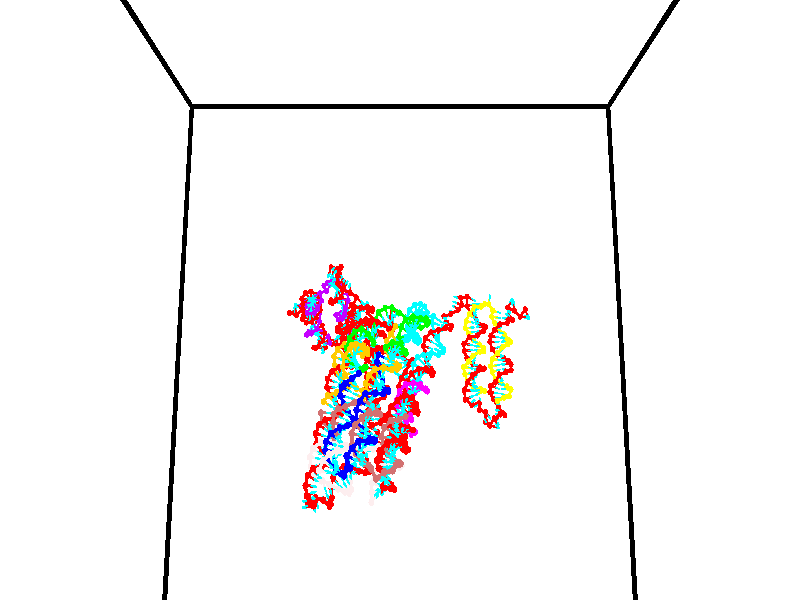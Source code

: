 // switches for output
#declare DRAW_BASES = 1; // possible values are 0, 1; only relevant for DNA ribbons
#declare DRAW_BASES_TYPE = 3; // possible values are 1, 2, 3; only relevant for DNA ribbons
#declare DRAW_FOG = 0; // set to 1 to enable fog

#include "colors.inc"

#include "transforms.inc"
background { rgb <1, 1, 1>}

#default {
   normal{
       ripples 0.25
       frequency 0.20
       turbulence 0.2
       lambda 5
   }
	finish {
		phong 0.1
		phong_size 40.
	}
}

// original window dimensions: 1024x640


// camera settings

camera {
	sky <0, 0.179814, -0.983701>
	up <0, 0.179814, -0.983701>
	right 1.6 * <1, 0, 0>
	location <35, 94.9851, 44.8844>
	look_at <35, 29.7336, 32.9568>
	direction <0, -65.2515, -11.9276>
	angle 67.0682
}


# declare cpy_camera_pos = <35, 94.9851, 44.8844>;
# if (DRAW_FOG = 1)
fog {
	fog_type 2
	up vnormalize(cpy_camera_pos)
	color rgbt<1,1,1,0.3>
	distance 1e-5
	fog_alt 3e-3
	fog_offset 56
}
# end


// LIGHTS

# declare lum = 6;
global_settings {
	ambient_light rgb lum * <0.05, 0.05, 0.05>
	max_trace_level 15
}# declare cpy_direct_light_amount = 0.25;
light_source
{	1000 * <-1, -1.16352, -0.803886>,
	rgb lum * cpy_direct_light_amount
	parallel
}

light_source
{	1000 * <1, 1.16352, 0.803886>,
	rgb lum * cpy_direct_light_amount
	parallel
}

// strand 0

// nucleotide -1

// particle -1
sphere {
	<23.924227, 35.416740, 35.094345> 0.250000
	pigment { color rgbt <1,0,0,0> }
	no_shadow
}
cylinder {
	<24.137686, 35.103966, 34.965481>,  <24.265760, 34.916302, 34.888161>, 0.100000
	pigment { color rgbt <1,0,0,0> }
	no_shadow
}
cylinder {
	<24.137686, 35.103966, 34.965481>,  <23.924227, 35.416740, 35.094345>, 0.100000
	pigment { color rgbt <1,0,0,0> }
	no_shadow
}

// particle -1
sphere {
	<24.137686, 35.103966, 34.965481> 0.100000
	pigment { color rgbt <1,0,0,0> }
	no_shadow
}
sphere {
	0, 1
	scale<0.080000,0.200000,0.300000>
	matrix <0.503671, 0.599869, -0.621669,
		0.679365, 0.169487, 0.713959,
		0.533647, -0.781941, -0.322165,
		24.297779, 34.869385, 34.868832>
	pigment { color rgbt <0,1,1,0> }
	no_shadow
}
cylinder {
	<24.644958, 35.407673, 35.247944>,  <23.924227, 35.416740, 35.094345>, 0.130000
	pigment { color rgbt <1,0,0,0> }
	no_shadow
}

// nucleotide -1

// particle -1
sphere {
	<24.644958, 35.407673, 35.247944> 0.250000
	pigment { color rgbt <1,0,0,0> }
	no_shadow
}
cylinder {
	<24.539431, 35.227261, 34.906891>,  <24.476114, 35.119015, 34.702259>, 0.100000
	pigment { color rgbt <1,0,0,0> }
	no_shadow
}
cylinder {
	<24.539431, 35.227261, 34.906891>,  <24.644958, 35.407673, 35.247944>, 0.100000
	pigment { color rgbt <1,0,0,0> }
	no_shadow
}

// particle -1
sphere {
	<24.539431, 35.227261, 34.906891> 0.100000
	pigment { color rgbt <1,0,0,0> }
	no_shadow
}
sphere {
	0, 1
	scale<0.080000,0.200000,0.300000>
	matrix <0.330902, 0.787982, -0.519218,
		0.906037, -0.419116, -0.058639,
		-0.263818, -0.451027, -0.852628,
		24.460285, 35.091953, 34.651104>
	pigment { color rgbt <0,1,1,0> }
	no_shadow
}
cylinder {
	<25.260147, 35.225986, 34.777065>,  <24.644958, 35.407673, 35.247944>, 0.130000
	pigment { color rgbt <1,0,0,0> }
	no_shadow
}

// nucleotide -1

// particle -1
sphere {
	<25.260147, 35.225986, 34.777065> 0.250000
	pigment { color rgbt <1,0,0,0> }
	no_shadow
}
cylinder {
	<24.915546, 35.298351, 34.587292>,  <24.708786, 35.341770, 34.473427>, 0.100000
	pigment { color rgbt <1,0,0,0> }
	no_shadow
}
cylinder {
	<24.915546, 35.298351, 34.587292>,  <25.260147, 35.225986, 34.777065>, 0.100000
	pigment { color rgbt <1,0,0,0> }
	no_shadow
}

// particle -1
sphere {
	<24.915546, 35.298351, 34.587292> 0.100000
	pigment { color rgbt <1,0,0,0> }
	no_shadow
}
sphere {
	0, 1
	scale<0.080000,0.200000,0.300000>
	matrix <0.390155, 0.833837, -0.390507,
		0.324951, -0.521524, -0.788936,
		-0.861503, 0.180911, -0.474431,
		24.657095, 35.352623, 34.444962>
	pigment { color rgbt <0,1,1,0> }
	no_shadow
}
cylinder {
	<25.167639, 34.786182, 34.237995>,  <25.260147, 35.225986, 34.777065>, 0.130000
	pigment { color rgbt <1,0,0,0> }
	no_shadow
}

// nucleotide -1

// particle -1
sphere {
	<25.167639, 34.786182, 34.237995> 0.250000
	pigment { color rgbt <1,0,0,0> }
	no_shadow
}
cylinder {
	<25.474669, 34.712448, 33.992443>,  <25.658886, 34.668205, 33.845112>, 0.100000
	pigment { color rgbt <1,0,0,0> }
	no_shadow
}
cylinder {
	<25.474669, 34.712448, 33.992443>,  <25.167639, 34.786182, 34.237995>, 0.100000
	pigment { color rgbt <1,0,0,0> }
	no_shadow
}

// particle -1
sphere {
	<25.474669, 34.712448, 33.992443> 0.100000
	pigment { color rgbt <1,0,0,0> }
	no_shadow
}
sphere {
	0, 1
	scale<0.080000,0.200000,0.300000>
	matrix <-0.107858, -0.981241, 0.159788,
		-0.631818, -0.056437, -0.773059,
		0.767576, -0.184338, -0.613878,
		25.704941, 34.657146, 33.808281>
	pigment { color rgbt <0,1,1,0> }
	no_shadow
}
cylinder {
	<24.959566, 34.250351, 33.681484>,  <25.167639, 34.786182, 34.237995>, 0.130000
	pigment { color rgbt <1,0,0,0> }
	no_shadow
}

// nucleotide -1

// particle -1
sphere {
	<24.959566, 34.250351, 33.681484> 0.250000
	pigment { color rgbt <1,0,0,0> }
	no_shadow
}
cylinder {
	<25.358124, 34.233017, 33.710655>,  <25.597260, 34.222618, 33.728157>, 0.100000
	pigment { color rgbt <1,0,0,0> }
	no_shadow
}
cylinder {
	<25.358124, 34.233017, 33.710655>,  <24.959566, 34.250351, 33.681484>, 0.100000
	pigment { color rgbt <1,0,0,0> }
	no_shadow
}

// particle -1
sphere {
	<25.358124, 34.233017, 33.710655> 0.100000
	pigment { color rgbt <1,0,0,0> }
	no_shadow
}
sphere {
	0, 1
	scale<0.080000,0.200000,0.300000>
	matrix <-0.045898, -0.998373, 0.033844,
		0.071346, -0.037069, -0.996763,
		0.996395, -0.043335, 0.072931,
		25.657042, 34.220016, 33.732536>
	pigment { color rgbt <0,1,1,0> }
	no_shadow
}
cylinder {
	<25.246395, 33.762966, 33.055004>,  <24.959566, 34.250351, 33.681484>, 0.130000
	pigment { color rgbt <1,0,0,0> }
	no_shadow
}

// nucleotide -1

// particle -1
sphere {
	<25.246395, 33.762966, 33.055004> 0.250000
	pigment { color rgbt <1,0,0,0> }
	no_shadow
}
cylinder {
	<25.493034, 33.783913, 33.369217>,  <25.641018, 33.796478, 33.557743>, 0.100000
	pigment { color rgbt <1,0,0,0> }
	no_shadow
}
cylinder {
	<25.493034, 33.783913, 33.369217>,  <25.246395, 33.762966, 33.055004>, 0.100000
	pigment { color rgbt <1,0,0,0> }
	no_shadow
}

// particle -1
sphere {
	<25.493034, 33.783913, 33.369217> 0.100000
	pigment { color rgbt <1,0,0,0> }
	no_shadow
}
sphere {
	0, 1
	scale<0.080000,0.200000,0.300000>
	matrix <0.049020, -0.998403, 0.028076,
		0.785749, 0.021195, -0.618182,
		0.616600, 0.052364, 0.785533,
		25.678015, 33.799622, 33.604877>
	pigment { color rgbt <0,1,1,0> }
	no_shadow
}
cylinder {
	<25.726912, 33.284161, 32.843670>,  <25.246395, 33.762966, 33.055004>, 0.130000
	pigment { color rgbt <1,0,0,0> }
	no_shadow
}

// nucleotide -1

// particle -1
sphere {
	<25.726912, 33.284161, 32.843670> 0.250000
	pigment { color rgbt <1,0,0,0> }
	no_shadow
}
cylinder {
	<25.763138, 33.324310, 33.239998>,  <25.784874, 33.348400, 33.477795>, 0.100000
	pigment { color rgbt <1,0,0,0> }
	no_shadow
}
cylinder {
	<25.763138, 33.324310, 33.239998>,  <25.726912, 33.284161, 32.843670>, 0.100000
	pigment { color rgbt <1,0,0,0> }
	no_shadow
}

// particle -1
sphere {
	<25.763138, 33.324310, 33.239998> 0.100000
	pigment { color rgbt <1,0,0,0> }
	no_shadow
}
sphere {
	0, 1
	scale<0.080000,0.200000,0.300000>
	matrix <0.025323, -0.994818, 0.098468,
		0.995568, 0.016172, -0.092639,
		0.090566, 0.100378, 0.990819,
		25.790308, 33.354424, 33.537243>
	pigment { color rgbt <0,1,1,0> }
	no_shadow
}
cylinder {
	<26.269079, 32.754974, 33.058907>,  <25.726912, 33.284161, 32.843670>, 0.130000
	pigment { color rgbt <1,0,0,0> }
	no_shadow
}

// nucleotide -1

// particle -1
sphere {
	<26.269079, 32.754974, 33.058907> 0.250000
	pigment { color rgbt <1,0,0,0> }
	no_shadow
}
cylinder {
	<26.066034, 32.865501, 33.385338>,  <25.944208, 32.931820, 33.581196>, 0.100000
	pigment { color rgbt <1,0,0,0> }
	no_shadow
}
cylinder {
	<26.066034, 32.865501, 33.385338>,  <26.269079, 32.754974, 33.058907>, 0.100000
	pigment { color rgbt <1,0,0,0> }
	no_shadow
}

// particle -1
sphere {
	<26.066034, 32.865501, 33.385338> 0.100000
	pigment { color rgbt <1,0,0,0> }
	no_shadow
}
sphere {
	0, 1
	scale<0.080000,0.200000,0.300000>
	matrix <-0.169518, -0.960693, 0.219845,
		0.844746, -0.026744, 0.534499,
		-0.507610, 0.276320, 0.816075,
		25.913752, 32.948399, 33.630161>
	pigment { color rgbt <0,1,1,0> }
	no_shadow
}
cylinder {
	<26.639708, 32.348953, 33.572193>,  <26.269079, 32.754974, 33.058907>, 0.130000
	pigment { color rgbt <1,0,0,0> }
	no_shadow
}

// nucleotide -1

// particle -1
sphere {
	<26.639708, 32.348953, 33.572193> 0.250000
	pigment { color rgbt <1,0,0,0> }
	no_shadow
}
cylinder {
	<26.300491, 32.491089, 33.729454>,  <26.096962, 32.576370, 33.823811>, 0.100000
	pigment { color rgbt <1,0,0,0> }
	no_shadow
}
cylinder {
	<26.300491, 32.491089, 33.729454>,  <26.639708, 32.348953, 33.572193>, 0.100000
	pigment { color rgbt <1,0,0,0> }
	no_shadow
}

// particle -1
sphere {
	<26.300491, 32.491089, 33.729454> 0.100000
	pigment { color rgbt <1,0,0,0> }
	no_shadow
}
sphere {
	0, 1
	scale<0.080000,0.200000,0.300000>
	matrix <-0.130405, -0.859001, 0.495088,
		0.513638, 0.368586, 0.774804,
		-0.848040, 0.355334, 0.393150,
		26.046080, 32.597691, 33.847401>
	pigment { color rgbt <0,1,1,0> }
	no_shadow
}
cylinder {
	<26.615318, 32.298306, 34.328091>,  <26.639708, 32.348953, 33.572193>, 0.130000
	pigment { color rgbt <1,0,0,0> }
	no_shadow
}

// nucleotide -1

// particle -1
sphere {
	<26.615318, 32.298306, 34.328091> 0.250000
	pigment { color rgbt <1,0,0,0> }
	no_shadow
}
cylinder {
	<26.226925, 32.323925, 34.235928>,  <25.993889, 32.339298, 34.180630>, 0.100000
	pigment { color rgbt <1,0,0,0> }
	no_shadow
}
cylinder {
	<26.226925, 32.323925, 34.235928>,  <26.615318, 32.298306, 34.328091>, 0.100000
	pigment { color rgbt <1,0,0,0> }
	no_shadow
}

// particle -1
sphere {
	<26.226925, 32.323925, 34.235928> 0.100000
	pigment { color rgbt <1,0,0,0> }
	no_shadow
}
sphere {
	0, 1
	scale<0.080000,0.200000,0.300000>
	matrix <-0.168934, -0.865654, 0.471279,
		-0.169268, 0.496528, 0.851357,
		-0.970984, 0.064051, -0.230409,
		25.935629, 32.343140, 34.166805>
	pigment { color rgbt <0,1,1,0> }
	no_shadow
}
cylinder {
	<26.203989, 32.410980, 34.996056>,  <26.615318, 32.298306, 34.328091>, 0.130000
	pigment { color rgbt <1,0,0,0> }
	no_shadow
}

// nucleotide -1

// particle -1
sphere {
	<26.203989, 32.410980, 34.996056> 0.250000
	pigment { color rgbt <1,0,0,0> }
	no_shadow
}
cylinder {
	<25.971880, 32.251823, 34.711811>,  <25.832615, 32.156330, 34.541264>, 0.100000
	pigment { color rgbt <1,0,0,0> }
	no_shadow
}
cylinder {
	<25.971880, 32.251823, 34.711811>,  <26.203989, 32.410980, 34.996056>, 0.100000
	pigment { color rgbt <1,0,0,0> }
	no_shadow
}

// particle -1
sphere {
	<25.971880, 32.251823, 34.711811> 0.100000
	pigment { color rgbt <1,0,0,0> }
	no_shadow
}
sphere {
	0, 1
	scale<0.080000,0.200000,0.300000>
	matrix <-0.145186, -0.808018, 0.570989,
		-0.801377, 0.434499, 0.411102,
		-0.580272, -0.397891, -0.710610,
		25.797798, 32.132458, 34.498627>
	pigment { color rgbt <0,1,1,0> }
	no_shadow
}
cylinder {
	<25.734884, 32.054508, 35.355286>,  <26.203989, 32.410980, 34.996056>, 0.130000
	pigment { color rgbt <1,0,0,0> }
	no_shadow
}

// nucleotide -1

// particle -1
sphere {
	<25.734884, 32.054508, 35.355286> 0.250000
	pigment { color rgbt <1,0,0,0> }
	no_shadow
}
cylinder {
	<25.666620, 31.895779, 34.994530>,  <25.625662, 31.800541, 34.778076>, 0.100000
	pigment { color rgbt <1,0,0,0> }
	no_shadow
}
cylinder {
	<25.666620, 31.895779, 34.994530>,  <25.734884, 32.054508, 35.355286>, 0.100000
	pigment { color rgbt <1,0,0,0> }
	no_shadow
}

// particle -1
sphere {
	<25.666620, 31.895779, 34.994530> 0.100000
	pigment { color rgbt <1,0,0,0> }
	no_shadow
}
sphere {
	0, 1
	scale<0.080000,0.200000,0.300000>
	matrix <-0.235941, -0.872230, 0.428423,
		-0.956664, 0.285908, 0.055229,
		-0.170662, -0.396827, -0.901889,
		25.615421, 31.776731, 34.723965>
	pigment { color rgbt <0,1,1,0> }
	no_shadow
}
cylinder {
	<25.061605, 31.661594, 35.355339>,  <25.734884, 32.054508, 35.355286>, 0.130000
	pigment { color rgbt <1,0,0,0> }
	no_shadow
}

// nucleotide -1

// particle -1
sphere {
	<25.061605, 31.661594, 35.355339> 0.250000
	pigment { color rgbt <1,0,0,0> }
	no_shadow
}
cylinder {
	<25.218891, 31.538391, 35.008808>,  <25.313263, 31.464470, 34.800892>, 0.100000
	pigment { color rgbt <1,0,0,0> }
	no_shadow
}
cylinder {
	<25.218891, 31.538391, 35.008808>,  <25.061605, 31.661594, 35.355339>, 0.100000
	pigment { color rgbt <1,0,0,0> }
	no_shadow
}

// particle -1
sphere {
	<25.218891, 31.538391, 35.008808> 0.100000
	pigment { color rgbt <1,0,0,0> }
	no_shadow
}
sphere {
	0, 1
	scale<0.080000,0.200000,0.300000>
	matrix <0.021355, -0.938907, 0.343507,
		-0.919199, -0.153571, -0.362612,
		0.393212, -0.308008, -0.866323,
		25.336855, 31.445990, 34.748913>
	pigment { color rgbt <0,1,1,0> }
	no_shadow
}
cylinder {
	<24.508038, 31.093904, 34.920338>,  <25.061605, 31.661594, 35.355339>, 0.130000
	pigment { color rgbt <1,0,0,0> }
	no_shadow
}

// nucleotide -1

// particle -1
sphere {
	<24.508038, 31.093904, 34.920338> 0.250000
	pigment { color rgbt <1,0,0,0> }
	no_shadow
}
cylinder {
	<24.899170, 31.049520, 34.849308>,  <25.133850, 31.022890, 34.806690>, 0.100000
	pigment { color rgbt <1,0,0,0> }
	no_shadow
}
cylinder {
	<24.899170, 31.049520, 34.849308>,  <24.508038, 31.093904, 34.920338>, 0.100000
	pigment { color rgbt <1,0,0,0> }
	no_shadow
}

// particle -1
sphere {
	<24.899170, 31.049520, 34.849308> 0.100000
	pigment { color rgbt <1,0,0,0> }
	no_shadow
}
sphere {
	0, 1
	scale<0.080000,0.200000,0.300000>
	matrix <-0.073138, -0.975627, 0.206887,
		-0.196201, -0.189314, -0.962115,
		0.977832, -0.110959, -0.177572,
		25.192520, 31.016233, 34.796036>
	pigment { color rgbt <0,1,1,0> }
	no_shadow
}
cylinder {
	<24.581114, 30.494104, 34.451836>,  <24.508038, 31.093904, 34.920338>, 0.130000
	pigment { color rgbt <1,0,0,0> }
	no_shadow
}

// nucleotide -1

// particle -1
sphere {
	<24.581114, 30.494104, 34.451836> 0.250000
	pigment { color rgbt <1,0,0,0> }
	no_shadow
}
cylinder {
	<24.920990, 30.560369, 34.652069>,  <25.124916, 30.600128, 34.772209>, 0.100000
	pigment { color rgbt <1,0,0,0> }
	no_shadow
}
cylinder {
	<24.920990, 30.560369, 34.652069>,  <24.581114, 30.494104, 34.451836>, 0.100000
	pigment { color rgbt <1,0,0,0> }
	no_shadow
}

// particle -1
sphere {
	<24.920990, 30.560369, 34.652069> 0.100000
	pigment { color rgbt <1,0,0,0> }
	no_shadow
}
sphere {
	0, 1
	scale<0.080000,0.200000,0.300000>
	matrix <0.025560, -0.961186, 0.274713,
		0.526661, -0.220627, -0.820946,
		0.849691, 0.165664, 0.500580,
		25.175898, 30.610069, 34.802242>
	pigment { color rgbt <0,1,1,0> }
	no_shadow
}
cylinder {
	<25.052183, 29.968372, 34.271553>,  <24.581114, 30.494104, 34.451836>, 0.130000
	pigment { color rgbt <1,0,0,0> }
	no_shadow
}

// nucleotide -1

// particle -1
sphere {
	<25.052183, 29.968372, 34.271553> 0.250000
	pigment { color rgbt <1,0,0,0> }
	no_shadow
}
cylinder {
	<25.206152, 30.123209, 34.606693>,  <25.298534, 30.216110, 34.807777>, 0.100000
	pigment { color rgbt <1,0,0,0> }
	no_shadow
}
cylinder {
	<25.206152, 30.123209, 34.606693>,  <25.052183, 29.968372, 34.271553>, 0.100000
	pigment { color rgbt <1,0,0,0> }
	no_shadow
}

// particle -1
sphere {
	<25.206152, 30.123209, 34.606693> 0.100000
	pigment { color rgbt <1,0,0,0> }
	no_shadow
}
sphere {
	0, 1
	scale<0.080000,0.200000,0.300000>
	matrix <-0.008981, -0.906185, 0.422786,
		0.922904, -0.170266, -0.345336,
		0.384924, 0.387090, 0.837852,
		25.321629, 30.239336, 34.858047>
	pigment { color rgbt <0,1,1,0> }
	no_shadow
}
cylinder {
	<25.264690, 29.353558, 34.469353>,  <25.052183, 29.968372, 34.271553>, 0.130000
	pigment { color rgbt <1,0,0,0> }
	no_shadow
}

// nucleotide -1

// particle -1
sphere {
	<25.264690, 29.353558, 34.469353> 0.250000
	pigment { color rgbt <1,0,0,0> }
	no_shadow
}
cylinder {
	<25.335009, 29.599222, 34.777092>,  <25.377199, 29.746622, 34.961735>, 0.100000
	pigment { color rgbt <1,0,0,0> }
	no_shadow
}
cylinder {
	<25.335009, 29.599222, 34.777092>,  <25.264690, 29.353558, 34.469353>, 0.100000
	pigment { color rgbt <1,0,0,0> }
	no_shadow
}

// particle -1
sphere {
	<25.335009, 29.599222, 34.777092> 0.100000
	pigment { color rgbt <1,0,0,0> }
	no_shadow
}
sphere {
	0, 1
	scale<0.080000,0.200000,0.300000>
	matrix <0.083678, -0.788015, 0.609943,
		0.980864, -0.042848, -0.189923,
		0.175797, 0.614164, 0.769350,
		25.387747, 29.783472, 35.007896>
	pigment { color rgbt <0,1,1,0> }
	no_shadow
}
cylinder {
	<25.958345, 29.307959, 34.702011>,  <25.264690, 29.353558, 34.469353>, 0.130000
	pigment { color rgbt <1,0,0,0> }
	no_shadow
}

// nucleotide -1

// particle -1
sphere {
	<25.958345, 29.307959, 34.702011> 0.250000
	pigment { color rgbt <1,0,0,0> }
	no_shadow
}
cylinder {
	<25.757257, 29.436985, 35.022816>,  <25.636604, 29.514400, 35.215298>, 0.100000
	pigment { color rgbt <1,0,0,0> }
	no_shadow
}
cylinder {
	<25.757257, 29.436985, 35.022816>,  <25.958345, 29.307959, 34.702011>, 0.100000
	pigment { color rgbt <1,0,0,0> }
	no_shadow
}

// particle -1
sphere {
	<25.757257, 29.436985, 35.022816> 0.100000
	pigment { color rgbt <1,0,0,0> }
	no_shadow
}
sphere {
	0, 1
	scale<0.080000,0.200000,0.300000>
	matrix <0.331281, -0.785052, 0.523399,
		0.798451, 0.528815, 0.287802,
		-0.502721, 0.322565, 0.802012,
		25.606441, 29.533754, 35.263420>
	pigment { color rgbt <0,1,1,0> }
	no_shadow
}
cylinder {
	<26.474213, 29.374292, 35.254814>,  <25.958345, 29.307959, 34.702011>, 0.130000
	pigment { color rgbt <1,0,0,0> }
	no_shadow
}

// nucleotide -1

// particle -1
sphere {
	<26.474213, 29.374292, 35.254814> 0.250000
	pigment { color rgbt <1,0,0,0> }
	no_shadow
}
cylinder {
	<26.111095, 29.329248, 35.416420>,  <25.893225, 29.302221, 35.513382>, 0.100000
	pigment { color rgbt <1,0,0,0> }
	no_shadow
}
cylinder {
	<26.111095, 29.329248, 35.416420>,  <26.474213, 29.374292, 35.254814>, 0.100000
	pigment { color rgbt <1,0,0,0> }
	no_shadow
}

// particle -1
sphere {
	<26.111095, 29.329248, 35.416420> 0.100000
	pigment { color rgbt <1,0,0,0> }
	no_shadow
}
sphere {
	0, 1
	scale<0.080000,0.200000,0.300000>
	matrix <0.260987, -0.905732, 0.333969,
		0.328320, 0.408617, 0.851609,
		-0.907795, -0.112610, 0.404014,
		25.838757, 29.295465, 35.537624>
	pigment { color rgbt <0,1,1,0> }
	no_shadow
}
cylinder {
	<26.734295, 29.150967, 35.949627>,  <26.474213, 29.374292, 35.254814>, 0.130000
	pigment { color rgbt <1,0,0,0> }
	no_shadow
}

// nucleotide -1

// particle -1
sphere {
	<26.734295, 29.150967, 35.949627> 0.250000
	pigment { color rgbt <1,0,0,0> }
	no_shadow
}
cylinder {
	<26.349319, 29.045731, 35.922798>,  <26.118334, 28.982588, 35.906700>, 0.100000
	pigment { color rgbt <1,0,0,0> }
	no_shadow
}
cylinder {
	<26.349319, 29.045731, 35.922798>,  <26.734295, 29.150967, 35.949627>, 0.100000
	pigment { color rgbt <1,0,0,0> }
	no_shadow
}

// particle -1
sphere {
	<26.349319, 29.045731, 35.922798> 0.100000
	pigment { color rgbt <1,0,0,0> }
	no_shadow
}
sphere {
	0, 1
	scale<0.080000,0.200000,0.300000>
	matrix <0.180930, -0.805677, 0.564047,
		-0.202436, 0.530724, 0.823014,
		-0.962437, -0.263091, -0.067075,
		26.060589, 28.966803, 35.902676>
	pigment { color rgbt <0,1,1,0> }
	no_shadow
}
cylinder {
	<26.518709, 28.908524, 36.575478>,  <26.734295, 29.150967, 35.949627>, 0.130000
	pigment { color rgbt <1,0,0,0> }
	no_shadow
}

// nucleotide -1

// particle -1
sphere {
	<26.518709, 28.908524, 36.575478> 0.250000
	pigment { color rgbt <1,0,0,0> }
	no_shadow
}
cylinder {
	<26.246725, 28.747908, 36.330063>,  <26.083534, 28.651539, 36.182816>, 0.100000
	pigment { color rgbt <1,0,0,0> }
	no_shadow
}
cylinder {
	<26.246725, 28.747908, 36.330063>,  <26.518709, 28.908524, 36.575478>, 0.100000
	pigment { color rgbt <1,0,0,0> }
	no_shadow
}

// particle -1
sphere {
	<26.246725, 28.747908, 36.330063> 0.100000
	pigment { color rgbt <1,0,0,0> }
	no_shadow
}
sphere {
	0, 1
	scale<0.080000,0.200000,0.300000>
	matrix <-0.002886, -0.835259, 0.549849,
		-0.733245, 0.375645, 0.566783,
		-0.679958, -0.401539, -0.613533,
		26.042738, 28.627445, 36.146004>
	pigment { color rgbt <0,1,1,0> }
	no_shadow
}
cylinder {
	<25.994963, 28.702951, 37.079105>,  <26.518709, 28.908524, 36.575478>, 0.130000
	pigment { color rgbt <1,0,0,0> }
	no_shadow
}

// nucleotide -1

// particle -1
sphere {
	<25.994963, 28.702951, 37.079105> 0.250000
	pigment { color rgbt <1,0,0,0> }
	no_shadow
}
cylinder {
	<26.016186, 28.508364, 36.730270>,  <26.028919, 28.391611, 36.520969>, 0.100000
	pigment { color rgbt <1,0,0,0> }
	no_shadow
}
cylinder {
	<26.016186, 28.508364, 36.730270>,  <25.994963, 28.702951, 37.079105>, 0.100000
	pigment { color rgbt <1,0,0,0> }
	no_shadow
}

// particle -1
sphere {
	<26.016186, 28.508364, 36.730270> 0.100000
	pigment { color rgbt <1,0,0,0> }
	no_shadow
}
sphere {
	0, 1
	scale<0.080000,0.200000,0.300000>
	matrix <0.133664, -0.861996, 0.488974,
		-0.989605, -0.142511, 0.019286,
		0.053060, -0.486470, -0.872085,
		26.032104, 28.362423, 36.468643>
	pigment { color rgbt <0,1,1,0> }
	no_shadow
}
cylinder {
	<25.648973, 28.156937, 37.229576>,  <25.994963, 28.702951, 37.079105>, 0.130000
	pigment { color rgbt <1,0,0,0> }
	no_shadow
}

// nucleotide -1

// particle -1
sphere {
	<25.648973, 28.156937, 37.229576> 0.250000
	pigment { color rgbt <1,0,0,0> }
	no_shadow
}
cylinder {
	<25.832003, 28.035078, 36.895435>,  <25.941820, 27.961964, 36.694950>, 0.100000
	pigment { color rgbt <1,0,0,0> }
	no_shadow
}
cylinder {
	<25.832003, 28.035078, 36.895435>,  <25.648973, 28.156937, 37.229576>, 0.100000
	pigment { color rgbt <1,0,0,0> }
	no_shadow
}

// particle -1
sphere {
	<25.832003, 28.035078, 36.895435> 0.100000
	pigment { color rgbt <1,0,0,0> }
	no_shadow
}
sphere {
	0, 1
	scale<0.080000,0.200000,0.300000>
	matrix <0.170358, -0.892036, 0.418630,
		-0.872702, -0.333862, -0.356269,
		0.457569, -0.304646, -0.835357,
		25.969275, 27.943684, 36.644829>
	pigment { color rgbt <0,1,1,0> }
	no_shadow
}
cylinder {
	<25.301689, 27.550554, 37.083004>,  <25.648973, 28.156937, 37.229576>, 0.130000
	pigment { color rgbt <1,0,0,0> }
	no_shadow
}

// nucleotide -1

// particle -1
sphere {
	<25.301689, 27.550554, 37.083004> 0.250000
	pigment { color rgbt <1,0,0,0> }
	no_shadow
}
cylinder {
	<25.655615, 27.538857, 36.896996>,  <25.867970, 27.531837, 36.785389>, 0.100000
	pigment { color rgbt <1,0,0,0> }
	no_shadow
}
cylinder {
	<25.655615, 27.538857, 36.896996>,  <25.301689, 27.550554, 37.083004>, 0.100000
	pigment { color rgbt <1,0,0,0> }
	no_shadow
}

// particle -1
sphere {
	<25.655615, 27.538857, 36.896996> 0.100000
	pigment { color rgbt <1,0,0,0> }
	no_shadow
}
sphere {
	0, 1
	scale<0.080000,0.200000,0.300000>
	matrix <0.234501, -0.834467, 0.498671,
		-0.402632, -0.550281, -0.731491,
		0.884814, -0.029245, -0.465025,
		25.921059, 27.530083, 36.757488>
	pigment { color rgbt <0,1,1,0> }
	no_shadow
}
cylinder {
	<25.323484, 26.871338, 37.051388>,  <25.301689, 27.550554, 37.083004>, 0.130000
	pigment { color rgbt <1,0,0,0> }
	no_shadow
}

// nucleotide -1

// particle -1
sphere {
	<25.323484, 26.871338, 37.051388> 0.250000
	pigment { color rgbt <1,0,0,0> }
	no_shadow
}
cylinder {
	<25.686220, 27.023428, 36.978649>,  <25.903862, 27.114683, 36.935005>, 0.100000
	pigment { color rgbt <1,0,0,0> }
	no_shadow
}
cylinder {
	<25.686220, 27.023428, 36.978649>,  <25.323484, 26.871338, 37.051388>, 0.100000
	pigment { color rgbt <1,0,0,0> }
	no_shadow
}

// particle -1
sphere {
	<25.686220, 27.023428, 36.978649> 0.100000
	pigment { color rgbt <1,0,0,0> }
	no_shadow
}
sphere {
	0, 1
	scale<0.080000,0.200000,0.300000>
	matrix <0.421032, -0.836984, 0.349556,
		-0.019288, -0.393553, -0.919100,
		0.906841, 0.380228, -0.181842,
		25.958273, 27.137497, 36.924095>
	pigment { color rgbt <0,1,1,0> }
	no_shadow
}
cylinder {
	<25.780315, 26.399691, 36.849636>,  <25.323484, 26.871338, 37.051388>, 0.130000
	pigment { color rgbt <1,0,0,0> }
	no_shadow
}

// nucleotide -1

// particle -1
sphere {
	<25.780315, 26.399691, 36.849636> 0.250000
	pigment { color rgbt <1,0,0,0> }
	no_shadow
}
cylinder {
	<26.022928, 26.670000, 37.017181>,  <26.168497, 26.832186, 37.117710>, 0.100000
	pigment { color rgbt <1,0,0,0> }
	no_shadow
}
cylinder {
	<26.022928, 26.670000, 37.017181>,  <25.780315, 26.399691, 36.849636>, 0.100000
	pigment { color rgbt <1,0,0,0> }
	no_shadow
}

// particle -1
sphere {
	<26.022928, 26.670000, 37.017181> 0.100000
	pigment { color rgbt <1,0,0,0> }
	no_shadow
}
sphere {
	0, 1
	scale<0.080000,0.200000,0.300000>
	matrix <0.356426, -0.702045, 0.616517,
		0.710688, -0.224644, -0.666677,
		0.606534, 0.675772, 0.418866,
		26.204889, 26.872732, 37.142841>
	pigment { color rgbt <0,1,1,0> }
	no_shadow
}
cylinder {
	<26.506529, 26.203897, 36.938465>,  <25.780315, 26.399691, 36.849636>, 0.130000
	pigment { color rgbt <1,0,0,0> }
	no_shadow
}

// nucleotide -1

// particle -1
sphere {
	<26.506529, 26.203897, 36.938465> 0.250000
	pigment { color rgbt <1,0,0,0> }
	no_shadow
}
cylinder {
	<26.376587, 26.469114, 37.208233>,  <26.298622, 26.628244, 37.370094>, 0.100000
	pigment { color rgbt <1,0,0,0> }
	no_shadow
}
cylinder {
	<26.376587, 26.469114, 37.208233>,  <26.506529, 26.203897, 36.938465>, 0.100000
	pigment { color rgbt <1,0,0,0> }
	no_shadow
}

// particle -1
sphere {
	<26.376587, 26.469114, 37.208233> 0.100000
	pigment { color rgbt <1,0,0,0> }
	no_shadow
}
sphere {
	0, 1
	scale<0.080000,0.200000,0.300000>
	matrix <0.092024, -0.687552, 0.720280,
		0.941276, 0.296049, 0.162339,
		-0.324855, 0.663044, 0.674420,
		26.279131, 26.668028, 37.410561>
	pigment { color rgbt <0,1,1,0> }
	no_shadow
}
cylinder {
	<26.276781, 25.582544, 36.450230>,  <26.506529, 26.203897, 36.938465>, 0.130000
	pigment { color rgbt <1,0,0,0> }
	no_shadow
}

// nucleotide -1

// particle -1
sphere {
	<26.276781, 25.582544, 36.450230> 0.250000
	pigment { color rgbt <1,0,0,0> }
	no_shadow
}
cylinder {
	<25.914238, 25.693136, 36.322437>,  <25.696712, 25.759491, 36.245762>, 0.100000
	pigment { color rgbt <1,0,0,0> }
	no_shadow
}
cylinder {
	<25.914238, 25.693136, 36.322437>,  <26.276781, 25.582544, 36.450230>, 0.100000
	pigment { color rgbt <1,0,0,0> }
	no_shadow
}

// particle -1
sphere {
	<25.914238, 25.693136, 36.322437> 0.100000
	pigment { color rgbt <1,0,0,0> }
	no_shadow
}
sphere {
	0, 1
	scale<0.080000,0.200000,0.300000>
	matrix <-0.413474, -0.424913, 0.805287,
		0.086893, 0.861979, 0.499442,
		-0.906360, 0.276480, -0.319484,
		25.642330, 25.776081, 36.226593>
	pigment { color rgbt <0,1,1,0> }
	no_shadow
}
cylinder {
	<26.785925, 25.216770, 36.032795>,  <26.276781, 25.582544, 36.450230>, 0.130000
	pigment { color rgbt <1,0,0,0> }
	no_shadow
}

// nucleotide -1

// particle -1
sphere {
	<26.785925, 25.216770, 36.032795> 0.250000
	pigment { color rgbt <1,0,0,0> }
	no_shadow
}
cylinder {
	<27.166311, 25.100035, 36.073765>,  <27.394543, 25.029993, 36.098347>, 0.100000
	pigment { color rgbt <1,0,0,0> }
	no_shadow
}
cylinder {
	<27.166311, 25.100035, 36.073765>,  <26.785925, 25.216770, 36.032795>, 0.100000
	pigment { color rgbt <1,0,0,0> }
	no_shadow
}

// particle -1
sphere {
	<27.166311, 25.100035, 36.073765> 0.100000
	pigment { color rgbt <1,0,0,0> }
	no_shadow
}
sphere {
	0, 1
	scale<0.080000,0.200000,0.300000>
	matrix <0.294210, 0.955703, -0.008516,
		-0.095406, 0.038234, 0.994704,
		0.950967, -0.291840, 0.102429,
		27.451601, 25.012484, 36.104492>
	pigment { color rgbt <0,1,1,0> }
	no_shadow
}
cylinder {
	<27.131027, 25.569448, 36.521187>,  <26.785925, 25.216770, 36.032795>, 0.130000
	pigment { color rgbt <1,0,0,0> }
	no_shadow
}

// nucleotide -1

// particle -1
sphere {
	<27.131027, 25.569448, 36.521187> 0.250000
	pigment { color rgbt <1,0,0,0> }
	no_shadow
}
cylinder {
	<27.434601, 25.507822, 36.268116>,  <27.616745, 25.470846, 36.116272>, 0.100000
	pigment { color rgbt <1,0,0,0> }
	no_shadow
}
cylinder {
	<27.434601, 25.507822, 36.268116>,  <27.131027, 25.569448, 36.521187>, 0.100000
	pigment { color rgbt <1,0,0,0> }
	no_shadow
}

// particle -1
sphere {
	<27.434601, 25.507822, 36.268116> 0.100000
	pigment { color rgbt <1,0,0,0> }
	no_shadow
}
sphere {
	0, 1
	scale<0.080000,0.200000,0.300000>
	matrix <0.229974, 0.972412, 0.039070,
		0.609207, -0.175152, 0.773427,
		0.758933, -0.154067, -0.632680,
		27.662281, 25.461601, 36.078312>
	pigment { color rgbt <0,1,1,0> }
	no_shadow
}
cylinder {
	<27.727528, 26.071602, 36.679264>,  <27.131027, 25.569448, 36.521187>, 0.130000
	pigment { color rgbt <1,0,0,0> }
	no_shadow
}

// nucleotide -1

// particle -1
sphere {
	<27.727528, 26.071602, 36.679264> 0.250000
	pigment { color rgbt <1,0,0,0> }
	no_shadow
}
cylinder {
	<27.774784, 26.011339, 36.286663>,  <27.803139, 25.975182, 36.051102>, 0.100000
	pigment { color rgbt <1,0,0,0> }
	no_shadow
}
cylinder {
	<27.774784, 26.011339, 36.286663>,  <27.727528, 26.071602, 36.679264>, 0.100000
	pigment { color rgbt <1,0,0,0> }
	no_shadow
}

// particle -1
sphere {
	<27.774784, 26.011339, 36.286663> 0.100000
	pigment { color rgbt <1,0,0,0> }
	no_shadow
}
sphere {
	0, 1
	scale<0.080000,0.200000,0.300000>
	matrix <0.526808, 0.847367, -0.066658,
		0.841734, -0.509187, 0.179476,
		0.118141, -0.150658, -0.981501,
		27.810226, 25.966143, 35.992214>
	pigment { color rgbt <0,1,1,0> }
	no_shadow
}
cylinder {
	<28.396658, 26.195129, 36.552422>,  <27.727528, 26.071602, 36.679264>, 0.130000
	pigment { color rgbt <1,0,0,0> }
	no_shadow
}

// nucleotide -1

// particle -1
sphere {
	<28.396658, 26.195129, 36.552422> 0.250000
	pigment { color rgbt <1,0,0,0> }
	no_shadow
}
cylinder {
	<28.190474, 26.289989, 36.223045>,  <28.066763, 26.346905, 36.025417>, 0.100000
	pigment { color rgbt <1,0,0,0> }
	no_shadow
}
cylinder {
	<28.190474, 26.289989, 36.223045>,  <28.396658, 26.195129, 36.552422>, 0.100000
	pigment { color rgbt <1,0,0,0> }
	no_shadow
}

// particle -1
sphere {
	<28.190474, 26.289989, 36.223045> 0.100000
	pigment { color rgbt <1,0,0,0> }
	no_shadow
}
sphere {
	0, 1
	scale<0.080000,0.200000,0.300000>
	matrix <0.457850, 0.888498, -0.030721,
		0.724343, -0.392849, -0.566567,
		-0.515462, 0.237150, -0.823443,
		28.035835, 26.361134, 35.976013>
	pigment { color rgbt <0,1,1,0> }
	no_shadow
}
cylinder {
	<28.874666, 26.234140, 36.024265>,  <28.396658, 26.195129, 36.552422>, 0.130000
	pigment { color rgbt <1,0,0,0> }
	no_shadow
}

// nucleotide -1

// particle -1
sphere {
	<28.874666, 26.234140, 36.024265> 0.250000
	pigment { color rgbt <1,0,0,0> }
	no_shadow
}
cylinder {
	<28.552685, 26.449829, 35.925236>,  <28.359495, 26.579243, 35.865818>, 0.100000
	pigment { color rgbt <1,0,0,0> }
	no_shadow
}
cylinder {
	<28.552685, 26.449829, 35.925236>,  <28.874666, 26.234140, 36.024265>, 0.100000
	pigment { color rgbt <1,0,0,0> }
	no_shadow
}

// particle -1
sphere {
	<28.552685, 26.449829, 35.925236> 0.100000
	pigment { color rgbt <1,0,0,0> }
	no_shadow
}
sphere {
	0, 1
	scale<0.080000,0.200000,0.300000>
	matrix <0.576234, 0.809910, -0.109548,
		0.141440, -0.230840, -0.962657,
		-0.804953, 0.539221, -0.247572,
		28.311199, 26.611595, 35.850964>
	pigment { color rgbt <0,1,1,0> }
	no_shadow
}
cylinder {
	<29.004789, 26.613119, 35.385441>,  <28.874666, 26.234140, 36.024265>, 0.130000
	pigment { color rgbt <1,0,0,0> }
	no_shadow
}

// nucleotide -1

// particle -1
sphere {
	<29.004789, 26.613119, 35.385441> 0.250000
	pigment { color rgbt <1,0,0,0> }
	no_shadow
}
cylinder {
	<28.718618, 26.834265, 35.556324>,  <28.546917, 26.966951, 35.658855>, 0.100000
	pigment { color rgbt <1,0,0,0> }
	no_shadow
}
cylinder {
	<28.718618, 26.834265, 35.556324>,  <29.004789, 26.613119, 35.385441>, 0.100000
	pigment { color rgbt <1,0,0,0> }
	no_shadow
}

// particle -1
sphere {
	<28.718618, 26.834265, 35.556324> 0.100000
	pigment { color rgbt <1,0,0,0> }
	no_shadow
}
sphere {
	0, 1
	scale<0.080000,0.200000,0.300000>
	matrix <0.582717, 0.809501, -0.071754,
		-0.385496, 0.197607, -0.901302,
		-0.715426, 0.552865, 0.427209,
		28.503990, 27.000124, 35.684486>
	pigment { color rgbt <0,1,1,0> }
	no_shadow
}
cylinder {
	<28.710922, 27.084858, 34.983616>,  <29.004789, 26.613119, 35.385441>, 0.130000
	pigment { color rgbt <1,0,0,0> }
	no_shadow
}

// nucleotide -1

// particle -1
sphere {
	<28.710922, 27.084858, 34.983616> 0.250000
	pigment { color rgbt <1,0,0,0> }
	no_shadow
}
cylinder {
	<28.681870, 27.256178, 35.343903>,  <28.664438, 27.358971, 35.560074>, 0.100000
	pigment { color rgbt <1,0,0,0> }
	no_shadow
}
cylinder {
	<28.681870, 27.256178, 35.343903>,  <28.710922, 27.084858, 34.983616>, 0.100000
	pigment { color rgbt <1,0,0,0> }
	no_shadow
}

// particle -1
sphere {
	<28.681870, 27.256178, 35.343903> 0.100000
	pigment { color rgbt <1,0,0,0> }
	no_shadow
}
sphere {
	0, 1
	scale<0.080000,0.200000,0.300000>
	matrix <0.502833, 0.795648, -0.337791,
		-0.861326, 0.428373, -0.273154,
		-0.072634, 0.428299, 0.900713,
		28.660080, 27.384668, 35.614117>
	pigment { color rgbt <0,1,1,0> }
	no_shadow
}
cylinder {
	<28.281458, 27.709200, 34.867935>,  <28.710922, 27.084858, 34.983616>, 0.130000
	pigment { color rgbt <1,0,0,0> }
	no_shadow
}

// nucleotide -1

// particle -1
sphere {
	<28.281458, 27.709200, 34.867935> 0.250000
	pigment { color rgbt <1,0,0,0> }
	no_shadow
}
cylinder {
	<28.528948, 27.788012, 35.172134>,  <28.677441, 27.835299, 35.354656>, 0.100000
	pigment { color rgbt <1,0,0,0> }
	no_shadow
}
cylinder {
	<28.528948, 27.788012, 35.172134>,  <28.281458, 27.709200, 34.867935>, 0.100000
	pigment { color rgbt <1,0,0,0> }
	no_shadow
}

// particle -1
sphere {
	<28.528948, 27.788012, 35.172134> 0.100000
	pigment { color rgbt <1,0,0,0> }
	no_shadow
}
sphere {
	0, 1
	scale<0.080000,0.200000,0.300000>
	matrix <0.027854, 0.961929, -0.271876,
		-0.785115, 0.189399, 0.589679,
		0.618723, 0.197029, 0.760501,
		28.714565, 27.847120, 35.400284>
	pigment { color rgbt <0,1,1,0> }
	no_shadow
}
cylinder {
	<27.989290, 28.223511, 35.327747>,  <28.281458, 27.709200, 34.867935>, 0.130000
	pigment { color rgbt <1,0,0,0> }
	no_shadow
}

// nucleotide -1

// particle -1
sphere {
	<27.989290, 28.223511, 35.327747> 0.250000
	pigment { color rgbt <1,0,0,0> }
	no_shadow
}
cylinder {
	<28.384562, 28.252722, 35.381660>,  <28.621725, 28.270248, 35.414009>, 0.100000
	pigment { color rgbt <1,0,0,0> }
	no_shadow
}
cylinder {
	<28.384562, 28.252722, 35.381660>,  <27.989290, 28.223511, 35.327747>, 0.100000
	pigment { color rgbt <1,0,0,0> }
	no_shadow
}

// particle -1
sphere {
	<28.384562, 28.252722, 35.381660> 0.100000
	pigment { color rgbt <1,0,0,0> }
	no_shadow
}
sphere {
	0, 1
	scale<0.080000,0.200000,0.300000>
	matrix <-0.029884, 0.954144, -0.297852,
		-0.150356, 0.290303, 0.945049,
		0.988180, 0.073026, 0.134786,
		28.681015, 28.274630, 35.422096>
	pigment { color rgbt <0,1,1,0> }
	no_shadow
}
cylinder {
	<28.065559, 28.810795, 35.739574>,  <27.989290, 28.223511, 35.327747>, 0.130000
	pigment { color rgbt <1,0,0,0> }
	no_shadow
}

// nucleotide -1

// particle -1
sphere {
	<28.065559, 28.810795, 35.739574> 0.250000
	pigment { color rgbt <1,0,0,0> }
	no_shadow
}
cylinder {
	<28.432631, 28.767105, 35.586765>,  <28.652872, 28.740891, 35.495079>, 0.100000
	pigment { color rgbt <1,0,0,0> }
	no_shadow
}
cylinder {
	<28.432631, 28.767105, 35.586765>,  <28.065559, 28.810795, 35.739574>, 0.100000
	pigment { color rgbt <1,0,0,0> }
	no_shadow
}

// particle -1
sphere {
	<28.432631, 28.767105, 35.586765> 0.100000
	pigment { color rgbt <1,0,0,0> }
	no_shadow
}
sphere {
	0, 1
	scale<0.080000,0.200000,0.300000>
	matrix <0.076550, 0.992063, -0.099759,
		0.389885, 0.062303, 0.918753,
		0.917676, -0.109225, -0.382021,
		28.707933, 28.734337, 35.472160>
	pigment { color rgbt <0,1,1,0> }
	no_shadow
}
cylinder {
	<28.438877, 29.467525, 35.906330>,  <28.065559, 28.810795, 35.739574>, 0.130000
	pigment { color rgbt <1,0,0,0> }
	no_shadow
}

// nucleotide -1

// particle -1
sphere {
	<28.438877, 29.467525, 35.906330> 0.250000
	pigment { color rgbt <1,0,0,0> }
	no_shadow
}
cylinder {
	<28.686855, 29.332140, 35.623173>,  <28.835642, 29.250908, 35.453278>, 0.100000
	pigment { color rgbt <1,0,0,0> }
	no_shadow
}
cylinder {
	<28.686855, 29.332140, 35.623173>,  <28.438877, 29.467525, 35.906330>, 0.100000
	pigment { color rgbt <1,0,0,0> }
	no_shadow
}

// particle -1
sphere {
	<28.686855, 29.332140, 35.623173> 0.100000
	pigment { color rgbt <1,0,0,0> }
	no_shadow
}
sphere {
	0, 1
	scale<0.080000,0.200000,0.300000>
	matrix <0.152431, 0.936943, -0.314487,
		0.769695, 0.087060, 0.632448,
		0.619947, -0.338464, -0.707890,
		28.872839, 29.230600, 35.410805>
	pigment { color rgbt <0,1,1,0> }
	no_shadow
}
cylinder {
	<29.144068, 29.869438, 35.917915>,  <28.438877, 29.467525, 35.906330>, 0.130000
	pigment { color rgbt <1,0,0,0> }
	no_shadow
}

// nucleotide -1

// particle -1
sphere {
	<29.144068, 29.869438, 35.917915> 0.250000
	pigment { color rgbt <1,0,0,0> }
	no_shadow
}
cylinder {
	<29.115942, 29.699923, 35.556705>,  <29.099066, 29.598213, 35.339977>, 0.100000
	pigment { color rgbt <1,0,0,0> }
	no_shadow
}
cylinder {
	<29.115942, 29.699923, 35.556705>,  <29.144068, 29.869438, 35.917915>, 0.100000
	pigment { color rgbt <1,0,0,0> }
	no_shadow
}

// particle -1
sphere {
	<29.115942, 29.699923, 35.556705> 0.100000
	pigment { color rgbt <1,0,0,0> }
	no_shadow
}
sphere {
	0, 1
	scale<0.080000,0.200000,0.300000>
	matrix <0.264947, 0.864818, -0.426489,
		0.961696, -0.269243, 0.051471,
		-0.070316, -0.423790, -0.903027,
		29.094847, 29.572786, 35.285797>
	pigment { color rgbt <0,1,1,0> }
	no_shadow
}
cylinder {
	<29.634228, 30.219299, 35.595371>,  <29.144068, 29.869438, 35.917915>, 0.130000
	pigment { color rgbt <1,0,0,0> }
	no_shadow
}

// nucleotide -1

// particle -1
sphere {
	<29.634228, 30.219299, 35.595371> 0.250000
	pigment { color rgbt <1,0,0,0> }
	no_shadow
}
cylinder {
	<29.407486, 30.092665, 35.291149>,  <29.271441, 30.016684, 35.108616>, 0.100000
	pigment { color rgbt <1,0,0,0> }
	no_shadow
}
cylinder {
	<29.407486, 30.092665, 35.291149>,  <29.634228, 30.219299, 35.595371>, 0.100000
	pigment { color rgbt <1,0,0,0> }
	no_shadow
}

// particle -1
sphere {
	<29.407486, 30.092665, 35.291149> 0.100000
	pigment { color rgbt <1,0,0,0> }
	no_shadow
}
sphere {
	0, 1
	scale<0.080000,0.200000,0.300000>
	matrix <0.157185, 0.864687, -0.477084,
		0.808684, -0.389985, -0.440389,
		-0.566854, -0.316588, -0.760558,
		29.237431, 29.997688, 35.062981>
	pigment { color rgbt <0,1,1,0> }
	no_shadow
}
cylinder {
	<30.035503, 30.320150, 34.935745>,  <29.634228, 30.219299, 35.595371>, 0.130000
	pigment { color rgbt <1,0,0,0> }
	no_shadow
}

// nucleotide -1

// particle -1
sphere {
	<30.035503, 30.320150, 34.935745> 0.250000
	pigment { color rgbt <1,0,0,0> }
	no_shadow
}
cylinder {
	<29.650000, 30.276758, 34.838257>,  <29.418697, 30.250723, 34.779766>, 0.100000
	pigment { color rgbt <1,0,0,0> }
	no_shadow
}
cylinder {
	<29.650000, 30.276758, 34.838257>,  <30.035503, 30.320150, 34.935745>, 0.100000
	pigment { color rgbt <1,0,0,0> }
	no_shadow
}

// particle -1
sphere {
	<29.650000, 30.276758, 34.838257> 0.100000
	pigment { color rgbt <1,0,0,0> }
	no_shadow
}
sphere {
	0, 1
	scale<0.080000,0.200000,0.300000>
	matrix <0.079808, 0.754501, -0.651428,
		0.254551, -0.647271, -0.718501,
		-0.963760, -0.108480, -0.243717,
		29.360872, 30.244215, 34.765141>
	pigment { color rgbt <0,1,1,0> }
	no_shadow
}
cylinder {
	<30.017660, 30.381563, 34.269646>,  <30.035503, 30.320150, 34.935745>, 0.130000
	pigment { color rgbt <1,0,0,0> }
	no_shadow
}

// nucleotide -1

// particle -1
sphere {
	<30.017660, 30.381563, 34.269646> 0.250000
	pigment { color rgbt <1,0,0,0> }
	no_shadow
}
cylinder {
	<29.629738, 30.451550, 34.337601>,  <29.396984, 30.493542, 34.378376>, 0.100000
	pigment { color rgbt <1,0,0,0> }
	no_shadow
}
cylinder {
	<29.629738, 30.451550, 34.337601>,  <30.017660, 30.381563, 34.269646>, 0.100000
	pigment { color rgbt <1,0,0,0> }
	no_shadow
}

// particle -1
sphere {
	<29.629738, 30.451550, 34.337601> 0.100000
	pigment { color rgbt <1,0,0,0> }
	no_shadow
}
sphere {
	0, 1
	scale<0.080000,0.200000,0.300000>
	matrix <0.062321, 0.851295, -0.520974,
		-0.235781, -0.494655, -0.836495,
		-0.969806, 0.174967, 0.169892,
		29.338797, 30.504040, 34.388569>
	pigment { color rgbt <0,1,1,0> }
	no_shadow
}
cylinder {
	<29.749443, 30.727957, 33.606308>,  <30.017660, 30.381563, 34.269646>, 0.130000
	pigment { color rgbt <1,0,0,0> }
	no_shadow
}

// nucleotide -1

// particle -1
sphere {
	<29.749443, 30.727957, 33.606308> 0.250000
	pigment { color rgbt <1,0,0,0> }
	no_shadow
}
cylinder {
	<29.484306, 30.821615, 33.890789>,  <29.325224, 30.877810, 34.061478>, 0.100000
	pigment { color rgbt <1,0,0,0> }
	no_shadow
}
cylinder {
	<29.484306, 30.821615, 33.890789>,  <29.749443, 30.727957, 33.606308>, 0.100000
	pigment { color rgbt <1,0,0,0> }
	no_shadow
}

// particle -1
sphere {
	<29.484306, 30.821615, 33.890789> 0.100000
	pigment { color rgbt <1,0,0,0> }
	no_shadow
}
sphere {
	0, 1
	scale<0.080000,0.200000,0.300000>
	matrix <-0.212143, 0.852199, -0.478281,
		-0.718076, -0.467903, -0.515202,
		-0.662844, 0.234146, 0.711206,
		29.285454, 30.891859, 34.104153>
	pigment { color rgbt <0,1,1,0> }
	no_shadow
}
cylinder {
	<29.247059, 30.954229, 33.216354>,  <29.749443, 30.727957, 33.606308>, 0.130000
	pigment { color rgbt <1,0,0,0> }
	no_shadow
}

// nucleotide -1

// particle -1
sphere {
	<29.247059, 30.954229, 33.216354> 0.250000
	pigment { color rgbt <1,0,0,0> }
	no_shadow
}
cylinder {
	<29.148287, 31.101807, 33.574776>,  <29.089024, 31.190353, 33.789829>, 0.100000
	pigment { color rgbt <1,0,0,0> }
	no_shadow
}
cylinder {
	<29.148287, 31.101807, 33.574776>,  <29.247059, 30.954229, 33.216354>, 0.100000
	pigment { color rgbt <1,0,0,0> }
	no_shadow
}

// particle -1
sphere {
	<29.148287, 31.101807, 33.574776> 0.100000
	pigment { color rgbt <1,0,0,0> }
	no_shadow
}
sphere {
	0, 1
	scale<0.080000,0.200000,0.300000>
	matrix <-0.351100, 0.827793, -0.437593,
		-0.903191, -0.422659, -0.074872,
		-0.246931, 0.368942, 0.896051,
		29.074207, 31.212490, 33.843590>
	pigment { color rgbt <0,1,1,0> }
	no_shadow
}
cylinder {
	<28.578186, 31.137901, 33.099571>,  <29.247059, 30.954229, 33.216354>, 0.130000
	pigment { color rgbt <1,0,0,0> }
	no_shadow
}

// nucleotide -1

// particle -1
sphere {
	<28.578186, 31.137901, 33.099571> 0.250000
	pigment { color rgbt <1,0,0,0> }
	no_shadow
}
cylinder {
	<28.721331, 31.372890, 33.389896>,  <28.807217, 31.513884, 33.564091>, 0.100000
	pigment { color rgbt <1,0,0,0> }
	no_shadow
}
cylinder {
	<28.721331, 31.372890, 33.389896>,  <28.578186, 31.137901, 33.099571>, 0.100000
	pigment { color rgbt <1,0,0,0> }
	no_shadow
}

// particle -1
sphere {
	<28.721331, 31.372890, 33.389896> 0.100000
	pigment { color rgbt <1,0,0,0> }
	no_shadow
}
sphere {
	0, 1
	scale<0.080000,0.200000,0.300000>
	matrix <-0.474093, 0.783966, -0.400790,
		-0.804469, -0.200677, 0.559069,
		0.357861, 0.587474, 0.725816,
		28.828690, 31.549133, 33.607643>
	pigment { color rgbt <0,1,1,0> }
	no_shadow
}
cylinder {
	<28.033934, 31.437819, 33.346043>,  <28.578186, 31.137901, 33.099571>, 0.130000
	pigment { color rgbt <1,0,0,0> }
	no_shadow
}

// nucleotide -1

// particle -1
sphere {
	<28.033934, 31.437819, 33.346043> 0.250000
	pigment { color rgbt <1,0,0,0> }
	no_shadow
}
cylinder {
	<28.320387, 31.688391, 33.469162>,  <28.492258, 31.838734, 33.543034>, 0.100000
	pigment { color rgbt <1,0,0,0> }
	no_shadow
}
cylinder {
	<28.320387, 31.688391, 33.469162>,  <28.033934, 31.437819, 33.346043>, 0.100000
	pigment { color rgbt <1,0,0,0> }
	no_shadow
}

// particle -1
sphere {
	<28.320387, 31.688391, 33.469162> 0.100000
	pigment { color rgbt <1,0,0,0> }
	no_shadow
}
sphere {
	0, 1
	scale<0.080000,0.200000,0.300000>
	matrix <-0.576621, 0.779474, -0.244805,
		-0.393272, -0.002169, 0.919420,
		0.716132, 0.626431, 0.307796,
		28.535227, 31.876320, 33.561501>
	pigment { color rgbt <0,1,1,0> }
	no_shadow
}
cylinder {
	<27.689646, 32.052338, 33.370964>,  <28.033934, 31.437819, 33.346043>, 0.130000
	pigment { color rgbt <1,0,0,0> }
	no_shadow
}

// nucleotide -1

// particle -1
sphere {
	<27.689646, 32.052338, 33.370964> 0.250000
	pigment { color rgbt <1,0,0,0> }
	no_shadow
}
cylinder {
	<28.068678, 32.176968, 33.399273>,  <28.296097, 32.251747, 33.416260>, 0.100000
	pigment { color rgbt <1,0,0,0> }
	no_shadow
}
cylinder {
	<28.068678, 32.176968, 33.399273>,  <27.689646, 32.052338, 33.370964>, 0.100000
	pigment { color rgbt <1,0,0,0> }
	no_shadow
}

// particle -1
sphere {
	<28.068678, 32.176968, 33.399273> 0.100000
	pigment { color rgbt <1,0,0,0> }
	no_shadow
}
sphere {
	0, 1
	scale<0.080000,0.200000,0.300000>
	matrix <-0.271707, 0.902342, -0.334596,
		-0.168115, 0.297827, 0.939700,
		0.947582, 0.311574, 0.070776,
		28.352953, 32.270439, 33.420506>
	pigment { color rgbt <0,1,1,0> }
	no_shadow
}
cylinder {
	<27.660580, 32.711452, 33.661160>,  <27.689646, 32.052338, 33.370964>, 0.130000
	pigment { color rgbt <1,0,0,0> }
	no_shadow
}

// nucleotide -1

// particle -1
sphere {
	<27.660580, 32.711452, 33.661160> 0.250000
	pigment { color rgbt <1,0,0,0> }
	no_shadow
}
cylinder {
	<28.023418, 32.712162, 33.492790>,  <28.241121, 32.712589, 33.391769>, 0.100000
	pigment { color rgbt <1,0,0,0> }
	no_shadow
}
cylinder {
	<28.023418, 32.712162, 33.492790>,  <27.660580, 32.711452, 33.661160>, 0.100000
	pigment { color rgbt <1,0,0,0> }
	no_shadow
}

// particle -1
sphere {
	<28.023418, 32.712162, 33.492790> 0.100000
	pigment { color rgbt <1,0,0,0> }
	no_shadow
}
sphere {
	0, 1
	scale<0.080000,0.200000,0.300000>
	matrix <-0.133944, 0.949226, -0.284654,
		0.399044, 0.314588, 0.861277,
		0.907096, 0.001773, -0.420920,
		28.295547, 32.712692, 33.366512>
	pigment { color rgbt <0,1,1,0> }
	no_shadow
}
cylinder {
	<27.994022, 33.378792, 33.883160>,  <27.660580, 32.711452, 33.661160>, 0.130000
	pigment { color rgbt <1,0,0,0> }
	no_shadow
}

// nucleotide -1

// particle -1
sphere {
	<27.994022, 33.378792, 33.883160> 0.250000
	pigment { color rgbt <1,0,0,0> }
	no_shadow
}
cylinder {
	<28.191381, 33.228966, 33.569153>,  <28.309797, 33.139069, 33.380749>, 0.100000
	pigment { color rgbt <1,0,0,0> }
	no_shadow
}
cylinder {
	<28.191381, 33.228966, 33.569153>,  <27.994022, 33.378792, 33.883160>, 0.100000
	pigment { color rgbt <1,0,0,0> }
	no_shadow
}

// particle -1
sphere {
	<28.191381, 33.228966, 33.569153> 0.100000
	pigment { color rgbt <1,0,0,0> }
	no_shadow
}
sphere {
	0, 1
	scale<0.080000,0.200000,0.300000>
	matrix <-0.021389, 0.897028, -0.441456,
		0.869542, 0.234604, 0.434578,
		0.493396, -0.374569, -0.785021,
		28.339399, 33.116596, 33.333645>
	pigment { color rgbt <0,1,1,0> }
	no_shadow
}
cylinder {
	<28.417101, 33.858479, 33.721684>,  <27.994022, 33.378792, 33.883160>, 0.130000
	pigment { color rgbt <1,0,0,0> }
	no_shadow
}

// nucleotide -1

// particle -1
sphere {
	<28.417101, 33.858479, 33.721684> 0.250000
	pigment { color rgbt <1,0,0,0> }
	no_shadow
}
cylinder {
	<28.436213, 33.671486, 33.368599>,  <28.447680, 33.559288, 33.156750>, 0.100000
	pigment { color rgbt <1,0,0,0> }
	no_shadow
}
cylinder {
	<28.436213, 33.671486, 33.368599>,  <28.417101, 33.858479, 33.721684>, 0.100000
	pigment { color rgbt <1,0,0,0> }
	no_shadow
}

// particle -1
sphere {
	<28.436213, 33.671486, 33.368599> 0.100000
	pigment { color rgbt <1,0,0,0> }
	no_shadow
}
sphere {
	0, 1
	scale<0.080000,0.200000,0.300000>
	matrix <0.022176, 0.883996, -0.466968,
		0.998612, 0.002737, 0.052604,
		0.047779, -0.467486, -0.882708,
		28.450546, 33.531239, 33.103786>
	pigment { color rgbt <0,1,1,0> }
	no_shadow
}
cylinder {
	<28.969986, 34.162773, 33.488884>,  <28.417101, 33.858479, 33.721684>, 0.130000
	pigment { color rgbt <1,0,0,0> }
	no_shadow
}

// nucleotide -1

// particle -1
sphere {
	<28.969986, 34.162773, 33.488884> 0.250000
	pigment { color rgbt <1,0,0,0> }
	no_shadow
}
cylinder {
	<28.757856, 34.026817, 33.178211>,  <28.630579, 33.945244, 32.991806>, 0.100000
	pigment { color rgbt <1,0,0,0> }
	no_shadow
}
cylinder {
	<28.757856, 34.026817, 33.178211>,  <28.969986, 34.162773, 33.488884>, 0.100000
	pigment { color rgbt <1,0,0,0> }
	no_shadow
}

// particle -1
sphere {
	<28.757856, 34.026817, 33.178211> 0.100000
	pigment { color rgbt <1,0,0,0> }
	no_shadow
}
sphere {
	0, 1
	scale<0.080000,0.200000,0.300000>
	matrix <-0.016763, 0.920143, -0.391224,
		0.847630, -0.194456, -0.493671,
		-0.530323, -0.339889, -0.776681,
		28.598759, 33.924850, 32.945206>
	pigment { color rgbt <0,1,1,0> }
	no_shadow
}
cylinder {
	<29.250702, 34.511715, 32.886810>,  <28.969986, 34.162773, 33.488884>, 0.130000
	pigment { color rgbt <1,0,0,0> }
	no_shadow
}

// nucleotide -1

// particle -1
sphere {
	<29.250702, 34.511715, 32.886810> 0.250000
	pigment { color rgbt <1,0,0,0> }
	no_shadow
}
cylinder {
	<28.887411, 34.390713, 32.771145>,  <28.669437, 34.318111, 32.701744>, 0.100000
	pigment { color rgbt <1,0,0,0> }
	no_shadow
}
cylinder {
	<28.887411, 34.390713, 32.771145>,  <29.250702, 34.511715, 32.886810>, 0.100000
	pigment { color rgbt <1,0,0,0> }
	no_shadow
}

// particle -1
sphere {
	<28.887411, 34.390713, 32.771145> 0.100000
	pigment { color rgbt <1,0,0,0> }
	no_shadow
}
sphere {
	0, 1
	scale<0.080000,0.200000,0.300000>
	matrix <-0.178182, 0.904764, -0.386851,
		0.378651, -0.299824, -0.875631,
		-0.908226, -0.302503, -0.289166,
		28.614943, 34.299961, 32.684395>
	pigment { color rgbt <0,1,1,0> }
	no_shadow
}
cylinder {
	<29.210453, 34.738235, 32.251598>,  <29.250702, 34.511715, 32.886810>, 0.130000
	pigment { color rgbt <1,0,0,0> }
	no_shadow
}

// nucleotide -1

// particle -1
sphere {
	<29.210453, 34.738235, 32.251598> 0.250000
	pigment { color rgbt <1,0,0,0> }
	no_shadow
}
cylinder {
	<28.826210, 34.648129, 32.316704>,  <28.595665, 34.594067, 32.355766>, 0.100000
	pigment { color rgbt <1,0,0,0> }
	no_shadow
}
cylinder {
	<28.826210, 34.648129, 32.316704>,  <29.210453, 34.738235, 32.251598>, 0.100000
	pigment { color rgbt <1,0,0,0> }
	no_shadow
}

// particle -1
sphere {
	<28.826210, 34.648129, 32.316704> 0.100000
	pigment { color rgbt <1,0,0,0> }
	no_shadow
}
sphere {
	0, 1
	scale<0.080000,0.200000,0.300000>
	matrix <-0.276178, 0.839134, -0.468593,
		-0.031026, -0.495086, -0.868290,
		-0.960606, -0.225264, 0.162767,
		28.538029, 34.580551, 32.365532>
	pigment { color rgbt <0,1,1,0> }
	no_shadow
}
cylinder {
	<28.871389, 34.757816, 31.629641>,  <29.210453, 34.738235, 32.251598>, 0.130000
	pigment { color rgbt <1,0,0,0> }
	no_shadow
}

// nucleotide -1

// particle -1
sphere {
	<28.871389, 34.757816, 31.629641> 0.250000
	pigment { color rgbt <1,0,0,0> }
	no_shadow
}
cylinder {
	<28.573887, 34.789547, 31.895132>,  <28.395386, 34.808586, 32.054428>, 0.100000
	pigment { color rgbt <1,0,0,0> }
	no_shadow
}
cylinder {
	<28.573887, 34.789547, 31.895132>,  <28.871389, 34.757816, 31.629641>, 0.100000
	pigment { color rgbt <1,0,0,0> }
	no_shadow
}

// particle -1
sphere {
	<28.573887, 34.789547, 31.895132> 0.100000
	pigment { color rgbt <1,0,0,0> }
	no_shadow
}
sphere {
	0, 1
	scale<0.080000,0.200000,0.300000>
	matrix <-0.356069, 0.793321, -0.493818,
		-0.565722, -0.603613, -0.561792,
		-0.743756, 0.079327, 0.663728,
		28.350760, 34.813347, 32.094250>
	pigment { color rgbt <0,1,1,0> }
	no_shadow
}
cylinder {
	<28.303154, 34.927383, 31.279257>,  <28.871389, 34.757816, 31.629641>, 0.130000
	pigment { color rgbt <1,0,0,0> }
	no_shadow
}

// nucleotide -1

// particle -1
sphere {
	<28.303154, 34.927383, 31.279257> 0.250000
	pigment { color rgbt <1,0,0,0> }
	no_shadow
}
cylinder {
	<28.191380, 35.052479, 31.642378>,  <28.124315, 35.127537, 31.860250>, 0.100000
	pigment { color rgbt <1,0,0,0> }
	no_shadow
}
cylinder {
	<28.191380, 35.052479, 31.642378>,  <28.303154, 34.927383, 31.279257>, 0.100000
	pigment { color rgbt <1,0,0,0> }
	no_shadow
}

// particle -1
sphere {
	<28.191380, 35.052479, 31.642378> 0.100000
	pigment { color rgbt <1,0,0,0> }
	no_shadow
}
sphere {
	0, 1
	scale<0.080000,0.200000,0.300000>
	matrix <-0.291872, 0.873059, -0.390613,
		-0.914728, -0.374114, -0.152683,
		-0.279435, 0.312741, 0.907805,
		28.107550, 35.146301, 31.914719>
	pigment { color rgbt <0,1,1,0> }
	no_shadow
}
cylinder {
	<28.044811, 35.607151, 31.214994>,  <28.303154, 34.927383, 31.279257>, 0.130000
	pigment { color rgbt <1,0,0,0> }
	no_shadow
}

// nucleotide -1

// particle -1
sphere {
	<28.044811, 35.607151, 31.214994> 0.250000
	pigment { color rgbt <1,0,0,0> }
	no_shadow
}
cylinder {
	<27.920340, 35.583218, 31.594381>,  <27.845657, 35.568859, 31.822014>, 0.100000
	pigment { color rgbt <1,0,0,0> }
	no_shadow
}
cylinder {
	<27.920340, 35.583218, 31.594381>,  <28.044811, 35.607151, 31.214994>, 0.100000
	pigment { color rgbt <1,0,0,0> }
	no_shadow
}

// particle -1
sphere {
	<27.920340, 35.583218, 31.594381> 0.100000
	pigment { color rgbt <1,0,0,0> }
	no_shadow
}
sphere {
	0, 1
	scale<0.080000,0.200000,0.300000>
	matrix <-0.486023, 0.867649, -0.104725,
		-0.816670, -0.493565, -0.299072,
		-0.311178, -0.059830, 0.948466,
		27.826986, 35.565269, 31.878922>
	pigment { color rgbt <0,1,1,0> }
	no_shadow
}
cylinder {
	<28.725830, 35.858116, 31.411598>,  <28.044811, 35.607151, 31.214994>, 0.130000
	pigment { color rgbt <1,0,0,0> }
	no_shadow
}

// nucleotide -1

// particle -1
sphere {
	<28.725830, 35.858116, 31.411598> 0.250000
	pigment { color rgbt <1,0,0,0> }
	no_shadow
}
cylinder {
	<28.528387, 36.195114, 31.497902>,  <28.409922, 36.397312, 31.549685>, 0.100000
	pigment { color rgbt <1,0,0,0> }
	no_shadow
}
cylinder {
	<28.528387, 36.195114, 31.497902>,  <28.725830, 35.858116, 31.411598>, 0.100000
	pigment { color rgbt <1,0,0,0> }
	no_shadow
}

// particle -1
sphere {
	<28.528387, 36.195114, 31.497902> 0.100000
	pigment { color rgbt <1,0,0,0> }
	no_shadow
}
sphere {
	0, 1
	scale<0.080000,0.200000,0.300000>
	matrix <0.661627, 0.202764, 0.721898,
		0.564449, 0.499085, -0.657504,
		-0.493606, 0.842497, 0.215758,
		28.380304, 36.447865, 31.562630>
	pigment { color rgbt <0,1,1,0> }
	no_shadow
}
cylinder {
	<29.150742, 36.499371, 31.399967>,  <28.725830, 35.858116, 31.411598>, 0.130000
	pigment { color rgbt <1,0,0,0> }
	no_shadow
}

// nucleotide -1

// particle -1
sphere {
	<29.150742, 36.499371, 31.399967> 0.250000
	pigment { color rgbt <1,0,0,0> }
	no_shadow
}
cylinder {
	<28.842642, 36.519260, 31.654287>,  <28.657782, 36.531193, 31.806879>, 0.100000
	pigment { color rgbt <1,0,0,0> }
	no_shadow
}
cylinder {
	<28.842642, 36.519260, 31.654287>,  <29.150742, 36.499371, 31.399967>, 0.100000
	pigment { color rgbt <1,0,0,0> }
	no_shadow
}

// particle -1
sphere {
	<28.842642, 36.519260, 31.654287> 0.100000
	pigment { color rgbt <1,0,0,0> }
	no_shadow
}
sphere {
	0, 1
	scale<0.080000,0.200000,0.300000>
	matrix <0.635831, 0.136977, 0.759576,
		-0.049320, 0.989325, -0.137123,
		-0.770251, 0.049725, 0.635800,
		28.611567, 36.534180, 31.845028>
	pigment { color rgbt <0,1,1,0> }
	no_shadow
}
cylinder {
	<29.144142, 37.191437, 31.710140>,  <29.150742, 36.499371, 31.399967>, 0.130000
	pigment { color rgbt <1,0,0,0> }
	no_shadow
}

// nucleotide -1

// particle -1
sphere {
	<29.144142, 37.191437, 31.710140> 0.250000
	pigment { color rgbt <1,0,0,0> }
	no_shadow
}
cylinder {
	<28.998510, 36.897964, 31.939629>,  <28.911131, 36.721882, 32.077320>, 0.100000
	pigment { color rgbt <1,0,0,0> }
	no_shadow
}
cylinder {
	<28.998510, 36.897964, 31.939629>,  <29.144142, 37.191437, 31.710140>, 0.100000
	pigment { color rgbt <1,0,0,0> }
	no_shadow
}

// particle -1
sphere {
	<28.998510, 36.897964, 31.939629> 0.100000
	pigment { color rgbt <1,0,0,0> }
	no_shadow
}
sphere {
	0, 1
	scale<0.080000,0.200000,0.300000>
	matrix <0.654087, 0.237106, 0.718297,
		-0.663036, 0.636779, 0.393568,
		-0.364079, -0.733685, 0.573719,
		28.889286, 36.677860, 32.111744>
	pigment { color rgbt <0,1,1,0> }
	no_shadow
}
cylinder {
	<28.923023, 37.416191, 32.332027>,  <29.144142, 37.191437, 31.710140>, 0.130000
	pigment { color rgbt <1,0,0,0> }
	no_shadow
}

// nucleotide -1

// particle -1
sphere {
	<28.923023, 37.416191, 32.332027> 0.250000
	pigment { color rgbt <1,0,0,0> }
	no_shadow
}
cylinder {
	<29.052235, 37.037868, 32.345333>,  <29.129761, 36.810875, 32.353317>, 0.100000
	pigment { color rgbt <1,0,0,0> }
	no_shadow
}
cylinder {
	<29.052235, 37.037868, 32.345333>,  <28.923023, 37.416191, 32.332027>, 0.100000
	pigment { color rgbt <1,0,0,0> }
	no_shadow
}

// particle -1
sphere {
	<29.052235, 37.037868, 32.345333> 0.100000
	pigment { color rgbt <1,0,0,0> }
	no_shadow
}
sphere {
	0, 1
	scale<0.080000,0.200000,0.300000>
	matrix <0.667351, 0.252567, 0.700608,
		-0.671041, -0.204115, 0.712770,
		0.323027, -0.945805, 0.033267,
		29.149143, 36.754128, 32.355312>
	pigment { color rgbt <0,1,1,0> }
	no_shadow
}
cylinder {
	<28.922729, 37.185024, 32.977829>,  <28.923023, 37.416191, 32.332027>, 0.130000
	pigment { color rgbt <1,0,0,0> }
	no_shadow
}

// nucleotide -1

// particle -1
sphere {
	<28.922729, 37.185024, 32.977829> 0.250000
	pigment { color rgbt <1,0,0,0> }
	no_shadow
}
cylinder {
	<29.197998, 36.951855, 32.805035>,  <29.363159, 36.811951, 32.701359>, 0.100000
	pigment { color rgbt <1,0,0,0> }
	no_shadow
}
cylinder {
	<29.197998, 36.951855, 32.805035>,  <28.922729, 37.185024, 32.977829>, 0.100000
	pigment { color rgbt <1,0,0,0> }
	no_shadow
}

// particle -1
sphere {
	<29.197998, 36.951855, 32.805035> 0.100000
	pigment { color rgbt <1,0,0,0> }
	no_shadow
}
sphere {
	0, 1
	scale<0.080000,0.200000,0.300000>
	matrix <0.701650, 0.383141, 0.600741,
		-0.184675, -0.716520, 0.672678,
		0.688173, -0.582926, -0.431989,
		29.404449, 36.776978, 32.675438>
	pigment { color rgbt <0,1,1,0> }
	no_shadow
}
cylinder {
	<29.390081, 37.068470, 33.462009>,  <28.922729, 37.185024, 32.977829>, 0.130000
	pigment { color rgbt <1,0,0,0> }
	no_shadow
}

// nucleotide -1

// particle -1
sphere {
	<29.390081, 37.068470, 33.462009> 0.250000
	pigment { color rgbt <1,0,0,0> }
	no_shadow
}
cylinder {
	<29.598814, 36.990299, 33.129864>,  <29.724054, 36.943398, 32.930576>, 0.100000
	pigment { color rgbt <1,0,0,0> }
	no_shadow
}
cylinder {
	<29.598814, 36.990299, 33.129864>,  <29.390081, 37.068470, 33.462009>, 0.100000
	pigment { color rgbt <1,0,0,0> }
	no_shadow
}

// particle -1
sphere {
	<29.598814, 36.990299, 33.129864> 0.100000
	pigment { color rgbt <1,0,0,0> }
	no_shadow
}
sphere {
	0, 1
	scale<0.080000,0.200000,0.300000>
	matrix <0.803186, 0.440478, 0.401087,
		0.287371, -0.876234, 0.386823,
		0.521834, -0.195431, -0.830359,
		29.755363, 36.931671, 32.880756>
	pigment { color rgbt <0,1,1,0> }
	no_shadow
}
cylinder {
	<30.075987, 36.539688, 33.602013>,  <29.390081, 37.068470, 33.462009>, 0.130000
	pigment { color rgbt <1,0,0,0> }
	no_shadow
}

// nucleotide -1

// particle -1
sphere {
	<30.075987, 36.539688, 33.602013> 0.250000
	pigment { color rgbt <1,0,0,0> }
	no_shadow
}
cylinder {
	<30.083786, 36.831676, 33.328732>,  <30.088467, 37.006870, 33.164764>, 0.100000
	pigment { color rgbt <1,0,0,0> }
	no_shadow
}
cylinder {
	<30.083786, 36.831676, 33.328732>,  <30.075987, 36.539688, 33.602013>, 0.100000
	pigment { color rgbt <1,0,0,0> }
	no_shadow
}

// particle -1
sphere {
	<30.083786, 36.831676, 33.328732> 0.100000
	pigment { color rgbt <1,0,0,0> }
	no_shadow
}
sphere {
	0, 1
	scale<0.080000,0.200000,0.300000>
	matrix <0.814748, 0.384455, 0.434028,
		0.579488, -0.565099, -0.587246,
		0.019499, 0.729971, -0.683200,
		30.089636, 37.050667, 33.123772>
	pigment { color rgbt <0,1,1,0> }
	no_shadow
}
cylinder {
	<30.687860, 36.311008, 33.929646>,  <30.075987, 36.539688, 33.602013>, 0.130000
	pigment { color rgbt <1,0,0,0> }
	no_shadow
}

// nucleotide -1

// particle -1
sphere {
	<30.687860, 36.311008, 33.929646> 0.250000
	pigment { color rgbt <1,0,0,0> }
	no_shadow
}
cylinder {
	<30.982874, 36.170731, 34.160488>,  <31.159882, 36.086563, 34.298996>, 0.100000
	pigment { color rgbt <1,0,0,0> }
	no_shadow
}
cylinder {
	<30.982874, 36.170731, 34.160488>,  <30.687860, 36.311008, 33.929646>, 0.100000
	pigment { color rgbt <1,0,0,0> }
	no_shadow
}

// particle -1
sphere {
	<30.982874, 36.170731, 34.160488> 0.100000
	pigment { color rgbt <1,0,0,0> }
	no_shadow
}
sphere {
	0, 1
	scale<0.080000,0.200000,0.300000>
	matrix <-0.357689, 0.521999, 0.774323,
		-0.572801, -0.777516, 0.259553,
		0.737535, -0.350694, 0.577110,
		31.204134, 36.065521, 34.333622>
	pigment { color rgbt <0,1,1,0> }
	no_shadow
}
cylinder {
	<30.356747, 35.987141, 34.541313>,  <30.687860, 36.311008, 33.929646>, 0.130000
	pigment { color rgbt <1,0,0,0> }
	no_shadow
}

// nucleotide -1

// particle -1
sphere {
	<30.356747, 35.987141, 34.541313> 0.250000
	pigment { color rgbt <1,0,0,0> }
	no_shadow
}
cylinder {
	<30.735085, 36.069023, 34.642094>,  <30.962088, 36.118153, 34.702560>, 0.100000
	pigment { color rgbt <1,0,0,0> }
	no_shadow
}
cylinder {
	<30.735085, 36.069023, 34.642094>,  <30.356747, 35.987141, 34.541313>, 0.100000
	pigment { color rgbt <1,0,0,0> }
	no_shadow
}

// particle -1
sphere {
	<30.735085, 36.069023, 34.642094> 0.100000
	pigment { color rgbt <1,0,0,0> }
	no_shadow
}
sphere {
	0, 1
	scale<0.080000,0.200000,0.300000>
	matrix <-0.309814, 0.337461, 0.888895,
		0.096936, -0.918813, 0.382605,
		0.945843, 0.204702, 0.251949,
		31.018837, 36.130432, 34.717678>
	pigment { color rgbt <0,1,1,0> }
	no_shadow
}
cylinder {
	<30.520735, 35.718975, 35.173946>,  <30.356747, 35.987141, 34.541313>, 0.130000
	pigment { color rgbt <1,0,0,0> }
	no_shadow
}

// nucleotide -1

// particle -1
sphere {
	<30.520735, 35.718975, 35.173946> 0.250000
	pigment { color rgbt <1,0,0,0> }
	no_shadow
}
cylinder {
	<30.793449, 36.007370, 35.124393>,  <30.957079, 36.180408, 35.094662>, 0.100000
	pigment { color rgbt <1,0,0,0> }
	no_shadow
}
cylinder {
	<30.793449, 36.007370, 35.124393>,  <30.520735, 35.718975, 35.173946>, 0.100000
	pigment { color rgbt <1,0,0,0> }
	no_shadow
}

// particle -1
sphere {
	<30.793449, 36.007370, 35.124393> 0.100000
	pigment { color rgbt <1,0,0,0> }
	no_shadow
}
sphere {
	0, 1
	scale<0.080000,0.200000,0.300000>
	matrix <-0.179825, 0.329315, 0.926938,
		0.709105, -0.609697, 0.354174,
		0.681786, 0.720986, -0.123881,
		30.997986, 36.223667, 35.087231>
	pigment { color rgbt <0,1,1,0> }
	no_shadow
}
cylinder {
	<30.866726, 35.807083, 35.750256>,  <30.520735, 35.718975, 35.173946>, 0.130000
	pigment { color rgbt <1,0,0,0> }
	no_shadow
}

// nucleotide -1

// particle -1
sphere {
	<30.866726, 35.807083, 35.750256> 0.250000
	pigment { color rgbt <1,0,0,0> }
	no_shadow
}
cylinder {
	<30.915884, 36.162846, 35.574139>,  <30.945379, 36.376305, 35.468468>, 0.100000
	pigment { color rgbt <1,0,0,0> }
	no_shadow
}
cylinder {
	<30.915884, 36.162846, 35.574139>,  <30.866726, 35.807083, 35.750256>, 0.100000
	pigment { color rgbt <1,0,0,0> }
	no_shadow
}

// particle -1
sphere {
	<30.915884, 36.162846, 35.574139> 0.100000
	pigment { color rgbt <1,0,0,0> }
	no_shadow
}
sphere {
	0, 1
	scale<0.080000,0.200000,0.300000>
	matrix <-0.109888, 0.453119, 0.884651,
		0.986317, -0.060339, 0.153422,
		0.122897, 0.889406, -0.440288,
		30.952753, 36.429668, 35.442051>
	pigment { color rgbt <0,1,1,0> }
	no_shadow
}
cylinder {
	<31.093887, 36.230831, 36.328201>,  <30.866726, 35.807083, 35.750256>, 0.130000
	pigment { color rgbt <1,0,0,0> }
	no_shadow
}

// nucleotide -1

// particle -1
sphere {
	<31.093887, 36.230831, 36.328201> 0.250000
	pigment { color rgbt <1,0,0,0> }
	no_shadow
}
cylinder {
	<31.035643, 36.495743, 36.034210>,  <31.000696, 36.654690, 35.857815>, 0.100000
	pigment { color rgbt <1,0,0,0> }
	no_shadow
}
cylinder {
	<31.035643, 36.495743, 36.034210>,  <31.093887, 36.230831, 36.328201>, 0.100000
	pigment { color rgbt <1,0,0,0> }
	no_shadow
}

// particle -1
sphere {
	<31.035643, 36.495743, 36.034210> 0.100000
	pigment { color rgbt <1,0,0,0> }
	no_shadow
}
sphere {
	0, 1
	scale<0.080000,0.200000,0.300000>
	matrix <0.107953, 0.749091, 0.653611,
		0.983435, 0.015830, -0.180570,
		-0.145610, 0.662277, -0.734974,
		30.991959, 36.694427, 35.813717>
	pigment { color rgbt <0,1,1,0> }
	no_shadow
}
cylinder {
	<31.754347, 36.664635, 36.266277>,  <31.093887, 36.230831, 36.328201>, 0.130000
	pigment { color rgbt <1,0,0,0> }
	no_shadow
}

// nucleotide -1

// particle -1
sphere {
	<31.754347, 36.664635, 36.266277> 0.250000
	pigment { color rgbt <1,0,0,0> }
	no_shadow
}
cylinder {
	<31.437080, 36.861568, 36.122894>,  <31.246719, 36.979729, 36.036865>, 0.100000
	pigment { color rgbt <1,0,0,0> }
	no_shadow
}
cylinder {
	<31.437080, 36.861568, 36.122894>,  <31.754347, 36.664635, 36.266277>, 0.100000
	pigment { color rgbt <1,0,0,0> }
	no_shadow
}

// particle -1
sphere {
	<31.437080, 36.861568, 36.122894> 0.100000
	pigment { color rgbt <1,0,0,0> }
	no_shadow
}
sphere {
	0, 1
	scale<0.080000,0.200000,0.300000>
	matrix <0.221396, 0.781430, 0.583396,
		0.567334, 0.383371, -0.728806,
		-0.793168, 0.492336, -0.358455,
		31.199129, 37.009270, 36.015358>
	pigment { color rgbt <0,1,1,0> }
	no_shadow
}
cylinder {
	<31.945732, 37.364014, 36.245262>,  <31.754347, 36.664635, 36.266277>, 0.130000
	pigment { color rgbt <1,0,0,0> }
	no_shadow
}

// nucleotide -1

// particle -1
sphere {
	<31.945732, 37.364014, 36.245262> 0.250000
	pigment { color rgbt <1,0,0,0> }
	no_shadow
}
cylinder {
	<31.545740, 37.366093, 36.246727>,  <31.305744, 37.367340, 36.247604>, 0.100000
	pigment { color rgbt <1,0,0,0> }
	no_shadow
}
cylinder {
	<31.545740, 37.366093, 36.246727>,  <31.945732, 37.364014, 36.245262>, 0.100000
	pigment { color rgbt <1,0,0,0> }
	no_shadow
}

// particle -1
sphere {
	<31.545740, 37.366093, 36.246727> 0.100000
	pigment { color rgbt <1,0,0,0> }
	no_shadow
}
sphere {
	0, 1
	scale<0.080000,0.200000,0.300000>
	matrix <0.006353, 0.801384, 0.598117,
		0.000174, 0.598128, -0.801401,
		-0.999980, 0.005196, 0.003660,
		31.245747, 37.367653, 36.247826>
	pigment { color rgbt <0,1,1,0> }
	no_shadow
}
cylinder {
	<31.731522, 38.049225, 36.039707>,  <31.945732, 37.364014, 36.245262>, 0.130000
	pigment { color rgbt <1,0,0,0> }
	no_shadow
}

// nucleotide -1

// particle -1
sphere {
	<31.731522, 38.049225, 36.039707> 0.250000
	pigment { color rgbt <1,0,0,0> }
	no_shadow
}
cylinder {
	<31.433222, 37.876156, 36.242352>,  <31.254242, 37.772312, 36.363937>, 0.100000
	pigment { color rgbt <1,0,0,0> }
	no_shadow
}
cylinder {
	<31.433222, 37.876156, 36.242352>,  <31.731522, 38.049225, 36.039707>, 0.100000
	pigment { color rgbt <1,0,0,0> }
	no_shadow
}

// particle -1
sphere {
	<31.433222, 37.876156, 36.242352> 0.100000
	pigment { color rgbt <1,0,0,0> }
	no_shadow
}
sphere {
	0, 1
	scale<0.080000,0.200000,0.300000>
	matrix <-0.066598, 0.805018, 0.589500,
		-0.662890, 0.405880, -0.629157,
		-0.745749, -0.432674, 0.506608,
		31.209497, 37.746353, 36.394333>
	pigment { color rgbt <0,1,1,0> }
	no_shadow
}
cylinder {
	<31.333654, 38.667126, 36.313850>,  <31.731522, 38.049225, 36.039707>, 0.130000
	pigment { color rgbt <1,0,0,0> }
	no_shadow
}

// nucleotide -1

// particle -1
sphere {
	<31.333654, 38.667126, 36.313850> 0.250000
	pigment { color rgbt <1,0,0,0> }
	no_shadow
}
cylinder {
	<31.145248, 38.380028, 36.518978>,  <31.032206, 38.207767, 36.642056>, 0.100000
	pigment { color rgbt <1,0,0,0> }
	no_shadow
}
cylinder {
	<31.145248, 38.380028, 36.518978>,  <31.333654, 38.667126, 36.313850>, 0.100000
	pigment { color rgbt <1,0,0,0> }
	no_shadow
}

// particle -1
sphere {
	<31.145248, 38.380028, 36.518978> 0.100000
	pigment { color rgbt <1,0,0,0> }
	no_shadow
}
sphere {
	0, 1
	scale<0.080000,0.200000,0.300000>
	matrix <-0.215974, 0.657484, 0.721852,
		-0.855279, 0.229246, -0.464698,
		-0.471013, -0.717748, 0.512821,
		31.003944, 38.164703, 36.672825>
	pigment { color rgbt <0,1,1,0> }
	no_shadow
}
cylinder {
	<30.661356, 38.962780, 36.552006>,  <31.333654, 38.667126, 36.313850>, 0.130000
	pigment { color rgbt <1,0,0,0> }
	no_shadow
}

// nucleotide -1

// particle -1
sphere {
	<30.661356, 38.962780, 36.552006> 0.250000
	pigment { color rgbt <1,0,0,0> }
	no_shadow
}
cylinder {
	<30.729794, 38.653423, 36.796165>,  <30.770857, 38.467808, 36.942661>, 0.100000
	pigment { color rgbt <1,0,0,0> }
	no_shadow
}
cylinder {
	<30.729794, 38.653423, 36.796165>,  <30.661356, 38.962780, 36.552006>, 0.100000
	pigment { color rgbt <1,0,0,0> }
	no_shadow
}

// particle -1
sphere {
	<30.729794, 38.653423, 36.796165> 0.100000
	pigment { color rgbt <1,0,0,0> }
	no_shadow
}
sphere {
	0, 1
	scale<0.080000,0.200000,0.300000>
	matrix <-0.373267, 0.522471, 0.766613,
		-0.911810, -0.359006, -0.199290,
		0.171096, -0.773394, 0.610399,
		30.781122, 38.421406, 36.979286>
	pigment { color rgbt <0,1,1,0> }
	no_shadow
}
cylinder {
	<30.005304, 38.781807, 36.912720>,  <30.661356, 38.962780, 36.552006>, 0.130000
	pigment { color rgbt <1,0,0,0> }
	no_shadow
}

// nucleotide -1

// particle -1
sphere {
	<30.005304, 38.781807, 36.912720> 0.250000
	pigment { color rgbt <1,0,0,0> }
	no_shadow
}
cylinder {
	<30.289387, 38.614960, 37.139568>,  <30.459835, 38.514851, 37.275677>, 0.100000
	pigment { color rgbt <1,0,0,0> }
	no_shadow
}
cylinder {
	<30.289387, 38.614960, 37.139568>,  <30.005304, 38.781807, 36.912720>, 0.100000
	pigment { color rgbt <1,0,0,0> }
	no_shadow
}

// particle -1
sphere {
	<30.289387, 38.614960, 37.139568> 0.100000
	pigment { color rgbt <1,0,0,0> }
	no_shadow
}
sphere {
	0, 1
	scale<0.080000,0.200000,0.300000>
	matrix <-0.474232, 0.311916, 0.823294,
		-0.520302, -0.853653, 0.023715,
		0.710204, -0.417115, 0.567120,
		30.502449, 38.489826, 37.309704>
	pigment { color rgbt <0,1,1,0> }
	no_shadow
}
cylinder {
	<29.631557, 38.484718, 37.507774>,  <30.005304, 38.781807, 36.912720>, 0.130000
	pigment { color rgbt <1,0,0,0> }
	no_shadow
}

// nucleotide -1

// particle -1
sphere {
	<29.631557, 38.484718, 37.507774> 0.250000
	pigment { color rgbt <1,0,0,0> }
	no_shadow
}
cylinder {
	<30.006908, 38.538887, 37.634960>,  <30.232121, 38.571388, 37.711273>, 0.100000
	pigment { color rgbt <1,0,0,0> }
	no_shadow
}
cylinder {
	<30.006908, 38.538887, 37.634960>,  <29.631557, 38.484718, 37.507774>, 0.100000
	pigment { color rgbt <1,0,0,0> }
	no_shadow
}

// particle -1
sphere {
	<30.006908, 38.538887, 37.634960> 0.100000
	pigment { color rgbt <1,0,0,0> }
	no_shadow
}
sphere {
	0, 1
	scale<0.080000,0.200000,0.300000>
	matrix <-0.345256, 0.408698, 0.844845,
		-0.015540, -0.902566, 0.430270,
		0.938380, 0.135425, 0.317968,
		30.288422, 38.579514, 37.730350>
	pigment { color rgbt <0,1,1,0> }
	no_shadow
}
cylinder {
	<29.578768, 38.210815, 38.214222>,  <29.631557, 38.484718, 37.507774>, 0.130000
	pigment { color rgbt <1,0,0,0> }
	no_shadow
}

// nucleotide -1

// particle -1
sphere {
	<29.578768, 38.210815, 38.214222> 0.250000
	pigment { color rgbt <1,0,0,0> }
	no_shadow
}
cylinder {
	<29.912216, 38.430527, 38.191002>,  <30.112286, 38.562355, 38.177071>, 0.100000
	pigment { color rgbt <1,0,0,0> }
	no_shadow
}
cylinder {
	<29.912216, 38.430527, 38.191002>,  <29.578768, 38.210815, 38.214222>, 0.100000
	pigment { color rgbt <1,0,0,0> }
	no_shadow
}

// particle -1
sphere {
	<29.912216, 38.430527, 38.191002> 0.100000
	pigment { color rgbt <1,0,0,0> }
	no_shadow
}
sphere {
	0, 1
	scale<0.080000,0.200000,0.300000>
	matrix <-0.157687, 0.337403, 0.928059,
		0.529349, -0.764495, 0.367880,
		0.833621, 0.549278, -0.058053,
		30.162302, 38.595310, 38.173588>
	pigment { color rgbt <0,1,1,0> }
	no_shadow
}
cylinder {
	<29.898357, 38.043125, 38.829479>,  <29.578768, 38.210815, 38.214222>, 0.130000
	pigment { color rgbt <1,0,0,0> }
	no_shadow
}

// nucleotide -1

// particle -1
sphere {
	<29.898357, 38.043125, 38.829479> 0.250000
	pigment { color rgbt <1,0,0,0> }
	no_shadow
}
cylinder {
	<30.038813, 38.393993, 38.698463>,  <30.123085, 38.604515, 38.619854>, 0.100000
	pigment { color rgbt <1,0,0,0> }
	no_shadow
}
cylinder {
	<30.038813, 38.393993, 38.698463>,  <29.898357, 38.043125, 38.829479>, 0.100000
	pigment { color rgbt <1,0,0,0> }
	no_shadow
}

// particle -1
sphere {
	<30.038813, 38.393993, 38.698463> 0.100000
	pigment { color rgbt <1,0,0,0> }
	no_shadow
}
sphere {
	0, 1
	scale<0.080000,0.200000,0.300000>
	matrix <-0.138333, 0.394575, 0.908391,
		0.926050, -0.273659, 0.259890,
		0.351136, 0.877167, -0.327540,
		30.144154, 38.657143, 38.600201>
	pigment { color rgbt <0,1,1,0> }
	no_shadow
}
cylinder {
	<30.400082, 38.289597, 39.353180>,  <29.898357, 38.043125, 38.829479>, 0.130000
	pigment { color rgbt <1,0,0,0> }
	no_shadow
}

// nucleotide -1

// particle -1
sphere {
	<30.400082, 38.289597, 39.353180> 0.250000
	pigment { color rgbt <1,0,0,0> }
	no_shadow
}
cylinder {
	<30.300005, 38.619064, 39.149624>,  <30.239958, 38.816746, 39.027489>, 0.100000
	pigment { color rgbt <1,0,0,0> }
	no_shadow
}
cylinder {
	<30.300005, 38.619064, 39.149624>,  <30.400082, 38.289597, 39.353180>, 0.100000
	pigment { color rgbt <1,0,0,0> }
	no_shadow
}

// particle -1
sphere {
	<30.300005, 38.619064, 39.149624> 0.100000
	pigment { color rgbt <1,0,0,0> }
	no_shadow
}
sphere {
	0, 1
	scale<0.080000,0.200000,0.300000>
	matrix <-0.033654, 0.517892, 0.854784,
		0.967611, 0.230987, -0.101853,
		-0.250193, 0.823671, -0.508891,
		30.224947, 38.866165, 38.996956>
	pigment { color rgbt <0,1,1,0> }
	no_shadow
}
cylinder {
	<30.746529, 38.767174, 39.658073>,  <30.400082, 38.289597, 39.353180>, 0.130000
	pigment { color rgbt <1,0,0,0> }
	no_shadow
}

// nucleotide -1

// particle -1
sphere {
	<30.746529, 38.767174, 39.658073> 0.250000
	pigment { color rgbt <1,0,0,0> }
	no_shadow
}
cylinder {
	<30.467770, 38.978371, 39.463936>,  <30.300514, 39.105087, 39.347454>, 0.100000
	pigment { color rgbt <1,0,0,0> }
	no_shadow
}
cylinder {
	<30.467770, 38.978371, 39.463936>,  <30.746529, 38.767174, 39.658073>, 0.100000
	pigment { color rgbt <1,0,0,0> }
	no_shadow
}

// particle -1
sphere {
	<30.467770, 38.978371, 39.463936> 0.100000
	pigment { color rgbt <1,0,0,0> }
	no_shadow
}
sphere {
	0, 1
	scale<0.080000,0.200000,0.300000>
	matrix <-0.133910, 0.569048, 0.811327,
		0.704557, 0.630406, -0.325866,
		-0.696899, 0.527989, -0.485345,
		30.258699, 39.136768, 39.318333>
	pigment { color rgbt <0,1,1,0> }
	no_shadow
}
cylinder {
	<30.873955, 39.476162, 39.807793>,  <30.746529, 38.767174, 39.658073>, 0.130000
	pigment { color rgbt <1,0,0,0> }
	no_shadow
}

// nucleotide -1

// particle -1
sphere {
	<30.873955, 39.476162, 39.807793> 0.250000
	pigment { color rgbt <1,0,0,0> }
	no_shadow
}
cylinder {
	<30.495768, 39.435402, 39.684044>,  <30.268856, 39.410946, 39.609795>, 0.100000
	pigment { color rgbt <1,0,0,0> }
	no_shadow
}
cylinder {
	<30.495768, 39.435402, 39.684044>,  <30.873955, 39.476162, 39.807793>, 0.100000
	pigment { color rgbt <1,0,0,0> }
	no_shadow
}

// particle -1
sphere {
	<30.495768, 39.435402, 39.684044> 0.100000
	pigment { color rgbt <1,0,0,0> }
	no_shadow
}
sphere {
	0, 1
	scale<0.080000,0.200000,0.300000>
	matrix <-0.302940, 0.624053, 0.720268,
		0.119672, 0.774710, -0.620889,
		-0.945466, -0.101896, -0.309372,
		30.212128, 39.404835, 39.591232>
	pigment { color rgbt <0,1,1,0> }
	no_shadow
}
cylinder {
	<30.602526, 40.033253, 39.987968>,  <30.873955, 39.476162, 39.807793>, 0.130000
	pigment { color rgbt <1,0,0,0> }
	no_shadow
}

// nucleotide -1

// particle -1
sphere {
	<30.602526, 40.033253, 39.987968> 0.250000
	pigment { color rgbt <1,0,0,0> }
	no_shadow
}
cylinder {
	<30.274752, 39.814930, 39.917973>,  <30.078087, 39.683937, 39.875973>, 0.100000
	pigment { color rgbt <1,0,0,0> }
	no_shadow
}
cylinder {
	<30.274752, 39.814930, 39.917973>,  <30.602526, 40.033253, 39.987968>, 0.100000
	pigment { color rgbt <1,0,0,0> }
	no_shadow
}

// particle -1
sphere {
	<30.274752, 39.814930, 39.917973> 0.100000
	pigment { color rgbt <1,0,0,0> }
	no_shadow
}
sphere {
	0, 1
	scale<0.080000,0.200000,0.300000>
	matrix <-0.476903, 0.479897, 0.736385,
		-0.317944, 0.686874, -0.653541,
		-0.819436, -0.545805, -0.174992,
		30.028921, 39.651188, 39.865475>
	pigment { color rgbt <0,1,1,0> }
	no_shadow
}
cylinder {
	<30.138700, 40.465641, 39.984856>,  <30.602526, 40.033253, 39.987968>, 0.130000
	pigment { color rgbt <1,0,0,0> }
	no_shadow
}

// nucleotide -1

// particle -1
sphere {
	<30.138700, 40.465641, 39.984856> 0.250000
	pigment { color rgbt <1,0,0,0> }
	no_shadow
}
cylinder {
	<29.931288, 40.134007, 40.068516>,  <29.806839, 39.935028, 40.118710>, 0.100000
	pigment { color rgbt <1,0,0,0> }
	no_shadow
}
cylinder {
	<29.931288, 40.134007, 40.068516>,  <30.138700, 40.465641, 39.984856>, 0.100000
	pigment { color rgbt <1,0,0,0> }
	no_shadow
}

// particle -1
sphere {
	<29.931288, 40.134007, 40.068516> 0.100000
	pigment { color rgbt <1,0,0,0> }
	no_shadow
}
sphere {
	0, 1
	scale<0.080000,0.200000,0.300000>
	matrix <-0.385098, 0.444830, 0.808595,
		-0.763428, 0.338741, -0.549938,
		-0.518533, -0.829084, 0.209148,
		29.775728, 39.885281, 40.131260>
	pigment { color rgbt <0,1,1,0> }
	no_shadow
}
cylinder {
	<29.527025, 40.709301, 40.109898>,  <30.138700, 40.465641, 39.984856>, 0.130000
	pigment { color rgbt <1,0,0,0> }
	no_shadow
}

// nucleotide -1

// particle -1
sphere {
	<29.527025, 40.709301, 40.109898> 0.250000
	pigment { color rgbt <1,0,0,0> }
	no_shadow
}
cylinder {
	<29.547913, 40.350491, 40.285454>,  <29.560446, 40.135204, 40.390785>, 0.100000
	pigment { color rgbt <1,0,0,0> }
	no_shadow
}
cylinder {
	<29.547913, 40.350491, 40.285454>,  <29.527025, 40.709301, 40.109898>, 0.100000
	pigment { color rgbt <1,0,0,0> }
	no_shadow
}

// particle -1
sphere {
	<29.547913, 40.350491, 40.285454> 0.100000
	pigment { color rgbt <1,0,0,0> }
	no_shadow
}
sphere {
	0, 1
	scale<0.080000,0.200000,0.300000>
	matrix <-0.323134, 0.400666, 0.857351,
		-0.944911, -0.186590, -0.268936,
		0.052220, -0.897024, 0.438887,
		29.563578, 40.081383, 40.417118>
	pigment { color rgbt <0,1,1,0> }
	no_shadow
}
cylinder {
	<28.906422, 40.700550, 40.396488>,  <29.527025, 40.709301, 40.109898>, 0.130000
	pigment { color rgbt <1,0,0,0> }
	no_shadow
}

// nucleotide -1

// particle -1
sphere {
	<28.906422, 40.700550, 40.396488> 0.250000
	pigment { color rgbt <1,0,0,0> }
	no_shadow
}
cylinder {
	<29.131828, 40.419594, 40.570431>,  <29.267073, 40.251022, 40.674797>, 0.100000
	pigment { color rgbt <1,0,0,0> }
	no_shadow
}
cylinder {
	<29.131828, 40.419594, 40.570431>,  <28.906422, 40.700550, 40.396488>, 0.100000
	pigment { color rgbt <1,0,0,0> }
	no_shadow
}

// particle -1
sphere {
	<29.131828, 40.419594, 40.570431> 0.100000
	pigment { color rgbt <1,0,0,0> }
	no_shadow
}
sphere {
	0, 1
	scale<0.080000,0.200000,0.300000>
	matrix <-0.413427, 0.215955, 0.884557,
		-0.715212, -0.678244, -0.168693,
		0.563515, -0.702388, 0.434858,
		29.300882, 40.208878, 40.700890>
	pigment { color rgbt <0,1,1,0> }
	no_shadow
}
cylinder {
	<28.444412, 40.394958, 40.928890>,  <28.906422, 40.700550, 40.396488>, 0.130000
	pigment { color rgbt <1,0,0,0> }
	no_shadow
}

// nucleotide -1

// particle -1
sphere {
	<28.444412, 40.394958, 40.928890> 0.250000
	pigment { color rgbt <1,0,0,0> }
	no_shadow
}
cylinder {
	<28.813824, 40.294922, 41.045200>,  <29.035471, 40.234901, 41.114986>, 0.100000
	pigment { color rgbt <1,0,0,0> }
	no_shadow
}
cylinder {
	<28.813824, 40.294922, 41.045200>,  <28.444412, 40.394958, 40.928890>, 0.100000
	pigment { color rgbt <1,0,0,0> }
	no_shadow
}

// particle -1
sphere {
	<28.813824, 40.294922, 41.045200> 0.100000
	pigment { color rgbt <1,0,0,0> }
	no_shadow
}
sphere {
	0, 1
	scale<0.080000,0.200000,0.300000>
	matrix <-0.226463, 0.256289, 0.939697,
		-0.309530, -0.933687, 0.180055,
		0.923529, -0.250089, 0.290775,
		29.090883, 40.219894, 41.132431>
	pigment { color rgbt <0,1,1,0> }
	no_shadow
}
cylinder {
	<28.373075, 39.994675, 41.529846>,  <28.444412, 40.394958, 40.928890>, 0.130000
	pigment { color rgbt <1,0,0,0> }
	no_shadow
}

// nucleotide -1

// particle -1
sphere {
	<28.373075, 39.994675, 41.529846> 0.250000
	pigment { color rgbt <1,0,0,0> }
	no_shadow
}
cylinder {
	<28.749756, 40.128307, 41.545799>,  <28.975763, 40.208488, 41.555370>, 0.100000
	pigment { color rgbt <1,0,0,0> }
	no_shadow
}
cylinder {
	<28.749756, 40.128307, 41.545799>,  <28.373075, 39.994675, 41.529846>, 0.100000
	pigment { color rgbt <1,0,0,0> }
	no_shadow
}

// particle -1
sphere {
	<28.749756, 40.128307, 41.545799> 0.100000
	pigment { color rgbt <1,0,0,0> }
	no_shadow
}
sphere {
	0, 1
	scale<0.080000,0.200000,0.300000>
	matrix <-0.078571, 0.103110, 0.991562,
		0.327150, -0.936887, 0.123348,
		0.941700, 0.334081, 0.039879,
		29.032267, 40.228531, 41.557762>
	pigment { color rgbt <0,1,1,0> }
	no_shadow
}
cylinder {
	<28.657001, 39.707535, 42.084969>,  <28.373075, 39.994675, 41.529846>, 0.130000
	pigment { color rgbt <1,0,0,0> }
	no_shadow
}

// nucleotide -1

// particle -1
sphere {
	<28.657001, 39.707535, 42.084969> 0.250000
	pigment { color rgbt <1,0,0,0> }
	no_shadow
}
cylinder {
	<28.908115, 40.013676, 42.028225>,  <29.058784, 40.197361, 41.994179>, 0.100000
	pigment { color rgbt <1,0,0,0> }
	no_shadow
}
cylinder {
	<28.908115, 40.013676, 42.028225>,  <28.657001, 39.707535, 42.084969>, 0.100000
	pigment { color rgbt <1,0,0,0> }
	no_shadow
}

// particle -1
sphere {
	<28.908115, 40.013676, 42.028225> 0.100000
	pigment { color rgbt <1,0,0,0> }
	no_shadow
}
sphere {
	0, 1
	scale<0.080000,0.200000,0.300000>
	matrix <-0.066583, 0.234380, 0.969862,
		0.775533, -0.599421, 0.198099,
		0.627786, 0.765350, -0.141858,
		29.096451, 40.243282, 41.985668>
	pigment { color rgbt <0,1,1,0> }
	no_shadow
}
cylinder {
	<29.145590, 39.635834, 42.669025>,  <28.657001, 39.707535, 42.084969>, 0.130000
	pigment { color rgbt <1,0,0,0> }
	no_shadow
}

// nucleotide -1

// particle -1
sphere {
	<29.145590, 39.635834, 42.669025> 0.250000
	pigment { color rgbt <1,0,0,0> }
	no_shadow
}
cylinder {
	<29.152611, 40.016048, 42.544975>,  <29.156824, 40.244175, 42.470547>, 0.100000
	pigment { color rgbt <1,0,0,0> }
	no_shadow
}
cylinder {
	<29.152611, 40.016048, 42.544975>,  <29.145590, 39.635834, 42.669025>, 0.100000
	pigment { color rgbt <1,0,0,0> }
	no_shadow
}

// particle -1
sphere {
	<29.152611, 40.016048, 42.544975> 0.100000
	pigment { color rgbt <1,0,0,0> }
	no_shadow
}
sphere {
	0, 1
	scale<0.080000,0.200000,0.300000>
	matrix <0.107976, 0.306554, 0.945709,
		0.993999, -0.050085, -0.097254,
		0.017552, 0.950535, -0.310122,
		29.157877, 40.301208, 42.451939>
	pigment { color rgbt <0,1,1,0> }
	no_shadow
}
cylinder {
	<29.658554, 40.012638, 43.019646>,  <29.145590, 39.635834, 42.669025>, 0.130000
	pigment { color rgbt <1,0,0,0> }
	no_shadow
}

// nucleotide -1

// particle -1
sphere {
	<29.658554, 40.012638, 43.019646> 0.250000
	pigment { color rgbt <1,0,0,0> }
	no_shadow
}
cylinder {
	<29.426111, 40.314453, 42.897667>,  <29.286644, 40.495541, 42.824482>, 0.100000
	pigment { color rgbt <1,0,0,0> }
	no_shadow
}
cylinder {
	<29.426111, 40.314453, 42.897667>,  <29.658554, 40.012638, 43.019646>, 0.100000
	pigment { color rgbt <1,0,0,0> }
	no_shadow
}

// particle -1
sphere {
	<29.426111, 40.314453, 42.897667> 0.100000
	pigment { color rgbt <1,0,0,0> }
	no_shadow
}
sphere {
	0, 1
	scale<0.080000,0.200000,0.300000>
	matrix <0.073600, 0.421893, 0.903653,
		0.810490, 0.502678, -0.300700,
		-0.581110, 0.754534, -0.304943,
		29.251778, 40.540813, 42.806183>
	pigment { color rgbt <0,1,1,0> }
	no_shadow
}
cylinder {
	<29.791498, 40.403561, 43.525970>,  <29.658554, 40.012638, 43.019646>, 0.130000
	pigment { color rgbt <1,0,0,0> }
	no_shadow
}

// nucleotide -1

// particle -1
sphere {
	<29.791498, 40.403561, 43.525970> 0.250000
	pigment { color rgbt <1,0,0,0> }
	no_shadow
}
cylinder {
	<29.490187, 40.597656, 43.348377>,  <29.309401, 40.714111, 43.241821>, 0.100000
	pigment { color rgbt <1,0,0,0> }
	no_shadow
}
cylinder {
	<29.490187, 40.597656, 43.348377>,  <29.791498, 40.403561, 43.525970>, 0.100000
	pigment { color rgbt <1,0,0,0> }
	no_shadow
}

// particle -1
sphere {
	<29.490187, 40.597656, 43.348377> 0.100000
	pigment { color rgbt <1,0,0,0> }
	no_shadow
}
sphere {
	0, 1
	scale<0.080000,0.200000,0.300000>
	matrix <-0.149642, 0.530896, 0.834120,
		0.640453, 0.694762, -0.327301,
		-0.753278, 0.485237, -0.443979,
		29.264204, 40.743229, 43.215183>
	pigment { color rgbt <0,1,1,0> }
	no_shadow
}
cylinder {
	<29.886713, 41.105183, 43.394440>,  <29.791498, 40.403561, 43.525970>, 0.130000
	pigment { color rgbt <1,0,0,0> }
	no_shadow
}

// nucleotide -1

// particle -1
sphere {
	<29.886713, 41.105183, 43.394440> 0.250000
	pigment { color rgbt <1,0,0,0> }
	no_shadow
}
cylinder {
	<29.501486, 41.034218, 43.475460>,  <29.270350, 40.991638, 43.524071>, 0.100000
	pigment { color rgbt <1,0,0,0> }
	no_shadow
}
cylinder {
	<29.501486, 41.034218, 43.475460>,  <29.886713, 41.105183, 43.394440>, 0.100000
	pigment { color rgbt <1,0,0,0> }
	no_shadow
}

// particle -1
sphere {
	<29.501486, 41.034218, 43.475460> 0.100000
	pigment { color rgbt <1,0,0,0> }
	no_shadow
}
sphere {
	0, 1
	scale<0.080000,0.200000,0.300000>
	matrix <0.064839, 0.577298, 0.813955,
		-0.261341, 0.797026, -0.544472,
		-0.963066, -0.177417, 0.202550,
		29.212566, 40.980991, 43.536224>
	pigment { color rgbt <0,1,1,0> }
	no_shadow
}
cylinder {
	<29.666094, 41.725178, 43.550732>,  <29.886713, 41.105183, 43.394440>, 0.130000
	pigment { color rgbt <1,0,0,0> }
	no_shadow
}

// nucleotide -1

// particle -1
sphere {
	<29.666094, 41.725178, 43.550732> 0.250000
	pigment { color rgbt <1,0,0,0> }
	no_shadow
}
cylinder {
	<29.399288, 41.471581, 43.707268>,  <29.239204, 41.319424, 43.801189>, 0.100000
	pigment { color rgbt <1,0,0,0> }
	no_shadow
}
cylinder {
	<29.399288, 41.471581, 43.707268>,  <29.666094, 41.725178, 43.550732>, 0.100000
	pigment { color rgbt <1,0,0,0> }
	no_shadow
}

// particle -1
sphere {
	<29.399288, 41.471581, 43.707268> 0.100000
	pigment { color rgbt <1,0,0,0> }
	no_shadow
}
sphere {
	0, 1
	scale<0.080000,0.200000,0.300000>
	matrix <-0.039252, 0.554430, 0.831304,
		-0.744011, 0.539130, -0.394698,
		-0.667014, -0.633992, 0.391340,
		29.199184, 41.281384, 43.824669>
	pigment { color rgbt <0,1,1,0> }
	no_shadow
}
cylinder {
	<29.265415, 42.150345, 43.877411>,  <29.666094, 41.725178, 43.550732>, 0.130000
	pigment { color rgbt <1,0,0,0> }
	no_shadow
}

// nucleotide -1

// particle -1
sphere {
	<29.265415, 42.150345, 43.877411> 0.250000
	pigment { color rgbt <1,0,0,0> }
	no_shadow
}
cylinder {
	<29.115601, 41.802162, 44.005173>,  <29.025711, 41.593250, 44.081829>, 0.100000
	pigment { color rgbt <1,0,0,0> }
	no_shadow
}
cylinder {
	<29.115601, 41.802162, 44.005173>,  <29.265415, 42.150345, 43.877411>, 0.100000
	pigment { color rgbt <1,0,0,0> }
	no_shadow
}

// particle -1
sphere {
	<29.115601, 41.802162, 44.005173> 0.100000
	pigment { color rgbt <1,0,0,0> }
	no_shadow
}
sphere {
	0, 1
	scale<0.080000,0.200000,0.300000>
	matrix <-0.365639, 0.455222, 0.811838,
		-0.852074, 0.187274, -0.488772,
		-0.374536, -0.870460, 0.319409,
		29.003241, 41.541023, 44.100994>
	pigment { color rgbt <0,1,1,0> }
	no_shadow
}
cylinder {
	<28.565718, 42.266861, 43.998646>,  <29.265415, 42.150345, 43.877411>, 0.130000
	pigment { color rgbt <1,0,0,0> }
	no_shadow
}

// nucleotide -1

// particle -1
sphere {
	<28.565718, 42.266861, 43.998646> 0.250000
	pigment { color rgbt <1,0,0,0> }
	no_shadow
}
cylinder {
	<28.690584, 41.963715, 44.227798>,  <28.765505, 41.781826, 44.365292>, 0.100000
	pigment { color rgbt <1,0,0,0> }
	no_shadow
}
cylinder {
	<28.690584, 41.963715, 44.227798>,  <28.565718, 42.266861, 43.998646>, 0.100000
	pigment { color rgbt <1,0,0,0> }
	no_shadow
}

// particle -1
sphere {
	<28.690584, 41.963715, 44.227798> 0.100000
	pigment { color rgbt <1,0,0,0> }
	no_shadow
}
sphere {
	0, 1
	scale<0.080000,0.200000,0.300000>
	matrix <-0.491727, 0.387069, 0.779989,
		-0.812870, -0.525189, -0.251831,
		0.312166, -0.757862, 0.572886,
		28.784233, 41.736355, 44.399666>
	pigment { color rgbt <0,1,1,0> }
	no_shadow
}
cylinder {
	<27.977085, 41.891121, 44.335796>,  <28.565718, 42.266861, 43.998646>, 0.130000
	pigment { color rgbt <1,0,0,0> }
	no_shadow
}

// nucleotide -1

// particle -1
sphere {
	<27.977085, 41.891121, 44.335796> 0.250000
	pigment { color rgbt <1,0,0,0> }
	no_shadow
}
cylinder {
	<28.314304, 41.829563, 44.541935>,  <28.516636, 41.792629, 44.665619>, 0.100000
	pigment { color rgbt <1,0,0,0> }
	no_shadow
}
cylinder {
	<28.314304, 41.829563, 44.541935>,  <27.977085, 41.891121, 44.335796>, 0.100000
	pigment { color rgbt <1,0,0,0> }
	no_shadow
}

// particle -1
sphere {
	<28.314304, 41.829563, 44.541935> 0.100000
	pigment { color rgbt <1,0,0,0> }
	no_shadow
}
sphere {
	0, 1
	scale<0.080000,0.200000,0.300000>
	matrix <-0.461373, 0.285509, 0.840012,
		-0.276413, -0.945939, 0.169694,
		0.843049, -0.153898, 0.515349,
		28.567219, 41.783394, 44.696541>
	pigment { color rgbt <0,1,1,0> }
	no_shadow
}
cylinder {
	<27.715986, 41.895599, 44.967064>,  <27.977085, 41.891121, 44.335796>, 0.130000
	pigment { color rgbt <1,0,0,0> }
	no_shadow
}

// nucleotide -1

// particle -1
sphere {
	<27.715986, 41.895599, 44.967064> 0.250000
	pigment { color rgbt <1,0,0,0> }
	no_shadow
}
cylinder {
	<28.105659, 41.928276, 45.051247>,  <28.339464, 41.947880, 45.101757>, 0.100000
	pigment { color rgbt <1,0,0,0> }
	no_shadow
}
cylinder {
	<28.105659, 41.928276, 45.051247>,  <27.715986, 41.895599, 44.967064>, 0.100000
	pigment { color rgbt <1,0,0,0> }
	no_shadow
}

// particle -1
sphere {
	<28.105659, 41.928276, 45.051247> 0.100000
	pigment { color rgbt <1,0,0,0> }
	no_shadow
}
sphere {
	0, 1
	scale<0.080000,0.200000,0.300000>
	matrix <-0.223061, 0.204672, 0.953075,
		0.034778, -0.975416, 0.217609,
		0.974184, 0.081686, 0.210459,
		28.397915, 41.952782, 45.114384>
	pigment { color rgbt <0,1,1,0> }
	no_shadow
}
cylinder {
	<27.761238, 41.758350, 45.683460>,  <27.715986, 41.895599, 44.967064>, 0.130000
	pigment { color rgbt <1,0,0,0> }
	no_shadow
}

// nucleotide -1

// particle -1
sphere {
	<27.761238, 41.758350, 45.683460> 0.250000
	pigment { color rgbt <1,0,0,0> }
	no_shadow
}
cylinder {
	<28.122377, 41.905884, 45.595074>,  <28.339062, 41.994404, 45.542042>, 0.100000
	pigment { color rgbt <1,0,0,0> }
	no_shadow
}
cylinder {
	<28.122377, 41.905884, 45.595074>,  <27.761238, 41.758350, 45.683460>, 0.100000
	pigment { color rgbt <1,0,0,0> }
	no_shadow
}

// particle -1
sphere {
	<28.122377, 41.905884, 45.595074> 0.100000
	pigment { color rgbt <1,0,0,0> }
	no_shadow
}
sphere {
	0, 1
	scale<0.080000,0.200000,0.300000>
	matrix <0.099941, 0.319815, 0.942194,
		0.418178, -0.872744, 0.251884,
		0.902851, 0.368831, -0.220962,
		28.393232, 42.016533, 45.528786>
	pigment { color rgbt <0,1,1,0> }
	no_shadow
}
cylinder {
	<28.246456, 41.457371, 46.205406>,  <27.761238, 41.758350, 45.683460>, 0.130000
	pigment { color rgbt <1,0,0,0> }
	no_shadow
}

// nucleotide -1

// particle -1
sphere {
	<28.246456, 41.457371, 46.205406> 0.250000
	pigment { color rgbt <1,0,0,0> }
	no_shadow
}
cylinder {
	<28.417950, 41.792625, 46.070518>,  <28.520845, 41.993778, 45.989586>, 0.100000
	pigment { color rgbt <1,0,0,0> }
	no_shadow
}
cylinder {
	<28.417950, 41.792625, 46.070518>,  <28.246456, 41.457371, 46.205406>, 0.100000
	pigment { color rgbt <1,0,0,0> }
	no_shadow
}

// particle -1
sphere {
	<28.417950, 41.792625, 46.070518> 0.100000
	pigment { color rgbt <1,0,0,0> }
	no_shadow
}
sphere {
	0, 1
	scale<0.080000,0.200000,0.300000>
	matrix <0.106403, 0.323817, 0.940117,
		0.897143, -0.438941, 0.049651,
		0.428733, 0.838137, -0.337215,
		28.546570, 42.044067, 45.969353>
	pigment { color rgbt <0,1,1,0> }
	no_shadow
}
cylinder {
	<28.820673, 41.624271, 46.678658>,  <28.246456, 41.457371, 46.205406>, 0.130000
	pigment { color rgbt <1,0,0,0> }
	no_shadow
}

// nucleotide -1

// particle -1
sphere {
	<28.820673, 41.624271, 46.678658> 0.250000
	pigment { color rgbt <1,0,0,0> }
	no_shadow
}
cylinder {
	<28.701611, 41.951595, 46.481976>,  <28.630173, 42.147987, 46.363964>, 0.100000
	pigment { color rgbt <1,0,0,0> }
	no_shadow
}
cylinder {
	<28.701611, 41.951595, 46.481976>,  <28.820673, 41.624271, 46.678658>, 0.100000
	pigment { color rgbt <1,0,0,0> }
	no_shadow
}

// particle -1
sphere {
	<28.701611, 41.951595, 46.481976> 0.100000
	pigment { color rgbt <1,0,0,0> }
	no_shadow
}
sphere {
	0, 1
	scale<0.080000,0.200000,0.300000>
	matrix <-0.080309, 0.491765, 0.867016,
		0.951289, 0.297561, -0.080659,
		-0.297656, 0.818306, -0.491708,
		28.612314, 42.197086, 46.334465>
	pigment { color rgbt <0,1,1,0> }
	no_shadow
}
cylinder {
	<29.086897, 42.161770, 47.066216>,  <28.820673, 41.624271, 46.678658>, 0.130000
	pigment { color rgbt <1,0,0,0> }
	no_shadow
}

// nucleotide -1

// particle -1
sphere {
	<29.086897, 42.161770, 47.066216> 0.250000
	pigment { color rgbt <1,0,0,0> }
	no_shadow
}
cylinder {
	<28.811674, 42.355061, 46.849670>,  <28.646540, 42.471035, 46.719742>, 0.100000
	pigment { color rgbt <1,0,0,0> }
	no_shadow
}
cylinder {
	<28.811674, 42.355061, 46.849670>,  <29.086897, 42.161770, 47.066216>, 0.100000
	pigment { color rgbt <1,0,0,0> }
	no_shadow
}

// particle -1
sphere {
	<28.811674, 42.355061, 46.849670> 0.100000
	pigment { color rgbt <1,0,0,0> }
	no_shadow
}
sphere {
	0, 1
	scale<0.080000,0.200000,0.300000>
	matrix <-0.098592, 0.676862, 0.729478,
		0.718928, 0.555296, -0.418077,
		-0.688057, 0.483223, -0.541363,
		28.605257, 42.500027, 46.687260>
	pigment { color rgbt <0,1,1,0> }
	no_shadow
}
cylinder {
	<29.287960, 42.893238, 47.014442>,  <29.086897, 42.161770, 47.066216>, 0.130000
	pigment { color rgbt <1,0,0,0> }
	no_shadow
}

// nucleotide -1

// particle -1
sphere {
	<29.287960, 42.893238, 47.014442> 0.250000
	pigment { color rgbt <1,0,0,0> }
	no_shadow
}
cylinder {
	<28.894115, 42.882561, 46.945354>,  <28.657808, 42.876152, 46.903900>, 0.100000
	pigment { color rgbt <1,0,0,0> }
	no_shadow
}
cylinder {
	<28.894115, 42.882561, 46.945354>,  <29.287960, 42.893238, 47.014442>, 0.100000
	pigment { color rgbt <1,0,0,0> }
	no_shadow
}

// particle -1
sphere {
	<28.894115, 42.882561, 46.945354> 0.100000
	pigment { color rgbt <1,0,0,0> }
	no_shadow
}
sphere {
	0, 1
	scale<0.080000,0.200000,0.300000>
	matrix <-0.149305, 0.642185, 0.751869,
		0.090844, 0.766084, -0.636287,
		-0.984609, -0.026698, -0.172719,
		28.598732, 42.874550, 46.893539>
	pigment { color rgbt <0,1,1,0> }
	no_shadow
}
cylinder {
	<29.110716, 43.572868, 47.058567>,  <29.287960, 42.893238, 47.014442>, 0.130000
	pigment { color rgbt <1,0,0,0> }
	no_shadow
}

// nucleotide -1

// particle -1
sphere {
	<29.110716, 43.572868, 47.058567> 0.250000
	pigment { color rgbt <1,0,0,0> }
	no_shadow
}
cylinder {
	<28.750328, 43.402828, 47.093304>,  <28.534096, 43.300804, 47.114147>, 0.100000
	pigment { color rgbt <1,0,0,0> }
	no_shadow
}
cylinder {
	<28.750328, 43.402828, 47.093304>,  <29.110716, 43.572868, 47.058567>, 0.100000
	pigment { color rgbt <1,0,0,0> }
	no_shadow
}

// particle -1
sphere {
	<28.750328, 43.402828, 47.093304> 0.100000
	pigment { color rgbt <1,0,0,0> }
	no_shadow
}
sphere {
	0, 1
	scale<0.080000,0.200000,0.300000>
	matrix <-0.275421, 0.715004, 0.642583,
		-0.335256, 0.555029, -0.761279,
		-0.900970, -0.425102, 0.086843,
		28.480038, 43.275299, 47.119358>
	pigment { color rgbt <0,1,1,0> }
	no_shadow
}
cylinder {
	<28.598457, 44.152473, 47.164196>,  <29.110716, 43.572868, 47.058567>, 0.130000
	pigment { color rgbt <1,0,0,0> }
	no_shadow
}

// nucleotide -1

// particle -1
sphere {
	<28.598457, 44.152473, 47.164196> 0.250000
	pigment { color rgbt <1,0,0,0> }
	no_shadow
}
cylinder {
	<28.444307, 43.812576, 47.308102>,  <28.351818, 43.608639, 47.394444>, 0.100000
	pigment { color rgbt <1,0,0,0> }
	no_shadow
}
cylinder {
	<28.444307, 43.812576, 47.308102>,  <28.598457, 44.152473, 47.164196>, 0.100000
	pigment { color rgbt <1,0,0,0> }
	no_shadow
}

// particle -1
sphere {
	<28.444307, 43.812576, 47.308102> 0.100000
	pigment { color rgbt <1,0,0,0> }
	no_shadow
}
sphere {
	0, 1
	scale<0.080000,0.200000,0.300000>
	matrix <-0.380806, 0.501578, 0.776792,
		-0.840520, 0.162357, -0.516882,
		-0.385374, -0.849741, 0.359760,
		28.328695, 43.557655, 47.416031>
	pigment { color rgbt <0,1,1,0> }
	no_shadow
}
cylinder {
	<27.909050, 44.384918, 47.293041>,  <28.598457, 44.152473, 47.164196>, 0.130000
	pigment { color rgbt <1,0,0,0> }
	no_shadow
}

// nucleotide -1

// particle -1
sphere {
	<27.909050, 44.384918, 47.293041> 0.250000
	pigment { color rgbt <1,0,0,0> }
	no_shadow
}
cylinder {
	<28.047791, 44.089340, 47.524094>,  <28.131035, 43.911995, 47.662727>, 0.100000
	pigment { color rgbt <1,0,0,0> }
	no_shadow
}
cylinder {
	<28.047791, 44.089340, 47.524094>,  <27.909050, 44.384918, 47.293041>, 0.100000
	pigment { color rgbt <1,0,0,0> }
	no_shadow
}

// particle -1
sphere {
	<28.047791, 44.089340, 47.524094> 0.100000
	pigment { color rgbt <1,0,0,0> }
	no_shadow
}
sphere {
	0, 1
	scale<0.080000,0.200000,0.300000>
	matrix <-0.385236, 0.449282, 0.806064,
		-0.855154, -0.502109, -0.128833,
		0.346849, -0.738940, 0.577635,
		28.151846, 43.867657, 47.697384>
	pigment { color rgbt <0,1,1,0> }
	no_shadow
}
cylinder {
	<27.429762, 44.138874, 47.781731>,  <27.909050, 44.384918, 47.293041>, 0.130000
	pigment { color rgbt <1,0,0,0> }
	no_shadow
}

// nucleotide -1

// particle -1
sphere {
	<27.429762, 44.138874, 47.781731> 0.250000
	pigment { color rgbt <1,0,0,0> }
	no_shadow
}
cylinder {
	<27.780594, 44.066113, 47.959560>,  <27.991093, 44.022453, 48.066257>, 0.100000
	pigment { color rgbt <1,0,0,0> }
	no_shadow
}
cylinder {
	<27.780594, 44.066113, 47.959560>,  <27.429762, 44.138874, 47.781731>, 0.100000
	pigment { color rgbt <1,0,0,0> }
	no_shadow
}

// particle -1
sphere {
	<27.780594, 44.066113, 47.959560> 0.100000
	pigment { color rgbt <1,0,0,0> }
	no_shadow
}
sphere {
	0, 1
	scale<0.080000,0.200000,0.300000>
	matrix <-0.323400, 0.460709, 0.826534,
		-0.355171, -0.868710, 0.345249,
		0.877078, -0.181908, 0.444572,
		28.043716, 44.011539, 48.092934>
	pigment { color rgbt <0,1,1,0> }
	no_shadow
}
cylinder {
	<27.261322, 44.070236, 48.456009>,  <27.429762, 44.138874, 47.781731>, 0.130000
	pigment { color rgbt <1,0,0,0> }
	no_shadow
}

// nucleotide -1

// particle -1
sphere {
	<27.261322, 44.070236, 48.456009> 0.250000
	pigment { color rgbt <1,0,0,0> }
	no_shadow
}
cylinder {
	<27.653957, 44.143925, 48.476204>,  <27.889538, 44.188137, 48.488319>, 0.100000
	pigment { color rgbt <1,0,0,0> }
	no_shadow
}
cylinder {
	<27.653957, 44.143925, 48.476204>,  <27.261322, 44.070236, 48.456009>, 0.100000
	pigment { color rgbt <1,0,0,0> }
	no_shadow
}

// particle -1
sphere {
	<27.653957, 44.143925, 48.476204> 0.100000
	pigment { color rgbt <1,0,0,0> }
	no_shadow
}
sphere {
	0, 1
	scale<0.080000,0.200000,0.300000>
	matrix <-0.121460, 0.397964, 0.909325,
		0.147428, -0.898714, 0.413012,
		0.981587, 0.184225, 0.050487,
		27.948433, 44.199192, 48.491348>
	pigment { color rgbt <0,1,1,0> }
	no_shadow
}
cylinder {
	<27.370234, 44.035099, 49.129539>,  <27.261322, 44.070236, 48.456009>, 0.130000
	pigment { color rgbt <1,0,0,0> }
	no_shadow
}

// nucleotide -1

// particle -1
sphere {
	<27.370234, 44.035099, 49.129539> 0.250000
	pigment { color rgbt <1,0,0,0> }
	no_shadow
}
cylinder {
	<27.702759, 44.212067, 48.994968>,  <27.902273, 44.318249, 48.914227>, 0.100000
	pigment { color rgbt <1,0,0,0> }
	no_shadow
}
cylinder {
	<27.702759, 44.212067, 48.994968>,  <27.370234, 44.035099, 49.129539>, 0.100000
	pigment { color rgbt <1,0,0,0> }
	no_shadow
}

// particle -1
sphere {
	<27.702759, 44.212067, 48.994968> 0.100000
	pigment { color rgbt <1,0,0,0> }
	no_shadow
}
sphere {
	0, 1
	scale<0.080000,0.200000,0.300000>
	matrix <0.085745, 0.495972, 0.864095,
		0.549155, -0.747178, 0.374371,
		0.831310, 0.442421, -0.336433,
		27.952152, 44.344791, 48.894039>
	pigment { color rgbt <0,1,1,0> }
	no_shadow
}
cylinder {
	<28.004498, 43.839542, 49.558849>,  <27.370234, 44.035099, 49.129539>, 0.130000
	pigment { color rgbt <1,0,0,0> }
	no_shadow
}

// nucleotide -1

// particle -1
sphere {
	<28.004498, 43.839542, 49.558849> 0.250000
	pigment { color rgbt <1,0,0,0> }
	no_shadow
}
cylinder {
	<27.984802, 44.199379, 49.385269>,  <27.972986, 44.415279, 49.281120>, 0.100000
	pigment { color rgbt <1,0,0,0> }
	no_shadow
}
cylinder {
	<27.984802, 44.199379, 49.385269>,  <28.004498, 43.839542, 49.558849>, 0.100000
	pigment { color rgbt <1,0,0,0> }
	no_shadow
}

// particle -1
sphere {
	<27.984802, 44.199379, 49.385269> 0.100000
	pigment { color rgbt <1,0,0,0> }
	no_shadow
}
sphere {
	0, 1
	scale<0.080000,0.200000,0.300000>
	matrix <-0.007833, 0.434113, 0.900825,
		0.998756, 0.047753, -0.014328,
		-0.049237, 0.899592, -0.433947,
		27.970032, 44.469257, 49.255085>
	pigment { color rgbt <0,1,1,0> }
	no_shadow
}
cylinder {
	<27.848963, 43.215130, 49.878727>,  <28.004498, 43.839542, 49.558849>, 0.130000
	pigment { color rgbt <1,0,0,0> }
	no_shadow
}

// nucleotide -1

// particle -1
sphere {
	<27.848963, 43.215130, 49.878727> 0.250000
	pigment { color rgbt <1,0,0,0> }
	no_shadow
}
cylinder {
	<27.465336, 43.322178, 49.915756>,  <27.235159, 43.386406, 49.937973>, 0.100000
	pigment { color rgbt <1,0,0,0> }
	no_shadow
}
cylinder {
	<27.465336, 43.322178, 49.915756>,  <27.848963, 43.215130, 49.878727>, 0.100000
	pigment { color rgbt <1,0,0,0> }
	no_shadow
}

// particle -1
sphere {
	<27.465336, 43.322178, 49.915756> 0.100000
	pigment { color rgbt <1,0,0,0> }
	no_shadow
}
sphere {
	0, 1
	scale<0.080000,0.200000,0.300000>
	matrix <-0.214893, -0.474923, -0.853387,
		-0.184419, -0.838349, 0.512993,
		-0.959068, 0.267619, 0.092571,
		27.177616, 43.402462, 49.943527>
	pigment { color rgbt <0,1,1,0> }
	no_shadow
}
cylinder {
	<27.261520, 42.681221, 49.762417>,  <27.848963, 43.215130, 49.878727>, 0.130000
	pigment { color rgbt <1,0,0,0> }
	no_shadow
}

// nucleotide -1

// particle -1
sphere {
	<27.261520, 42.681221, 49.762417> 0.250000
	pigment { color rgbt <1,0,0,0> }
	no_shadow
}
cylinder {
	<27.157152, 43.049850, 49.647442>,  <27.094530, 43.271027, 49.578457>, 0.100000
	pigment { color rgbt <1,0,0,0> }
	no_shadow
}
cylinder {
	<27.157152, 43.049850, 49.647442>,  <27.261520, 42.681221, 49.762417>, 0.100000
	pigment { color rgbt <1,0,0,0> }
	no_shadow
}

// particle -1
sphere {
	<27.157152, 43.049850, 49.647442> 0.100000
	pigment { color rgbt <1,0,0,0> }
	no_shadow
}
sphere {
	0, 1
	scale<0.080000,0.200000,0.300000>
	matrix <-0.124981, -0.327492, -0.936552,
		-0.957235, -0.208443, 0.200629,
		-0.260922, 0.921575, -0.287435,
		27.078876, 43.326324, 49.561211>
	pigment { color rgbt <0,1,1,0> }
	no_shadow
}
cylinder {
	<27.311964, 41.998497, 49.660336>,  <27.261520, 42.681221, 49.762417>, 0.130000
	pigment { color rgbt <1,0,0,0> }
	no_shadow
}

// nucleotide -1

// particle -1
sphere {
	<27.311964, 41.998497, 49.660336> 0.250000
	pigment { color rgbt <1,0,0,0> }
	no_shadow
}
cylinder {
	<27.551113, 42.031334, 49.979286>,  <27.694603, 42.051037, 50.170658>, 0.100000
	pigment { color rgbt <1,0,0,0> }
	no_shadow
}
cylinder {
	<27.551113, 42.031334, 49.979286>,  <27.311964, 41.998497, 49.660336>, 0.100000
	pigment { color rgbt <1,0,0,0> }
	no_shadow
}

// particle -1
sphere {
	<27.551113, 42.031334, 49.979286> 0.100000
	pigment { color rgbt <1,0,0,0> }
	no_shadow
}
sphere {
	0, 1
	scale<0.080000,0.200000,0.300000>
	matrix <0.730150, -0.466282, -0.499462,
		0.330803, 0.880819, -0.338714,
		0.597872, 0.082088, 0.797378,
		27.730474, 42.055962, 50.218498>
	pigment { color rgbt <0,1,1,0> }
	no_shadow
}
cylinder {
	<27.876751, 42.336933, 49.410805>,  <27.311964, 41.998497, 49.660336>, 0.130000
	pigment { color rgbt <1,0,0,0> }
	no_shadow
}

// nucleotide -1

// particle -1
sphere {
	<27.876751, 42.336933, 49.410805> 0.250000
	pigment { color rgbt <1,0,0,0> }
	no_shadow
}
cylinder {
	<27.924517, 42.098469, 49.728378>,  <27.953176, 41.955391, 49.918922>, 0.100000
	pigment { color rgbt <1,0,0,0> }
	no_shadow
}
cylinder {
	<27.924517, 42.098469, 49.728378>,  <27.876751, 42.336933, 49.410805>, 0.100000
	pigment { color rgbt <1,0,0,0> }
	no_shadow
}

// particle -1
sphere {
	<27.924517, 42.098469, 49.728378> 0.100000
	pigment { color rgbt <1,0,0,0> }
	no_shadow
}
sphere {
	0, 1
	scale<0.080000,0.200000,0.300000>
	matrix <0.752314, -0.467493, -0.464191,
		0.647892, 0.652721, 0.392673,
		0.119415, -0.596159, 0.793936,
		27.960340, 41.919621, 49.966560>
	pigment { color rgbt <0,1,1,0> }
	no_shadow
}
cylinder {
	<28.549389, 42.404980, 49.566101>,  <27.876751, 42.336933, 49.410805>, 0.130000
	pigment { color rgbt <1,0,0,0> }
	no_shadow
}

// nucleotide -1

// particle -1
sphere {
	<28.549389, 42.404980, 49.566101> 0.250000
	pigment { color rgbt <1,0,0,0> }
	no_shadow
}
cylinder {
	<28.383707, 42.044239, 49.615257>,  <28.284298, 41.827797, 49.644749>, 0.100000
	pigment { color rgbt <1,0,0,0> }
	no_shadow
}
cylinder {
	<28.383707, 42.044239, 49.615257>,  <28.549389, 42.404980, 49.566101>, 0.100000
	pigment { color rgbt <1,0,0,0> }
	no_shadow
}

// particle -1
sphere {
	<28.383707, 42.044239, 49.615257> 0.100000
	pigment { color rgbt <1,0,0,0> }
	no_shadow
}
sphere {
	0, 1
	scale<0.080000,0.200000,0.300000>
	matrix <0.738401, -0.411893, -0.533955,
		0.532164, -0.130425, 0.836535,
		-0.414204, -0.901850, 0.122889,
		28.259445, 41.773685, 49.652122>
	pigment { color rgbt <0,1,1,0> }
	no_shadow
}
cylinder {
	<29.001705, 41.827133, 50.032978>,  <28.549389, 42.404980, 49.566101>, 0.130000
	pigment { color rgbt <1,0,0,0> }
	no_shadow
}

// nucleotide -1

// particle -1
sphere {
	<29.001705, 41.827133, 50.032978> 0.250000
	pigment { color rgbt <1,0,0,0> }
	no_shadow
}
cylinder {
	<28.737675, 41.674824, 49.773964>,  <28.579256, 41.583439, 49.618553>, 0.100000
	pigment { color rgbt <1,0,0,0> }
	no_shadow
}
cylinder {
	<28.737675, 41.674824, 49.773964>,  <29.001705, 41.827133, 50.032978>, 0.100000
	pigment { color rgbt <1,0,0,0> }
	no_shadow
}

// particle -1
sphere {
	<28.737675, 41.674824, 49.773964> 0.100000
	pigment { color rgbt <1,0,0,0> }
	no_shadow
}
sphere {
	0, 1
	scale<0.080000,0.200000,0.300000>
	matrix <0.747898, -0.413827, -0.519033,
		-0.070333, -0.826895, 0.557940,
		-0.660077, -0.380777, -0.647539,
		28.539652, 41.560589, 49.579700>
	pigment { color rgbt <0,1,1,0> }
	no_shadow
}
cylinder {
	<29.036596, 41.126289, 49.970325>,  <29.001705, 41.827133, 50.032978>, 0.130000
	pigment { color rgbt <1,0,0,0> }
	no_shadow
}

// nucleotide -1

// particle -1
sphere {
	<29.036596, 41.126289, 49.970325> 0.250000
	pigment { color rgbt <1,0,0,0> }
	no_shadow
}
cylinder {
	<28.873556, 41.255703, 49.628754>,  <28.775732, 41.333351, 49.423813>, 0.100000
	pigment { color rgbt <1,0,0,0> }
	no_shadow
}
cylinder {
	<28.873556, 41.255703, 49.628754>,  <29.036596, 41.126289, 49.970325>, 0.100000
	pigment { color rgbt <1,0,0,0> }
	no_shadow
}

// particle -1
sphere {
	<28.873556, 41.255703, 49.628754> 0.100000
	pigment { color rgbt <1,0,0,0> }
	no_shadow
}
sphere {
	0, 1
	scale<0.080000,0.200000,0.300000>
	matrix <0.731599, -0.443919, -0.517397,
		-0.546468, -0.835622, -0.055753,
		-0.407598, 0.323530, -0.853928,
		28.751276, 41.352760, 49.372574>
	pigment { color rgbt <0,1,1,0> }
	no_shadow
}
cylinder {
	<29.045340, 40.483105, 49.566685>,  <29.036596, 41.126289, 49.970325>, 0.130000
	pigment { color rgbt <1,0,0,0> }
	no_shadow
}

// nucleotide -1

// particle -1
sphere {
	<29.045340, 40.483105, 49.566685> 0.250000
	pigment { color rgbt <1,0,0,0> }
	no_shadow
}
cylinder {
	<29.021130, 40.804092, 49.329239>,  <29.006603, 40.996685, 49.186771>, 0.100000
	pigment { color rgbt <1,0,0,0> }
	no_shadow
}
cylinder {
	<29.021130, 40.804092, 49.329239>,  <29.045340, 40.483105, 49.566685>, 0.100000
	pigment { color rgbt <1,0,0,0> }
	no_shadow
}

// particle -1
sphere {
	<29.021130, 40.804092, 49.329239> 0.100000
	pigment { color rgbt <1,0,0,0> }
	no_shadow
}
sphere {
	0, 1
	scale<0.080000,0.200000,0.300000>
	matrix <0.714959, -0.380147, -0.586790,
		-0.696542, -0.459928, -0.550722,
		-0.060526, 0.802468, -0.593618,
		29.002972, 41.044834, 49.151154>
	pigment { color rgbt <0,1,1,0> }
	no_shadow
}
cylinder {
	<28.932224, 40.284576, 48.842911>,  <29.045340, 40.483105, 49.566685>, 0.130000
	pigment { color rgbt <1,0,0,0> }
	no_shadow
}

// nucleotide -1

// particle -1
sphere {
	<28.932224, 40.284576, 48.842911> 0.250000
	pigment { color rgbt <1,0,0,0> }
	no_shadow
}
cylinder {
	<29.098839, 40.648201, 48.839008>,  <29.198809, 40.866375, 48.836666>, 0.100000
	pigment { color rgbt <1,0,0,0> }
	no_shadow
}
cylinder {
	<29.098839, 40.648201, 48.839008>,  <28.932224, 40.284576, 48.842911>, 0.100000
	pigment { color rgbt <1,0,0,0> }
	no_shadow
}

// particle -1
sphere {
	<29.098839, 40.648201, 48.839008> 0.100000
	pigment { color rgbt <1,0,0,0> }
	no_shadow
}
sphere {
	0, 1
	scale<0.080000,0.200000,0.300000>
	matrix <0.738919, -0.344790, -0.578895,
		-0.529618, 0.233921, -0.815344,
		0.416538, 0.909066, -0.009758,
		29.223801, 40.920921, 48.836082>
	pigment { color rgbt <0,1,1,0> }
	no_shadow
}
cylinder {
	<29.115620, 40.533333, 48.123871>,  <28.932224, 40.284576, 48.842911>, 0.130000
	pigment { color rgbt <1,0,0,0> }
	no_shadow
}

// nucleotide -1

// particle -1
sphere {
	<29.115620, 40.533333, 48.123871> 0.250000
	pigment { color rgbt <1,0,0,0> }
	no_shadow
}
cylinder {
	<29.367668, 40.743290, 48.352757>,  <29.518898, 40.869263, 48.490089>, 0.100000
	pigment { color rgbt <1,0,0,0> }
	no_shadow
}
cylinder {
	<29.367668, 40.743290, 48.352757>,  <29.115620, 40.533333, 48.123871>, 0.100000
	pigment { color rgbt <1,0,0,0> }
	no_shadow
}

// particle -1
sphere {
	<29.367668, 40.743290, 48.352757> 0.100000
	pigment { color rgbt <1,0,0,0> }
	no_shadow
}
sphere {
	0, 1
	scale<0.080000,0.200000,0.300000>
	matrix <0.741902, -0.189464, -0.643183,
		-0.229188, 0.829813, -0.508806,
		0.630122, 0.524894, 0.572217,
		29.556705, 40.900757, 48.524422>
	pigment { color rgbt <0,1,1,0> }
	no_shadow
}
cylinder {
	<29.509783, 41.022579, 47.579590>,  <29.115620, 40.533333, 48.123871>, 0.130000
	pigment { color rgbt <1,0,0,0> }
	no_shadow
}

// nucleotide -1

// particle -1
sphere {
	<29.509783, 41.022579, 47.579590> 0.250000
	pigment { color rgbt <1,0,0,0> }
	no_shadow
}
cylinder {
	<29.742121, 41.014397, 47.905094>,  <29.881523, 41.009487, 48.100395>, 0.100000
	pigment { color rgbt <1,0,0,0> }
	no_shadow
}
cylinder {
	<29.742121, 41.014397, 47.905094>,  <29.509783, 41.022579, 47.579590>, 0.100000
	pigment { color rgbt <1,0,0,0> }
	no_shadow
}

// particle -1
sphere {
	<29.742121, 41.014397, 47.905094> 0.100000
	pigment { color rgbt <1,0,0,0> }
	no_shadow
}
sphere {
	0, 1
	scale<0.080000,0.200000,0.300000>
	matrix <0.801355, -0.161263, -0.576043,
		0.143013, 0.986700, -0.077275,
		0.580843, -0.020457, 0.813759,
		29.916374, 41.008259, 48.149223>
	pigment { color rgbt <0,1,1,0> }
	no_shadow
}
cylinder {
	<30.065845, 41.132721, 47.302883>,  <29.509783, 41.022579, 47.579590>, 0.130000
	pigment { color rgbt <1,0,0,0> }
	no_shadow
}

// nucleotide -1

// particle -1
sphere {
	<30.065845, 41.132721, 47.302883> 0.250000
	pigment { color rgbt <1,0,0,0> }
	no_shadow
}
cylinder {
	<30.205738, 41.011292, 47.657406>,  <30.289673, 40.938435, 47.870117>, 0.100000
	pigment { color rgbt <1,0,0,0> }
	no_shadow
}
cylinder {
	<30.205738, 41.011292, 47.657406>,  <30.065845, 41.132721, 47.302883>, 0.100000
	pigment { color rgbt <1,0,0,0> }
	no_shadow
}

// particle -1
sphere {
	<30.205738, 41.011292, 47.657406> 0.100000
	pigment { color rgbt <1,0,0,0> }
	no_shadow
}
sphere {
	0, 1
	scale<0.080000,0.200000,0.300000>
	matrix <0.825034, -0.348412, -0.444890,
		0.443854, 0.886823, 0.128604,
		0.349732, -0.303569, 0.886303,
		30.310658, 40.920219, 47.923298>
	pigment { color rgbt <0,1,1,0> }
	no_shadow
}
cylinder {
	<30.807732, 41.334644, 47.354340>,  <30.065845, 41.132721, 47.302883>, 0.130000
	pigment { color rgbt <1,0,0,0> }
	no_shadow
}

// nucleotide -1

// particle -1
sphere {
	<30.807732, 41.334644, 47.354340> 0.250000
	pigment { color rgbt <1,0,0,0> }
	no_shadow
}
cylinder {
	<30.746923, 41.030640, 47.607094>,  <30.710438, 40.848236, 47.758747>, 0.100000
	pigment { color rgbt <1,0,0,0> }
	no_shadow
}
cylinder {
	<30.746923, 41.030640, 47.607094>,  <30.807732, 41.334644, 47.354340>, 0.100000
	pigment { color rgbt <1,0,0,0> }
	no_shadow
}

// particle -1
sphere {
	<30.746923, 41.030640, 47.607094> 0.100000
	pigment { color rgbt <1,0,0,0> }
	no_shadow
}
sphere {
	0, 1
	scale<0.080000,0.200000,0.300000>
	matrix <0.815816, -0.457402, -0.353875,
		0.557973, 0.461706, 0.689561,
		-0.152021, -0.760008, 0.631885,
		30.701317, 40.802639, 47.796658>
	pigment { color rgbt <0,1,1,0> }
	no_shadow
}
cylinder {
	<31.438755, 41.260403, 47.655396>,  <30.807732, 41.334644, 47.354340>, 0.130000
	pigment { color rgbt <1,0,0,0> }
	no_shadow
}

// nucleotide -1

// particle -1
sphere {
	<31.438755, 41.260403, 47.655396> 0.250000
	pigment { color rgbt <1,0,0,0> }
	no_shadow
}
cylinder {
	<31.267944, 40.901882, 47.703201>,  <31.165457, 40.686768, 47.731884>, 0.100000
	pigment { color rgbt <1,0,0,0> }
	no_shadow
}
cylinder {
	<31.267944, 40.901882, 47.703201>,  <31.438755, 41.260403, 47.655396>, 0.100000
	pigment { color rgbt <1,0,0,0> }
	no_shadow
}

// particle -1
sphere {
	<31.267944, 40.901882, 47.703201> 0.100000
	pigment { color rgbt <1,0,0,0> }
	no_shadow
}
sphere {
	0, 1
	scale<0.080000,0.200000,0.300000>
	matrix <0.743659, -0.423305, -0.517479,
		0.514410, -0.132100, 0.847309,
		-0.427029, -0.896305, 0.119516,
		31.139835, 40.632992, 47.739056>
	pigment { color rgbt <0,1,1,0> }
	no_shadow
}
cylinder {
	<31.955013, 40.752659, 47.780933>,  <31.438755, 41.260403, 47.655396>, 0.130000
	pigment { color rgbt <1,0,0,0> }
	no_shadow
}

// nucleotide -1

// particle -1
sphere {
	<31.955013, 40.752659, 47.780933> 0.250000
	pigment { color rgbt <1,0,0,0> }
	no_shadow
}
cylinder {
	<31.662207, 40.518341, 47.641796>,  <31.486523, 40.377750, 47.558315>, 0.100000
	pigment { color rgbt <1,0,0,0> }
	no_shadow
}
cylinder {
	<31.662207, 40.518341, 47.641796>,  <31.955013, 40.752659, 47.780933>, 0.100000
	pigment { color rgbt <1,0,0,0> }
	no_shadow
}

// particle -1
sphere {
	<31.662207, 40.518341, 47.641796> 0.100000
	pigment { color rgbt <1,0,0,0> }
	no_shadow
}
sphere {
	0, 1
	scale<0.080000,0.200000,0.300000>
	matrix <0.645311, -0.432466, -0.629719,
		0.218457, -0.685432, 0.694593,
		-0.732018, -0.585795, -0.347842,
		31.442602, 40.342602, 47.537445>
	pigment { color rgbt <0,1,1,0> }
	no_shadow
}
cylinder {
	<32.304649, 40.153851, 47.712395>,  <31.955013, 40.752659, 47.780933>, 0.130000
	pigment { color rgbt <1,0,0,0> }
	no_shadow
}

// nucleotide -1

// particle -1
sphere {
	<32.304649, 40.153851, 47.712395> 0.250000
	pigment { color rgbt <1,0,0,0> }
	no_shadow
}
cylinder {
	<31.982929, 40.105423, 47.479694>,  <31.789896, 40.076366, 47.340073>, 0.100000
	pigment { color rgbt <1,0,0,0> }
	no_shadow
}
cylinder {
	<31.982929, 40.105423, 47.479694>,  <32.304649, 40.153851, 47.712395>, 0.100000
	pigment { color rgbt <1,0,0,0> }
	no_shadow
}

// particle -1
sphere {
	<31.982929, 40.105423, 47.479694> 0.100000
	pigment { color rgbt <1,0,0,0> }
	no_shadow
}
sphere {
	0, 1
	scale<0.080000,0.200000,0.300000>
	matrix <0.562883, -0.468970, -0.680610,
		-0.190423, -0.874876, 0.445343,
		-0.804302, -0.121072, -0.581755,
		31.741638, 40.069103, 47.305168>
	pigment { color rgbt <0,1,1,0> }
	no_shadow
}
cylinder {
	<32.280090, 39.432438, 47.417507>,  <32.304649, 40.153851, 47.712395>, 0.130000
	pigment { color rgbt <1,0,0,0> }
	no_shadow
}

// nucleotide -1

// particle -1
sphere {
	<32.280090, 39.432438, 47.417507> 0.250000
	pigment { color rgbt <1,0,0,0> }
	no_shadow
}
cylinder {
	<32.060520, 39.661179, 47.173653>,  <31.928778, 39.798424, 47.027340>, 0.100000
	pigment { color rgbt <1,0,0,0> }
	no_shadow
}
cylinder {
	<32.060520, 39.661179, 47.173653>,  <32.280090, 39.432438, 47.417507>, 0.100000
	pigment { color rgbt <1,0,0,0> }
	no_shadow
}

// particle -1
sphere {
	<32.060520, 39.661179, 47.173653> 0.100000
	pigment { color rgbt <1,0,0,0> }
	no_shadow
}
sphere {
	0, 1
	scale<0.080000,0.200000,0.300000>
	matrix <0.481979, -0.379336, -0.789810,
		-0.682916, -0.727382, -0.067394,
		-0.548928, 0.571856, -0.609638,
		31.895842, 39.832737, 46.990761>
	pigment { color rgbt <0,1,1,0> }
	no_shadow
}
cylinder {
	<31.973848, 38.965397, 46.976265>,  <32.280090, 39.432438, 47.417507>, 0.130000
	pigment { color rgbt <1,0,0,0> }
	no_shadow
}

// nucleotide -1

// particle -1
sphere {
	<31.973848, 38.965397, 46.976265> 0.250000
	pigment { color rgbt <1,0,0,0> }
	no_shadow
}
cylinder {
	<31.961830, 39.310173, 46.773819>,  <31.954620, 39.517040, 46.652351>, 0.100000
	pigment { color rgbt <1,0,0,0> }
	no_shadow
}
cylinder {
	<31.961830, 39.310173, 46.773819>,  <31.973848, 38.965397, 46.976265>, 0.100000
	pigment { color rgbt <1,0,0,0> }
	no_shadow
}

// particle -1
sphere {
	<31.961830, 39.310173, 46.773819> 0.100000
	pigment { color rgbt <1,0,0,0> }
	no_shadow
}
sphere {
	0, 1
	scale<0.080000,0.200000,0.300000>
	matrix <0.427462, -0.446628, -0.786003,
		-0.903534, -0.239961, -0.355028,
		-0.030044, 0.861941, -0.506118,
		31.952816, 39.568756, 46.621983>
	pigment { color rgbt <0,1,1,0> }
	no_shadow
}
cylinder {
	<31.781620, 38.790298, 46.279171>,  <31.973848, 38.965397, 46.976265>, 0.130000
	pigment { color rgbt <1,0,0,0> }
	no_shadow
}

// nucleotide -1

// particle -1
sphere {
	<31.781620, 38.790298, 46.279171> 0.250000
	pigment { color rgbt <1,0,0,0> }
	no_shadow
}
cylinder {
	<31.951271, 39.152245, 46.264523>,  <32.053062, 39.369411, 46.255733>, 0.100000
	pigment { color rgbt <1,0,0,0> }
	no_shadow
}
cylinder {
	<31.951271, 39.152245, 46.264523>,  <31.781620, 38.790298, 46.279171>, 0.100000
	pigment { color rgbt <1,0,0,0> }
	no_shadow
}

// particle -1
sphere {
	<31.951271, 39.152245, 46.264523> 0.100000
	pigment { color rgbt <1,0,0,0> }
	no_shadow
}
sphere {
	0, 1
	scale<0.080000,0.200000,0.300000>
	matrix <0.331695, -0.192849, -0.923465,
		-0.842672, 0.379517, -0.381931,
		0.424125, 0.904863, -0.036625,
		32.078510, 39.423702, 46.253536>
	pigment { color rgbt <0,1,1,0> }
	no_shadow
}
cylinder {
	<31.620584, 39.091080, 45.617012>,  <31.781620, 38.790298, 46.279171>, 0.130000
	pigment { color rgbt <1,0,0,0> }
	no_shadow
}

// nucleotide -1

// particle -1
sphere {
	<31.620584, 39.091080, 45.617012> 0.250000
	pigment { color rgbt <1,0,0,0> }
	no_shadow
}
cylinder {
	<31.941050, 39.314568, 45.702774>,  <32.133327, 39.448662, 45.754230>, 0.100000
	pigment { color rgbt <1,0,0,0> }
	no_shadow
}
cylinder {
	<31.941050, 39.314568, 45.702774>,  <31.620584, 39.091080, 45.617012>, 0.100000
	pigment { color rgbt <1,0,0,0> }
	no_shadow
}

// particle -1
sphere {
	<31.941050, 39.314568, 45.702774> 0.100000
	pigment { color rgbt <1,0,0,0> }
	no_shadow
}
sphere {
	0, 1
	scale<0.080000,0.200000,0.300000>
	matrix <0.277668, -0.029673, -0.960219,
		-0.530132, 0.828825, -0.178911,
		0.801162, 0.558721, 0.214407,
		32.181396, 39.482185, 45.767097>
	pigment { color rgbt <0,1,1,0> }
	no_shadow
}
cylinder {
	<31.533461, 39.650127, 45.147041>,  <31.620584, 39.091080, 45.617012>, 0.130000
	pigment { color rgbt <1,0,0,0> }
	no_shadow
}

// nucleotide -1

// particle -1
sphere {
	<31.533461, 39.650127, 45.147041> 0.250000
	pigment { color rgbt <1,0,0,0> }
	no_shadow
}
cylinder {
	<31.911880, 39.605186, 45.268608>,  <32.138931, 39.578220, 45.341549>, 0.100000
	pigment { color rgbt <1,0,0,0> }
	no_shadow
}
cylinder {
	<31.911880, 39.605186, 45.268608>,  <31.533461, 39.650127, 45.147041>, 0.100000
	pigment { color rgbt <1,0,0,0> }
	no_shadow
}

// particle -1
sphere {
	<31.911880, 39.605186, 45.268608> 0.100000
	pigment { color rgbt <1,0,0,0> }
	no_shadow
}
sphere {
	0, 1
	scale<0.080000,0.200000,0.300000>
	matrix <0.291578, -0.113887, -0.949743,
		0.141317, 0.987121, -0.074984,
		0.946051, -0.112351, 0.303917,
		32.195694, 39.571480, 45.359783>
	pigment { color rgbt <0,1,1,0> }
	no_shadow
}
cylinder {
	<31.955368, 40.056789, 44.671391>,  <31.533461, 39.650127, 45.147041>, 0.130000
	pigment { color rgbt <1,0,0,0> }
	no_shadow
}

// nucleotide -1

// particle -1
sphere {
	<31.955368, 40.056789, 44.671391> 0.250000
	pigment { color rgbt <1,0,0,0> }
	no_shadow
}
cylinder {
	<32.191036, 39.770248, 44.820908>,  <32.332436, 39.598324, 44.910618>, 0.100000
	pigment { color rgbt <1,0,0,0> }
	no_shadow
}
cylinder {
	<32.191036, 39.770248, 44.820908>,  <31.955368, 40.056789, 44.671391>, 0.100000
	pigment { color rgbt <1,0,0,0> }
	no_shadow
}

// particle -1
sphere {
	<32.191036, 39.770248, 44.820908> 0.100000
	pigment { color rgbt <1,0,0,0> }
	no_shadow
}
sphere {
	0, 1
	scale<0.080000,0.200000,0.300000>
	matrix <0.409868, -0.133713, -0.902291,
		0.696339, 0.684806, 0.214830,
		0.589169, -0.716353, 0.373790,
		32.367786, 39.555344, 44.933044>
	pigment { color rgbt <0,1,1,0> }
	no_shadow
}
cylinder {
	<32.494911, 40.250404, 44.348362>,  <31.955368, 40.056789, 44.671391>, 0.130000
	pigment { color rgbt <1,0,0,0> }
	no_shadow
}

// nucleotide -1

// particle -1
sphere {
	<32.494911, 40.250404, 44.348362> 0.250000
	pigment { color rgbt <1,0,0,0> }
	no_shadow
}
cylinder {
	<32.564476, 39.873981, 44.464409>,  <32.606216, 39.648129, 44.534039>, 0.100000
	pigment { color rgbt <1,0,0,0> }
	no_shadow
}
cylinder {
	<32.564476, 39.873981, 44.464409>,  <32.494911, 40.250404, 44.348362>, 0.100000
	pigment { color rgbt <1,0,0,0> }
	no_shadow
}

// particle -1
sphere {
	<32.564476, 39.873981, 44.464409> 0.100000
	pigment { color rgbt <1,0,0,0> }
	no_shadow
}
sphere {
	0, 1
	scale<0.080000,0.200000,0.300000>
	matrix <0.388206, -0.205231, -0.898430,
		0.905013, 0.268877, 0.329630,
		0.173917, -0.941056, 0.290116,
		32.616650, 39.591663, 44.551445>
	pigment { color rgbt <0,1,1,0> }
	no_shadow
}
cylinder {
	<33.239941, 40.101612, 44.172932>,  <32.494911, 40.250404, 44.348362>, 0.130000
	pigment { color rgbt <1,0,0,0> }
	no_shadow
}

// nucleotide -1

// particle -1
sphere {
	<33.239941, 40.101612, 44.172932> 0.250000
	pigment { color rgbt <1,0,0,0> }
	no_shadow
}
cylinder {
	<33.016876, 39.773800, 44.225674>,  <32.883038, 39.577114, 44.257317>, 0.100000
	pigment { color rgbt <1,0,0,0> }
	no_shadow
}
cylinder {
	<33.016876, 39.773800, 44.225674>,  <33.239941, 40.101612, 44.172932>, 0.100000
	pigment { color rgbt <1,0,0,0> }
	no_shadow
}

// particle -1
sphere {
	<33.016876, 39.773800, 44.225674> 0.100000
	pigment { color rgbt <1,0,0,0> }
	no_shadow
}
sphere {
	0, 1
	scale<0.080000,0.200000,0.300000>
	matrix <0.296743, -0.345173, -0.890393,
		0.775217, -0.457409, 0.435679,
		-0.557658, -0.819532, 0.131851,
		32.849579, 39.527939, 44.265228>
	pigment { color rgbt <0,1,1,0> }
	no_shadow
}
cylinder {
	<33.655735, 39.591465, 43.932545>,  <33.239941, 40.101612, 44.172932>, 0.130000
	pigment { color rgbt <1,0,0,0> }
	no_shadow
}

// nucleotide -1

// particle -1
sphere {
	<33.655735, 39.591465, 43.932545> 0.250000
	pigment { color rgbt <1,0,0,0> }
	no_shadow
}
cylinder {
	<33.280128, 39.455391, 43.912426>,  <33.054764, 39.373749, 43.900356>, 0.100000
	pigment { color rgbt <1,0,0,0> }
	no_shadow
}
cylinder {
	<33.280128, 39.455391, 43.912426>,  <33.655735, 39.591465, 43.932545>, 0.100000
	pigment { color rgbt <1,0,0,0> }
	no_shadow
}

// particle -1
sphere {
	<33.280128, 39.455391, 43.912426> 0.100000
	pigment { color rgbt <1,0,0,0> }
	no_shadow
}
sphere {
	0, 1
	scale<0.080000,0.200000,0.300000>
	matrix <0.207817, -0.444845, -0.871163,
		0.273979, -0.828487, 0.488411,
		-0.939014, -0.340181, -0.050296,
		32.998425, 39.353336, 43.897339>
	pigment { color rgbt <0,1,1,0> }
	no_shadow
}
cylinder {
	<33.791599, 38.856583, 43.758621>,  <33.655735, 39.591465, 43.932545>, 0.130000
	pigment { color rgbt <1,0,0,0> }
	no_shadow
}

// nucleotide -1

// particle -1
sphere {
	<33.791599, 38.856583, 43.758621> 0.250000
	pigment { color rgbt <1,0,0,0> }
	no_shadow
}
cylinder {
	<33.406742, 38.938446, 43.686626>,  <33.175827, 38.987564, 43.643429>, 0.100000
	pigment { color rgbt <1,0,0,0> }
	no_shadow
}
cylinder {
	<33.406742, 38.938446, 43.686626>,  <33.791599, 38.856583, 43.758621>, 0.100000
	pigment { color rgbt <1,0,0,0> }
	no_shadow
}

// particle -1
sphere {
	<33.406742, 38.938446, 43.686626> 0.100000
	pigment { color rgbt <1,0,0,0> }
	no_shadow
}
sphere {
	0, 1
	scale<0.080000,0.200000,0.300000>
	matrix <0.055382, -0.499789, -0.864375,
		-0.266856, -0.841621, 0.469534,
		-0.962144, 0.204659, -0.179982,
		33.118099, 38.999844, 43.632633>
	pigment { color rgbt <0,1,1,0> }
	no_shadow
}
cylinder {
	<33.425915, 38.216358, 43.632999>,  <33.791599, 38.856583, 43.758621>, 0.130000
	pigment { color rgbt <1,0,0,0> }
	no_shadow
}

// nucleotide -1

// particle -1
sphere {
	<33.425915, 38.216358, 43.632999> 0.250000
	pigment { color rgbt <1,0,0,0> }
	no_shadow
}
cylinder {
	<33.226250, 38.508602, 43.446648>,  <33.106449, 38.683949, 43.334839>, 0.100000
	pigment { color rgbt <1,0,0,0> }
	no_shadow
}
cylinder {
	<33.226250, 38.508602, 43.446648>,  <33.425915, 38.216358, 43.632999>, 0.100000
	pigment { color rgbt <1,0,0,0> }
	no_shadow
}

// particle -1
sphere {
	<33.226250, 38.508602, 43.446648> 0.100000
	pigment { color rgbt <1,0,0,0> }
	no_shadow
}
sphere {
	0, 1
	scale<0.080000,0.200000,0.300000>
	matrix <0.118604, -0.474979, -0.871968,
		-0.858352, -0.490510, 0.150439,
		-0.499164, 0.730612, -0.465876,
		33.076500, 38.727787, 43.306885>
	pigment { color rgbt <0,1,1,0> }
	no_shadow
}
cylinder {
	<32.977249, 37.864677, 43.119453>,  <33.425915, 38.216358, 43.632999>, 0.130000
	pigment { color rgbt <1,0,0,0> }
	no_shadow
}

// nucleotide -1

// particle -1
sphere {
	<32.977249, 37.864677, 43.119453> 0.250000
	pigment { color rgbt <1,0,0,0> }
	no_shadow
}
cylinder {
	<32.974819, 38.249027, 43.008690>,  <32.973362, 38.479637, 42.942234>, 0.100000
	pigment { color rgbt <1,0,0,0> }
	no_shadow
}
cylinder {
	<32.974819, 38.249027, 43.008690>,  <32.977249, 37.864677, 43.119453>, 0.100000
	pigment { color rgbt <1,0,0,0> }
	no_shadow
}

// particle -1
sphere {
	<32.974819, 38.249027, 43.008690> 0.100000
	pigment { color rgbt <1,0,0,0> }
	no_shadow
}
sphere {
	0, 1
	scale<0.080000,0.200000,0.300000>
	matrix <-0.126961, -0.275411, -0.952906,
		-0.991889, 0.029370, 0.123667,
		-0.006072, 0.960878, -0.276906,
		32.972996, 38.537292, 42.925617>
	pigment { color rgbt <0,1,1,0> }
	no_shadow
}
cylinder {
	<32.463917, 37.921997, 42.606506>,  <32.977249, 37.864677, 43.119453>, 0.130000
	pigment { color rgbt <1,0,0,0> }
	no_shadow
}

// nucleotide -1

// particle -1
sphere {
	<32.463917, 37.921997, 42.606506> 0.250000
	pigment { color rgbt <1,0,0,0> }
	no_shadow
}
cylinder {
	<32.673168, 38.257156, 42.544193>,  <32.798721, 38.458252, 42.506805>, 0.100000
	pigment { color rgbt <1,0,0,0> }
	no_shadow
}
cylinder {
	<32.673168, 38.257156, 42.544193>,  <32.463917, 37.921997, 42.606506>, 0.100000
	pigment { color rgbt <1,0,0,0> }
	no_shadow
}

// particle -1
sphere {
	<32.673168, 38.257156, 42.544193> 0.100000
	pigment { color rgbt <1,0,0,0> }
	no_shadow
}
sphere {
	0, 1
	scale<0.080000,0.200000,0.300000>
	matrix <-0.088340, -0.128491, -0.987768,
		-0.847662, 0.530494, 0.006802,
		0.523131, 0.837894, -0.155781,
		32.830109, 38.508526, 42.497459>
	pigment { color rgbt <0,1,1,0> }
	no_shadow
}
cylinder {
	<31.965887, 38.311771, 42.246704>,  <32.463917, 37.921997, 42.606506>, 0.130000
	pigment { color rgbt <1,0,0,0> }
	no_shadow
}

// nucleotide -1

// particle -1
sphere {
	<31.965887, 38.311771, 42.246704> 0.250000
	pigment { color rgbt <1,0,0,0> }
	no_shadow
}
cylinder {
	<32.337173, 38.431011, 42.157669>,  <32.559944, 38.502556, 42.104248>, 0.100000
	pigment { color rgbt <1,0,0,0> }
	no_shadow
}
cylinder {
	<32.337173, 38.431011, 42.157669>,  <31.965887, 38.311771, 42.246704>, 0.100000
	pigment { color rgbt <1,0,0,0> }
	no_shadow
}

// particle -1
sphere {
	<32.337173, 38.431011, 42.157669> 0.100000
	pigment { color rgbt <1,0,0,0> }
	no_shadow
}
sphere {
	0, 1
	scale<0.080000,0.200000,0.300000>
	matrix <-0.189811, -0.135115, -0.972479,
		-0.319973, 0.944923, -0.068833,
		0.928218, 0.298102, -0.222590,
		32.615639, 38.520443, 42.090893>
	pigment { color rgbt <0,1,1,0> }
	no_shadow
}
cylinder {
	<31.839998, 38.744225, 41.629517>,  <31.965887, 38.311771, 42.246704>, 0.130000
	pigment { color rgbt <1,0,0,0> }
	no_shadow
}

// nucleotide -1

// particle -1
sphere {
	<31.839998, 38.744225, 41.629517> 0.250000
	pigment { color rgbt <1,0,0,0> }
	no_shadow
}
cylinder {
	<32.227650, 38.645744, 41.634773>,  <32.460239, 38.586658, 41.637928>, 0.100000
	pigment { color rgbt <1,0,0,0> }
	no_shadow
}
cylinder {
	<32.227650, 38.645744, 41.634773>,  <31.839998, 38.744225, 41.629517>, 0.100000
	pigment { color rgbt <1,0,0,0> }
	no_shadow
}

// particle -1
sphere {
	<32.227650, 38.645744, 41.634773> 0.100000
	pigment { color rgbt <1,0,0,0> }
	no_shadow
}
sphere {
	0, 1
	scale<0.080000,0.200000,0.300000>
	matrix <-0.020101, -0.132028, -0.991042,
		0.245728, 0.960185, -0.132901,
		0.969130, -0.246198, 0.013142,
		32.518391, 38.571884, 41.638718>
	pigment { color rgbt <0,1,1,0> }
	no_shadow
}
cylinder {
	<32.194195, 39.075394, 41.091751>,  <31.839998, 38.744225, 41.629517>, 0.130000
	pigment { color rgbt <1,0,0,0> }
	no_shadow
}

// nucleotide -1

// particle -1
sphere {
	<32.194195, 39.075394, 41.091751> 0.250000
	pigment { color rgbt <1,0,0,0> }
	no_shadow
}
cylinder {
	<32.446117, 38.775074, 41.171391>,  <32.597271, 38.594883, 41.219173>, 0.100000
	pigment { color rgbt <1,0,0,0> }
	no_shadow
}
cylinder {
	<32.446117, 38.775074, 41.171391>,  <32.194195, 39.075394, 41.091751>, 0.100000
	pigment { color rgbt <1,0,0,0> }
	no_shadow
}

// particle -1
sphere {
	<32.446117, 38.775074, 41.171391> 0.100000
	pigment { color rgbt <1,0,0,0> }
	no_shadow
}
sphere {
	0, 1
	scale<0.080000,0.200000,0.300000>
	matrix <0.159834, -0.125576, -0.979124,
		0.760130, 0.648482, 0.040915,
		0.629806, -0.750801, 0.199103,
		32.635059, 38.549835, 41.231121>
	pigment { color rgbt <0,1,1,0> }
	no_shadow
}
cylinder {
	<32.576942, 38.976433, 40.451878>,  <32.194195, 39.075394, 41.091751>, 0.130000
	pigment { color rgbt <1,0,0,0> }
	no_shadow
}

// nucleotide -1

// particle -1
sphere {
	<32.576942, 38.976433, 40.451878> 0.250000
	pigment { color rgbt <1,0,0,0> }
	no_shadow
}
cylinder {
	<32.626392, 38.623184, 40.632904>,  <32.656063, 38.411236, 40.741520>, 0.100000
	pigment { color rgbt <1,0,0,0> }
	no_shadow
}
cylinder {
	<32.626392, 38.623184, 40.632904>,  <32.576942, 38.976433, 40.451878>, 0.100000
	pigment { color rgbt <1,0,0,0> }
	no_shadow
}

// particle -1
sphere {
	<32.626392, 38.623184, 40.632904> 0.100000
	pigment { color rgbt <1,0,0,0> }
	no_shadow
}
sphere {
	0, 1
	scale<0.080000,0.200000,0.300000>
	matrix <0.061602, -0.448352, -0.891732,
		0.990415, 0.138121, -0.001026,
		0.123627, -0.883121, 0.452563,
		32.663479, 38.358250, 40.768673>
	pigment { color rgbt <0,1,1,0> }
	no_shadow
}
cylinder {
	<32.884113, 38.577168, 39.944530>,  <32.576942, 38.976433, 40.451878>, 0.130000
	pigment { color rgbt <1,0,0,0> }
	no_shadow
}

// nucleotide -1

// particle -1
sphere {
	<32.884113, 38.577168, 39.944530> 0.250000
	pigment { color rgbt <1,0,0,0> }
	no_shadow
}
cylinder {
	<32.825340, 38.287422, 40.213963>,  <32.790077, 38.113575, 40.375622>, 0.100000
	pigment { color rgbt <1,0,0,0> }
	no_shadow
}
cylinder {
	<32.825340, 38.287422, 40.213963>,  <32.884113, 38.577168, 39.944530>, 0.100000
	pigment { color rgbt <1,0,0,0> }
	no_shadow
}

// particle -1
sphere {
	<32.825340, 38.287422, 40.213963> 0.100000
	pigment { color rgbt <1,0,0,0> }
	no_shadow
}
sphere {
	0, 1
	scale<0.080000,0.200000,0.300000>
	matrix <0.017236, -0.682741, -0.730457,
		0.988997, -0.095718, 0.112801,
		-0.146932, -0.724364, 0.673579,
		32.781261, 38.070114, 40.416035>
	pigment { color rgbt <0,1,1,0> }
	no_shadow
}
cylinder {
	<33.387825, 38.072224, 39.696640>,  <32.884113, 38.577168, 39.944530>, 0.130000
	pigment { color rgbt <1,0,0,0> }
	no_shadow
}

// nucleotide -1

// particle -1
sphere {
	<33.387825, 38.072224, 39.696640> 0.250000
	pigment { color rgbt <1,0,0,0> }
	no_shadow
}
cylinder {
	<33.081665, 37.917297, 39.902222>,  <32.897968, 37.824341, 40.025570>, 0.100000
	pigment { color rgbt <1,0,0,0> }
	no_shadow
}
cylinder {
	<33.081665, 37.917297, 39.902222>,  <33.387825, 38.072224, 39.696640>, 0.100000
	pigment { color rgbt <1,0,0,0> }
	no_shadow
}

// particle -1
sphere {
	<33.081665, 37.917297, 39.902222> 0.100000
	pigment { color rgbt <1,0,0,0> }
	no_shadow
}
sphere {
	0, 1
	scale<0.080000,0.200000,0.300000>
	matrix <-0.207935, -0.606945, -0.767060,
		0.609039, -0.693976, 0.384018,
		-0.765398, -0.387318, 0.513955,
		32.852047, 37.801102, 40.056408>
	pigment { color rgbt <0,1,1,0> }
	no_shadow
}
cylinder {
	<33.633686, 37.321991, 39.811543>,  <33.387825, 38.072224, 39.696640>, 0.130000
	pigment { color rgbt <1,0,0,0> }
	no_shadow
}

// nucleotide -1

// particle -1
sphere {
	<33.633686, 37.321991, 39.811543> 0.250000
	pigment { color rgbt <1,0,0,0> }
	no_shadow
}
cylinder {
	<33.234810, 37.346519, 39.828781>,  <32.995483, 37.361237, 39.839123>, 0.100000
	pigment { color rgbt <1,0,0,0> }
	no_shadow
}
cylinder {
	<33.234810, 37.346519, 39.828781>,  <33.633686, 37.321991, 39.811543>, 0.100000
	pigment { color rgbt <1,0,0,0> }
	no_shadow
}

// particle -1
sphere {
	<33.234810, 37.346519, 39.828781> 0.100000
	pigment { color rgbt <1,0,0,0> }
	no_shadow
}
sphere {
	0, 1
	scale<0.080000,0.200000,0.300000>
	matrix <-0.074461, -0.744937, -0.662966,
		-0.008552, -0.664310, 0.747408,
		-0.997187, 0.061323, 0.043094,
		32.935654, 37.364918, 39.841709>
	pigment { color rgbt <0,1,1,0> }
	no_shadow
}
cylinder {
	<33.442627, 36.613331, 39.832756>,  <33.633686, 37.321991, 39.811543>, 0.130000
	pigment { color rgbt <1,0,0,0> }
	no_shadow
}

// nucleotide -1

// particle -1
sphere {
	<33.442627, 36.613331, 39.832756> 0.250000
	pigment { color rgbt <1,0,0,0> }
	no_shadow
}
cylinder {
	<33.106960, 36.797478, 39.716927>,  <32.905560, 36.907967, 39.647430>, 0.100000
	pigment { color rgbt <1,0,0,0> }
	no_shadow
}
cylinder {
	<33.106960, 36.797478, 39.716927>,  <33.442627, 36.613331, 39.832756>, 0.100000
	pigment { color rgbt <1,0,0,0> }
	no_shadow
}

// particle -1
sphere {
	<33.106960, 36.797478, 39.716927> 0.100000
	pigment { color rgbt <1,0,0,0> }
	no_shadow
}
sphere {
	0, 1
	scale<0.080000,0.200000,0.300000>
	matrix <-0.191576, -0.748525, -0.634829,
		-0.509008, -0.477255, 0.716337,
		-0.839172, 0.460367, -0.289575,
		32.855209, 36.935589, 39.630054>
	pigment { color rgbt <0,1,1,0> }
	no_shadow
}
cylinder {
	<32.998096, 36.109238, 39.671104>,  <33.442627, 36.613331, 39.832756>, 0.130000
	pigment { color rgbt <1,0,0,0> }
	no_shadow
}

// nucleotide -1

// particle -1
sphere {
	<32.998096, 36.109238, 39.671104> 0.250000
	pigment { color rgbt <1,0,0,0> }
	no_shadow
}
cylinder {
	<32.841503, 36.428886, 39.488613>,  <32.747547, 36.620678, 39.379120>, 0.100000
	pigment { color rgbt <1,0,0,0> }
	no_shadow
}
cylinder {
	<32.841503, 36.428886, 39.488613>,  <32.998096, 36.109238, 39.671104>, 0.100000
	pigment { color rgbt <1,0,0,0> }
	no_shadow
}

// particle -1
sphere {
	<32.841503, 36.428886, 39.488613> 0.100000
	pigment { color rgbt <1,0,0,0> }
	no_shadow
}
sphere {
	0, 1
	scale<0.080000,0.200000,0.300000>
	matrix <-0.131033, -0.539155, -0.831951,
		-0.910810, -0.265912, 0.315780,
		-0.391480, 0.799126, -0.456225,
		32.724060, 36.668625, 39.351746>
	pigment { color rgbt <0,1,1,0> }
	no_shadow
}
cylinder {
	<32.304489, 35.965462, 39.495003>,  <32.998096, 36.109238, 39.671104>, 0.130000
	pigment { color rgbt <1,0,0,0> }
	no_shadow
}

// nucleotide -1

// particle -1
sphere {
	<32.304489, 35.965462, 39.495003> 0.250000
	pigment { color rgbt <1,0,0,0> }
	no_shadow
}
cylinder {
	<32.413750, 36.259754, 39.247105>,  <32.479305, 36.436329, 39.098366>, 0.100000
	pigment { color rgbt <1,0,0,0> }
	no_shadow
}
cylinder {
	<32.413750, 36.259754, 39.247105>,  <32.304489, 35.965462, 39.495003>, 0.100000
	pigment { color rgbt <1,0,0,0> }
	no_shadow
}

// particle -1
sphere {
	<32.413750, 36.259754, 39.247105> 0.100000
	pigment { color rgbt <1,0,0,0> }
	no_shadow
}
sphere {
	0, 1
	scale<0.080000,0.200000,0.300000>
	matrix <-0.370268, -0.514200, -0.773628,
		-0.887859, 0.440786, 0.131967,
		0.273147, 0.735735, -0.619745,
		32.495693, 36.480476, 39.061180>
	pigment { color rgbt <0,1,1,0> }
	no_shadow
}
cylinder {
	<31.731606, 35.957672, 39.052834>,  <32.304489, 35.965462, 39.495003>, 0.130000
	pigment { color rgbt <1,0,0,0> }
	no_shadow
}

// nucleotide -1

// particle -1
sphere {
	<31.731606, 35.957672, 39.052834> 0.250000
	pigment { color rgbt <1,0,0,0> }
	no_shadow
}
cylinder {
	<32.017120, 36.163464, 38.862751>,  <32.188431, 36.286938, 38.748703>, 0.100000
	pigment { color rgbt <1,0,0,0> }
	no_shadow
}
cylinder {
	<32.017120, 36.163464, 38.862751>,  <31.731606, 35.957672, 39.052834>, 0.100000
	pigment { color rgbt <1,0,0,0> }
	no_shadow
}

// particle -1
sphere {
	<32.017120, 36.163464, 38.862751> 0.100000
	pigment { color rgbt <1,0,0,0> }
	no_shadow
}
sphere {
	0, 1
	scale<0.080000,0.200000,0.300000>
	matrix <-0.082966, -0.611624, -0.786786,
		-0.695432, 0.601023, -0.393885,
		0.713786, 0.514477, -0.475208,
		32.231255, 36.317806, 38.720188>
	pigment { color rgbt <0,1,1,0> }
	no_shadow
}
cylinder {
	<31.493610, 36.086643, 38.388817>,  <31.731606, 35.957672, 39.052834>, 0.130000
	pigment { color rgbt <1,0,0,0> }
	no_shadow
}

// nucleotide -1

// particle -1
sphere {
	<31.493610, 36.086643, 38.388817> 0.250000
	pigment { color rgbt <1,0,0,0> }
	no_shadow
}
cylinder {
	<31.892355, 36.116837, 38.379246>,  <32.131603, 36.134953, 38.373505>, 0.100000
	pigment { color rgbt <1,0,0,0> }
	no_shadow
}
cylinder {
	<31.892355, 36.116837, 38.379246>,  <31.493610, 36.086643, 38.388817>, 0.100000
	pigment { color rgbt <1,0,0,0> }
	no_shadow
}

// particle -1
sphere {
	<31.892355, 36.116837, 38.379246> 0.100000
	pigment { color rgbt <1,0,0,0> }
	no_shadow
}
sphere {
	0, 1
	scale<0.080000,0.200000,0.300000>
	matrix <0.012922, -0.453222, -0.891304,
		-0.078121, 0.888197, -0.452774,
		0.996860, 0.075480, -0.023929,
		32.191414, 36.139481, 38.372066>
	pigment { color rgbt <0,1,1,0> }
	no_shadow
}
cylinder {
	<31.611267, 36.230976, 37.695435>,  <31.493610, 36.086643, 38.388817>, 0.130000
	pigment { color rgbt <1,0,0,0> }
	no_shadow
}

// nucleotide -1

// particle -1
sphere {
	<31.611267, 36.230976, 37.695435> 0.250000
	pigment { color rgbt <1,0,0,0> }
	no_shadow
}
cylinder {
	<31.975647, 36.113628, 37.811440>,  <32.194275, 36.043221, 37.881042>, 0.100000
	pigment { color rgbt <1,0,0,0> }
	no_shadow
}
cylinder {
	<31.975647, 36.113628, 37.811440>,  <31.611267, 36.230976, 37.695435>, 0.100000
	pigment { color rgbt <1,0,0,0> }
	no_shadow
}

// particle -1
sphere {
	<31.975647, 36.113628, 37.811440> 0.100000
	pigment { color rgbt <1,0,0,0> }
	no_shadow
}
sphere {
	0, 1
	scale<0.080000,0.200000,0.300000>
	matrix <0.067232, -0.588033, -0.806038,
		0.407005, 0.753757, -0.515944,
		0.910949, -0.293373, 0.290009,
		32.248932, 36.025616, 37.898441>
	pigment { color rgbt <0,1,1,0> }
	no_shadow
}
cylinder {
	<32.129341, 36.361412, 37.117252>,  <31.611267, 36.230976, 37.695435>, 0.130000
	pigment { color rgbt <1,0,0,0> }
	no_shadow
}

// nucleotide -1

// particle -1
sphere {
	<32.129341, 36.361412, 37.117252> 0.250000
	pigment { color rgbt <1,0,0,0> }
	no_shadow
}
cylinder {
	<32.287056, 36.073143, 37.345348>,  <32.381683, 35.900181, 37.482204>, 0.100000
	pigment { color rgbt <1,0,0,0> }
	no_shadow
}
cylinder {
	<32.287056, 36.073143, 37.345348>,  <32.129341, 36.361412, 37.117252>, 0.100000
	pigment { color rgbt <1,0,0,0> }
	no_shadow
}

// particle -1
sphere {
	<32.287056, 36.073143, 37.345348> 0.100000
	pigment { color rgbt <1,0,0,0> }
	no_shadow
}
sphere {
	0, 1
	scale<0.080000,0.200000,0.300000>
	matrix <0.002425, -0.619687, -0.784845,
		0.918984, 0.310837, -0.242587,
		0.394287, -0.720672, 0.570236,
		32.405342, 35.856941, 37.516418>
	pigment { color rgbt <0,1,1,0> }
	no_shadow
}
cylinder {
	<32.676369, 36.115623, 36.675007>,  <32.129341, 36.361412, 37.117252>, 0.130000
	pigment { color rgbt <1,0,0,0> }
	no_shadow
}

// nucleotide -1

// particle -1
sphere {
	<32.676369, 36.115623, 36.675007> 0.250000
	pigment { color rgbt <1,0,0,0> }
	no_shadow
}
cylinder {
	<32.579319, 35.861958, 36.968662>,  <32.521088, 35.709759, 37.144855>, 0.100000
	pigment { color rgbt <1,0,0,0> }
	no_shadow
}
cylinder {
	<32.579319, 35.861958, 36.968662>,  <32.676369, 36.115623, 36.675007>, 0.100000
	pigment { color rgbt <1,0,0,0> }
	no_shadow
}

// particle -1
sphere {
	<32.579319, 35.861958, 36.968662> 0.100000
	pigment { color rgbt <1,0,0,0> }
	no_shadow
}
sphere {
	0, 1
	scale<0.080000,0.200000,0.300000>
	matrix <0.167275, -0.772766, -0.612251,
		0.955590, -0.025744, 0.293574,
		-0.242626, -0.634169, 0.734141,
		32.506531, 35.671707, 37.188904>
	pigment { color rgbt <0,1,1,0> }
	no_shadow
}
cylinder {
	<33.241505, 35.679943, 36.783497>,  <32.676369, 36.115623, 36.675007>, 0.130000
	pigment { color rgbt <1,0,0,0> }
	no_shadow
}

// nucleotide -1

// particle -1
sphere {
	<33.241505, 35.679943, 36.783497> 0.250000
	pigment { color rgbt <1,0,0,0> }
	no_shadow
}
cylinder {
	<32.918770, 35.482338, 36.913094>,  <32.725128, 35.363777, 36.990852>, 0.100000
	pigment { color rgbt <1,0,0,0> }
	no_shadow
}
cylinder {
	<32.918770, 35.482338, 36.913094>,  <33.241505, 35.679943, 36.783497>, 0.100000
	pigment { color rgbt <1,0,0,0> }
	no_shadow
}

// particle -1
sphere {
	<32.918770, 35.482338, 36.913094> 0.100000
	pigment { color rgbt <1,0,0,0> }
	no_shadow
}
sphere {
	0, 1
	scale<0.080000,0.200000,0.300000>
	matrix <0.210853, -0.753095, -0.623209,
		0.551867, -0.434513, 0.711787,
		-0.806836, -0.494011, 0.323990,
		32.676720, 35.334133, 37.010292>
	pigment { color rgbt <0,1,1,0> }
	no_shadow
}
cylinder {
	<33.486069, 34.963165, 36.994400>,  <33.241505, 35.679943, 36.783497>, 0.130000
	pigment { color rgbt <1,0,0,0> }
	no_shadow
}

// nucleotide -1

// particle -1
sphere {
	<33.486069, 34.963165, 36.994400> 0.250000
	pigment { color rgbt <1,0,0,0> }
	no_shadow
}
cylinder {
	<33.091957, 34.918976, 36.942204>,  <32.855492, 34.892464, 36.910885>, 0.100000
	pigment { color rgbt <1,0,0,0> }
	no_shadow
}
cylinder {
	<33.091957, 34.918976, 36.942204>,  <33.486069, 34.963165, 36.994400>, 0.100000
	pigment { color rgbt <1,0,0,0> }
	no_shadow
}

// particle -1
sphere {
	<33.091957, 34.918976, 36.942204> 0.100000
	pigment { color rgbt <1,0,0,0> }
	no_shadow
}
sphere {
	0, 1
	scale<0.080000,0.200000,0.300000>
	matrix <0.170381, -0.697687, -0.695847,
		-0.014169, -0.707835, 0.706236,
		-0.985276, -0.110470, -0.130487,
		32.796375, 34.885834, 36.903057>
	pigment { color rgbt <0,1,1,0> }
	no_shadow
}
cylinder {
	<33.843246, 35.348827, 37.627480>,  <33.486069, 34.963165, 36.994400>, 0.130000
	pigment { color rgbt <1,0,0,0> }
	no_shadow
}

// nucleotide -1

// particle -1
sphere {
	<33.843246, 35.348827, 37.627480> 0.250000
	pigment { color rgbt <1,0,0,0> }
	no_shadow
}
cylinder {
	<34.231007, 35.299332, 37.542675>,  <34.463661, 35.269634, 37.491791>, 0.100000
	pigment { color rgbt <1,0,0,0> }
	no_shadow
}
cylinder {
	<34.231007, 35.299332, 37.542675>,  <33.843246, 35.348827, 37.627480>, 0.100000
	pigment { color rgbt <1,0,0,0> }
	no_shadow
}

// particle -1
sphere {
	<34.231007, 35.299332, 37.542675> 0.100000
	pigment { color rgbt <1,0,0,0> }
	no_shadow
}
sphere {
	0, 1
	scale<0.080000,0.200000,0.300000>
	matrix <0.224789, 0.100367, 0.969225,
		-0.098656, -0.987225, 0.125112,
		0.969400, -0.123744, -0.212015,
		34.521828, 35.262207, 37.479069>
	pigment { color rgbt <0,1,1,0> }
	no_shadow
}
cylinder {
	<34.137779, 34.787003, 38.016670>,  <33.843246, 35.348827, 37.627480>, 0.130000
	pigment { color rgbt <1,0,0,0> }
	no_shadow
}

// nucleotide -1

// particle -1
sphere {
	<34.137779, 34.787003, 38.016670> 0.250000
	pigment { color rgbt <1,0,0,0> }
	no_shadow
}
cylinder {
	<34.452480, 35.005680, 37.902023>,  <34.641300, 35.136887, 37.833233>, 0.100000
	pigment { color rgbt <1,0,0,0> }
	no_shadow
}
cylinder {
	<34.452480, 35.005680, 37.902023>,  <34.137779, 34.787003, 38.016670>, 0.100000
	pigment { color rgbt <1,0,0,0> }
	no_shadow
}

// particle -1
sphere {
	<34.452480, 35.005680, 37.902023> 0.100000
	pigment { color rgbt <1,0,0,0> }
	no_shadow
}
sphere {
	0, 1
	scale<0.080000,0.200000,0.300000>
	matrix <0.264006, 0.121703, 0.956812,
		0.557963, -0.828443, -0.048579,
		0.786752, 0.546690, -0.286620,
		34.688507, 35.169685, 37.816036>
	pigment { color rgbt <0,1,1,0> }
	no_shadow
}
cylinder {
	<34.698036, 34.613731, 38.475925>,  <34.137779, 34.787003, 38.016670>, 0.130000
	pigment { color rgbt <1,0,0,0> }
	no_shadow
}

// nucleotide -1

// particle -1
sphere {
	<34.698036, 34.613731, 38.475925> 0.250000
	pigment { color rgbt <1,0,0,0> }
	no_shadow
}
cylinder {
	<34.816910, 34.974613, 38.350899>,  <34.888233, 35.191143, 38.275883>, 0.100000
	pigment { color rgbt <1,0,0,0> }
	no_shadow
}
cylinder {
	<34.816910, 34.974613, 38.350899>,  <34.698036, 34.613731, 38.475925>, 0.100000
	pigment { color rgbt <1,0,0,0> }
	no_shadow
}

// particle -1
sphere {
	<34.816910, 34.974613, 38.350899> 0.100000
	pigment { color rgbt <1,0,0,0> }
	no_shadow
}
sphere {
	0, 1
	scale<0.080000,0.200000,0.300000>
	matrix <0.207698, 0.258439, 0.943435,
		0.931956, -0.345295, -0.110583,
		0.297184, 0.902209, -0.312571,
		34.906067, 35.245277, 38.257126>
	pigment { color rgbt <0,1,1,0> }
	no_shadow
}
cylinder {
	<35.301575, 34.645756, 38.736473>,  <34.698036, 34.613731, 38.475925>, 0.130000
	pigment { color rgbt <1,0,0,0> }
	no_shadow
}

// nucleotide -1

// particle -1
sphere {
	<35.301575, 34.645756, 38.736473> 0.250000
	pigment { color rgbt <1,0,0,0> }
	no_shadow
}
cylinder {
	<35.182499, 35.020889, 38.665081>,  <35.111053, 35.245968, 38.622246>, 0.100000
	pigment { color rgbt <1,0,0,0> }
	no_shadow
}
cylinder {
	<35.182499, 35.020889, 38.665081>,  <35.301575, 34.645756, 38.736473>, 0.100000
	pigment { color rgbt <1,0,0,0> }
	no_shadow
}

// particle -1
sphere {
	<35.182499, 35.020889, 38.665081> 0.100000
	pigment { color rgbt <1,0,0,0> }
	no_shadow
}
sphere {
	0, 1
	scale<0.080000,0.200000,0.300000>
	matrix <0.317475, 0.273565, 0.907949,
		0.900329, 0.213621, -0.379174,
		-0.297686, 0.937832, -0.178479,
		35.093193, 35.302238, 38.611538>
	pigment { color rgbt <0,1,1,0> }
	no_shadow
}
cylinder {
	<35.860340, 35.092594, 39.140862>,  <35.301575, 34.645756, 38.736473>, 0.130000
	pigment { color rgbt <1,0,0,0> }
	no_shadow
}

// nucleotide -1

// particle -1
sphere {
	<35.860340, 35.092594, 39.140862> 0.250000
	pigment { color rgbt <1,0,0,0> }
	no_shadow
}
cylinder {
	<35.575771, 35.356529, 39.044121>,  <35.405029, 35.514889, 38.986076>, 0.100000
	pigment { color rgbt <1,0,0,0> }
	no_shadow
}
cylinder {
	<35.575771, 35.356529, 39.044121>,  <35.860340, 35.092594, 39.140862>, 0.100000
	pigment { color rgbt <1,0,0,0> }
	no_shadow
}

// particle -1
sphere {
	<35.575771, 35.356529, 39.044121> 0.100000
	pigment { color rgbt <1,0,0,0> }
	no_shadow
}
sphere {
	0, 1
	scale<0.080000,0.200000,0.300000>
	matrix <0.169149, 0.494807, 0.852382,
		0.682102, 0.565496, -0.463628,
		-0.711425, 0.659834, -0.241855,
		35.362343, 35.554478, 38.971565>
	pigment { color rgbt <0,1,1,0> }
	no_shadow
}
cylinder {
	<36.232803, 35.780788, 39.064747>,  <35.860340, 35.092594, 39.140862>, 0.130000
	pigment { color rgbt <1,0,0,0> }
	no_shadow
}

// nucleotide -1

// particle -1
sphere {
	<36.232803, 35.780788, 39.064747> 0.250000
	pigment { color rgbt <1,0,0,0> }
	no_shadow
}
cylinder {
	<35.848438, 35.831860, 39.163006>,  <35.617821, 35.862503, 39.221962>, 0.100000
	pigment { color rgbt <1,0,0,0> }
	no_shadow
}
cylinder {
	<35.848438, 35.831860, 39.163006>,  <36.232803, 35.780788, 39.064747>, 0.100000
	pigment { color rgbt <1,0,0,0> }
	no_shadow
}

// particle -1
sphere {
	<35.848438, 35.831860, 39.163006> 0.100000
	pigment { color rgbt <1,0,0,0> }
	no_shadow
}
sphere {
	0, 1
	scale<0.080000,0.200000,0.300000>
	matrix <0.276781, 0.423844, 0.862409,
		0.005999, 0.896690, -0.442618,
		-0.960914, 0.127682, 0.245644,
		35.560165, 35.870163, 39.236698>
	pigment { color rgbt <0,1,1,0> }
	no_shadow
}
cylinder {
	<36.152405, 36.519093, 39.215202>,  <36.232803, 35.780788, 39.064747>, 0.130000
	pigment { color rgbt <1,0,0,0> }
	no_shadow
}

// nucleotide -1

// particle -1
sphere {
	<36.152405, 36.519093, 39.215202> 0.250000
	pigment { color rgbt <1,0,0,0> }
	no_shadow
}
cylinder {
	<35.830605, 36.366596, 39.397385>,  <35.637524, 36.275097, 39.506695>, 0.100000
	pigment { color rgbt <1,0,0,0> }
	no_shadow
}
cylinder {
	<35.830605, 36.366596, 39.397385>,  <36.152405, 36.519093, 39.215202>, 0.100000
	pigment { color rgbt <1,0,0,0> }
	no_shadow
}

// particle -1
sphere {
	<35.830605, 36.366596, 39.397385> 0.100000
	pigment { color rgbt <1,0,0,0> }
	no_shadow
}
sphere {
	0, 1
	scale<0.080000,0.200000,0.300000>
	matrix <0.194076, 0.556000, 0.808207,
		-0.561354, 0.738593, -0.373311,
		-0.804497, -0.381240, 0.455456,
		35.589256, 36.252224, 39.534023>
	pigment { color rgbt <0,1,1,0> }
	no_shadow
}
cylinder {
	<35.859707, 37.094982, 39.574772>,  <36.152405, 36.519093, 39.215202>, 0.130000
	pigment { color rgbt <1,0,0,0> }
	no_shadow
}

// nucleotide -1

// particle -1
sphere {
	<35.859707, 37.094982, 39.574772> 0.250000
	pigment { color rgbt <1,0,0,0> }
	no_shadow
}
cylinder {
	<35.705151, 36.769154, 39.747829>,  <35.612415, 36.573658, 39.851665>, 0.100000
	pigment { color rgbt <1,0,0,0> }
	no_shadow
}
cylinder {
	<35.705151, 36.769154, 39.747829>,  <35.859707, 37.094982, 39.574772>, 0.100000
	pigment { color rgbt <1,0,0,0> }
	no_shadow
}

// particle -1
sphere {
	<35.705151, 36.769154, 39.747829> 0.100000
	pigment { color rgbt <1,0,0,0> }
	no_shadow
}
sphere {
	0, 1
	scale<0.080000,0.200000,0.300000>
	matrix <0.201311, 0.383286, 0.901424,
		-0.900098, 0.435398, 0.015883,
		-0.386390, -0.814568, 0.432645,
		35.589233, 36.524784, 39.877625>
	pigment { color rgbt <0,1,1,0> }
	no_shadow
}
cylinder {
	<35.537758, 37.388264, 40.121799>,  <35.859707, 37.094982, 39.574772>, 0.130000
	pigment { color rgbt <1,0,0,0> }
	no_shadow
}

// nucleotide -1

// particle -1
sphere {
	<35.537758, 37.388264, 40.121799> 0.250000
	pigment { color rgbt <1,0,0,0> }
	no_shadow
}
cylinder {
	<35.560841, 37.003265, 40.227837>,  <35.574688, 36.772266, 40.291458>, 0.100000
	pigment { color rgbt <1,0,0,0> }
	no_shadow
}
cylinder {
	<35.560841, 37.003265, 40.227837>,  <35.537758, 37.388264, 40.121799>, 0.100000
	pigment { color rgbt <1,0,0,0> }
	no_shadow
}

// particle -1
sphere {
	<35.560841, 37.003265, 40.227837> 0.100000
	pigment { color rgbt <1,0,0,0> }
	no_shadow
}
sphere {
	0, 1
	scale<0.080000,0.200000,0.300000>
	matrix <0.182192, 0.271226, 0.945115,
		-0.981568, -0.006239, 0.191010,
		0.057703, -0.962496, 0.265090,
		35.578152, 36.714516, 40.307365>
	pigment { color rgbt <0,1,1,0> }
	no_shadow
}
cylinder {
	<35.106277, 37.228947, 40.640663>,  <35.537758, 37.388264, 40.121799>, 0.130000
	pigment { color rgbt <1,0,0,0> }
	no_shadow
}

// nucleotide -1

// particle -1
sphere {
	<35.106277, 37.228947, 40.640663> 0.250000
	pigment { color rgbt <1,0,0,0> }
	no_shadow
}
cylinder {
	<35.345276, 36.915462, 40.708542>,  <35.488674, 36.727371, 40.749268>, 0.100000
	pigment { color rgbt <1,0,0,0> }
	no_shadow
}
cylinder {
	<35.345276, 36.915462, 40.708542>,  <35.106277, 37.228947, 40.640663>, 0.100000
	pigment { color rgbt <1,0,0,0> }
	no_shadow
}

// particle -1
sphere {
	<35.345276, 36.915462, 40.708542> 0.100000
	pigment { color rgbt <1,0,0,0> }
	no_shadow
}
sphere {
	0, 1
	scale<0.080000,0.200000,0.300000>
	matrix <0.098502, 0.281755, 0.954417,
		-0.795800, -0.553543, 0.245544,
		0.597494, -0.783712, 0.169696,
		35.524525, 36.680347, 40.759449>
	pigment { color rgbt <0,1,1,0> }
	no_shadow
}
cylinder {
	<34.875439, 36.950619, 41.301235>,  <35.106277, 37.228947, 40.640663>, 0.130000
	pigment { color rgbt <1,0,0,0> }
	no_shadow
}

// nucleotide -1

// particle -1
sphere {
	<34.875439, 36.950619, 41.301235> 0.250000
	pigment { color rgbt <1,0,0,0> }
	no_shadow
}
cylinder {
	<35.248680, 36.810291, 41.269634>,  <35.472626, 36.726093, 41.250675>, 0.100000
	pigment { color rgbt <1,0,0,0> }
	no_shadow
}
cylinder {
	<35.248680, 36.810291, 41.269634>,  <34.875439, 36.950619, 41.301235>, 0.100000
	pigment { color rgbt <1,0,0,0> }
	no_shadow
}

// particle -1
sphere {
	<35.248680, 36.810291, 41.269634> 0.100000
	pigment { color rgbt <1,0,0,0> }
	no_shadow
}
sphere {
	0, 1
	scale<0.080000,0.200000,0.300000>
	matrix <0.142617, 0.159359, 0.976865,
		-0.330118, -0.922782, 0.198732,
		0.933103, -0.350824, -0.078998,
		35.528610, 36.705044, 41.245934>
	pigment { color rgbt <0,1,1,0> }
	no_shadow
}
cylinder {
	<34.916130, 36.502251, 41.818867>,  <34.875439, 36.950619, 41.301235>, 0.130000
	pigment { color rgbt <1,0,0,0> }
	no_shadow
}

// nucleotide -1

// particle -1
sphere {
	<34.916130, 36.502251, 41.818867> 0.250000
	pigment { color rgbt <1,0,0,0> }
	no_shadow
}
cylinder {
	<35.297447, 36.587494, 41.733242>,  <35.526237, 36.638641, 41.681866>, 0.100000
	pigment { color rgbt <1,0,0,0> }
	no_shadow
}
cylinder {
	<35.297447, 36.587494, 41.733242>,  <34.916130, 36.502251, 41.818867>, 0.100000
	pigment { color rgbt <1,0,0,0> }
	no_shadow
}

// particle -1
sphere {
	<35.297447, 36.587494, 41.733242> 0.100000
	pigment { color rgbt <1,0,0,0> }
	no_shadow
}
sphere {
	0, 1
	scale<0.080000,0.200000,0.300000>
	matrix <0.166426, 0.220853, 0.961003,
		0.252079, -0.951739, 0.175069,
		0.953288, 0.213112, -0.214067,
		35.583435, 36.651428, 41.669022>
	pigment { color rgbt <0,1,1,0> }
	no_shadow
}
cylinder {
	<35.311947, 36.154625, 42.369850>,  <34.916130, 36.502251, 41.818867>, 0.130000
	pigment { color rgbt <1,0,0,0> }
	no_shadow
}

// nucleotide -1

// particle -1
sphere {
	<35.311947, 36.154625, 42.369850> 0.250000
	pigment { color rgbt <1,0,0,0> }
	no_shadow
}
cylinder {
	<35.526386, 36.456017, 42.217609>,  <35.655052, 36.636852, 42.126263>, 0.100000
	pigment { color rgbt <1,0,0,0> }
	no_shadow
}
cylinder {
	<35.526386, 36.456017, 42.217609>,  <35.311947, 36.154625, 42.369850>, 0.100000
	pigment { color rgbt <1,0,0,0> }
	no_shadow
}

// particle -1
sphere {
	<35.526386, 36.456017, 42.217609> 0.100000
	pigment { color rgbt <1,0,0,0> }
	no_shadow
}
sphere {
	0, 1
	scale<0.080000,0.200000,0.300000>
	matrix <0.156292, 0.354481, 0.921909,
		0.829560, -0.553721, 0.072274,
		0.536100, 0.753483, -0.380605,
		35.687218, 36.682060, 42.103428>
	pigment { color rgbt <0,1,1,0> }
	no_shadow
}
cylinder {
	<35.920761, 36.155212, 42.817120>,  <35.311947, 36.154625, 42.369850>, 0.130000
	pigment { color rgbt <1,0,0,0> }
	no_shadow
}

// nucleotide -1

// particle -1
sphere {
	<35.920761, 36.155212, 42.817120> 0.250000
	pigment { color rgbt <1,0,0,0> }
	no_shadow
}
cylinder {
	<35.893761, 36.513836, 42.642017>,  <35.877560, 36.729012, 42.536957>, 0.100000
	pigment { color rgbt <1,0,0,0> }
	no_shadow
}
cylinder {
	<35.893761, 36.513836, 42.642017>,  <35.920761, 36.155212, 42.817120>, 0.100000
	pigment { color rgbt <1,0,0,0> }
	no_shadow
}

// particle -1
sphere {
	<35.893761, 36.513836, 42.642017> 0.100000
	pigment { color rgbt <1,0,0,0> }
	no_shadow
}
sphere {
	0, 1
	scale<0.080000,0.200000,0.300000>
	matrix <0.132852, 0.442921, 0.886663,
		0.988835, 0.001695, -0.149007,
		-0.067501, 0.896559, -0.437751,
		35.873512, 36.782803, 42.510693>
	pigment { color rgbt <0,1,1,0> }
	no_shadow
}
cylinder {
	<36.482281, 36.628593, 43.146717>,  <35.920761, 36.155212, 42.817120>, 0.130000
	pigment { color rgbt <1,0,0,0> }
	no_shadow
}

// nucleotide -1

// particle -1
sphere {
	<36.482281, 36.628593, 43.146717> 0.250000
	pigment { color rgbt <1,0,0,0> }
	no_shadow
}
cylinder {
	<36.190662, 36.859749, 43.000000>,  <36.015694, 36.998444, 42.911968>, 0.100000
	pigment { color rgbt <1,0,0,0> }
	no_shadow
}
cylinder {
	<36.190662, 36.859749, 43.000000>,  <36.482281, 36.628593, 43.146717>, 0.100000
	pigment { color rgbt <1,0,0,0> }
	no_shadow
}

// particle -1
sphere {
	<36.190662, 36.859749, 43.000000> 0.100000
	pigment { color rgbt <1,0,0,0> }
	no_shadow
}
sphere {
	0, 1
	scale<0.080000,0.200000,0.300000>
	matrix <0.076700, 0.601485, 0.795194,
		0.680156, 0.551598, -0.482833,
		-0.729044, 0.577889, -0.366796,
		35.971951, 37.033115, 42.889961>
	pigment { color rgbt <0,1,1,0> }
	no_shadow
}
cylinder {
	<36.698624, 37.299850, 43.311089>,  <36.482281, 36.628593, 43.146717>, 0.130000
	pigment { color rgbt <1,0,0,0> }
	no_shadow
}

// nucleotide -1

// particle -1
sphere {
	<36.698624, 37.299850, 43.311089> 0.250000
	pigment { color rgbt <1,0,0,0> }
	no_shadow
}
cylinder {
	<36.314007, 37.362614, 43.220921>,  <36.083237, 37.400272, 43.166821>, 0.100000
	pigment { color rgbt <1,0,0,0> }
	no_shadow
}
cylinder {
	<36.314007, 37.362614, 43.220921>,  <36.698624, 37.299850, 43.311089>, 0.100000
	pigment { color rgbt <1,0,0,0> }
	no_shadow
}

// particle -1
sphere {
	<36.314007, 37.362614, 43.220921> 0.100000
	pigment { color rgbt <1,0,0,0> }
	no_shadow
}
sphere {
	0, 1
	scale<0.080000,0.200000,0.300000>
	matrix <-0.043019, 0.724562, 0.687865,
		0.271262, 0.671110, -0.689948,
		-0.961544, 0.156911, -0.225417,
		36.025543, 37.409687, 43.153294>
	pigment { color rgbt <0,1,1,0> }
	no_shadow
}
cylinder {
	<36.642727, 37.996044, 43.438160>,  <36.698624, 37.299850, 43.311089>, 0.130000
	pigment { color rgbt <1,0,0,0> }
	no_shadow
}

// nucleotide -1

// particle -1
sphere {
	<36.642727, 37.996044, 43.438160> 0.250000
	pigment { color rgbt <1,0,0,0> }
	no_shadow
}
cylinder {
	<36.261204, 37.877972, 43.415791>,  <36.032291, 37.807129, 43.402370>, 0.100000
	pigment { color rgbt <1,0,0,0> }
	no_shadow
}
cylinder {
	<36.261204, 37.877972, 43.415791>,  <36.642727, 37.996044, 43.438160>, 0.100000
	pigment { color rgbt <1,0,0,0> }
	no_shadow
}

// particle -1
sphere {
	<36.261204, 37.877972, 43.415791> 0.100000
	pigment { color rgbt <1,0,0,0> }
	no_shadow
}
sphere {
	0, 1
	scale<0.080000,0.200000,0.300000>
	matrix <-0.238427, 0.630476, 0.738683,
		-0.182785, 0.717893, -0.671729,
		-0.953804, -0.295179, -0.055924,
		35.975063, 37.789417, 43.399014>
	pigment { color rgbt <0,1,1,0> }
	no_shadow
}
cylinder {
	<36.108559, 38.578598, 43.352139>,  <36.642727, 37.996044, 43.438160>, 0.130000
	pigment { color rgbt <1,0,0,0> }
	no_shadow
}

// nucleotide -1

// particle -1
sphere {
	<36.108559, 38.578598, 43.352139> 0.250000
	pigment { color rgbt <1,0,0,0> }
	no_shadow
}
cylinder {
	<35.922829, 38.273525, 43.532234>,  <35.811390, 38.090481, 43.640293>, 0.100000
	pigment { color rgbt <1,0,0,0> }
	no_shadow
}
cylinder {
	<35.922829, 38.273525, 43.532234>,  <36.108559, 38.578598, 43.352139>, 0.100000
	pigment { color rgbt <1,0,0,0> }
	no_shadow
}

// particle -1
sphere {
	<35.922829, 38.273525, 43.532234> 0.100000
	pigment { color rgbt <1,0,0,0> }
	no_shadow
}
sphere {
	0, 1
	scale<0.080000,0.200000,0.300000>
	matrix <-0.216044, 0.590542, 0.777551,
		-0.858912, 0.263762, -0.438975,
		-0.464322, -0.762686, 0.450240,
		35.783531, 38.044720, 43.667305>
	pigment { color rgbt <0,1,1,0> }
	no_shadow
}
cylinder {
	<35.481144, 38.791420, 43.385666>,  <36.108559, 38.578598, 43.352139>, 0.130000
	pigment { color rgbt <1,0,0,0> }
	no_shadow
}

// nucleotide -1

// particle -1
sphere {
	<35.481144, 38.791420, 43.385666> 0.250000
	pigment { color rgbt <1,0,0,0> }
	no_shadow
}
cylinder {
	<35.496746, 38.503212, 43.662601>,  <35.506107, 38.330288, 43.828762>, 0.100000
	pigment { color rgbt <1,0,0,0> }
	no_shadow
}
cylinder {
	<35.496746, 38.503212, 43.662601>,  <35.481144, 38.791420, 43.385666>, 0.100000
	pigment { color rgbt <1,0,0,0> }
	no_shadow
}

// particle -1
sphere {
	<35.496746, 38.503212, 43.662601> 0.100000
	pigment { color rgbt <1,0,0,0> }
	no_shadow
}
sphere {
	0, 1
	scale<0.080000,0.200000,0.300000>
	matrix <-0.453905, 0.604478, 0.654658,
		-0.890196, -0.339788, -0.303473,
		0.039002, -0.720521, 0.692335,
		35.508446, 38.287056, 43.870300>
	pigment { color rgbt <0,1,1,0> }
	no_shadow
}
cylinder {
	<34.830814, 38.768032, 43.792511>,  <35.481144, 38.791420, 43.385666>, 0.130000
	pigment { color rgbt <1,0,0,0> }
	no_shadow
}

// nucleotide -1

// particle -1
sphere {
	<34.830814, 38.768032, 43.792511> 0.250000
	pigment { color rgbt <1,0,0,0> }
	no_shadow
}
cylinder {
	<35.086025, 38.584908, 44.040165>,  <35.239151, 38.475033, 44.188759>, 0.100000
	pigment { color rgbt <1,0,0,0> }
	no_shadow
}
cylinder {
	<35.086025, 38.584908, 44.040165>,  <34.830814, 38.768032, 43.792511>, 0.100000
	pigment { color rgbt <1,0,0,0> }
	no_shadow
}

// particle -1
sphere {
	<35.086025, 38.584908, 44.040165> 0.100000
	pigment { color rgbt <1,0,0,0> }
	no_shadow
}
sphere {
	0, 1
	scale<0.080000,0.200000,0.300000>
	matrix <-0.320248, 0.573453, 0.754051,
		-0.700263, -0.679379, 0.219261,
		0.638023, -0.457816, 0.619137,
		35.277431, 38.447563, 44.225906>
	pigment { color rgbt <0,1,1,0> }
	no_shadow
}
cylinder {
	<34.413841, 38.441448, 44.397617>,  <34.830814, 38.768032, 43.792511>, 0.130000
	pigment { color rgbt <1,0,0,0> }
	no_shadow
}

// nucleotide -1

// particle -1
sphere {
	<34.413841, 38.441448, 44.397617> 0.250000
	pigment { color rgbt <1,0,0,0> }
	no_shadow
}
cylinder {
	<34.792747, 38.496380, 44.513432>,  <35.020092, 38.529339, 44.582920>, 0.100000
	pigment { color rgbt <1,0,0,0> }
	no_shadow
}
cylinder {
	<34.792747, 38.496380, 44.513432>,  <34.413841, 38.441448, 44.397617>, 0.100000
	pigment { color rgbt <1,0,0,0> }
	no_shadow
}

// particle -1
sphere {
	<34.792747, 38.496380, 44.513432> 0.100000
	pigment { color rgbt <1,0,0,0> }
	no_shadow
}
sphere {
	0, 1
	scale<0.080000,0.200000,0.300000>
	matrix <-0.306088, 0.655254, 0.690617,
		-0.094878, -0.742821, 0.662733,
		0.947264, 0.137330, 0.289538,
		35.076927, 38.537579, 44.600292>
	pigment { color rgbt <0,1,1,0> }
	no_shadow
}
cylinder {
	<34.424007, 38.557507, 45.147102>,  <34.413841, 38.441448, 44.397617>, 0.130000
	pigment { color rgbt <1,0,0,0> }
	no_shadow
}

// nucleotide -1

// particle -1
sphere {
	<34.424007, 38.557507, 45.147102> 0.250000
	pigment { color rgbt <1,0,0,0> }
	no_shadow
}
cylinder {
	<34.772152, 38.709457, 45.021774>,  <34.981037, 38.800629, 44.946579>, 0.100000
	pigment { color rgbt <1,0,0,0> }
	no_shadow
}
cylinder {
	<34.772152, 38.709457, 45.021774>,  <34.424007, 38.557507, 45.147102>, 0.100000
	pigment { color rgbt <1,0,0,0> }
	no_shadow
}

// particle -1
sphere {
	<34.772152, 38.709457, 45.021774> 0.100000
	pigment { color rgbt <1,0,0,0> }
	no_shadow
}
sphere {
	0, 1
	scale<0.080000,0.200000,0.300000>
	matrix <-0.059943, 0.713287, 0.698304,
		0.488755, -0.588994, 0.643587,
		0.870359, 0.379878, -0.313316,
		35.033260, 38.823421, 44.927780>
	pigment { color rgbt <0,1,1,0> }
	no_shadow
}
cylinder {
	<34.800617, 38.752281, 45.787411>,  <34.424007, 38.557507, 45.147102>, 0.130000
	pigment { color rgbt <1,0,0,0> }
	no_shadow
}

// nucleotide -1

// particle -1
sphere {
	<34.800617, 38.752281, 45.787411> 0.250000
	pigment { color rgbt <1,0,0,0> }
	no_shadow
}
cylinder {
	<34.953445, 38.963589, 45.484108>,  <35.045143, 39.090374, 45.302128>, 0.100000
	pigment { color rgbt <1,0,0,0> }
	no_shadow
}
cylinder {
	<34.953445, 38.963589, 45.484108>,  <34.800617, 38.752281, 45.787411>, 0.100000
	pigment { color rgbt <1,0,0,0> }
	no_shadow
}

// particle -1
sphere {
	<34.953445, 38.963589, 45.484108> 0.100000
	pigment { color rgbt <1,0,0,0> }
	no_shadow
}
sphere {
	0, 1
	scale<0.080000,0.200000,0.300000>
	matrix <-0.116654, 0.841511, 0.527495,
		0.916741, -0.113086, 0.383141,
		0.382069, 0.528271, -0.758256,
		35.068066, 39.122070, 45.256630>
	pigment { color rgbt <0,1,1,0> }
	no_shadow
}
cylinder {
	<35.246296, 39.136482, 46.132938>,  <34.800617, 38.752281, 45.787411>, 0.130000
	pigment { color rgbt <1,0,0,0> }
	no_shadow
}

// nucleotide -1

// particle -1
sphere {
	<35.246296, 39.136482, 46.132938> 0.250000
	pigment { color rgbt <1,0,0,0> }
	no_shadow
}
cylinder {
	<35.171375, 39.317406, 45.784149>,  <35.126423, 39.425961, 45.574875>, 0.100000
	pigment { color rgbt <1,0,0,0> }
	no_shadow
}
cylinder {
	<35.171375, 39.317406, 45.784149>,  <35.246296, 39.136482, 46.132938>, 0.100000
	pigment { color rgbt <1,0,0,0> }
	no_shadow
}

// particle -1
sphere {
	<35.171375, 39.317406, 45.784149> 0.100000
	pigment { color rgbt <1,0,0,0> }
	no_shadow
}
sphere {
	0, 1
	scale<0.080000,0.200000,0.300000>
	matrix <-0.119507, 0.870595, 0.477266,
		0.975006, 0.193597, -0.109006,
		-0.187298, 0.452310, -0.871972,
		35.115185, 39.453098, 45.522556>
	pigment { color rgbt <0,1,1,0> }
	no_shadow
}
cylinder {
	<35.541271, 39.705811, 46.267906>,  <35.246296, 39.136482, 46.132938>, 0.130000
	pigment { color rgbt <1,0,0,0> }
	no_shadow
}

// nucleotide -1

// particle -1
sphere {
	<35.541271, 39.705811, 46.267906> 0.250000
	pigment { color rgbt <1,0,0,0> }
	no_shadow
}
cylinder {
	<35.308762, 39.781330, 45.951305>,  <35.169254, 39.826641, 45.761345>, 0.100000
	pigment { color rgbt <1,0,0,0> }
	no_shadow
}
cylinder {
	<35.308762, 39.781330, 45.951305>,  <35.541271, 39.705811, 46.267906>, 0.100000
	pigment { color rgbt <1,0,0,0> }
	no_shadow
}

// particle -1
sphere {
	<35.308762, 39.781330, 45.951305> 0.100000
	pigment { color rgbt <1,0,0,0> }
	no_shadow
}
sphere {
	0, 1
	scale<0.080000,0.200000,0.300000>
	matrix <-0.315699, 0.844194, 0.433210,
		0.749970, 0.501690, -0.431106,
		-0.581274, 0.188795, -0.791503,
		35.134380, 39.837967, 45.713856>
	pigment { color rgbt <0,1,1,0> }
	no_shadow
}
cylinder {
	<35.743767, 40.383049, 46.139961>,  <35.541271, 39.705811, 46.267906>, 0.130000
	pigment { color rgbt <1,0,0,0> }
	no_shadow
}

// nucleotide -1

// particle -1
sphere {
	<35.743767, 40.383049, 46.139961> 0.250000
	pigment { color rgbt <1,0,0,0> }
	no_shadow
}
cylinder {
	<35.393101, 40.281368, 45.976578>,  <35.182701, 40.220360, 45.878548>, 0.100000
	pigment { color rgbt <1,0,0,0> }
	no_shadow
}
cylinder {
	<35.393101, 40.281368, 45.976578>,  <35.743767, 40.383049, 46.139961>, 0.100000
	pigment { color rgbt <1,0,0,0> }
	no_shadow
}

// particle -1
sphere {
	<35.393101, 40.281368, 45.976578> 0.100000
	pigment { color rgbt <1,0,0,0> }
	no_shadow
}
sphere {
	0, 1
	scale<0.080000,0.200000,0.300000>
	matrix <-0.439558, 0.768330, 0.465250,
		0.195567, 0.587411, -0.785303,
		-0.876665, -0.254199, -0.408462,
		35.130100, 40.205109, 45.854038>
	pigment { color rgbt <0,1,1,0> }
	no_shadow
}
cylinder {
	<35.437466, 40.922649, 45.624043>,  <35.743767, 40.383049, 46.139961>, 0.130000
	pigment { color rgbt <1,0,0,0> }
	no_shadow
}

// nucleotide -1

// particle -1
sphere {
	<35.437466, 40.922649, 45.624043> 0.250000
	pigment { color rgbt <1,0,0,0> }
	no_shadow
}
cylinder {
	<35.131390, 40.706676, 45.764301>,  <34.947742, 40.577095, 45.848457>, 0.100000
	pigment { color rgbt <1,0,0,0> }
	no_shadow
}
cylinder {
	<35.131390, 40.706676, 45.764301>,  <35.437466, 40.922649, 45.624043>, 0.100000
	pigment { color rgbt <1,0,0,0> }
	no_shadow
}

// particle -1
sphere {
	<35.131390, 40.706676, 45.764301> 0.100000
	pigment { color rgbt <1,0,0,0> }
	no_shadow
}
sphere {
	0, 1
	scale<0.080000,0.200000,0.300000>
	matrix <-0.387721, 0.821287, 0.418522,
		-0.513958, 0.184294, -0.837785,
		-0.765193, -0.539930, 0.350652,
		34.901833, 40.544697, 45.869495>
	pigment { color rgbt <0,1,1,0> }
	no_shadow
}
cylinder {
	<34.879467, 41.430977, 45.629005>,  <35.437466, 40.922649, 45.624043>, 0.130000
	pigment { color rgbt <1,0,0,0> }
	no_shadow
}

// nucleotide -1

// particle -1
sphere {
	<34.879467, 41.430977, 45.629005> 0.250000
	pigment { color rgbt <1,0,0,0> }
	no_shadow
}
cylinder {
	<34.728859, 41.128899, 45.843639>,  <34.638496, 40.947651, 45.972420>, 0.100000
	pigment { color rgbt <1,0,0,0> }
	no_shadow
}
cylinder {
	<34.728859, 41.128899, 45.843639>,  <34.879467, 41.430977, 45.629005>, 0.100000
	pigment { color rgbt <1,0,0,0> }
	no_shadow
}

// particle -1
sphere {
	<34.728859, 41.128899, 45.843639> 0.100000
	pigment { color rgbt <1,0,0,0> }
	no_shadow
}
sphere {
	0, 1
	scale<0.080000,0.200000,0.300000>
	matrix <-0.466930, 0.654954, 0.594149,
		-0.800132, -0.026838, -0.599223,
		-0.376518, -0.755193, 0.536580,
		34.615902, 40.902340, 46.004612>
	pigment { color rgbt <0,1,1,0> }
	no_shadow
}
cylinder {
	<34.199314, 41.702118, 45.728539>,  <34.879467, 41.430977, 45.629005>, 0.130000
	pigment { color rgbt <1,0,0,0> }
	no_shadow
}

// nucleotide -1

// particle -1
sphere {
	<34.199314, 41.702118, 45.728539> 0.250000
	pigment { color rgbt <1,0,0,0> }
	no_shadow
}
cylinder {
	<34.292805, 41.421909, 45.998245>,  <34.348900, 41.253784, 46.160069>, 0.100000
	pigment { color rgbt <1,0,0,0> }
	no_shadow
}
cylinder {
	<34.292805, 41.421909, 45.998245>,  <34.199314, 41.702118, 45.728539>, 0.100000
	pigment { color rgbt <1,0,0,0> }
	no_shadow
}

// particle -1
sphere {
	<34.292805, 41.421909, 45.998245> 0.100000
	pigment { color rgbt <1,0,0,0> }
	no_shadow
}
sphere {
	0, 1
	scale<0.080000,0.200000,0.300000>
	matrix <-0.355075, 0.584084, 0.729909,
		-0.905149, -0.410012, -0.112226,
		0.233723, -0.700526, 0.674268,
		34.362923, 41.211750, 46.200527>
	pigment { color rgbt <0,1,1,0> }
	no_shadow
}
cylinder {
	<33.587734, 41.577877, 46.124401>,  <34.199314, 41.702118, 45.728539>, 0.130000
	pigment { color rgbt <1,0,0,0> }
	no_shadow
}

// nucleotide -1

// particle -1
sphere {
	<33.587734, 41.577877, 46.124401> 0.250000
	pigment { color rgbt <1,0,0,0> }
	no_shadow
}
cylinder {
	<33.868069, 41.426712, 46.366398>,  <34.036270, 41.336014, 46.511597>, 0.100000
	pigment { color rgbt <1,0,0,0> }
	no_shadow
}
cylinder {
	<33.868069, 41.426712, 46.366398>,  <33.587734, 41.577877, 46.124401>, 0.100000
	pigment { color rgbt <1,0,0,0> }
	no_shadow
}

// particle -1
sphere {
	<33.868069, 41.426712, 46.366398> 0.100000
	pigment { color rgbt <1,0,0,0> }
	no_shadow
}
sphere {
	0, 1
	scale<0.080000,0.200000,0.300000>
	matrix <-0.460592, 0.407883, 0.788344,
		-0.544692, -0.831152, 0.111794,
		0.700832, -0.377914, 0.604992,
		34.078320, 41.313339, 46.547897>
	pigment { color rgbt <0,1,1,0> }
	no_shadow
}
cylinder {
	<33.298370, 41.217213, 46.735432>,  <33.587734, 41.577877, 46.124401>, 0.130000
	pigment { color rgbt <1,0,0,0> }
	no_shadow
}

// nucleotide -1

// particle -1
sphere {
	<33.298370, 41.217213, 46.735432> 0.250000
	pigment { color rgbt <1,0,0,0> }
	no_shadow
}
cylinder {
	<33.661331, 41.340904, 46.849274>,  <33.879108, 41.415119, 46.917580>, 0.100000
	pigment { color rgbt <1,0,0,0> }
	no_shadow
}
cylinder {
	<33.661331, 41.340904, 46.849274>,  <33.298370, 41.217213, 46.735432>, 0.100000
	pigment { color rgbt <1,0,0,0> }
	no_shadow
}

// particle -1
sphere {
	<33.661331, 41.340904, 46.849274> 0.100000
	pigment { color rgbt <1,0,0,0> }
	no_shadow
}
sphere {
	0, 1
	scale<0.080000,0.200000,0.300000>
	matrix <-0.417805, 0.590534, 0.690441,
		0.045433, -0.745417, 0.665048,
		0.907400, 0.309229, 0.284609,
		33.933552, 41.433674, 46.934658>
	pigment { color rgbt <0,1,1,0> }
	no_shadow
}
cylinder {
	<33.301743, 41.181145, 47.543911>,  <33.298370, 41.217213, 46.735432>, 0.130000
	pigment { color rgbt <1,0,0,0> }
	no_shadow
}

// nucleotide -1

// particle -1
sphere {
	<33.301743, 41.181145, 47.543911> 0.250000
	pigment { color rgbt <1,0,0,0> }
	no_shadow
}
cylinder {
	<33.605194, 41.419857, 47.439342>,  <33.787266, 41.563084, 47.376602>, 0.100000
	pigment { color rgbt <1,0,0,0> }
	no_shadow
}
cylinder {
	<33.605194, 41.419857, 47.439342>,  <33.301743, 41.181145, 47.543911>, 0.100000
	pigment { color rgbt <1,0,0,0> }
	no_shadow
}

// particle -1
sphere {
	<33.605194, 41.419857, 47.439342> 0.100000
	pigment { color rgbt <1,0,0,0> }
	no_shadow
}
sphere {
	0, 1
	scale<0.080000,0.200000,0.300000>
	matrix <-0.243830, 0.632142, 0.735488,
		0.604174, -0.494222, 0.625074,
		0.758631, 0.596775, -0.261418,
		33.832783, 41.598892, 47.360916>
	pigment { color rgbt <0,1,1,0> }
	no_shadow
}
cylinder {
	<33.716805, 41.281895, 48.074150>,  <33.301743, 41.181145, 47.543911>, 0.130000
	pigment { color rgbt <1,0,0,0> }
	no_shadow
}

// nucleotide -1

// particle -1
sphere {
	<33.716805, 41.281895, 48.074150> 0.250000
	pigment { color rgbt <1,0,0,0> }
	no_shadow
}
cylinder {
	<33.843311, 41.592945, 47.856792>,  <33.919216, 41.779575, 47.726376>, 0.100000
	pigment { color rgbt <1,0,0,0> }
	no_shadow
}
cylinder {
	<33.843311, 41.592945, 47.856792>,  <33.716805, 41.281895, 48.074150>, 0.100000
	pigment { color rgbt <1,0,0,0> }
	no_shadow
}

// particle -1
sphere {
	<33.843311, 41.592945, 47.856792> 0.100000
	pigment { color rgbt <1,0,0,0> }
	no_shadow
}
sphere {
	0, 1
	scale<0.080000,0.200000,0.300000>
	matrix <-0.067534, 0.589799, 0.804721,
		0.946263, -0.217809, 0.239051,
		0.316268, 0.777622, -0.543396,
		33.938190, 41.826233, 47.693775>
	pigment { color rgbt <0,1,1,0> }
	no_shadow
}
cylinder {
	<34.259983, 41.632046, 48.582310>,  <33.716805, 41.281895, 48.074150>, 0.130000
	pigment { color rgbt <1,0,0,0> }
	no_shadow
}

// nucleotide -1

// particle -1
sphere {
	<34.259983, 41.632046, 48.582310> 0.250000
	pigment { color rgbt <1,0,0,0> }
	no_shadow
}
cylinder {
	<34.127987, 41.905056, 48.321461>,  <34.048790, 42.068863, 48.164951>, 0.100000
	pigment { color rgbt <1,0,0,0> }
	no_shadow
}
cylinder {
	<34.127987, 41.905056, 48.321461>,  <34.259983, 41.632046, 48.582310>, 0.100000
	pigment { color rgbt <1,0,0,0> }
	no_shadow
}

// particle -1
sphere {
	<34.127987, 41.905056, 48.321461> 0.100000
	pigment { color rgbt <1,0,0,0> }
	no_shadow
}
sphere {
	0, 1
	scale<0.080000,0.200000,0.300000>
	matrix <-0.279577, 0.589163, 0.758105,
		0.901634, 0.432486, -0.003599,
		-0.329990, 0.682527, -0.652122,
		34.028992, 42.109814, 48.125824>
	pigment { color rgbt <0,1,1,0> }
	no_shadow
}
cylinder {
	<34.488770, 42.245300, 48.808796>,  <34.259983, 41.632046, 48.582310>, 0.130000
	pigment { color rgbt <1,0,0,0> }
	no_shadow
}

// nucleotide -1

// particle -1
sphere {
	<34.488770, 42.245300, 48.808796> 0.250000
	pigment { color rgbt <1,0,0,0> }
	no_shadow
}
cylinder {
	<34.190895, 42.358833, 48.567177>,  <34.012169, 42.426952, 48.422203>, 0.100000
	pigment { color rgbt <1,0,0,0> }
	no_shadow
}
cylinder {
	<34.190895, 42.358833, 48.567177>,  <34.488770, 42.245300, 48.808796>, 0.100000
	pigment { color rgbt <1,0,0,0> }
	no_shadow
}

// particle -1
sphere {
	<34.190895, 42.358833, 48.567177> 0.100000
	pigment { color rgbt <1,0,0,0> }
	no_shadow
}
sphere {
	0, 1
	scale<0.080000,0.200000,0.300000>
	matrix <-0.331566, 0.628145, 0.703916,
		0.579223, 0.724482, -0.373665,
		-0.744691, 0.283830, -0.604050,
		33.967487, 42.443981, 48.385963>
	pigment { color rgbt <0,1,1,0> }
	no_shadow
}
cylinder {
	<34.516750, 42.907520, 48.786598>,  <34.488770, 42.245300, 48.808796>, 0.130000
	pigment { color rgbt <1,0,0,0> }
	no_shadow
}

// nucleotide -1

// particle -1
sphere {
	<34.516750, 42.907520, 48.786598> 0.250000
	pigment { color rgbt <1,0,0,0> }
	no_shadow
}
cylinder {
	<34.135376, 42.844791, 48.683548>,  <33.906551, 42.807152, 48.621716>, 0.100000
	pigment { color rgbt <1,0,0,0> }
	no_shadow
}
cylinder {
	<34.135376, 42.844791, 48.683548>,  <34.516750, 42.907520, 48.786598>, 0.100000
	pigment { color rgbt <1,0,0,0> }
	no_shadow
}

// particle -1
sphere {
	<34.135376, 42.844791, 48.683548> 0.100000
	pigment { color rgbt <1,0,0,0> }
	no_shadow
}
sphere {
	0, 1
	scale<0.080000,0.200000,0.300000>
	matrix <-0.297646, 0.627223, 0.719721,
		0.048719, 0.762887, -0.644693,
		-0.953432, -0.156827, -0.257628,
		33.849346, 42.797745, 48.606258>
	pigment { color rgbt <0,1,1,0> }
	no_shadow
}
cylinder {
	<34.227436, 43.596733, 48.675381>,  <34.516750, 42.907520, 48.786598>, 0.130000
	pigment { color rgbt <1,0,0,0> }
	no_shadow
}

// nucleotide -1

// particle -1
sphere {
	<34.227436, 43.596733, 48.675381> 0.250000
	pigment { color rgbt <1,0,0,0> }
	no_shadow
}
cylinder {
	<33.925781, 43.342312, 48.740757>,  <33.744789, 43.189659, 48.779984>, 0.100000
	pigment { color rgbt <1,0,0,0> }
	no_shadow
}
cylinder {
	<33.925781, 43.342312, 48.740757>,  <34.227436, 43.596733, 48.675381>, 0.100000
	pigment { color rgbt <1,0,0,0> }
	no_shadow
}

// particle -1
sphere {
	<33.925781, 43.342312, 48.740757> 0.100000
	pigment { color rgbt <1,0,0,0> }
	no_shadow
}
sphere {
	0, 1
	scale<0.080000,0.200000,0.300000>
	matrix <-0.423083, 0.660912, 0.619836,
		-0.502268, 0.398293, -0.767522,
		-0.754140, -0.636049, 0.163444,
		33.699539, 43.151497, 48.789791>
	pigment { color rgbt <0,1,1,0> }
	no_shadow
}
cylinder {
	<33.595917, 43.911381, 48.531448>,  <34.227436, 43.596733, 48.675381>, 0.130000
	pigment { color rgbt <1,0,0,0> }
	no_shadow
}

// nucleotide -1

// particle -1
sphere {
	<33.595917, 43.911381, 48.531448> 0.250000
	pigment { color rgbt <1,0,0,0> }
	no_shadow
}
cylinder {
	<33.540421, 43.619747, 48.799534>,  <33.507122, 43.444767, 48.960384>, 0.100000
	pigment { color rgbt <1,0,0,0> }
	no_shadow
}
cylinder {
	<33.540421, 43.619747, 48.799534>,  <33.595917, 43.911381, 48.531448>, 0.100000
	pigment { color rgbt <1,0,0,0> }
	no_shadow
}

// particle -1
sphere {
	<33.540421, 43.619747, 48.799534> 0.100000
	pigment { color rgbt <1,0,0,0> }
	no_shadow
}
sphere {
	0, 1
	scale<0.080000,0.200000,0.300000>
	matrix <-0.460991, 0.646509, 0.607876,
		-0.876492, -0.224623, -0.425801,
		-0.138741, -0.729089, 0.670210,
		33.498798, 43.401020, 49.000595>
	pigment { color rgbt <0,1,1,0> }
	no_shadow
}
cylinder {
	<33.694057, 44.357552, 47.935547>,  <33.595917, 43.911381, 48.531448>, 0.130000
	pigment { color rgbt <1,0,0,0> }
	no_shadow
}

// nucleotide -1

// particle -1
sphere {
	<33.694057, 44.357552, 47.935547> 0.250000
	pigment { color rgbt <1,0,0,0> }
	no_shadow
}
cylinder {
	<33.781761, 44.720287, 47.791569>,  <33.834385, 44.937931, 47.705181>, 0.100000
	pigment { color rgbt <1,0,0,0> }
	no_shadow
}
cylinder {
	<33.781761, 44.720287, 47.791569>,  <33.694057, 44.357552, 47.935547>, 0.100000
	pigment { color rgbt <1,0,0,0> }
	no_shadow
}

// particle -1
sphere {
	<33.781761, 44.720287, 47.791569> 0.100000
	pigment { color rgbt <1,0,0,0> }
	no_shadow
}
sphere {
	0, 1
	scale<0.080000,0.200000,0.300000>
	matrix <0.138317, -0.394088, -0.908605,
		-0.965812, 0.149437, -0.211841,
		0.219263, 0.906842, -0.359945,
		33.847542, 44.992340, 47.683586>
	pigment { color rgbt <0,1,1,0> }
	no_shadow
}
cylinder {
	<33.250507, 44.485565, 47.279869>,  <33.694057, 44.357552, 47.935547>, 0.130000
	pigment { color rgbt <1,0,0,0> }
	no_shadow
}

// nucleotide -1

// particle -1
sphere {
	<33.250507, 44.485565, 47.279869> 0.250000
	pigment { color rgbt <1,0,0,0> }
	no_shadow
}
cylinder {
	<33.584393, 44.703808, 47.250004>,  <33.784721, 44.834755, 47.232086>, 0.100000
	pigment { color rgbt <1,0,0,0> }
	no_shadow
}
cylinder {
	<33.584393, 44.703808, 47.250004>,  <33.250507, 44.485565, 47.279869>, 0.100000
	pigment { color rgbt <1,0,0,0> }
	no_shadow
}

// particle -1
sphere {
	<33.584393, 44.703808, 47.250004> 0.100000
	pigment { color rgbt <1,0,0,0> }
	no_shadow
}
sphere {
	0, 1
	scale<0.080000,0.200000,0.300000>
	matrix <0.148406, -0.353425, -0.923616,
		-0.530318, 0.759870, -0.375978,
		0.834708, 0.545608, -0.074658,
		33.834805, 44.867489, 47.227608>
	pigment { color rgbt <0,1,1,0> }
	no_shadow
}
cylinder {
	<33.121059, 44.790840, 46.741711>,  <33.250507, 44.485565, 47.279869>, 0.130000
	pigment { color rgbt <1,0,0,0> }
	no_shadow
}

// nucleotide -1

// particle -1
sphere {
	<33.121059, 44.790840, 46.741711> 0.250000
	pigment { color rgbt <1,0,0,0> }
	no_shadow
}
cylinder {
	<33.516251, 44.813454, 46.799263>,  <33.753365, 44.827023, 46.833794>, 0.100000
	pigment { color rgbt <1,0,0,0> }
	no_shadow
}
cylinder {
	<33.516251, 44.813454, 46.799263>,  <33.121059, 44.790840, 46.741711>, 0.100000
	pigment { color rgbt <1,0,0,0> }
	no_shadow
}

// particle -1
sphere {
	<33.516251, 44.813454, 46.799263> 0.100000
	pigment { color rgbt <1,0,0,0> }
	no_shadow
}
sphere {
	0, 1
	scale<0.080000,0.200000,0.300000>
	matrix <0.154342, -0.413117, -0.897504,
		0.008698, 0.908921, -0.416877,
		0.987979, 0.056535, 0.143878,
		33.812645, 44.830414, 46.842426>
	pigment { color rgbt <0,1,1,0> }
	no_shadow
}
cylinder {
	<33.337337, 44.986057, 46.113991>,  <33.121059, 44.790840, 46.741711>, 0.130000
	pigment { color rgbt <1,0,0,0> }
	no_shadow
}

// nucleotide -1

// particle -1
sphere {
	<33.337337, 44.986057, 46.113991> 0.250000
	pigment { color rgbt <1,0,0,0> }
	no_shadow
}
cylinder {
	<33.669823, 44.834488, 46.276722>,  <33.869312, 44.743546, 46.374363>, 0.100000
	pigment { color rgbt <1,0,0,0> }
	no_shadow
}
cylinder {
	<33.669823, 44.834488, 46.276722>,  <33.337337, 44.986057, 46.113991>, 0.100000
	pigment { color rgbt <1,0,0,0> }
	no_shadow
}

// particle -1
sphere {
	<33.669823, 44.834488, 46.276722> 0.100000
	pigment { color rgbt <1,0,0,0> }
	no_shadow
}
sphere {
	0, 1
	scale<0.080000,0.200000,0.300000>
	matrix <0.294009, -0.321473, -0.900119,
		0.471859, 0.867798, -0.155805,
		0.831209, -0.378921, 0.406830,
		33.919186, 44.720810, 46.398769>
	pigment { color rgbt <0,1,1,0> }
	no_shadow
}
cylinder {
	<33.913754, 45.089634, 45.636654>,  <33.337337, 44.986057, 46.113991>, 0.130000
	pigment { color rgbt <1,0,0,0> }
	no_shadow
}

// nucleotide -1

// particle -1
sphere {
	<33.913754, 45.089634, 45.636654> 0.250000
	pigment { color rgbt <1,0,0,0> }
	no_shadow
}
cylinder {
	<34.041336, 44.786587, 45.864437>,  <34.117886, 44.604759, 46.001106>, 0.100000
	pigment { color rgbt <1,0,0,0> }
	no_shadow
}
cylinder {
	<34.041336, 44.786587, 45.864437>,  <33.913754, 45.089634, 45.636654>, 0.100000
	pigment { color rgbt <1,0,0,0> }
	no_shadow
}

// particle -1
sphere {
	<34.041336, 44.786587, 45.864437> 0.100000
	pigment { color rgbt <1,0,0,0> }
	no_shadow
}
sphere {
	0, 1
	scale<0.080000,0.200000,0.300000>
	matrix <0.389288, -0.443095, -0.807541,
		0.864132, 0.479250, 0.153606,
		0.318952, -0.757619, 0.569459,
		34.137020, 44.559299, 46.035275>
	pigment { color rgbt <0,1,1,0> }
	no_shadow
}
cylinder {
	<34.531181, 44.965824, 45.340473>,  <33.913754, 45.089634, 45.636654>, 0.130000
	pigment { color rgbt <1,0,0,0> }
	no_shadow
}

// nucleotide -1

// particle -1
sphere {
	<34.531181, 44.965824, 45.340473> 0.250000
	pigment { color rgbt <1,0,0,0> }
	no_shadow
}
cylinder {
	<34.435783, 44.647419, 45.563000>,  <34.378544, 44.456375, 45.696518>, 0.100000
	pigment { color rgbt <1,0,0,0> }
	no_shadow
}
cylinder {
	<34.435783, 44.647419, 45.563000>,  <34.531181, 44.965824, 45.340473>, 0.100000
	pigment { color rgbt <1,0,0,0> }
	no_shadow
}

// particle -1
sphere {
	<34.435783, 44.647419, 45.563000> 0.100000
	pigment { color rgbt <1,0,0,0> }
	no_shadow
}
sphere {
	0, 1
	scale<0.080000,0.200000,0.300000>
	matrix <0.429251, -0.600258, -0.674859,
		0.871128, 0.077852, 0.484845,
		-0.238493, -0.796009, 0.556319,
		34.364235, 44.408615, 45.729897>
	pigment { color rgbt <0,1,1,0> }
	no_shadow
}
cylinder {
	<35.120110, 44.523621, 45.515812>,  <34.531181, 44.965824, 45.340473>, 0.130000
	pigment { color rgbt <1,0,0,0> }
	no_shadow
}

// nucleotide -1

// particle -1
sphere {
	<35.120110, 44.523621, 45.515812> 0.250000
	pigment { color rgbt <1,0,0,0> }
	no_shadow
}
cylinder {
	<34.802509, 44.280853, 45.529697>,  <34.611950, 44.135193, 45.538029>, 0.100000
	pigment { color rgbt <1,0,0,0> }
	no_shadow
}
cylinder {
	<34.802509, 44.280853, 45.529697>,  <35.120110, 44.523621, 45.515812>, 0.100000
	pigment { color rgbt <1,0,0,0> }
	no_shadow
}

// particle -1
sphere {
	<34.802509, 44.280853, 45.529697> 0.100000
	pigment { color rgbt <1,0,0,0> }
	no_shadow
}
sphere {
	0, 1
	scale<0.080000,0.200000,0.300000>
	matrix <0.440690, -0.613984, -0.654840,
		0.418749, -0.504649, 0.754970,
		-0.794004, -0.606921, 0.034712,
		34.564308, 44.098778, 45.540112>
	pigment { color rgbt <0,1,1,0> }
	no_shadow
}
cylinder {
	<35.394989, 43.945229, 45.198036>,  <35.120110, 44.523621, 45.515812>, 0.130000
	pigment { color rgbt <1,0,0,0> }
	no_shadow
}

// nucleotide -1

// particle -1
sphere {
	<35.394989, 43.945229, 45.198036> 0.250000
	pigment { color rgbt <1,0,0,0> }
	no_shadow
}
cylinder {
	<35.020901, 43.819195, 45.262646>,  <34.796448, 43.743576, 45.301411>, 0.100000
	pigment { color rgbt <1,0,0,0> }
	no_shadow
}
cylinder {
	<35.020901, 43.819195, 45.262646>,  <35.394989, 43.945229, 45.198036>, 0.100000
	pigment { color rgbt <1,0,0,0> }
	no_shadow
}

// particle -1
sphere {
	<35.020901, 43.819195, 45.262646> 0.100000
	pigment { color rgbt <1,0,0,0> }
	no_shadow
}
sphere {
	0, 1
	scale<0.080000,0.200000,0.300000>
	matrix <0.134432, -0.738009, -0.661264,
		0.327564, -0.596710, 0.732556,
		-0.935216, -0.315085, 0.161529,
		34.740337, 43.724670, 45.311104>
	pigment { color rgbt <0,1,1,0> }
	no_shadow
}
cylinder {
	<35.466400, 43.125038, 45.173580>,  <35.394989, 43.945229, 45.198036>, 0.130000
	pigment { color rgbt <1,0,0,0> }
	no_shadow
}

// nucleotide -1

// particle -1
sphere {
	<35.466400, 43.125038, 45.173580> 0.250000
	pigment { color rgbt <1,0,0,0> }
	no_shadow
}
cylinder {
	<35.089226, 43.240345, 45.106922>,  <34.862923, 43.309528, 45.066925>, 0.100000
	pigment { color rgbt <1,0,0,0> }
	no_shadow
}
cylinder {
	<35.089226, 43.240345, 45.106922>,  <35.466400, 43.125038, 45.173580>, 0.100000
	pigment { color rgbt <1,0,0,0> }
	no_shadow
}

// particle -1
sphere {
	<35.089226, 43.240345, 45.106922> 0.100000
	pigment { color rgbt <1,0,0,0> }
	no_shadow
}
sphere {
	0, 1
	scale<0.080000,0.200000,0.300000>
	matrix <-0.058242, -0.635559, -0.769852,
		-0.327838, -0.716216, 0.616082,
		-0.942937, 0.288269, -0.166647,
		34.806343, 43.326824, 45.056927>
	pigment { color rgbt <0,1,1,0> }
	no_shadow
}
cylinder {
	<35.063843, 42.509624, 45.150661>,  <35.466400, 43.125038, 45.173580>, 0.130000
	pigment { color rgbt <1,0,0,0> }
	no_shadow
}

// nucleotide -1

// particle -1
sphere {
	<35.063843, 42.509624, 45.150661> 0.250000
	pigment { color rgbt <1,0,0,0> }
	no_shadow
}
cylinder {
	<34.876484, 42.787090, 44.931778>,  <34.764069, 42.953571, 44.800449>, 0.100000
	pigment { color rgbt <1,0,0,0> }
	no_shadow
}
cylinder {
	<34.876484, 42.787090, 44.931778>,  <35.063843, 42.509624, 45.150661>, 0.100000
	pigment { color rgbt <1,0,0,0> }
	no_shadow
}

// particle -1
sphere {
	<34.876484, 42.787090, 44.931778> 0.100000
	pigment { color rgbt <1,0,0,0> }
	no_shadow
}
sphere {
	0, 1
	scale<0.080000,0.200000,0.300000>
	matrix <0.060392, -0.592762, -0.803110,
		-0.881452, -0.409221, 0.235756,
		-0.468396, 0.693665, -0.547205,
		34.735966, 42.995190, 44.767616>
	pigment { color rgbt <0,1,1,0> }
	no_shadow
}
cylinder {
	<34.562153, 42.157928, 44.879234>,  <35.063843, 42.509624, 45.150661>, 0.130000
	pigment { color rgbt <1,0,0,0> }
	no_shadow
}

// nucleotide -1

// particle -1
sphere {
	<34.562153, 42.157928, 44.879234> 0.250000
	pigment { color rgbt <1,0,0,0> }
	no_shadow
}
cylinder {
	<34.631569, 42.474258, 44.644466>,  <34.673218, 42.664055, 44.503605>, 0.100000
	pigment { color rgbt <1,0,0,0> }
	no_shadow
}
cylinder {
	<34.631569, 42.474258, 44.644466>,  <34.562153, 42.157928, 44.879234>, 0.100000
	pigment { color rgbt <1,0,0,0> }
	no_shadow
}

// particle -1
sphere {
	<34.631569, 42.474258, 44.644466> 0.100000
	pigment { color rgbt <1,0,0,0> }
	no_shadow
}
sphere {
	0, 1
	scale<0.080000,0.200000,0.300000>
	matrix <-0.014251, -0.593887, -0.804422,
		-0.984724, 0.147963, -0.091793,
		0.173540, 0.790825, -0.586923,
		34.683632, 42.711506, 44.468388>
	pigment { color rgbt <0,1,1,0> }
	no_shadow
}
cylinder {
	<34.008080, 42.166946, 44.330986>,  <34.562153, 42.157928, 44.879234>, 0.130000
	pigment { color rgbt <1,0,0,0> }
	no_shadow
}

// nucleotide -1

// particle -1
sphere {
	<34.008080, 42.166946, 44.330986> 0.250000
	pigment { color rgbt <1,0,0,0> }
	no_shadow
}
cylinder {
	<34.323036, 42.374496, 44.197853>,  <34.512012, 42.499027, 44.117973>, 0.100000
	pigment { color rgbt <1,0,0,0> }
	no_shadow
}
cylinder {
	<34.323036, 42.374496, 44.197853>,  <34.008080, 42.166946, 44.330986>, 0.100000
	pigment { color rgbt <1,0,0,0> }
	no_shadow
}

// particle -1
sphere {
	<34.323036, 42.374496, 44.197853> 0.100000
	pigment { color rgbt <1,0,0,0> }
	no_shadow
}
sphere {
	0, 1
	scale<0.080000,0.200000,0.300000>
	matrix <-0.006236, -0.533193, -0.845971,
		-0.616417, 0.668188, -0.416598,
		0.787395, 0.518874, -0.332836,
		34.559254, 42.530159, 44.098003>
	pigment { color rgbt <0,1,1,0> }
	no_shadow
}
cylinder {
	<33.969589, 42.101429, 43.633083>,  <34.008080, 42.166946, 44.330986>, 0.130000
	pigment { color rgbt <1,0,0,0> }
	no_shadow
}

// nucleotide -1

// particle -1
sphere {
	<33.969589, 42.101429, 43.633083> 0.250000
	pigment { color rgbt <1,0,0,0> }
	no_shadow
}
cylinder {
	<34.333958, 42.261463, 43.673389>,  <34.552578, 42.357483, 43.697571>, 0.100000
	pigment { color rgbt <1,0,0,0> }
	no_shadow
}
cylinder {
	<34.333958, 42.261463, 43.673389>,  <33.969589, 42.101429, 43.633083>, 0.100000
	pigment { color rgbt <1,0,0,0> }
	no_shadow
}

// particle -1
sphere {
	<34.333958, 42.261463, 43.673389> 0.100000
	pigment { color rgbt <1,0,0,0> }
	no_shadow
}
sphere {
	0, 1
	scale<0.080000,0.200000,0.300000>
	matrix <0.302734, -0.482230, -0.822074,
		-0.280311, 0.779349, -0.560393,
		0.910921, 0.400087, 0.100762,
		34.607235, 42.381489, 43.703617>
	pigment { color rgbt <0,1,1,0> }
	no_shadow
}
cylinder {
	<34.224613, 42.403900, 43.077084>,  <33.969589, 42.101429, 43.633083>, 0.130000
	pigment { color rgbt <1,0,0,0> }
	no_shadow
}

// nucleotide -1

// particle -1
sphere {
	<34.224613, 42.403900, 43.077084> 0.250000
	pigment { color rgbt <1,0,0,0> }
	no_shadow
}
cylinder {
	<34.573860, 42.308868, 43.247364>,  <34.783409, 42.251850, 43.349533>, 0.100000
	pigment { color rgbt <1,0,0,0> }
	no_shadow
}
cylinder {
	<34.573860, 42.308868, 43.247364>,  <34.224613, 42.403900, 43.077084>, 0.100000
	pigment { color rgbt <1,0,0,0> }
	no_shadow
}

// particle -1
sphere {
	<34.573860, 42.308868, 43.247364> 0.100000
	pigment { color rgbt <1,0,0,0> }
	no_shadow
}
sphere {
	0, 1
	scale<0.080000,0.200000,0.300000>
	matrix <0.282016, -0.466141, -0.838558,
		0.397661, 0.852214, -0.339995,
		0.873117, -0.237578, 0.425704,
		34.835796, 42.237595, 43.375076>
	pigment { color rgbt <0,1,1,0> }
	no_shadow
}
cylinder {
	<34.783577, 42.428345, 42.607327>,  <34.224613, 42.403900, 43.077084>, 0.130000
	pigment { color rgbt <1,0,0,0> }
	no_shadow
}

// nucleotide -1

// particle -1
sphere {
	<34.783577, 42.428345, 42.607327> 0.250000
	pigment { color rgbt <1,0,0,0> }
	no_shadow
}
cylinder {
	<34.997337, 42.210041, 42.865494>,  <35.125595, 42.079060, 43.020393>, 0.100000
	pigment { color rgbt <1,0,0,0> }
	no_shadow
}
cylinder {
	<34.997337, 42.210041, 42.865494>,  <34.783577, 42.428345, 42.607327>, 0.100000
	pigment { color rgbt <1,0,0,0> }
	no_shadow
}

// particle -1
sphere {
	<34.997337, 42.210041, 42.865494> 0.100000
	pigment { color rgbt <1,0,0,0> }
	no_shadow
}
sphere {
	0, 1
	scale<0.080000,0.200000,0.300000>
	matrix <0.222016, -0.646150, -0.730205,
		0.815549, 0.533517, -0.224139,
		0.534404, -0.545755, 0.645417,
		35.157658, 42.046314, 43.059120>
	pigment { color rgbt <0,1,1,0> }
	no_shadow
}
cylinder {
	<35.401016, 42.175797, 42.236324>,  <34.783577, 42.428345, 42.607327>, 0.130000
	pigment { color rgbt <1,0,0,0> }
	no_shadow
}

// nucleotide -1

// particle -1
sphere {
	<35.401016, 42.175797, 42.236324> 0.250000
	pigment { color rgbt <1,0,0,0> }
	no_shadow
}
cylinder {
	<35.374249, 41.941334, 42.559296>,  <35.358189, 41.800655, 42.753078>, 0.100000
	pigment { color rgbt <1,0,0,0> }
	no_shadow
}
cylinder {
	<35.374249, 41.941334, 42.559296>,  <35.401016, 42.175797, 42.236324>, 0.100000
	pigment { color rgbt <1,0,0,0> }
	no_shadow
}

// particle -1
sphere {
	<35.374249, 41.941334, 42.559296> 0.100000
	pigment { color rgbt <1,0,0,0> }
	no_shadow
}
sphere {
	0, 1
	scale<0.080000,0.200000,0.300000>
	matrix <0.427506, -0.748045, -0.507610,
		0.901532, 0.311211, 0.300646,
		-0.066923, -0.586154, 0.807431,
		35.354172, 41.765488, 42.801525>
	pigment { color rgbt <0,1,1,0> }
	no_shadow
}
cylinder {
	<36.077263, 41.877018, 42.374405>,  <35.401016, 42.175797, 42.236324>, 0.130000
	pigment { color rgbt <1,0,0,0> }
	no_shadow
}

// nucleotide -1

// particle -1
sphere {
	<36.077263, 41.877018, 42.374405> 0.250000
	pigment { color rgbt <1,0,0,0> }
	no_shadow
}
cylinder {
	<35.828316, 41.631840, 42.569115>,  <35.678947, 41.484734, 42.685940>, 0.100000
	pigment { color rgbt <1,0,0,0> }
	no_shadow
}
cylinder {
	<35.828316, 41.631840, 42.569115>,  <36.077263, 41.877018, 42.374405>, 0.100000
	pigment { color rgbt <1,0,0,0> }
	no_shadow
}

// particle -1
sphere {
	<35.828316, 41.631840, 42.569115> 0.100000
	pigment { color rgbt <1,0,0,0> }
	no_shadow
}
sphere {
	0, 1
	scale<0.080000,0.200000,0.300000>
	matrix <0.445110, -0.788713, -0.424039,
		0.643839, -0.047240, 0.763701,
		-0.622372, -0.612944, 0.486777,
		35.641605, 41.447956, 42.715149>
	pigment { color rgbt <0,1,1,0> }
	no_shadow
}
cylinder {
	<36.452839, 41.352173, 42.851978>,  <36.077263, 41.877018, 42.374405>, 0.130000
	pigment { color rgbt <1,0,0,0> }
	no_shadow
}

// nucleotide -1

// particle -1
sphere {
	<36.452839, 41.352173, 42.851978> 0.250000
	pigment { color rgbt <1,0,0,0> }
	no_shadow
}
cylinder {
	<36.094673, 41.205402, 42.751106>,  <35.879772, 41.117340, 42.690582>, 0.100000
	pigment { color rgbt <1,0,0,0> }
	no_shadow
}
cylinder {
	<36.094673, 41.205402, 42.751106>,  <36.452839, 41.352173, 42.851978>, 0.100000
	pigment { color rgbt <1,0,0,0> }
	no_shadow
}

// particle -1
sphere {
	<36.094673, 41.205402, 42.751106> 0.100000
	pigment { color rgbt <1,0,0,0> }
	no_shadow
}
sphere {
	0, 1
	scale<0.080000,0.200000,0.300000>
	matrix <0.422085, -0.879825, -0.218522,
		-0.141695, -0.302111, 0.942683,
		-0.895414, -0.366929, -0.252183,
		35.826050, 41.095325, 42.675453>
	pigment { color rgbt <0,1,1,0> }
	no_shadow
}
cylinder {
	<36.471222, 40.719193, 43.110260>,  <36.452839, 41.352173, 42.851978>, 0.130000
	pigment { color rgbt <1,0,0,0> }
	no_shadow
}

// nucleotide -1

// particle -1
sphere {
	<36.471222, 40.719193, 43.110260> 0.250000
	pigment { color rgbt <1,0,0,0> }
	no_shadow
}
cylinder {
	<36.165367, 40.670513, 42.857113>,  <35.981853, 40.641308, 42.705223>, 0.100000
	pigment { color rgbt <1,0,0,0> }
	no_shadow
}
cylinder {
	<36.165367, 40.670513, 42.857113>,  <36.471222, 40.719193, 43.110260>, 0.100000
	pigment { color rgbt <1,0,0,0> }
	no_shadow
}

// particle -1
sphere {
	<36.165367, 40.670513, 42.857113> 0.100000
	pigment { color rgbt <1,0,0,0> }
	no_shadow
}
sphere {
	0, 1
	scale<0.080000,0.200000,0.300000>
	matrix <0.425558, -0.832810, -0.354017,
		-0.483978, -0.540017, 0.688584,
		-0.764634, -0.121696, -0.632870,
		35.935978, 40.634003, 42.667252>
	pigment { color rgbt <0,1,1,0> }
	no_shadow
}
cylinder {
	<36.373901, 39.982780, 43.113190>,  <36.471222, 40.719193, 43.110260>, 0.130000
	pigment { color rgbt <1,0,0,0> }
	no_shadow
}

// nucleotide -1

// particle -1
sphere {
	<36.373901, 39.982780, 43.113190> 0.250000
	pigment { color rgbt <1,0,0,0> }
	no_shadow
}
cylinder {
	<36.181229, 40.106277, 42.785126>,  <36.065624, 40.180378, 42.588287>, 0.100000
	pigment { color rgbt <1,0,0,0> }
	no_shadow
}
cylinder {
	<36.181229, 40.106277, 42.785126>,  <36.373901, 39.982780, 43.113190>, 0.100000
	pigment { color rgbt <1,0,0,0> }
	no_shadow
}

// particle -1
sphere {
	<36.181229, 40.106277, 42.785126> 0.100000
	pigment { color rgbt <1,0,0,0> }
	no_shadow
}
sphere {
	0, 1
	scale<0.080000,0.200000,0.300000>
	matrix <0.313774, -0.813075, -0.490363,
		-0.818245, -0.493544, 0.294770,
		-0.481685, 0.308746, -0.820156,
		36.036724, 40.198902, 42.539078>
	pigment { color rgbt <0,1,1,0> }
	no_shadow
}
cylinder {
	<35.997704, 39.429188, 42.789974>,  <36.373901, 39.982780, 43.113190>, 0.130000
	pigment { color rgbt <1,0,0,0> }
	no_shadow
}

// nucleotide -1

// particle -1
sphere {
	<35.997704, 39.429188, 42.789974> 0.250000
	pigment { color rgbt <1,0,0,0> }
	no_shadow
}
cylinder {
	<36.013542, 39.701962, 42.497837>,  <36.023045, 39.865627, 42.322556>, 0.100000
	pigment { color rgbt <1,0,0,0> }
	no_shadow
}
cylinder {
	<36.013542, 39.701962, 42.497837>,  <35.997704, 39.429188, 42.789974>, 0.100000
	pigment { color rgbt <1,0,0,0> }
	no_shadow
}

// particle -1
sphere {
	<36.013542, 39.701962, 42.497837> 0.100000
	pigment { color rgbt <1,0,0,0> }
	no_shadow
}
sphere {
	0, 1
	scale<0.080000,0.200000,0.300000>
	matrix <0.414373, -0.676308, -0.609018,
		-0.909245, -0.278518, -0.309355,
		0.039597, 0.681935, -0.730340,
		36.025421, 39.906544, 42.278736>
	pigment { color rgbt <0,1,1,0> }
	no_shadow
}
cylinder {
	<35.770889, 39.002502, 42.262924>,  <35.997704, 39.429188, 42.789974>, 0.130000
	pigment { color rgbt <1,0,0,0> }
	no_shadow
}

// nucleotide -1

// particle -1
sphere {
	<35.770889, 39.002502, 42.262924> 0.250000
	pigment { color rgbt <1,0,0,0> }
	no_shadow
}
cylinder {
	<35.957024, 39.315460, 42.097359>,  <36.068707, 39.503235, 41.998020>, 0.100000
	pigment { color rgbt <1,0,0,0> }
	no_shadow
}
cylinder {
	<35.957024, 39.315460, 42.097359>,  <35.770889, 39.002502, 42.262924>, 0.100000
	pigment { color rgbt <1,0,0,0> }
	no_shadow
}

// particle -1
sphere {
	<35.957024, 39.315460, 42.097359> 0.100000
	pigment { color rgbt <1,0,0,0> }
	no_shadow
}
sphere {
	0, 1
	scale<0.080000,0.200000,0.300000>
	matrix <0.359688, -0.594423, -0.719226,
		-0.808755, 0.185805, -0.558025,
		0.465339, 0.782392, -0.413911,
		36.096626, 39.550179, 41.973186>
	pigment { color rgbt <0,1,1,0> }
	no_shadow
}
cylinder {
	<35.564747, 39.012661, 41.659321>,  <35.770889, 39.002502, 42.262924>, 0.130000
	pigment { color rgbt <1,0,0,0> }
	no_shadow
}

// nucleotide -1

// particle -1
sphere {
	<35.564747, 39.012661, 41.659321> 0.250000
	pigment { color rgbt <1,0,0,0> }
	no_shadow
}
cylinder {
	<35.909252, 39.212029, 41.619698>,  <36.115955, 39.331650, 41.595924>, 0.100000
	pigment { color rgbt <1,0,0,0> }
	no_shadow
}
cylinder {
	<35.909252, 39.212029, 41.619698>,  <35.564747, 39.012661, 41.659321>, 0.100000
	pigment { color rgbt <1,0,0,0> }
	no_shadow
}

// particle -1
sphere {
	<35.909252, 39.212029, 41.619698> 0.100000
	pigment { color rgbt <1,0,0,0> }
	no_shadow
}
sphere {
	0, 1
	scale<0.080000,0.200000,0.300000>
	matrix <0.272611, -0.617677, -0.737670,
		-0.428853, 0.608321, -0.667855,
		0.861260, 0.498417, -0.099057,
		36.167629, 39.361553, 41.589981>
	pigment { color rgbt <0,1,1,0> }
	no_shadow
}
cylinder {
	<35.687206, 39.003933, 40.996380>,  <35.564747, 39.012661, 41.659321>, 0.130000
	pigment { color rgbt <1,0,0,0> }
	no_shadow
}

// nucleotide -1

// particle -1
sphere {
	<35.687206, 39.003933, 40.996380> 0.250000
	pigment { color rgbt <1,0,0,0> }
	no_shadow
}
cylinder {
	<36.056381, 39.105797, 41.111855>,  <36.277885, 39.166916, 41.181141>, 0.100000
	pigment { color rgbt <1,0,0,0> }
	no_shadow
}
cylinder {
	<36.056381, 39.105797, 41.111855>,  <35.687206, 39.003933, 40.996380>, 0.100000
	pigment { color rgbt <1,0,0,0> }
	no_shadow
}

// particle -1
sphere {
	<36.056381, 39.105797, 41.111855> 0.100000
	pigment { color rgbt <1,0,0,0> }
	no_shadow
}
sphere {
	0, 1
	scale<0.080000,0.200000,0.300000>
	matrix <0.382095, -0.514687, -0.767528,
		-0.046876, 0.818684, -0.572328,
		0.922933, 0.254663, 0.288689,
		36.333260, 39.182194, 41.198460>
	pigment { color rgbt <0,1,1,0> }
	no_shadow
}
cylinder {
	<36.025650, 39.247189, 40.433949>,  <35.687206, 39.003933, 40.996380>, 0.130000
	pigment { color rgbt <1,0,0,0> }
	no_shadow
}

// nucleotide -1

// particle -1
sphere {
	<36.025650, 39.247189, 40.433949> 0.250000
	pigment { color rgbt <1,0,0,0> }
	no_shadow
}
cylinder {
	<36.312294, 39.121670, 40.683109>,  <36.484280, 39.046360, 40.832603>, 0.100000
	pigment { color rgbt <1,0,0,0> }
	no_shadow
}
cylinder {
	<36.312294, 39.121670, 40.683109>,  <36.025650, 39.247189, 40.433949>, 0.100000
	pigment { color rgbt <1,0,0,0> }
	no_shadow
}

// particle -1
sphere {
	<36.312294, 39.121670, 40.683109> 0.100000
	pigment { color rgbt <1,0,0,0> }
	no_shadow
}
sphere {
	0, 1
	scale<0.080000,0.200000,0.300000>
	matrix <0.376888, -0.577250, -0.724388,
		0.586878, 0.753867, -0.295397,
		0.716610, -0.313796, 0.622898,
		36.527275, 39.027531, 40.869980>
	pigment { color rgbt <0,1,1,0> }
	no_shadow
}
cylinder {
	<36.671219, 39.425900, 40.126297>,  <36.025650, 39.247189, 40.433949>, 0.130000
	pigment { color rgbt <1,0,0,0> }
	no_shadow
}

// nucleotide -1

// particle -1
sphere {
	<36.671219, 39.425900, 40.126297> 0.250000
	pigment { color rgbt <1,0,0,0> }
	no_shadow
}
cylinder {
	<36.737503, 39.132774, 40.390274>,  <36.777275, 38.956898, 40.548660>, 0.100000
	pigment { color rgbt <1,0,0,0> }
	no_shadow
}
cylinder {
	<36.737503, 39.132774, 40.390274>,  <36.671219, 39.425900, 40.126297>, 0.100000
	pigment { color rgbt <1,0,0,0> }
	no_shadow
}

// particle -1
sphere {
	<36.737503, 39.132774, 40.390274> 0.100000
	pigment { color rgbt <1,0,0,0> }
	no_shadow
}
sphere {
	0, 1
	scale<0.080000,0.200000,0.300000>
	matrix <0.368806, -0.574589, -0.730637,
		0.914616, 0.364465, 0.175050,
		0.165710, -0.732811, 0.659945,
		36.787216, 38.912930, 40.588257>
	pigment { color rgbt <0,1,1,0> }
	no_shadow
}
cylinder {
	<37.395172, 39.174549, 40.033989>,  <36.671219, 39.425900, 40.126297>, 0.130000
	pigment { color rgbt <1,0,0,0> }
	no_shadow
}

// nucleotide -1

// particle -1
sphere {
	<37.395172, 39.174549, 40.033989> 0.250000
	pigment { color rgbt <1,0,0,0> }
	no_shadow
}
cylinder {
	<37.214390, 38.871246, 40.221943>,  <37.105923, 38.689266, 40.334713>, 0.100000
	pigment { color rgbt <1,0,0,0> }
	no_shadow
}
cylinder {
	<37.214390, 38.871246, 40.221943>,  <37.395172, 39.174549, 40.033989>, 0.100000
	pigment { color rgbt <1,0,0,0> }
	no_shadow
}

// particle -1
sphere {
	<37.214390, 38.871246, 40.221943> 0.100000
	pigment { color rgbt <1,0,0,0> }
	no_shadow
}
sphere {
	0, 1
	scale<0.080000,0.200000,0.300000>
	matrix <0.437440, -0.647456, -0.624057,
		0.777421, -0.076500, 0.624311,
		-0.451954, -0.758254, 0.469882,
		37.078804, 38.643768, 40.362907>
	pigment { color rgbt <0,1,1,0> }
	no_shadow
}
cylinder {
	<37.860363, 38.671967, 40.151985>,  <37.395172, 39.174549, 40.033989>, 0.130000
	pigment { color rgbt <1,0,0,0> }
	no_shadow
}

// nucleotide -1

// particle -1
sphere {
	<37.860363, 38.671967, 40.151985> 0.250000
	pigment { color rgbt <1,0,0,0> }
	no_shadow
}
cylinder {
	<37.530994, 38.447803, 40.187576>,  <37.333374, 38.313305, 40.208931>, 0.100000
	pigment { color rgbt <1,0,0,0> }
	no_shadow
}
cylinder {
	<37.530994, 38.447803, 40.187576>,  <37.860363, 38.671967, 40.151985>, 0.100000
	pigment { color rgbt <1,0,0,0> }
	no_shadow
}

// particle -1
sphere {
	<37.530994, 38.447803, 40.187576> 0.100000
	pigment { color rgbt <1,0,0,0> }
	no_shadow
}
sphere {
	0, 1
	scale<0.080000,0.200000,0.300000>
	matrix <0.453102, -0.743775, -0.491423,
		0.341574, -0.364336, 0.866364,
		-0.823423, -0.560409, 0.088973,
		37.283966, 38.279682, 40.214268>
	pigment { color rgbt <0,1,1,0> }
	no_shadow
}
cylinder {
	<38.026886, 37.985222, 40.465202>,  <37.860363, 38.671967, 40.151985>, 0.130000
	pigment { color rgbt <1,0,0,0> }
	no_shadow
}

// nucleotide -1

// particle -1
sphere {
	<38.026886, 37.985222, 40.465202> 0.250000
	pigment { color rgbt <1,0,0,0> }
	no_shadow
}
cylinder {
	<37.677494, 37.906536, 40.287064>,  <37.467857, 37.859325, 40.180180>, 0.100000
	pigment { color rgbt <1,0,0,0> }
	no_shadow
}
cylinder {
	<37.677494, 37.906536, 40.287064>,  <38.026886, 37.985222, 40.465202>, 0.100000
	pigment { color rgbt <1,0,0,0> }
	no_shadow
}

// particle -1
sphere {
	<37.677494, 37.906536, 40.287064> 0.100000
	pigment { color rgbt <1,0,0,0> }
	no_shadow
}
sphere {
	0, 1
	scale<0.080000,0.200000,0.300000>
	matrix <0.453742, -0.660528, -0.598181,
		-0.176490, -0.724572, 0.666219,
		-0.873481, -0.196719, -0.445345,
		37.415451, 37.847519, 40.153461>
	pigment { color rgbt <0,1,1,0> }
	no_shadow
}
cylinder {
	<38.171207, 37.364372, 40.218555>,  <38.026886, 37.985222, 40.465202>, 0.130000
	pigment { color rgbt <1,0,0,0> }
	no_shadow
}

// nucleotide -1

// particle -1
sphere {
	<38.171207, 37.364372, 40.218555> 0.250000
	pigment { color rgbt <1,0,0,0> }
	no_shadow
}
cylinder {
	<37.868103, 37.499329, 39.995140>,  <37.686241, 37.580303, 39.861092>, 0.100000
	pigment { color rgbt <1,0,0,0> }
	no_shadow
}
cylinder {
	<37.868103, 37.499329, 39.995140>,  <38.171207, 37.364372, 40.218555>, 0.100000
	pigment { color rgbt <1,0,0,0> }
	no_shadow
}

// particle -1
sphere {
	<37.868103, 37.499329, 39.995140> 0.100000
	pigment { color rgbt <1,0,0,0> }
	no_shadow
}
sphere {
	0, 1
	scale<0.080000,0.200000,0.300000>
	matrix <0.339674, -0.526897, -0.779102,
		-0.557162, -0.780091, 0.284654,
		-0.757754, 0.337397, -0.558544,
		37.640778, 37.600548, 39.827576>
	pigment { color rgbt <0,1,1,0> }
	no_shadow
}
cylinder {
	<37.996559, 36.780327, 39.874527>,  <38.171207, 37.364372, 40.218555>, 0.130000
	pigment { color rgbt <1,0,0,0> }
	no_shadow
}

// nucleotide -1

// particle -1
sphere {
	<37.996559, 36.780327, 39.874527> 0.250000
	pigment { color rgbt <1,0,0,0> }
	no_shadow
}
cylinder {
	<37.836010, 37.087563, 39.674953>,  <37.739681, 37.271904, 39.555210>, 0.100000
	pigment { color rgbt <1,0,0,0> }
	no_shadow
}
cylinder {
	<37.836010, 37.087563, 39.674953>,  <37.996559, 36.780327, 39.874527>, 0.100000
	pigment { color rgbt <1,0,0,0> }
	no_shadow
}

// particle -1
sphere {
	<37.836010, 37.087563, 39.674953> 0.100000
	pigment { color rgbt <1,0,0,0> }
	no_shadow
}
sphere {
	0, 1
	scale<0.080000,0.200000,0.300000>
	matrix <0.299141, -0.404936, -0.864027,
		-0.865688, -0.496047, -0.067239,
		-0.401370, 0.768091, -0.498936,
		37.715599, 37.317989, 39.525272>
	pigment { color rgbt <0,1,1,0> }
	no_shadow
}
cylinder {
	<37.612728, 36.499111, 39.214970>,  <37.996559, 36.780327, 39.874527>, 0.130000
	pigment { color rgbt <1,0,0,0> }
	no_shadow
}

// nucleotide -1

// particle -1
sphere {
	<37.612728, 36.499111, 39.214970> 0.250000
	pigment { color rgbt <1,0,0,0> }
	no_shadow
}
cylinder {
	<37.716259, 36.879688, 39.148319>,  <37.778378, 37.108036, 39.108330>, 0.100000
	pigment { color rgbt <1,0,0,0> }
	no_shadow
}
cylinder {
	<37.716259, 36.879688, 39.148319>,  <37.612728, 36.499111, 39.214970>, 0.100000
	pigment { color rgbt <1,0,0,0> }
	no_shadow
}

// particle -1
sphere {
	<37.716259, 36.879688, 39.148319> 0.100000
	pigment { color rgbt <1,0,0,0> }
	no_shadow
}
sphere {
	0, 1
	scale<0.080000,0.200000,0.300000>
	matrix <0.366656, -0.256369, -0.894337,
		-0.893627, 0.170388, -0.415208,
		0.258830, 0.951443, -0.166624,
		37.793907, 37.165123, 39.098331>
	pigment { color rgbt <0,1,1,0> }
	no_shadow
}
cylinder {
	<37.437080, 36.526947, 38.544086>,  <37.612728, 36.499111, 39.214970>, 0.130000
	pigment { color rgbt <1,0,0,0> }
	no_shadow
}

// nucleotide -1

// particle -1
sphere {
	<37.437080, 36.526947, 38.544086> 0.250000
	pigment { color rgbt <1,0,0,0> }
	no_shadow
}
cylinder {
	<37.663017, 36.850536, 38.609226>,  <37.798580, 37.044689, 38.648312>, 0.100000
	pigment { color rgbt <1,0,0,0> }
	no_shadow
}
cylinder {
	<37.663017, 36.850536, 38.609226>,  <37.437080, 36.526947, 38.544086>, 0.100000
	pigment { color rgbt <1,0,0,0> }
	no_shadow
}

// particle -1
sphere {
	<37.663017, 36.850536, 38.609226> 0.100000
	pigment { color rgbt <1,0,0,0> }
	no_shadow
}
sphere {
	0, 1
	scale<0.080000,0.200000,0.300000>
	matrix <0.405578, -0.100291, -0.908542,
		-0.718652, 0.579229, -0.384750,
		0.564841, 0.808972, 0.162848,
		37.832470, 37.093227, 38.658081>
	pigment { color rgbt <0,1,1,0> }
	no_shadow
}
cylinder {
	<37.262177, 37.028458, 38.051823>,  <37.437080, 36.526947, 38.544086>, 0.130000
	pigment { color rgbt <1,0,0,0> }
	no_shadow
}

// nucleotide -1

// particle -1
sphere {
	<37.262177, 37.028458, 38.051823> 0.250000
	pigment { color rgbt <1,0,0,0> }
	no_shadow
}
cylinder {
	<37.631966, 37.132545, 38.163273>,  <37.853840, 37.195000, 38.230145>, 0.100000
	pigment { color rgbt <1,0,0,0> }
	no_shadow
}
cylinder {
	<37.631966, 37.132545, 38.163273>,  <37.262177, 37.028458, 38.051823>, 0.100000
	pigment { color rgbt <1,0,0,0> }
	no_shadow
}

// particle -1
sphere {
	<37.631966, 37.132545, 38.163273> 0.100000
	pigment { color rgbt <1,0,0,0> }
	no_shadow
}
sphere {
	0, 1
	scale<0.080000,0.200000,0.300000>
	matrix <0.307529, -0.077060, -0.948413,
		-0.225324, 0.962470, -0.151265,
		0.924475, 0.260219, 0.278624,
		37.909309, 37.210609, 38.246861>
	pigment { color rgbt <0,1,1,0> }
	no_shadow
}
cylinder {
	<37.442490, 37.367546, 37.449825>,  <37.262177, 37.028458, 38.051823>, 0.130000
	pigment { color rgbt <1,0,0,0> }
	no_shadow
}

// nucleotide -1

// particle -1
sphere {
	<37.442490, 37.367546, 37.449825> 0.250000
	pigment { color rgbt <1,0,0,0> }
	no_shadow
}
cylinder {
	<37.798965, 37.333241, 37.628006>,  <38.012852, 37.312656, 37.734917>, 0.100000
	pigment { color rgbt <1,0,0,0> }
	no_shadow
}
cylinder {
	<37.798965, 37.333241, 37.628006>,  <37.442490, 37.367546, 37.449825>, 0.100000
	pigment { color rgbt <1,0,0,0> }
	no_shadow
}

// particle -1
sphere {
	<37.798965, 37.333241, 37.628006> 0.100000
	pigment { color rgbt <1,0,0,0> }
	no_shadow
}
sphere {
	0, 1
	scale<0.080000,0.200000,0.300000>
	matrix <0.448050, 0.012763, -0.893918,
		0.070979, 0.996234, 0.049800,
		0.891187, -0.085762, 0.445456,
		38.066322, 37.307510, 37.761642>
	pigment { color rgbt <0,1,1,0> }
	no_shadow
}
cylinder {
	<37.950485, 37.882717, 37.046471>,  <37.442490, 37.367546, 37.449825>, 0.130000
	pigment { color rgbt <1,0,0,0> }
	no_shadow
}

// nucleotide -1

// particle -1
sphere {
	<37.950485, 37.882717, 37.046471> 0.250000
	pigment { color rgbt <1,0,0,0> }
	no_shadow
}
cylinder {
	<38.153675, 37.590878, 37.229618>,  <38.275589, 37.415775, 37.339508>, 0.100000
	pigment { color rgbt <1,0,0,0> }
	no_shadow
}
cylinder {
	<38.153675, 37.590878, 37.229618>,  <37.950485, 37.882717, 37.046471>, 0.100000
	pigment { color rgbt <1,0,0,0> }
	no_shadow
}

// particle -1
sphere {
	<38.153675, 37.590878, 37.229618> 0.100000
	pigment { color rgbt <1,0,0,0> }
	no_shadow
}
sphere {
	0, 1
	scale<0.080000,0.200000,0.300000>
	matrix <0.548894, -0.135479, -0.824840,
		0.663834, 0.670322, 0.331652,
		0.507976, -0.729598, 0.457871,
		38.306068, 37.371998, 37.366978>
	pigment { color rgbt <0,1,1,0> }
	no_shadow
}
cylinder {
	<38.669777, 38.058937, 36.922215>,  <37.950485, 37.882717, 37.046471>, 0.130000
	pigment { color rgbt <1,0,0,0> }
	no_shadow
}

// nucleotide -1

// particle -1
sphere {
	<38.669777, 38.058937, 36.922215> 0.250000
	pigment { color rgbt <1,0,0,0> }
	no_shadow
}
cylinder {
	<38.689968, 37.670662, 37.016201>,  <38.702084, 37.437695, 37.072594>, 0.100000
	pigment { color rgbt <1,0,0,0> }
	no_shadow
}
cylinder {
	<38.689968, 37.670662, 37.016201>,  <38.669777, 38.058937, 36.922215>, 0.100000
	pigment { color rgbt <1,0,0,0> }
	no_shadow
}

// particle -1
sphere {
	<38.689968, 37.670662, 37.016201> 0.100000
	pigment { color rgbt <1,0,0,0> }
	no_shadow
}
sphere {
	0, 1
	scale<0.080000,0.200000,0.300000>
	matrix <0.621100, -0.153726, -0.768507,
		0.782104, 0.184731, 0.595137,
		0.050479, -0.970692, 0.234966,
		38.705112, 37.379456, 37.086689>
	pigment { color rgbt <0,1,1,0> }
	no_shadow
}
cylinder {
	<39.340324, 37.835712, 36.730064>,  <38.669777, 38.058937, 36.922215>, 0.130000
	pigment { color rgbt <1,0,0,0> }
	no_shadow
}

// nucleotide -1

// particle -1
sphere {
	<39.340324, 37.835712, 36.730064> 0.250000
	pigment { color rgbt <1,0,0,0> }
	no_shadow
}
cylinder {
	<39.150723, 37.483582, 36.737591>,  <39.036961, 37.272305, 36.742107>, 0.100000
	pigment { color rgbt <1,0,0,0> }
	no_shadow
}
cylinder {
	<39.150723, 37.483582, 36.737591>,  <39.340324, 37.835712, 36.730064>, 0.100000
	pigment { color rgbt <1,0,0,0> }
	no_shadow
}

// particle -1
sphere {
	<39.150723, 37.483582, 36.737591> 0.100000
	pigment { color rgbt <1,0,0,0> }
	no_shadow
}
sphere {
	0, 1
	scale<0.080000,0.200000,0.300000>
	matrix <0.697685, -0.388527, -0.601899,
		0.537176, -0.272172, 0.798351,
		-0.474001, -0.880323, 0.018817,
		39.008522, 37.219486, 36.743237>
	pigment { color rgbt <0,1,1,0> }
	no_shadow
}
cylinder {
	<39.853443, 37.251701, 36.688549>,  <39.340324, 37.835712, 36.730064>, 0.130000
	pigment { color rgbt <1,0,0,0> }
	no_shadow
}

// nucleotide -1

// particle -1
sphere {
	<39.853443, 37.251701, 36.688549> 0.250000
	pigment { color rgbt <1,0,0,0> }
	no_shadow
}
cylinder {
	<39.502312, 37.116066, 36.553238>,  <39.291634, 37.034683, 36.472050>, 0.100000
	pigment { color rgbt <1,0,0,0> }
	no_shadow
}
cylinder {
	<39.502312, 37.116066, 36.553238>,  <39.853443, 37.251701, 36.688549>, 0.100000
	pigment { color rgbt <1,0,0,0> }
	no_shadow
}

// particle -1
sphere {
	<39.502312, 37.116066, 36.553238> 0.100000
	pigment { color rgbt <1,0,0,0> }
	no_shadow
}
sphere {
	0, 1
	scale<0.080000,0.200000,0.300000>
	matrix <0.470044, -0.474114, -0.744496,
		0.092069, -0.812547, 0.575579,
		-0.877828, -0.339093, -0.338281,
		39.238964, 37.014339, 36.451752>
	pigment { color rgbt <0,1,1,0> }
	no_shadow
}
cylinder {
	<40.025524, 36.609692, 36.353016>,  <39.853443, 37.251701, 36.688549>, 0.130000
	pigment { color rgbt <1,0,0,0> }
	no_shadow
}

// nucleotide -1

// particle -1
sphere {
	<40.025524, 36.609692, 36.353016> 0.250000
	pigment { color rgbt <1,0,0,0> }
	no_shadow
}
cylinder {
	<39.663368, 36.734928, 36.238304>,  <39.446075, 36.810070, 36.169479>, 0.100000
	pigment { color rgbt <1,0,0,0> }
	no_shadow
}
cylinder {
	<39.663368, 36.734928, 36.238304>,  <40.025524, 36.609692, 36.353016>, 0.100000
	pigment { color rgbt <1,0,0,0> }
	no_shadow
}

// particle -1
sphere {
	<39.663368, 36.734928, 36.238304> 0.100000
	pigment { color rgbt <1,0,0,0> }
	no_shadow
}
sphere {
	0, 1
	scale<0.080000,0.200000,0.300000>
	matrix <0.236190, -0.189866, -0.952977,
		-0.352821, -0.930550, 0.097954,
		-0.905391, 0.313094, -0.286775,
		39.391750, 36.828857, 36.152271>
	pigment { color rgbt <0,1,1,0> }
	no_shadow
}
cylinder {
	<39.617371, 36.074036, 36.010853>,  <40.025524, 36.609692, 36.353016>, 0.130000
	pigment { color rgbt <1,0,0,0> }
	no_shadow
}

// nucleotide -1

// particle -1
sphere {
	<39.617371, 36.074036, 36.010853> 0.250000
	pigment { color rgbt <1,0,0,0> }
	no_shadow
}
cylinder {
	<39.506546, 36.432907, 35.873268>,  <39.440052, 36.648228, 35.790718>, 0.100000
	pigment { color rgbt <1,0,0,0> }
	no_shadow
}
cylinder {
	<39.506546, 36.432907, 35.873268>,  <39.617371, 36.074036, 36.010853>, 0.100000
	pigment { color rgbt <1,0,0,0> }
	no_shadow
}

// particle -1
sphere {
	<39.506546, 36.432907, 35.873268> 0.100000
	pigment { color rgbt <1,0,0,0> }
	no_shadow
}
sphere {
	0, 1
	scale<0.080000,0.200000,0.300000>
	matrix <0.073132, -0.337251, -0.938570,
		-0.958064, -0.285199, 0.027827,
		-0.277064, 0.897175, -0.343965,
		39.423428, 36.702061, 35.770077>
	pigment { color rgbt <0,1,1,0> }
	no_shadow
}
cylinder {
	<39.369251, 35.601917, 35.403851>,  <39.617371, 36.074036, 36.010853>, 0.130000
	pigment { color rgbt <1,0,0,0> }
	no_shadow
}

// nucleotide -1

// particle -1
sphere {
	<39.369251, 35.601917, 35.403851> 0.250000
	pigment { color rgbt <1,0,0,0> }
	no_shadow
}
cylinder {
	<39.705231, 35.399136, 35.326412>,  <39.906818, 35.277466, 35.279949>, 0.100000
	pigment { color rgbt <1,0,0,0> }
	no_shadow
}
cylinder {
	<39.705231, 35.399136, 35.326412>,  <39.369251, 35.601917, 35.403851>, 0.100000
	pigment { color rgbt <1,0,0,0> }
	no_shadow
}

// particle -1
sphere {
	<39.705231, 35.399136, 35.326412> 0.100000
	pigment { color rgbt <1,0,0,0> }
	no_shadow
}
sphere {
	0, 1
	scale<0.080000,0.200000,0.300000>
	matrix <0.253997, 0.682535, -0.685296,
		0.479554, 0.526440, 0.702060,
		0.839948, -0.506958, -0.193598,
		39.957214, 35.247047, 35.268333>
	pigment { color rgbt <0,1,1,0> }
	no_shadow
}
cylinder {
	<40.014751, 36.036526, 35.293663>,  <39.369251, 35.601917, 35.403851>, 0.130000
	pigment { color rgbt <1,0,0,0> }
	no_shadow
}

// nucleotide -1

// particle -1
sphere {
	<40.014751, 36.036526, 35.293663> 0.250000
	pigment { color rgbt <1,0,0,0> }
	no_shadow
}
cylinder {
	<40.069077, 35.685562, 35.109612>,  <40.101673, 35.474983, 34.999180>, 0.100000
	pigment { color rgbt <1,0,0,0> }
	no_shadow
}
cylinder {
	<40.069077, 35.685562, 35.109612>,  <40.014751, 36.036526, 35.293663>, 0.100000
	pigment { color rgbt <1,0,0,0> }
	no_shadow
}

// particle -1
sphere {
	<40.069077, 35.685562, 35.109612> 0.100000
	pigment { color rgbt <1,0,0,0> }
	no_shadow
}
sphere {
	0, 1
	scale<0.080000,0.200000,0.300000>
	matrix <0.266910, 0.479661, -0.835873,
		0.954103, -0.009288, 0.299333,
		0.135815, -0.877405, -0.460126,
		40.109821, 35.422340, 34.971573>
	pigment { color rgbt <0,1,1,0> }
	no_shadow
}
cylinder {
	<40.730789, 36.179741, 34.974689>,  <40.014751, 36.036526, 35.293663>, 0.130000
	pigment { color rgbt <1,0,0,0> }
	no_shadow
}

// nucleotide -1

// particle -1
sphere {
	<40.730789, 36.179741, 34.974689> 0.250000
	pigment { color rgbt <1,0,0,0> }
	no_shadow
}
cylinder {
	<40.530434, 35.910000, 34.757671>,  <40.410221, 35.748154, 34.627460>, 0.100000
	pigment { color rgbt <1,0,0,0> }
	no_shadow
}
cylinder {
	<40.530434, 35.910000, 34.757671>,  <40.730789, 36.179741, 34.974689>, 0.100000
	pigment { color rgbt <1,0,0,0> }
	no_shadow
}

// particle -1
sphere {
	<40.530434, 35.910000, 34.757671> 0.100000
	pigment { color rgbt <1,0,0,0> }
	no_shadow
}
sphere {
	0, 1
	scale<0.080000,0.200000,0.300000>
	matrix <0.036377, 0.609893, -0.791648,
		0.864748, -0.416262, -0.280956,
		-0.500886, -0.674356, -0.542546,
		40.380169, 35.707691, 34.594906>
	pigment { color rgbt <0,1,1,0> }
	no_shadow
}
cylinder {
	<41.126633, 35.916218, 34.486237>,  <40.730789, 36.179741, 34.974689>, 0.130000
	pigment { color rgbt <1,0,0,0> }
	no_shadow
}

// nucleotide -1

// particle -1
sphere {
	<41.126633, 35.916218, 34.486237> 0.250000
	pigment { color rgbt <1,0,0,0> }
	no_shadow
}
cylinder {
	<40.745949, 35.887497, 34.366840>,  <40.517540, 35.870262, 34.295200>, 0.100000
	pigment { color rgbt <1,0,0,0> }
	no_shadow
}
cylinder {
	<40.745949, 35.887497, 34.366840>,  <41.126633, 35.916218, 34.486237>, 0.100000
	pigment { color rgbt <1,0,0,0> }
	no_shadow
}

// particle -1
sphere {
	<40.745949, 35.887497, 34.366840> 0.100000
	pigment { color rgbt <1,0,0,0> }
	no_shadow
}
sphere {
	0, 1
	scale<0.080000,0.200000,0.300000>
	matrix <0.245611, 0.405264, -0.880589,
		0.184197, -0.911376, -0.368057,
		-0.951707, -0.071803, -0.298492,
		40.460438, 35.865955, 34.277294>
	pigment { color rgbt <0,1,1,0> }
	no_shadow
}
cylinder {
	<41.088779, 35.505360, 33.824951>,  <41.126633, 35.916218, 34.486237>, 0.130000
	pigment { color rgbt <1,0,0,0> }
	no_shadow
}

// nucleotide -1

// particle -1
sphere {
	<41.088779, 35.505360, 33.824951> 0.250000
	pigment { color rgbt <1,0,0,0> }
	no_shadow
}
cylinder {
	<40.789276, 35.769741, 33.844963>,  <40.609573, 35.928371, 33.856972>, 0.100000
	pigment { color rgbt <1,0,0,0> }
	no_shadow
}
cylinder {
	<40.789276, 35.769741, 33.844963>,  <41.088779, 35.505360, 33.824951>, 0.100000
	pigment { color rgbt <1,0,0,0> }
	no_shadow
}

// particle -1
sphere {
	<40.789276, 35.769741, 33.844963> 0.100000
	pigment { color rgbt <1,0,0,0> }
	no_shadow
}
sphere {
	0, 1
	scale<0.080000,0.200000,0.300000>
	matrix <0.337989, 0.445634, -0.828960,
		-0.570202, -0.603777, -0.557066,
		-0.748754, 0.660957, 0.050032,
		40.564651, 35.968029, 33.859974>
	pigment { color rgbt <0,1,1,0> }
	no_shadow
}
cylinder {
	<41.753410, 35.228306, 33.685329>,  <41.088779, 35.505360, 33.824951>, 0.130000
	pigment { color rgbt <1,0,0,0> }
	no_shadow
}

// nucleotide -1

// particle -1
sphere {
	<41.753410, 35.228306, 33.685329> 0.250000
	pigment { color rgbt <1,0,0,0> }
	no_shadow
}
cylinder {
	<42.116737, 35.144920, 33.830383>,  <42.334732, 35.094891, 33.917416>, 0.100000
	pigment { color rgbt <1,0,0,0> }
	no_shadow
}
cylinder {
	<42.116737, 35.144920, 33.830383>,  <41.753410, 35.228306, 33.685329>, 0.100000
	pigment { color rgbt <1,0,0,0> }
	no_shadow
}

// particle -1
sphere {
	<42.116737, 35.144920, 33.830383> 0.100000
	pigment { color rgbt <1,0,0,0> }
	no_shadow
}
sphere {
	0, 1
	scale<0.080000,0.200000,0.300000>
	matrix <-0.334322, 0.159199, 0.928916,
		-0.251373, -0.964987, 0.074910,
		0.908317, -0.208461, 0.362634,
		42.389233, 35.082382, 33.939175>
	pigment { color rgbt <0,1,1,0> }
	no_shadow
}
cylinder {
	<41.770298, 34.817032, 34.397545>,  <41.753410, 35.228306, 33.685329>, 0.130000
	pigment { color rgbt <1,0,0,0> }
	no_shadow
}

// nucleotide -1

// particle -1
sphere {
	<41.770298, 34.817032, 34.397545> 0.250000
	pigment { color rgbt <1,0,0,0> }
	no_shadow
}
cylinder {
	<42.103329, 35.035946, 34.363369>,  <42.303146, 35.167294, 34.342865>, 0.100000
	pigment { color rgbt <1,0,0,0> }
	no_shadow
}
cylinder {
	<42.103329, 35.035946, 34.363369>,  <41.770298, 34.817032, 34.397545>, 0.100000
	pigment { color rgbt <1,0,0,0> }
	no_shadow
}

// particle -1
sphere {
	<42.103329, 35.035946, 34.363369> 0.100000
	pigment { color rgbt <1,0,0,0> }
	no_shadow
}
sphere {
	0, 1
	scale<0.080000,0.200000,0.300000>
	matrix <-0.014229, 0.175326, 0.984408,
		0.553728, -0.818379, 0.153759,
		0.832576, 0.547282, -0.085438,
		42.353100, 35.200130, 34.337738>
	pigment { color rgbt <0,1,1,0> }
	no_shadow
}
cylinder {
	<42.173710, 34.530388, 34.958572>,  <41.770298, 34.817032, 34.397545>, 0.130000
	pigment { color rgbt <1,0,0,0> }
	no_shadow
}

// nucleotide -1

// particle -1
sphere {
	<42.173710, 34.530388, 34.958572> 0.250000
	pigment { color rgbt <1,0,0,0> }
	no_shadow
}
cylinder {
	<42.368916, 34.872334, 34.888084>,  <42.486038, 35.077499, 34.845791>, 0.100000
	pigment { color rgbt <1,0,0,0> }
	no_shadow
}
cylinder {
	<42.368916, 34.872334, 34.888084>,  <42.173710, 34.530388, 34.958572>, 0.100000
	pigment { color rgbt <1,0,0,0> }
	no_shadow
}

// particle -1
sphere {
	<42.368916, 34.872334, 34.888084> 0.100000
	pigment { color rgbt <1,0,0,0> }
	no_shadow
}
sphere {
	0, 1
	scale<0.080000,0.200000,0.300000>
	matrix <-0.085919, 0.247957, 0.964953,
		0.868598, -0.455769, 0.194455,
		0.488013, 0.854863, -0.176216,
		42.515320, 35.128792, 34.835220>
	pigment { color rgbt <0,1,1,0> }
	no_shadow
}
cylinder {
	<42.686634, 34.625381, 35.474796>,  <42.173710, 34.530388, 34.958572>, 0.130000
	pigment { color rgbt <1,0,0,0> }
	no_shadow
}

// nucleotide -1

// particle -1
sphere {
	<42.686634, 34.625381, 35.474796> 0.250000
	pigment { color rgbt <1,0,0,0> }
	no_shadow
}
cylinder {
	<42.610260, 34.999325, 35.355076>,  <42.564438, 35.223690, 35.283241>, 0.100000
	pigment { color rgbt <1,0,0,0> }
	no_shadow
}
cylinder {
	<42.610260, 34.999325, 35.355076>,  <42.686634, 34.625381, 35.474796>, 0.100000
	pigment { color rgbt <1,0,0,0> }
	no_shadow
}

// particle -1
sphere {
	<42.610260, 34.999325, 35.355076> 0.100000
	pigment { color rgbt <1,0,0,0> }
	no_shadow
}
sphere {
	0, 1
	scale<0.080000,0.200000,0.300000>
	matrix <-0.187828, 0.264484, 0.945922,
		0.963466, 0.236824, 0.125094,
		-0.190932, 0.934860, -0.299303,
		42.552982, 35.279781, 35.265285>
	pigment { color rgbt <0,1,1,0> }
	no_shadow
}
cylinder {
	<43.020592, 34.933079, 36.013859>,  <42.686634, 34.625381, 35.474796>, 0.130000
	pigment { color rgbt <1,0,0,0> }
	no_shadow
}

// nucleotide -1

// particle -1
sphere {
	<43.020592, 34.933079, 36.013859> 0.250000
	pigment { color rgbt <1,0,0,0> }
	no_shadow
}
cylinder {
	<42.808247, 35.230240, 35.850750>,  <42.680840, 35.408535, 35.752884>, 0.100000
	pigment { color rgbt <1,0,0,0> }
	no_shadow
}
cylinder {
	<42.808247, 35.230240, 35.850750>,  <43.020592, 34.933079, 36.013859>, 0.100000
	pigment { color rgbt <1,0,0,0> }
	no_shadow
}

// particle -1
sphere {
	<42.808247, 35.230240, 35.850750> 0.100000
	pigment { color rgbt <1,0,0,0> }
	no_shadow
}
sphere {
	0, 1
	scale<0.080000,0.200000,0.300000>
	matrix <0.118789, 0.541653, 0.832166,
		0.839092, 0.393326, -0.375792,
		-0.530861, 0.742904, -0.407774,
		42.648987, 35.453110, 35.728416>
	pigment { color rgbt <0,1,1,0> }
	no_shadow
}
cylinder {
	<43.318672, 35.464264, 36.196190>,  <43.020592, 34.933079, 36.013859>, 0.130000
	pigment { color rgbt <1,0,0,0> }
	no_shadow
}

// nucleotide -1

// particle -1
sphere {
	<43.318672, 35.464264, 36.196190> 0.250000
	pigment { color rgbt <1,0,0,0> }
	no_shadow
}
cylinder {
	<42.956604, 35.607964, 36.105316>,  <42.739365, 35.694183, 36.050793>, 0.100000
	pigment { color rgbt <1,0,0,0> }
	no_shadow
}
cylinder {
	<42.956604, 35.607964, 36.105316>,  <43.318672, 35.464264, 36.196190>, 0.100000
	pigment { color rgbt <1,0,0,0> }
	no_shadow
}

// particle -1
sphere {
	<42.956604, 35.607964, 36.105316> 0.100000
	pigment { color rgbt <1,0,0,0> }
	no_shadow
}
sphere {
	0, 1
	scale<0.080000,0.200000,0.300000>
	matrix <0.038230, 0.601124, 0.798241,
		0.423329, 0.713858, -0.557852,
		-0.905169, 0.359246, -0.227182,
		42.685055, 35.715736, 36.037163>
	pigment { color rgbt <0,1,1,0> }
	no_shadow
}
cylinder {
	<43.437222, 36.196716, 36.392944>,  <43.318672, 35.464264, 36.196190>, 0.130000
	pigment { color rgbt <1,0,0,0> }
	no_shadow
}

// nucleotide -1

// particle -1
sphere {
	<43.437222, 36.196716, 36.392944> 0.250000
	pigment { color rgbt <1,0,0,0> }
	no_shadow
}
cylinder {
	<43.050880, 36.094398, 36.376446>,  <42.819077, 36.033009, 36.366547>, 0.100000
	pigment { color rgbt <1,0,0,0> }
	no_shadow
}
cylinder {
	<43.050880, 36.094398, 36.376446>,  <43.437222, 36.196716, 36.392944>, 0.100000
	pigment { color rgbt <1,0,0,0> }
	no_shadow
}

// particle -1
sphere {
	<43.050880, 36.094398, 36.376446> 0.100000
	pigment { color rgbt <1,0,0,0> }
	no_shadow
}
sphere {
	0, 1
	scale<0.080000,0.200000,0.300000>
	matrix <-0.129450, 0.338505, 0.932018,
		-0.224442, 0.905530, -0.360058,
		-0.965851, -0.255793, -0.041246,
		42.761124, 36.017662, 36.364071>
	pigment { color rgbt <0,1,1,0> }
	no_shadow
}
cylinder {
	<43.122334, 36.705177, 36.774300>,  <43.437222, 36.196716, 36.392944>, 0.130000
	pigment { color rgbt <1,0,0,0> }
	no_shadow
}

// nucleotide -1

// particle -1
sphere {
	<43.122334, 36.705177, 36.774300> 0.250000
	pigment { color rgbt <1,0,0,0> }
	no_shadow
}
cylinder {
	<42.844303, 36.417629, 36.778095>,  <42.677483, 36.245102, 36.780373>, 0.100000
	pigment { color rgbt <1,0,0,0> }
	no_shadow
}
cylinder {
	<42.844303, 36.417629, 36.778095>,  <43.122334, 36.705177, 36.774300>, 0.100000
	pigment { color rgbt <1,0,0,0> }
	no_shadow
}

// particle -1
sphere {
	<42.844303, 36.417629, 36.778095> 0.100000
	pigment { color rgbt <1,0,0,0> }
	no_shadow
}
sphere {
	0, 1
	scale<0.080000,0.200000,0.300000>
	matrix <-0.187645, 0.194150, 0.962858,
		-0.694014, 0.667480, -0.269842,
		-0.695078, -0.718872, 0.009494,
		42.635780, 36.201969, 36.780945>
	pigment { color rgbt <0,1,1,0> }
	no_shadow
}
cylinder {
	<42.498646, 36.943542, 37.192482>,  <43.122334, 36.705177, 36.774300>, 0.130000
	pigment { color rgbt <1,0,0,0> }
	no_shadow
}

// nucleotide -1

// particle -1
sphere {
	<42.498646, 36.943542, 37.192482> 0.250000
	pigment { color rgbt <1,0,0,0> }
	no_shadow
}
cylinder {
	<42.436466, 36.548939, 37.171940>,  <42.399158, 36.312176, 37.159615>, 0.100000
	pigment { color rgbt <1,0,0,0> }
	no_shadow
}
cylinder {
	<42.436466, 36.548939, 37.171940>,  <42.498646, 36.943542, 37.192482>, 0.100000
	pigment { color rgbt <1,0,0,0> }
	no_shadow
}

// particle -1
sphere {
	<42.436466, 36.548939, 37.171940> 0.100000
	pigment { color rgbt <1,0,0,0> }
	no_shadow
}
sphere {
	0, 1
	scale<0.080000,0.200000,0.300000>
	matrix <-0.405282, 0.016280, 0.914047,
		-0.900878, 0.162905, -0.402344,
		-0.155453, -0.986508, -0.051356,
		42.389832, 36.252987, 37.156532>
	pigment { color rgbt <0,1,1,0> }
	no_shadow
}
cylinder {
	<41.712688, 36.770981, 37.323017>,  <42.498646, 36.943542, 37.192482>, 0.130000
	pigment { color rgbt <1,0,0,0> }
	no_shadow
}

// nucleotide -1

// particle -1
sphere {
	<41.712688, 36.770981, 37.323017> 0.250000
	pigment { color rgbt <1,0,0,0> }
	no_shadow
}
cylinder {
	<41.951958, 36.464764, 37.417797>,  <42.095520, 36.281036, 37.474667>, 0.100000
	pigment { color rgbt <1,0,0,0> }
	no_shadow
}
cylinder {
	<41.951958, 36.464764, 37.417797>,  <41.712688, 36.770981, 37.323017>, 0.100000
	pigment { color rgbt <1,0,0,0> }
	no_shadow
}

// particle -1
sphere {
	<41.951958, 36.464764, 37.417797> 0.100000
	pigment { color rgbt <1,0,0,0> }
	no_shadow
}
sphere {
	0, 1
	scale<0.080000,0.200000,0.300000>
	matrix <-0.523628, -0.149549, 0.838718,
		-0.606636, -0.625768, -0.490313,
		0.598169, -0.765538, 0.236948,
		42.131409, 36.235104, 37.488880>
	pigment { color rgbt <0,1,1,0> }
	no_shadow
}
cylinder {
	<41.242851, 36.275040, 37.788666>,  <41.712688, 36.770981, 37.323017>, 0.130000
	pigment { color rgbt <1,0,0,0> }
	no_shadow
}

// nucleotide -1

// particle -1
sphere {
	<41.242851, 36.275040, 37.788666> 0.250000
	pigment { color rgbt <1,0,0,0> }
	no_shadow
}
cylinder {
	<41.637726, 36.221703, 37.823750>,  <41.874649, 36.189701, 37.844799>, 0.100000
	pigment { color rgbt <1,0,0,0> }
	no_shadow
}
cylinder {
	<41.637726, 36.221703, 37.823750>,  <41.242851, 36.275040, 37.788666>, 0.100000
	pigment { color rgbt <1,0,0,0> }
	no_shadow
}

// particle -1
sphere {
	<41.637726, 36.221703, 37.823750> 0.100000
	pigment { color rgbt <1,0,0,0> }
	no_shadow
}
sphere {
	0, 1
	scale<0.080000,0.200000,0.300000>
	matrix <-0.102827, -0.111098, 0.988476,
		-0.122071, -0.984822, -0.123386,
		0.987180, -0.133352, 0.087705,
		41.933880, 36.181702, 37.850060>
	pigment { color rgbt <0,1,1,0> }
	no_shadow
}
cylinder {
	<41.332260, 35.705090, 38.287514>,  <41.242851, 36.275040, 37.788666>, 0.130000
	pigment { color rgbt <1,0,0,0> }
	no_shadow
}

// nucleotide -1

// particle -1
sphere {
	<41.332260, 35.705090, 38.287514> 0.250000
	pigment { color rgbt <1,0,0,0> }
	no_shadow
}
cylinder {
	<41.695271, 35.873089, 38.287636>,  <41.913078, 35.973888, 38.287708>, 0.100000
	pigment { color rgbt <1,0,0,0> }
	no_shadow
}
cylinder {
	<41.695271, 35.873089, 38.287636>,  <41.332260, 35.705090, 38.287514>, 0.100000
	pigment { color rgbt <1,0,0,0> }
	no_shadow
}

// particle -1
sphere {
	<41.695271, 35.873089, 38.287636> 0.100000
	pigment { color rgbt <1,0,0,0> }
	no_shadow
}
sphere {
	0, 1
	scale<0.080000,0.200000,0.300000>
	matrix <0.078176, -0.169642, 0.982400,
		0.412655, -0.891530, -0.186789,
		0.907527, 0.419995, 0.000308,
		41.967529, 35.999088, 38.287727>
	pigment { color rgbt <0,1,1,0> }
	no_shadow
}
cylinder {
	<41.628189, 35.290398, 38.875214>,  <41.332260, 35.705090, 38.287514>, 0.130000
	pigment { color rgbt <1,0,0,0> }
	no_shadow
}

// nucleotide -1

// particle -1
sphere {
	<41.628189, 35.290398, 38.875214> 0.250000
	pigment { color rgbt <1,0,0,0> }
	no_shadow
}
cylinder {
	<41.857121, 35.609699, 38.800133>,  <41.994480, 35.801281, 38.755085>, 0.100000
	pigment { color rgbt <1,0,0,0> }
	no_shadow
}
cylinder {
	<41.857121, 35.609699, 38.800133>,  <41.628189, 35.290398, 38.875214>, 0.100000
	pigment { color rgbt <1,0,0,0> }
	no_shadow
}

// particle -1
sphere {
	<41.857121, 35.609699, 38.800133> 0.100000
	pigment { color rgbt <1,0,0,0> }
	no_shadow
}
sphere {
	0, 1
	scale<0.080000,0.200000,0.300000>
	matrix <-0.045894, 0.259725, 0.964592,
		0.818742, -0.543444, 0.185282,
		0.572324, 0.798255, -0.187707,
		42.028816, 35.849174, 38.743820>
	pigment { color rgbt <0,1,1,0> }
	no_shadow
}
cylinder {
	<42.222141, 35.201756, 39.346710>,  <41.628189, 35.290398, 38.875214>, 0.130000
	pigment { color rgbt <1,0,0,0> }
	no_shadow
}

// nucleotide -1

// particle -1
sphere {
	<42.222141, 35.201756, 39.346710> 0.250000
	pigment { color rgbt <1,0,0,0> }
	no_shadow
}
cylinder {
	<42.219765, 35.582279, 39.223434>,  <42.218338, 35.810593, 39.149471>, 0.100000
	pigment { color rgbt <1,0,0,0> }
	no_shadow
}
cylinder {
	<42.219765, 35.582279, 39.223434>,  <42.222141, 35.201756, 39.346710>, 0.100000
	pigment { color rgbt <1,0,0,0> }
	no_shadow
}

// particle -1
sphere {
	<42.219765, 35.582279, 39.223434> 0.100000
	pigment { color rgbt <1,0,0,0> }
	no_shadow
}
sphere {
	0, 1
	scale<0.080000,0.200000,0.300000>
	matrix <0.236555, 0.300783, 0.923889,
		0.971600, -0.067410, -0.226824,
		-0.005945, 0.951307, -0.308186,
		42.217979, 35.867672, 39.130978>
	pigment { color rgbt <0,1,1,0> }
	no_shadow
}
cylinder {
	<42.872520, 35.599613, 39.634453>,  <42.222141, 35.201756, 39.346710>, 0.130000
	pigment { color rgbt <1,0,0,0> }
	no_shadow
}

// nucleotide -1

// particle -1
sphere {
	<42.872520, 35.599613, 39.634453> 0.250000
	pigment { color rgbt <1,0,0,0> }
	no_shadow
}
cylinder {
	<42.579700, 35.861164, 39.557995>,  <42.404007, 36.018097, 39.512119>, 0.100000
	pigment { color rgbt <1,0,0,0> }
	no_shadow
}
cylinder {
	<42.579700, 35.861164, 39.557995>,  <42.872520, 35.599613, 39.634453>, 0.100000
	pigment { color rgbt <1,0,0,0> }
	no_shadow
}

// particle -1
sphere {
	<42.579700, 35.861164, 39.557995> 0.100000
	pigment { color rgbt <1,0,0,0> }
	no_shadow
}
sphere {
	0, 1
	scale<0.080000,0.200000,0.300000>
	matrix <0.091771, 0.372679, 0.923411,
		0.675038, 0.658445, -0.332828,
		-0.732053, 0.653881, -0.191147,
		42.360085, 36.057327, 39.500652>
	pigment { color rgbt <0,1,1,0> }
	no_shadow
}
cylinder {
	<43.178783, 36.422684, 39.812489>,  <42.872520, 35.599613, 39.634453>, 0.130000
	pigment { color rgbt <1,0,0,0> }
	no_shadow
}

// nucleotide -1

// particle -1
sphere {
	<43.178783, 36.422684, 39.812489> 0.250000
	pigment { color rgbt <1,0,0,0> }
	no_shadow
}
cylinder {
	<42.779629, 36.401466, 39.827518>,  <42.540134, 36.388737, 39.836536>, 0.100000
	pigment { color rgbt <1,0,0,0> }
	no_shadow
}
cylinder {
	<42.779629, 36.401466, 39.827518>,  <43.178783, 36.422684, 39.812489>, 0.100000
	pigment { color rgbt <1,0,0,0> }
	no_shadow
}

// particle -1
sphere {
	<42.779629, 36.401466, 39.827518> 0.100000
	pigment { color rgbt <1,0,0,0> }
	no_shadow
}
sphere {
	0, 1
	scale<0.080000,0.200000,0.300000>
	matrix <0.004110, 0.525365, 0.850867,
		-0.064869, 0.849222, -0.524036,
		-0.997885, -0.053041, 0.037571,
		42.480263, 36.385555, 39.838791>
	pigment { color rgbt <0,1,1,0> }
	no_shadow
}
cylinder {
	<42.928299, 37.108501, 39.933933>,  <43.178783, 36.422684, 39.812489>, 0.130000
	pigment { color rgbt <1,0,0,0> }
	no_shadow
}

// nucleotide -1

// particle -1
sphere {
	<42.928299, 37.108501, 39.933933> 0.250000
	pigment { color rgbt <1,0,0,0> }
	no_shadow
}
cylinder {
	<42.610836, 36.879696, 40.016792>,  <42.420357, 36.742413, 40.066509>, 0.100000
	pigment { color rgbt <1,0,0,0> }
	no_shadow
}
cylinder {
	<42.610836, 36.879696, 40.016792>,  <42.928299, 37.108501, 39.933933>, 0.100000
	pigment { color rgbt <1,0,0,0> }
	no_shadow
}

// particle -1
sphere {
	<42.610836, 36.879696, 40.016792> 0.100000
	pigment { color rgbt <1,0,0,0> }
	no_shadow
}
sphere {
	0, 1
	scale<0.080000,0.200000,0.300000>
	matrix <-0.247273, 0.614415, 0.749233,
		-0.555844, 0.543413, -0.629078,
		-0.793658, -0.572011, 0.207147,
		42.372738, 36.708092, 40.078938>
	pigment { color rgbt <0,1,1,0> }
	no_shadow
}
cylinder {
	<42.457237, 37.521473, 40.042336>,  <42.928299, 37.108501, 39.933933>, 0.130000
	pigment { color rgbt <1,0,0,0> }
	no_shadow
}

// nucleotide -1

// particle -1
sphere {
	<42.457237, 37.521473, 40.042336> 0.250000
	pigment { color rgbt <1,0,0,0> }
	no_shadow
}
cylinder {
	<42.325260, 37.213535, 40.260868>,  <42.246075, 37.028774, 40.391987>, 0.100000
	pigment { color rgbt <1,0,0,0> }
	no_shadow
}
cylinder {
	<42.325260, 37.213535, 40.260868>,  <42.457237, 37.521473, 40.042336>, 0.100000
	pigment { color rgbt <1,0,0,0> }
	no_shadow
}

// particle -1
sphere {
	<42.325260, 37.213535, 40.260868> 0.100000
	pigment { color rgbt <1,0,0,0> }
	no_shadow
}
sphere {
	0, 1
	scale<0.080000,0.200000,0.300000>
	matrix <-0.359612, 0.637603, 0.681280,
		-0.872822, 0.028316, -0.487216,
		-0.329941, -0.769845, 0.546331,
		42.226276, 36.982582, 40.424767>
	pigment { color rgbt <0,1,1,0> }
	no_shadow
}
cylinder {
	<41.843731, 37.809368, 40.422394>,  <42.457237, 37.521473, 40.042336>, 0.130000
	pigment { color rgbt <1,0,0,0> }
	no_shadow
}

// nucleotide -1

// particle -1
sphere {
	<41.843731, 37.809368, 40.422394> 0.250000
	pigment { color rgbt <1,0,0,0> }
	no_shadow
}
cylinder {
	<41.922024, 37.459541, 40.599850>,  <41.968998, 37.249645, 40.706322>, 0.100000
	pigment { color rgbt <1,0,0,0> }
	no_shadow
}
cylinder {
	<41.922024, 37.459541, 40.599850>,  <41.843731, 37.809368, 40.422394>, 0.100000
	pigment { color rgbt <1,0,0,0> }
	no_shadow
}

// particle -1
sphere {
	<41.922024, 37.459541, 40.599850> 0.100000
	pigment { color rgbt <1,0,0,0> }
	no_shadow
}
sphere {
	0, 1
	scale<0.080000,0.200000,0.300000>
	matrix <-0.185757, 0.411135, 0.892448,
		-0.962903, -0.257091, -0.081984,
		0.195734, -0.874570, 0.443639,
		41.980743, 37.197170, 40.732941>
	pigment { color rgbt <0,1,1,0> }
	no_shadow
}
cylinder {
	<41.394409, 37.740925, 41.009926>,  <41.843731, 37.809368, 40.422394>, 0.130000
	pigment { color rgbt <1,0,0,0> }
	no_shadow
}

// nucleotide -1

// particle -1
sphere {
	<41.394409, 37.740925, 41.009926> 0.250000
	pigment { color rgbt <1,0,0,0> }
	no_shadow
}
cylinder {
	<41.658417, 37.459045, 41.114059>,  <41.816822, 37.289917, 41.176540>, 0.100000
	pigment { color rgbt <1,0,0,0> }
	no_shadow
}
cylinder {
	<41.658417, 37.459045, 41.114059>,  <41.394409, 37.740925, 41.009926>, 0.100000
	pigment { color rgbt <1,0,0,0> }
	no_shadow
}

// particle -1
sphere {
	<41.658417, 37.459045, 41.114059> 0.100000
	pigment { color rgbt <1,0,0,0> }
	no_shadow
}
sphere {
	0, 1
	scale<0.080000,0.200000,0.300000>
	matrix <-0.052713, 0.302235, 0.951775,
		-0.749394, -0.641915, 0.162335,
		0.660022, -0.704698, 0.260331,
		41.856422, 37.247635, 41.192158>
	pigment { color rgbt <0,1,1,0> }
	no_shadow
}
cylinder {
	<41.097958, 37.455864, 41.625988>,  <41.394409, 37.740925, 41.009926>, 0.130000
	pigment { color rgbt <1,0,0,0> }
	no_shadow
}

// nucleotide -1

// particle -1
sphere {
	<41.097958, 37.455864, 41.625988> 0.250000
	pigment { color rgbt <1,0,0,0> }
	no_shadow
}
cylinder {
	<41.490322, 37.378128, 41.628513>,  <41.725742, 37.331486, 41.630028>, 0.100000
	pigment { color rgbt <1,0,0,0> }
	no_shadow
}
cylinder {
	<41.490322, 37.378128, 41.628513>,  <41.097958, 37.455864, 41.625988>, 0.100000
	pigment { color rgbt <1,0,0,0> }
	no_shadow
}

// particle -1
sphere {
	<41.490322, 37.378128, 41.628513> 0.100000
	pigment { color rgbt <1,0,0,0> }
	no_shadow
}
sphere {
	0, 1
	scale<0.080000,0.200000,0.300000>
	matrix <0.066592, 0.366255, 0.928129,
		-0.182688, -0.909993, 0.372206,
		0.980913, -0.194344, 0.006312,
		41.784595, 37.319824, 41.630405>
	pigment { color rgbt <0,1,1,0> }
	no_shadow
}
cylinder {
	<41.224167, 37.039940, 42.323906>,  <41.097958, 37.455864, 41.625988>, 0.130000
	pigment { color rgbt <1,0,0,0> }
	no_shadow
}

// nucleotide -1

// particle -1
sphere {
	<41.224167, 37.039940, 42.323906> 0.250000
	pigment { color rgbt <1,0,0,0> }
	no_shadow
}
cylinder {
	<41.556423, 37.225136, 42.200180>,  <41.755775, 37.336254, 42.125946>, 0.100000
	pigment { color rgbt <1,0,0,0> }
	no_shadow
}
cylinder {
	<41.556423, 37.225136, 42.200180>,  <41.224167, 37.039940, 42.323906>, 0.100000
	pigment { color rgbt <1,0,0,0> }
	no_shadow
}

// particle -1
sphere {
	<41.556423, 37.225136, 42.200180> 0.100000
	pigment { color rgbt <1,0,0,0> }
	no_shadow
}
sphere {
	0, 1
	scale<0.080000,0.200000,0.300000>
	matrix <0.211229, 0.251972, 0.944401,
		0.515191, -0.849792, 0.111500,
		0.830639, 0.462995, -0.309314,
		41.805614, 37.364033, 42.107388>
	pigment { color rgbt <0,1,1,0> }
	no_shadow
}
cylinder {
	<41.853985, 36.803516, 42.724483>,  <41.224167, 37.039940, 42.323906>, 0.130000
	pigment { color rgbt <1,0,0,0> }
	no_shadow
}

// nucleotide -1

// particle -1
sphere {
	<41.853985, 36.803516, 42.724483> 0.250000
	pigment { color rgbt <1,0,0,0> }
	no_shadow
}
cylinder {
	<41.898937, 37.173439, 42.579102>,  <41.925907, 37.395393, 42.491875>, 0.100000
	pigment { color rgbt <1,0,0,0> }
	no_shadow
}
cylinder {
	<41.898937, 37.173439, 42.579102>,  <41.853985, 36.803516, 42.724483>, 0.100000
	pigment { color rgbt <1,0,0,0> }
	no_shadow
}

// particle -1
sphere {
	<41.898937, 37.173439, 42.579102> 0.100000
	pigment { color rgbt <1,0,0,0> }
	no_shadow
}
sphere {
	0, 1
	scale<0.080000,0.200000,0.300000>
	matrix <0.180816, 0.340629, 0.922647,
		0.977076, -0.169403, -0.128941,
		0.112379, 0.924810, -0.363451,
		41.932652, 37.450882, 42.470066>
	pigment { color rgbt <0,1,1,0> }
	no_shadow
}
cylinder {
	<42.571720, 36.852772, 42.622841>,  <41.853985, 36.803516, 42.724483>, 0.130000
	pigment { color rgbt <1,0,0,0> }
	no_shadow
}

// nucleotide -1

// particle -1
sphere {
	<42.571720, 36.852772, 42.622841> 0.250000
	pigment { color rgbt <1,0,0,0> }
	no_shadow
}
cylinder {
	<42.346889, 37.160492, 42.744324>,  <42.211990, 37.345123, 42.817215>, 0.100000
	pigment { color rgbt <1,0,0,0> }
	no_shadow
}
cylinder {
	<42.346889, 37.160492, 42.744324>,  <42.571720, 36.852772, 42.622841>, 0.100000
	pigment { color rgbt <1,0,0,0> }
	no_shadow
}

// particle -1
sphere {
	<42.346889, 37.160492, 42.744324> 0.100000
	pigment { color rgbt <1,0,0,0> }
	no_shadow
}
sphere {
	0, 1
	scale<0.080000,0.200000,0.300000>
	matrix <0.479704, 0.004100, 0.877421,
		0.673757, 0.638871, -0.371343,
		-0.562081, 0.769303, 0.303707,
		42.178265, 37.391281, 42.835434>
	pigment { color rgbt <0,1,1,0> }
	no_shadow
}
cylinder {
	<42.661522, 36.304962, 43.104828>,  <42.571720, 36.852772, 42.622841>, 0.130000
	pigment { color rgbt <1,0,0,0> }
	no_shadow
}

// nucleotide -1

// particle -1
sphere {
	<42.661522, 36.304962, 43.104828> 0.250000
	pigment { color rgbt <1,0,0,0> }
	no_shadow
}
cylinder {
	<42.678047, 36.313381, 42.705257>,  <42.687962, 36.318432, 42.465515>, 0.100000
	pigment { color rgbt <1,0,0,0> }
	no_shadow
}
cylinder {
	<42.678047, 36.313381, 42.705257>,  <42.661522, 36.304962, 43.104828>, 0.100000
	pigment { color rgbt <1,0,0,0> }
	no_shadow
}

// particle -1
sphere {
	<42.678047, 36.313381, 42.705257> 0.100000
	pigment { color rgbt <1,0,0,0> }
	no_shadow
}
sphere {
	0, 1
	scale<0.080000,0.200000,0.300000>
	matrix <0.844557, 0.533471, 0.046165,
		0.533869, -0.845556, 0.004267,
		0.041312, 0.021042, -0.998925,
		42.690441, 36.319695, 42.405579>
	pigment { color rgbt <0,1,1,0> }
	no_shadow
}
cylinder {
	<43.137672, 36.938087, 43.294544>,  <42.661522, 36.304962, 43.104828>, 0.130000
	pigment { color rgbt <1,0,0,0> }
	no_shadow
}

// nucleotide -1

// particle -1
sphere {
	<43.137672, 36.938087, 43.294544> 0.250000
	pigment { color rgbt <1,0,0,0> }
	no_shadow
}
cylinder {
	<43.284714, 37.231251, 43.523529>,  <43.372936, 37.407150, 43.660919>, 0.100000
	pigment { color rgbt <1,0,0,0> }
	no_shadow
}
cylinder {
	<43.284714, 37.231251, 43.523529>,  <43.137672, 36.938087, 43.294544>, 0.100000
	pigment { color rgbt <1,0,0,0> }
	no_shadow
}

// particle -1
sphere {
	<43.284714, 37.231251, 43.523529> 0.100000
	pigment { color rgbt <1,0,0,0> }
	no_shadow
}
sphere {
	0, 1
	scale<0.080000,0.200000,0.300000>
	matrix <-0.837007, -0.007547, 0.547140,
		0.405325, -0.680284, 0.610677,
		0.367601, 0.732910, 0.572462,
		43.394993, 37.451122, 43.695267>
	pigment { color rgbt <0,1,1,0> }
	no_shadow
}
cylinder {
	<43.145515, 36.754951, 44.046497>,  <43.137672, 36.938087, 43.294544>, 0.130000
	pigment { color rgbt <1,0,0,0> }
	no_shadow
}

// nucleotide -1

// particle -1
sphere {
	<43.145515, 36.754951, 44.046497> 0.250000
	pigment { color rgbt <1,0,0,0> }
	no_shadow
}
cylinder {
	<43.082386, 37.148724, 44.015556>,  <43.044510, 37.384987, 43.996994>, 0.100000
	pigment { color rgbt <1,0,0,0> }
	no_shadow
}
cylinder {
	<43.082386, 37.148724, 44.015556>,  <43.145515, 36.754951, 44.046497>, 0.100000
	pigment { color rgbt <1,0,0,0> }
	no_shadow
}

// particle -1
sphere {
	<43.082386, 37.148724, 44.015556> 0.100000
	pigment { color rgbt <1,0,0,0> }
	no_shadow
}
sphere {
	0, 1
	scale<0.080000,0.200000,0.300000>
	matrix <-0.898001, -0.110503, 0.425891,
		0.410714, 0.136675, 0.901462,
		-0.157823, 0.984434, -0.077350,
		43.035038, 37.444054, 43.992352>
	pigment { color rgbt <0,1,1,0> }
	no_shadow
}
cylinder {
	<43.587116, 36.474380, 44.348412>,  <43.145515, 36.754951, 44.046497>, 0.130000
	pigment { color rgbt <1,0,0,0> }
	no_shadow
}

// nucleotide -1

// particle -1
sphere {
	<43.587116, 36.474380, 44.348412> 0.250000
	pigment { color rgbt <1,0,0,0> }
	no_shadow
}
cylinder {
	<43.976582, 36.518070, 44.428459>,  <44.210262, 36.544285, 44.476486>, 0.100000
	pigment { color rgbt <1,0,0,0> }
	no_shadow
}
cylinder {
	<43.976582, 36.518070, 44.428459>,  <43.587116, 36.474380, 44.348412>, 0.100000
	pigment { color rgbt <1,0,0,0> }
	no_shadow
}

// particle -1
sphere {
	<43.976582, 36.518070, 44.428459> 0.100000
	pigment { color rgbt <1,0,0,0> }
	no_shadow
}
sphere {
	0, 1
	scale<0.080000,0.200000,0.300000>
	matrix <0.226603, -0.560152, -0.796794,
		0.025064, 0.821157, -0.570152,
		0.973665, 0.109227, 0.200116,
		44.268681, 36.550838, 44.488495>
	pigment { color rgbt <0,1,1,0> }
	no_shadow
}
cylinder {
	<43.966843, 36.765057, 43.789783>,  <43.587116, 36.474380, 44.348412>, 0.130000
	pigment { color rgbt <1,0,0,0> }
	no_shadow
}

// nucleotide -1

// particle -1
sphere {
	<43.966843, 36.765057, 43.789783> 0.250000
	pigment { color rgbt <1,0,0,0> }
	no_shadow
}
cylinder {
	<44.166458, 36.511631, 44.026279>,  <44.286228, 36.359577, 44.168179>, 0.100000
	pigment { color rgbt <1,0,0,0> }
	no_shadow
}
cylinder {
	<44.166458, 36.511631, 44.026279>,  <43.966843, 36.765057, 43.789783>, 0.100000
	pigment { color rgbt <1,0,0,0> }
	no_shadow
}

// particle -1
sphere {
	<44.166458, 36.511631, 44.026279> 0.100000
	pigment { color rgbt <1,0,0,0> }
	no_shadow
}
sphere {
	0, 1
	scale<0.080000,0.200000,0.300000>
	matrix <0.164170, -0.600794, -0.782365,
		0.850889, 0.487492, -0.195806,
		0.499036, -0.633560, 0.591240,
		44.316170, 36.321564, 44.203651>
	pigment { color rgbt <0,1,1,0> }
	no_shadow
}
cylinder {
	<44.566216, 36.687393, 43.475887>,  <43.966843, 36.765057, 43.789783>, 0.130000
	pigment { color rgbt <1,0,0,0> }
	no_shadow
}

// nucleotide -1

// particle -1
sphere {
	<44.566216, 36.687393, 43.475887> 0.250000
	pigment { color rgbt <1,0,0,0> }
	no_shadow
}
cylinder {
	<44.429352, 36.364300, 43.667927>,  <44.347233, 36.170444, 43.783150>, 0.100000
	pigment { color rgbt <1,0,0,0> }
	no_shadow
}
cylinder {
	<44.429352, 36.364300, 43.667927>,  <44.566216, 36.687393, 43.475887>, 0.100000
	pigment { color rgbt <1,0,0,0> }
	no_shadow
}

// particle -1
sphere {
	<44.429352, 36.364300, 43.667927> 0.100000
	pigment { color rgbt <1,0,0,0> }
	no_shadow
}
sphere {
	0, 1
	scale<0.080000,0.200000,0.300000>
	matrix <0.179693, -0.557756, -0.810320,
		0.922299, -0.190991, 0.335987,
		-0.342163, -0.807732, 0.480098,
		44.326702, 36.121979, 43.811954>
	pigment { color rgbt <0,1,1,0> }
	no_shadow
}
cylinder {
	<45.099098, 36.150703, 43.519817>,  <44.566216, 36.687393, 43.475887>, 0.130000
	pigment { color rgbt <1,0,0,0> }
	no_shadow
}

// nucleotide -1

// particle -1
sphere {
	<45.099098, 36.150703, 43.519817> 0.250000
	pigment { color rgbt <1,0,0,0> }
	no_shadow
}
cylinder {
	<44.712627, 36.053844, 43.484341>,  <44.480743, 35.995728, 43.463055>, 0.100000
	pigment { color rgbt <1,0,0,0> }
	no_shadow
}
cylinder {
	<44.712627, 36.053844, 43.484341>,  <45.099098, 36.150703, 43.519817>, 0.100000
	pigment { color rgbt <1,0,0,0> }
	no_shadow
}

// particle -1
sphere {
	<44.712627, 36.053844, 43.484341> 0.100000
	pigment { color rgbt <1,0,0,0> }
	no_shadow
}
sphere {
	0, 1
	scale<0.080000,0.200000,0.300000>
	matrix <0.168045, -0.330307, -0.928794,
		0.195612, -0.912283, 0.359827,
		-0.966177, -0.242151, -0.088692,
		44.422775, 35.981201, 43.457733>
	pigment { color rgbt <0,1,1,0> }
	no_shadow
}
cylinder {
	<45.041283, 35.405102, 43.364864>,  <45.099098, 36.150703, 43.519817>, 0.130000
	pigment { color rgbt <1,0,0,0> }
	no_shadow
}

// nucleotide -1

// particle -1
sphere {
	<45.041283, 35.405102, 43.364864> 0.250000
	pigment { color rgbt <1,0,0,0> }
	no_shadow
}
cylinder {
	<44.720509, 35.608051, 43.238705>,  <44.528046, 35.729820, 43.163010>, 0.100000
	pigment { color rgbt <1,0,0,0> }
	no_shadow
}
cylinder {
	<44.720509, 35.608051, 43.238705>,  <45.041283, 35.405102, 43.364864>, 0.100000
	pigment { color rgbt <1,0,0,0> }
	no_shadow
}

// particle -1
sphere {
	<44.720509, 35.608051, 43.238705> 0.100000
	pigment { color rgbt <1,0,0,0> }
	no_shadow
}
sphere {
	0, 1
	scale<0.080000,0.200000,0.300000>
	matrix <0.126517, -0.371738, -0.919676,
		-0.583864, -0.777422, 0.233918,
		-0.801933, 0.507371, -0.315401,
		44.479927, 35.760262, 43.144085>
	pigment { color rgbt <0,1,1,0> }
	no_shadow
}
cylinder {
	<44.662251, 35.046829, 42.816643>,  <45.041283, 35.405102, 43.364864>, 0.130000
	pigment { color rgbt <1,0,0,0> }
	no_shadow
}

// nucleotide -1

// particle -1
sphere {
	<44.662251, 35.046829, 42.816643> 0.250000
	pigment { color rgbt <1,0,0,0> }
	no_shadow
}
cylinder {
	<44.582291, 35.426250, 42.718433>,  <44.534313, 35.653904, 42.659508>, 0.100000
	pigment { color rgbt <1,0,0,0> }
	no_shadow
}
cylinder {
	<44.582291, 35.426250, 42.718433>,  <44.662251, 35.046829, 42.816643>, 0.100000
	pigment { color rgbt <1,0,0,0> }
	no_shadow
}

// particle -1
sphere {
	<44.582291, 35.426250, 42.718433> 0.100000
	pigment { color rgbt <1,0,0,0> }
	no_shadow
}
sphere {
	0, 1
	scale<0.080000,0.200000,0.300000>
	matrix <0.133411, -0.221900, -0.965900,
		-0.970691, -0.225840, -0.082190,
		-0.199901, 0.948555, -0.245526,
		44.522320, 35.710815, 42.644775>
	pigment { color rgbt <0,1,1,0> }
	no_shadow
}
cylinder {
	<44.175533, 35.075970, 42.194874>,  <44.662251, 35.046829, 42.816643>, 0.130000
	pigment { color rgbt <1,0,0,0> }
	no_shadow
}

// nucleotide -1

// particle -1
sphere {
	<44.175533, 35.075970, 42.194874> 0.250000
	pigment { color rgbt <1,0,0,0> }
	no_shadow
}
cylinder {
	<44.321846, 35.447899, 42.178703>,  <44.409634, 35.671055, 42.169003>, 0.100000
	pigment { color rgbt <1,0,0,0> }
	no_shadow
}
cylinder {
	<44.321846, 35.447899, 42.178703>,  <44.175533, 35.075970, 42.194874>, 0.100000
	pigment { color rgbt <1,0,0,0> }
	no_shadow
}

// particle -1
sphere {
	<44.321846, 35.447899, 42.178703> 0.100000
	pigment { color rgbt <1,0,0,0> }
	no_shadow
}
sphere {
	0, 1
	scale<0.080000,0.200000,0.300000>
	matrix <0.103744, -0.083897, -0.991059,
		-0.924901, 0.358317, -0.127151,
		0.365781, 0.929823, -0.040423,
		44.431580, 35.726845, 42.166576>
	pigment { color rgbt <0,1,1,0> }
	no_shadow
}
cylinder {
	<43.801983, 35.520901, 41.656403>,  <44.175533, 35.075970, 42.194874>, 0.130000
	pigment { color rgbt <1,0,0,0> }
	no_shadow
}

// nucleotide -1

// particle -1
sphere {
	<43.801983, 35.520901, 41.656403> 0.250000
	pigment { color rgbt <1,0,0,0> }
	no_shadow
}
cylinder {
	<44.149029, 35.710911, 41.715179>,  <44.357258, 35.824917, 41.750446>, 0.100000
	pigment { color rgbt <1,0,0,0> }
	no_shadow
}
cylinder {
	<44.149029, 35.710911, 41.715179>,  <43.801983, 35.520901, 41.656403>, 0.100000
	pigment { color rgbt <1,0,0,0> }
	no_shadow
}

// particle -1
sphere {
	<44.149029, 35.710911, 41.715179> 0.100000
	pigment { color rgbt <1,0,0,0> }
	no_shadow
}
sphere {
	0, 1
	scale<0.080000,0.200000,0.300000>
	matrix <0.090430, 0.139844, -0.986035,
		-0.488942, 0.868788, 0.078374,
		0.867616, 0.475027, 0.146940,
		44.409313, 35.853420, 41.759262>
	pigment { color rgbt <0,1,1,0> }
	no_shadow
}
cylinder {
	<43.785511, 36.148506, 41.173153>,  <43.801983, 35.520901, 41.656403>, 0.130000
	pigment { color rgbt <1,0,0,0> }
	no_shadow
}

// nucleotide -1

// particle -1
sphere {
	<43.785511, 36.148506, 41.173153> 0.250000
	pigment { color rgbt <1,0,0,0> }
	no_shadow
}
cylinder {
	<44.160835, 36.062820, 41.281731>,  <44.386028, 36.011410, 41.346878>, 0.100000
	pigment { color rgbt <1,0,0,0> }
	no_shadow
}
cylinder {
	<44.160835, 36.062820, 41.281731>,  <43.785511, 36.148506, 41.173153>, 0.100000
	pigment { color rgbt <1,0,0,0> }
	no_shadow
}

// particle -1
sphere {
	<44.160835, 36.062820, 41.281731> 0.100000
	pigment { color rgbt <1,0,0,0> }
	no_shadow
}
sphere {
	0, 1
	scale<0.080000,0.200000,0.300000>
	matrix <0.312050, 0.186341, -0.931612,
		0.148985, 0.958847, 0.241692,
		0.938311, -0.214216, 0.271446,
		44.442329, 35.998554, 41.363163>
	pigment { color rgbt <0,1,1,0> }
	no_shadow
}
cylinder {
	<44.141376, 36.755299, 40.947563>,  <43.785511, 36.148506, 41.173153>, 0.130000
	pigment { color rgbt <1,0,0,0> }
	no_shadow
}

// nucleotide -1

// particle -1
sphere {
	<44.141376, 36.755299, 40.947563> 0.250000
	pigment { color rgbt <1,0,0,0> }
	no_shadow
}
cylinder {
	<44.401405, 36.453068, 40.979832>,  <44.557423, 36.271729, 40.999191>, 0.100000
	pigment { color rgbt <1,0,0,0> }
	no_shadow
}
cylinder {
	<44.401405, 36.453068, 40.979832>,  <44.141376, 36.755299, 40.947563>, 0.100000
	pigment { color rgbt <1,0,0,0> }
	no_shadow
}

// particle -1
sphere {
	<44.401405, 36.453068, 40.979832> 0.100000
	pigment { color rgbt <1,0,0,0> }
	no_shadow
}
sphere {
	0, 1
	scale<0.080000,0.200000,0.300000>
	matrix <0.232287, 0.096524, -0.967846,
		0.723495, 0.647911, 0.238258,
		0.650075, -0.755576, 0.080667,
		44.596428, 36.226395, 41.004032>
	pigment { color rgbt <0,1,1,0> }
	no_shadow
}
cylinder {
	<44.527859, 36.876316, 40.318344>,  <44.141376, 36.755299, 40.947563>, 0.130000
	pigment { color rgbt <1,0,0,0> }
	no_shadow
}

// nucleotide -1

// particle -1
sphere {
	<44.527859, 36.876316, 40.318344> 0.250000
	pigment { color rgbt <1,0,0,0> }
	no_shadow
}
cylinder {
	<44.655972, 36.528286, 40.468216>,  <44.732838, 36.319466, 40.558140>, 0.100000
	pigment { color rgbt <1,0,0,0> }
	no_shadow
}
cylinder {
	<44.655972, 36.528286, 40.468216>,  <44.527859, 36.876316, 40.318344>, 0.100000
	pigment { color rgbt <1,0,0,0> }
	no_shadow
}

// particle -1
sphere {
	<44.655972, 36.528286, 40.468216> 0.100000
	pigment { color rgbt <1,0,0,0> }
	no_shadow
}
sphere {
	0, 1
	scale<0.080000,0.200000,0.300000>
	matrix <0.298021, -0.282890, -0.911678,
		0.899225, 0.403653, 0.168698,
		0.320278, -0.870079, 0.374679,
		44.752056, 36.267262, 40.580620>
	pigment { color rgbt <0,1,1,0> }
	no_shadow
}
cylinder {
	<45.184273, 36.784286, 40.137047>,  <44.527859, 36.876316, 40.318344>, 0.130000
	pigment { color rgbt <1,0,0,0> }
	no_shadow
}

// nucleotide -1

// particle -1
sphere {
	<45.184273, 36.784286, 40.137047> 0.250000
	pigment { color rgbt <1,0,0,0> }
	no_shadow
}
cylinder {
	<45.089417, 36.398720, 40.185436>,  <45.032501, 36.167381, 40.214470>, 0.100000
	pigment { color rgbt <1,0,0,0> }
	no_shadow
}
cylinder {
	<45.089417, 36.398720, 40.185436>,  <45.184273, 36.784286, 40.137047>, 0.100000
	pigment { color rgbt <1,0,0,0> }
	no_shadow
}

// particle -1
sphere {
	<45.089417, 36.398720, 40.185436> 0.100000
	pigment { color rgbt <1,0,0,0> }
	no_shadow
}
sphere {
	0, 1
	scale<0.080000,0.200000,0.300000>
	matrix <0.278232, -0.186701, -0.942194,
		0.930779, -0.189778, 0.312467,
		-0.237145, -0.963912, 0.120975,
		45.018272, 36.109547, 40.221729>
	pigment { color rgbt <0,1,1,0> }
	no_shadow
}
cylinder {
	<45.775635, 36.355762, 39.941387>,  <45.184273, 36.784286, 40.137047>, 0.130000
	pigment { color rgbt <1,0,0,0> }
	no_shadow
}

// nucleotide -1

// particle -1
sphere {
	<45.775635, 36.355762, 39.941387> 0.250000
	pigment { color rgbt <1,0,0,0> }
	no_shadow
}
cylinder {
	<45.449249, 36.130043, 39.891159>,  <45.253418, 35.994614, 39.861023>, 0.100000
	pigment { color rgbt <1,0,0,0> }
	no_shadow
}
cylinder {
	<45.449249, 36.130043, 39.891159>,  <45.775635, 36.355762, 39.941387>, 0.100000
	pigment { color rgbt <1,0,0,0> }
	no_shadow
}

// particle -1
sphere {
	<45.449249, 36.130043, 39.891159> 0.100000
	pigment { color rgbt <1,0,0,0> }
	no_shadow
}
sphere {
	0, 1
	scale<0.080000,0.200000,0.300000>
	matrix <0.222878, -0.106647, -0.968995,
		0.533408, -0.818655, 0.212790,
		-0.815966, -0.564296, -0.125574,
		45.204460, 35.960754, 39.853485>
	pigment { color rgbt <0,1,1,0> }
	no_shadow
}
cylinder {
	<45.877834, 35.848015, 39.409431>,  <45.775635, 36.355762, 39.941387>, 0.130000
	pigment { color rgbt <1,0,0,0> }
	no_shadow
}

// nucleotide -1

// particle -1
sphere {
	<45.877834, 35.848015, 39.409431> 0.250000
	pigment { color rgbt <1,0,0,0> }
	no_shadow
}
cylinder {
	<45.478840, 35.819714, 39.407578>,  <45.239445, 35.802734, 39.406467>, 0.100000
	pigment { color rgbt <1,0,0,0> }
	no_shadow
}
cylinder {
	<45.478840, 35.819714, 39.407578>,  <45.877834, 35.848015, 39.409431>, 0.100000
	pigment { color rgbt <1,0,0,0> }
	no_shadow
}

// particle -1
sphere {
	<45.478840, 35.819714, 39.407578> 0.100000
	pigment { color rgbt <1,0,0,0> }
	no_shadow
}
sphere {
	0, 1
	scale<0.080000,0.200000,0.300000>
	matrix <0.030644, -0.371273, -0.928018,
		0.063941, -0.925824, 0.372507,
		-0.997483, -0.070753, -0.004632,
		45.179596, 35.798489, 39.406189>
	pigment { color rgbt <0,1,1,0> }
	no_shadow
}
cylinder {
	<45.736893, 35.285091, 39.087368>,  <45.877834, 35.848015, 39.409431>, 0.130000
	pigment { color rgbt <1,0,0,0> }
	no_shadow
}

// nucleotide -1

// particle -1
sphere {
	<45.736893, 35.285091, 39.087368> 0.250000
	pigment { color rgbt <1,0,0,0> }
	no_shadow
}
cylinder {
	<45.384949, 35.474350, 39.069542>,  <45.173782, 35.587906, 39.058846>, 0.100000
	pigment { color rgbt <1,0,0,0> }
	no_shadow
}
cylinder {
	<45.384949, 35.474350, 39.069542>,  <45.736893, 35.285091, 39.087368>, 0.100000
	pigment { color rgbt <1,0,0,0> }
	no_shadow
}

// particle -1
sphere {
	<45.384949, 35.474350, 39.069542> 0.100000
	pigment { color rgbt <1,0,0,0> }
	no_shadow
}
sphere {
	0, 1
	scale<0.080000,0.200000,0.300000>
	matrix <-0.104474, -0.284047, -0.953101,
		-0.463614, -0.833937, 0.299352,
		-0.879856, 0.473146, -0.044563,
		45.120991, 35.616295, 39.056171>
	pigment { color rgbt <0,1,1,0> }
	no_shadow
}
cylinder {
	<45.401184, 34.711254, 38.778923>,  <45.736893, 35.285091, 39.087368>, 0.130000
	pigment { color rgbt <1,0,0,0> }
	no_shadow
}

// nucleotide -1

// particle -1
sphere {
	<45.401184, 34.711254, 38.778923> 0.250000
	pigment { color rgbt <1,0,0,0> }
	no_shadow
}
cylinder {
	<45.233212, 35.072720, 38.745338>,  <45.132427, 35.289600, 38.725189>, 0.100000
	pigment { color rgbt <1,0,0,0> }
	no_shadow
}
cylinder {
	<45.233212, 35.072720, 38.745338>,  <45.401184, 34.711254, 38.778923>, 0.100000
	pigment { color rgbt <1,0,0,0> }
	no_shadow
}

// particle -1
sphere {
	<45.233212, 35.072720, 38.745338> 0.100000
	pigment { color rgbt <1,0,0,0> }
	no_shadow
}
sphere {
	0, 1
	scale<0.080000,0.200000,0.300000>
	matrix <-0.268251, -0.211966, -0.939740,
		-0.867006, -0.372105, 0.331420,
		-0.419932, 0.903664, -0.083958,
		45.107231, 35.343819, 38.720150>
	pigment { color rgbt <0,1,1,0> }
	no_shadow
}
cylinder {
	<44.791245, 34.559895, 38.490730>,  <45.401184, 34.711254, 38.778923>, 0.130000
	pigment { color rgbt <1,0,0,0> }
	no_shadow
}

// nucleotide -1

// particle -1
sphere {
	<44.791245, 34.559895, 38.490730> 0.250000
	pigment { color rgbt <1,0,0,0> }
	no_shadow
}
cylinder {
	<44.851467, 34.947857, 38.414185>,  <44.887600, 35.180634, 38.368256>, 0.100000
	pigment { color rgbt <1,0,0,0> }
	no_shadow
}
cylinder {
	<44.851467, 34.947857, 38.414185>,  <44.791245, 34.559895, 38.490730>, 0.100000
	pigment { color rgbt <1,0,0,0> }
	no_shadow
}

// particle -1
sphere {
	<44.851467, 34.947857, 38.414185> 0.100000
	pigment { color rgbt <1,0,0,0> }
	no_shadow
}
sphere {
	0, 1
	scale<0.080000,0.200000,0.300000>
	matrix <-0.228479, -0.154193, -0.961261,
		-0.961837, 0.188446, 0.198388,
		0.150555, 0.969904, -0.191365,
		44.896633, 35.238827, 38.356773>
	pigment { color rgbt <0,1,1,0> }
	no_shadow
}
cylinder {
	<44.226498, 34.761494, 38.062588>,  <44.791245, 34.559895, 38.490730>, 0.130000
	pigment { color rgbt <1,0,0,0> }
	no_shadow
}

// nucleotide -1

// particle -1
sphere {
	<44.226498, 34.761494, 38.062588> 0.250000
	pigment { color rgbt <1,0,0,0> }
	no_shadow
}
cylinder {
	<44.515480, 35.030376, 37.997849>,  <44.688869, 35.191704, 37.959003>, 0.100000
	pigment { color rgbt <1,0,0,0> }
	no_shadow
}
cylinder {
	<44.515480, 35.030376, 37.997849>,  <44.226498, 34.761494, 38.062588>, 0.100000
	pigment { color rgbt <1,0,0,0> }
	no_shadow
}

// particle -1
sphere {
	<44.515480, 35.030376, 37.997849> 0.100000
	pigment { color rgbt <1,0,0,0> }
	no_shadow
}
sphere {
	0, 1
	scale<0.080000,0.200000,0.300000>
	matrix <-0.206406, -0.013726, -0.978370,
		-0.659885, 0.740240, 0.128830,
		0.722460, 0.672203, -0.161848,
		44.732220, 35.232037, 37.949295>
	pigment { color rgbt <0,1,1,0> }
	no_shadow
}
cylinder {
	<43.968990, 35.148739, 37.480362>,  <44.226498, 34.761494, 38.062588>, 0.130000
	pigment { color rgbt <1,0,0,0> }
	no_shadow
}

// nucleotide -1

// particle -1
sphere {
	<43.968990, 35.148739, 37.480362> 0.250000
	pigment { color rgbt <1,0,0,0> }
	no_shadow
}
cylinder {
	<44.351700, 35.263882, 37.496967>,  <44.581326, 35.332966, 37.506931>, 0.100000
	pigment { color rgbt <1,0,0,0> }
	no_shadow
}
cylinder {
	<44.351700, 35.263882, 37.496967>,  <43.968990, 35.148739, 37.480362>, 0.100000
	pigment { color rgbt <1,0,0,0> }
	no_shadow
}

// particle -1
sphere {
	<44.351700, 35.263882, 37.496967> 0.100000
	pigment { color rgbt <1,0,0,0> }
	no_shadow
}
sphere {
	0, 1
	scale<0.080000,0.200000,0.300000>
	matrix <0.029484, 0.045989, -0.998507,
		-0.289337, 0.956568, 0.035514,
		0.956773, 0.287858, 0.041510,
		44.638733, 35.350239, 37.509418>
	pigment { color rgbt <0,1,1,0> }
	no_shadow
}
cylinder {
	<43.985329, 35.675430, 37.068295>,  <43.968990, 35.148739, 37.480362>, 0.130000
	pigment { color rgbt <1,0,0,0> }
	no_shadow
}

// nucleotide -1

// particle -1
sphere {
	<43.985329, 35.675430, 37.068295> 0.250000
	pigment { color rgbt <1,0,0,0> }
	no_shadow
}
cylinder {
	<44.357735, 35.531147, 37.090572>,  <44.581177, 35.444576, 37.103939>, 0.100000
	pigment { color rgbt <1,0,0,0> }
	no_shadow
}
cylinder {
	<44.357735, 35.531147, 37.090572>,  <43.985329, 35.675430, 37.068295>, 0.100000
	pigment { color rgbt <1,0,0,0> }
	no_shadow
}

// particle -1
sphere {
	<44.357735, 35.531147, 37.090572> 0.100000
	pigment { color rgbt <1,0,0,0> }
	no_shadow
}
sphere {
	0, 1
	scale<0.080000,0.200000,0.300000>
	matrix <0.053691, -0.015592, -0.998436,
		0.361009, 0.932550, 0.004850,
		0.931016, -0.360705, 0.055698,
		44.637039, 35.422935, 37.107281>
	pigment { color rgbt <0,1,1,0> }
	no_shadow
}
cylinder {
	<44.277267, 36.129719, 36.651947>,  <43.985329, 35.675430, 37.068295>, 0.130000
	pigment { color rgbt <1,0,0,0> }
	no_shadow
}

// nucleotide -1

// particle -1
sphere {
	<44.277267, 36.129719, 36.651947> 0.250000
	pigment { color rgbt <1,0,0,0> }
	no_shadow
}
cylinder {
	<44.550800, 35.839432, 36.682159>,  <44.714920, 35.665260, 36.700287>, 0.100000
	pigment { color rgbt <1,0,0,0> }
	no_shadow
}
cylinder {
	<44.550800, 35.839432, 36.682159>,  <44.277267, 36.129719, 36.651947>, 0.100000
	pigment { color rgbt <1,0,0,0> }
	no_shadow
}

// particle -1
sphere {
	<44.550800, 35.839432, 36.682159> 0.100000
	pigment { color rgbt <1,0,0,0> }
	no_shadow
}
sphere {
	0, 1
	scale<0.080000,0.200000,0.300000>
	matrix <0.167464, 0.055358, -0.984323,
		0.710161, 0.685760, 0.159388,
		0.683833, -0.725719, 0.075527,
		44.755951, 35.621716, 36.704819>
	pigment { color rgbt <0,1,1,0> }
	no_shadow
}
cylinder {
	<44.814827, 36.311897, 36.183830>,  <44.277267, 36.129719, 36.651947>, 0.130000
	pigment { color rgbt <1,0,0,0> }
	no_shadow
}

// nucleotide -1

// particle -1
sphere {
	<44.814827, 36.311897, 36.183830> 0.250000
	pigment { color rgbt <1,0,0,0> }
	no_shadow
}
cylinder {
	<44.878387, 35.921383, 36.242630>,  <44.916523, 35.687073, 36.277908>, 0.100000
	pigment { color rgbt <1,0,0,0> }
	no_shadow
}
cylinder {
	<44.878387, 35.921383, 36.242630>,  <44.814827, 36.311897, 36.183830>, 0.100000
	pigment { color rgbt <1,0,0,0> }
	no_shadow
}

// particle -1
sphere {
	<44.878387, 35.921383, 36.242630> 0.100000
	pigment { color rgbt <1,0,0,0> }
	no_shadow
}
sphere {
	0, 1
	scale<0.080000,0.200000,0.300000>
	matrix <0.297839, -0.094549, -0.949922,
		0.941298, 0.194725, 0.275753,
		0.158902, -0.976290, 0.146995,
		44.926060, 35.628494, 36.286728>
	pigment { color rgbt <0,1,1,0> }
	no_shadow
}
cylinder {
	<45.552067, 36.185421, 36.046677>,  <44.814827, 36.311897, 36.183830>, 0.130000
	pigment { color rgbt <1,0,0,0> }
	no_shadow
}

// nucleotide -1

// particle -1
sphere {
	<45.552067, 36.185421, 36.046677> 0.250000
	pigment { color rgbt <1,0,0,0> }
	no_shadow
}
cylinder {
	<45.374363, 35.829056, 36.008926>,  <45.267738, 35.615238, 35.986275>, 0.100000
	pigment { color rgbt <1,0,0,0> }
	no_shadow
}
cylinder {
	<45.374363, 35.829056, 36.008926>,  <45.552067, 36.185421, 36.046677>, 0.100000
	pigment { color rgbt <1,0,0,0> }
	no_shadow
}

// particle -1
sphere {
	<45.374363, 35.829056, 36.008926> 0.100000
	pigment { color rgbt <1,0,0,0> }
	no_shadow
}
sphere {
	0, 1
	scale<0.080000,0.200000,0.300000>
	matrix <0.385339, -0.094916, -0.917880,
		0.808792, -0.444147, 0.385471,
		-0.444261, -0.890912, -0.094380,
		45.241085, 35.561783, 35.980614>
	pigment { color rgbt <0,1,1,0> }
	no_shadow
}
cylinder {
	<46.049648, 35.782928, 35.693192>,  <45.552067, 36.185421, 36.046677>, 0.130000
	pigment { color rgbt <1,0,0,0> }
	no_shadow
}

// nucleotide -1

// particle -1
sphere {
	<46.049648, 35.782928, 35.693192> 0.250000
	pigment { color rgbt <1,0,0,0> }
	no_shadow
}
cylinder {
	<45.713821, 35.584625, 35.604336>,  <45.512325, 35.465641, 35.551022>, 0.100000
	pigment { color rgbt <1,0,0,0> }
	no_shadow
}
cylinder {
	<45.713821, 35.584625, 35.604336>,  <46.049648, 35.782928, 35.693192>, 0.100000
	pigment { color rgbt <1,0,0,0> }
	no_shadow
}

// particle -1
sphere {
	<45.713821, 35.584625, 35.604336> 0.100000
	pigment { color rgbt <1,0,0,0> }
	no_shadow
}
sphere {
	0, 1
	scale<0.080000,0.200000,0.300000>
	matrix <0.379033, -0.241621, -0.893282,
		0.389182, -0.834169, 0.390768,
		-0.839566, -0.495763, -0.222143,
		45.461952, 35.435898, 35.537693>
	pigment { color rgbt <0,1,1,0> }
	no_shadow
}
cylinder {
	<46.329868, 35.026897, 35.652977>,  <46.049648, 35.782928, 35.693192>, 0.130000
	pigment { color rgbt <1,0,0,0> }
	no_shadow
}

// nucleotide -1

// particle -1
sphere {
	<46.329868, 35.026897, 35.652977> 0.250000
	pigment { color rgbt <1,0,0,0> }
	no_shadow
}
cylinder {
	<46.022865, 35.152737, 35.429565>,  <45.838661, 35.228241, 35.295517>, 0.100000
	pigment { color rgbt <1,0,0,0> }
	no_shadow
}
cylinder {
	<46.022865, 35.152737, 35.429565>,  <46.329868, 35.026897, 35.652977>, 0.100000
	pigment { color rgbt <1,0,0,0> }
	no_shadow
}

// particle -1
sphere {
	<46.022865, 35.152737, 35.429565> 0.100000
	pigment { color rgbt <1,0,0,0> }
	no_shadow
}
sphere {
	0, 1
	scale<0.080000,0.200000,0.300000>
	matrix <0.426611, -0.399664, -0.811339,
		-0.478468, -0.860987, 0.172536,
		-0.767510, 0.314594, -0.558533,
		45.792614, 35.247116, 35.262005>
	pigment { color rgbt <0,1,1,0> }
	no_shadow
}
cylinder {
	<46.057934, 34.436523, 35.309689>,  <46.329868, 35.026897, 35.652977>, 0.130000
	pigment { color rgbt <1,0,0,0> }
	no_shadow
}

// nucleotide -1

// particle -1
sphere {
	<46.057934, 34.436523, 35.309689> 0.250000
	pigment { color rgbt <1,0,0,0> }
	no_shadow
}
cylinder {
	<46.002434, 34.781803, 35.115517>,  <45.969135, 34.988972, 34.999016>, 0.100000
	pigment { color rgbt <1,0,0,0> }
	no_shadow
}
cylinder {
	<46.002434, 34.781803, 35.115517>,  <46.057934, 34.436523, 35.309689>, 0.100000
	pigment { color rgbt <1,0,0,0> }
	no_shadow
}

// particle -1
sphere {
	<46.002434, 34.781803, 35.115517> 0.100000
	pigment { color rgbt <1,0,0,0> }
	no_shadow
}
sphere {
	0, 1
	scale<0.080000,0.200000,0.300000>
	matrix <0.471914, -0.373307, -0.798711,
		-0.870658, -0.339900, -0.355559,
		-0.138749, 0.863198, -0.485426,
		45.960808, 35.040764, 34.969891>
	pigment { color rgbt <0,1,1,0> }
	no_shadow
}
cylinder {
	<45.944439, 34.507935, 34.480942>,  <46.057934, 34.436523, 35.309689>, 0.130000
	pigment { color rgbt <1,0,0,0> }
	no_shadow
}

// nucleotide -1

// particle -1
sphere {
	<45.944439, 34.507935, 34.480942> 0.250000
	pigment { color rgbt <1,0,0,0> }
	no_shadow
}
cylinder {
	<46.131878, 34.709576, 34.190758>,  <46.244343, 34.830559, 34.016647>, 0.100000
	pigment { color rgbt <1,0,0,0> }
	no_shadow
}
cylinder {
	<46.131878, 34.709576, 34.190758>,  <45.944439, 34.507935, 34.480942>, 0.100000
	pigment { color rgbt <1,0,0,0> }
	no_shadow
}

// particle -1
sphere {
	<46.131878, 34.709576, 34.190758> 0.100000
	pigment { color rgbt <1,0,0,0> }
	no_shadow
}
sphere {
	0, 1
	scale<0.080000,0.200000,0.300000>
	matrix <0.167439, 0.755641, 0.633223,
		0.867399, -0.418198, 0.269686,
		0.468598, 0.504101, -0.725465,
		46.272457, 34.860806, 33.973118>
	pigment { color rgbt <0,1,1,0> }
	no_shadow
}
cylinder {
	<46.554329, 34.831100, 34.802418>,  <45.944439, 34.507935, 34.480942>, 0.130000
	pigment { color rgbt <1,0,0,0> }
	no_shadow
}

// nucleotide -1

// particle -1
sphere {
	<46.554329, 34.831100, 34.802418> 0.250000
	pigment { color rgbt <1,0,0,0> }
	no_shadow
}
cylinder {
	<46.452991, 35.052086, 34.484776>,  <46.392189, 35.184677, 34.294189>, 0.100000
	pigment { color rgbt <1,0,0,0> }
	no_shadow
}
cylinder {
	<46.452991, 35.052086, 34.484776>,  <46.554329, 34.831100, 34.802418>, 0.100000
	pigment { color rgbt <1,0,0,0> }
	no_shadow
}

// particle -1
sphere {
	<46.452991, 35.052086, 34.484776> 0.100000
	pigment { color rgbt <1,0,0,0> }
	no_shadow
}
sphere {
	0, 1
	scale<0.080000,0.200000,0.300000>
	matrix <0.047823, 0.827034, 0.560114,
		0.966194, 0.103924, -0.235943,
		-0.253342, 0.552463, -0.794105,
		46.376987, 35.217823, 34.246544>
	pigment { color rgbt <0,1,1,0> }
	no_shadow
}
cylinder {
	<47.106136, 34.871689, 35.318058>,  <46.554329, 34.831100, 34.802418>, 0.130000
	pigment { color rgbt <1,0,0,0> }
	no_shadow
}

// nucleotide -1

// particle -1
sphere {
	<47.106136, 34.871689, 35.318058> 0.250000
	pigment { color rgbt <1,0,0,0> }
	no_shadow
}
cylinder {
	<47.427441, 35.104397, 35.369144>,  <47.620224, 35.244022, 35.399796>, 0.100000
	pigment { color rgbt <1,0,0,0> }
	no_shadow
}
cylinder {
	<47.427441, 35.104397, 35.369144>,  <47.106136, 34.871689, 35.318058>, 0.100000
	pigment { color rgbt <1,0,0,0> }
	no_shadow
}

// particle -1
sphere {
	<47.427441, 35.104397, 35.369144> 0.100000
	pigment { color rgbt <1,0,0,0> }
	no_shadow
}
sphere {
	0, 1
	scale<0.080000,0.200000,0.300000>
	matrix <0.595459, -0.779237, -0.195495,
		-0.014210, 0.233085, -0.972353,
		0.803260, 0.581774, 0.127719,
		47.668419, 35.278931, 35.407459>
	pigment { color rgbt <0,1,1,0> }
	no_shadow
}
cylinder {
	<47.649841, 34.908939, 34.686661>,  <47.106136, 34.871689, 35.318058>, 0.130000
	pigment { color rgbt <1,0,0,0> }
	no_shadow
}

// nucleotide -1

// particle -1
sphere {
	<47.649841, 34.908939, 34.686661> 0.250000
	pigment { color rgbt <1,0,0,0> }
	no_shadow
}
cylinder {
	<47.776642, 34.914425, 35.065990>,  <47.852722, 34.917717, 35.293591>, 0.100000
	pigment { color rgbt <1,0,0,0> }
	no_shadow
}
cylinder {
	<47.776642, 34.914425, 35.065990>,  <47.649841, 34.908939, 34.686661>, 0.100000
	pigment { color rgbt <1,0,0,0> }
	no_shadow
}

// particle -1
sphere {
	<47.776642, 34.914425, 35.065990> 0.100000
	pigment { color rgbt <1,0,0,0> }
	no_shadow
}
sphere {
	0, 1
	scale<0.080000,0.200000,0.300000>
	matrix <0.479843, -0.864799, -0.147895,
		0.818084, 0.501931, -0.280719,
		0.316999, 0.013710, 0.948327,
		47.871742, 34.918537, 35.350487>
	pigment { color rgbt <0,1,1,0> }
	no_shadow
}
// strand 1

// nucleotide -1

// particle -1
sphere {
	<31.956923, 43.225685, 40.313305> 0.250000
	pigment { color rgbt <0,1,0,0> }
	no_shadow
}
cylinder {
	<31.603191, 43.064915, 40.408314>,  <31.390953, 42.968452, 40.465321>, 0.100000
	pigment { color rgbt <0,1,0,0> }
	no_shadow
}
cylinder {
	<31.603191, 43.064915, 40.408314>,  <31.956923, 43.225685, 40.313305>, 0.100000
	pigment { color rgbt <0,1,0,0> }
	no_shadow
}

// particle -1
sphere {
	<31.603191, 43.064915, 40.408314> 0.100000
	pigment { color rgbt <0,1,0,0> }
	no_shadow
}
sphere {
	0, 1
	scale<0.080000,0.200000,0.300000>
	matrix <0.003679, -0.514746, -0.857335,
		0.466849, -0.757293, 0.456683,
		-0.884329, -0.401926, 0.237523,
		31.337893, 42.944336, 40.479572>
	pigment { color rgbt <0,1,1,0> }
	no_shadow
}
cylinder {
	<32.029236, 42.564888, 40.249744>,  <31.956923, 43.225685, 40.313305>, 0.130000
	pigment { color rgbt <0,1,0,0> }
	no_shadow
}

// nucleotide -1

// particle -1
sphere {
	<32.029236, 42.564888, 40.249744> 0.250000
	pigment { color rgbt <0,1,0,0> }
	no_shadow
}
cylinder {
	<31.630833, 42.593929, 40.228962>,  <31.391790, 42.611355, 40.216492>, 0.100000
	pigment { color rgbt <0,1,0,0> }
	no_shadow
}
cylinder {
	<31.630833, 42.593929, 40.228962>,  <32.029236, 42.564888, 40.249744>, 0.100000
	pigment { color rgbt <0,1,0,0> }
	no_shadow
}

// particle -1
sphere {
	<31.630833, 42.593929, 40.228962> 0.100000
	pigment { color rgbt <0,1,0,0> }
	no_shadow
}
sphere {
	0, 1
	scale<0.080000,0.200000,0.300000>
	matrix <-0.019296, -0.743272, -0.668711,
		-0.087164, -0.665038, 0.741705,
		-0.996007, 0.072600, -0.051954,
		31.332031, 42.615707, 40.213375>
	pigment { color rgbt <0,1,1,0> }
	no_shadow
}
cylinder {
	<31.699038, 41.910088, 40.353661>,  <32.029236, 42.564888, 40.249744>, 0.130000
	pigment { color rgbt <0,1,0,0> }
	no_shadow
}

// nucleotide -1

// particle -1
sphere {
	<31.699038, 41.910088, 40.353661> 0.250000
	pigment { color rgbt <0,1,0,0> }
	no_shadow
}
cylinder {
	<31.425152, 42.120525, 40.151913>,  <31.260820, 42.246788, 40.030865>, 0.100000
	pigment { color rgbt <0,1,0,0> }
	no_shadow
}
cylinder {
	<31.425152, 42.120525, 40.151913>,  <31.699038, 41.910088, 40.353661>, 0.100000
	pigment { color rgbt <0,1,0,0> }
	no_shadow
}

// particle -1
sphere {
	<31.425152, 42.120525, 40.151913> 0.100000
	pigment { color rgbt <0,1,0,0> }
	no_shadow
}
sphere {
	0, 1
	scale<0.080000,0.200000,0.300000>
	matrix <-0.131024, -0.769629, -0.624904,
		-0.716937, -0.361796, 0.595907,
		-0.684715, 0.526095, -0.504371,
		31.219738, 42.278355, 40.000603>
	pigment { color rgbt <0,1,1,0> }
	no_shadow
}
cylinder {
	<31.264341, 41.408455, 40.251965>,  <31.699038, 41.910088, 40.353661>, 0.130000
	pigment { color rgbt <0,1,0,0> }
	no_shadow
}

// nucleotide -1

// particle -1
sphere {
	<31.264341, 41.408455, 40.251965> 0.250000
	pigment { color rgbt <0,1,0,0> }
	no_shadow
}
cylinder {
	<31.164312, 41.693237, 39.989491>,  <31.104294, 41.864109, 39.832008>, 0.100000
	pigment { color rgbt <0,1,0,0> }
	no_shadow
}
cylinder {
	<31.164312, 41.693237, 39.989491>,  <31.264341, 41.408455, 40.251965>, 0.100000
	pigment { color rgbt <0,1,0,0> }
	no_shadow
}

// particle -1
sphere {
	<31.164312, 41.693237, 39.989491> 0.100000
	pigment { color rgbt <0,1,0,0> }
	no_shadow
}
sphere {
	0, 1
	scale<0.080000,0.200000,0.300000>
	matrix <-0.033164, -0.683616, -0.729088,
		-0.967659, -0.160564, 0.194566,
		-0.250074, 0.711961, -0.656182,
		31.089291, 41.906826, 39.792637>
	pigment { color rgbt <0,1,1,0> }
	no_shadow
}
cylinder {
	<30.767555, 41.118393, 39.916317>,  <31.264341, 41.408455, 40.251965>, 0.130000
	pigment { color rgbt <0,1,0,0> }
	no_shadow
}

// nucleotide -1

// particle -1
sphere {
	<30.767555, 41.118393, 39.916317> 0.250000
	pigment { color rgbt <0,1,0,0> }
	no_shadow
}
cylinder {
	<30.856285, 41.412106, 39.659683>,  <30.909523, 41.588333, 39.505703>, 0.100000
	pigment { color rgbt <0,1,0,0> }
	no_shadow
}
cylinder {
	<30.856285, 41.412106, 39.659683>,  <30.767555, 41.118393, 39.916317>, 0.100000
	pigment { color rgbt <0,1,0,0> }
	no_shadow
}

// particle -1
sphere {
	<30.856285, 41.412106, 39.659683> 0.100000
	pigment { color rgbt <0,1,0,0> }
	no_shadow
}
sphere {
	0, 1
	scale<0.080000,0.200000,0.300000>
	matrix <-0.023077, -0.653835, -0.756285,
		-0.974813, 0.182569, -0.128092,
		0.221826, 0.734281, -0.641580,
		30.922832, 41.632389, 39.467209>
	pigment { color rgbt <0,1,1,0> }
	no_shadow
}
cylinder {
	<30.226824, 41.144722, 39.320763>,  <30.767555, 41.118393, 39.916317>, 0.130000
	pigment { color rgbt <0,1,0,0> }
	no_shadow
}

// nucleotide -1

// particle -1
sphere {
	<30.226824, 41.144722, 39.320763> 0.250000
	pigment { color rgbt <0,1,0,0> }
	no_shadow
}
cylinder {
	<30.586237, 41.284569, 39.214622>,  <30.801886, 41.368477, 39.150940>, 0.100000
	pigment { color rgbt <0,1,0,0> }
	no_shadow
}
cylinder {
	<30.586237, 41.284569, 39.214622>,  <30.226824, 41.144722, 39.320763>, 0.100000
	pigment { color rgbt <0,1,0,0> }
	no_shadow
}

// particle -1
sphere {
	<30.586237, 41.284569, 39.214622> 0.100000
	pigment { color rgbt <0,1,0,0> }
	no_shadow
}
sphere {
	0, 1
	scale<0.080000,0.200000,0.300000>
	matrix <0.030119, -0.652254, -0.757402,
		-0.437873, 0.672558, -0.596602,
		0.898532, 0.349614, -0.265348,
		30.855797, 41.389454, 39.135017>
	pigment { color rgbt <0,1,1,0> }
	no_shadow
}
cylinder {
	<30.218212, 41.117420, 38.652176>,  <30.226824, 41.144722, 39.320763>, 0.130000
	pigment { color rgbt <0,1,0,0> }
	no_shadow
}

// nucleotide -1

// particle -1
sphere {
	<30.218212, 41.117420, 38.652176> 0.250000
	pigment { color rgbt <0,1,0,0> }
	no_shadow
}
cylinder {
	<30.610798, 41.169643, 38.708294>,  <30.846350, 41.200977, 38.741966>, 0.100000
	pigment { color rgbt <0,1,0,0> }
	no_shadow
}
cylinder {
	<30.610798, 41.169643, 38.708294>,  <30.218212, 41.117420, 38.652176>, 0.100000
	pigment { color rgbt <0,1,0,0> }
	no_shadow
}

// particle -1
sphere {
	<30.610798, 41.169643, 38.708294> 0.100000
	pigment { color rgbt <0,1,0,0> }
	no_shadow
}
sphere {
	0, 1
	scale<0.080000,0.200000,0.300000>
	matrix <0.191474, -0.699364, -0.688642,
		0.008208, 0.702740, -0.711399,
		0.981463, 0.130561, 0.140297,
		30.905237, 41.208813, 38.750381>
	pigment { color rgbt <0,1,1,0> }
	no_shadow
}
cylinder {
	<30.462469, 41.197411, 37.979160>,  <30.218212, 41.117420, 38.652176>, 0.130000
	pigment { color rgbt <0,1,0,0> }
	no_shadow
}

// nucleotide -1

// particle -1
sphere {
	<30.462469, 41.197411, 37.979160> 0.250000
	pigment { color rgbt <0,1,0,0> }
	no_shadow
}
cylinder {
	<30.792770, 41.105289, 38.185108>,  <30.990952, 41.050018, 38.308678>, 0.100000
	pigment { color rgbt <0,1,0,0> }
	no_shadow
}
cylinder {
	<30.792770, 41.105289, 38.185108>,  <30.462469, 41.197411, 37.979160>, 0.100000
	pigment { color rgbt <0,1,0,0> }
	no_shadow
}

// particle -1
sphere {
	<30.792770, 41.105289, 38.185108> 0.100000
	pigment { color rgbt <0,1,0,0> }
	no_shadow
}
sphere {
	0, 1
	scale<0.080000,0.200000,0.300000>
	matrix <0.272841, -0.635834, -0.721992,
		0.493650, 0.736665, -0.462206,
		0.825753, -0.230303, 0.514872,
		31.040497, 41.036198, 38.339569>
	pigment { color rgbt <0,1,1,0> }
	no_shadow
}
cylinder {
	<30.888697, 41.076912, 37.448780>,  <30.462469, 41.197411, 37.979160>, 0.130000
	pigment { color rgbt <0,1,0,0> }
	no_shadow
}

// nucleotide -1

// particle -1
sphere {
	<30.888697, 41.076912, 37.448780> 0.250000
	pigment { color rgbt <0,1,0,0> }
	no_shadow
}
cylinder {
	<31.031242, 40.874218, 37.762779>,  <31.116770, 40.752602, 37.951180>, 0.100000
	pigment { color rgbt <0,1,0,0> }
	no_shadow
}
cylinder {
	<31.031242, 40.874218, 37.762779>,  <30.888697, 41.076912, 37.448780>, 0.100000
	pigment { color rgbt <0,1,0,0> }
	no_shadow
}

// particle -1
sphere {
	<31.031242, 40.874218, 37.762779> 0.100000
	pigment { color rgbt <0,1,0,0> }
	no_shadow
}
sphere {
	0, 1
	scale<0.080000,0.200000,0.300000>
	matrix <0.523709, -0.587444, -0.616959,
		0.773779, 0.630972, 0.056041,
		0.356363, -0.506739, 0.784997,
		31.138151, 40.722195, 37.998280>
	pigment { color rgbt <0,1,1,0> }
	no_shadow
}
cylinder {
	<31.553152, 40.858959, 37.196854>,  <30.888697, 41.076912, 37.448780>, 0.130000
	pigment { color rgbt <0,1,0,0> }
	no_shadow
}

// nucleotide -1

// particle -1
sphere {
	<31.553152, 40.858959, 37.196854> 0.250000
	pigment { color rgbt <0,1,0,0> }
	no_shadow
}
cylinder {
	<31.487028, 40.647133, 37.529655>,  <31.447353, 40.520039, 37.729336>, 0.100000
	pigment { color rgbt <0,1,0,0> }
	no_shadow
}
cylinder {
	<31.487028, 40.647133, 37.529655>,  <31.553152, 40.858959, 37.196854>, 0.100000
	pigment { color rgbt <0,1,0,0> }
	no_shadow
}

// particle -1
sphere {
	<31.487028, 40.647133, 37.529655> 0.100000
	pigment { color rgbt <0,1,0,0> }
	no_shadow
}
sphere {
	0, 1
	scale<0.080000,0.200000,0.300000>
	matrix <0.453405, -0.789986, -0.412730,
		0.875841, 0.309010, 0.370697,
		-0.165308, -0.529562, 0.832008,
		31.437435, 40.488266, 37.779259>
	pigment { color rgbt <0,1,1,0> }
	no_shadow
}
cylinder {
	<32.160954, 40.772491, 37.606503>,  <31.553152, 40.858959, 37.196854>, 0.130000
	pigment { color rgbt <0,1,0,0> }
	no_shadow
}

// nucleotide -1

// particle -1
sphere {
	<32.160954, 40.772491, 37.606503> 0.250000
	pigment { color rgbt <0,1,0,0> }
	no_shadow
}
cylinder {
	<31.915174, 40.460079, 37.651108>,  <31.767706, 40.272633, 37.677872>, 0.100000
	pigment { color rgbt <0,1,0,0> }
	no_shadow
}
cylinder {
	<31.915174, 40.460079, 37.651108>,  <32.160954, 40.772491, 37.606503>, 0.100000
	pigment { color rgbt <0,1,0,0> }
	no_shadow
}

// particle -1
sphere {
	<31.915174, 40.460079, 37.651108> 0.100000
	pigment { color rgbt <0,1,0,0> }
	no_shadow
}
sphere {
	0, 1
	scale<0.080000,0.200000,0.300000>
	matrix <0.659913, -0.586254, -0.469916,
		0.432397, -0.215150, 0.875639,
		-0.614450, -0.781035, 0.111514,
		31.730839, 40.225769, 37.684563>
	pigment { color rgbt <0,1,1,0> }
	no_shadow
}
cylinder {
	<32.534199, 40.272621, 38.049217>,  <32.160954, 40.772491, 37.606503>, 0.130000
	pigment { color rgbt <0,1,0,0> }
	no_shadow
}

// nucleotide -1

// particle -1
sphere {
	<32.534199, 40.272621, 38.049217> 0.250000
	pigment { color rgbt <0,1,0,0> }
	no_shadow
}
cylinder {
	<32.256611, 40.065155, 37.849457>,  <32.090057, 39.940678, 37.729603>, 0.100000
	pigment { color rgbt <0,1,0,0> }
	no_shadow
}
cylinder {
	<32.256611, 40.065155, 37.849457>,  <32.534199, 40.272621, 38.049217>, 0.100000
	pigment { color rgbt <0,1,0,0> }
	no_shadow
}

// particle -1
sphere {
	<32.256611, 40.065155, 37.849457> 0.100000
	pigment { color rgbt <0,1,0,0> }
	no_shadow
}
sphere {
	0, 1
	scale<0.080000,0.200000,0.300000>
	matrix <0.703143, -0.637435, -0.315068,
		-0.154921, -0.569795, 0.807052,
		-0.693967, -0.518662, -0.499399,
		32.048420, 39.909557, 37.699638>
	pigment { color rgbt <0,1,1,0> }
	no_shadow
}
cylinder {
	<32.565483, 39.524734, 38.196327>,  <32.534199, 40.272621, 38.049217>, 0.130000
	pigment { color rgbt <0,1,0,0> }
	no_shadow
}

// nucleotide -1

// particle -1
sphere {
	<32.565483, 39.524734, 38.196327> 0.250000
	pigment { color rgbt <0,1,0,0> }
	no_shadow
}
cylinder {
	<32.393921, 39.592342, 37.841370>,  <32.290985, 39.632908, 37.628395>, 0.100000
	pigment { color rgbt <0,1,0,0> }
	no_shadow
}
cylinder {
	<32.393921, 39.592342, 37.841370>,  <32.565483, 39.524734, 38.196327>, 0.100000
	pigment { color rgbt <0,1,0,0> }
	no_shadow
}

// particle -1
sphere {
	<32.393921, 39.592342, 37.841370> 0.100000
	pigment { color rgbt <0,1,0,0> }
	no_shadow
}
sphere {
	0, 1
	scale<0.080000,0.200000,0.300000>
	matrix <0.739639, -0.498269, -0.452396,
		-0.518628, -0.850388, 0.088693,
		-0.428905, 0.169024, -0.887396,
		32.265251, 39.643047, 37.575150>
	pigment { color rgbt <0,1,1,0> }
	no_shadow
}
cylinder {
	<32.551071, 38.815205, 38.003132>,  <32.565483, 39.524734, 38.196327>, 0.130000
	pigment { color rgbt <0,1,0,0> }
	no_shadow
}

// nucleotide -1

// particle -1
sphere {
	<32.551071, 38.815205, 38.003132> 0.250000
	pigment { color rgbt <0,1,0,0> }
	no_shadow
}
cylinder {
	<32.484089, 39.032784, 37.674232>,  <32.443901, 39.163330, 37.476894>, 0.100000
	pigment { color rgbt <0,1,0,0> }
	no_shadow
}
cylinder {
	<32.484089, 39.032784, 37.674232>,  <32.551071, 38.815205, 38.003132>, 0.100000
	pigment { color rgbt <0,1,0,0> }
	no_shadow
}

// particle -1
sphere {
	<32.484089, 39.032784, 37.674232> 0.100000
	pigment { color rgbt <0,1,0,0> }
	no_shadow
}
sphere {
	0, 1
	scale<0.080000,0.200000,0.300000>
	matrix <0.555265, -0.637123, -0.534561,
		-0.814641, -0.546077, -0.195345,
		-0.167452, 0.543944, -0.822244,
		32.433853, 39.195965, 37.427559>
	pigment { color rgbt <0,1,1,0> }
	no_shadow
}
cylinder {
	<32.414532, 38.424507, 37.445625>,  <32.551071, 38.815205, 38.003132>, 0.130000
	pigment { color rgbt <0,1,0,0> }
	no_shadow
}

// nucleotide -1

// particle -1
sphere {
	<32.414532, 38.424507, 37.445625> 0.250000
	pigment { color rgbt <0,1,0,0> }
	no_shadow
}
cylinder {
	<32.549477, 38.759476, 37.273617>,  <32.630444, 38.960457, 37.170414>, 0.100000
	pigment { color rgbt <0,1,0,0> }
	no_shadow
}
cylinder {
	<32.549477, 38.759476, 37.273617>,  <32.414532, 38.424507, 37.445625>, 0.100000
	pigment { color rgbt <0,1,0,0> }
	no_shadow
}

// particle -1
sphere {
	<32.549477, 38.759476, 37.273617> 0.100000
	pigment { color rgbt <0,1,0,0> }
	no_shadow
}
sphere {
	0, 1
	scale<0.080000,0.200000,0.300000>
	matrix <0.416821, -0.542459, -0.729383,
		-0.844068, 0.066822, -0.532057,
		0.337358, 0.837421, -0.430019,
		32.650684, 39.010700, 37.144611>
	pigment { color rgbt <0,1,1,0> }
	no_shadow
}
cylinder {
	<32.494045, 38.170456, 36.807480>,  <32.414532, 38.424507, 37.445625>, 0.130000
	pigment { color rgbt <0,1,0,0> }
	no_shadow
}

// nucleotide -1

// particle -1
sphere {
	<32.494045, 38.170456, 36.807480> 0.250000
	pigment { color rgbt <0,1,0,0> }
	no_shadow
}
cylinder {
	<32.687424, 38.518505, 36.769184>,  <32.803452, 38.727333, 36.746208>, 0.100000
	pigment { color rgbt <0,1,0,0> }
	no_shadow
}
cylinder {
	<32.687424, 38.518505, 36.769184>,  <32.494045, 38.170456, 36.807480>, 0.100000
	pigment { color rgbt <0,1,0,0> }
	no_shadow
}

// particle -1
sphere {
	<32.687424, 38.518505, 36.769184> 0.100000
	pigment { color rgbt <0,1,0,0> }
	no_shadow
}
sphere {
	0, 1
	scale<0.080000,0.200000,0.300000>
	matrix <0.415243, -0.324234, -0.849968,
		-0.770617, 0.371162, -0.518062,
		0.483449, 0.870122, -0.095738,
		32.832458, 38.779541, 36.740463>
	pigment { color rgbt <0,1,1,0> }
	no_shadow
}
cylinder {
	<32.668766, 38.207211, 36.141827>,  <32.494045, 38.170456, 36.807480>, 0.130000
	pigment { color rgbt <0,1,0,0> }
	no_shadow
}

// nucleotide -1

// particle -1
sphere {
	<32.668766, 38.207211, 36.141827> 0.250000
	pigment { color rgbt <0,1,0,0> }
	no_shadow
}
cylinder {
	<32.915825, 38.489017, 36.281635>,  <33.064060, 38.658104, 36.365520>, 0.100000
	pigment { color rgbt <0,1,0,0> }
	no_shadow
}
cylinder {
	<32.915825, 38.489017, 36.281635>,  <32.668766, 38.207211, 36.141827>, 0.100000
	pigment { color rgbt <0,1,0,0> }
	no_shadow
}

// particle -1
sphere {
	<32.915825, 38.489017, 36.281635> 0.100000
	pigment { color rgbt <0,1,0,0> }
	no_shadow
}
sphere {
	0, 1
	scale<0.080000,0.200000,0.300000>
	matrix <0.757233, -0.412715, -0.506226,
		-0.212396, 0.577336, -0.788398,
		0.617646, 0.704521, 0.349519,
		33.101120, 38.700375, 36.386490>
	pigment { color rgbt <0,1,1,0> }
	no_shadow
}
cylinder {
	<32.967220, 38.622841, 35.568661>,  <32.668766, 38.207211, 36.141827>, 0.130000
	pigment { color rgbt <0,1,0,0> }
	no_shadow
}

// nucleotide -1

// particle -1
sphere {
	<32.967220, 38.622841, 35.568661> 0.250000
	pigment { color rgbt <0,1,0,0> }
	no_shadow
}
cylinder {
	<33.224915, 38.663376, 35.871895>,  <33.379532, 38.687698, 36.053837>, 0.100000
	pigment { color rgbt <0,1,0,0> }
	no_shadow
}
cylinder {
	<33.224915, 38.663376, 35.871895>,  <32.967220, 38.622841, 35.568661>, 0.100000
	pigment { color rgbt <0,1,0,0> }
	no_shadow
}

// particle -1
sphere {
	<33.224915, 38.663376, 35.871895> 0.100000
	pigment { color rgbt <0,1,0,0> }
	no_shadow
}
sphere {
	0, 1
	scale<0.080000,0.200000,0.300000>
	matrix <0.748030, -0.290080, -0.596913,
		0.159413, 0.951622, -0.262686,
		0.644235, 0.101341, 0.758084,
		33.418186, 38.693779, 36.099319>
	pigment { color rgbt <0,1,1,0> }
	no_shadow
}
cylinder {
	<33.602310, 38.890156, 35.262691>,  <32.967220, 38.622841, 35.568661>, 0.130000
	pigment { color rgbt <0,1,0,0> }
	no_shadow
}

// nucleotide -1

// particle -1
sphere {
	<33.602310, 38.890156, 35.262691> 0.250000
	pigment { color rgbt <0,1,0,0> }
	no_shadow
}
cylinder {
	<33.742573, 38.752937, 35.611256>,  <33.826733, 38.670605, 35.820393>, 0.100000
	pigment { color rgbt <0,1,0,0> }
	no_shadow
}
cylinder {
	<33.742573, 38.752937, 35.611256>,  <33.602310, 38.890156, 35.262691>, 0.100000
	pigment { color rgbt <0,1,0,0> }
	no_shadow
}

// particle -1
sphere {
	<33.742573, 38.752937, 35.611256> 0.100000
	pigment { color rgbt <0,1,0,0> }
	no_shadow
}
sphere {
	0, 1
	scale<0.080000,0.200000,0.300000>
	matrix <0.870173, -0.224602, -0.438581,
		0.346175, 0.912070, 0.219753,
		0.350659, -0.343049, 0.871410,
		33.847771, 38.650024, 35.872677>
	pigment { color rgbt <0,1,1,0> }
	no_shadow
}
cylinder {
	<34.242687, 39.184628, 35.279835>,  <33.602310, 38.890156, 35.262691>, 0.130000
	pigment { color rgbt <0,1,0,0> }
	no_shadow
}

// nucleotide -1

// particle -1
sphere {
	<34.242687, 39.184628, 35.279835> 0.250000
	pigment { color rgbt <0,1,0,0> }
	no_shadow
}
cylinder {
	<34.236084, 38.878544, 35.537262>,  <34.232121, 38.694893, 35.691719>, 0.100000
	pigment { color rgbt <0,1,0,0> }
	no_shadow
}
cylinder {
	<34.236084, 38.878544, 35.537262>,  <34.242687, 39.184628, 35.279835>, 0.100000
	pigment { color rgbt <0,1,0,0> }
	no_shadow
}

// particle -1
sphere {
	<34.236084, 38.878544, 35.537262> 0.100000
	pigment { color rgbt <0,1,0,0> }
	no_shadow
}
sphere {
	0, 1
	scale<0.080000,0.200000,0.300000>
	matrix <0.863836, -0.335043, -0.376210,
		0.503503, 0.549730, 0.666545,
		-0.016507, -0.765208, 0.643571,
		34.231133, 38.648983, 35.730335>
	pigment { color rgbt <0,1,1,0> }
	no_shadow
}
cylinder {
	<34.964924, 39.145939, 35.695930>,  <34.242687, 39.184628, 35.279835>, 0.130000
	pigment { color rgbt <0,1,0,0> }
	no_shadow
}

// nucleotide -1

// particle -1
sphere {
	<34.964924, 39.145939, 35.695930> 0.250000
	pigment { color rgbt <0,1,0,0> }
	no_shadow
}
cylinder {
	<34.797989, 38.783112, 35.673809>,  <34.697830, 38.565414, 35.660538>, 0.100000
	pigment { color rgbt <0,1,0,0> }
	no_shadow
}
cylinder {
	<34.797989, 38.783112, 35.673809>,  <34.964924, 39.145939, 35.695930>, 0.100000
	pigment { color rgbt <0,1,0,0> }
	no_shadow
}

// particle -1
sphere {
	<34.797989, 38.783112, 35.673809> 0.100000
	pigment { color rgbt <0,1,0,0> }
	no_shadow
}
sphere {
	0, 1
	scale<0.080000,0.200000,0.300000>
	matrix <0.826538, -0.353581, -0.437967,
		0.377713, -0.228485, 0.897289,
		-0.417334, -0.907069, -0.055300,
		34.672791, 38.510990, 35.657219>
	pigment { color rgbt <0,1,1,0> }
	no_shadow
}
cylinder {
	<35.510422, 38.644375, 35.985146>,  <34.964924, 39.145939, 35.695930>, 0.130000
	pigment { color rgbt <0,1,0,0> }
	no_shadow
}

// nucleotide -1

// particle -1
sphere {
	<35.510422, 38.644375, 35.985146> 0.250000
	pigment { color rgbt <0,1,0,0> }
	no_shadow
}
cylinder {
	<35.246937, 38.496891, 35.722801>,  <35.088848, 38.408401, 35.565395>, 0.100000
	pigment { color rgbt <0,1,0,0> }
	no_shadow
}
cylinder {
	<35.246937, 38.496891, 35.722801>,  <35.510422, 38.644375, 35.985146>, 0.100000
	pigment { color rgbt <0,1,0,0> }
	no_shadow
}

// particle -1
sphere {
	<35.246937, 38.496891, 35.722801> 0.100000
	pigment { color rgbt <0,1,0,0> }
	no_shadow
}
sphere {
	0, 1
	scale<0.080000,0.200000,0.300000>
	matrix <0.737165, -0.490775, -0.464465,
		-0.150627, -0.789426, 0.595078,
		-0.658710, -0.368709, -0.655861,
		35.049324, 38.386280, 35.526043>
	pigment { color rgbt <0,1,1,0> }
	no_shadow
}
cylinder {
	<35.846561, 38.007107, 36.248180>,  <35.510422, 38.644375, 35.985146>, 0.130000
	pigment { color rgbt <0,1,0,0> }
	no_shadow
}

// nucleotide -1

// particle -1
sphere {
	<35.846561, 38.007107, 36.248180> 0.250000
	pigment { color rgbt <0,1,0,0> }
	no_shadow
}
cylinder {
	<36.179230, 38.066814, 36.034248>,  <36.378830, 38.102638, 35.905888>, 0.100000
	pigment { color rgbt <0,1,0,0> }
	no_shadow
}
cylinder {
	<36.179230, 38.066814, 36.034248>,  <35.846561, 38.007107, 36.248180>, 0.100000
	pigment { color rgbt <0,1,0,0> }
	no_shadow
}

// particle -1
sphere {
	<36.179230, 38.066814, 36.034248> 0.100000
	pigment { color rgbt <0,1,0,0> }
	no_shadow
}
sphere {
	0, 1
	scale<0.080000,0.200000,0.300000>
	matrix <0.141058, 0.874797, 0.463500,
		0.537059, -0.460920, 0.706484,
		0.831667, 0.149272, -0.534834,
		36.428730, 38.111595, 35.873798>
	pigment { color rgbt <0,1,1,0> }
	no_shadow
}
cylinder {
	<36.379574, 38.285343, 36.713673>,  <35.846561, 38.007107, 36.248180>, 0.130000
	pigment { color rgbt <0,1,0,0> }
	no_shadow
}

// nucleotide -1

// particle -1
sphere {
	<36.379574, 38.285343, 36.713673> 0.250000
	pigment { color rgbt <0,1,0,0> }
	no_shadow
}
cylinder {
	<36.518459, 38.406536, 36.358673>,  <36.601791, 38.479252, 36.145676>, 0.100000
	pigment { color rgbt <0,1,0,0> }
	no_shadow
}
cylinder {
	<36.518459, 38.406536, 36.358673>,  <36.379574, 38.285343, 36.713673>, 0.100000
	pigment { color rgbt <0,1,0,0> }
	no_shadow
}

// particle -1
sphere {
	<36.518459, 38.406536, 36.358673> 0.100000
	pigment { color rgbt <0,1,0,0> }
	no_shadow
}
sphere {
	0, 1
	scale<0.080000,0.200000,0.300000>
	matrix <0.045320, 0.939846, 0.338579,
		0.936688, -0.157783, 0.312603,
		0.347221, 0.302976, -0.887492,
		36.622623, 38.497429, 36.092422>
	pigment { color rgbt <0,1,1,0> }
	no_shadow
}
cylinder {
	<36.984890, 38.624733, 36.793900>,  <36.379574, 38.285343, 36.713673>, 0.130000
	pigment { color rgbt <0,1,0,0> }
	no_shadow
}

// nucleotide -1

// particle -1
sphere {
	<36.984890, 38.624733, 36.793900> 0.250000
	pigment { color rgbt <0,1,0,0> }
	no_shadow
}
cylinder {
	<36.809738, 38.760014, 36.460701>,  <36.704647, 38.841183, 36.260780>, 0.100000
	pigment { color rgbt <0,1,0,0> }
	no_shadow
}
cylinder {
	<36.809738, 38.760014, 36.460701>,  <36.984890, 38.624733, 36.793900>, 0.100000
	pigment { color rgbt <0,1,0,0> }
	no_shadow
}

// particle -1
sphere {
	<36.809738, 38.760014, 36.460701> 0.100000
	pigment { color rgbt <0,1,0,0> }
	no_shadow
}
sphere {
	0, 1
	scale<0.080000,0.200000,0.300000>
	matrix <0.202318, 0.939847, 0.275235,
		0.875974, -0.048011, -0.479962,
		-0.437877, 0.338204, -0.832996,
		36.678375, 38.861473, 36.210804>
	pigment { color rgbt <0,1,1,0> }
	no_shadow
}
cylinder {
	<37.527851, 39.108997, 36.603676>,  <36.984890, 38.624733, 36.793900>, 0.130000
	pigment { color rgbt <0,1,0,0> }
	no_shadow
}

// nucleotide -1

// particle -1
sphere {
	<37.527851, 39.108997, 36.603676> 0.250000
	pigment { color rgbt <0,1,0,0> }
	no_shadow
}
cylinder {
	<37.201641, 39.229816, 36.406219>,  <37.005913, 39.302307, 36.287746>, 0.100000
	pigment { color rgbt <0,1,0,0> }
	no_shadow
}
cylinder {
	<37.201641, 39.229816, 36.406219>,  <37.527851, 39.108997, 36.603676>, 0.100000
	pigment { color rgbt <0,1,0,0> }
	no_shadow
}

// particle -1
sphere {
	<37.201641, 39.229816, 36.406219> 0.100000
	pigment { color rgbt <0,1,0,0> }
	no_shadow
}
sphere {
	0, 1
	scale<0.080000,0.200000,0.300000>
	matrix <0.143013, 0.931720, 0.333835,
		0.560768, 0.201655, -0.803041,
		-0.815528, 0.302049, -0.493640,
		36.956982, 39.320431, 36.258129>
	pigment { color rgbt <0,1,1,0> }
	no_shadow
}
cylinder {
	<37.608349, 39.772770, 36.507652>,  <37.527851, 39.108997, 36.603676>, 0.130000
	pigment { color rgbt <0,1,0,0> }
	no_shadow
}

// nucleotide -1

// particle -1
sphere {
	<37.608349, 39.772770, 36.507652> 0.250000
	pigment { color rgbt <0,1,0,0> }
	no_shadow
}
cylinder {
	<37.217484, 39.741459, 36.428642>,  <36.982964, 39.722672, 36.381237>, 0.100000
	pigment { color rgbt <0,1,0,0> }
	no_shadow
}
cylinder {
	<37.217484, 39.741459, 36.428642>,  <37.608349, 39.772770, 36.507652>, 0.100000
	pigment { color rgbt <0,1,0,0> }
	no_shadow
}

// particle -1
sphere {
	<37.217484, 39.741459, 36.428642> 0.100000
	pigment { color rgbt <0,1,0,0> }
	no_shadow
}
sphere {
	0, 1
	scale<0.080000,0.200000,0.300000>
	matrix <-0.144252, 0.926972, 0.346286,
		0.155999, 0.366873, -0.917098,
		-0.977167, -0.078273, -0.197529,
		36.924332, 39.717976, 36.369385>
	pigment { color rgbt <0,1,1,0> }
	no_shadow
}
cylinder {
	<37.369770, 40.502647, 36.363342>,  <37.608349, 39.772770, 36.507652>, 0.130000
	pigment { color rgbt <0,1,0,0> }
	no_shadow
}

// nucleotide -1

// particle -1
sphere {
	<37.369770, 40.502647, 36.363342> 0.250000
	pigment { color rgbt <0,1,0,0> }
	no_shadow
}
cylinder {
	<37.040405, 40.300606, 36.466774>,  <36.842785, 40.179379, 36.528831>, 0.100000
	pigment { color rgbt <0,1,0,0> }
	no_shadow
}
cylinder {
	<37.040405, 40.300606, 36.466774>,  <37.369770, 40.502647, 36.363342>, 0.100000
	pigment { color rgbt <0,1,0,0> }
	no_shadow
}

// particle -1
sphere {
	<37.040405, 40.300606, 36.466774> 0.100000
	pigment { color rgbt <0,1,0,0> }
	no_shadow
}
sphere {
	0, 1
	scale<0.080000,0.200000,0.300000>
	matrix <-0.304401, 0.777756, 0.549942,
		-0.478889, 0.374117, -0.794167,
		-0.823411, -0.505107, 0.258577,
		36.793381, 40.149075, 36.544346>
	pigment { color rgbt <0,1,1,0> }
	no_shadow
}
cylinder {
	<36.876179, 41.020889, 36.408661>,  <37.369770, 40.502647, 36.363342>, 0.130000
	pigment { color rgbt <0,1,0,0> }
	no_shadow
}

// nucleotide -1

// particle -1
sphere {
	<36.876179, 41.020889, 36.408661> 0.250000
	pigment { color rgbt <0,1,0,0> }
	no_shadow
}
cylinder {
	<36.687870, 40.746880, 36.631054>,  <36.574886, 40.582474, 36.764492>, 0.100000
	pigment { color rgbt <0,1,0,0> }
	no_shadow
}
cylinder {
	<36.687870, 40.746880, 36.631054>,  <36.876179, 41.020889, 36.408661>, 0.100000
	pigment { color rgbt <0,1,0,0> }
	no_shadow
}

// particle -1
sphere {
	<36.687870, 40.746880, 36.631054> 0.100000
	pigment { color rgbt <0,1,0,0> }
	no_shadow
}
sphere {
	0, 1
	scale<0.080000,0.200000,0.300000>
	matrix <-0.433381, 0.728471, 0.530577,
		-0.768476, 0.008827, -0.639818,
		-0.470772, -0.685020, 0.555987,
		36.546638, 40.541374, 36.797852>
	pigment { color rgbt <0,1,1,0> }
	no_shadow
}
cylinder {
	<36.168396, 41.210018, 36.333649>,  <36.876179, 41.020889, 36.408661>, 0.130000
	pigment { color rgbt <0,1,0,0> }
	no_shadow
}

// nucleotide -1

// particle -1
sphere {
	<36.168396, 41.210018, 36.333649> 0.250000
	pigment { color rgbt <0,1,0,0> }
	no_shadow
}
cylinder {
	<36.222248, 40.989391, 36.662926>,  <36.254559, 40.857014, 36.860493>, 0.100000
	pigment { color rgbt <0,1,0,0> }
	no_shadow
}
cylinder {
	<36.222248, 40.989391, 36.662926>,  <36.168396, 41.210018, 36.333649>, 0.100000
	pigment { color rgbt <0,1,0,0> }
	no_shadow
}

// particle -1
sphere {
	<36.222248, 40.989391, 36.662926> 0.100000
	pigment { color rgbt <0,1,0,0> }
	no_shadow
}
sphere {
	0, 1
	scale<0.080000,0.200000,0.300000>
	matrix <-0.519309, 0.668253, 0.532688,
		-0.843915, -0.499207, -0.196467,
		0.134632, -0.551571, 0.823191,
		36.262638, 40.823921, 36.909882>
	pigment { color rgbt <0,1,1,0> }
	no_shadow
}
cylinder {
	<35.478580, 41.129280, 36.554737>,  <36.168396, 41.210018, 36.333649>, 0.130000
	pigment { color rgbt <0,1,0,0> }
	no_shadow
}

// nucleotide -1

// particle -1
sphere {
	<35.478580, 41.129280, 36.554737> 0.250000
	pigment { color rgbt <0,1,0,0> }
	no_shadow
}
cylinder {
	<35.739807, 41.072392, 36.852268>,  <35.896542, 41.038258, 37.030788>, 0.100000
	pigment { color rgbt <0,1,0,0> }
	no_shadow
}
cylinder {
	<35.739807, 41.072392, 36.852268>,  <35.478580, 41.129280, 36.554737>, 0.100000
	pigment { color rgbt <0,1,0,0> }
	no_shadow
}

// particle -1
sphere {
	<35.739807, 41.072392, 36.852268> 0.100000
	pigment { color rgbt <0,1,0,0> }
	no_shadow
}
sphere {
	0, 1
	scale<0.080000,0.200000,0.300000>
	matrix <-0.608823, 0.485534, 0.627369,
		-0.450378, -0.862572, 0.230499,
		0.653066, -0.142220, 0.743828,
		35.935726, 41.029724, 37.075417>
	pigment { color rgbt <0,1,1,0> }
	no_shadow
}
cylinder {
	<35.104961, 41.041866, 37.058949>,  <35.478580, 41.129280, 36.554737>, 0.130000
	pigment { color rgbt <0,1,0,0> }
	no_shadow
}

// nucleotide -1

// particle -1
sphere {
	<35.104961, 41.041866, 37.058949> 0.250000
	pigment { color rgbt <0,1,0,0> }
	no_shadow
}
cylinder {
	<35.424538, 41.069805, 37.297886>,  <35.616283, 41.086571, 37.441250>, 0.100000
	pigment { color rgbt <0,1,0,0> }
	no_shadow
}
cylinder {
	<35.424538, 41.069805, 37.297886>,  <35.104961, 41.041866, 37.058949>, 0.100000
	pigment { color rgbt <0,1,0,0> }
	no_shadow
}

// particle -1
sphere {
	<35.424538, 41.069805, 37.297886> 0.100000
	pigment { color rgbt <0,1,0,0> }
	no_shadow
}
sphere {
	0, 1
	scale<0.080000,0.200000,0.300000>
	matrix <-0.560732, 0.445614, 0.697859,
		-0.217439, -0.892496, 0.395186,
		0.798937, 0.069852, 0.597344,
		35.664219, 41.090759, 37.477089>
	pigment { color rgbt <0,1,1,0> }
	no_shadow
}
cylinder {
	<34.910839, 40.769833, 37.820244>,  <35.104961, 41.041866, 37.058949>, 0.130000
	pigment { color rgbt <0,1,0,0> }
	no_shadow
}

// nucleotide -1

// particle -1
sphere {
	<34.910839, 40.769833, 37.820244> 0.250000
	pigment { color rgbt <0,1,0,0> }
	no_shadow
}
cylinder {
	<35.218491, 41.025291, 37.829803>,  <35.403084, 41.178566, 37.835541>, 0.100000
	pigment { color rgbt <0,1,0,0> }
	no_shadow
}
cylinder {
	<35.218491, 41.025291, 37.829803>,  <34.910839, 40.769833, 37.820244>, 0.100000
	pigment { color rgbt <0,1,0,0> }
	no_shadow
}

// particle -1
sphere {
	<35.218491, 41.025291, 37.829803> 0.100000
	pigment { color rgbt <0,1,0,0> }
	no_shadow
}
sphere {
	0, 1
	scale<0.080000,0.200000,0.300000>
	matrix <-0.477273, 0.549116, 0.686063,
		0.425027, -0.539079, 0.727149,
		0.769131, 0.638644, 0.023899,
		35.449230, 41.216885, 37.836971>
	pigment { color rgbt <0,1,1,0> }
	no_shadow
}
cylinder {
	<34.964458, 40.953438, 38.556938>,  <34.910839, 40.769833, 37.820244>, 0.130000
	pigment { color rgbt <0,1,0,0> }
	no_shadow
}

// nucleotide -1

// particle -1
sphere {
	<34.964458, 40.953438, 38.556938> 0.250000
	pigment { color rgbt <0,1,0,0> }
	no_shadow
}
cylinder {
	<35.173218, 41.227844, 38.354156>,  <35.298473, 41.392490, 38.232487>, 0.100000
	pigment { color rgbt <0,1,0,0> }
	no_shadow
}
cylinder {
	<35.173218, 41.227844, 38.354156>,  <34.964458, 40.953438, 38.556938>, 0.100000
	pigment { color rgbt <0,1,0,0> }
	no_shadow
}

// particle -1
sphere {
	<35.173218, 41.227844, 38.354156> 0.100000
	pigment { color rgbt <0,1,0,0> }
	no_shadow
}
sphere {
	0, 1
	scale<0.080000,0.200000,0.300000>
	matrix <-0.271766, 0.697066, 0.663507,
		0.808561, -0.208507, 0.550231,
		0.521893, 0.686020, -0.506955,
		35.329784, 41.433651, 38.202068>
	pigment { color rgbt <0,1,1,0> }
	no_shadow
}
cylinder {
	<35.158897, 41.367825, 38.973019>,  <34.964458, 40.953438, 38.556938>, 0.130000
	pigment { color rgbt <0,1,0,0> }
	no_shadow
}

// nucleotide -1

// particle -1
sphere {
	<35.158897, 41.367825, 38.973019> 0.250000
	pigment { color rgbt <0,1,0,0> }
	no_shadow
}
cylinder {
	<35.198780, 41.613525, 38.659904>,  <35.222710, 41.760944, 38.472034>, 0.100000
	pigment { color rgbt <0,1,0,0> }
	no_shadow
}
cylinder {
	<35.198780, 41.613525, 38.659904>,  <35.158897, 41.367825, 38.973019>, 0.100000
	pigment { color rgbt <0,1,0,0> }
	no_shadow
}

// particle -1
sphere {
	<35.198780, 41.613525, 38.659904> 0.100000
	pigment { color rgbt <0,1,0,0> }
	no_shadow
}
sphere {
	0, 1
	scale<0.080000,0.200000,0.300000>
	matrix <-0.211062, 0.781861, 0.586640,
		0.972374, 0.106723, 0.207604,
		0.099710, 0.614251, -0.782786,
		35.228695, 41.797802, 38.425068>
	pigment { color rgbt <0,1,1,0> }
	no_shadow
}
cylinder {
	<35.517830, 41.960442, 39.172474>,  <35.158897, 41.367825, 38.973019>, 0.130000
	pigment { color rgbt <0,1,0,0> }
	no_shadow
}

// nucleotide -1

// particle -1
sphere {
	<35.517830, 41.960442, 39.172474> 0.250000
	pigment { color rgbt <0,1,0,0> }
	no_shadow
}
cylinder {
	<35.277447, 42.061443, 38.869133>,  <35.133217, 42.122044, 38.687130>, 0.100000
	pigment { color rgbt <0,1,0,0> }
	no_shadow
}
cylinder {
	<35.277447, 42.061443, 38.869133>,  <35.517830, 41.960442, 39.172474>, 0.100000
	pigment { color rgbt <0,1,0,0> }
	no_shadow
}

// particle -1
sphere {
	<35.277447, 42.061443, 38.869133> 0.100000
	pigment { color rgbt <0,1,0,0> }
	no_shadow
}
sphere {
	0, 1
	scale<0.080000,0.200000,0.300000>
	matrix <-0.404128, 0.722587, 0.560847,
		0.689590, 0.643514, -0.332198,
		-0.600954, 0.252504, -0.758351,
		35.097160, 42.137196, 38.641628>
	pigment { color rgbt <0,1,1,0> }
	no_shadow
}
cylinder {
	<35.458683, 42.827499, 39.110584>,  <35.517830, 41.960442, 39.172474>, 0.130000
	pigment { color rgbt <0,1,0,0> }
	no_shadow
}

// nucleotide -1

// particle -1
sphere {
	<35.458683, 42.827499, 39.110584> 0.250000
	pigment { color rgbt <0,1,0,0> }
	no_shadow
}
cylinder {
	<35.150394, 42.621384, 38.960667>,  <34.965420, 42.497715, 38.870716>, 0.100000
	pigment { color rgbt <0,1,0,0> }
	no_shadow
}
cylinder {
	<35.150394, 42.621384, 38.960667>,  <35.458683, 42.827499, 39.110584>, 0.100000
	pigment { color rgbt <0,1,0,0> }
	no_shadow
}

// particle -1
sphere {
	<35.150394, 42.621384, 38.960667> 0.100000
	pigment { color rgbt <0,1,0,0> }
	no_shadow
}
sphere {
	0, 1
	scale<0.080000,0.200000,0.300000>
	matrix <-0.630347, 0.702472, 0.330448,
		0.093005, 0.490932, -0.866220,
		-0.770723, -0.515285, -0.374791,
		34.919178, 42.466797, 38.848228>
	pigment { color rgbt <0,1,1,0> }
	no_shadow
}
cylinder {
	<35.061195, 43.238636, 38.582508>,  <35.458683, 42.827499, 39.110584>, 0.130000
	pigment { color rgbt <0,1,0,0> }
	no_shadow
}

// nucleotide -1

// particle -1
sphere {
	<35.061195, 43.238636, 38.582508> 0.250000
	pigment { color rgbt <0,1,0,0> }
	no_shadow
}
cylinder {
	<34.831841, 42.952942, 38.743053>,  <34.694229, 42.781525, 38.839378>, 0.100000
	pigment { color rgbt <0,1,0,0> }
	no_shadow
}
cylinder {
	<34.831841, 42.952942, 38.743053>,  <35.061195, 43.238636, 38.582508>, 0.100000
	pigment { color rgbt <0,1,0,0> }
	no_shadow
}

// particle -1
sphere {
	<34.831841, 42.952942, 38.743053> 0.100000
	pigment { color rgbt <0,1,0,0> }
	no_shadow
}
sphere {
	0, 1
	scale<0.080000,0.200000,0.300000>
	matrix <-0.545611, 0.698345, 0.463275,
		-0.611177, 0.046649, -0.790118,
		-0.573386, -0.714240, 0.401360,
		34.659824, 42.738670, 38.863461>
	pigment { color rgbt <0,1,1,0> }
	no_shadow
}
cylinder {
	<34.339161, 43.592316, 38.582832>,  <35.061195, 43.238636, 38.582508>, 0.130000
	pigment { color rgbt <0,1,0,0> }
	no_shadow
}

// nucleotide -1

// particle -1
sphere {
	<34.339161, 43.592316, 38.582832> 0.250000
	pigment { color rgbt <0,1,0,0> }
	no_shadow
}
cylinder {
	<34.303375, 43.267498, 38.813511>,  <34.281906, 43.072609, 38.951920>, 0.100000
	pigment { color rgbt <0,1,0,0> }
	no_shadow
}
cylinder {
	<34.303375, 43.267498, 38.813511>,  <34.339161, 43.592316, 38.582832>, 0.100000
	pigment { color rgbt <0,1,0,0> }
	no_shadow
}

// particle -1
sphere {
	<34.303375, 43.267498, 38.813511> 0.100000
	pigment { color rgbt <0,1,0,0> }
	no_shadow
}
sphere {
	0, 1
	scale<0.080000,0.200000,0.300000>
	matrix <-0.458740, 0.547542, 0.699825,
		-0.884055, -0.201947, -0.421502,
		-0.089462, -0.812044, 0.576699,
		34.276535, 43.023884, 38.986519>
	pigment { color rgbt <0,1,1,0> }
	no_shadow
}
cylinder {
	<33.757450, 43.705513, 38.951733>,  <34.339161, 43.592316, 38.582832>, 0.130000
	pigment { color rgbt <0,1,0,0> }
	no_shadow
}

// nucleotide -1

// particle -1
sphere {
	<33.757450, 43.705513, 38.951733> 0.250000
	pigment { color rgbt <0,1,0,0> }
	no_shadow
}
cylinder {
	<33.917450, 43.397308, 39.150249>,  <34.013451, 43.212383, 39.269360>, 0.100000
	pigment { color rgbt <0,1,0,0> }
	no_shadow
}
cylinder {
	<33.917450, 43.397308, 39.150249>,  <33.757450, 43.705513, 38.951733>, 0.100000
	pigment { color rgbt <0,1,0,0> }
	no_shadow
}

// particle -1
sphere {
	<33.917450, 43.397308, 39.150249> 0.100000
	pigment { color rgbt <0,1,0,0> }
	no_shadow
}
sphere {
	0, 1
	scale<0.080000,0.200000,0.300000>
	matrix <-0.442234, 0.312028, 0.840873,
		-0.802762, -0.555828, -0.215936,
		0.400003, -0.770515, 0.496290,
		34.037453, 43.166153, 39.299137>
	pigment { color rgbt <0,1,1,0> }
	no_shadow
}
// strand 2

// nucleotide -1

// particle -1
sphere {
	<33.148857, 43.336460, 39.428814> 0.250000
	pigment { color rgbt <0,0,1,0> }
	no_shadow
}
cylinder {
	<33.494194, 43.186821, 39.564278>,  <33.701397, 43.097038, 39.645554>, 0.100000
	pigment { color rgbt <0,0,1,0> }
	no_shadow
}
cylinder {
	<33.494194, 43.186821, 39.564278>,  <33.148857, 43.336460, 39.428814>, 0.100000
	pigment { color rgbt <0,0,1,0> }
	no_shadow
}

// particle -1
sphere {
	<33.494194, 43.186821, 39.564278> 0.100000
	pigment { color rgbt <0,0,1,0> }
	no_shadow
}
sphere {
	0, 1
	scale<0.080000,0.200000,0.300000>
	matrix <-0.270596, 0.223251, 0.936449,
		-0.425931, -0.900116, 0.091512,
		0.863343, -0.374100, 0.338657,
		33.753197, 43.074593, 39.665874>
	pigment { color rgbt <0,1,1,0> }
	no_shadow
}
cylinder {
	<33.012669, 42.726238, 39.880581>,  <33.148857, 43.336460, 39.428814>, 0.130000
	pigment { color rgbt <0,0,1,0> }
	no_shadow
}

// nucleotide -1

// particle -1
sphere {
	<33.012669, 42.726238, 39.880581> 0.250000
	pigment { color rgbt <0,0,1,0> }
	no_shadow
}
cylinder {
	<33.361305, 42.889809, 39.988739>,  <33.570488, 42.987949, 40.053635>, 0.100000
	pigment { color rgbt <0,0,1,0> }
	no_shadow
}
cylinder {
	<33.361305, 42.889809, 39.988739>,  <33.012669, 42.726238, 39.880581>, 0.100000
	pigment { color rgbt <0,0,1,0> }
	no_shadow
}

// particle -1
sphere {
	<33.361305, 42.889809, 39.988739> 0.100000
	pigment { color rgbt <0,0,1,0> }
	no_shadow
}
sphere {
	0, 1
	scale<0.080000,0.200000,0.300000>
	matrix <-0.370774, 0.189028, 0.909283,
		0.320719, -0.892775, 0.316375,
		0.871588, 0.408928, 0.270393,
		33.622784, 43.012486, 40.069859>
	pigment { color rgbt <0,1,1,0> }
	no_shadow
}
cylinder {
	<33.112476, 42.509663, 40.576557>,  <33.012669, 42.726238, 39.880581>, 0.130000
	pigment { color rgbt <0,0,1,0> }
	no_shadow
}

// nucleotide -1

// particle -1
sphere {
	<33.112476, 42.509663, 40.576557> 0.250000
	pigment { color rgbt <0,0,1,0> }
	no_shadow
}
cylinder {
	<33.354843, 42.824814, 40.532555>,  <33.500263, 43.013905, 40.506153>, 0.100000
	pigment { color rgbt <0,0,1,0> }
	no_shadow
}
cylinder {
	<33.354843, 42.824814, 40.532555>,  <33.112476, 42.509663, 40.576557>, 0.100000
	pigment { color rgbt <0,0,1,0> }
	no_shadow
}

// particle -1
sphere {
	<33.354843, 42.824814, 40.532555> 0.100000
	pigment { color rgbt <0,0,1,0> }
	no_shadow
}
sphere {
	0, 1
	scale<0.080000,0.200000,0.300000>
	matrix <-0.203393, 0.287115, 0.936053,
		0.769084, -0.544800, 0.334219,
		0.605921, 0.787882, -0.110008,
		33.536621, 43.061180, 40.499554>
	pigment { color rgbt <0,1,1,0> }
	no_shadow
}
cylinder {
	<33.478703, 42.494720, 41.212452>,  <33.112476, 42.509663, 40.576557>, 0.130000
	pigment { color rgbt <0,0,1,0> }
	no_shadow
}

// nucleotide -1

// particle -1
sphere {
	<33.478703, 42.494720, 41.212452> 0.250000
	pigment { color rgbt <0,0,1,0> }
	no_shadow
}
cylinder {
	<33.506638, 42.870396, 41.077957>,  <33.523399, 43.095798, 40.997261>, 0.100000
	pigment { color rgbt <0,0,1,0> }
	no_shadow
}
cylinder {
	<33.506638, 42.870396, 41.077957>,  <33.478703, 42.494720, 41.212452>, 0.100000
	pigment { color rgbt <0,0,1,0> }
	no_shadow
}

// particle -1
sphere {
	<33.506638, 42.870396, 41.077957> 0.100000
	pigment { color rgbt <0,0,1,0> }
	no_shadow
}
sphere {
	0, 1
	scale<0.080000,0.200000,0.300000>
	matrix <-0.236664, 0.343039, 0.909018,
		0.969078, 0.016093, 0.246228,
		0.069837, 0.939183, -0.336240,
		33.527588, 43.152149, 40.977085>
	pigment { color rgbt <0,1,1,0> }
	no_shadow
}
cylinder {
	<33.715282, 42.859764, 41.890560>,  <33.478703, 42.494720, 41.212452>, 0.130000
	pigment { color rgbt <0,0,1,0> }
	no_shadow
}

// nucleotide -1

// particle -1
sphere {
	<33.715282, 42.859764, 41.890560> 0.250000
	pigment { color rgbt <0,0,1,0> }
	no_shadow
}
cylinder {
	<33.578041, 43.127411, 41.626873>,  <33.495697, 43.287998, 41.468662>, 0.100000
	pigment { color rgbt <0,0,1,0> }
	no_shadow
}
cylinder {
	<33.578041, 43.127411, 41.626873>,  <33.715282, 42.859764, 41.890560>, 0.100000
	pigment { color rgbt <0,0,1,0> }
	no_shadow
}

// particle -1
sphere {
	<33.578041, 43.127411, 41.626873> 0.100000
	pigment { color rgbt <0,0,1,0> }
	no_shadow
}
sphere {
	0, 1
	scale<0.080000,0.200000,0.300000>
	matrix <-0.214461, 0.627476, 0.748519,
		0.914487, 0.398196, -0.071790,
		-0.343103, 0.669114, -0.659216,
		33.475109, 43.328144, 41.429108>
	pigment { color rgbt <0,1,1,0> }
	no_shadow
}
cylinder {
	<34.011475, 43.585461, 42.040134>,  <33.715282, 42.859764, 41.890560>, 0.130000
	pigment { color rgbt <0,0,1,0> }
	no_shadow
}

// nucleotide -1

// particle -1
sphere {
	<34.011475, 43.585461, 42.040134> 0.250000
	pigment { color rgbt <0,0,1,0> }
	no_shadow
}
cylinder {
	<33.685650, 43.667057, 41.822922>,  <33.490154, 43.716015, 41.692596>, 0.100000
	pigment { color rgbt <0,0,1,0> }
	no_shadow
}
cylinder {
	<33.685650, 43.667057, 41.822922>,  <34.011475, 43.585461, 42.040134>, 0.100000
	pigment { color rgbt <0,0,1,0> }
	no_shadow
}

// particle -1
sphere {
	<33.685650, 43.667057, 41.822922> 0.100000
	pigment { color rgbt <0,0,1,0> }
	no_shadow
}
sphere {
	0, 1
	scale<0.080000,0.200000,0.300000>
	matrix <-0.167202, 0.813831, 0.556527,
		0.555460, 0.544120, -0.628806,
		-0.814560, 0.203991, -0.543029,
		33.441280, 43.728256, 41.660011>
	pigment { color rgbt <0,1,1,0> }
	no_shadow
}
cylinder {
	<34.011925, 44.244598, 42.006676>,  <34.011475, 43.585461, 42.040134>, 0.130000
	pigment { color rgbt <0,0,1,0> }
	no_shadow
}

// nucleotide -1

// particle -1
sphere {
	<34.011925, 44.244598, 42.006676> 0.250000
	pigment { color rgbt <0,0,1,0> }
	no_shadow
}
cylinder {
	<33.641941, 44.109249, 41.937447>,  <33.419952, 44.028038, 41.895908>, 0.100000
	pigment { color rgbt <0,0,1,0> }
	no_shadow
}
cylinder {
	<33.641941, 44.109249, 41.937447>,  <34.011925, 44.244598, 42.006676>, 0.100000
	pigment { color rgbt <0,0,1,0> }
	no_shadow
}

// particle -1
sphere {
	<33.641941, 44.109249, 41.937447> 0.100000
	pigment { color rgbt <0,0,1,0> }
	no_shadow
}
sphere {
	0, 1
	scale<0.080000,0.200000,0.300000>
	matrix <-0.358521, 0.625681, 0.692810,
		-0.126141, 0.702871, -0.700044,
		-0.924960, -0.338372, -0.173069,
		33.364452, 44.007736, 41.885525>
	pigment { color rgbt <0,1,1,0> }
	no_shadow
}
cylinder {
	<33.601379, 44.803738, 42.275932>,  <34.011925, 44.244598, 42.006676>, 0.130000
	pigment { color rgbt <0,0,1,0> }
	no_shadow
}

// nucleotide -1

// particle -1
sphere {
	<33.601379, 44.803738, 42.275932> 0.250000
	pigment { color rgbt <0,0,1,0> }
	no_shadow
}
cylinder {
	<33.300137, 44.549152, 42.209305>,  <33.119392, 44.396400, 42.169331>, 0.100000
	pigment { color rgbt <0,0,1,0> }
	no_shadow
}
cylinder {
	<33.300137, 44.549152, 42.209305>,  <33.601379, 44.803738, 42.275932>, 0.100000
	pigment { color rgbt <0,0,1,0> }
	no_shadow
}

// particle -1
sphere {
	<33.300137, 44.549152, 42.209305> 0.100000
	pigment { color rgbt <0,0,1,0> }
	no_shadow
}
sphere {
	0, 1
	scale<0.080000,0.200000,0.300000>
	matrix <-0.546459, 0.464177, 0.697081,
		-0.366350, 0.615999, -0.697376,
		-0.753107, -0.636463, -0.166567,
		33.074203, 44.358212, 42.159336>
	pigment { color rgbt <0,1,1,0> }
	no_shadow
}
cylinder {
	<32.997002, 45.156570, 42.246429>,  <33.601379, 44.803738, 42.275932>, 0.130000
	pigment { color rgbt <0,0,1,0> }
	no_shadow
}

// nucleotide -1

// particle -1
sphere {
	<32.997002, 45.156570, 42.246429> 0.250000
	pigment { color rgbt <0,0,1,0> }
	no_shadow
}
cylinder {
	<32.900059, 44.780968, 42.344028>,  <32.841892, 44.555607, 42.402588>, 0.100000
	pigment { color rgbt <0,0,1,0> }
	no_shadow
}
cylinder {
	<32.900059, 44.780968, 42.344028>,  <32.997002, 45.156570, 42.246429>, 0.100000
	pigment { color rgbt <0,0,1,0> }
	no_shadow
}

// particle -1
sphere {
	<32.900059, 44.780968, 42.344028> 0.100000
	pigment { color rgbt <0,0,1,0> }
	no_shadow
}
sphere {
	0, 1
	scale<0.080000,0.200000,0.300000>
	matrix <-0.394994, 0.325209, 0.859197,
		-0.886141, 0.111851, -0.449716,
		-0.242353, -0.939004, 0.244001,
		32.827354, 44.499268, 42.417229>
	pigment { color rgbt <0,1,1,0> }
	no_shadow
}
cylinder {
	<32.137592, 45.170204, 42.288326>,  <32.997002, 45.156570, 42.246429>, 0.130000
	pigment { color rgbt <0,0,1,0> }
	no_shadow
}

// nucleotide -1

// particle -1
sphere {
	<32.137592, 45.170204, 42.288326> 0.250000
	pigment { color rgbt <0,0,1,0> }
	no_shadow
}
cylinder {
	<32.314949, 44.888802, 42.510494>,  <32.421364, 44.719959, 42.643795>, 0.100000
	pigment { color rgbt <0,0,1,0> }
	no_shadow
}
cylinder {
	<32.314949, 44.888802, 42.510494>,  <32.137592, 45.170204, 42.288326>, 0.100000
	pigment { color rgbt <0,0,1,0> }
	no_shadow
}

// particle -1
sphere {
	<32.314949, 44.888802, 42.510494> 0.100000
	pigment { color rgbt <0,0,1,0> }
	no_shadow
}
sphere {
	0, 1
	scale<0.080000,0.200000,0.300000>
	matrix <-0.481342, 0.335843, 0.809641,
		-0.756119, -0.626333, -0.189716,
		0.443390, -0.703503, 0.555418,
		32.447968, 44.677750, 42.677120>
	pigment { color rgbt <0,1,1,0> }
	no_shadow
}
cylinder {
	<31.698645, 45.120838, 42.793526>,  <32.137592, 45.170204, 42.288326>, 0.130000
	pigment { color rgbt <0,0,1,0> }
	no_shadow
}

// nucleotide -1

// particle -1
sphere {
	<31.698645, 45.120838, 42.793526> 0.250000
	pigment { color rgbt <0,0,1,0> }
	no_shadow
}
cylinder {
	<32.006359, 44.916237, 42.946659>,  <32.190987, 44.793476, 43.038540>, 0.100000
	pigment { color rgbt <0,0,1,0> }
	no_shadow
}
cylinder {
	<32.006359, 44.916237, 42.946659>,  <31.698645, 45.120838, 42.793526>, 0.100000
	pigment { color rgbt <0,0,1,0> }
	no_shadow
}

// particle -1
sphere {
	<32.006359, 44.916237, 42.946659> 0.100000
	pigment { color rgbt <0,0,1,0> }
	no_shadow
}
sphere {
	0, 1
	scale<0.080000,0.200000,0.300000>
	matrix <-0.345336, 0.171238, 0.922725,
		-0.537532, -0.842047, -0.044909,
		0.769287, -0.511502, 0.382835,
		32.237144, 44.762787, 43.061508>
	pigment { color rgbt <0,1,1,0> }
	no_shadow
}
cylinder {
	<31.412104, 44.799225, 43.382652>,  <31.698645, 45.120838, 42.793526>, 0.130000
	pigment { color rgbt <0,0,1,0> }
	no_shadow
}

// nucleotide -1

// particle -1
sphere {
	<31.412104, 44.799225, 43.382652> 0.250000
	pigment { color rgbt <0,0,1,0> }
	no_shadow
}
cylinder {
	<31.807261, 44.797825, 43.444698>,  <32.044353, 44.796986, 43.481926>, 0.100000
	pigment { color rgbt <0,0,1,0> }
	no_shadow
}
cylinder {
	<31.807261, 44.797825, 43.444698>,  <31.412104, 44.799225, 43.382652>, 0.100000
	pigment { color rgbt <0,0,1,0> }
	no_shadow
}

// particle -1
sphere {
	<31.807261, 44.797825, 43.444698> 0.100000
	pigment { color rgbt <0,0,1,0> }
	no_shadow
}
sphere {
	0, 1
	scale<0.080000,0.200000,0.300000>
	matrix <-0.140012, 0.410630, 0.900988,
		-0.066851, -0.911795, 0.405166,
		0.987891, -0.003504, 0.155113,
		32.103626, 44.796772, 43.491234>
	pigment { color rgbt <0,1,1,0> }
	no_shadow
}
cylinder {
	<31.385294, 44.645119, 44.078259>,  <31.412104, 44.799225, 43.382652>, 0.130000
	pigment { color rgbt <0,0,1,0> }
	no_shadow
}

// nucleotide -1

// particle -1
sphere {
	<31.385294, 44.645119, 44.078259> 0.250000
	pigment { color rgbt <0,0,1,0> }
	no_shadow
}
cylinder {
	<31.742336, 44.813923, 44.014805>,  <31.956562, 44.915207, 43.976734>, 0.100000
	pigment { color rgbt <0,0,1,0> }
	no_shadow
}
cylinder {
	<31.742336, 44.813923, 44.014805>,  <31.385294, 44.645119, 44.078259>, 0.100000
	pigment { color rgbt <0,0,1,0> }
	no_shadow
}

// particle -1
sphere {
	<31.742336, 44.813923, 44.014805> 0.100000
	pigment { color rgbt <0,0,1,0> }
	no_shadow
}
sphere {
	0, 1
	scale<0.080000,0.200000,0.300000>
	matrix <-0.087431, 0.507211, 0.857376,
		0.442280, -0.751429, 0.489636,
		0.892606, 0.422009, -0.158631,
		32.010117, 44.940525, 43.967216>
	pigment { color rgbt <0,1,1,0> }
	no_shadow
}
cylinder {
	<31.843084, 44.608475, 44.661251>,  <31.385294, 44.645119, 44.078259>, 0.130000
	pigment { color rgbt <0,0,1,0> }
	no_shadow
}

// nucleotide -1

// particle -1
sphere {
	<31.843084, 44.608475, 44.661251> 0.250000
	pigment { color rgbt <0,0,1,0> }
	no_shadow
}
cylinder {
	<31.996038, 44.911362, 44.449436>,  <32.087811, 45.093094, 44.322350>, 0.100000
	pigment { color rgbt <0,0,1,0> }
	no_shadow
}
cylinder {
	<31.996038, 44.911362, 44.449436>,  <31.843084, 44.608475, 44.661251>, 0.100000
	pigment { color rgbt <0,0,1,0> }
	no_shadow
}

// particle -1
sphere {
	<31.996038, 44.911362, 44.449436> 0.100000
	pigment { color rgbt <0,0,1,0> }
	no_shadow
}
sphere {
	0, 1
	scale<0.080000,0.200000,0.300000>
	matrix <-0.032680, 0.583811, 0.811231,
		0.923426, -0.292897, 0.247985,
		0.382383, 0.757216, -0.529535,
		32.110752, 45.138527, 44.290577>
	pigment { color rgbt <0,1,1,0> }
	no_shadow
}
cylinder {
	<32.360115, 44.832550, 45.112350>,  <31.843084, 44.608475, 44.661251>, 0.130000
	pigment { color rgbt <0,0,1,0> }
	no_shadow
}

// nucleotide -1

// particle -1
sphere {
	<32.360115, 44.832550, 45.112350> 0.250000
	pigment { color rgbt <0,0,1,0> }
	no_shadow
}
cylinder {
	<32.316601, 45.148685, 44.871178>,  <32.290493, 45.338367, 44.726475>, 0.100000
	pigment { color rgbt <0,0,1,0> }
	no_shadow
}
cylinder {
	<32.316601, 45.148685, 44.871178>,  <32.360115, 44.832550, 45.112350>, 0.100000
	pigment { color rgbt <0,0,1,0> }
	no_shadow
}

// particle -1
sphere {
	<32.316601, 45.148685, 44.871178> 0.100000
	pigment { color rgbt <0,0,1,0> }
	no_shadow
}
sphere {
	0, 1
	scale<0.080000,0.200000,0.300000>
	matrix <0.185903, 0.612006, 0.768693,
		0.976527, -0.028461, -0.213507,
		-0.108790, 0.790341, -0.602931,
		32.283962, 45.385788, 44.690300>
	pigment { color rgbt <0,1,1,0> }
	no_shadow
}
cylinder {
	<32.845444, 45.392315, 45.343773>,  <32.360115, 44.832550, 45.112350>, 0.130000
	pigment { color rgbt <0,0,1,0> }
	no_shadow
}

// nucleotide -1

// particle -1
sphere {
	<32.845444, 45.392315, 45.343773> 0.250000
	pigment { color rgbt <0,0,1,0> }
	no_shadow
}
cylinder {
	<32.565708, 45.593540, 45.140659>,  <32.397865, 45.714275, 45.018791>, 0.100000
	pigment { color rgbt <0,0,1,0> }
	no_shadow
}
cylinder {
	<32.565708, 45.593540, 45.140659>,  <32.845444, 45.392315, 45.343773>, 0.100000
	pigment { color rgbt <0,0,1,0> }
	no_shadow
}

// particle -1
sphere {
	<32.565708, 45.593540, 45.140659> 0.100000
	pigment { color rgbt <0,0,1,0> }
	no_shadow
}
sphere {
	0, 1
	scale<0.080000,0.200000,0.300000>
	matrix <-0.050474, 0.673874, 0.737120,
		0.713001, 0.541130, -0.445878,
		-0.699343, 0.503062, -0.507786,
		32.355904, 45.744457, 44.988323>
	pigment { color rgbt <0,1,1,0> }
	no_shadow
}
cylinder {
	<33.020935, 46.081356, 45.434738>,  <32.845444, 45.392315, 45.343773>, 0.130000
	pigment { color rgbt <0,0,1,0> }
	no_shadow
}

// nucleotide -1

// particle -1
sphere {
	<33.020935, 46.081356, 45.434738> 0.250000
	pigment { color rgbt <0,0,1,0> }
	no_shadow
}
cylinder {
	<32.631500, 46.049831, 45.349033>,  <32.397839, 46.030914, 45.297611>, 0.100000
	pigment { color rgbt <0,0,1,0> }
	no_shadow
}
cylinder {
	<32.631500, 46.049831, 45.349033>,  <33.020935, 46.081356, 45.434738>, 0.100000
	pigment { color rgbt <0,0,1,0> }
	no_shadow
}

// particle -1
sphere {
	<32.631500, 46.049831, 45.349033> 0.100000
	pigment { color rgbt <0,0,1,0> }
	no_shadow
}
sphere {
	0, 1
	scale<0.080000,0.200000,0.300000>
	matrix <-0.212232, 0.658310, 0.722208,
		0.084132, 0.748609, -0.657652,
		-0.973591, -0.078814, -0.214264,
		32.339424, 46.026188, 45.284756>
	pigment { color rgbt <0,1,1,0> }
	no_shadow
}
cylinder {
	<32.953060, 46.719017, 45.436218>,  <33.020935, 46.081356, 45.434738>, 0.130000
	pigment { color rgbt <0,0,1,0> }
	no_shadow
}

// nucleotide -1

// particle -1
sphere {
	<32.953060, 46.719017, 45.436218> 0.250000
	pigment { color rgbt <0,0,1,0> }
	no_shadow
}
cylinder {
	<32.590546, 46.553066, 45.468510>,  <32.373035, 46.453495, 45.487885>, 0.100000
	pigment { color rgbt <0,0,1,0> }
	no_shadow
}
cylinder {
	<32.590546, 46.553066, 45.468510>,  <32.953060, 46.719017, 45.436218>, 0.100000
	pigment { color rgbt <0,0,1,0> }
	no_shadow
}

// particle -1
sphere {
	<32.590546, 46.553066, 45.468510> 0.100000
	pigment { color rgbt <0,0,1,0> }
	no_shadow
}
sphere {
	0, 1
	scale<0.080000,0.200000,0.300000>
	matrix <-0.235452, 0.654203, 0.718736,
		-0.350998, 0.632376, -0.690580,
		-0.906291, -0.414873, 0.080730,
		32.318657, 46.428604, 45.492729>
	pigment { color rgbt <0,1,1,0> }
	no_shadow
}
cylinder {
	<32.592587, 47.330349, 45.429077>,  <32.953060, 46.719017, 45.436218>, 0.130000
	pigment { color rgbt <0,0,1,0> }
	no_shadow
}

// nucleotide -1

// particle -1
sphere {
	<32.592587, 47.330349, 45.429077> 0.250000
	pigment { color rgbt <0,0,1,0> }
	no_shadow
}
cylinder {
	<32.383141, 47.026829, 45.584023>,  <32.257473, 46.844715, 45.676991>, 0.100000
	pigment { color rgbt <0,0,1,0> }
	no_shadow
}
cylinder {
	<32.383141, 47.026829, 45.584023>,  <32.592587, 47.330349, 45.429077>, 0.100000
	pigment { color rgbt <0,0,1,0> }
	no_shadow
}

// particle -1
sphere {
	<32.383141, 47.026829, 45.584023> 0.100000
	pigment { color rgbt <0,0,1,0> }
	no_shadow
}
sphere {
	0, 1
	scale<0.080000,0.200000,0.300000>
	matrix <-0.335517, 0.601591, 0.724926,
		-0.783106, 0.249616, -0.569593,
		-0.523615, -0.758802, 0.387359,
		32.226055, 46.799187, 45.700230>
	pigment { color rgbt <0,1,1,0> }
	no_shadow
}
cylinder {
	<31.792446, 47.454559, 45.461761>,  <32.592587, 47.330349, 45.429077>, 0.130000
	pigment { color rgbt <0,0,1,0> }
	no_shadow
}

// nucleotide -1

// particle -1
sphere {
	<31.792446, 47.454559, 45.461761> 0.250000
	pigment { color rgbt <0,0,1,0> }
	no_shadow
}
cylinder {
	<31.870895, 47.177219, 45.739120>,  <31.917965, 47.010815, 45.905537>, 0.100000
	pigment { color rgbt <0,0,1,0> }
	no_shadow
}
cylinder {
	<31.870895, 47.177219, 45.739120>,  <31.792446, 47.454559, 45.461761>, 0.100000
	pigment { color rgbt <0,0,1,0> }
	no_shadow
}

// particle -1
sphere {
	<31.870895, 47.177219, 45.739120> 0.100000
	pigment { color rgbt <0,0,1,0> }
	no_shadow
}
sphere {
	0, 1
	scale<0.080000,0.200000,0.300000>
	matrix <-0.436361, 0.571549, 0.694925,
		-0.878137, -0.438864, -0.190456,
		0.196123, -0.693347, 0.693402,
		31.929731, 46.969215, 45.947140>
	pigment { color rgbt <0,1,1,0> }
	no_shadow
}
cylinder {
	<31.320425, 47.604446, 45.893280>,  <31.792446, 47.454559, 45.461761>, 0.130000
	pigment { color rgbt <0,0,1,0> }
	no_shadow
}

// nucleotide -1

// particle -1
sphere {
	<31.320425, 47.604446, 45.893280> 0.250000
	pigment { color rgbt <0,0,1,0> }
	no_shadow
}
cylinder {
	<31.544945, 47.372562, 46.129543>,  <31.679657, 47.233433, 46.271301>, 0.100000
	pigment { color rgbt <0,0,1,0> }
	no_shadow
}
cylinder {
	<31.544945, 47.372562, 46.129543>,  <31.320425, 47.604446, 45.893280>, 0.100000
	pigment { color rgbt <0,0,1,0> }
	no_shadow
}

// particle -1
sphere {
	<31.544945, 47.372562, 46.129543> 0.100000
	pigment { color rgbt <0,0,1,0> }
	no_shadow
}
sphere {
	0, 1
	scale<0.080000,0.200000,0.300000>
	matrix <-0.275483, 0.542117, 0.793863,
		-0.780418, -0.608310, 0.144588,
		0.561298, -0.579713, 0.590657,
		31.713335, 47.198647, 46.306740>
	pigment { color rgbt <0,1,1,0> }
	no_shadow
}
cylinder {
	<30.881447, 47.372284, 46.363258>,  <31.320425, 47.604446, 45.893280>, 0.130000
	pigment { color rgbt <0,0,1,0> }
	no_shadow
}

// nucleotide -1

// particle -1
sphere {
	<30.881447, 47.372284, 46.363258> 0.250000
	pigment { color rgbt <0,0,1,0> }
	no_shadow
}
cylinder {
	<31.247145, 47.317879, 46.515919>,  <31.466564, 47.285236, 46.607513>, 0.100000
	pigment { color rgbt <0,0,1,0> }
	no_shadow
}
cylinder {
	<31.247145, 47.317879, 46.515919>,  <30.881447, 47.372284, 46.363258>, 0.100000
	pigment { color rgbt <0,0,1,0> }
	no_shadow
}

// particle -1
sphere {
	<31.247145, 47.317879, 46.515919> 0.100000
	pigment { color rgbt <0,0,1,0> }
	no_shadow
}
sphere {
	0, 1
	scale<0.080000,0.200000,0.300000>
	matrix <-0.286331, 0.449544, 0.846123,
		-0.286654, -0.882842, 0.372048,
		0.914245, -0.136015, 0.381648,
		31.521418, 47.277073, 46.630413>
	pigment { color rgbt <0,1,1,0> }
	no_shadow
}
cylinder {
	<30.917030, 47.115334, 47.118744>,  <30.881447, 47.372284, 46.363258>, 0.130000
	pigment { color rgbt <0,0,1,0> }
	no_shadow
}

// nucleotide -1

// particle -1
sphere {
	<30.917030, 47.115334, 47.118744> 0.250000
	pigment { color rgbt <0,0,1,0> }
	no_shadow
}
cylinder {
	<31.231319, 47.334167, 47.003273>,  <31.419893, 47.465469, 46.933990>, 0.100000
	pigment { color rgbt <0,0,1,0> }
	no_shadow
}
cylinder {
	<31.231319, 47.334167, 47.003273>,  <30.917030, 47.115334, 47.118744>, 0.100000
	pigment { color rgbt <0,0,1,0> }
	no_shadow
}

// particle -1
sphere {
	<31.231319, 47.334167, 47.003273> 0.100000
	pigment { color rgbt <0,0,1,0> }
	no_shadow
}
sphere {
	0, 1
	scale<0.080000,0.200000,0.300000>
	matrix <-0.173708, 0.643040, 0.745872,
		0.593682, -0.535907, 0.600287,
		0.785727, 0.547086, -0.288670,
		31.467037, 47.498295, 46.916672>
	pigment { color rgbt <0,1,1,0> }
	no_shadow
}
cylinder {
	<31.090363, 46.360188, 47.168716>,  <30.917030, 47.115334, 47.118744>, 0.130000
	pigment { color rgbt <0,0,1,0> }
	no_shadow
}

// nucleotide -1

// particle -1
sphere {
	<31.090363, 46.360188, 47.168716> 0.250000
	pigment { color rgbt <0,0,1,0> }
	no_shadow
}
cylinder {
	<30.966444, 46.451603, 46.799545>,  <30.892092, 46.506451, 46.578041>, 0.100000
	pigment { color rgbt <0,0,1,0> }
	no_shadow
}
cylinder {
	<30.966444, 46.451603, 46.799545>,  <31.090363, 46.360188, 47.168716>, 0.100000
	pigment { color rgbt <0,0,1,0> }
	no_shadow
}

// particle -1
sphere {
	<30.966444, 46.451603, 46.799545> 0.100000
	pigment { color rgbt <0,0,1,0> }
	no_shadow
}
sphere {
	0, 1
	scale<0.080000,0.200000,0.300000>
	matrix <-0.065577, -0.973508, -0.219047,
		-0.948538, -0.007338, 0.316579,
		-0.309800, 0.228535, -0.922928,
		30.873505, 46.520164, 46.522667>
	pigment { color rgbt <0,1,1,0> }
	no_shadow
}
cylinder {
	<30.547964, 46.079540, 47.561798>,  <31.090363, 46.360188, 47.168716>, 0.130000
	pigment { color rgbt <0,0,1,0> }
	no_shadow
}

// nucleotide -1

// particle -1
sphere {
	<30.547964, 46.079540, 47.561798> 0.250000
	pigment { color rgbt <0,0,1,0> }
	no_shadow
}
cylinder {
	<30.150745, 46.033382, 47.552456>,  <29.912415, 46.005688, 47.546852>, 0.100000
	pigment { color rgbt <0,0,1,0> }
	no_shadow
}
cylinder {
	<30.150745, 46.033382, 47.552456>,  <30.547964, 46.079540, 47.561798>, 0.100000
	pigment { color rgbt <0,0,1,0> }
	no_shadow
}

// particle -1
sphere {
	<30.150745, 46.033382, 47.552456> 0.100000
	pigment { color rgbt <0,0,1,0> }
	no_shadow
}
sphere {
	0, 1
	scale<0.080000,0.200000,0.300000>
	matrix <0.099858, -0.720434, -0.686297,
		0.062374, -0.683856, 0.726947,
		-0.993045, -0.115398, -0.023352,
		29.852833, 45.998764, 47.545448>
	pigment { color rgbt <0,1,1,0> }
	no_shadow
}
cylinder {
	<30.514997, 45.404938, 47.728607>,  <30.547964, 46.079540, 47.561798>, 0.130000
	pigment { color rgbt <0,0,1,0> }
	no_shadow
}

// nucleotide -1

// particle -1
sphere {
	<30.514997, 45.404938, 47.728607> 0.250000
	pigment { color rgbt <0,0,1,0> }
	no_shadow
}
cylinder {
	<30.200031, 45.525948, 47.513779>,  <30.011051, 45.598553, 47.384880>, 0.100000
	pigment { color rgbt <0,0,1,0> }
	no_shadow
}
cylinder {
	<30.200031, 45.525948, 47.513779>,  <30.514997, 45.404938, 47.728607>, 0.100000
	pigment { color rgbt <0,0,1,0> }
	no_shadow
}

// particle -1
sphere {
	<30.200031, 45.525948, 47.513779> 0.100000
	pigment { color rgbt <0,0,1,0> }
	no_shadow
}
sphere {
	0, 1
	scale<0.080000,0.200000,0.300000>
	matrix <0.194942, -0.704349, -0.682562,
		-0.584782, -0.642160, 0.495642,
		-0.787419, 0.302528, -0.537074,
		29.963806, 45.616707, 47.352657>
	pigment { color rgbt <0,1,1,0> }
	no_shadow
}
cylinder {
	<30.223499, 44.835876, 47.602669>,  <30.514997, 45.404938, 47.728607>, 0.130000
	pigment { color rgbt <0,0,1,0> }
	no_shadow
}

// nucleotide -1

// particle -1
sphere {
	<30.223499, 44.835876, 47.602669> 0.250000
	pigment { color rgbt <0,0,1,0> }
	no_shadow
}
cylinder {
	<30.032423, 45.062126, 47.333778>,  <29.917778, 45.197876, 47.172443>, 0.100000
	pigment { color rgbt <0,0,1,0> }
	no_shadow
}
cylinder {
	<30.032423, 45.062126, 47.333778>,  <30.223499, 44.835876, 47.602669>, 0.100000
	pigment { color rgbt <0,0,1,0> }
	no_shadow
}

// particle -1
sphere {
	<30.032423, 45.062126, 47.333778> 0.100000
	pigment { color rgbt <0,0,1,0> }
	no_shadow
}
sphere {
	0, 1
	scale<0.080000,0.200000,0.300000>
	matrix <0.073185, -0.736891, -0.672038,
		-0.875475, -0.370223, 0.310610,
		-0.477690, 0.565621, -0.672224,
		29.889116, 45.231812, 47.132111>
	pigment { color rgbt <0,1,1,0> }
	no_shadow
}
cylinder {
	<29.727034, 44.382683, 47.278286>,  <30.223499, 44.835876, 47.602669>, 0.130000
	pigment { color rgbt <0,0,1,0> }
	no_shadow
}

// nucleotide -1

// particle -1
sphere {
	<29.727034, 44.382683, 47.278286> 0.250000
	pigment { color rgbt <0,0,1,0> }
	no_shadow
}
cylinder {
	<29.749088, 44.704567, 47.041843>,  <29.762321, 44.897697, 46.899979>, 0.100000
	pigment { color rgbt <0,0,1,0> }
	no_shadow
}
cylinder {
	<29.749088, 44.704567, 47.041843>,  <29.727034, 44.382683, 47.278286>, 0.100000
	pigment { color rgbt <0,0,1,0> }
	no_shadow
}

// particle -1
sphere {
	<29.749088, 44.704567, 47.041843> 0.100000
	pigment { color rgbt <0,0,1,0> }
	no_shadow
}
sphere {
	0, 1
	scale<0.080000,0.200000,0.300000>
	matrix <-0.096434, -0.584945, -0.805320,
		-0.993811, 0.101406, 0.045349,
		0.055138, 0.804709, -0.591103,
		29.765629, 44.945980, 46.864513>
	pigment { color rgbt <0,1,1,0> }
	no_shadow
}
cylinder {
	<29.208054, 44.340412, 46.784775>,  <29.727034, 44.382683, 47.278286>, 0.130000
	pigment { color rgbt <0,0,1,0> }
	no_shadow
}

// nucleotide -1

// particle -1
sphere {
	<29.208054, 44.340412, 46.784775> 0.250000
	pigment { color rgbt <0,0,1,0> }
	no_shadow
}
cylinder {
	<29.484074, 44.586685, 46.632580>,  <29.649685, 44.734447, 46.541264>, 0.100000
	pigment { color rgbt <0,0,1,0> }
	no_shadow
}
cylinder {
	<29.484074, 44.586685, 46.632580>,  <29.208054, 44.340412, 46.784775>, 0.100000
	pigment { color rgbt <0,0,1,0> }
	no_shadow
}

// particle -1
sphere {
	<29.484074, 44.586685, 46.632580> 0.100000
	pigment { color rgbt <0,0,1,0> }
	no_shadow
}
sphere {
	0, 1
	scale<0.080000,0.200000,0.300000>
	matrix <-0.024925, -0.505178, -0.862655,
		-0.723332, 0.604759, -0.333253,
		0.690051, 0.615680, -0.380484,
		29.691090, 44.771389, 46.518433>
	pigment { color rgbt <0,1,1,0> }
	no_shadow
}
cylinder {
	<28.898043, 44.588627, 46.113857>,  <29.208054, 44.340412, 46.784775>, 0.130000
	pigment { color rgbt <0,0,1,0> }
	no_shadow
}

// nucleotide -1

// particle -1
sphere {
	<28.898043, 44.588627, 46.113857> 0.250000
	pigment { color rgbt <0,0,1,0> }
	no_shadow
}
cylinder {
	<29.294405, 44.637939, 46.092293>,  <29.532223, 44.667526, 46.079353>, 0.100000
	pigment { color rgbt <0,0,1,0> }
	no_shadow
}
cylinder {
	<29.294405, 44.637939, 46.092293>,  <28.898043, 44.588627, 46.113857>, 0.100000
	pigment { color rgbt <0,0,1,0> }
	no_shadow
}

// particle -1
sphere {
	<29.294405, 44.637939, 46.092293> 0.100000
	pigment { color rgbt <0,0,1,0> }
	no_shadow
}
sphere {
	0, 1
	scale<0.080000,0.200000,0.300000>
	matrix <0.023733, -0.554509, -0.831839,
		-0.132449, 0.822995, -0.552392,
		0.990906, 0.123286, -0.053912,
		29.591677, 44.674927, 46.076118>
	pigment { color rgbt <0,1,1,0> }
	no_shadow
}
cylinder {
	<28.966274, 44.808384, 45.506180>,  <28.898043, 44.588627, 46.113857>, 0.130000
	pigment { color rgbt <0,0,1,0> }
	no_shadow
}

// nucleotide -1

// particle -1
sphere {
	<28.966274, 44.808384, 45.506180> 0.250000
	pigment { color rgbt <0,0,1,0> }
	no_shadow
}
cylinder {
	<29.320124, 44.661823, 45.621555>,  <29.532433, 44.573887, 45.690781>, 0.100000
	pigment { color rgbt <0,0,1,0> }
	no_shadow
}
cylinder {
	<29.320124, 44.661823, 45.621555>,  <28.966274, 44.808384, 45.506180>, 0.100000
	pigment { color rgbt <0,0,1,0> }
	no_shadow
}

// particle -1
sphere {
	<29.320124, 44.661823, 45.621555> 0.100000
	pigment { color rgbt <0,0,1,0> }
	no_shadow
}
sphere {
	0, 1
	scale<0.080000,0.200000,0.300000>
	matrix <0.101440, -0.452533, -0.885959,
		0.455142, 0.812998, -0.363153,
		0.884622, -0.366399, 0.288437,
		29.585510, 44.551903, 45.708088>
	pigment { color rgbt <0,1,1,0> }
	no_shadow
}
cylinder {
	<29.361263, 44.901226, 44.947514>,  <28.966274, 44.808384, 45.506180>, 0.130000
	pigment { color rgbt <0,0,1,0> }
	no_shadow
}

// nucleotide -1

// particle -1
sphere {
	<29.361263, 44.901226, 44.947514> 0.250000
	pigment { color rgbt <0,0,1,0> }
	no_shadow
}
cylinder {
	<29.588610, 44.631905, 45.136665>,  <29.725018, 44.470310, 45.250156>, 0.100000
	pigment { color rgbt <0,0,1,0> }
	no_shadow
}
cylinder {
	<29.588610, 44.631905, 45.136665>,  <29.361263, 44.901226, 44.947514>, 0.100000
	pigment { color rgbt <0,0,1,0> }
	no_shadow
}

// particle -1
sphere {
	<29.588610, 44.631905, 45.136665> 0.100000
	pigment { color rgbt <0,0,1,0> }
	no_shadow
}
sphere {
	0, 1
	scale<0.080000,0.200000,0.300000>
	matrix <0.278915, -0.383040, -0.880617,
		0.774057, 0.632408, -0.029913,
		0.568368, -0.673305, 0.472883,
		29.759119, 44.429913, 45.278530>
	pigment { color rgbt <0,1,1,0> }
	no_shadow
}
cylinder {
	<30.082710, 44.944477, 44.570103>,  <29.361263, 44.901226, 44.947514>, 0.130000
	pigment { color rgbt <0,0,1,0> }
	no_shadow
}

// nucleotide -1

// particle -1
sphere {
	<30.082710, 44.944477, 44.570103> 0.250000
	pigment { color rgbt <0,0,1,0> }
	no_shadow
}
cylinder {
	<30.076694, 44.595276, 44.765095>,  <30.073086, 44.385754, 44.882088>, 0.100000
	pigment { color rgbt <0,0,1,0> }
	no_shadow
}
cylinder {
	<30.076694, 44.595276, 44.765095>,  <30.082710, 44.944477, 44.570103>, 0.100000
	pigment { color rgbt <0,0,1,0> }
	no_shadow
}

// particle -1
sphere {
	<30.076694, 44.595276, 44.765095> 0.100000
	pigment { color rgbt <0,0,1,0> }
	no_shadow
}
sphere {
	0, 1
	scale<0.080000,0.200000,0.300000>
	matrix <0.537680, -0.418105, -0.732181,
		0.843015, 0.251096, 0.475686,
		-0.015039, -0.873006, 0.487478,
		30.072184, 44.333374, 44.911339>
	pigment { color rgbt <0,1,1,0> }
	no_shadow
}
cylinder {
	<30.705975, 44.608044, 44.411995>,  <30.082710, 44.944477, 44.570103>, 0.130000
	pigment { color rgbt <0,0,1,0> }
	no_shadow
}

// nucleotide -1

// particle -1
sphere {
	<30.705975, 44.608044, 44.411995> 0.250000
	pigment { color rgbt <0,0,1,0> }
	no_shadow
}
cylinder {
	<30.482702, 44.302017, 44.540440>,  <30.348740, 44.118401, 44.617508>, 0.100000
	pigment { color rgbt <0,0,1,0> }
	no_shadow
}
cylinder {
	<30.482702, 44.302017, 44.540440>,  <30.705975, 44.608044, 44.411995>, 0.100000
	pigment { color rgbt <0,0,1,0> }
	no_shadow
}

// particle -1
sphere {
	<30.482702, 44.302017, 44.540440> 0.100000
	pigment { color rgbt <0,0,1,0> }
	no_shadow
}
sphere {
	0, 1
	scale<0.080000,0.200000,0.300000>
	matrix <0.452055, -0.604943, -0.655507,
		0.695760, -0.220729, 0.683517,
		-0.558179, -0.765063, 0.321114,
		30.315248, 44.072498, 44.636772>
	pigment { color rgbt <0,1,1,0> }
	no_shadow
}
cylinder {
	<31.173832, 44.010178, 44.401993>,  <30.705975, 44.608044, 44.411995>, 0.130000
	pigment { color rgbt <0,0,1,0> }
	no_shadow
}

// nucleotide -1

// particle -1
sphere {
	<31.173832, 44.010178, 44.401993> 0.250000
	pigment { color rgbt <0,0,1,0> }
	no_shadow
}
cylinder {
	<30.799557, 43.869160, 44.396290>,  <30.574991, 43.784550, 44.392868>, 0.100000
	pigment { color rgbt <0,0,1,0> }
	no_shadow
}
cylinder {
	<30.799557, 43.869160, 44.396290>,  <31.173832, 44.010178, 44.401993>, 0.100000
	pigment { color rgbt <0,0,1,0> }
	no_shadow
}

// particle -1
sphere {
	<30.799557, 43.869160, 44.396290> 0.100000
	pigment { color rgbt <0,0,1,0> }
	no_shadow
}
sphere {
	0, 1
	scale<0.080000,0.200000,0.300000>
	matrix <0.264344, -0.673694, -0.690115,
		0.233689, -0.649501, 0.723559,
		-0.935688, -0.352540, -0.014257,
		30.518850, 43.763397, 44.392014>
	pigment { color rgbt <0,1,1,0> }
	no_shadow
}
cylinder {
	<31.203281, 43.248260, 44.426678>,  <31.173832, 44.010178, 44.401993>, 0.130000
	pigment { color rgbt <0,0,1,0> }
	no_shadow
}

// nucleotide -1

// particle -1
sphere {
	<31.203281, 43.248260, 44.426678> 0.250000
	pigment { color rgbt <0,0,1,0> }
	no_shadow
}
cylinder {
	<30.861935, 43.361347, 44.251480>,  <30.657127, 43.429199, 44.146362>, 0.100000
	pigment { color rgbt <0,0,1,0> }
	no_shadow
}
cylinder {
	<30.861935, 43.361347, 44.251480>,  <31.203281, 43.248260, 44.426678>, 0.100000
	pigment { color rgbt <0,0,1,0> }
	no_shadow
}

// particle -1
sphere {
	<30.861935, 43.361347, 44.251480> 0.100000
	pigment { color rgbt <0,0,1,0> }
	no_shadow
}
sphere {
	0, 1
	scale<0.080000,0.200000,0.300000>
	matrix <0.298457, -0.423909, -0.855117,
		-0.427419, -0.860452, 0.277374,
		-0.853368, 0.282709, -0.437994,
		30.605925, 43.446159, 44.120083>
	pigment { color rgbt <0,1,1,0> }
	no_shadow
}
cylinder {
	<30.985374, 42.705681, 43.921303>,  <31.203281, 43.248260, 44.426678>, 0.130000
	pigment { color rgbt <0,0,1,0> }
	no_shadow
}

// nucleotide -1

// particle -1
sphere {
	<30.985374, 42.705681, 43.921303> 0.250000
	pigment { color rgbt <0,0,1,0> }
	no_shadow
}
cylinder {
	<30.757710, 43.001808, 43.778206>,  <30.621111, 43.179485, 43.692348>, 0.100000
	pigment { color rgbt <0,0,1,0> }
	no_shadow
}
cylinder {
	<30.757710, 43.001808, 43.778206>,  <30.985374, 42.705681, 43.921303>, 0.100000
	pigment { color rgbt <0,0,1,0> }
	no_shadow
}

// particle -1
sphere {
	<30.757710, 43.001808, 43.778206> 0.100000
	pigment { color rgbt <0,0,1,0> }
	no_shadow
}
sphere {
	0, 1
	scale<0.080000,0.200000,0.300000>
	matrix <0.162169, -0.325473, -0.931541,
		-0.806075, -0.588212, 0.065190,
		-0.569161, 0.740320, -0.357745,
		30.586962, 43.223904, 43.670883>
	pigment { color rgbt <0,1,1,0> }
	no_shadow
}
cylinder {
	<30.528259, 42.387592, 43.437630>,  <30.985374, 42.705681, 43.921303>, 0.130000
	pigment { color rgbt <0,0,1,0> }
	no_shadow
}

// nucleotide -1

// particle -1
sphere {
	<30.528259, 42.387592, 43.437630> 0.250000
	pigment { color rgbt <0,0,1,0> }
	no_shadow
}
cylinder {
	<30.520618, 42.778107, 43.351372>,  <30.516035, 43.012413, 43.299618>, 0.100000
	pigment { color rgbt <0,0,1,0> }
	no_shadow
}
cylinder {
	<30.520618, 42.778107, 43.351372>,  <30.528259, 42.387592, 43.437630>, 0.100000
	pigment { color rgbt <0,0,1,0> }
	no_shadow
}

// particle -1
sphere {
	<30.520618, 42.778107, 43.351372> 0.100000
	pigment { color rgbt <0,0,1,0> }
	no_shadow
}
sphere {
	0, 1
	scale<0.080000,0.200000,0.300000>
	matrix <0.094788, -0.212948, -0.972455,
		-0.995314, -0.039016, -0.088473,
		-0.019101, 0.976284, -0.215648,
		30.514889, 43.070992, 43.286678>
	pigment { color rgbt <0,1,1,0> }
	no_shadow
}
cylinder {
	<30.125280, 42.447716, 42.828094>,  <30.528259, 42.387592, 43.437630>, 0.130000
	pigment { color rgbt <0,0,1,0> }
	no_shadow
}

// nucleotide -1

// particle -1
sphere {
	<30.125280, 42.447716, 42.828094> 0.250000
	pigment { color rgbt <0,0,1,0> }
	no_shadow
}
cylinder {
	<30.346743, 42.780384, 42.844994>,  <30.479620, 42.979984, 42.855133>, 0.100000
	pigment { color rgbt <0,0,1,0> }
	no_shadow
}
cylinder {
	<30.346743, 42.780384, 42.844994>,  <30.125280, 42.447716, 42.828094>, 0.100000
	pigment { color rgbt <0,0,1,0> }
	no_shadow
}

// particle -1
sphere {
	<30.346743, 42.780384, 42.844994> 0.100000
	pigment { color rgbt <0,0,1,0> }
	no_shadow
}
sphere {
	0, 1
	scale<0.080000,0.200000,0.300000>
	matrix <0.176366, -0.067530, -0.982005,
		-0.813855, 0.551144, -0.184068,
		0.553656, 0.831673, 0.042243,
		30.512840, 43.029884, 42.857666>
	pigment { color rgbt <0,1,1,0> }
	no_shadow
}
cylinder {
	<29.883038, 42.882393, 42.308952>,  <30.125280, 42.447716, 42.828094>, 0.130000
	pigment { color rgbt <0,0,1,0> }
	no_shadow
}

// nucleotide -1

// particle -1
sphere {
	<29.883038, 42.882393, 42.308952> 0.250000
	pigment { color rgbt <0,0,1,0> }
	no_shadow
}
cylinder {
	<30.263794, 42.985317, 42.375519>,  <30.492247, 43.047073, 42.415459>, 0.100000
	pigment { color rgbt <0,0,1,0> }
	no_shadow
}
cylinder {
	<30.263794, 42.985317, 42.375519>,  <29.883038, 42.882393, 42.308952>, 0.100000
	pigment { color rgbt <0,0,1,0> }
	no_shadow
}

// particle -1
sphere {
	<30.263794, 42.985317, 42.375519> 0.100000
	pigment { color rgbt <0,0,1,0> }
	no_shadow
}
sphere {
	0, 1
	scale<0.080000,0.200000,0.300000>
	matrix <0.177057, -0.018562, -0.984026,
		-0.250115, 0.966149, -0.063228,
		0.951889, 0.257315, 0.166420,
		30.549360, 43.062511, 42.425446>
	pigment { color rgbt <0,1,1,0> }
	no_shadow
}
cylinder {
	<30.016293, 43.259850, 41.708912>,  <29.883038, 42.882393, 42.308952>, 0.130000
	pigment { color rgbt <0,0,1,0> }
	no_shadow
}

// nucleotide -1

// particle -1
sphere {
	<30.016293, 43.259850, 41.708912> 0.250000
	pigment { color rgbt <0,0,1,0> }
	no_shadow
}
cylinder {
	<30.379435, 43.201328, 41.866085>,  <30.597321, 43.166214, 41.960388>, 0.100000
	pigment { color rgbt <0,0,1,0> }
	no_shadow
}
cylinder {
	<30.379435, 43.201328, 41.866085>,  <30.016293, 43.259850, 41.708912>, 0.100000
	pigment { color rgbt <0,0,1,0> }
	no_shadow
}

// particle -1
sphere {
	<30.379435, 43.201328, 41.866085> 0.100000
	pigment { color rgbt <0,0,1,0> }
	no_shadow
}
sphere {
	0, 1
	scale<0.080000,0.200000,0.300000>
	matrix <0.415974, 0.196791, -0.887828,
		0.052566, 0.969468, 0.239516,
		0.907856, -0.146302, 0.392929,
		30.651791, 43.157436, 41.983963>
	pigment { color rgbt <0,1,1,0> }
	no_shadow
}
cylinder {
	<30.376894, 43.778297, 41.482826>,  <30.016293, 43.259850, 41.708912>, 0.130000
	pigment { color rgbt <0,0,1,0> }
	no_shadow
}

// nucleotide -1

// particle -1
sphere {
	<30.376894, 43.778297, 41.482826> 0.250000
	pigment { color rgbt <0,0,1,0> }
	no_shadow
}
cylinder {
	<30.641983, 43.499298, 41.591854>,  <30.801037, 43.331898, 41.657272>, 0.100000
	pigment { color rgbt <0,0,1,0> }
	no_shadow
}
cylinder {
	<30.641983, 43.499298, 41.591854>,  <30.376894, 43.778297, 41.482826>, 0.100000
	pigment { color rgbt <0,0,1,0> }
	no_shadow
}

// particle -1
sphere {
	<30.641983, 43.499298, 41.591854> 0.100000
	pigment { color rgbt <0,0,1,0> }
	no_shadow
}
sphere {
	0, 1
	scale<0.080000,0.200000,0.300000>
	matrix <0.312974, -0.072690, -0.946976,
		0.680329, 0.712888, 0.170126,
		0.662721, -0.697500, 0.272568,
		30.840799, 43.290047, 41.673626>
	pigment { color rgbt <0,1,1,0> }
	no_shadow
}
cylinder {
	<30.952663, 44.033291, 41.164139>,  <30.376894, 43.778297, 41.482826>, 0.130000
	pigment { color rgbt <0,0,1,0> }
	no_shadow
}

// nucleotide -1

// particle -1
sphere {
	<30.952663, 44.033291, 41.164139> 0.250000
	pigment { color rgbt <0,0,1,0> }
	no_shadow
}
cylinder {
	<31.007414, 43.647202, 41.253239>,  <31.040264, 43.415550, 41.306698>, 0.100000
	pigment { color rgbt <0,0,1,0> }
	no_shadow
}
cylinder {
	<31.007414, 43.647202, 41.253239>,  <30.952663, 44.033291, 41.164139>, 0.100000
	pigment { color rgbt <0,0,1,0> }
	no_shadow
}

// particle -1
sphere {
	<31.007414, 43.647202, 41.253239> 0.100000
	pigment { color rgbt <0,0,1,0> }
	no_shadow
}
sphere {
	0, 1
	scale<0.080000,0.200000,0.300000>
	matrix <0.161082, -0.200182, -0.966426,
		0.977403, 0.168163, 0.128079,
		0.136878, -0.965219, 0.222746,
		31.048477, 43.357635, 41.320061>
	pigment { color rgbt <0,1,1,0> }
	no_shadow
}
cylinder {
	<31.522274, 43.859142, 40.791164>,  <30.952663, 44.033291, 41.164139>, 0.130000
	pigment { color rgbt <0,0,1,0> }
	no_shadow
}

// nucleotide -1

// particle -1
sphere {
	<31.522274, 43.859142, 40.791164> 0.250000
	pigment { color rgbt <0,0,1,0> }
	no_shadow
}
cylinder {
	<31.321634, 43.519585, 40.857826>,  <31.201250, 43.315849, 40.897823>, 0.100000
	pigment { color rgbt <0,0,1,0> }
	no_shadow
}
cylinder {
	<31.321634, 43.519585, 40.857826>,  <31.522274, 43.859142, 40.791164>, 0.100000
	pigment { color rgbt <0,0,1,0> }
	no_shadow
}

// particle -1
sphere {
	<31.321634, 43.519585, 40.857826> 0.100000
	pigment { color rgbt <0,0,1,0> }
	no_shadow
}
sphere {
	0, 1
	scale<0.080000,0.200000,0.300000>
	matrix <0.204290, -0.303431, -0.930696,
		0.840632, -0.432791, 0.325622,
		-0.501601, -0.848894, 0.166659,
		31.171154, 43.264915, 40.907825>
	pigment { color rgbt <0,1,1,0> }
	no_shadow
}
// strand 3

// nucleotide -1

// particle -1
sphere {
	<42.943565, 37.808346, 41.678806> 0.250000
	pigment { color rgbt <1,1,0,0> }
	no_shadow
}
cylinder {
	<42.597054, 37.662689, 41.815605>,  <42.389145, 37.575294, 41.897682>, 0.100000
	pigment { color rgbt <1,1,0,0> }
	no_shadow
}
cylinder {
	<42.597054, 37.662689, 41.815605>,  <42.943565, 37.808346, 41.678806>, 0.100000
	pigment { color rgbt <1,1,0,0> }
	no_shadow
}

// particle -1
sphere {
	<42.597054, 37.662689, 41.815605> 0.100000
	pigment { color rgbt <1,1,0,0> }
	no_shadow
}
sphere {
	0, 1
	scale<0.080000,0.200000,0.300000>
	matrix <-0.171950, -0.425412, -0.888514,
		0.469037, -0.828507, 0.305911,
		-0.866278, -0.364145, 0.341995,
		42.337170, 37.553448, 41.918205>
	pigment { color rgbt <0,1,1,0> }
	no_shadow
}
cylinder {
	<43.033283, 37.130444, 41.664978>,  <42.943565, 37.808346, 41.678806>, 0.130000
	pigment { color rgbt <1,1,0,0> }
	no_shadow
}

// nucleotide -1

// particle -1
sphere {
	<43.033283, 37.130444, 41.664978> 0.250000
	pigment { color rgbt <1,1,0,0> }
	no_shadow
}
cylinder {
	<42.637886, 37.187477, 41.644753>,  <42.400650, 37.221699, 41.632618>, 0.100000
	pigment { color rgbt <1,1,0,0> }
	no_shadow
}
cylinder {
	<42.637886, 37.187477, 41.644753>,  <43.033283, 37.130444, 41.664978>, 0.100000
	pigment { color rgbt <1,1,0,0> }
	no_shadow
}

// particle -1
sphere {
	<42.637886, 37.187477, 41.644753> 0.100000
	pigment { color rgbt <1,1,0,0> }
	no_shadow
}
sphere {
	0, 1
	scale<0.080000,0.200000,0.300000>
	matrix <-0.041858, -0.578955, -0.814284,
		-0.145377, -0.802796, 0.578260,
		-0.988490, 0.142583, -0.050563,
		42.341339, 37.230251, 41.629585>
	pigment { color rgbt <0,1,1,0> }
	no_shadow
}
cylinder {
	<42.782207, 36.390907, 41.470078>,  <43.033283, 37.130444, 41.664978>, 0.130000
	pigment { color rgbt <1,1,0,0> }
	no_shadow
}

// nucleotide -1

// particle -1
sphere {
	<42.782207, 36.390907, 41.470078> 0.250000
	pigment { color rgbt <1,1,0,0> }
	no_shadow
}
cylinder {
	<42.492802, 36.656067, 41.393036>,  <42.319157, 36.815163, 41.346813>, 0.100000
	pigment { color rgbt <1,1,0,0> }
	no_shadow
}
cylinder {
	<42.492802, 36.656067, 41.393036>,  <42.782207, 36.390907, 41.470078>, 0.100000
	pigment { color rgbt <1,1,0,0> }
	no_shadow
}

// particle -1
sphere {
	<42.492802, 36.656067, 41.393036> 0.100000
	pigment { color rgbt <1,1,0,0> }
	no_shadow
}
sphere {
	0, 1
	scale<0.080000,0.200000,0.300000>
	matrix <-0.256606, -0.517285, -0.816437,
		-0.640842, -0.541282, 0.544367,
		-0.723516, 0.662895, -0.192602,
		42.275745, 36.854935, 41.335255>
	pigment { color rgbt <0,1,1,0> }
	no_shadow
}
cylinder {
	<42.145344, 36.048191, 41.318771>,  <42.782207, 36.390907, 41.470078>, 0.130000
	pigment { color rgbt <1,1,0,0> }
	no_shadow
}

// nucleotide -1

// particle -1
sphere {
	<42.145344, 36.048191, 41.318771> 0.250000
	pigment { color rgbt <1,1,0,0> }
	no_shadow
}
cylinder {
	<42.120461, 36.404877, 41.139450>,  <42.105530, 36.618889, 41.031857>, 0.100000
	pigment { color rgbt <1,1,0,0> }
	no_shadow
}
cylinder {
	<42.120461, 36.404877, 41.139450>,  <42.145344, 36.048191, 41.318771>, 0.100000
	pigment { color rgbt <1,1,0,0> }
	no_shadow
}

// particle -1
sphere {
	<42.120461, 36.404877, 41.139450> 0.100000
	pigment { color rgbt <1,1,0,0> }
	no_shadow
}
sphere {
	0, 1
	scale<0.080000,0.200000,0.300000>
	matrix <-0.176817, -0.451913, -0.874363,
		-0.982276, 0.024878, 0.185781,
		-0.062205, 0.891715, -0.448302,
		42.101799, 36.672390, 41.004959>
	pigment { color rgbt <0,1,1,0> }
	no_shadow
}
cylinder {
	<41.566238, 35.997936, 40.888172>,  <42.145344, 36.048191, 41.318771>, 0.130000
	pigment { color rgbt <1,1,0,0> }
	no_shadow
}

// nucleotide -1

// particle -1
sphere {
	<41.566238, 35.997936, 40.888172> 0.250000
	pigment { color rgbt <1,1,0,0> }
	no_shadow
}
cylinder {
	<41.791180, 36.296932, 40.746742>,  <41.926144, 36.476330, 40.661884>, 0.100000
	pigment { color rgbt <1,1,0,0> }
	no_shadow
}
cylinder {
	<41.791180, 36.296932, 40.746742>,  <41.566238, 35.997936, 40.888172>, 0.100000
	pigment { color rgbt <1,1,0,0> }
	no_shadow
}

// particle -1
sphere {
	<41.791180, 36.296932, 40.746742> 0.100000
	pigment { color rgbt <1,1,0,0> }
	no_shadow
}
sphere {
	0, 1
	scale<0.080000,0.200000,0.300000>
	matrix <-0.138930, -0.336109, -0.931520,
		-0.815142, 0.572966, -0.085163,
		0.562353, 0.747490, -0.353579,
		41.959885, 36.521179, 40.640667>
	pigment { color rgbt <0,1,1,0> }
	no_shadow
}
cylinder {
	<41.338490, 35.918144, 40.225670>,  <41.566238, 35.997936, 40.888172>, 0.130000
	pigment { color rgbt <1,1,0,0> }
	no_shadow
}

// nucleotide -1

// particle -1
sphere {
	<41.338490, 35.918144, 40.225670> 0.250000
	pigment { color rgbt <1,1,0,0> }
	no_shadow
}
cylinder {
	<41.659828, 36.154949, 40.199875>,  <41.852631, 36.297031, 40.184399>, 0.100000
	pigment { color rgbt <1,1,0,0> }
	no_shadow
}
cylinder {
	<41.659828, 36.154949, 40.199875>,  <41.338490, 35.918144, 40.225670>, 0.100000
	pigment { color rgbt <1,1,0,0> }
	no_shadow
}

// particle -1
sphere {
	<41.659828, 36.154949, 40.199875> 0.100000
	pigment { color rgbt <1,1,0,0> }
	no_shadow
}
sphere {
	0, 1
	scale<0.080000,0.200000,0.300000>
	matrix <0.067440, -0.198037, -0.977872,
		-0.591686, 0.781217, -0.199018,
		0.803343, 0.592014, -0.064490,
		41.900829, 36.332554, 40.180527>
	pigment { color rgbt <0,1,1,0> }
	no_shadow
}
cylinder {
	<41.184288, 36.360825, 39.674805>,  <41.338490, 35.918144, 40.225670>, 0.130000
	pigment { color rgbt <1,1,0,0> }
	no_shadow
}

// nucleotide -1

// particle -1
sphere {
	<41.184288, 36.360825, 39.674805> 0.250000
	pigment { color rgbt <1,1,0,0> }
	no_shadow
}
cylinder {
	<41.574955, 36.421337, 39.735771>,  <41.809357, 36.457645, 39.772350>, 0.100000
	pigment { color rgbt <1,1,0,0> }
	no_shadow
}
cylinder {
	<41.574955, 36.421337, 39.735771>,  <41.184288, 36.360825, 39.674805>, 0.100000
	pigment { color rgbt <1,1,0,0> }
	no_shadow
}

// particle -1
sphere {
	<41.574955, 36.421337, 39.735771> 0.100000
	pigment { color rgbt <1,1,0,0> }
	no_shadow
}
sphere {
	0, 1
	scale<0.080000,0.200000,0.300000>
	matrix <0.191578, -0.293140, -0.936679,
		-0.097019, 0.944026, -0.315282,
		0.976670, 0.151277, 0.152415,
		41.867954, 36.466721, 39.781494>
	pigment { color rgbt <0,1,1,0> }
	no_shadow
}
cylinder {
	<41.576626, 37.012360, 39.297020>,  <41.184288, 36.360825, 39.674805>, 0.130000
	pigment { color rgbt <1,1,0,0> }
	no_shadow
}

// nucleotide -1

// particle -1
sphere {
	<41.576626, 37.012360, 39.297020> 0.250000
	pigment { color rgbt <1,1,0,0> }
	no_shadow
}
cylinder {
	<41.817444, 36.696724, 39.345798>,  <41.961937, 36.507343, 39.375065>, 0.100000
	pigment { color rgbt <1,1,0,0> }
	no_shadow
}
cylinder {
	<41.817444, 36.696724, 39.345798>,  <41.576626, 37.012360, 39.297020>, 0.100000
	pigment { color rgbt <1,1,0,0> }
	no_shadow
}

// particle -1
sphere {
	<41.817444, 36.696724, 39.345798> 0.100000
	pigment { color rgbt <1,1,0,0> }
	no_shadow
}
sphere {
	0, 1
	scale<0.080000,0.200000,0.300000>
	matrix <-0.023629, -0.170273, -0.985114,
		0.798111, 0.590203, -0.121158,
		0.602047, -0.789093, 0.121951,
		41.998058, 36.459995, 39.382385>
	pigment { color rgbt <0,1,1,0> }
	no_shadow
}
cylinder {
	<42.014462, 37.138817, 38.843586>,  <41.576626, 37.012360, 39.297020>, 0.130000
	pigment { color rgbt <1,1,0,0> }
	no_shadow
}

// nucleotide -1

// particle -1
sphere {
	<42.014462, 37.138817, 38.843586> 0.250000
	pigment { color rgbt <1,1,0,0> }
	no_shadow
}
cylinder {
	<42.107464, 36.756474, 38.915459>,  <42.163265, 36.527069, 38.958584>, 0.100000
	pigment { color rgbt <1,1,0,0> }
	no_shadow
}
cylinder {
	<42.107464, 36.756474, 38.915459>,  <42.014462, 37.138817, 38.843586>, 0.100000
	pigment { color rgbt <1,1,0,0> }
	no_shadow
}

// particle -1
sphere {
	<42.107464, 36.756474, 38.915459> 0.100000
	pigment { color rgbt <1,1,0,0> }
	no_shadow
}
sphere {
	0, 1
	scale<0.080000,0.200000,0.300000>
	matrix <0.105562, -0.158852, -0.981643,
		0.966850, 0.247202, 0.063969,
		0.232502, -0.955854, 0.179681,
		42.177216, 36.469719, 38.969364>
	pigment { color rgbt <0,1,1,0> }
	no_shadow
}
cylinder {
	<42.699272, 36.913280, 38.497345>,  <42.014462, 37.138817, 38.843586>, 0.130000
	pigment { color rgbt <1,1,0,0> }
	no_shadow
}

// nucleotide -1

// particle -1
sphere {
	<42.699272, 36.913280, 38.497345> 0.250000
	pigment { color rgbt <1,1,0,0> }
	no_shadow
}
cylinder {
	<42.496708, 36.576759, 38.572975>,  <42.375168, 36.374847, 38.618355>, 0.100000
	pigment { color rgbt <1,1,0,0> }
	no_shadow
}
cylinder {
	<42.496708, 36.576759, 38.572975>,  <42.699272, 36.913280, 38.497345>, 0.100000
	pigment { color rgbt <1,1,0,0> }
	no_shadow
}

// particle -1
sphere {
	<42.496708, 36.576759, 38.572975> 0.100000
	pigment { color rgbt <1,1,0,0> }
	no_shadow
}
sphere {
	0, 1
	scale<0.080000,0.200000,0.300000>
	matrix <0.237403, -0.346830, -0.907386,
		0.828967, -0.414623, 0.375368,
		-0.506412, -0.841306, 0.189078,
		42.344784, 36.324368, 38.629700>
	pigment { color rgbt <0,1,1,0> }
	no_shadow
}
cylinder {
	<43.174351, 36.316994, 38.411049>,  <42.699272, 36.913280, 38.497345>, 0.130000
	pigment { color rgbt <1,1,0,0> }
	no_shadow
}

// nucleotide -1

// particle -1
sphere {
	<43.174351, 36.316994, 38.411049> 0.250000
	pigment { color rgbt <1,1,0,0> }
	no_shadow
}
cylinder {
	<42.796684, 36.203415, 38.344204>,  <42.570084, 36.135269, 38.304096>, 0.100000
	pigment { color rgbt <1,1,0,0> }
	no_shadow
}
cylinder {
	<42.796684, 36.203415, 38.344204>,  <43.174351, 36.316994, 38.411049>, 0.100000
	pigment { color rgbt <1,1,0,0> }
	no_shadow
}

// particle -1
sphere {
	<42.796684, 36.203415, 38.344204> 0.100000
	pigment { color rgbt <1,1,0,0> }
	no_shadow
}
sphere {
	0, 1
	scale<0.080000,0.200000,0.300000>
	matrix <0.256306, -0.314286, -0.914074,
		0.207029, -0.905868, 0.369516,
		-0.944164, -0.283949, -0.167113,
		42.513435, 36.118229, 38.294071>
	pigment { color rgbt <0,1,1,0> }
	no_shadow
}
cylinder {
	<43.203629, 35.709202, 38.026188>,  <43.174351, 36.316994, 38.411049>, 0.130000
	pigment { color rgbt <1,1,0,0> }
	no_shadow
}

// nucleotide -1

// particle -1
sphere {
	<43.203629, 35.709202, 38.026188> 0.250000
	pigment { color rgbt <1,1,0,0> }
	no_shadow
}
cylinder {
	<42.831970, 35.849289, 37.978794>,  <42.608974, 35.933342, 37.950359>, 0.100000
	pigment { color rgbt <1,1,0,0> }
	no_shadow
}
cylinder {
	<42.831970, 35.849289, 37.978794>,  <43.203629, 35.709202, 38.026188>, 0.100000
	pigment { color rgbt <1,1,0,0> }
	no_shadow
}

// particle -1
sphere {
	<42.831970, 35.849289, 37.978794> 0.100000
	pigment { color rgbt <1,1,0,0> }
	no_shadow
}
sphere {
	0, 1
	scale<0.080000,0.200000,0.300000>
	matrix <0.008227, -0.300803, -0.953651,
		-0.369632, -0.887052, 0.276608,
		-0.929142, 0.350224, -0.118484,
		42.553226, 35.954357, 37.943249>
	pigment { color rgbt <0,1,1,0> }
	no_shadow
}
cylinder {
	<42.907814, 35.206005, 37.707512>,  <43.203629, 35.709202, 38.026188>, 0.130000
	pigment { color rgbt <1,1,0,0> }
	no_shadow
}

// nucleotide -1

// particle -1
sphere {
	<42.907814, 35.206005, 37.707512> 0.250000
	pigment { color rgbt <1,1,0,0> }
	no_shadow
}
cylinder {
	<42.648014, 35.499901, 37.629215>,  <42.492134, 35.676239, 37.582237>, 0.100000
	pigment { color rgbt <1,1,0,0> }
	no_shadow
}
cylinder {
	<42.648014, 35.499901, 37.629215>,  <42.907814, 35.206005, 37.707512>, 0.100000
	pigment { color rgbt <1,1,0,0> }
	no_shadow
}

// particle -1
sphere {
	<42.648014, 35.499901, 37.629215> 0.100000
	pigment { color rgbt <1,1,0,0> }
	no_shadow
}
sphere {
	0, 1
	scale<0.080000,0.200000,0.300000>
	matrix <-0.017889, -0.272128, -0.962095,
		-0.760153, -0.621377, 0.189890,
		-0.649498, 0.734736, -0.195743,
		42.453163, 35.720322, 37.570492>
	pigment { color rgbt <0,1,1,0> }
	no_shadow
}
cylinder {
	<42.351910, 35.002785, 37.350647>,  <42.907814, 35.206005, 37.707512>, 0.130000
	pigment { color rgbt <1,1,0,0> }
	no_shadow
}

// nucleotide -1

// particle -1
sphere {
	<42.351910, 35.002785, 37.350647> 0.250000
	pigment { color rgbt <1,1,0,0> }
	no_shadow
}
cylinder {
	<42.333485, 35.388454, 37.246155>,  <42.322430, 35.619858, 37.183460>, 0.100000
	pigment { color rgbt <1,1,0,0> }
	no_shadow
}
cylinder {
	<42.333485, 35.388454, 37.246155>,  <42.351910, 35.002785, 37.350647>, 0.100000
	pigment { color rgbt <1,1,0,0> }
	no_shadow
}

// particle -1
sphere {
	<42.333485, 35.388454, 37.246155> 0.100000
	pigment { color rgbt <1,1,0,0> }
	no_shadow
}
sphere {
	0, 1
	scale<0.080000,0.200000,0.300000>
	matrix <0.209345, -0.246379, -0.946294,
		-0.976756, -0.098274, -0.190498,
		-0.046061, 0.964178, -0.261226,
		42.319668, 35.677708, 37.167786>
	pigment { color rgbt <0,1,1,0> }
	no_shadow
}
cylinder {
	<41.831730, 35.128426, 36.754219>,  <42.351910, 35.002785, 37.350647>, 0.130000
	pigment { color rgbt <1,1,0,0> }
	no_shadow
}

// nucleotide -1

// particle -1
sphere {
	<41.831730, 35.128426, 36.754219> 0.250000
	pigment { color rgbt <1,1,0,0> }
	no_shadow
}
cylinder {
	<42.072540, 35.447742, 36.747406>,  <42.217026, 35.639332, 36.743317>, 0.100000
	pigment { color rgbt <1,1,0,0> }
	no_shadow
}
cylinder {
	<42.072540, 35.447742, 36.747406>,  <41.831730, 35.128426, 36.754219>, 0.100000
	pigment { color rgbt <1,1,0,0> }
	no_shadow
}

// particle -1
sphere {
	<42.072540, 35.447742, 36.747406> 0.100000
	pigment { color rgbt <1,1,0,0> }
	no_shadow
}
sphere {
	0, 1
	scale<0.080000,0.200000,0.300000>
	matrix <0.013759, -0.031703, -0.999403,
		-0.798356, 0.601434, -0.030069,
		0.602028, 0.798293, -0.017035,
		42.253147, 35.687229, 36.742294>
	pigment { color rgbt <0,1,1,0> }
	no_shadow
}
cylinder {
	<41.451710, 35.677483, 36.404316>,  <41.831730, 35.128426, 36.754219>, 0.130000
	pigment { color rgbt <1,1,0,0> }
	no_shadow
}

// nucleotide -1

// particle -1
sphere {
	<41.451710, 35.677483, 36.404316> 0.250000
	pigment { color rgbt <1,1,0,0> }
	no_shadow
}
cylinder {
	<41.839855, 35.773540, 36.393589>,  <42.072742, 35.831177, 36.387154>, 0.100000
	pigment { color rgbt <1,1,0,0> }
	no_shadow
}
cylinder {
	<41.839855, 35.773540, 36.393589>,  <41.451710, 35.677483, 36.404316>, 0.100000
	pigment { color rgbt <1,1,0,0> }
	no_shadow
}

// particle -1
sphere {
	<41.839855, 35.773540, 36.393589> 0.100000
	pigment { color rgbt <1,1,0,0> }
	no_shadow
}
sphere {
	0, 1
	scale<0.080000,0.200000,0.300000>
	matrix <0.027792, -0.221174, -0.974838,
		-0.240038, 0.945204, -0.221294,
		0.970366, 0.240148, -0.026821,
		42.130966, 35.845585, 36.385544>
	pigment { color rgbt <0,1,1,0> }
	no_shadow
}
cylinder {
	<41.509624, 36.148846, 35.883949>,  <41.451710, 35.677483, 36.404316>, 0.130000
	pigment { color rgbt <1,1,0,0> }
	no_shadow
}

// nucleotide -1

// particle -1
sphere {
	<41.509624, 36.148846, 35.883949> 0.250000
	pigment { color rgbt <1,1,0,0> }
	no_shadow
}
cylinder {
	<41.878372, 36.000252, 35.928036>,  <42.099621, 35.911095, 35.954487>, 0.100000
	pigment { color rgbt <1,1,0,0> }
	no_shadow
}
cylinder {
	<41.878372, 36.000252, 35.928036>,  <41.509624, 36.148846, 35.883949>, 0.100000
	pigment { color rgbt <1,1,0,0> }
	no_shadow
}

// particle -1
sphere {
	<41.878372, 36.000252, 35.928036> 0.100000
	pigment { color rgbt <1,1,0,0> }
	no_shadow
}
sphere {
	0, 1
	scale<0.080000,0.200000,0.300000>
	matrix <0.077863, -0.101032, -0.991832,
		0.379589, 0.922924, -0.064214,
		0.921873, -0.371489, 0.110213,
		42.154934, 35.888805, 35.961098>
	pigment { color rgbt <0,1,1,0> }
	no_shadow
}
cylinder {
	<41.846439, 36.429169, 35.325806>,  <41.509624, 36.148846, 35.883949>, 0.130000
	pigment { color rgbt <1,1,0,0> }
	no_shadow
}

// nucleotide -1

// particle -1
sphere {
	<41.846439, 36.429169, 35.325806> 0.250000
	pigment { color rgbt <1,1,0,0> }
	no_shadow
}
cylinder {
	<42.074425, 36.121567, 35.441578>,  <42.211216, 35.937004, 35.511040>, 0.100000
	pigment { color rgbt <1,1,0,0> }
	no_shadow
}
cylinder {
	<42.074425, 36.121567, 35.441578>,  <41.846439, 36.429169, 35.325806>, 0.100000
	pigment { color rgbt <1,1,0,0> }
	no_shadow
}

// particle -1
sphere {
	<42.074425, 36.121567, 35.441578> 0.100000
	pigment { color rgbt <1,1,0,0> }
	no_shadow
}
sphere {
	0, 1
	scale<0.080000,0.200000,0.300000>
	matrix <0.209917, -0.204273, -0.956142,
		0.794401, 0.605725, 0.044999,
		0.569967, -0.769006, 0.289426,
		42.245415, 35.890865, 35.528404>
	pigment { color rgbt <0,1,1,0> }
	no_shadow
}
cylinder {
	<42.302944, 36.412884, 34.745064>,  <41.846439, 36.429169, 35.325806>, 0.130000
	pigment { color rgbt <1,1,0,0> }
	no_shadow
}

// nucleotide -1

// particle -1
sphere {
	<42.302944, 36.412884, 34.745064> 0.250000
	pigment { color rgbt <1,1,0,0> }
	no_shadow
}
cylinder {
	<42.367771, 36.066154, 34.933685>,  <42.406666, 35.858116, 35.046856>, 0.100000
	pigment { color rgbt <1,1,0,0> }
	no_shadow
}
cylinder {
	<42.367771, 36.066154, 34.933685>,  <42.302944, 36.412884, 34.745064>, 0.100000
	pigment { color rgbt <1,1,0,0> }
	no_shadow
}

// particle -1
sphere {
	<42.367771, 36.066154, 34.933685> 0.100000
	pigment { color rgbt <1,1,0,0> }
	no_shadow
}
sphere {
	0, 1
	scale<0.080000,0.200000,0.300000>
	matrix <0.313837, -0.407779, -0.857451,
		0.935544, 0.286951, 0.205954,
		0.162063, -0.866819, 0.471551,
		42.416389, 35.806110, 35.075150>
	pigment { color rgbt <0,1,1,0> }
	no_shadow
}
cylinder {
	<43.013474, 36.276360, 34.716217>,  <42.302944, 36.412884, 34.745064>, 0.130000
	pigment { color rgbt <1,1,0,0> }
	no_shadow
}

// nucleotide -1

// particle -1
sphere {
	<43.013474, 36.276360, 34.716217> 0.250000
	pigment { color rgbt <1,1,0,0> }
	no_shadow
}
cylinder {
	<42.820118, 35.926460, 34.729782>,  <42.704105, 35.716522, 34.737919>, 0.100000
	pigment { color rgbt <1,1,0,0> }
	no_shadow
}
cylinder {
	<42.820118, 35.926460, 34.729782>,  <43.013474, 36.276360, 34.716217>, 0.100000
	pigment { color rgbt <1,1,0,0> }
	no_shadow
}

// particle -1
sphere {
	<42.820118, 35.926460, 34.729782> 0.100000
	pigment { color rgbt <1,1,0,0> }
	no_shadow
}
sphere {
	0, 1
	scale<0.080000,0.200000,0.300000>
	matrix <0.482783, -0.298700, -0.823225,
		0.730245, -0.381565, 0.566702,
		-0.483388, -0.874749, 0.033911,
		42.675102, 35.664036, 34.739956>
	pigment { color rgbt <0,1,1,0> }
	no_shadow
}
cylinder {
	<43.430820, 35.855907, 34.419350>,  <43.013474, 36.276360, 34.716217>, 0.130000
	pigment { color rgbt <1,1,0,0> }
	no_shadow
}

// nucleotide -1

// particle -1
sphere {
	<43.430820, 35.855907, 34.419350> 0.250000
	pigment { color rgbt <1,1,0,0> }
	no_shadow
}
cylinder {
	<43.091213, 35.646614, 34.389969>,  <42.887451, 35.521038, 34.372341>, 0.100000
	pigment { color rgbt <1,1,0,0> }
	no_shadow
}
cylinder {
	<43.091213, 35.646614, 34.389969>,  <43.430820, 35.855907, 34.419350>, 0.100000
	pigment { color rgbt <1,1,0,0> }
	no_shadow
}

// particle -1
sphere {
	<43.091213, 35.646614, 34.389969> 0.100000
	pigment { color rgbt <1,1,0,0> }
	no_shadow
}
sphere {
	0, 1
	scale<0.080000,0.200000,0.300000>
	matrix <0.274116, -0.317343, -0.907829,
		0.451699, -0.790897, 0.412857,
		-0.849016, -0.523236, -0.073454,
		42.836510, 35.489643, 34.367931>
	pigment { color rgbt <0,1,1,0> }
	no_shadow
}
cylinder {
	<43.911324, 35.332405, 34.340866>,  <43.430820, 35.855907, 34.419350>, 0.130000
	pigment { color rgbt <1,1,0,0> }
	no_shadow
}

// nucleotide -1

// particle -1
sphere {
	<43.911324, 35.332405, 34.340866> 0.250000
	pigment { color rgbt <1,1,0,0> }
	no_shadow
}
cylinder {
	<43.926132, 35.624107, 34.067570>,  <43.935017, 35.799129, 33.903591>, 0.100000
	pigment { color rgbt <1,1,0,0> }
	no_shadow
}
cylinder {
	<43.926132, 35.624107, 34.067570>,  <43.911324, 35.332405, 34.340866>, 0.100000
	pigment { color rgbt <1,1,0,0> }
	no_shadow
}

// particle -1
sphere {
	<43.926132, 35.624107, 34.067570> 0.100000
	pigment { color rgbt <1,1,0,0> }
	no_shadow
}
sphere {
	0, 1
	scale<0.080000,0.200000,0.300000>
	matrix <0.972121, -0.184697, -0.144460,
		-0.231541, -0.658846, -0.715759,
		0.037021, 0.729252, -0.683243,
		43.937237, 35.842884, 33.862598>
	pigment { color rgbt <0,1,1,0> }
	no_shadow
}
cylinder {
	<44.268227, 35.581078, 34.926952>,  <43.911324, 35.332405, 34.340866>, 0.130000
	pigment { color rgbt <1,1,0,0> }
	no_shadow
}

// nucleotide -1

// particle -1
sphere {
	<44.268227, 35.581078, 34.926952> 0.250000
	pigment { color rgbt <1,1,0,0> }
	no_shadow
}
cylinder {
	<44.623981, 35.406975, 34.982868>,  <44.837437, 35.302513, 35.016418>, 0.100000
	pigment { color rgbt <1,1,0,0> }
	no_shadow
}
cylinder {
	<44.623981, 35.406975, 34.982868>,  <44.268227, 35.581078, 34.926952>, 0.100000
	pigment { color rgbt <1,1,0,0> }
	no_shadow
}

// particle -1
sphere {
	<44.623981, 35.406975, 34.982868> 0.100000
	pigment { color rgbt <1,1,0,0> }
	no_shadow
}
sphere {
	0, 1
	scale<0.080000,0.200000,0.300000>
	matrix <-0.213025, -0.124038, 0.969141,
		-0.404483, -0.891722, -0.203038,
		0.889390, -0.435254, 0.139788,
		44.890797, 35.276398, 35.024803>
	pigment { color rgbt <0,1,1,0> }
	no_shadow
}
cylinder {
	<44.235378, 34.932037, 35.346588>,  <44.268227, 35.581078, 34.926952>, 0.130000
	pigment { color rgbt <1,1,0,0> }
	no_shadow
}

// nucleotide -1

// particle -1
sphere {
	<44.235378, 34.932037, 35.346588> 0.250000
	pigment { color rgbt <1,1,0,0> }
	no_shadow
}
cylinder {
	<44.607296, 35.063828, 35.412231>,  <44.830448, 35.142902, 35.451618>, 0.100000
	pigment { color rgbt <1,1,0,0> }
	no_shadow
}
cylinder {
	<44.607296, 35.063828, 35.412231>,  <44.235378, 34.932037, 35.346588>, 0.100000
	pigment { color rgbt <1,1,0,0> }
	no_shadow
}

// particle -1
sphere {
	<44.607296, 35.063828, 35.412231> 0.100000
	pigment { color rgbt <1,1,0,0> }
	no_shadow
}
sphere {
	0, 1
	scale<0.080000,0.200000,0.300000>
	matrix <-0.130671, -0.121344, 0.983972,
		0.344106, -0.936335, -0.069773,
		0.929794, 0.329473, 0.164107,
		44.886234, 35.162670, 35.461464>
	pigment { color rgbt <0,1,1,0> }
	no_shadow
}
cylinder {
	<44.595600, 34.478802, 35.806305>,  <44.235378, 34.932037, 35.346588>, 0.130000
	pigment { color rgbt <1,1,0,0> }
	no_shadow
}

// nucleotide -1

// particle -1
sphere {
	<44.595600, 34.478802, 35.806305> 0.250000
	pigment { color rgbt <1,1,0,0> }
	no_shadow
}
cylinder {
	<44.804234, 34.815887, 35.859650>,  <44.929413, 35.018139, 35.891655>, 0.100000
	pigment { color rgbt <1,1,0,0> }
	no_shadow
}
cylinder {
	<44.804234, 34.815887, 35.859650>,  <44.595600, 34.478802, 35.806305>, 0.100000
	pigment { color rgbt <1,1,0,0> }
	no_shadow
}

// particle -1
sphere {
	<44.804234, 34.815887, 35.859650> 0.100000
	pigment { color rgbt <1,1,0,0> }
	no_shadow
}
sphere {
	0, 1
	scale<0.080000,0.200000,0.300000>
	matrix <-0.073270, -0.111489, 0.991061,
		0.850050, -0.526690, 0.003595,
		0.521581, 0.842714, 0.133362,
		44.960709, 35.068703, 35.899658>
	pigment { color rgbt <0,1,1,0> }
	no_shadow
}
cylinder {
	<44.987083, 34.366508, 36.345798>,  <44.595600, 34.478802, 35.806305>, 0.130000
	pigment { color rgbt <1,1,0,0> }
	no_shadow
}

// nucleotide -1

// particle -1
sphere {
	<44.987083, 34.366508, 36.345798> 0.250000
	pigment { color rgbt <1,1,0,0> }
	no_shadow
}
cylinder {
	<44.966866, 34.765926, 36.338295>,  <44.954735, 35.005577, 36.333794>, 0.100000
	pigment { color rgbt <1,1,0,0> }
	no_shadow
}
cylinder {
	<44.966866, 34.765926, 36.338295>,  <44.987083, 34.366508, 36.345798>, 0.100000
	pigment { color rgbt <1,1,0,0> }
	no_shadow
}

// particle -1
sphere {
	<44.966866, 34.765926, 36.338295> 0.100000
	pigment { color rgbt <1,1,0,0> }
	no_shadow
}
sphere {
	0, 1
	scale<0.080000,0.200000,0.300000>
	matrix <0.045469, 0.021064, 0.998744,
		0.997686, 0.049627, -0.046467,
		-0.050543, 0.998546, -0.018759,
		44.951702, 35.065491, 36.332668>
	pigment { color rgbt <0,1,1,0> }
	no_shadow
}
cylinder {
	<45.538033, 34.545193, 36.758461>,  <44.987083, 34.366508, 36.345798>, 0.130000
	pigment { color rgbt <1,1,0,0> }
	no_shadow
}

// nucleotide -1

// particle -1
sphere {
	<45.538033, 34.545193, 36.758461> 0.250000
	pigment { color rgbt <1,1,0,0> }
	no_shadow
}
cylinder {
	<45.315269, 34.877403, 36.754890>,  <45.181614, 35.076729, 36.752747>, 0.100000
	pigment { color rgbt <1,1,0,0> }
	no_shadow
}
cylinder {
	<45.315269, 34.877403, 36.754890>,  <45.538033, 34.545193, 36.758461>, 0.100000
	pigment { color rgbt <1,1,0,0> }
	no_shadow
}

// particle -1
sphere {
	<45.315269, 34.877403, 36.754890> 0.100000
	pigment { color rgbt <1,1,0,0> }
	no_shadow
}
sphere {
	0, 1
	scale<0.080000,0.200000,0.300000>
	matrix <0.073940, 0.060279, 0.995439,
		0.827279, 0.553704, -0.094978,
		-0.556904, 0.830529, -0.008927,
		45.148197, 35.126560, 36.752213>
	pigment { color rgbt <0,1,1,0> }
	no_shadow
}
cylinder {
	<45.856476, 34.949841, 37.296432>,  <45.538033, 34.545193, 36.758461>, 0.130000
	pigment { color rgbt <1,1,0,0> }
	no_shadow
}

// nucleotide -1

// particle -1
sphere {
	<45.856476, 34.949841, 37.296432> 0.250000
	pigment { color rgbt <1,1,0,0> }
	no_shadow
}
cylinder {
	<45.503426, 35.122940, 37.223003>,  <45.291595, 35.226799, 37.178947>, 0.100000
	pigment { color rgbt <1,1,0,0> }
	no_shadow
}
cylinder {
	<45.503426, 35.122940, 37.223003>,  <45.856476, 34.949841, 37.296432>, 0.100000
	pigment { color rgbt <1,1,0,0> }
	no_shadow
}

// particle -1
sphere {
	<45.503426, 35.122940, 37.223003> 0.100000
	pigment { color rgbt <1,1,0,0> }
	no_shadow
}
sphere {
	0, 1
	scale<0.080000,0.200000,0.300000>
	matrix <-0.008257, 0.376186, 0.926507,
		0.470005, 0.819275, -0.328458,
		-0.882625, 0.432751, -0.183574,
		45.238640, 35.252766, 37.167931>
	pigment { color rgbt <0,1,1,0> }
	no_shadow
}
cylinder {
	<45.953728, 35.647911, 37.539112>,  <45.856476, 34.949841, 37.296432>, 0.130000
	pigment { color rgbt <1,1,0,0> }
	no_shadow
}

// nucleotide -1

// particle -1
sphere {
	<45.953728, 35.647911, 37.539112> 0.250000
	pigment { color rgbt <1,1,0,0> }
	no_shadow
}
cylinder {
	<45.559387, 35.582623, 37.523880>,  <45.322781, 35.543449, 37.514740>, 0.100000
	pigment { color rgbt <1,1,0,0> }
	no_shadow
}
cylinder {
	<45.559387, 35.582623, 37.523880>,  <45.953728, 35.647911, 37.539112>, 0.100000
	pigment { color rgbt <1,1,0,0> }
	no_shadow
}

// particle -1
sphere {
	<45.559387, 35.582623, 37.523880> 0.100000
	pigment { color rgbt <1,1,0,0> }
	no_shadow
}
sphere {
	0, 1
	scale<0.080000,0.200000,0.300000>
	matrix <-0.096762, 0.368737, 0.924484,
		-0.136848, 0.915092, -0.379315,
		-0.985855, -0.163217, -0.038085,
		45.263630, 35.533657, 37.512455>
	pigment { color rgbt <0,1,1,0> }
	no_shadow
}
cylinder {
	<45.566853, 36.225513, 37.793373>,  <45.953728, 35.647911, 37.539112>, 0.130000
	pigment { color rgbt <1,1,0,0> }
	no_shadow
}

// nucleotide -1

// particle -1
sphere {
	<45.566853, 36.225513, 37.793373> 0.250000
	pigment { color rgbt <1,1,0,0> }
	no_shadow
}
cylinder {
	<45.318340, 35.915039, 37.836357>,  <45.169231, 35.728756, 37.862148>, 0.100000
	pigment { color rgbt <1,1,0,0> }
	no_shadow
}
cylinder {
	<45.318340, 35.915039, 37.836357>,  <45.566853, 36.225513, 37.793373>, 0.100000
	pigment { color rgbt <1,1,0,0> }
	no_shadow
}

// particle -1
sphere {
	<45.318340, 35.915039, 37.836357> 0.100000
	pigment { color rgbt <1,1,0,0> }
	no_shadow
}
sphere {
	0, 1
	scale<0.080000,0.200000,0.300000>
	matrix <-0.135444, 0.241447, 0.960915,
		-0.771793, 0.582444, -0.255136,
		-0.621282, -0.776184, 0.107458,
		45.131954, 35.682182, 37.868595>
	pigment { color rgbt <0,1,1,0> }
	no_shadow
}
cylinder {
	<45.036320, 36.483456, 38.055473>,  <45.566853, 36.225513, 37.793373>, 0.130000
	pigment { color rgbt <1,1,0,0> }
	no_shadow
}

// nucleotide -1

// particle -1
sphere {
	<45.036320, 36.483456, 38.055473> 0.250000
	pigment { color rgbt <1,1,0,0> }
	no_shadow
}
cylinder {
	<44.969254, 36.100769, 38.150620>,  <44.929012, 35.871159, 38.207706>, 0.100000
	pigment { color rgbt <1,1,0,0> }
	no_shadow
}
cylinder {
	<44.969254, 36.100769, 38.150620>,  <45.036320, 36.483456, 38.055473>, 0.100000
	pigment { color rgbt <1,1,0,0> }
	no_shadow
}

// particle -1
sphere {
	<44.969254, 36.100769, 38.150620> 0.100000
	pigment { color rgbt <1,1,0,0> }
	no_shadow
}
sphere {
	0, 1
	scale<0.080000,0.200000,0.300000>
	matrix <-0.285447, 0.278060, 0.917171,
		-0.943614, 0.085881, -0.319713,
		-0.167667, -0.956717, 0.237867,
		44.918953, 35.813755, 38.221981>
	pigment { color rgbt <0,1,1,0> }
	no_shadow
}
cylinder {
	<44.476982, 36.525234, 38.540787>,  <45.036320, 36.483456, 38.055473>, 0.130000
	pigment { color rgbt <1,1,0,0> }
	no_shadow
}

// nucleotide -1

// particle -1
sphere {
	<44.476982, 36.525234, 38.540787> 0.250000
	pigment { color rgbt <1,1,0,0> }
	no_shadow
}
cylinder {
	<44.656921, 36.171818, 38.592937>,  <44.764885, 35.959770, 38.624229>, 0.100000
	pigment { color rgbt <1,1,0,0> }
	no_shadow
}
cylinder {
	<44.656921, 36.171818, 38.592937>,  <44.476982, 36.525234, 38.540787>, 0.100000
	pigment { color rgbt <1,1,0,0> }
	no_shadow
}

// particle -1
sphere {
	<44.656921, 36.171818, 38.592937> 0.100000
	pigment { color rgbt <1,1,0,0> }
	no_shadow
}
sphere {
	0, 1
	scale<0.080000,0.200000,0.300000>
	matrix <-0.199486, 0.042895, 0.978961,
		-0.870543, -0.466390, -0.156958,
		0.449845, -0.883538, 0.130381,
		44.791874, 35.906757, 38.632053>
	pigment { color rgbt <0,1,1,0> }
	no_shadow
}
cylinder {
	<43.985741, 36.218273, 39.017406>,  <44.476982, 36.525234, 38.540787>, 0.130000
	pigment { color rgbt <1,1,0,0> }
	no_shadow
}

// nucleotide -1

// particle -1
sphere {
	<43.985741, 36.218273, 39.017406> 0.250000
	pigment { color rgbt <1,1,0,0> }
	no_shadow
}
cylinder {
	<44.346622, 36.046776, 39.036171>,  <44.563152, 35.943878, 39.047432>, 0.100000
	pigment { color rgbt <1,1,0,0> }
	no_shadow
}
cylinder {
	<44.346622, 36.046776, 39.036171>,  <43.985741, 36.218273, 39.017406>, 0.100000
	pigment { color rgbt <1,1,0,0> }
	no_shadow
}

// particle -1
sphere {
	<44.346622, 36.046776, 39.036171> 0.100000
	pigment { color rgbt <1,1,0,0> }
	no_shadow
}
sphere {
	0, 1
	scale<0.080000,0.200000,0.300000>
	matrix <-0.044186, 0.016318, 0.998890,
		-0.429030, -0.903281, -0.004222,
		0.902209, -0.428740, 0.046913,
		44.617287, 35.918156, 39.050243>
	pigment { color rgbt <0,1,1,0> }
	no_shadow
}
cylinder {
	<43.888695, 35.750118, 39.569450>,  <43.985741, 36.218273, 39.017406>, 0.130000
	pigment { color rgbt <1,1,0,0> }
	no_shadow
}

// nucleotide -1

// particle -1
sphere {
	<43.888695, 35.750118, 39.569450> 0.250000
	pigment { color rgbt <1,1,0,0> }
	no_shadow
}
cylinder {
	<44.284393, 35.761078, 39.511974>,  <44.521812, 35.767654, 39.477489>, 0.100000
	pigment { color rgbt <1,1,0,0> }
	no_shadow
}
cylinder {
	<44.284393, 35.761078, 39.511974>,  <43.888695, 35.750118, 39.569450>, 0.100000
	pigment { color rgbt <1,1,0,0> }
	no_shadow
}

// particle -1
sphere {
	<44.284393, 35.761078, 39.511974> 0.100000
	pigment { color rgbt <1,1,0,0> }
	no_shadow
}
sphere {
	0, 1
	scale<0.080000,0.200000,0.300000>
	matrix <0.145743, -0.268398, 0.952219,
		-0.012473, -0.962918, -0.269505,
		0.989244, 0.027402, -0.143687,
		44.581165, 35.769299, 39.468868>
	pigment { color rgbt <0,1,1,0> }
	no_shadow
}
cylinder {
	<44.112053, 35.203598, 39.961643>,  <43.888695, 35.750118, 39.569450>, 0.130000
	pigment { color rgbt <1,1,0,0> }
	no_shadow
}

// nucleotide -1

// particle -1
sphere {
	<44.112053, 35.203598, 39.961643> 0.250000
	pigment { color rgbt <1,1,0,0> }
	no_shadow
}
cylinder {
	<44.443027, 35.418991, 39.897926>,  <44.641613, 35.548229, 39.859695>, 0.100000
	pigment { color rgbt <1,1,0,0> }
	no_shadow
}
cylinder {
	<44.443027, 35.418991, 39.897926>,  <44.112053, 35.203598, 39.961643>, 0.100000
	pigment { color rgbt <1,1,0,0> }
	no_shadow
}

// particle -1
sphere {
	<44.443027, 35.418991, 39.897926> 0.100000
	pigment { color rgbt <1,1,0,0> }
	no_shadow
}
sphere {
	0, 1
	scale<0.080000,0.200000,0.300000>
	matrix <0.227528, -0.062147, 0.971786,
		0.513394, -0.840339, -0.173944,
		0.827440, 0.538487, -0.159295,
		44.691261, 35.580536, 39.850140>
	pigment { color rgbt <0,1,1,0> }
	no_shadow
}
cylinder {
	<44.466709, 35.018211, 40.566608>,  <44.112053, 35.203598, 39.961643>, 0.130000
	pigment { color rgbt <1,1,0,0> }
	no_shadow
}

// nucleotide -1

// particle -1
sphere {
	<44.466709, 35.018211, 40.566608> 0.250000
	pigment { color rgbt <1,1,0,0> }
	no_shadow
}
cylinder {
	<44.652382, 35.345264, 40.430363>,  <44.763786, 35.541496, 40.348614>, 0.100000
	pigment { color rgbt <1,1,0,0> }
	no_shadow
}
cylinder {
	<44.652382, 35.345264, 40.430363>,  <44.466709, 35.018211, 40.566608>, 0.100000
	pigment { color rgbt <1,1,0,0> }
	no_shadow
}

// particle -1
sphere {
	<44.652382, 35.345264, 40.430363> 0.100000
	pigment { color rgbt <1,1,0,0> }
	no_shadow
}
sphere {
	0, 1
	scale<0.080000,0.200000,0.300000>
	matrix <0.389890, 0.156684, 0.907434,
		0.795314, -0.554015, -0.246056,
		0.464179, 0.817629, -0.340618,
		44.791637, 35.590553, 40.328178>
	pigment { color rgbt <0,1,1,0> }
	no_shadow
}
cylinder {
	<45.024303, 35.012005, 40.909584>,  <44.466709, 35.018211, 40.566608>, 0.130000
	pigment { color rgbt <1,1,0,0> }
	no_shadow
}

// nucleotide -1

// particle -1
sphere {
	<45.024303, 35.012005, 40.909584> 0.250000
	pigment { color rgbt <1,1,0,0> }
	no_shadow
}
cylinder {
	<44.979382, 35.397106, 40.811195>,  <44.952431, 35.628166, 40.752163>, 0.100000
	pigment { color rgbt <1,1,0,0> }
	no_shadow
}
cylinder {
	<44.979382, 35.397106, 40.811195>,  <45.024303, 35.012005, 40.909584>, 0.100000
	pigment { color rgbt <1,1,0,0> }
	no_shadow
}

// particle -1
sphere {
	<44.979382, 35.397106, 40.811195> 0.100000
	pigment { color rgbt <1,1,0,0> }
	no_shadow
}
sphere {
	0, 1
	scale<0.080000,0.200000,0.300000>
	matrix <0.222061, 0.265590, 0.938164,
		0.968544, 0.050736, -0.243615,
		-0.112300, 0.962750, -0.245969,
		44.945690, 35.685932, 40.737404>
	pigment { color rgbt <0,1,1,0> }
	no_shadow
}
cylinder {
	<45.501099, 35.343670, 41.172340>,  <45.024303, 35.012005, 40.909584>, 0.130000
	pigment { color rgbt <1,1,0,0> }
	no_shadow
}

// nucleotide -1

// particle -1
sphere {
	<45.501099, 35.343670, 41.172340> 0.250000
	pigment { color rgbt <1,1,0,0> }
	no_shadow
}
cylinder {
	<45.240368, 35.642002, 41.117409>,  <45.083931, 35.821003, 41.084450>, 0.100000
	pigment { color rgbt <1,1,0,0> }
	no_shadow
}
cylinder {
	<45.240368, 35.642002, 41.117409>,  <45.501099, 35.343670, 41.172340>, 0.100000
	pigment { color rgbt <1,1,0,0> }
	no_shadow
}

// particle -1
sphere {
	<45.240368, 35.642002, 41.117409> 0.100000
	pigment { color rgbt <1,1,0,0> }
	no_shadow
}
sphere {
	0, 1
	scale<0.080000,0.200000,0.300000>
	matrix <0.074918, 0.243521, 0.966998,
		0.754661, 0.620024, -0.214609,
		-0.651824, 0.745833, -0.137325,
		45.044819, 35.865753, 41.076210>
	pigment { color rgbt <0,1,1,0> }
	no_shadow
}
cylinder {
	<45.772968, 36.035160, 41.456509>,  <45.501099, 35.343670, 41.172340>, 0.130000
	pigment { color rgbt <1,1,0,0> }
	no_shadow
}

// nucleotide -1

// particle -1
sphere {
	<45.772968, 36.035160, 41.456509> 0.250000
	pigment { color rgbt <1,1,0,0> }
	no_shadow
}
cylinder {
	<45.373066, 36.042126, 41.450947>,  <45.133125, 36.046307, 41.447609>, 0.100000
	pigment { color rgbt <1,1,0,0> }
	no_shadow
}
cylinder {
	<45.373066, 36.042126, 41.450947>,  <45.772968, 36.035160, 41.456509>, 0.100000
	pigment { color rgbt <1,1,0,0> }
	no_shadow
}

// particle -1
sphere {
	<45.373066, 36.042126, 41.450947> 0.100000
	pigment { color rgbt <1,1,0,0> }
	no_shadow
}
sphere {
	0, 1
	scale<0.080000,0.200000,0.300000>
	matrix <-0.009057, 0.252321, 0.967601,
		0.020359, 0.967487, -0.252101,
		-0.999752, 0.017416, -0.013900,
		45.073139, 36.047352, 41.446777>
	pigment { color rgbt <0,1,1,0> }
	no_shadow
}
cylinder {
	<45.505932, 36.492081, 42.031940>,  <45.772968, 36.035160, 41.456509>, 0.130000
	pigment { color rgbt <1,1,0,0> }
	no_shadow
}

// nucleotide -1

// particle -1
sphere {
	<45.505932, 36.492081, 42.031940> 0.250000
	pigment { color rgbt <1,1,0,0> }
	no_shadow
}
cylinder {
	<45.171391, 36.296246, 41.933296>,  <44.970665, 36.178745, 41.874111>, 0.100000
	pigment { color rgbt <1,1,0,0> }
	no_shadow
}
cylinder {
	<45.171391, 36.296246, 41.933296>,  <45.505932, 36.492081, 42.031940>, 0.100000
	pigment { color rgbt <1,1,0,0> }
	no_shadow
}

// particle -1
sphere {
	<45.171391, 36.296246, 41.933296> 0.100000
	pigment { color rgbt <1,1,0,0> }
	no_shadow
}
sphere {
	0, 1
	scale<0.080000,0.200000,0.300000>
	matrix <-0.317125, 0.065167, 0.946142,
		-0.447146, 0.869517, -0.209763,
		-0.836356, -0.489585, -0.246607,
		44.920483, 36.149368, 41.859314>
	pigment { color rgbt <0,1,1,0> }
	no_shadow
}
cylinder {
	<44.903900, 36.945385, 42.172012>,  <45.505932, 36.492081, 42.031940>, 0.130000
	pigment { color rgbt <1,1,0,0> }
	no_shadow
}

// nucleotide -1

// particle -1
sphere {
	<44.903900, 36.945385, 42.172012> 0.250000
	pigment { color rgbt <1,1,0,0> }
	no_shadow
}
cylinder {
	<44.778091, 36.565887, 42.184341>,  <44.702606, 36.338188, 42.191738>, 0.100000
	pigment { color rgbt <1,1,0,0> }
	no_shadow
}
cylinder {
	<44.778091, 36.565887, 42.184341>,  <44.903900, 36.945385, 42.172012>, 0.100000
	pigment { color rgbt <1,1,0,0> }
	no_shadow
}

// particle -1
sphere {
	<44.778091, 36.565887, 42.184341> 0.100000
	pigment { color rgbt <1,1,0,0> }
	no_shadow
}
sphere {
	0, 1
	scale<0.080000,0.200000,0.300000>
	matrix <-0.357013, 0.148317, 0.922249,
		-0.879554, 0.279067, -0.385365,
		-0.314525, -0.948748, 0.030823,
		44.683735, 36.281261, 42.193588>
	pigment { color rgbt <0,1,1,0> }
	no_shadow
}
cylinder {
	<44.262943, 36.968361, 42.424713>,  <44.903900, 36.945385, 42.172012>, 0.130000
	pigment { color rgbt <1,1,0,0> }
	no_shadow
}

// nucleotide -1

// particle -1
sphere {
	<44.262943, 36.968361, 42.424713> 0.250000
	pigment { color rgbt <1,1,0,0> }
	no_shadow
}
cylinder {
	<44.384575, 36.594528, 42.498577>,  <44.457554, 36.370228, 42.542896>, 0.100000
	pigment { color rgbt <1,1,0,0> }
	no_shadow
}
cylinder {
	<44.384575, 36.594528, 42.498577>,  <44.262943, 36.968361, 42.424713>, 0.100000
	pigment { color rgbt <1,1,0,0> }
	no_shadow
}

// particle -1
sphere {
	<44.384575, 36.594528, 42.498577> 0.100000
	pigment { color rgbt <1,1,0,0> }
	no_shadow
}
sphere {
	0, 1
	scale<0.080000,0.200000,0.300000>
	matrix <-0.232593, 0.115136, 0.965735,
		-0.923816, -0.336611, -0.182366,
		0.304080, -0.934579, 0.184658,
		44.475800, 36.314156, 42.553974>
	pigment { color rgbt <0,1,1,0> }
	no_shadow
}
// strand 4

// nucleotide -1

// particle -1
sphere {
	<35.961117, 42.367455, 37.527550> 0.250000
	pigment { color rgbt <0,1,1,0> }
	no_shadow
}
cylinder {
	<35.780991, 42.087585, 37.749420>,  <35.672916, 41.919662, 37.882542>, 0.100000
	pigment { color rgbt <0,1,1,0> }
	no_shadow
}
cylinder {
	<35.780991, 42.087585, 37.749420>,  <35.961117, 42.367455, 37.527550>, 0.100000
	pigment { color rgbt <0,1,1,0> }
	no_shadow
}

// particle -1
sphere {
	<35.780991, 42.087585, 37.749420> 0.100000
	pigment { color rgbt <0,1,1,0> }
	no_shadow
}
sphere {
	0, 1
	scale<0.080000,0.200000,0.300000>
	matrix <0.709932, -0.657332, -0.252806,
		0.541490, 0.279941, 0.792730,
		-0.450316, -0.699677, 0.554678,
		35.645897, 41.877682, 37.915825>
	pigment { color rgbt <0,1,1,0> }
	no_shadow
}
cylinder {
	<36.488667, 41.947620, 37.872505>,  <35.961117, 42.367455, 37.527550>, 0.130000
	pigment { color rgbt <0,1,1,0> }
	no_shadow
}

// nucleotide -1

// particle -1
sphere {
	<36.488667, 41.947620, 37.872505> 0.250000
	pigment { color rgbt <0,1,1,0> }
	no_shadow
}
cylinder {
	<36.155663, 41.726440, 37.858791>,  <35.955860, 41.593731, 37.850563>, 0.100000
	pigment { color rgbt <0,1,1,0> }
	no_shadow
}
cylinder {
	<36.155663, 41.726440, 37.858791>,  <36.488667, 41.947620, 37.872505>, 0.100000
	pigment { color rgbt <0,1,1,0> }
	no_shadow
}

// particle -1
sphere {
	<36.155663, 41.726440, 37.858791> 0.100000
	pigment { color rgbt <0,1,1,0> }
	no_shadow
}
sphere {
	0, 1
	scale<0.080000,0.200000,0.300000>
	matrix <0.538628, -0.793349, -0.283685,
		0.129665, -0.254636, 0.958304,
		-0.832507, -0.552953, -0.034285,
		35.905910, 41.560555, 37.848507>
	pigment { color rgbt <0,1,1,0> }
	no_shadow
}
cylinder {
	<36.750122, 41.296799, 38.131992>,  <36.488667, 41.947620, 37.872505>, 0.130000
	pigment { color rgbt <0,1,1,0> }
	no_shadow
}

// nucleotide -1

// particle -1
sphere {
	<36.750122, 41.296799, 38.131992> 0.250000
	pigment { color rgbt <0,1,1,0> }
	no_shadow
}
cylinder {
	<36.408455, 41.217617, 37.939651>,  <36.203457, 41.170109, 37.824245>, 0.100000
	pigment { color rgbt <0,1,1,0> }
	no_shadow
}
cylinder {
	<36.408455, 41.217617, 37.939651>,  <36.750122, 41.296799, 38.131992>, 0.100000
	pigment { color rgbt <0,1,1,0> }
	no_shadow
}

// particle -1
sphere {
	<36.408455, 41.217617, 37.939651> 0.100000
	pigment { color rgbt <0,1,1,0> }
	no_shadow
}
sphere {
	0, 1
	scale<0.080000,0.200000,0.300000>
	matrix <0.411093, -0.823334, -0.391311,
		-0.318442, -0.531919, 0.784638,
		-0.854165, -0.197950, -0.480852,
		36.152206, 41.158234, 37.795395>
	pigment { color rgbt <0,1,1,0> }
	no_shadow
}
cylinder {
	<36.635544, 40.626011, 38.203564>,  <36.750122, 41.296799, 38.131992>, 0.130000
	pigment { color rgbt <0,1,1,0> }
	no_shadow
}

// nucleotide -1

// particle -1
sphere {
	<36.635544, 40.626011, 38.203564> 0.250000
	pigment { color rgbt <0,1,1,0> }
	no_shadow
}
cylinder {
	<36.407982, 40.729053, 37.891159>,  <36.271446, 40.790878, 37.703716>, 0.100000
	pigment { color rgbt <0,1,1,0> }
	no_shadow
}
cylinder {
	<36.407982, 40.729053, 37.891159>,  <36.635544, 40.626011, 38.203564>, 0.100000
	pigment { color rgbt <0,1,1,0> }
	no_shadow
}

// particle -1
sphere {
	<36.407982, 40.729053, 37.891159> 0.100000
	pigment { color rgbt <0,1,1,0> }
	no_shadow
}
sphere {
	0, 1
	scale<0.080000,0.200000,0.300000>
	matrix <0.249070, -0.851104, -0.462154,
		-0.783781, -0.457449, 0.420034,
		-0.568904, 0.257610, -0.781015,
		36.237312, 40.806335, 37.656853>
	pigment { color rgbt <0,1,1,0> }
	no_shadow
}
cylinder {
	<36.362869, 40.051216, 37.968346>,  <36.635544, 40.626011, 38.203564>, 0.130000
	pigment { color rgbt <0,1,1,0> }
	no_shadow
}

// nucleotide -1

// particle -1
sphere {
	<36.362869, 40.051216, 37.968346> 0.250000
	pigment { color rgbt <0,1,1,0> }
	no_shadow
}
cylinder {
	<36.314548, 40.278454, 37.642727>,  <36.285557, 40.414799, 37.447357>, 0.100000
	pigment { color rgbt <0,1,1,0> }
	no_shadow
}
cylinder {
	<36.314548, 40.278454, 37.642727>,  <36.362869, 40.051216, 37.968346>, 0.100000
	pigment { color rgbt <0,1,1,0> }
	no_shadow
}

// particle -1
sphere {
	<36.314548, 40.278454, 37.642727> 0.100000
	pigment { color rgbt <0,1,1,0> }
	no_shadow
}
sphere {
	0, 1
	scale<0.080000,0.200000,0.300000>
	matrix <0.227028, -0.782508, -0.579775,
		-0.966367, -0.254848, -0.034447,
		-0.120799, 0.568096, -0.814048,
		36.278309, 40.448883, 37.398514>
	pigment { color rgbt <0,1,1,0> }
	no_shadow
}
cylinder {
	<35.934570, 39.732372, 37.525551>,  <36.362869, 40.051216, 37.968346>, 0.130000
	pigment { color rgbt <0,1,1,0> }
	no_shadow
}

// nucleotide -1

// particle -1
sphere {
	<35.934570, 39.732372, 37.525551> 0.250000
	pigment { color rgbt <0,1,1,0> }
	no_shadow
}
cylinder {
	<36.154182, 39.975304, 37.295868>,  <36.285950, 40.121063, 37.158058>, 0.100000
	pigment { color rgbt <0,1,1,0> }
	no_shadow
}
cylinder {
	<36.154182, 39.975304, 37.295868>,  <35.934570, 39.732372, 37.525551>, 0.100000
	pigment { color rgbt <0,1,1,0> }
	no_shadow
}

// particle -1
sphere {
	<36.154182, 39.975304, 37.295868> 0.100000
	pigment { color rgbt <0,1,1,0> }
	no_shadow
}
sphere {
	0, 1
	scale<0.080000,0.200000,0.300000>
	matrix <0.021477, -0.697040, -0.716711,
		-0.835528, 0.381162, -0.395738,
		0.549028, 0.607331, -0.574210,
		36.318890, 40.157501, 37.123604>
	pigment { color rgbt <0,1,1,0> }
	no_shadow
}
cylinder {
	<35.687027, 39.675076, 36.842705>,  <35.934570, 39.732372, 37.525551>, 0.130000
	pigment { color rgbt <0,1,1,0> }
	no_shadow
}

// nucleotide -1

// particle -1
sphere {
	<35.687027, 39.675076, 36.842705> 0.250000
	pigment { color rgbt <0,1,1,0> }
	no_shadow
}
cylinder {
	<36.060410, 39.810165, 36.794353>,  <36.284439, 39.891220, 36.765343>, 0.100000
	pigment { color rgbt <0,1,1,0> }
	no_shadow
}
cylinder {
	<36.060410, 39.810165, 36.794353>,  <35.687027, 39.675076, 36.842705>, 0.100000
	pigment { color rgbt <0,1,1,0> }
	no_shadow
}

// particle -1
sphere {
	<36.060410, 39.810165, 36.794353> 0.100000
	pigment { color rgbt <0,1,1,0> }
	no_shadow
}
sphere {
	0, 1
	scale<0.080000,0.200000,0.300000>
	matrix <0.170214, -0.713663, -0.679495,
		-0.315745, 0.613701, -0.723655,
		0.933452, 0.337723, -0.120875,
		36.340446, 39.911484, 36.758091>
	pigment { color rgbt <0,1,1,0> }
	no_shadow
}
cylinder {
	<35.660660, 39.632984, 36.172482>,  <35.687027, 39.675076, 36.842705>, 0.130000
	pigment { color rgbt <0,1,1,0> }
	no_shadow
}

// nucleotide -1

// particle -1
sphere {
	<35.660660, 39.632984, 36.172482> 0.250000
	pigment { color rgbt <0,1,1,0> }
	no_shadow
}
cylinder {
	<36.056370, 39.681099, 36.205605>,  <36.293797, 39.709969, 36.225479>, 0.100000
	pigment { color rgbt <0,1,1,0> }
	no_shadow
}
cylinder {
	<36.056370, 39.681099, 36.205605>,  <35.660660, 39.632984, 36.172482>, 0.100000
	pigment { color rgbt <0,1,1,0> }
	no_shadow
}

// particle -1
sphere {
	<36.056370, 39.681099, 36.205605> 0.100000
	pigment { color rgbt <0,1,1,0> }
	no_shadow
}
sphere {
	0, 1
	scale<0.080000,0.200000,0.300000>
	matrix <0.141841, -0.656500, -0.740870,
		-0.034755, 0.744673, -0.666524,
		0.989279, 0.120290, 0.082809,
		36.353153, 39.717186, 36.230446>
	pigment { color rgbt <0,1,1,0> }
	no_shadow
}
cylinder {
	<35.896999, 39.639400, 35.546570>,  <35.660660, 39.632984, 36.172482>, 0.130000
	pigment { color rgbt <0,1,1,0> }
	no_shadow
}

// nucleotide -1

// particle -1
sphere {
	<35.896999, 39.639400, 35.546570> 0.250000
	pigment { color rgbt <0,1,1,0> }
	no_shadow
}
cylinder {
	<36.211636, 39.536385, 35.771049>,  <36.400417, 39.474575, 35.905739>, 0.100000
	pigment { color rgbt <0,1,1,0> }
	no_shadow
}
cylinder {
	<36.211636, 39.536385, 35.771049>,  <35.896999, 39.639400, 35.546570>, 0.100000
	pigment { color rgbt <0,1,1,0> }
	no_shadow
}

// particle -1
sphere {
	<36.211636, 39.536385, 35.771049> 0.100000
	pigment { color rgbt <0,1,1,0> }
	no_shadow
}
sphere {
	0, 1
	scale<0.080000,0.200000,0.300000>
	matrix <0.140451, -0.810419, -0.568766,
		0.601288, 0.526208, -0.601297,
		0.786592, -0.257539, 0.561201,
		36.447613, 39.459122, 35.939411>
	pigment { color rgbt <0,1,1,0> }
	no_shadow
}
cylinder {
	<36.394554, 39.434299, 35.109039>,  <35.896999, 39.639400, 35.546570>, 0.130000
	pigment { color rgbt <0,1,1,0> }
	no_shadow
}

// nucleotide -1

// particle -1
sphere {
	<36.394554, 39.434299, 35.109039> 0.250000
	pigment { color rgbt <0,1,1,0> }
	no_shadow
}
cylinder {
	<36.485680, 39.269032, 35.461716>,  <36.540356, 39.169868, 35.673325>, 0.100000
	pigment { color rgbt <0,1,1,0> }
	no_shadow
}
cylinder {
	<36.485680, 39.269032, 35.461716>,  <36.394554, 39.434299, 35.109039>, 0.100000
	pigment { color rgbt <0,1,1,0> }
	no_shadow
}

// particle -1
sphere {
	<36.485680, 39.269032, 35.461716> 0.100000
	pigment { color rgbt <0,1,1,0> }
	no_shadow
}
sphere {
	0, 1
	scale<0.080000,0.200000,0.300000>
	matrix <0.126199, -0.885340, -0.447489,
		0.965491, 0.213215, -0.149554,
		0.227817, -0.413173, 0.881696,
		36.554024, 39.145081, 35.726223>
	pigment { color rgbt <0,1,1,0> }
	no_shadow
}
cylinder {
	<36.917850, 38.979671, 34.966473>,  <36.394554, 39.434299, 35.109039>, 0.130000
	pigment { color rgbt <0,1,1,0> }
	no_shadow
}

// nucleotide -1

// particle -1
sphere {
	<36.917850, 38.979671, 34.966473> 0.250000
	pigment { color rgbt <0,1,1,0> }
	no_shadow
}
cylinder {
	<36.815121, 38.814983, 35.316223>,  <36.753483, 38.716171, 35.526073>, 0.100000
	pigment { color rgbt <0,1,1,0> }
	no_shadow
}
cylinder {
	<36.815121, 38.814983, 35.316223>,  <36.917850, 38.979671, 34.966473>, 0.100000
	pigment { color rgbt <0,1,1,0> }
	no_shadow
}

// particle -1
sphere {
	<36.815121, 38.814983, 35.316223> 0.100000
	pigment { color rgbt <0,1,1,0> }
	no_shadow
}
sphere {
	0, 1
	scale<0.080000,0.200000,0.300000>
	matrix <0.118398, -0.911308, -0.394334,
		0.959179, 0.002251, 0.282791,
		-0.256822, -0.411719, 0.874374,
		36.738075, 38.691467, 35.578537>
	pigment { color rgbt <0,1,1,0> }
	no_shadow
}
cylinder {
	<37.336697, 38.456894, 35.078426>,  <36.917850, 38.979671, 34.966473>, 0.130000
	pigment { color rgbt <0,1,1,0> }
	no_shadow
}

// nucleotide -1

// particle -1
sphere {
	<37.336697, 38.456894, 35.078426> 0.250000
	pigment { color rgbt <0,1,1,0> }
	no_shadow
}
cylinder {
	<37.043537, 38.369095, 35.336006>,  <36.867641, 38.316418, 35.490555>, 0.100000
	pigment { color rgbt <0,1,1,0> }
	no_shadow
}
cylinder {
	<37.043537, 38.369095, 35.336006>,  <37.336697, 38.456894, 35.078426>, 0.100000
	pigment { color rgbt <0,1,1,0> }
	no_shadow
}

// particle -1
sphere {
	<37.043537, 38.369095, 35.336006> 0.100000
	pigment { color rgbt <0,1,1,0> }
	no_shadow
}
sphere {
	0, 1
	scale<0.080000,0.200000,0.300000>
	matrix <0.112102, -0.972550, -0.203912,
		0.671034, -0.077259, 0.737391,
		-0.732903, -0.219495, 0.643953,
		36.823666, 38.303246, 35.529190>
	pigment { color rgbt <0,1,1,0> }
	no_shadow
}
cylinder {
	<37.620419, 37.915268, 35.466198>,  <37.336697, 38.456894, 35.078426>, 0.130000
	pigment { color rgbt <0,1,1,0> }
	no_shadow
}

// nucleotide -1

// particle -1
sphere {
	<37.620419, 37.915268, 35.466198> 0.250000
	pigment { color rgbt <0,1,1,0> }
	no_shadow
}
cylinder {
	<37.220543, 37.918964, 35.475388>,  <36.980618, 37.921181, 35.480900>, 0.100000
	pigment { color rgbt <0,1,1,0> }
	no_shadow
}
cylinder {
	<37.220543, 37.918964, 35.475388>,  <37.620419, 37.915268, 35.466198>, 0.100000
	pigment { color rgbt <0,1,1,0> }
	no_shadow
}

// particle -1
sphere {
	<37.220543, 37.918964, 35.475388> 0.100000
	pigment { color rgbt <0,1,1,0> }
	no_shadow
}
sphere {
	0, 1
	scale<0.080000,0.200000,0.300000>
	matrix <-0.015219, -0.961141, -0.275638,
		0.019536, -0.275903, 0.960987,
		-0.999693, 0.009240, 0.022976,
		36.920635, 37.921738, 35.482281>
	pigment { color rgbt <0,1,1,0> }
	no_shadow
}
cylinder {
	<37.452267, 37.334995, 35.754295>,  <37.620419, 37.915268, 35.466198>, 0.130000
	pigment { color rgbt <0,1,1,0> }
	no_shadow
}

// nucleotide -1

// particle -1
sphere {
	<37.452267, 37.334995, 35.754295> 0.250000
	pigment { color rgbt <0,1,1,0> }
	no_shadow
}
cylinder {
	<37.134949, 37.411301, 35.523022>,  <36.944557, 37.457085, 35.384258>, 0.100000
	pigment { color rgbt <0,1,1,0> }
	no_shadow
}
cylinder {
	<37.134949, 37.411301, 35.523022>,  <37.452267, 37.334995, 35.754295>, 0.100000
	pigment { color rgbt <0,1,1,0> }
	no_shadow
}

// particle -1
sphere {
	<37.134949, 37.411301, 35.523022> 0.100000
	pigment { color rgbt <0,1,1,0> }
	no_shadow
}
sphere {
	0, 1
	scale<0.080000,0.200000,0.300000>
	matrix <-0.170036, -0.981277, -0.090466,
		-0.584618, 0.026546, 0.810875,
		-0.793290, 0.190766, -0.578186,
		36.896961, 37.468529, 35.349567>
	pigment { color rgbt <0,1,1,0> }
	no_shadow
}
cylinder {
	<38.250389, 37.078411, 35.632565>,  <37.452267, 37.334995, 35.754295>, 0.130000
	pigment { color rgbt <0,1,1,0> }
	no_shadow
}

// nucleotide -1

// particle -1
sphere {
	<38.250389, 37.078411, 35.632565> 0.250000
	pigment { color rgbt <0,1,1,0> }
	no_shadow
}
cylinder {
	<38.580318, 36.946770, 35.816460>,  <38.778275, 36.867783, 35.926796>, 0.100000
	pigment { color rgbt <0,1,1,0> }
	no_shadow
}
cylinder {
	<38.580318, 36.946770, 35.816460>,  <38.250389, 37.078411, 35.632565>, 0.100000
	pigment { color rgbt <0,1,1,0> }
	no_shadow
}

// particle -1
sphere {
	<38.580318, 36.946770, 35.816460> 0.100000
	pigment { color rgbt <0,1,1,0> }
	no_shadow
}
sphere {
	0, 1
	scale<0.080000,0.200000,0.300000>
	matrix <-0.429611, 0.163797, 0.888034,
		-0.367562, -0.929978, -0.006285,
		0.824823, -0.329107, 0.459735,
		38.827766, 36.848038, 35.954380>
	pigment { color rgbt <0,1,1,0> }
	no_shadow
}
cylinder {
	<38.103764, 36.462410, 36.025909>,  <38.250389, 37.078411, 35.632565>, 0.130000
	pigment { color rgbt <0,1,1,0> }
	no_shadow
}

// nucleotide -1

// particle -1
sphere {
	<38.103764, 36.462410, 36.025909> 0.250000
	pigment { color rgbt <0,1,1,0> }
	no_shadow
}
cylinder {
	<38.430843, 36.644321, 36.167076>,  <38.627090, 36.753468, 36.251774>, 0.100000
	pigment { color rgbt <0,1,1,0> }
	no_shadow
}
cylinder {
	<38.430843, 36.644321, 36.167076>,  <38.103764, 36.462410, 36.025909>, 0.100000
	pigment { color rgbt <0,1,1,0> }
	no_shadow
}

// particle -1
sphere {
	<38.430843, 36.644321, 36.167076> 0.100000
	pigment { color rgbt <0,1,1,0> }
	no_shadow
}
sphere {
	0, 1
	scale<0.080000,0.200000,0.300000>
	matrix <-0.441949, 0.103126, 0.891093,
		0.368858, -0.884612, 0.285316,
		0.817695, 0.454782, 0.352915,
		38.676151, 36.780754, 36.272949>
	pigment { color rgbt <0,1,1,0> }
	no_shadow
}
cylinder {
	<38.341240, 36.120564, 36.727783>,  <38.103764, 36.462410, 36.025909>, 0.130000
	pigment { color rgbt <0,1,1,0> }
	no_shadow
}

// nucleotide -1

// particle -1
sphere {
	<38.341240, 36.120564, 36.727783> 0.250000
	pigment { color rgbt <0,1,1,0> }
	no_shadow
}
cylinder {
	<38.559822, 36.455166, 36.743973>,  <38.690971, 36.655930, 36.753685>, 0.100000
	pigment { color rgbt <0,1,1,0> }
	no_shadow
}
cylinder {
	<38.559822, 36.455166, 36.743973>,  <38.341240, 36.120564, 36.727783>, 0.100000
	pigment { color rgbt <0,1,1,0> }
	no_shadow
}

// particle -1
sphere {
	<38.559822, 36.455166, 36.743973> 0.100000
	pigment { color rgbt <0,1,1,0> }
	no_shadow
}
sphere {
	0, 1
	scale<0.080000,0.200000,0.300000>
	matrix <-0.311512, 0.158167, 0.936987,
		0.777395, -0.524631, 0.347013,
		0.546458, 0.836508, 0.040471,
		38.723759, 36.706120, 36.756115>
	pigment { color rgbt <0,1,1,0> }
	no_shadow
}
cylinder {
	<38.683437, 36.117043, 37.385891>,  <38.341240, 36.120564, 36.727783>, 0.130000
	pigment { color rgbt <0,1,1,0> }
	no_shadow
}

// nucleotide -1

// particle -1
sphere {
	<38.683437, 36.117043, 37.385891> 0.250000
	pigment { color rgbt <0,1,1,0> }
	no_shadow
}
cylinder {
	<38.710320, 36.503456, 37.286079>,  <38.726448, 36.735302, 37.226192>, 0.100000
	pigment { color rgbt <0,1,1,0> }
	no_shadow
}
cylinder {
	<38.710320, 36.503456, 37.286079>,  <38.683437, 36.117043, 37.385891>, 0.100000
	pigment { color rgbt <0,1,1,0> }
	no_shadow
}

// particle -1
sphere {
	<38.710320, 36.503456, 37.286079> 0.100000
	pigment { color rgbt <0,1,1,0> }
	no_shadow
}
sphere {
	0, 1
	scale<0.080000,0.200000,0.300000>
	matrix <-0.349618, 0.257042, 0.900942,
		0.934479, 0.026690, 0.355017,
		0.067208, 0.966032, -0.249532,
		38.730480, 36.793266, 37.211220>
	pigment { color rgbt <0,1,1,0> }
	no_shadow
}
cylinder {
	<38.992233, 36.451885, 37.984383>,  <38.683437, 36.117043, 37.385891>, 0.130000
	pigment { color rgbt <0,1,1,0> }
	no_shadow
}

// nucleotide -1

// particle -1
sphere {
	<38.992233, 36.451885, 37.984383> 0.250000
	pigment { color rgbt <0,1,1,0> }
	no_shadow
}
cylinder {
	<38.774410, 36.721088, 37.784172>,  <38.643719, 36.882610, 37.664047>, 0.100000
	pigment { color rgbt <0,1,1,0> }
	no_shadow
}
cylinder {
	<38.774410, 36.721088, 37.784172>,  <38.992233, 36.451885, 37.984383>, 0.100000
	pigment { color rgbt <0,1,1,0> }
	no_shadow
}

// particle -1
sphere {
	<38.774410, 36.721088, 37.784172> 0.100000
	pigment { color rgbt <0,1,1,0> }
	no_shadow
}
sphere {
	0, 1
	scale<0.080000,0.200000,0.300000>
	matrix <-0.410697, 0.306361, 0.858761,
		0.731291, 0.673206, 0.109571,
		-0.544555, 0.673005, -0.500523,
		38.611042, 36.922989, 37.634014>
	pigment { color rgbt <0,1,1,0> }
	no_shadow
}
cylinder {
	<39.227303, 37.032425, 38.285851>,  <38.992233, 36.451885, 37.984383>, 0.130000
	pigment { color rgbt <0,1,1,0> }
	no_shadow
}

// nucleotide -1

// particle -1
sphere {
	<39.227303, 37.032425, 38.285851> 0.250000
	pigment { color rgbt <0,1,1,0> }
	no_shadow
}
cylinder {
	<38.870392, 37.113144, 38.124298>,  <38.656246, 37.161575, 38.027367>, 0.100000
	pigment { color rgbt <0,1,1,0> }
	no_shadow
}
cylinder {
	<38.870392, 37.113144, 38.124298>,  <39.227303, 37.032425, 38.285851>, 0.100000
	pigment { color rgbt <0,1,1,0> }
	no_shadow
}

// particle -1
sphere {
	<38.870392, 37.113144, 38.124298> 0.100000
	pigment { color rgbt <0,1,1,0> }
	no_shadow
}
sphere {
	0, 1
	scale<0.080000,0.200000,0.300000>
	matrix <-0.337848, 0.294985, 0.893780,
		0.299504, 0.933949, -0.195030,
		-0.892276, 0.201800, -0.403882,
		38.602711, 37.173683, 38.003132>
	pigment { color rgbt <0,1,1,0> }
	no_shadow
}
cylinder {
	<39.101322, 37.591564, 38.610096>,  <39.227303, 37.032425, 38.285851>, 0.130000
	pigment { color rgbt <0,1,1,0> }
	no_shadow
}

// nucleotide -1

// particle -1
sphere {
	<39.101322, 37.591564, 38.610096> 0.250000
	pigment { color rgbt <0,1,1,0> }
	no_shadow
}
cylinder {
	<38.751038, 37.445335, 38.483936>,  <38.540867, 37.357597, 38.408241>, 0.100000
	pigment { color rgbt <0,1,1,0> }
	no_shadow
}
cylinder {
	<38.751038, 37.445335, 38.483936>,  <39.101322, 37.591564, 38.610096>, 0.100000
	pigment { color rgbt <0,1,1,0> }
	no_shadow
}

// particle -1
sphere {
	<38.751038, 37.445335, 38.483936> 0.100000
	pigment { color rgbt <0,1,1,0> }
	no_shadow
}
sphere {
	0, 1
	scale<0.080000,0.200000,0.300000>
	matrix <-0.426054, 0.277749, 0.861007,
		-0.227158, 0.888376, -0.398982,
		-0.875715, -0.365573, -0.315404,
		38.488323, 37.335663, 38.389317>
	pigment { color rgbt <0,1,1,0> }
	no_shadow
}
cylinder {
	<38.606815, 38.082596, 38.888180>,  <39.101322, 37.591564, 38.610096>, 0.130000
	pigment { color rgbt <0,1,1,0> }
	no_shadow
}

// nucleotide -1

// particle -1
sphere {
	<38.606815, 38.082596, 38.888180> 0.250000
	pigment { color rgbt <0,1,1,0> }
	no_shadow
}
cylinder {
	<38.345200, 37.796055, 38.790962>,  <38.188232, 37.624130, 38.732632>, 0.100000
	pigment { color rgbt <0,1,1,0> }
	no_shadow
}
cylinder {
	<38.345200, 37.796055, 38.790962>,  <38.606815, 38.082596, 38.888180>, 0.100000
	pigment { color rgbt <0,1,1,0> }
	no_shadow
}

// particle -1
sphere {
	<38.345200, 37.796055, 38.790962> 0.100000
	pigment { color rgbt <0,1,1,0> }
	no_shadow
}
sphere {
	0, 1
	scale<0.080000,0.200000,0.300000>
	matrix <-0.565722, 0.249893, 0.785820,
		-0.502191, 0.651451, -0.568697,
		-0.654036, -0.716356, -0.243046,
		38.148991, 37.581146, 38.718048>
	pigment { color rgbt <0,1,1,0> }
	no_shadow
}
cylinder {
	<37.991005, 38.387371, 38.758430>,  <38.606815, 38.082596, 38.888180>, 0.130000
	pigment { color rgbt <0,1,1,0> }
	no_shadow
}

// nucleotide -1

// particle -1
sphere {
	<37.991005, 38.387371, 38.758430> 0.250000
	pigment { color rgbt <0,1,1,0> }
	no_shadow
}
cylinder {
	<37.912621, 38.010113, 38.865822>,  <37.865589, 37.783760, 38.930256>, 0.100000
	pigment { color rgbt <0,1,1,0> }
	no_shadow
}
cylinder {
	<37.912621, 38.010113, 38.865822>,  <37.991005, 38.387371, 38.758430>, 0.100000
	pigment { color rgbt <0,1,1,0> }
	no_shadow
}

// particle -1
sphere {
	<37.912621, 38.010113, 38.865822> 0.100000
	pigment { color rgbt <0,1,1,0> }
	no_shadow
}
sphere {
	0, 1
	scale<0.080000,0.200000,0.300000>
	matrix <-0.717676, 0.324509, 0.616146,
		-0.668238, -0.071941, -0.740461,
		-0.195960, -0.943143, 0.268479,
		37.853832, 37.727169, 38.946365>
	pigment { color rgbt <0,1,1,0> }
	no_shadow
}
cylinder {
	<37.213566, 38.342777, 38.892216>,  <37.991005, 38.387371, 38.758430>, 0.130000
	pigment { color rgbt <0,1,1,0> }
	no_shadow
}

// nucleotide -1

// particle -1
sphere {
	<37.213566, 38.342777, 38.892216> 0.250000
	pigment { color rgbt <0,1,1,0> }
	no_shadow
}
cylinder {
	<37.342812, 38.006371, 39.065781>,  <37.420361, 37.804527, 39.169922>, 0.100000
	pigment { color rgbt <0,1,1,0> }
	no_shadow
}
cylinder {
	<37.342812, 38.006371, 39.065781>,  <37.213566, 38.342777, 38.892216>, 0.100000
	pigment { color rgbt <0,1,1,0> }
	no_shadow
}

// particle -1
sphere {
	<37.342812, 38.006371, 39.065781> 0.100000
	pigment { color rgbt <0,1,1,0> }
	no_shadow
}
sphere {
	0, 1
	scale<0.080000,0.200000,0.300000>
	matrix <-0.549846, 0.206344, 0.809377,
		-0.770238, -0.500109, -0.395759,
		0.323114, -0.841019, 0.433917,
		37.439747, 37.754066, 39.195957>
	pigment { color rgbt <0,1,1,0> }
	no_shadow
}
cylinder {
	<36.662704, 37.898262, 39.027767>,  <37.213566, 38.342777, 38.892216>, 0.130000
	pigment { color rgbt <0,1,1,0> }
	no_shadow
}

// nucleotide -1

// particle -1
sphere {
	<36.662704, 37.898262, 39.027767> 0.250000
	pigment { color rgbt <0,1,1,0> }
	no_shadow
}
cylinder {
	<36.951054, 37.810051, 39.290588>,  <37.124062, 37.757126, 39.448280>, 0.100000
	pigment { color rgbt <0,1,1,0> }
	no_shadow
}
cylinder {
	<36.951054, 37.810051, 39.290588>,  <36.662704, 37.898262, 39.027767>, 0.100000
	pigment { color rgbt <0,1,1,0> }
	no_shadow
}

// particle -1
sphere {
	<36.951054, 37.810051, 39.290588> 0.100000
	pigment { color rgbt <0,1,1,0> }
	no_shadow
}
sphere {
	0, 1
	scale<0.080000,0.200000,0.300000>
	matrix <-0.609508, 0.249571, 0.752472,
		-0.329919, -0.942912, 0.045497,
		0.720870, -0.220524, 0.657050,
		37.167316, 37.743893, 39.487705>
	pigment { color rgbt <0,1,1,0> }
	no_shadow
}
cylinder {
	<36.237930, 37.770424, 39.592716>,  <36.662704, 37.898262, 39.027767>, 0.130000
	pigment { color rgbt <0,1,1,0> }
	no_shadow
}

// nucleotide -1

// particle -1
sphere {
	<36.237930, 37.770424, 39.592716> 0.250000
	pigment { color rgbt <0,1,1,0> }
	no_shadow
}
cylinder {
	<36.610546, 37.825951, 39.727161>,  <36.834114, 37.859264, 39.807827>, 0.100000
	pigment { color rgbt <0,1,1,0> }
	no_shadow
}
cylinder {
	<36.610546, 37.825951, 39.727161>,  <36.237930, 37.770424, 39.592716>, 0.100000
	pigment { color rgbt <0,1,1,0> }
	no_shadow
}

// particle -1
sphere {
	<36.610546, 37.825951, 39.727161> 0.100000
	pigment { color rgbt <0,1,1,0> }
	no_shadow
}
sphere {
	0, 1
	scale<0.080000,0.200000,0.300000>
	matrix <-0.363467, 0.325957, 0.872722,
		0.011587, -0.935138, 0.354095,
		0.931535, 0.138814, 0.336115,
		36.890007, 37.867596, 39.827995>
	pigment { color rgbt <0,1,1,0> }
	no_shadow
}
cylinder {
	<36.215996, 37.569492, 40.340332>,  <36.237930, 37.770424, 39.592716>, 0.130000
	pigment { color rgbt <0,1,1,0> }
	no_shadow
}

// nucleotide -1

// particle -1
sphere {
	<36.215996, 37.569492, 40.340332> 0.250000
	pigment { color rgbt <0,1,1,0> }
	no_shadow
}
cylinder {
	<36.546452, 37.786968, 40.281147>,  <36.744724, 37.917454, 40.245636>, 0.100000
	pigment { color rgbt <0,1,1,0> }
	no_shadow
}
cylinder {
	<36.546452, 37.786968, 40.281147>,  <36.215996, 37.569492, 40.340332>, 0.100000
	pigment { color rgbt <0,1,1,0> }
	no_shadow
}

// particle -1
sphere {
	<36.546452, 37.786968, 40.281147> 0.100000
	pigment { color rgbt <0,1,1,0> }
	no_shadow
}
sphere {
	0, 1
	scale<0.080000,0.200000,0.300000>
	matrix <-0.140766, 0.453406, 0.880118,
		0.545603, -0.706270, 0.451110,
		0.826137, 0.543696, -0.147961,
		36.794292, 37.950077, 40.236759>
	pigment { color rgbt <0,1,1,0> }
	no_shadow
}
cylinder {
	<36.531239, 37.626675, 40.963299>,  <36.215996, 37.569492, 40.340332>, 0.130000
	pigment { color rgbt <0,1,1,0> }
	no_shadow
}

// nucleotide -1

// particle -1
sphere {
	<36.531239, 37.626675, 40.963299> 0.250000
	pigment { color rgbt <0,1,1,0> }
	no_shadow
}
cylinder {
	<36.711720, 37.920925, 40.761200>,  <36.820007, 38.097473, 40.639942>, 0.100000
	pigment { color rgbt <0,1,1,0> }
	no_shadow
}
cylinder {
	<36.711720, 37.920925, 40.761200>,  <36.531239, 37.626675, 40.963299>, 0.100000
	pigment { color rgbt <0,1,1,0> }
	no_shadow
}

// particle -1
sphere {
	<36.711720, 37.920925, 40.761200> 0.100000
	pigment { color rgbt <0,1,1,0> }
	no_shadow
}
sphere {
	0, 1
	scale<0.080000,0.200000,0.300000>
	matrix <-0.115248, 0.609442, 0.784409,
		0.884949, -0.295698, 0.359761,
		0.451201, 0.735624, -0.505246,
		36.847080, 38.141613, 40.609627>
	pigment { color rgbt <0,1,1,0> }
	no_shadow
}
cylinder {
	<36.805046, 36.990578, 41.431698>,  <36.531239, 37.626675, 40.963299>, 0.130000
	pigment { color rgbt <0,1,1,0> }
	no_shadow
}

// nucleotide -1

// particle -1
sphere {
	<36.805046, 36.990578, 41.431698> 0.250000
	pigment { color rgbt <0,1,1,0> }
	no_shadow
}
cylinder {
	<36.430183, 36.873829, 41.508175>,  <36.205265, 36.803780, 41.554062>, 0.100000
	pigment { color rgbt <0,1,1,0> }
	no_shadow
}
cylinder {
	<36.430183, 36.873829, 41.508175>,  <36.805046, 36.990578, 41.431698>, 0.100000
	pigment { color rgbt <0,1,1,0> }
	no_shadow
}

// particle -1
sphere {
	<36.430183, 36.873829, 41.508175> 0.100000
	pigment { color rgbt <0,1,1,0> }
	no_shadow
}
sphere {
	0, 1
	scale<0.080000,0.200000,0.300000>
	matrix <-0.087210, -0.334631, -0.938305,
		0.337847, -0.896009, 0.288146,
		-0.937152, -0.291874, 0.191195,
		36.149036, 36.786266, 41.565533>
	pigment { color rgbt <0,1,1,0> }
	no_shadow
}
cylinder {
	<36.744888, 36.350082, 41.016624>,  <36.805046, 36.990578, 41.431698>, 0.130000
	pigment { color rgbt <0,1,1,0> }
	no_shadow
}

// nucleotide -1

// particle -1
sphere {
	<36.744888, 36.350082, 41.016624> 0.250000
	pigment { color rgbt <0,1,1,0> }
	no_shadow
}
cylinder {
	<36.371601, 36.471493, 41.093540>,  <36.147629, 36.544338, 41.139690>, 0.100000
	pigment { color rgbt <0,1,1,0> }
	no_shadow
}
cylinder {
	<36.371601, 36.471493, 41.093540>,  <36.744888, 36.350082, 41.016624>, 0.100000
	pigment { color rgbt <0,1,1,0> }
	no_shadow
}

// particle -1
sphere {
	<36.371601, 36.471493, 41.093540> 0.100000
	pigment { color rgbt <0,1,1,0> }
	no_shadow
}
sphere {
	0, 1
	scale<0.080000,0.200000,0.300000>
	matrix <-0.269560, -0.237569, -0.933219,
		-0.237569, -0.922733, 0.303522,
		0.933219, -0.303522, -0.192293,
		36.091637, 36.562550, 41.151230>
	pigment { color rgbt <0,1,1,0> }
	no_shadow
}
cylinder {
	<36.361431, 35.685783, 40.832306>,  <36.744888, 36.350082, 41.016624>, 0.130000
	pigment { color rgbt <0,1,1,0> }
	no_shadow
}

// nucleotide -1

// particle -1
sphere {
	<36.361431, 35.685783, 40.832306> 0.250000
	pigment { color rgbt <0,1,1,0> }
	no_shadow
}
cylinder {
	<36.089622, 35.978722, 40.814774>,  <35.926537, 36.154484, 40.804256>, 0.100000
	pigment { color rgbt <0,1,1,0> }
	no_shadow
}
cylinder {
	<36.089622, 35.978722, 40.814774>,  <36.361431, 35.685783, 40.832306>, 0.100000
	pigment { color rgbt <0,1,1,0> }
	no_shadow
}

// particle -1
sphere {
	<36.089622, 35.978722, 40.814774> 0.100000
	pigment { color rgbt <0,1,1,0> }
	no_shadow
}
sphere {
	0, 1
	scale<0.080000,0.200000,0.300000>
	matrix <-0.365802, -0.389993, -0.845041,
		-0.635952, -0.558194, 0.532902,
		-0.679525, 0.732342, -0.043829,
		35.885765, 36.198425, 40.801624>
	pigment { color rgbt <0,1,1,0> }
	no_shadow
}
cylinder {
	<35.686211, 35.430775, 40.672848>,  <36.361431, 35.685783, 40.832306>, 0.130000
	pigment { color rgbt <0,1,1,0> }
	no_shadow
}

// nucleotide -1

// particle -1
sphere {
	<35.686211, 35.430775, 40.672848> 0.250000
	pigment { color rgbt <0,1,1,0> }
	no_shadow
}
cylinder {
	<35.667099, 35.810394, 40.548248>,  <35.655632, 36.038166, 40.473488>, 0.100000
	pigment { color rgbt <0,1,1,0> }
	no_shadow
}
cylinder {
	<35.667099, 35.810394, 40.548248>,  <35.686211, 35.430775, 40.672848>, 0.100000
	pigment { color rgbt <0,1,1,0> }
	no_shadow
}

// particle -1
sphere {
	<35.667099, 35.810394, 40.548248> 0.100000
	pigment { color rgbt <0,1,1,0> }
	no_shadow
}
sphere {
	0, 1
	scale<0.080000,0.200000,0.300000>
	matrix <-0.426076, -0.301425, -0.852996,
		-0.903425, 0.091968, 0.418766,
		-0.047779, 0.949044, -0.311500,
		35.652767, 36.095108, 40.454800>
	pigment { color rgbt <0,1,1,0> }
	no_shadow
}
cylinder {
	<35.044563, 35.481613, 40.435711>,  <35.686211, 35.430775, 40.672848>, 0.130000
	pigment { color rgbt <0,1,1,0> }
	no_shadow
}

// nucleotide -1

// particle -1
sphere {
	<35.044563, 35.481613, 40.435711> 0.250000
	pigment { color rgbt <0,1,1,0> }
	no_shadow
}
cylinder {
	<35.227760, 35.787899, 40.255081>,  <35.337681, 35.971672, 40.146706>, 0.100000
	pigment { color rgbt <0,1,1,0> }
	no_shadow
}
cylinder {
	<35.227760, 35.787899, 40.255081>,  <35.044563, 35.481613, 40.435711>, 0.100000
	pigment { color rgbt <0,1,1,0> }
	no_shadow
}

// particle -1
sphere {
	<35.227760, 35.787899, 40.255081> 0.100000
	pigment { color rgbt <0,1,1,0> }
	no_shadow
}
sphere {
	0, 1
	scale<0.080000,0.200000,0.300000>
	matrix <-0.392808, -0.281373, -0.875518,
		-0.797459, 0.578365, 0.171912,
		0.457997, 0.765718, -0.451570,
		35.365158, 36.017612, 40.119610>
	pigment { color rgbt <0,1,1,0> }
	no_shadow
}
cylinder {
	<34.552055, 35.664791, 39.981785>,  <35.044563, 35.481613, 40.435711>, 0.130000
	pigment { color rgbt <0,1,1,0> }
	no_shadow
}

// nucleotide -1

// particle -1
sphere {
	<34.552055, 35.664791, 39.981785> 0.250000
	pigment { color rgbt <0,1,1,0> }
	no_shadow
}
cylinder {
	<34.884987, 35.845451, 39.853256>,  <35.084743, 35.953846, 39.776138>, 0.100000
	pigment { color rgbt <0,1,1,0> }
	no_shadow
}
cylinder {
	<34.884987, 35.845451, 39.853256>,  <34.552055, 35.664791, 39.981785>, 0.100000
	pigment { color rgbt <0,1,1,0> }
	no_shadow
}

// particle -1
sphere {
	<34.884987, 35.845451, 39.853256> 0.100000
	pigment { color rgbt <0,1,1,0> }
	no_shadow
}
sphere {
	0, 1
	scale<0.080000,0.200000,0.300000>
	matrix <-0.351738, -0.017646, -0.935932,
		-0.428386, 0.892020, 0.144176,
		0.832326, 0.451652, -0.321317,
		35.134686, 35.980946, 39.756863>
	pigment { color rgbt <0,1,1,0> }
	no_shadow
}
cylinder {
	<34.324528, 36.163197, 39.461571>,  <34.552055, 35.664791, 39.981785>, 0.130000
	pigment { color rgbt <0,1,1,0> }
	no_shadow
}

// nucleotide -1

// particle -1
sphere {
	<34.324528, 36.163197, 39.461571> 0.250000
	pigment { color rgbt <0,1,1,0> }
	no_shadow
}
cylinder {
	<34.707733, 36.073128, 39.390572>,  <34.937656, 36.019085, 39.347973>, 0.100000
	pigment { color rgbt <0,1,1,0> }
	no_shadow
}
cylinder {
	<34.707733, 36.073128, 39.390572>,  <34.324528, 36.163197, 39.461571>, 0.100000
	pigment { color rgbt <0,1,1,0> }
	no_shadow
}

// particle -1
sphere {
	<34.707733, 36.073128, 39.390572> 0.100000
	pigment { color rgbt <0,1,1,0> }
	no_shadow
}
sphere {
	0, 1
	scale<0.080000,0.200000,0.300000>
	matrix <-0.189217, -0.031381, -0.981434,
		0.215424, 0.973813, -0.072671,
		0.958013, -0.225175, -0.177502,
		34.995136, 36.005577, 39.337322>
	pigment { color rgbt <0,1,1,0> }
	no_shadow
}
cylinder {
	<34.368000, 36.382195, 38.828175>,  <34.324528, 36.163197, 39.461571>, 0.130000
	pigment { color rgbt <0,1,1,0> }
	no_shadow
}

// nucleotide -1

// particle -1
sphere {
	<34.368000, 36.382195, 38.828175> 0.250000
	pigment { color rgbt <0,1,1,0> }
	no_shadow
}
cylinder {
	<34.683968, 36.137871, 38.849884>,  <34.873547, 35.991276, 38.862911>, 0.100000
	pigment { color rgbt <0,1,1,0> }
	no_shadow
}
cylinder {
	<34.683968, 36.137871, 38.849884>,  <34.368000, 36.382195, 38.828175>, 0.100000
	pigment { color rgbt <0,1,1,0> }
	no_shadow
}

// particle -1
sphere {
	<34.683968, 36.137871, 38.849884> 0.100000
	pigment { color rgbt <0,1,1,0> }
	no_shadow
}
sphere {
	0, 1
	scale<0.080000,0.200000,0.300000>
	matrix <-0.171291, -0.304773, -0.936895,
		0.588804, 0.730773, -0.345371,
		0.789917, -0.610807, 0.054277,
		34.920944, 35.954628, 38.866169>
	pigment { color rgbt <0,1,1,0> }
	no_shadow
}
cylinder {
	<34.749462, 36.561840, 38.276360>,  <34.368000, 36.382195, 38.828175>, 0.130000
	pigment { color rgbt <0,1,1,0> }
	no_shadow
}

// nucleotide -1

// particle -1
sphere {
	<34.749462, 36.561840, 38.276360> 0.250000
	pigment { color rgbt <0,1,1,0> }
	no_shadow
}
cylinder {
	<34.857433, 36.192196, 38.384548>,  <34.922215, 35.970409, 38.449463>, 0.100000
	pigment { color rgbt <0,1,1,0> }
	no_shadow
}
cylinder {
	<34.857433, 36.192196, 38.384548>,  <34.749462, 36.561840, 38.276360>, 0.100000
	pigment { color rgbt <0,1,1,0> }
	no_shadow
}

// particle -1
sphere {
	<34.857433, 36.192196, 38.384548> 0.100000
	pigment { color rgbt <0,1,1,0> }
	no_shadow
}
sphere {
	0, 1
	scale<0.080000,0.200000,0.300000>
	matrix <0.022802, -0.274686, -0.961263,
		0.962611, 0.265636, -0.053073,
		0.269925, -0.924113, 0.270473,
		34.938412, 35.914963, 38.465691>
	pigment { color rgbt <0,1,1,0> }
	no_shadow
}
cylinder {
	<35.215008, 36.412022, 37.879990>,  <34.749462, 36.561840, 38.276360>, 0.130000
	pigment { color rgbt <0,1,1,0> }
	no_shadow
}

// nucleotide -1

// particle -1
sphere {
	<35.215008, 36.412022, 37.879990> 0.250000
	pigment { color rgbt <0,1,1,0> }
	no_shadow
}
cylinder {
	<35.116440, 36.042656, 37.997688>,  <35.057301, 35.821037, 38.068310>, 0.100000
	pigment { color rgbt <0,1,1,0> }
	no_shadow
}
cylinder {
	<35.116440, 36.042656, 37.997688>,  <35.215008, 36.412022, 37.879990>, 0.100000
	pigment { color rgbt <0,1,1,0> }
	no_shadow
}

// particle -1
sphere {
	<35.116440, 36.042656, 37.997688> 0.100000
	pigment { color rgbt <0,1,1,0> }
	no_shadow
}
sphere {
	0, 1
	scale<0.080000,0.200000,0.300000>
	matrix <0.029309, -0.310573, -0.950098,
		0.968720, -0.225498, 0.103596,
		-0.246419, -0.923415, 0.294249,
		35.042515, 35.765633, 38.085964>
	pigment { color rgbt <0,1,1,0> }
	no_shadow
}
cylinder {
	<35.581463, 36.039009, 37.408920>,  <35.215008, 36.412022, 37.879990>, 0.130000
	pigment { color rgbt <0,1,1,0> }
	no_shadow
}

// nucleotide -1

// particle -1
sphere {
	<35.581463, 36.039009, 37.408920> 0.250000
	pigment { color rgbt <0,1,1,0> }
	no_shadow
}
cylinder {
	<35.318649, 35.780560, 37.564270>,  <35.160961, 35.625492, 37.657482>, 0.100000
	pigment { color rgbt <0,1,1,0> }
	no_shadow
}
cylinder {
	<35.318649, 35.780560, 37.564270>,  <35.581463, 36.039009, 37.408920>, 0.100000
	pigment { color rgbt <0,1,1,0> }
	no_shadow
}

// particle -1
sphere {
	<35.318649, 35.780560, 37.564270> 0.100000
	pigment { color rgbt <0,1,1,0> }
	no_shadow
}
sphere {
	0, 1
	scale<0.080000,0.200000,0.300000>
	matrix <-0.043032, -0.482201, -0.875003,
		0.752633, -0.591618, 0.289018,
		-0.657033, -0.646119, 0.388379,
		35.121540, 35.586723, 37.680782>
	pigment { color rgbt <0,1,1,0> }
	no_shadow
}
cylinder {
	<35.811394, 35.340721, 37.339546>,  <35.581463, 36.039009, 37.408920>, 0.130000
	pigment { color rgbt <0,1,1,0> }
	no_shadow
}

// nucleotide -1

// particle -1
sphere {
	<35.811394, 35.340721, 37.339546> 0.250000
	pigment { color rgbt <0,1,1,0> }
	no_shadow
}
cylinder {
	<35.411655, 35.355164, 37.339149>,  <35.171810, 35.363827, 37.338913>, 0.100000
	pigment { color rgbt <0,1,1,0> }
	no_shadow
}
cylinder {
	<35.411655, 35.355164, 37.339149>,  <35.811394, 35.340721, 37.339546>, 0.100000
	pigment { color rgbt <0,1,1,0> }
	no_shadow
}

// particle -1
sphere {
	<35.411655, 35.355164, 37.339149> 0.100000
	pigment { color rgbt <0,1,1,0> }
	no_shadow
}
sphere {
	0, 1
	scale<0.080000,0.200000,0.300000>
	matrix <-0.017912, -0.519214, -0.854457,
		-0.031361, -0.853881, 0.519522,
		-0.999348, 0.036103, -0.000988,
		35.111851, 35.365993, 37.338852>
	pigment { color rgbt <0,1,1,0> }
	no_shadow
}
// strand 5

// nucleotide -1

// particle -1
sphere {
	<36.409367, 38.492329, 44.886719> 0.250000
	pigment { color rgbt <1,0,1,0> }
	no_shadow
}
cylinder {
	<36.021744, 38.539082, 44.799755>,  <35.789169, 38.567135, 44.747578>, 0.100000
	pigment { color rgbt <1,0,1,0> }
	no_shadow
}
cylinder {
	<36.021744, 38.539082, 44.799755>,  <36.409367, 38.492329, 44.886719>, 0.100000
	pigment { color rgbt <1,0,1,0> }
	no_shadow
}

// particle -1
sphere {
	<36.021744, 38.539082, 44.799755> 0.100000
	pigment { color rgbt <1,0,1,0> }
	no_shadow
}
sphere {
	0, 1
	scale<0.080000,0.200000,0.300000>
	matrix <0.057995, -0.748315, -0.660803,
		-0.239931, -0.652965, 0.718381,
		-0.969056, 0.116885, -0.217412,
		35.731026, 38.574146, 44.734531>
	pigment { color rgbt <0,1,1,0> }
	no_shadow
}
cylinder {
	<36.044994, 37.853283, 45.055847>,  <36.409367, 38.492329, 44.886719>, 0.130000
	pigment { color rgbt <1,0,1,0> }
	no_shadow
}

// nucleotide -1

// particle -1
sphere {
	<36.044994, 37.853283, 45.055847> 0.250000
	pigment { color rgbt <1,0,1,0> }
	no_shadow
}
cylinder {
	<35.820099, 38.037518, 44.781113>,  <35.685162, 38.148060, 44.616272>, 0.100000
	pigment { color rgbt <1,0,1,0> }
	no_shadow
}
cylinder {
	<35.820099, 38.037518, 44.781113>,  <36.044994, 37.853283, 45.055847>, 0.100000
	pigment { color rgbt <1,0,1,0> }
	no_shadow
}

// particle -1
sphere {
	<35.820099, 38.037518, 44.781113> 0.100000
	pigment { color rgbt <1,0,1,0> }
	no_shadow
}
sphere {
	0, 1
	scale<0.080000,0.200000,0.300000>
	matrix <0.194505, -0.733592, -0.651161,
		-0.803776, -0.499701, 0.322867,
		-0.562239, 0.460589, -0.686838,
		35.651428, 38.175694, 44.575062>
	pigment { color rgbt <0,1,1,0> }
	no_shadow
}
cylinder {
	<35.689751, 37.304016, 44.690754>,  <36.044994, 37.853283, 45.055847>, 0.130000
	pigment { color rgbt <1,0,1,0> }
	no_shadow
}

// nucleotide -1

// particle -1
sphere {
	<35.689751, 37.304016, 44.690754> 0.250000
	pigment { color rgbt <1,0,1,0> }
	no_shadow
}
cylinder {
	<35.625088, 37.612305, 44.444225>,  <35.586288, 37.797279, 44.296307>, 0.100000
	pigment { color rgbt <1,0,1,0> }
	no_shadow
}
cylinder {
	<35.625088, 37.612305, 44.444225>,  <35.689751, 37.304016, 44.690754>, 0.100000
	pigment { color rgbt <1,0,1,0> }
	no_shadow
}

// particle -1
sphere {
	<35.625088, 37.612305, 44.444225> 0.100000
	pigment { color rgbt <1,0,1,0> }
	no_shadow
}
sphere {
	0, 1
	scale<0.080000,0.200000,0.300000>
	matrix <-0.177570, -0.637060, -0.750082,
		-0.970739, -0.011819, 0.239844,
		-0.161660, 0.770724, -0.616321,
		35.576591, 37.843521, 44.259331>
	pigment { color rgbt <0,1,1,0> }
	no_shadow
}
cylinder {
	<35.139393, 37.135910, 44.269634>,  <35.689751, 37.304016, 44.690754>, 0.130000
	pigment { color rgbt <1,0,1,0> }
	no_shadow
}

// nucleotide -1

// particle -1
sphere {
	<35.139393, 37.135910, 44.269634> 0.250000
	pigment { color rgbt <1,0,1,0> }
	no_shadow
}
cylinder {
	<35.324574, 37.429173, 44.070374>,  <35.435684, 37.605129, 43.950817>, 0.100000
	pigment { color rgbt <1,0,1,0> }
	no_shadow
}
cylinder {
	<35.324574, 37.429173, 44.070374>,  <35.139393, 37.135910, 44.269634>, 0.100000
	pigment { color rgbt <1,0,1,0> }
	no_shadow
}

// particle -1
sphere {
	<35.324574, 37.429173, 44.070374> 0.100000
	pigment { color rgbt <1,0,1,0> }
	no_shadow
}
sphere {
	0, 1
	scale<0.080000,0.200000,0.300000>
	matrix <-0.090325, -0.520063, -0.849338,
		-0.881768, 0.438200, -0.174543,
		0.462954, 0.733154, -0.498156,
		35.463459, 37.649120, 43.920925>
	pigment { color rgbt <0,1,1,0> }
	no_shadow
}
cylinder {
	<34.777962, 37.160240, 43.536354>,  <35.139393, 37.135910, 44.269634>, 0.130000
	pigment { color rgbt <1,0,1,0> }
	no_shadow
}

// nucleotide -1

// particle -1
sphere {
	<34.777962, 37.160240, 43.536354> 0.250000
	pigment { color rgbt <1,0,1,0> }
	no_shadow
}
cylinder {
	<35.126999, 37.352173, 43.499828>,  <35.336422, 37.467331, 43.477913>, 0.100000
	pigment { color rgbt <1,0,1,0> }
	no_shadow
}
cylinder {
	<35.126999, 37.352173, 43.499828>,  <34.777962, 37.160240, 43.536354>, 0.100000
	pigment { color rgbt <1,0,1,0> }
	no_shadow
}

// particle -1
sphere {
	<35.126999, 37.352173, 43.499828> 0.100000
	pigment { color rgbt <1,0,1,0> }
	no_shadow
}
sphere {
	0, 1
	scale<0.080000,0.200000,0.300000>
	matrix <0.038801, -0.254459, -0.966305,
		-0.486897, 0.839652, -0.240658,
		0.872597, 0.479829, -0.091316,
		35.388779, 37.496120, 43.472435>
	pigment { color rgbt <0,1,1,0> }
	no_shadow
}
cylinder {
	<34.723358, 37.582371, 42.907856>,  <34.777962, 37.160240, 43.536354>, 0.130000
	pigment { color rgbt <1,0,1,0> }
	no_shadow
}

// nucleotide -1

// particle -1
sphere {
	<34.723358, 37.582371, 42.907856> 0.250000
	pigment { color rgbt <1,0,1,0> }
	no_shadow
}
cylinder {
	<35.116295, 37.545650, 42.973068>,  <35.352058, 37.523617, 43.012196>, 0.100000
	pigment { color rgbt <1,0,1,0> }
	no_shadow
}
cylinder {
	<35.116295, 37.545650, 42.973068>,  <34.723358, 37.582371, 42.907856>, 0.100000
	pigment { color rgbt <1,0,1,0> }
	no_shadow
}

// particle -1
sphere {
	<35.116295, 37.545650, 42.973068> 0.100000
	pigment { color rgbt <1,0,1,0> }
	no_shadow
}
sphere {
	0, 1
	scale<0.080000,0.200000,0.300000>
	matrix <0.153190, -0.105632, -0.982535,
		0.107419, 0.990159, -0.089704,
		0.982341, -0.091801, 0.163029,
		35.410995, 37.518108, 43.021976>
	pigment { color rgbt <0,1,1,0> }
	no_shadow
}
cylinder {
	<35.098362, 37.874268, 42.345516>,  <34.723358, 37.582371, 42.907856>, 0.130000
	pigment { color rgbt <1,0,1,0> }
	no_shadow
}

// nucleotide -1

// particle -1
sphere {
	<35.098362, 37.874268, 42.345516> 0.250000
	pigment { color rgbt <1,0,1,0> }
	no_shadow
}
cylinder {
	<35.360046, 37.612816, 42.497711>,  <35.517059, 37.455944, 42.589027>, 0.100000
	pigment { color rgbt <1,0,1,0> }
	no_shadow
}
cylinder {
	<35.360046, 37.612816, 42.497711>,  <35.098362, 37.874268, 42.345516>, 0.100000
	pigment { color rgbt <1,0,1,0> }
	no_shadow
}

// particle -1
sphere {
	<35.360046, 37.612816, 42.497711> 0.100000
	pigment { color rgbt <1,0,1,0> }
	no_shadow
}
sphere {
	0, 1
	scale<0.080000,0.200000,0.300000>
	matrix <0.271920, -0.266163, -0.924779,
		0.705737, 0.708465, 0.003608,
		0.654213, -0.653632, 0.380487,
		35.556309, 37.416725, 42.611858>
	pigment { color rgbt <0,1,1,0> }
	no_shadow
}
cylinder {
	<35.683395, 37.917759, 41.992840>,  <35.098362, 37.874268, 42.345516>, 0.130000
	pigment { color rgbt <1,0,1,0> }
	no_shadow
}

// nucleotide -1

// particle -1
sphere {
	<35.683395, 37.917759, 41.992840> 0.250000
	pigment { color rgbt <1,0,1,0> }
	no_shadow
}
cylinder {
	<35.747105, 37.557480, 42.154522>,  <35.785328, 37.341312, 42.251530>, 0.100000
	pigment { color rgbt <1,0,1,0> }
	no_shadow
}
cylinder {
	<35.747105, 37.557480, 42.154522>,  <35.683395, 37.917759, 41.992840>, 0.100000
	pigment { color rgbt <1,0,1,0> }
	no_shadow
}

// particle -1
sphere {
	<35.747105, 37.557480, 42.154522> 0.100000
	pigment { color rgbt <1,0,1,0> }
	no_shadow
}
sphere {
	0, 1
	scale<0.080000,0.200000,0.300000>
	matrix <0.260741, -0.356512, -0.897169,
		0.952180, 0.248285, 0.178066,
		0.159271, -0.900696, 0.404202,
		35.794888, 37.287270, 42.275784>
	pigment { color rgbt <0,1,1,0> }
	no_shadow
}
cylinder {
	<36.403355, 37.705566, 41.825703>,  <35.683395, 37.917759, 41.992840>, 0.130000
	pigment { color rgbt <1,0,1,0> }
	no_shadow
}

// nucleotide -1

// particle -1
sphere {
	<36.403355, 37.705566, 41.825703> 0.250000
	pigment { color rgbt <1,0,1,0> }
	no_shadow
}
cylinder {
	<36.166458, 37.389515, 41.888874>,  <36.024319, 37.199883, 41.926777>, 0.100000
	pigment { color rgbt <1,0,1,0> }
	no_shadow
}
cylinder {
	<36.166458, 37.389515, 41.888874>,  <36.403355, 37.705566, 41.825703>, 0.100000
	pigment { color rgbt <1,0,1,0> }
	no_shadow
}

// particle -1
sphere {
	<36.166458, 37.389515, 41.888874> 0.100000
	pigment { color rgbt <1,0,1,0> }
	no_shadow
}
sphere {
	0, 1
	scale<0.080000,0.200000,0.300000>
	matrix <0.140914, -0.294542, -0.945192,
		0.793341, -0.537531, 0.285781,
		-0.592245, -0.790130, 0.157927,
		35.988785, 37.152477, 41.936253>
	pigment { color rgbt <0,1,1,0> }
	no_shadow
}
cylinder {
	<37.029770, 37.945297, 41.486153>,  <36.403355, 37.705566, 41.825703>, 0.130000
	pigment { color rgbt <1,0,1,0> }
	no_shadow
}

// nucleotide -1

// particle -1
sphere {
	<37.029770, 37.945297, 41.486153> 0.250000
	pigment { color rgbt <1,0,1,0> }
	no_shadow
}
cylinder {
	<36.963646, 38.242512, 41.226746>,  <36.923973, 38.420841, 41.071102>, 0.100000
	pigment { color rgbt <1,0,1,0> }
	no_shadow
}
cylinder {
	<36.963646, 38.242512, 41.226746>,  <37.029770, 37.945297, 41.486153>, 0.100000
	pigment { color rgbt <1,0,1,0> }
	no_shadow
}

// particle -1
sphere {
	<36.963646, 38.242512, 41.226746> 0.100000
	pigment { color rgbt <1,0,1,0> }
	no_shadow
}
sphere {
	0, 1
	scale<0.080000,0.200000,0.300000>
	matrix <-0.078356, 0.645589, 0.759655,
		0.983124, 0.176394, -0.048502,
		-0.165311, 0.743035, -0.648515,
		36.914051, 38.465424, 41.032192>
	pigment { color rgbt <0,1,1,0> }
	no_shadow
}
cylinder {
	<37.417564, 38.540760, 41.697437>,  <37.029770, 37.945297, 41.486153>, 0.130000
	pigment { color rgbt <1,0,1,0> }
	no_shadow
}

// nucleotide -1

// particle -1
sphere {
	<37.417564, 38.540760, 41.697437> 0.250000
	pigment { color rgbt <1,0,1,0> }
	no_shadow
}
cylinder {
	<37.122528, 38.679230, 41.465534>,  <36.945507, 38.762314, 41.326393>, 0.100000
	pigment { color rgbt <1,0,1,0> }
	no_shadow
}
cylinder {
	<37.122528, 38.679230, 41.465534>,  <37.417564, 38.540760, 41.697437>, 0.100000
	pigment { color rgbt <1,0,1,0> }
	no_shadow
}

// particle -1
sphere {
	<37.122528, 38.679230, 41.465534> 0.100000
	pigment { color rgbt <1,0,1,0> }
	no_shadow
}
sphere {
	0, 1
	scale<0.080000,0.200000,0.300000>
	matrix <-0.053976, 0.825614, 0.561648,
		0.673090, 0.445558, -0.590278,
		-0.737589, 0.346179, -0.579762,
		36.901253, 38.783085, 41.291607>
	pigment { color rgbt <0,1,1,0> }
	no_shadow
}
cylinder {
	<37.499252, 39.275841, 41.792812>,  <37.417564, 38.540760, 41.697437>, 0.130000
	pigment { color rgbt <1,0,1,0> }
	no_shadow
}

// nucleotide -1

// particle -1
sphere {
	<37.499252, 39.275841, 41.792812> 0.250000
	pigment { color rgbt <1,0,1,0> }
	no_shadow
}
cylinder {
	<37.141541, 39.236694, 41.618141>,  <36.926914, 39.213207, 41.513340>, 0.100000
	pigment { color rgbt <1,0,1,0> }
	no_shadow
}
cylinder {
	<37.141541, 39.236694, 41.618141>,  <37.499252, 39.275841, 41.792812>, 0.100000
	pigment { color rgbt <1,0,1,0> }
	no_shadow
}

// particle -1
sphere {
	<37.141541, 39.236694, 41.618141> 0.100000
	pigment { color rgbt <1,0,1,0> }
	no_shadow
}
sphere {
	0, 1
	scale<0.080000,0.200000,0.300000>
	matrix <-0.307862, 0.842739, 0.441601,
		0.324783, 0.529350, -0.783776,
		-0.894280, -0.097870, -0.436674,
		36.873257, 39.207333, 41.487141>
	pigment { color rgbt <0,1,1,0> }
	no_shadow
}
cylinder {
	<37.325554, 39.925678, 41.633171>,  <37.499252, 39.275841, 41.792812>, 0.130000
	pigment { color rgbt <1,0,1,0> }
	no_shadow
}

// nucleotide -1

// particle -1
sphere {
	<37.325554, 39.925678, 41.633171> 0.250000
	pigment { color rgbt <1,0,1,0> }
	no_shadow
}
cylinder {
	<36.963932, 39.755627, 41.615490>,  <36.746960, 39.653595, 41.604881>, 0.100000
	pigment { color rgbt <1,0,1,0> }
	no_shadow
}
cylinder {
	<36.963932, 39.755627, 41.615490>,  <37.325554, 39.925678, 41.633171>, 0.100000
	pigment { color rgbt <1,0,1,0> }
	no_shadow
}

// particle -1
sphere {
	<36.963932, 39.755627, 41.615490> 0.100000
	pigment { color rgbt <1,0,1,0> }
	no_shadow
}
sphere {
	0, 1
	scale<0.080000,0.200000,0.300000>
	matrix <-0.395422, 0.792639, 0.464075,
		-0.162256, 0.437027, -0.884693,
		-0.904055, -0.425125, -0.044200,
		36.692715, 39.628090, 41.602230>
	pigment { color rgbt <0,1,1,0> }
	no_shadow
}
cylinder {
	<36.835636, 40.474731, 41.357426>,  <37.325554, 39.925678, 41.633171>, 0.130000
	pigment { color rgbt <1,0,1,0> }
	no_shadow
}

// nucleotide -1

// particle -1
sphere {
	<36.835636, 40.474731, 41.357426> 0.250000
	pigment { color rgbt <1,0,1,0> }
	no_shadow
}
cylinder {
	<36.633385, 40.198681, 41.564529>,  <36.512035, 40.033051, 41.688793>, 0.100000
	pigment { color rgbt <1,0,1,0> }
	no_shadow
}
cylinder {
	<36.633385, 40.198681, 41.564529>,  <36.835636, 40.474731, 41.357426>, 0.100000
	pigment { color rgbt <1,0,1,0> }
	no_shadow
}

// particle -1
sphere {
	<36.633385, 40.198681, 41.564529> 0.100000
	pigment { color rgbt <1,0,1,0> }
	no_shadow
}
sphere {
	0, 1
	scale<0.080000,0.200000,0.300000>
	matrix <-0.592305, 0.714020, 0.373296,
		-0.627310, -0.117924, -0.769789,
		-0.505624, -0.690123, 0.517759,
		36.481697, 39.991646, 41.719856>
	pigment { color rgbt <0,1,1,0> }
	no_shadow
}
cylinder {
	<36.194866, 40.745529, 41.270828>,  <36.835636, 40.474731, 41.357426>, 0.130000
	pigment { color rgbt <1,0,1,0> }
	no_shadow
}

// nucleotide -1

// particle -1
sphere {
	<36.194866, 40.745529, 41.270828> 0.250000
	pigment { color rgbt <1,0,1,0> }
	no_shadow
}
cylinder {
	<36.162914, 40.493332, 41.579659>,  <36.143742, 40.342014, 41.764957>, 0.100000
	pigment { color rgbt <1,0,1,0> }
	no_shadow
}
cylinder {
	<36.162914, 40.493332, 41.579659>,  <36.194866, 40.745529, 41.270828>, 0.100000
	pigment { color rgbt <1,0,1,0> }
	no_shadow
}

// particle -1
sphere {
	<36.162914, 40.493332, 41.579659> 0.100000
	pigment { color rgbt <1,0,1,0> }
	no_shadow
}
sphere {
	0, 1
	scale<0.080000,0.200000,0.300000>
	matrix <-0.660625, 0.613507, 0.432648,
		-0.746454, -0.475491, -0.465526,
		-0.079883, -0.630490, 0.772076,
		36.138950, 40.304184, 41.811283>
	pigment { color rgbt <0,1,1,0> }
	no_shadow
}
cylinder {
	<35.477760, 40.680397, 41.360958>,  <36.194866, 40.745529, 41.270828>, 0.130000
	pigment { color rgbt <1,0,1,0> }
	no_shadow
}

// nucleotide -1

// particle -1
sphere {
	<35.477760, 40.680397, 41.360958> 0.250000
	pigment { color rgbt <1,0,1,0> }
	no_shadow
}
cylinder {
	<35.654938, 40.564899, 41.700470>,  <35.761246, 40.495602, 41.904175>, 0.100000
	pigment { color rgbt <1,0,1,0> }
	no_shadow
}
cylinder {
	<35.654938, 40.564899, 41.700470>,  <35.477760, 40.680397, 41.360958>, 0.100000
	pigment { color rgbt <1,0,1,0> }
	no_shadow
}

// particle -1
sphere {
	<35.654938, 40.564899, 41.700470> 0.100000
	pigment { color rgbt <1,0,1,0> }
	no_shadow
}
sphere {
	0, 1
	scale<0.080000,0.200000,0.300000>
	matrix <-0.720382, 0.448950, 0.528671,
		-0.533710, -0.845618, -0.009146,
		0.442948, -0.288746, 0.848778,
		35.787823, 40.478275, 41.955105>
	pigment { color rgbt <0,1,1,0> }
	no_shadow
}
cylinder {
	<34.956409, 40.587997, 41.855415>,  <35.477760, 40.680397, 41.360958>, 0.130000
	pigment { color rgbt <1,0,1,0> }
	no_shadow
}

// nucleotide -1

// particle -1
sphere {
	<34.956409, 40.587997, 41.855415> 0.250000
	pigment { color rgbt <1,0,1,0> }
	no_shadow
}
cylinder {
	<35.268097, 40.595394, 42.106007>,  <35.455109, 40.599831, 42.256359>, 0.100000
	pigment { color rgbt <1,0,1,0> }
	no_shadow
}
cylinder {
	<35.268097, 40.595394, 42.106007>,  <34.956409, 40.587997, 41.855415>, 0.100000
	pigment { color rgbt <1,0,1,0> }
	no_shadow
}

// particle -1
sphere {
	<35.268097, 40.595394, 42.106007> 0.100000
	pigment { color rgbt <1,0,1,0> }
	no_shadow
}
sphere {
	0, 1
	scale<0.080000,0.200000,0.300000>
	matrix <-0.506294, 0.607757, 0.611799,
		-0.369432, -0.793907, 0.482940,
		0.779222, 0.018491, 0.626476,
		35.501862, 40.600941, 42.293949>
	pigment { color rgbt <0,1,1,0> }
	no_shadow
}
cylinder {
	<34.669624, 40.558445, 42.541817>,  <34.956409, 40.587997, 41.855415>, 0.130000
	pigment { color rgbt <1,0,1,0> }
	no_shadow
}

// nucleotide -1

// particle -1
sphere {
	<34.669624, 40.558445, 42.541817> 0.250000
	pigment { color rgbt <1,0,1,0> }
	no_shadow
}
cylinder {
	<35.033924, 40.723209, 42.553516>,  <35.252506, 40.822067, 42.560535>, 0.100000
	pigment { color rgbt <1,0,1,0> }
	no_shadow
}
cylinder {
	<35.033924, 40.723209, 42.553516>,  <34.669624, 40.558445, 42.541817>, 0.100000
	pigment { color rgbt <1,0,1,0> }
	no_shadow
}

// particle -1
sphere {
	<35.033924, 40.723209, 42.553516> 0.100000
	pigment { color rgbt <1,0,1,0> }
	no_shadow
}
sphere {
	0, 1
	scale<0.080000,0.200000,0.300000>
	matrix <-0.360332, 0.758115, 0.543527,
		0.201713, -0.505558, 0.838882,
		0.910754, 0.411913, 0.029247,
		35.307152, 40.846783, 42.562290>
	pigment { color rgbt <0,1,1,0> }
	no_shadow
}
cylinder {
	<34.687607, 40.695835, 43.170425>,  <34.669624, 40.558445, 42.541817>, 0.130000
	pigment { color rgbt <1,0,1,0> }
	no_shadow
}

// nucleotide -1

// particle -1
sphere {
	<34.687607, 40.695835, 43.170425> 0.250000
	pigment { color rgbt <1,0,1,0> }
	no_shadow
}
cylinder {
	<34.992874, 40.919209, 43.040356>,  <35.176033, 41.053230, 42.962315>, 0.100000
	pigment { color rgbt <1,0,1,0> }
	no_shadow
}
cylinder {
	<34.992874, 40.919209, 43.040356>,  <34.687607, 40.695835, 43.170425>, 0.100000
	pigment { color rgbt <1,0,1,0> }
	no_shadow
}

// particle -1
sphere {
	<34.992874, 40.919209, 43.040356> 0.100000
	pigment { color rgbt <1,0,1,0> }
	no_shadow
}
sphere {
	0, 1
	scale<0.080000,0.200000,0.300000>
	matrix <-0.260629, 0.726452, 0.635877,
		0.591314, -0.400530, 0.699946,
		0.763165, 0.558429, -0.325172,
		35.221825, 41.086739, 42.942802>
	pigment { color rgbt <0,1,1,0> }
	no_shadow
}
cylinder {
	<35.109295, 40.925938, 43.727184>,  <34.687607, 40.695835, 43.170425>, 0.130000
	pigment { color rgbt <1,0,1,0> }
	no_shadow
}

// nucleotide -1

// particle -1
sphere {
	<35.109295, 40.925938, 43.727184> 0.250000
	pigment { color rgbt <1,0,1,0> }
	no_shadow
}
cylinder {
	<35.203426, 41.189754, 43.441631>,  <35.259907, 41.348045, 43.270298>, 0.100000
	pigment { color rgbt <1,0,1,0> }
	no_shadow
}
cylinder {
	<35.203426, 41.189754, 43.441631>,  <35.109295, 40.925938, 43.727184>, 0.100000
	pigment { color rgbt <1,0,1,0> }
	no_shadow
}

// particle -1
sphere {
	<35.203426, 41.189754, 43.441631> 0.100000
	pigment { color rgbt <1,0,1,0> }
	no_shadow
}
sphere {
	0, 1
	scale<0.080000,0.200000,0.300000>
	matrix <-0.106202, 0.747562, 0.655646,
		0.966095, -0.078479, 0.245970,
		0.235332, 0.659540, -0.713881,
		35.274025, 41.387615, 43.227467>
	pigment { color rgbt <0,1,1,0> }
	no_shadow
}
cylinder {
	<35.578335, 41.382702, 44.086044>,  <35.109295, 40.925938, 43.727184>, 0.130000
	pigment { color rgbt <1,0,1,0> }
	no_shadow
}

// nucleotide -1

// particle -1
sphere {
	<35.578335, 41.382702, 44.086044> 0.250000
	pigment { color rgbt <1,0,1,0> }
	no_shadow
}
cylinder {
	<35.467377, 41.585800, 43.759792>,  <35.400803, 41.707657, 43.564041>, 0.100000
	pigment { color rgbt <1,0,1,0> }
	no_shadow
}
cylinder {
	<35.467377, 41.585800, 43.759792>,  <35.578335, 41.382702, 44.086044>, 0.100000
	pigment { color rgbt <1,0,1,0> }
	no_shadow
}

// particle -1
sphere {
	<35.467377, 41.585800, 43.759792> 0.100000
	pigment { color rgbt <1,0,1,0> }
	no_shadow
}
sphere {
	0, 1
	scale<0.080000,0.200000,0.300000>
	matrix <-0.102445, 0.828473, 0.550580,
		0.955279, 0.236285, -0.177798,
		-0.277394, 0.507743, -0.815629,
		35.384159, 41.738121, 43.515102>
	pigment { color rgbt <0,1,1,0> }
	no_shadow
}
cylinder {
	<35.983948, 42.025570, 43.974346>,  <35.578335, 41.382702, 44.086044>, 0.130000
	pigment { color rgbt <1,0,1,0> }
	no_shadow
}

// nucleotide -1

// particle -1
sphere {
	<35.983948, 42.025570, 43.974346> 0.250000
	pigment { color rgbt <1,0,1,0> }
	no_shadow
}
cylinder {
	<35.621494, 42.065281, 43.809875>,  <35.404022, 42.089108, 43.711193>, 0.100000
	pigment { color rgbt <1,0,1,0> }
	no_shadow
}
cylinder {
	<35.621494, 42.065281, 43.809875>,  <35.983948, 42.025570, 43.974346>, 0.100000
	pigment { color rgbt <1,0,1,0> }
	no_shadow
}

// particle -1
sphere {
	<35.621494, 42.065281, 43.809875> 0.100000
	pigment { color rgbt <1,0,1,0> }
	no_shadow
}
sphere {
	0, 1
	scale<0.080000,0.200000,0.300000>
	matrix <-0.128984, 0.860925, 0.492109,
		0.402847, 0.498952, -0.767308,
		-0.906133, 0.099274, -0.411178,
		35.349655, 42.095062, 43.686523>
	pigment { color rgbt <0,1,1,0> }
	no_shadow
}
cylinder {
	<35.866669, 42.774467, 43.702267>,  <35.983948, 42.025570, 43.974346>, 0.130000
	pigment { color rgbt <1,0,1,0> }
	no_shadow
}

// nucleotide -1

// particle -1
sphere {
	<35.866669, 42.774467, 43.702267> 0.250000
	pigment { color rgbt <1,0,1,0> }
	no_shadow
}
cylinder {
	<35.484707, 42.661858, 43.740025>,  <35.255531, 42.594292, 43.762680>, 0.100000
	pigment { color rgbt <1,0,1,0> }
	no_shadow
}
cylinder {
	<35.484707, 42.661858, 43.740025>,  <35.866669, 42.774467, 43.702267>, 0.100000
	pigment { color rgbt <1,0,1,0> }
	no_shadow
}

// particle -1
sphere {
	<35.484707, 42.661858, 43.740025> 0.100000
	pigment { color rgbt <1,0,1,0> }
	no_shadow
}
sphere {
	0, 1
	scale<0.080000,0.200000,0.300000>
	matrix <-0.178675, 0.798702, 0.574587,
		-0.237153, 0.531807, -0.812982,
		-0.954900, -0.281525, 0.094394,
		35.198238, 42.577400, 43.768341>
	pigment { color rgbt <0,1,1,0> }
	no_shadow
}
// strand 6

// nucleotide -1

// particle -1
sphere {
	<28.282270, 41.383629, 42.667419> 0.250000
	pigment { color rgbt <1,0.6,0,0> }
	no_shadow
}
cylinder {
	<28.587828, 41.183987, 42.831055>,  <28.771162, 41.064201, 42.929237>, 0.100000
	pigment { color rgbt <1,0.6,0,0> }
	no_shadow
}
cylinder {
	<28.587828, 41.183987, 42.831055>,  <28.282270, 41.383629, 42.667419>, 0.100000
	pigment { color rgbt <1,0.6,0,0> }
	no_shadow
}

// particle -1
sphere {
	<28.587828, 41.183987, 42.831055> 0.100000
	pigment { color rgbt <1,0.6,0,0> }
	no_shadow
}
sphere {
	0, 1
	scale<0.080000,0.200000,0.300000>
	matrix <0.212421, -0.404121, -0.889699,
		0.609378, 0.766536, -0.202685,
		0.763895, -0.499109, 0.409091,
		28.816996, 41.034252, 42.953781>
	pigment { color rgbt <0,1,1,0> }
	no_shadow
}
cylinder {
	<28.655634, 41.513027, 42.214424>,  <28.282270, 41.383629, 42.667419>, 0.130000
	pigment { color rgbt <1,0.6,0,0> }
	no_shadow
}

// nucleotide -1

// particle -1
sphere {
	<28.655634, 41.513027, 42.214424> 0.250000
	pigment { color rgbt <1,0.6,0,0> }
	no_shadow
}
cylinder {
	<28.872206, 41.243336, 42.415329>,  <29.002150, 41.081520, 42.535873>, 0.100000
	pigment { color rgbt <1,0.6,0,0> }
	no_shadow
}
cylinder {
	<28.872206, 41.243336, 42.415329>,  <28.655634, 41.513027, 42.214424>, 0.100000
	pigment { color rgbt <1,0.6,0,0> }
	no_shadow
}

// particle -1
sphere {
	<28.872206, 41.243336, 42.415329> 0.100000
	pigment { color rgbt <1,0.6,0,0> }
	no_shadow
}
sphere {
	0, 1
	scale<0.080000,0.200000,0.300000>
	matrix <0.286755, -0.413488, -0.864176,
		0.790332, 0.611917, -0.030536,
		0.541430, -0.674229, 0.502263,
		29.034636, 41.041065, 42.566010>
	pigment { color rgbt <0,1,1,0> }
	no_shadow
}
cylinder {
	<29.392170, 41.524883, 41.999783>,  <28.655634, 41.513027, 42.214424>, 0.130000
	pigment { color rgbt <1,0.6,0,0> }
	no_shadow
}

// nucleotide -1

// particle -1
sphere {
	<29.392170, 41.524883, 41.999783> 0.250000
	pigment { color rgbt <1,0.6,0,0> }
	no_shadow
}
cylinder {
	<29.307875, 41.156528, 42.130966>,  <29.257298, 40.935516, 42.209679>, 0.100000
	pigment { color rgbt <1,0.6,0,0> }
	no_shadow
}
cylinder {
	<29.307875, 41.156528, 42.130966>,  <29.392170, 41.524883, 41.999783>, 0.100000
	pigment { color rgbt <1,0.6,0,0> }
	no_shadow
}

// particle -1
sphere {
	<29.307875, 41.156528, 42.130966> 0.100000
	pigment { color rgbt <1,0.6,0,0> }
	no_shadow
}
sphere {
	0, 1
	scale<0.080000,0.200000,0.300000>
	matrix <0.261387, -0.376363, -0.888835,
		0.941948, -0.101587, 0.320021,
		-0.210738, -0.920886, 0.327961,
		29.244654, 40.880264, 42.229355>
	pigment { color rgbt <0,1,1,0> }
	no_shadow
}
cylinder {
	<29.911585, 41.185734, 41.704250>,  <29.392170, 41.524883, 41.999783>, 0.130000
	pigment { color rgbt <1,0.6,0,0> }
	no_shadow
}

// nucleotide -1

// particle -1
sphere {
	<29.911585, 41.185734, 41.704250> 0.250000
	pigment { color rgbt <1,0.6,0,0> }
	no_shadow
}
cylinder {
	<29.654377, 40.896935, 41.806427>,  <29.500051, 40.723656, 41.867733>, 0.100000
	pigment { color rgbt <1,0.6,0,0> }
	no_shadow
}
cylinder {
	<29.654377, 40.896935, 41.806427>,  <29.911585, 41.185734, 41.704250>, 0.100000
	pigment { color rgbt <1,0.6,0,0> }
	no_shadow
}

// particle -1
sphere {
	<29.654377, 40.896935, 41.806427> 0.100000
	pigment { color rgbt <1,0.6,0,0> }
	no_shadow
}
sphere {
	0, 1
	scale<0.080000,0.200000,0.300000>
	matrix <0.331945, -0.563327, -0.756621,
		0.690173, -0.401730, 0.601893,
		-0.643020, -0.721995, 0.255441,
		29.461472, 40.680336, 41.883060>
	pigment { color rgbt <0,1,1,0> }
	no_shadow
}
cylinder {
	<30.300467, 40.574226, 41.638054>,  <29.911585, 41.185734, 41.704250>, 0.130000
	pigment { color rgbt <1,0.6,0,0> }
	no_shadow
}

// nucleotide -1

// particle -1
sphere {
	<30.300467, 40.574226, 41.638054> 0.250000
	pigment { color rgbt <1,0.6,0,0> }
	no_shadow
}
cylinder {
	<29.920874, 40.456253, 41.593426>,  <29.693119, 40.385468, 41.566650>, 0.100000
	pigment { color rgbt <1,0.6,0,0> }
	no_shadow
}
cylinder {
	<29.920874, 40.456253, 41.593426>,  <30.300467, 40.574226, 41.638054>, 0.100000
	pigment { color rgbt <1,0.6,0,0> }
	no_shadow
}

// particle -1
sphere {
	<29.920874, 40.456253, 41.593426> 0.100000
	pigment { color rgbt <1,0.6,0,0> }
	no_shadow
}
sphere {
	0, 1
	scale<0.080000,0.200000,0.300000>
	matrix <0.268474, -0.570109, -0.776465,
		0.165400, -0.766804, 0.620205,
		-0.948981, -0.294936, -0.111571,
		29.636179, 40.367771, 41.559956>
	pigment { color rgbt <0,1,1,0> }
	no_shadow
}
cylinder {
	<30.336214, 39.948841, 41.483898>,  <30.300467, 40.574226, 41.638054>, 0.130000
	pigment { color rgbt <1,0.6,0,0> }
	no_shadow
}

// nucleotide -1

// particle -1
sphere {
	<30.336214, 39.948841, 41.483898> 0.250000
	pigment { color rgbt <1,0.6,0,0> }
	no_shadow
}
cylinder {
	<29.950930, 40.002987, 41.391029>,  <29.719759, 40.035473, 41.335308>, 0.100000
	pigment { color rgbt <1,0.6,0,0> }
	no_shadow
}
cylinder {
	<29.950930, 40.002987, 41.391029>,  <30.336214, 39.948841, 41.483898>, 0.100000
	pigment { color rgbt <1,0.6,0,0> }
	no_shadow
}

// particle -1
sphere {
	<29.950930, 40.002987, 41.391029> 0.100000
	pigment { color rgbt <1,0.6,0,0> }
	no_shadow
}
sphere {
	0, 1
	scale<0.080000,0.200000,0.300000>
	matrix <0.116532, -0.568103, -0.814665,
		-0.242174, -0.811748, 0.531428,
		-0.963209, 0.135363, -0.232175,
		29.661966, 40.043594, 41.321377>
	pigment { color rgbt <0,1,1,0> }
	no_shadow
}
cylinder {
	<30.059858, 39.348694, 41.299850>,  <30.336214, 39.948841, 41.483898>, 0.130000
	pigment { color rgbt <1,0.6,0,0> }
	no_shadow
}

// nucleotide -1

// particle -1
sphere {
	<30.059858, 39.348694, 41.299850> 0.250000
	pigment { color rgbt <1,0.6,0,0> }
	no_shadow
}
cylinder {
	<29.793709, 39.587975, 41.121220>,  <29.634018, 39.731544, 41.014042>, 0.100000
	pigment { color rgbt <1,0.6,0,0> }
	no_shadow
}
cylinder {
	<29.793709, 39.587975, 41.121220>,  <30.059858, 39.348694, 41.299850>, 0.100000
	pigment { color rgbt <1,0.6,0,0> }
	no_shadow
}

// particle -1
sphere {
	<29.793709, 39.587975, 41.121220> 0.100000
	pigment { color rgbt <1,0.6,0,0> }
	no_shadow
}
sphere {
	0, 1
	scale<0.080000,0.200000,0.300000>
	matrix <0.198835, -0.434592, -0.878405,
		-0.719542, -0.673263, 0.170222,
		-0.665375, 0.598203, -0.446576,
		29.594097, 39.767437, 40.987247>
	pigment { color rgbt <0,1,1,0> }
	no_shadow
}
cylinder {
	<29.680723, 38.868320, 40.851006>,  <30.059858, 39.348694, 41.299850>, 0.130000
	pigment { color rgbt <1,0.6,0,0> }
	no_shadow
}

// nucleotide -1

// particle -1
sphere {
	<29.680723, 38.868320, 40.851006> 0.250000
	pigment { color rgbt <1,0.6,0,0> }
	no_shadow
}
cylinder {
	<29.639206, 39.248810, 40.734802>,  <29.614296, 39.477104, 40.665081>, 0.100000
	pigment { color rgbt <1,0.6,0,0> }
	no_shadow
}
cylinder {
	<29.639206, 39.248810, 40.734802>,  <29.680723, 38.868320, 40.851006>, 0.100000
	pigment { color rgbt <1,0.6,0,0> }
	no_shadow
}

// particle -1
sphere {
	<29.639206, 39.248810, 40.734802> 0.100000
	pigment { color rgbt <1,0.6,0,0> }
	no_shadow
}
sphere {
	0, 1
	scale<0.080000,0.200000,0.300000>
	matrix <0.164586, -0.271631, -0.948224,
		-0.980887, -0.146231, -0.128366,
		-0.103791, 0.951227, -0.290506,
		29.608068, 39.534180, 40.647652>
	pigment { color rgbt <0,1,1,0> }
	no_shadow
}
cylinder {
	<29.071552, 38.875370, 40.400986>,  <29.680723, 38.868320, 40.851006>, 0.130000
	pigment { color rgbt <1,0.6,0,0> }
	no_shadow
}

// nucleotide -1

// particle -1
sphere {
	<29.071552, 38.875370, 40.400986> 0.250000
	pigment { color rgbt <1,0.6,0,0> }
	no_shadow
}
cylinder {
	<29.307655, 39.182331, 40.300838>,  <29.449318, 39.366508, 40.240749>, 0.100000
	pigment { color rgbt <1,0.6,0,0> }
	no_shadow
}
cylinder {
	<29.307655, 39.182331, 40.300838>,  <29.071552, 38.875370, 40.400986>, 0.100000
	pigment { color rgbt <1,0.6,0,0> }
	no_shadow
}

// particle -1
sphere {
	<29.307655, 39.182331, 40.300838> 0.100000
	pigment { color rgbt <1,0.6,0,0> }
	no_shadow
}
sphere {
	0, 1
	scale<0.080000,0.200000,0.300000>
	matrix <0.215572, -0.448757, -0.867263,
		-0.777897, 0.457938, -0.430314,
		0.590259, 0.767405, -0.250368,
		29.484734, 39.412552, 40.225727>
	pigment { color rgbt <0,1,1,0> }
	no_shadow
}
cylinder {
	<28.924795, 39.008091, 39.741394>,  <29.071552, 38.875370, 40.400986>, 0.130000
	pigment { color rgbt <1,0.6,0,0> }
	no_shadow
}

// nucleotide -1

// particle -1
sphere {
	<28.924795, 39.008091, 39.741394> 0.250000
	pigment { color rgbt <1,0.6,0,0> }
	no_shadow
}
cylinder {
	<29.263897, 39.217018, 39.778259>,  <29.467358, 39.342373, 39.800377>, 0.100000
	pigment { color rgbt <1,0.6,0,0> }
	no_shadow
}
cylinder {
	<29.263897, 39.217018, 39.778259>,  <28.924795, 39.008091, 39.741394>, 0.100000
	pigment { color rgbt <1,0.6,0,0> }
	no_shadow
}

// particle -1
sphere {
	<29.263897, 39.217018, 39.778259> 0.100000
	pigment { color rgbt <1,0.6,0,0> }
	no_shadow
}
sphere {
	0, 1
	scale<0.080000,0.200000,0.300000>
	matrix <0.221018, -0.189941, -0.956595,
		-0.482141, 0.831329, -0.276465,
		0.847756, 0.522317, 0.092161,
		29.518225, 39.373714, 39.805908>
	pigment { color rgbt <0,1,1,0> }
	no_shadow
}
cylinder {
	<28.885408, 39.296871, 39.138191>,  <28.924795, 39.008091, 39.741394>, 0.130000
	pigment { color rgbt <1,0.6,0,0> }
	no_shadow
}

// nucleotide -1

// particle -1
sphere {
	<28.885408, 39.296871, 39.138191> 0.250000
	pigment { color rgbt <1,0.6,0,0> }
	no_shadow
}
cylinder {
	<29.261583, 39.341232, 39.266739>,  <29.487289, 39.367847, 39.343868>, 0.100000
	pigment { color rgbt <1,0.6,0,0> }
	no_shadow
}
cylinder {
	<29.261583, 39.341232, 39.266739>,  <28.885408, 39.296871, 39.138191>, 0.100000
	pigment { color rgbt <1,0.6,0,0> }
	no_shadow
}

// particle -1
sphere {
	<29.261583, 39.341232, 39.266739> 0.100000
	pigment { color rgbt <1,0.6,0,0> }
	no_shadow
}
sphere {
	0, 1
	scale<0.080000,0.200000,0.300000>
	matrix <0.336840, -0.176089, -0.924950,
		-0.045992, 0.978107, -0.202958,
		0.940438, 0.110904, 0.321367,
		29.543715, 39.374504, 39.363148>
	pigment { color rgbt <0,1,1,0> }
	no_shadow
}
cylinder {
	<29.264576, 39.673206, 38.624664>,  <28.885408, 39.296871, 39.138191>, 0.130000
	pigment { color rgbt <1,0.6,0,0> }
	no_shadow
}

// nucleotide -1

// particle -1
sphere {
	<29.264576, 39.673206, 38.624664> 0.250000
	pigment { color rgbt <1,0.6,0,0> }
	no_shadow
}
cylinder {
	<29.550760, 39.506020, 38.848598>,  <29.722471, 39.405708, 38.982960>, 0.100000
	pigment { color rgbt <1,0.6,0,0> }
	no_shadow
}
cylinder {
	<29.550760, 39.506020, 38.848598>,  <29.264576, 39.673206, 38.624664>, 0.100000
	pigment { color rgbt <1,0.6,0,0> }
	no_shadow
}

// particle -1
sphere {
	<29.550760, 39.506020, 38.848598> 0.100000
	pigment { color rgbt <1,0.6,0,0> }
	no_shadow
}
sphere {
	0, 1
	scale<0.080000,0.200000,0.300000>
	matrix <0.515972, -0.224158, -0.826756,
		0.471049, 0.880373, 0.055283,
		0.715461, -0.417968, 0.559837,
		29.765398, 39.380630, 39.016548>
	pigment { color rgbt <0,1,1,0> }
	no_shadow
}
cylinder {
	<29.888651, 39.908970, 38.264828>,  <29.264576, 39.673206, 38.624664>, 0.130000
	pigment { color rgbt <1,0.6,0,0> }
	no_shadow
}

// nucleotide -1

// particle -1
sphere {
	<29.888651, 39.908970, 38.264828> 0.250000
	pigment { color rgbt <1,0.6,0,0> }
	no_shadow
}
cylinder {
	<29.948597, 39.577457, 38.480476>,  <29.984566, 39.378548, 38.609867>, 0.100000
	pigment { color rgbt <1,0.6,0,0> }
	no_shadow
}
cylinder {
	<29.948597, 39.577457, 38.480476>,  <29.888651, 39.908970, 38.264828>, 0.100000
	pigment { color rgbt <1,0.6,0,0> }
	no_shadow
}

// particle -1
sphere {
	<29.948597, 39.577457, 38.480476> 0.100000
	pigment { color rgbt <1,0.6,0,0> }
	no_shadow
}
sphere {
	0, 1
	scale<0.080000,0.200000,0.300000>
	matrix <0.493566, -0.409766, -0.767127,
		0.856698, 0.381061, 0.347650,
		0.149867, -0.828785, 0.539125,
		29.993557, 39.328823, 38.642216>
	pigment { color rgbt <0,1,1,0> }
	no_shadow
}
cylinder {
	<30.639997, 39.752514, 38.199848>,  <29.888651, 39.908970, 38.264828>, 0.130000
	pigment { color rgbt <1,0.6,0,0> }
	no_shadow
}

// nucleotide -1

// particle -1
sphere {
	<30.639997, 39.752514, 38.199848> 0.250000
	pigment { color rgbt <1,0.6,0,0> }
	no_shadow
}
cylinder {
	<30.484600, 39.407356, 38.329144>,  <30.391361, 39.200260, 38.406719>, 0.100000
	pigment { color rgbt <1,0.6,0,0> }
	no_shadow
}
cylinder {
	<30.484600, 39.407356, 38.329144>,  <30.639997, 39.752514, 38.199848>, 0.100000
	pigment { color rgbt <1,0.6,0,0> }
	no_shadow
}

// particle -1
sphere {
	<30.484600, 39.407356, 38.329144> 0.100000
	pigment { color rgbt <1,0.6,0,0> }
	no_shadow
}
sphere {
	0, 1
	scale<0.080000,0.200000,0.300000>
	matrix <0.567693, -0.500448, -0.653663,
		0.725808, -0.070443, 0.684281,
		-0.388493, -0.862896, 0.323240,
		30.368052, 39.148487, 38.426117>
	pigment { color rgbt <0,1,1,0> }
	no_shadow
}
cylinder {
	<31.113253, 39.731529, 38.799644>,  <30.639997, 39.752514, 38.199848>, 0.130000
	pigment { color rgbt <1,0.6,0,0> }
	no_shadow
}

// nucleotide -1

// particle -1
sphere {
	<31.113253, 39.731529, 38.799644> 0.250000
	pigment { color rgbt <1,0.6,0,0> }
	no_shadow
}
cylinder {
	<31.243351, 39.967598, 38.504101>,  <31.321411, 40.109238, 38.326775>, 0.100000
	pigment { color rgbt <1,0.6,0,0> }
	no_shadow
}
cylinder {
	<31.243351, 39.967598, 38.504101>,  <31.113253, 39.731529, 38.799644>, 0.100000
	pigment { color rgbt <1,0.6,0,0> }
	no_shadow
}

// particle -1
sphere {
	<31.243351, 39.967598, 38.504101> 0.100000
	pigment { color rgbt <1,0.6,0,0> }
	no_shadow
}
sphere {
	0, 1
	scale<0.080000,0.200000,0.300000>
	matrix <0.118658, 0.749696, 0.651058,
		0.938155, -0.299427, 0.173809,
		0.325248, 0.590169, -0.738860,
		31.340925, 40.144650, 38.282444>
	pigment { color rgbt <0,1,1,0> }
	no_shadow
}
cylinder {
	<31.602072, 40.222778, 39.151344>,  <31.113253, 39.731529, 38.799644>, 0.130000
	pigment { color rgbt <1,0.6,0,0> }
	no_shadow
}

// nucleotide -1

// particle -1
sphere {
	<31.602072, 40.222778, 39.151344> 0.250000
	pigment { color rgbt <1,0.6,0,0> }
	no_shadow
}
cylinder {
	<31.513742, 40.386589, 38.797276>,  <31.460745, 40.484875, 38.584835>, 0.100000
	pigment { color rgbt <1,0.6,0,0> }
	no_shadow
}
cylinder {
	<31.513742, 40.386589, 38.797276>,  <31.602072, 40.222778, 39.151344>, 0.100000
	pigment { color rgbt <1,0.6,0,0> }
	no_shadow
}

// particle -1
sphere {
	<31.513742, 40.386589, 38.797276> 0.100000
	pigment { color rgbt <1,0.6,0,0> }
	no_shadow
}
sphere {
	0, 1
	scale<0.080000,0.200000,0.300000>
	matrix <-0.044352, 0.902417, 0.428575,
		0.974304, 0.133899, -0.181113,
		-0.220825, 0.409530, -0.885168,
		31.447495, 40.509449, 38.531727>
	pigment { color rgbt <0,1,1,0> }
	no_shadow
}
cylinder {
	<32.081501, 40.831917, 39.111076>,  <31.602072, 40.222778, 39.151344>, 0.130000
	pigment { color rgbt <1,0.6,0,0> }
	no_shadow
}

// nucleotide -1

// particle -1
sphere {
	<32.081501, 40.831917, 39.111076> 0.250000
	pigment { color rgbt <1,0.6,0,0> }
	no_shadow
}
cylinder {
	<31.758160, 40.884304, 38.881496>,  <31.564156, 40.915737, 38.743748>, 0.100000
	pigment { color rgbt <1,0.6,0,0> }
	no_shadow
}
cylinder {
	<31.758160, 40.884304, 38.881496>,  <32.081501, 40.831917, 39.111076>, 0.100000
	pigment { color rgbt <1,0.6,0,0> }
	no_shadow
}

// particle -1
sphere {
	<31.758160, 40.884304, 38.881496> 0.100000
	pigment { color rgbt <1,0.6,0,0> }
	no_shadow
}
sphere {
	0, 1
	scale<0.080000,0.200000,0.300000>
	matrix <-0.141197, 0.903348, 0.405001,
		0.571518, 0.408423, -0.711729,
		-0.808351, 0.130971, -0.573947,
		31.515654, 40.923595, 38.709312>
	pigment { color rgbt <0,1,1,0> }
	no_shadow
}
cylinder {
	<32.114952, 41.500252, 38.838497>,  <32.081501, 40.831917, 39.111076>, 0.130000
	pigment { color rgbt <1,0.6,0,0> }
	no_shadow
}

// nucleotide -1

// particle -1
sphere {
	<32.114952, 41.500252, 38.838497> 0.250000
	pigment { color rgbt <1,0.6,0,0> }
	no_shadow
}
cylinder {
	<31.731655, 41.390163, 38.807442>,  <31.501678, 41.324108, 38.788807>, 0.100000
	pigment { color rgbt <1,0.6,0,0> }
	no_shadow
}
cylinder {
	<31.731655, 41.390163, 38.807442>,  <32.114952, 41.500252, 38.838497>, 0.100000
	pigment { color rgbt <1,0.6,0,0> }
	no_shadow
}

// particle -1
sphere {
	<31.731655, 41.390163, 38.807442> 0.100000
	pigment { color rgbt <1,0.6,0,0> }
	no_shadow
}
sphere {
	0, 1
	scale<0.080000,0.200000,0.300000>
	matrix <-0.285245, 0.900658, 0.327796,
		-0.020290, 0.336254, -0.941553,
		-0.958240, -0.275224, -0.077640,
		31.444183, 41.307598, 38.784149>
	pigment { color rgbt <0,1,1,0> }
	no_shadow
}
cylinder {
	<31.783043, 42.127117, 38.628094>,  <32.114952, 41.500252, 38.838497>, 0.130000
	pigment { color rgbt <1,0.6,0,0> }
	no_shadow
}

// nucleotide -1

// particle -1
sphere {
	<31.783043, 42.127117, 38.628094> 0.250000
	pigment { color rgbt <1,0.6,0,0> }
	no_shadow
}
cylinder {
	<31.513624, 41.883137, 38.795090>,  <31.351973, 41.736748, 38.895287>, 0.100000
	pigment { color rgbt <1,0.6,0,0> }
	no_shadow
}
cylinder {
	<31.513624, 41.883137, 38.795090>,  <31.783043, 42.127117, 38.628094>, 0.100000
	pigment { color rgbt <1,0.6,0,0> }
	no_shadow
}

// particle -1
sphere {
	<31.513624, 41.883137, 38.795090> 0.100000
	pigment { color rgbt <1,0.6,0,0> }
	no_shadow
}
sphere {
	0, 1
	scale<0.080000,0.200000,0.300000>
	matrix <-0.471890, 0.789584, 0.392272,
		-0.568907, 0.067206, -0.819651,
		-0.673546, -0.609952, 0.417486,
		31.311560, 41.700150, 38.920334>
	pigment { color rgbt <0,1,1,0> }
	no_shadow
}
cylinder {
	<31.143057, 42.482635, 38.540073>,  <31.783043, 42.127117, 38.628094>, 0.130000
	pigment { color rgbt <1,0.6,0,0> }
	no_shadow
}

// nucleotide -1

// particle -1
sphere {
	<31.143057, 42.482635, 38.540073> 0.250000
	pigment { color rgbt <1,0.6,0,0> }
	no_shadow
}
cylinder {
	<31.100121, 42.218067, 38.836990>,  <31.074358, 42.059326, 39.015141>, 0.100000
	pigment { color rgbt <1,0.6,0,0> }
	no_shadow
}
cylinder {
	<31.100121, 42.218067, 38.836990>,  <31.143057, 42.482635, 38.540073>, 0.100000
	pigment { color rgbt <1,0.6,0,0> }
	no_shadow
}

// particle -1
sphere {
	<31.100121, 42.218067, 38.836990> 0.100000
	pigment { color rgbt <1,0.6,0,0> }
	no_shadow
}
sphere {
	0, 1
	scale<0.080000,0.200000,0.300000>
	matrix <-0.280484, 0.736428, 0.615632,
		-0.953838, -0.142118, -0.264568,
		-0.107343, -0.661420, 0.742295,
		31.067917, 42.019642, 39.059677>
	pigment { color rgbt <0,1,1,0> }
	no_shadow
}
cylinder {
	<30.644480, 42.764774, 38.946133>,  <31.143057, 42.482635, 38.540073>, 0.130000
	pigment { color rgbt <1,0.6,0,0> }
	no_shadow
}

// nucleotide -1

// particle -1
sphere {
	<30.644480, 42.764774, 38.946133> 0.250000
	pigment { color rgbt <1,0.6,0,0> }
	no_shadow
}
cylinder {
	<30.788841, 42.499794, 39.208706>,  <30.875458, 42.340805, 39.366249>, 0.100000
	pigment { color rgbt <1,0.6,0,0> }
	no_shadow
}
cylinder {
	<30.788841, 42.499794, 39.208706>,  <30.644480, 42.764774, 38.946133>, 0.100000
	pigment { color rgbt <1,0.6,0,0> }
	no_shadow
}

// particle -1
sphere {
	<30.788841, 42.499794, 39.208706> 0.100000
	pigment { color rgbt <1,0.6,0,0> }
	no_shadow
}
sphere {
	0, 1
	scale<0.080000,0.200000,0.300000>
	matrix <-0.185715, 0.638724, 0.746687,
		-0.913925, -0.391390, 0.107489,
		0.360902, -0.662454, 0.656433,
		30.897112, 42.301056, 39.405636>
	pigment { color rgbt <0,1,1,0> }
	no_shadow
}
cylinder {
	<30.150051, 42.789799, 39.481754>,  <30.644480, 42.764774, 38.946133>, 0.130000
	pigment { color rgbt <1,0.6,0,0> }
	no_shadow
}

// nucleotide -1

// particle -1
sphere {
	<30.150051, 42.789799, 39.481754> 0.250000
	pigment { color rgbt <1,0.6,0,0> }
	no_shadow
}
cylinder {
	<30.494568, 42.643440, 39.622776>,  <30.701277, 42.555626, 39.707390>, 0.100000
	pigment { color rgbt <1,0.6,0,0> }
	no_shadow
}
cylinder {
	<30.494568, 42.643440, 39.622776>,  <30.150051, 42.789799, 39.481754>, 0.100000
	pigment { color rgbt <1,0.6,0,0> }
	no_shadow
}

// particle -1
sphere {
	<30.494568, 42.643440, 39.622776> 0.100000
	pigment { color rgbt <1,0.6,0,0> }
	no_shadow
}
sphere {
	0, 1
	scale<0.080000,0.200000,0.300000>
	matrix <-0.075944, 0.593357, 0.801349,
		-0.502405, -0.716969, 0.483265,
		0.861291, -0.365901, 0.352555,
		30.752954, 42.533669, 39.728542>
	pigment { color rgbt <0,1,1,0> }
	no_shadow
}
cylinder {
	<30.027681, 42.700649, 40.242634>,  <30.150051, 42.789799, 39.481754>, 0.130000
	pigment { color rgbt <1,0.6,0,0> }
	no_shadow
}

// nucleotide -1

// particle -1
sphere {
	<30.027681, 42.700649, 40.242634> 0.250000
	pigment { color rgbt <1,0.6,0,0> }
	no_shadow
}
cylinder {
	<30.427677, 42.701134, 40.241066>,  <30.667675, 42.701424, 40.240124>, 0.100000
	pigment { color rgbt <1,0.6,0,0> }
	no_shadow
}
cylinder {
	<30.427677, 42.701134, 40.241066>,  <30.027681, 42.700649, 40.242634>, 0.100000
	pigment { color rgbt <1,0.6,0,0> }
	no_shadow
}

// particle -1
sphere {
	<30.427677, 42.701134, 40.241066> 0.100000
	pigment { color rgbt <1,0.6,0,0> }
	no_shadow
}
sphere {
	0, 1
	scale<0.080000,0.200000,0.300000>
	matrix <0.003126, 0.394537, 0.918875,
		0.002661, -0.918880, 0.394529,
		0.999992, 0.001212, -0.003922,
		30.727674, 42.701496, 40.239891>
	pigment { color rgbt <0,1,1,0> }
	no_shadow
}
cylinder {
	<30.218670, 42.354370, 40.798050>,  <30.027681, 42.700649, 40.242634>, 0.130000
	pigment { color rgbt <1,0.6,0,0> }
	no_shadow
}

// nucleotide -1

// particle -1
sphere {
	<30.218670, 42.354370, 40.798050> 0.250000
	pigment { color rgbt <1,0.6,0,0> }
	no_shadow
}
cylinder {
	<30.559391, 42.540260, 40.701332>,  <30.763823, 42.651794, 40.643299>, 0.100000
	pigment { color rgbt <1,0.6,0,0> }
	no_shadow
}
cylinder {
	<30.559391, 42.540260, 40.701332>,  <30.218670, 42.354370, 40.798050>, 0.100000
	pigment { color rgbt <1,0.6,0,0> }
	no_shadow
}

// particle -1
sphere {
	<30.559391, 42.540260, 40.701332> 0.100000
	pigment { color rgbt <1,0.6,0,0> }
	no_shadow
}
sphere {
	0, 1
	scale<0.080000,0.200000,0.300000>
	matrix <0.102631, 0.304586, 0.946939,
		0.513713, -0.831420, 0.211752,
		0.851801, 0.464723, -0.241799,
		30.814932, 42.679676, 40.628792>
	pigment { color rgbt <0,1,1,0> }
	no_shadow
}
cylinder {
	<30.698561, 42.117966, 41.253387>,  <30.218670, 42.354370, 40.798050>, 0.130000
	pigment { color rgbt <1,0.6,0,0> }
	no_shadow
}

// nucleotide -1

// particle -1
sphere {
	<30.698561, 42.117966, 41.253387> 0.250000
	pigment { color rgbt <1,0.6,0,0> }
	no_shadow
}
cylinder {
	<30.856697, 42.464165, 41.130344>,  <30.951578, 42.671883, 41.056519>, 0.100000
	pigment { color rgbt <1,0.6,0,0> }
	no_shadow
}
cylinder {
	<30.856697, 42.464165, 41.130344>,  <30.698561, 42.117966, 41.253387>, 0.100000
	pigment { color rgbt <1,0.6,0,0> }
	no_shadow
}

// particle -1
sphere {
	<30.856697, 42.464165, 41.130344> 0.100000
	pigment { color rgbt <1,0.6,0,0> }
	no_shadow
}
sphere {
	0, 1
	scale<0.080000,0.200000,0.300000>
	matrix <-0.049131, 0.354335, 0.933827,
		0.917220, -0.354065, 0.182605,
		0.395339, 0.865497, -0.307608,
		30.975300, 42.723812, 41.038063>
	pigment { color rgbt <0,1,1,0> }
	no_shadow
}
cylinder {
	<31.200243, 42.148342, 41.747349>,  <30.698561, 42.117966, 41.253387>, 0.130000
	pigment { color rgbt <1,0.6,0,0> }
	no_shadow
}

// nucleotide -1

// particle -1
sphere {
	<31.200243, 42.148342, 41.747349> 0.250000
	pigment { color rgbt <1,0.6,0,0> }
	no_shadow
}
cylinder {
	<31.131842, 42.507210, 41.584457>,  <31.090801, 42.722530, 41.486721>, 0.100000
	pigment { color rgbt <1,0.6,0,0> }
	no_shadow
}
cylinder {
	<31.131842, 42.507210, 41.584457>,  <31.200243, 42.148342, 41.747349>, 0.100000
	pigment { color rgbt <1,0.6,0,0> }
	no_shadow
}

// particle -1
sphere {
	<31.131842, 42.507210, 41.584457> 0.100000
	pigment { color rgbt <1,0.6,0,0> }
	no_shadow
}
sphere {
	0, 1
	scale<0.080000,0.200000,0.300000>
	matrix <-0.144415, 0.386033, 0.911111,
		0.974629, 0.214613, 0.063552,
		-0.171003, 0.897173, -0.407232,
		31.080542, 42.776363, 41.462288>
	pigment { color rgbt <0,1,1,0> }
	no_shadow
}
cylinder {
	<31.767405, 42.432766, 41.932587>,  <31.200243, 42.148342, 41.747349>, 0.130000
	pigment { color rgbt <1,0.6,0,0> }
	no_shadow
}

// nucleotide -1

// particle -1
sphere {
	<31.767405, 42.432766, 41.932587> 0.250000
	pigment { color rgbt <1,0.6,0,0> }
	no_shadow
}
cylinder {
	<31.476360, 42.698353, 41.863621>,  <31.301733, 42.857704, 41.822239>, 0.100000
	pigment { color rgbt <1,0.6,0,0> }
	no_shadow
}
cylinder {
	<31.476360, 42.698353, 41.863621>,  <31.767405, 42.432766, 41.932587>, 0.100000
	pigment { color rgbt <1,0.6,0,0> }
	no_shadow
}

// particle -1
sphere {
	<31.476360, 42.698353, 41.863621> 0.100000
	pigment { color rgbt <1,0.6,0,0> }
	no_shadow
}
sphere {
	0, 1
	scale<0.080000,0.200000,0.300000>
	matrix <-0.023862, 0.226691, 0.973674,
		0.685573, 0.712572, -0.149100,
		-0.727613, 0.663967, -0.172417,
		31.258076, 42.897541, 41.811897>
	pigment { color rgbt <0,1,1,0> }
	no_shadow
}
cylinder {
	<31.840458, 42.914684, 42.445614>,  <31.767405, 42.432766, 41.932587>, 0.130000
	pigment { color rgbt <1,0.6,0,0> }
	no_shadow
}

// nucleotide -1

// particle -1
sphere {
	<31.840458, 42.914684, 42.445614> 0.250000
	pigment { color rgbt <1,0.6,0,0> }
	no_shadow
}
cylinder {
	<31.471693, 43.000404, 42.316525>,  <31.250435, 43.051838, 42.239071>, 0.100000
	pigment { color rgbt <1,0.6,0,0> }
	no_shadow
}
cylinder {
	<31.471693, 43.000404, 42.316525>,  <31.840458, 42.914684, 42.445614>, 0.100000
	pigment { color rgbt <1,0.6,0,0> }
	no_shadow
}

// particle -1
sphere {
	<31.471693, 43.000404, 42.316525> 0.100000
	pigment { color rgbt <1,0.6,0,0> }
	no_shadow
}
sphere {
	0, 1
	scale<0.080000,0.200000,0.300000>
	matrix <-0.259870, 0.275720, 0.925444,
		0.287306, 0.937045, -0.198500,
		-0.921912, 0.214302, -0.322726,
		31.195120, 43.064693, 42.219707>
	pigment { color rgbt <0,1,1,0> }
	no_shadow
}
cylinder {
	<32.214233, 43.401436, 42.099171>,  <31.840458, 42.914684, 42.445614>, 0.130000
	pigment { color rgbt <1,0.6,0,0> }
	no_shadow
}

// nucleotide -1

// particle -1
sphere {
	<32.214233, 43.401436, 42.099171> 0.250000
	pigment { color rgbt <1,0.6,0,0> }
	no_shadow
}
cylinder {
	<32.469639, 43.709255, 42.103062>,  <32.622883, 43.893948, 42.105396>, 0.100000
	pigment { color rgbt <1,0.6,0,0> }
	no_shadow
}
cylinder {
	<32.469639, 43.709255, 42.103062>,  <32.214233, 43.401436, 42.099171>, 0.100000
	pigment { color rgbt <1,0.6,0,0> }
	no_shadow
}

// particle -1
sphere {
	<32.469639, 43.709255, 42.103062> 0.100000
	pigment { color rgbt <1,0.6,0,0> }
	no_shadow
}
sphere {
	0, 1
	scale<0.080000,0.200000,0.300000>
	matrix <0.320807, -0.254642, -0.912272,
		-0.699563, 0.585616, -0.409469,
		0.638509, 0.769553, 0.009731,
		32.661190, 43.940121, 42.105980>
	pigment { color rgbt <0,1,1,0> }
	no_shadow
}
cylinder {
	<32.086861, 43.719639, 41.484646>,  <32.214233, 43.401436, 42.099171>, 0.130000
	pigment { color rgbt <1,0.6,0,0> }
	no_shadow
}

// nucleotide -1

// particle -1
sphere {
	<32.086861, 43.719639, 41.484646> 0.250000
	pigment { color rgbt <1,0.6,0,0> }
	no_shadow
}
cylinder {
	<32.457935, 43.801907, 41.609287>,  <32.680580, 43.851269, 41.684071>, 0.100000
	pigment { color rgbt <1,0.6,0,0> }
	no_shadow
}
cylinder {
	<32.457935, 43.801907, 41.609287>,  <32.086861, 43.719639, 41.484646>, 0.100000
	pigment { color rgbt <1,0.6,0,0> }
	no_shadow
}

// particle -1
sphere {
	<32.457935, 43.801907, 41.609287> 0.100000
	pigment { color rgbt <1,0.6,0,0> }
	no_shadow
}
sphere {
	0, 1
	scale<0.080000,0.200000,0.300000>
	matrix <0.360971, -0.280893, -0.889269,
		-0.095368, 0.937443, -0.334821,
		0.927688, 0.205668, 0.311602,
		32.736240, 43.863605, 41.702766>
	pigment { color rgbt <0,1,1,0> }
	no_shadow
}
cylinder {
	<32.395077, 43.931744, 40.926514>,  <32.086861, 43.719639, 41.484646>, 0.130000
	pigment { color rgbt <1,0.6,0,0> }
	no_shadow
}

// nucleotide -1

// particle -1
sphere {
	<32.395077, 43.931744, 40.926514> 0.250000
	pigment { color rgbt <1,0.6,0,0> }
	no_shadow
}
cylinder {
	<32.721054, 43.890003, 41.154541>,  <32.916641, 43.864960, 41.291359>, 0.100000
	pigment { color rgbt <1,0.6,0,0> }
	no_shadow
}
cylinder {
	<32.721054, 43.890003, 41.154541>,  <32.395077, 43.931744, 40.926514>, 0.100000
	pigment { color rgbt <1,0.6,0,0> }
	no_shadow
}

// particle -1
sphere {
	<32.721054, 43.890003, 41.154541> 0.100000
	pigment { color rgbt <1,0.6,0,0> }
	no_shadow
}
sphere {
	0, 1
	scale<0.080000,0.200000,0.300000>
	matrix <0.505285, -0.353794, -0.787094,
		0.283825, 0.929484, -0.235592,
		0.814942, -0.104355, 0.570070,
		32.965538, 43.858696, 41.325562>
	pigment { color rgbt <0,1,1,0> }
	no_shadow
}
cylinder {
	<32.896557, 44.295170, 40.554867>,  <32.395077, 43.931744, 40.926514>, 0.130000
	pigment { color rgbt <1,0.6,0,0> }
	no_shadow
}

// nucleotide -1

// particle -1
sphere {
	<32.896557, 44.295170, 40.554867> 0.250000
	pigment { color rgbt <1,0.6,0,0> }
	no_shadow
}
cylinder {
	<33.053070, 44.020065, 40.799450>,  <33.146976, 43.855003, 40.946198>, 0.100000
	pigment { color rgbt <1,0.6,0,0> }
	no_shadow
}
cylinder {
	<33.053070, 44.020065, 40.799450>,  <32.896557, 44.295170, 40.554867>, 0.100000
	pigment { color rgbt <1,0.6,0,0> }
	no_shadow
}

// particle -1
sphere {
	<33.053070, 44.020065, 40.799450> 0.100000
	pigment { color rgbt <1,0.6,0,0> }
	no_shadow
}
sphere {
	0, 1
	scale<0.080000,0.200000,0.300000>
	matrix <0.443893, -0.440972, -0.780066,
		0.806136, 0.576647, 0.132749,
		0.391283, -0.687766, 0.611454,
		33.170456, 43.813736, 40.982887>
	pigment { color rgbt <0,1,1,0> }
	no_shadow
}
cylinder {
	<33.641018, 44.384140, 40.438877>,  <32.896557, 44.295170, 40.554867>, 0.130000
	pigment { color rgbt <1,0.6,0,0> }
	no_shadow
}

// nucleotide -1

// particle -1
sphere {
	<33.641018, 44.384140, 40.438877> 0.250000
	pigment { color rgbt <1,0.6,0,0> }
	no_shadow
}
cylinder {
	<33.588001, 44.018433, 40.592007>,  <33.556190, 43.799007, 40.683884>, 0.100000
	pigment { color rgbt <1,0.6,0,0> }
	no_shadow
}
cylinder {
	<33.588001, 44.018433, 40.592007>,  <33.641018, 44.384140, 40.438877>, 0.100000
	pigment { color rgbt <1,0.6,0,0> }
	no_shadow
}

// particle -1
sphere {
	<33.588001, 44.018433, 40.592007> 0.100000
	pigment { color rgbt <1,0.6,0,0> }
	no_shadow
}
sphere {
	0, 1
	scale<0.080000,0.200000,0.300000>
	matrix <0.622744, -0.377292, -0.685450,
		0.771119, 0.147554, 0.619357,
		-0.132538, -0.914264, 0.382825,
		33.548241, 43.744152, 40.706856>
	pigment { color rgbt <0,1,1,0> }
	no_shadow
}
cylinder {
	<34.315113, 44.095718, 40.543369>,  <33.641018, 44.384140, 40.438877>, 0.130000
	pigment { color rgbt <1,0.6,0,0> }
	no_shadow
}

// nucleotide -1

// particle -1
sphere {
	<34.315113, 44.095718, 40.543369> 0.250000
	pigment { color rgbt <1,0.6,0,0> }
	no_shadow
}
cylinder {
	<34.087662, 43.768158, 40.512241>,  <33.951191, 43.571621, 40.493565>, 0.100000
	pigment { color rgbt <1,0.6,0,0> }
	no_shadow
}
cylinder {
	<34.087662, 43.768158, 40.512241>,  <34.315113, 44.095718, 40.543369>, 0.100000
	pigment { color rgbt <1,0.6,0,0> }
	no_shadow
}

// particle -1
sphere {
	<34.087662, 43.768158, 40.512241> 0.100000
	pigment { color rgbt <1,0.6,0,0> }
	no_shadow
}
sphere {
	0, 1
	scale<0.080000,0.200000,0.300000>
	matrix <0.616597, -0.361704, -0.699270,
		0.544488, -0.445607, 0.710610,
		-0.568630, -0.818904, -0.077816,
		33.917072, 43.522488, 40.488895>
	pigment { color rgbt <0,1,1,0> }
	no_shadow
}
cylinder {
	<34.735172, 43.514809, 40.471127>,  <34.315113, 44.095718, 40.543369>, 0.130000
	pigment { color rgbt <1,0.6,0,0> }
	no_shadow
}

// nucleotide -1

// particle -1
sphere {
	<34.735172, 43.514809, 40.471127> 0.250000
	pigment { color rgbt <1,0.6,0,0> }
	no_shadow
}
cylinder {
	<34.390781, 43.370094, 40.328114>,  <34.184147, 43.283264, 40.242306>, 0.100000
	pigment { color rgbt <1,0.6,0,0> }
	no_shadow
}
cylinder {
	<34.390781, 43.370094, 40.328114>,  <34.735172, 43.514809, 40.471127>, 0.100000
	pigment { color rgbt <1,0.6,0,0> }
	no_shadow
}

// particle -1
sphere {
	<34.390781, 43.370094, 40.328114> 0.100000
	pigment { color rgbt <1,0.6,0,0> }
	no_shadow
}
sphere {
	0, 1
	scale<0.080000,0.200000,0.300000>
	matrix <0.492080, -0.414534, -0.765519,
		0.128746, -0.835028, 0.534932,
		-0.860977, -0.361787, -0.357531,
		34.132488, 43.261559, 40.220856>
	pigment { color rgbt <0,1,1,0> }
	no_shadow
}
cylinder {
	<34.949318, 42.886948, 40.197460>,  <34.735172, 43.514809, 40.471127>, 0.130000
	pigment { color rgbt <1,0.6,0,0> }
	no_shadow
}

// nucleotide -1

// particle -1
sphere {
	<34.949318, 42.886948, 40.197460> 0.250000
	pigment { color rgbt <1,0.6,0,0> }
	no_shadow
}
cylinder {
	<34.581440, 42.930599, 40.046593>,  <34.360714, 42.956791, 39.956074>, 0.100000
	pigment { color rgbt <1,0.6,0,0> }
	no_shadow
}
cylinder {
	<34.581440, 42.930599, 40.046593>,  <34.949318, 42.886948, 40.197460>, 0.100000
	pigment { color rgbt <1,0.6,0,0> }
	no_shadow
}

// particle -1
sphere {
	<34.581440, 42.930599, 40.046593> 0.100000
	pigment { color rgbt <1,0.6,0,0> }
	no_shadow
}
sphere {
	0, 1
	scale<0.080000,0.200000,0.300000>
	matrix <0.288863, -0.462566, -0.838207,
		-0.265937, -0.879843, 0.393896,
		-0.919694, 0.109128, -0.377167,
		34.305531, 42.963337, 39.933441>
	pigment { color rgbt <0,1,1,0> }
	no_shadow
}
cylinder {
	<34.676006, 42.230309, 39.975643>,  <34.949318, 42.886948, 40.197460>, 0.130000
	pigment { color rgbt <1,0.6,0,0> }
	no_shadow
}

// nucleotide -1

// particle -1
sphere {
	<34.676006, 42.230309, 39.975643> 0.250000
	pigment { color rgbt <1,0.6,0,0> }
	no_shadow
}
cylinder {
	<34.460072, 42.503677, 39.779068>,  <34.330509, 42.667698, 39.661121>, 0.100000
	pigment { color rgbt <1,0.6,0,0> }
	no_shadow
}
cylinder {
	<34.460072, 42.503677, 39.779068>,  <34.676006, 42.230309, 39.975643>, 0.100000
	pigment { color rgbt <1,0.6,0,0> }
	no_shadow
}

// particle -1
sphere {
	<34.460072, 42.503677, 39.779068> 0.100000
	pigment { color rgbt <1,0.6,0,0> }
	no_shadow
}
sphere {
	0, 1
	scale<0.080000,0.200000,0.300000>
	matrix <0.170026, -0.483256, -0.858810,
		-0.824419, -0.547176, 0.144680,
		-0.539838, 0.683420, -0.491440,
		34.298119, 42.708702, 39.631638>
	pigment { color rgbt <0,1,1,0> }
	no_shadow
}
cylinder {
	<34.092934, 41.884499, 39.649418>,  <34.676006, 42.230309, 39.975643>, 0.130000
	pigment { color rgbt <1,0.6,0,0> }
	no_shadow
}

// nucleotide -1

// particle -1
sphere {
	<34.092934, 41.884499, 39.649418> 0.250000
	pigment { color rgbt <1,0.6,0,0> }
	no_shadow
}
cylinder {
	<34.198383, 42.221550, 39.461594>,  <34.261654, 42.423779, 39.348900>, 0.100000
	pigment { color rgbt <1,0.6,0,0> }
	no_shadow
}
cylinder {
	<34.198383, 42.221550, 39.461594>,  <34.092934, 41.884499, 39.649418>, 0.100000
	pigment { color rgbt <1,0.6,0,0> }
	no_shadow
}

// particle -1
sphere {
	<34.198383, 42.221550, 39.461594> 0.100000
	pigment { color rgbt <1,0.6,0,0> }
	no_shadow
}
sphere {
	0, 1
	scale<0.080000,0.200000,0.300000>
	matrix <0.215112, -0.525875, -0.822911,
		-0.940334, 0.115932, -0.319893,
		0.263625, 0.842624, -0.469559,
		34.277470, 42.474339, 39.320724>
	pigment { color rgbt <0,1,1,0> }
	no_shadow
}
cylinder {
	<33.813679, 41.797012, 38.924644>,  <34.092934, 41.884499, 39.649418>, 0.130000
	pigment { color rgbt <1,0.6,0,0> }
	no_shadow
}

// nucleotide -1

// particle -1
sphere {
	<33.813679, 41.797012, 38.924644> 0.250000
	pigment { color rgbt <1,0.6,0,0> }
	no_shadow
}
cylinder {
	<34.093506, 42.082500, 38.938610>,  <34.261402, 42.253792, 38.946991>, 0.100000
	pigment { color rgbt <1,0.6,0,0> }
	no_shadow
}
cylinder {
	<34.093506, 42.082500, 38.938610>,  <33.813679, 41.797012, 38.924644>, 0.100000
	pigment { color rgbt <1,0.6,0,0> }
	no_shadow
}

// particle -1
sphere {
	<34.093506, 42.082500, 38.938610> 0.100000
	pigment { color rgbt <1,0.6,0,0> }
	no_shadow
}
sphere {
	0, 1
	scale<0.080000,0.200000,0.300000>
	matrix <0.418332, -0.369442, -0.829766,
		-0.579317, 0.595082, -0.557019,
		0.699565, 0.713716, 0.034918,
		34.303375, 42.296616, 38.949085>
	pigment { color rgbt <0,1,1,0> }
	no_shadow
}
cylinder {
	<33.824173, 42.151279, 38.286793>,  <33.813679, 41.797012, 38.924644>, 0.130000
	pigment { color rgbt <1,0.6,0,0> }
	no_shadow
}

// nucleotide -1

// particle -1
sphere {
	<33.824173, 42.151279, 38.286793> 0.250000
	pigment { color rgbt <1,0.6,0,0> }
	no_shadow
}
cylinder {
	<34.187824, 42.193844, 38.447872>,  <34.406013, 42.219383, 38.544521>, 0.100000
	pigment { color rgbt <1,0.6,0,0> }
	no_shadow
}
cylinder {
	<34.187824, 42.193844, 38.447872>,  <33.824173, 42.151279, 38.286793>, 0.100000
	pigment { color rgbt <1,0.6,0,0> }
	no_shadow
}

// particle -1
sphere {
	<34.187824, 42.193844, 38.447872> 0.100000
	pigment { color rgbt <1,0.6,0,0> }
	no_shadow
}
sphere {
	0, 1
	scale<0.080000,0.200000,0.300000>
	matrix <0.411760, -0.375382, -0.830387,
		0.062803, 0.920742, -0.385085,
		0.909126, 0.106412, 0.402700,
		34.460564, 42.225769, 38.568684>
	pigment { color rgbt <0,1,1,0> }
	no_shadow
}
cylinder {
	<34.204472, 42.442833, 37.804462>,  <33.824173, 42.151279, 38.286793>, 0.130000
	pigment { color rgbt <1,0.6,0,0> }
	no_shadow
}

// nucleotide -1

// particle -1
sphere {
	<34.204472, 42.442833, 37.804462> 0.250000
	pigment { color rgbt <1,0.6,0,0> }
	no_shadow
}
cylinder {
	<34.483631, 42.294815, 38.049740>,  <34.651127, 42.206005, 38.196907>, 0.100000
	pigment { color rgbt <1,0.6,0,0> }
	no_shadow
}
cylinder {
	<34.483631, 42.294815, 38.049740>,  <34.204472, 42.442833, 37.804462>, 0.100000
	pigment { color rgbt <1,0.6,0,0> }
	no_shadow
}

// particle -1
sphere {
	<34.483631, 42.294815, 38.049740> 0.100000
	pigment { color rgbt <1,0.6,0,0> }
	no_shadow
}
sphere {
	0, 1
	scale<0.080000,0.200000,0.300000>
	matrix <0.475287, -0.401188, -0.783039,
		0.535766, 0.837923, -0.104111,
		0.697895, -0.370044, 0.613197,
		34.693001, 42.183804, 38.233700>
	pigment { color rgbt <0,1,1,0> }
	no_shadow
}
cylinder {
	<34.614765, 42.487228, 37.234177>,  <34.204472, 42.442833, 37.804462>, 0.130000
	pigment { color rgbt <1,0.6,0,0> }
	no_shadow
}

// nucleotide -1

// particle -1
sphere {
	<34.614765, 42.487228, 37.234177> 0.250000
	pigment { color rgbt <1,0.6,0,0> }
	no_shadow
}
cylinder {
	<34.719425, 42.115780, 37.128948>,  <34.782223, 41.892910, 37.065811>, 0.100000
	pigment { color rgbt <1,0.6,0,0> }
	no_shadow
}
cylinder {
	<34.719425, 42.115780, 37.128948>,  <34.614765, 42.487228, 37.234177>, 0.100000
	pigment { color rgbt <1,0.6,0,0> }
	no_shadow
}

// particle -1
sphere {
	<34.719425, 42.115780, 37.128948> 0.100000
	pigment { color rgbt <1,0.6,0,0> }
	no_shadow
}
sphere {
	0, 1
	scale<0.080000,0.200000,0.300000>
	matrix <0.210812, 0.320974, -0.923328,
		0.941859, 0.186128, 0.279746,
		0.261649, -0.928618, -0.263074,
		34.797920, 41.837193, 37.050026>
	pigment { color rgbt <0,1,1,0> }
	no_shadow
}
// strand 7

// nucleotide -1

// particle -1
sphere {
	<27.170815, 27.601030, 36.664936> 0.250000
	pigment { color rgbt <0.56,0,1,0> }
	no_shadow
}
cylinder {
	<26.815079, 27.421555, 36.700161>,  <26.601637, 27.313869, 36.721298>, 0.100000
	pigment { color rgbt <0.56,0,1,0> }
	no_shadow
}
cylinder {
	<26.815079, 27.421555, 36.700161>,  <27.170815, 27.601030, 36.664936>, 0.100000
	pigment { color rgbt <0.56,0,1,0> }
	no_shadow
}

// particle -1
sphere {
	<26.815079, 27.421555, 36.700161> 0.100000
	pigment { color rgbt <0.56,0,1,0> }
	no_shadow
}
sphere {
	0, 1
	scale<0.080000,0.200000,0.300000>
	matrix <-0.410392, 0.698328, -0.586443,
		0.201631, -0.557688, -0.805189,
		-0.889339, -0.448688, 0.088067,
		26.548277, 27.286947, 36.726582>
	pigment { color rgbt <0,1,1,0> }
	no_shadow
}
cylinder {
	<26.909134, 27.383801, 35.981270>,  <27.170815, 27.601030, 36.664936>, 0.130000
	pigment { color rgbt <0.56,0,1,0> }
	no_shadow
}

// nucleotide -1

// particle -1
sphere {
	<26.909134, 27.383801, 35.981270> 0.250000
	pigment { color rgbt <0.56,0,1,0> }
	no_shadow
}
cylinder {
	<26.611403, 27.450668, 36.239891>,  <26.432764, 27.490789, 36.395065>, 0.100000
	pigment { color rgbt <0.56,0,1,0> }
	no_shadow
}
cylinder {
	<26.611403, 27.450668, 36.239891>,  <26.909134, 27.383801, 35.981270>, 0.100000
	pigment { color rgbt <0.56,0,1,0> }
	no_shadow
}

// particle -1
sphere {
	<26.611403, 27.450668, 36.239891> 0.100000
	pigment { color rgbt <0.56,0,1,0> }
	no_shadow
}
sphere {
	0, 1
	scale<0.080000,0.200000,0.300000>
	matrix <-0.367423, 0.705943, -0.605512,
		-0.557651, -0.688258, -0.464033,
		-0.744329, 0.167168, 0.646552,
		26.388103, 27.500818, 36.433857>
	pigment { color rgbt <0,1,1,0> }
	no_shadow
}
cylinder {
	<26.355074, 27.453672, 35.526386>,  <26.909134, 27.383801, 35.981270>, 0.130000
	pigment { color rgbt <0.56,0,1,0> }
	no_shadow
}

// nucleotide -1

// particle -1
sphere {
	<26.355074, 27.453672, 35.526386> 0.250000
	pigment { color rgbt <0.56,0,1,0> }
	no_shadow
}
cylinder {
	<26.199234, 27.607559, 35.861099>,  <26.105730, 27.699890, 36.061928>, 0.100000
	pigment { color rgbt <0.56,0,1,0> }
	no_shadow
}
cylinder {
	<26.199234, 27.607559, 35.861099>,  <26.355074, 27.453672, 35.526386>, 0.100000
	pigment { color rgbt <0.56,0,1,0> }
	no_shadow
}

// particle -1
sphere {
	<26.199234, 27.607559, 35.861099> 0.100000
	pigment { color rgbt <0.56,0,1,0> }
	no_shadow
}
sphere {
	0, 1
	scale<0.080000,0.200000,0.300000>
	matrix <-0.526600, 0.652347, -0.545101,
		-0.755582, -0.653021, -0.051563,
		-0.389599, 0.384716, 0.836783,
		26.082354, 27.722975, 36.112133>
	pigment { color rgbt <0,1,1,0> }
	no_shadow
}
cylinder {
	<25.703228, 27.580568, 35.368275>,  <26.355074, 27.453672, 35.526386>, 0.130000
	pigment { color rgbt <0.56,0,1,0> }
	no_shadow
}

// nucleotide -1

// particle -1
sphere {
	<25.703228, 27.580568, 35.368275> 0.250000
	pigment { color rgbt <0.56,0,1,0> }
	no_shadow
}
cylinder {
	<25.765734, 27.819405, 35.682999>,  <25.803238, 27.962706, 35.871834>, 0.100000
	pigment { color rgbt <0.56,0,1,0> }
	no_shadow
}
cylinder {
	<25.765734, 27.819405, 35.682999>,  <25.703228, 27.580568, 35.368275>, 0.100000
	pigment { color rgbt <0.56,0,1,0> }
	no_shadow
}

// particle -1
sphere {
	<25.765734, 27.819405, 35.682999> 0.100000
	pigment { color rgbt <0.56,0,1,0> }
	no_shadow
}
sphere {
	0, 1
	scale<0.080000,0.200000,0.300000>
	matrix <-0.447095, 0.753070, -0.482693,
		-0.880731, -0.276348, 0.384635,
		0.156266, 0.597091, 0.786806,
		25.812613, 27.998531, 35.919041>
	pigment { color rgbt <0,1,1,0> }
	no_shadow
}
cylinder {
	<25.150307, 27.938990, 35.583889>,  <25.703228, 27.580568, 35.368275>, 0.130000
	pigment { color rgbt <0.56,0,1,0> }
	no_shadow
}

// nucleotide -1

// particle -1
sphere {
	<25.150307, 27.938990, 35.583889> 0.250000
	pigment { color rgbt <0.56,0,1,0> }
	no_shadow
}
cylinder {
	<25.436365, 28.164209, 35.749557>,  <25.608000, 28.299341, 35.848957>, 0.100000
	pigment { color rgbt <0.56,0,1,0> }
	no_shadow
}
cylinder {
	<25.436365, 28.164209, 35.749557>,  <25.150307, 27.938990, 35.583889>, 0.100000
	pigment { color rgbt <0.56,0,1,0> }
	no_shadow
}

// particle -1
sphere {
	<25.436365, 28.164209, 35.749557> 0.100000
	pigment { color rgbt <0.56,0,1,0> }
	no_shadow
}
sphere {
	0, 1
	scale<0.080000,0.200000,0.300000>
	matrix <-0.392116, 0.813695, -0.429122,
		-0.578626, 0.144483, 0.802693,
		0.715148, 0.563050, 0.414171,
		25.650909, 28.333124, 35.873810>
	pigment { color rgbt <0,1,1,0> }
	no_shadow
}
cylinder {
	<24.849159, 28.545620, 35.731697>,  <25.150307, 27.938990, 35.583889>, 0.130000
	pigment { color rgbt <0.56,0,1,0> }
	no_shadow
}

// nucleotide -1

// particle -1
sphere {
	<24.849159, 28.545620, 35.731697> 0.250000
	pigment { color rgbt <0.56,0,1,0> }
	no_shadow
}
cylinder {
	<25.217688, 28.696629, 35.768879>,  <25.438805, 28.787233, 35.791187>, 0.100000
	pigment { color rgbt <0.56,0,1,0> }
	no_shadow
}
cylinder {
	<25.217688, 28.696629, 35.768879>,  <24.849159, 28.545620, 35.731697>, 0.100000
	pigment { color rgbt <0.56,0,1,0> }
	no_shadow
}

// particle -1
sphere {
	<25.217688, 28.696629, 35.768879> 0.100000
	pigment { color rgbt <0.56,0,1,0> }
	no_shadow
}
sphere {
	0, 1
	scale<0.080000,0.200000,0.300000>
	matrix <-0.326967, 0.881695, -0.340156,
		-0.210372, 0.283001, 0.935764,
		0.921323, 0.377523, 0.092952,
		25.494085, 28.809885, 35.796764>
	pigment { color rgbt <0,1,1,0> }
	no_shadow
}
cylinder {
	<24.733055, 29.097342, 36.100384>,  <24.849159, 28.545620, 35.731697>, 0.130000
	pigment { color rgbt <0.56,0,1,0> }
	no_shadow
}

// nucleotide -1

// particle -1
sphere {
	<24.733055, 29.097342, 36.100384> 0.250000
	pigment { color rgbt <0.56,0,1,0> }
	no_shadow
}
cylinder {
	<25.086382, 29.169128, 35.927162>,  <25.298378, 29.212200, 35.823227>, 0.100000
	pigment { color rgbt <0.56,0,1,0> }
	no_shadow
}
cylinder {
	<25.086382, 29.169128, 35.927162>,  <24.733055, 29.097342, 36.100384>, 0.100000
	pigment { color rgbt <0.56,0,1,0> }
	no_shadow
}

// particle -1
sphere {
	<25.086382, 29.169128, 35.927162> 0.100000
	pigment { color rgbt <0.56,0,1,0> }
	no_shadow
}
sphere {
	0, 1
	scale<0.080000,0.200000,0.300000>
	matrix <-0.248934, 0.962376, -0.108927,
		0.397216, 0.204020, 0.894760,
		0.883319, 0.179469, -0.433058,
		25.351377, 29.222969, 35.797245>
	pigment { color rgbt <0,1,1,0> }
	no_shadow
}
cylinder {
	<24.809221, 29.864763, 36.187077>,  <24.733055, 29.097342, 36.100384>, 0.130000
	pigment { color rgbt <0.56,0,1,0> }
	no_shadow
}

// nucleotide -1

// particle -1
sphere {
	<24.809221, 29.864763, 36.187077> 0.250000
	pigment { color rgbt <0.56,0,1,0> }
	no_shadow
}
cylinder {
	<25.080574, 29.759407, 35.912727>,  <25.243385, 29.696194, 35.748119>, 0.100000
	pigment { color rgbt <0.56,0,1,0> }
	no_shadow
}
cylinder {
	<25.080574, 29.759407, 35.912727>,  <24.809221, 29.864763, 36.187077>, 0.100000
	pigment { color rgbt <0.56,0,1,0> }
	no_shadow
}

// particle -1
sphere {
	<25.080574, 29.759407, 35.912727> 0.100000
	pigment { color rgbt <0.56,0,1,0> }
	no_shadow
}
sphere {
	0, 1
	scale<0.080000,0.200000,0.300000>
	matrix <0.043741, 0.946353, -0.320160,
		0.733407, 0.187189, 0.653509,
		0.678381, -0.263393, -0.685874,
		25.284088, 29.680389, 35.706966>
	pigment { color rgbt <0,1,1,0> }
	no_shadow
}
cylinder {
	<25.465593, 30.443993, 36.170319>,  <24.809221, 29.864763, 36.187077>, 0.130000
	pigment { color rgbt <0.56,0,1,0> }
	no_shadow
}

// nucleotide -1

// particle -1
sphere {
	<25.465593, 30.443993, 36.170319> 0.250000
	pigment { color rgbt <0.56,0,1,0> }
	no_shadow
}
cylinder {
	<25.436085, 30.239111, 35.828041>,  <25.418381, 30.116182, 35.622677>, 0.100000
	pigment { color rgbt <0.56,0,1,0> }
	no_shadow
}
cylinder {
	<25.436085, 30.239111, 35.828041>,  <25.465593, 30.443993, 36.170319>, 0.100000
	pigment { color rgbt <0.56,0,1,0> }
	no_shadow
}

// particle -1
sphere {
	<25.436085, 30.239111, 35.828041> 0.100000
	pigment { color rgbt <0.56,0,1,0> }
	no_shadow
}
sphere {
	0, 1
	scale<0.080000,0.200000,0.300000>
	matrix <-0.006737, 0.858264, -0.513165,
		0.997253, -0.032092, -0.066765,
		-0.073770, -0.512205, -0.855690,
		25.413954, 30.085449, 35.571335>
	pigment { color rgbt <0,1,1,0> }
	no_shadow
}
cylinder {
	<26.080683, 30.732868, 35.755970>,  <25.465593, 30.443993, 36.170319>, 0.130000
	pigment { color rgbt <0.56,0,1,0> }
	no_shadow
}

// nucleotide -1

// particle -1
sphere {
	<26.080683, 30.732868, 35.755970> 0.250000
	pigment { color rgbt <0.56,0,1,0> }
	no_shadow
}
cylinder {
	<25.823807, 30.540520, 35.517189>,  <25.669682, 30.425110, 35.373920>, 0.100000
	pigment { color rgbt <0.56,0,1,0> }
	no_shadow
}
cylinder {
	<25.823807, 30.540520, 35.517189>,  <26.080683, 30.732868, 35.755970>, 0.100000
	pigment { color rgbt <0.56,0,1,0> }
	no_shadow
}

// particle -1
sphere {
	<25.823807, 30.540520, 35.517189> 0.100000
	pigment { color rgbt <0.56,0,1,0> }
	no_shadow
}
sphere {
	0, 1
	scale<0.080000,0.200000,0.300000>
	matrix <0.006427, 0.775355, -0.631493,
		0.766503, -0.409387, -0.494849,
		-0.642209, -0.480861, -0.596943,
		25.631149, 30.396257, 35.338104>
	pigment { color rgbt <0,1,1,0> }
	no_shadow
}
cylinder {
	<26.350035, 30.753202, 35.093338>,  <26.080683, 30.732868, 35.755970>, 0.130000
	pigment { color rgbt <0.56,0,1,0> }
	no_shadow
}

// nucleotide -1

// particle -1
sphere {
	<26.350035, 30.753202, 35.093338> 0.250000
	pigment { color rgbt <0.56,0,1,0> }
	no_shadow
}
cylinder {
	<25.982744, 30.659483, 34.965611>,  <25.762369, 30.603252, 34.888973>, 0.100000
	pigment { color rgbt <0.56,0,1,0> }
	no_shadow
}
cylinder {
	<25.982744, 30.659483, 34.965611>,  <26.350035, 30.753202, 35.093338>, 0.100000
	pigment { color rgbt <0.56,0,1,0> }
	no_shadow
}

// particle -1
sphere {
	<25.982744, 30.659483, 34.965611> 0.100000
	pigment { color rgbt <0.56,0,1,0> }
	no_shadow
}
sphere {
	0, 1
	scale<0.080000,0.200000,0.300000>
	matrix <0.045005, 0.739305, -0.671866,
		0.393491, -0.631296, -0.668304,
		-0.918226, -0.234296, -0.319321,
		25.707277, 30.589193, 34.869816>
	pigment { color rgbt <0,1,1,0> }
	no_shadow
}
cylinder {
	<26.383297, 30.837317, 34.378258>,  <26.350035, 30.753202, 35.093338>, 0.130000
	pigment { color rgbt <0.56,0,1,0> }
	no_shadow
}

// nucleotide -1

// particle -1
sphere {
	<26.383297, 30.837317, 34.378258> 0.250000
	pigment { color rgbt <0.56,0,1,0> }
	no_shadow
}
cylinder {
	<26.017723, 30.884333, 34.533646>,  <25.798380, 30.912542, 34.626881>, 0.100000
	pigment { color rgbt <0.56,0,1,0> }
	no_shadow
}
cylinder {
	<26.017723, 30.884333, 34.533646>,  <26.383297, 30.837317, 34.378258>, 0.100000
	pigment { color rgbt <0.56,0,1,0> }
	no_shadow
}

// particle -1
sphere {
	<26.017723, 30.884333, 34.533646> 0.100000
	pigment { color rgbt <0.56,0,1,0> }
	no_shadow
}
sphere {
	0, 1
	scale<0.080000,0.200000,0.300000>
	matrix <-0.064514, 0.902903, -0.424975,
		-0.400705, -0.413460, -0.817610,
		-0.913933, 0.117542, 0.388472,
		25.743544, 30.919596, 34.650188>
	pigment { color rgbt <0,1,1,0> }
	no_shadow
}
cylinder {
	<26.081875, 30.995831, 33.715057>,  <26.383297, 30.837317, 34.378258>, 0.130000
	pigment { color rgbt <0.56,0,1,0> }
	no_shadow
}

// nucleotide -1

// particle -1
sphere {
	<26.081875, 30.995831, 33.715057> 0.250000
	pigment { color rgbt <0.56,0,1,0> }
	no_shadow
}
cylinder {
	<25.854973, 31.097729, 34.028320>,  <25.718832, 31.158869, 34.216278>, 0.100000
	pigment { color rgbt <0.56,0,1,0> }
	no_shadow
}
cylinder {
	<25.854973, 31.097729, 34.028320>,  <26.081875, 30.995831, 33.715057>, 0.100000
	pigment { color rgbt <0.56,0,1,0> }
	no_shadow
}

// particle -1
sphere {
	<25.854973, 31.097729, 34.028320> 0.100000
	pigment { color rgbt <0.56,0,1,0> }
	no_shadow
}
sphere {
	0, 1
	scale<0.080000,0.200000,0.300000>
	matrix <-0.139468, 0.907503, -0.396215,
		-0.811648, -0.333979, -0.479255,
		-0.567253, 0.254747, 0.783153,
		25.684797, 31.174152, 34.263268>
	pigment { color rgbt <0,1,1,0> }
	no_shadow
}
cylinder {
	<25.416048, 31.298061, 33.555767>,  <26.081875, 30.995831, 33.715057>, 0.130000
	pigment { color rgbt <0.56,0,1,0> }
	no_shadow
}

// nucleotide -1

// particle -1
sphere {
	<25.416048, 31.298061, 33.555767> 0.250000
	pigment { color rgbt <0.56,0,1,0> }
	no_shadow
}
cylinder {
	<25.443537, 31.448057, 33.925560>,  <25.460030, 31.538054, 34.147434>, 0.100000
	pigment { color rgbt <0.56,0,1,0> }
	no_shadow
}
cylinder {
	<25.443537, 31.448057, 33.925560>,  <25.416048, 31.298061, 33.555767>, 0.100000
	pigment { color rgbt <0.56,0,1,0> }
	no_shadow
}

// particle -1
sphere {
	<25.443537, 31.448057, 33.925560> 0.100000
	pigment { color rgbt <0.56,0,1,0> }
	no_shadow
}
sphere {
	0, 1
	scale<0.080000,0.200000,0.300000>
	matrix <-0.081544, 0.925681, -0.369413,
		-0.994297, -0.049999, 0.094194,
		0.068724, 0.374987, 0.924479,
		25.464153, 31.560553, 34.202904>
	pigment { color rgbt <0,1,1,0> }
	no_shadow
}
cylinder {
	<24.883718, 31.799452, 33.611732>,  <25.416048, 31.298061, 33.555767>, 0.130000
	pigment { color rgbt <0.56,0,1,0> }
	no_shadow
}

// nucleotide -1

// particle -1
sphere {
	<24.883718, 31.799452, 33.611732> 0.250000
	pigment { color rgbt <0.56,0,1,0> }
	no_shadow
}
cylinder {
	<25.168550, 31.891563, 33.877037>,  <25.339449, 31.946831, 34.036221>, 0.100000
	pigment { color rgbt <0.56,0,1,0> }
	no_shadow
}
cylinder {
	<25.168550, 31.891563, 33.877037>,  <24.883718, 31.799452, 33.611732>, 0.100000
	pigment { color rgbt <0.56,0,1,0> }
	no_shadow
}

// particle -1
sphere {
	<25.168550, 31.891563, 33.877037> 0.100000
	pigment { color rgbt <0.56,0,1,0> }
	no_shadow
}
sphere {
	0, 1
	scale<0.080000,0.200000,0.300000>
	matrix <-0.064236, 0.962088, -0.265068,
		-0.699153, 0.146145, 0.699876,
		0.712081, 0.230280, 0.663259,
		25.382175, 31.960648, 34.076015>
	pigment { color rgbt <0,1,1,0> }
	no_shadow
}
cylinder {
	<24.674232, 32.467007, 33.916855>,  <24.883718, 31.799452, 33.611732>, 0.130000
	pigment { color rgbt <0.56,0,1,0> }
	no_shadow
}

// nucleotide -1

// particle -1
sphere {
	<24.674232, 32.467007, 33.916855> 0.250000
	pigment { color rgbt <0.56,0,1,0> }
	no_shadow
}
cylinder {
	<25.067459, 32.420284, 33.973328>,  <25.303396, 32.392250, 34.007210>, 0.100000
	pigment { color rgbt <0.56,0,1,0> }
	no_shadow
}
cylinder {
	<25.067459, 32.420284, 33.973328>,  <24.674232, 32.467007, 33.916855>, 0.100000
	pigment { color rgbt <0.56,0,1,0> }
	no_shadow
}

// particle -1
sphere {
	<25.067459, 32.420284, 33.973328> 0.100000
	pigment { color rgbt <0.56,0,1,0> }
	no_shadow
}
sphere {
	0, 1
	scale<0.080000,0.200000,0.300000>
	matrix <0.144474, 0.968017, -0.205113,
		-0.112708, 0.222037, 0.968502,
		0.983069, -0.116806, 0.141182,
		25.362379, 32.385242, 34.015682>
	pigment { color rgbt <0,1,1,0> }
	no_shadow
}
cylinder {
	<24.902966, 33.079544, 34.349316>,  <24.674232, 32.467007, 33.916855>, 0.130000
	pigment { color rgbt <0.56,0,1,0> }
	no_shadow
}

// nucleotide -1

// particle -1
sphere {
	<24.902966, 33.079544, 34.349316> 0.250000
	pigment { color rgbt <0.56,0,1,0> }
	no_shadow
}
cylinder {
	<25.248363, 32.920242, 34.225529>,  <25.455603, 32.824661, 34.151257>, 0.100000
	pigment { color rgbt <0.56,0,1,0> }
	no_shadow
}
cylinder {
	<25.248363, 32.920242, 34.225529>,  <24.902966, 33.079544, 34.349316>, 0.100000
	pigment { color rgbt <0.56,0,1,0> }
	no_shadow
}

// particle -1
sphere {
	<25.248363, 32.920242, 34.225529> 0.100000
	pigment { color rgbt <0.56,0,1,0> }
	no_shadow
}
sphere {
	0, 1
	scale<0.080000,0.200000,0.300000>
	matrix <0.341756, 0.913263, -0.221707,
		0.370917, 0.085682, 0.924705,
		0.863495, -0.398258, -0.309463,
		25.507412, 32.800766, 34.132690>
	pigment { color rgbt <0,1,1,0> }
	no_shadow
}
cylinder {
	<25.430565, 33.347343, 34.781021>,  <24.902966, 33.079544, 34.349316>, 0.130000
	pigment { color rgbt <0.56,0,1,0> }
	no_shadow
}

// nucleotide -1

// particle -1
sphere {
	<25.430565, 33.347343, 34.781021> 0.250000
	pigment { color rgbt <0.56,0,1,0> }
	no_shadow
}
cylinder {
	<25.564465, 33.239937, 34.419727>,  <25.644804, 33.175491, 34.202950>, 0.100000
	pigment { color rgbt <0.56,0,1,0> }
	no_shadow
}
cylinder {
	<25.564465, 33.239937, 34.419727>,  <25.430565, 33.347343, 34.781021>, 0.100000
	pigment { color rgbt <0.56,0,1,0> }
	no_shadow
}

// particle -1
sphere {
	<25.564465, 33.239937, 34.419727> 0.100000
	pigment { color rgbt <0.56,0,1,0> }
	no_shadow
}
sphere {
	0, 1
	scale<0.080000,0.200000,0.300000>
	matrix <0.418395, 0.901226, -0.112861,
		0.844327, -0.340131, 0.414032,
		0.334749, -0.268521, -0.903238,
		25.664888, 33.159382, 34.148754>
	pigment { color rgbt <0,1,1,0> }
	no_shadow
}
cylinder {
	<26.152615, 33.510990, 34.803898>,  <25.430565, 33.347343, 34.781021>, 0.130000
	pigment { color rgbt <0.56,0,1,0> }
	no_shadow
}

// nucleotide -1

// particle -1
sphere {
	<26.152615, 33.510990, 34.803898> 0.250000
	pigment { color rgbt <0.56,0,1,0> }
	no_shadow
}
cylinder {
	<26.030022, 33.491222, 34.423660>,  <25.956465, 33.479362, 34.195518>, 0.100000
	pigment { color rgbt <0.56,0,1,0> }
	no_shadow
}
cylinder {
	<26.030022, 33.491222, 34.423660>,  <26.152615, 33.510990, 34.803898>, 0.100000
	pigment { color rgbt <0.56,0,1,0> }
	no_shadow
}

// particle -1
sphere {
	<26.030022, 33.491222, 34.423660> 0.100000
	pigment { color rgbt <0.56,0,1,0> }
	no_shadow
}
sphere {
	0, 1
	scale<0.080000,0.200000,0.300000>
	matrix <0.224311, 0.966778, -0.122579,
		0.925069, -0.250797, -0.285216,
		-0.306483, -0.049417, -0.950592,
		25.938076, 33.476398, 34.138481>
	pigment { color rgbt <0,1,1,0> }
	no_shadow
}
cylinder {
	<26.573503, 33.947369, 34.524761>,  <26.152615, 33.510990, 34.803898>, 0.130000
	pigment { color rgbt <0.56,0,1,0> }
	no_shadow
}

// nucleotide -1

// particle -1
sphere {
	<26.573503, 33.947369, 34.524761> 0.250000
	pigment { color rgbt <0.56,0,1,0> }
	no_shadow
}
cylinder {
	<26.320761, 33.875759, 34.223110>,  <26.169115, 33.832794, 34.042122>, 0.100000
	pigment { color rgbt <0.56,0,1,0> }
	no_shadow
}
cylinder {
	<26.320761, 33.875759, 34.223110>,  <26.573503, 33.947369, 34.524761>, 0.100000
	pigment { color rgbt <0.56,0,1,0> }
	no_shadow
}

// particle -1
sphere {
	<26.320761, 33.875759, 34.223110> 0.100000
	pigment { color rgbt <0.56,0,1,0> }
	no_shadow
}
sphere {
	0, 1
	scale<0.080000,0.200000,0.300000>
	matrix <0.143865, 0.928963, -0.341073,
		0.761615, -0.324002, -0.561218,
		-0.631859, -0.179027, -0.754124,
		26.131203, 33.822052, 33.996872>
	pigment { color rgbt <0,1,1,0> }
	no_shadow
}
cylinder {
	<26.960646, 34.124657, 33.825859>,  <26.573503, 33.947369, 34.524761>, 0.130000
	pigment { color rgbt <0.56,0,1,0> }
	no_shadow
}

// nucleotide -1

// particle -1
sphere {
	<26.960646, 34.124657, 33.825859> 0.250000
	pigment { color rgbt <0.56,0,1,0> }
	no_shadow
}
cylinder {
	<26.564020, 34.144360, 33.777893>,  <26.326046, 34.156181, 33.749115>, 0.100000
	pigment { color rgbt <0.56,0,1,0> }
	no_shadow
}
cylinder {
	<26.564020, 34.144360, 33.777893>,  <26.960646, 34.124657, 33.825859>, 0.100000
	pigment { color rgbt <0.56,0,1,0> }
	no_shadow
}

// particle -1
sphere {
	<26.564020, 34.144360, 33.777893> 0.100000
	pigment { color rgbt <0.56,0,1,0> }
	no_shadow
}
sphere {
	0, 1
	scale<0.080000,0.200000,0.300000>
	matrix <0.079896, 0.960644, -0.266043,
		0.102090, -0.273379, -0.956473,
		-0.991561, 0.049258, -0.119914,
		26.266552, 34.159138, 33.741920>
	pigment { color rgbt <0,1,1,0> }
	no_shadow
}
cylinder {
	<26.845407, 34.617168, 33.237309>,  <26.960646, 34.124657, 33.825859>, 0.130000
	pigment { color rgbt <0.56,0,1,0> }
	no_shadow
}

// nucleotide -1

// particle -1
sphere {
	<26.845407, 34.617168, 33.237309> 0.250000
	pigment { color rgbt <0.56,0,1,0> }
	no_shadow
}
cylinder {
	<26.500641, 34.616249, 33.440128>,  <26.293781, 34.615696, 33.561821>, 0.100000
	pigment { color rgbt <0.56,0,1,0> }
	no_shadow
}
cylinder {
	<26.500641, 34.616249, 33.440128>,  <26.845407, 34.617168, 33.237309>, 0.100000
	pigment { color rgbt <0.56,0,1,0> }
	no_shadow
}

// particle -1
sphere {
	<26.500641, 34.616249, 33.440128> 0.100000
	pigment { color rgbt <0.56,0,1,0> }
	no_shadow
}
sphere {
	0, 1
	scale<0.080000,0.200000,0.300000>
	matrix <-0.042921, 0.996731, -0.068442,
		-0.505231, -0.080755, -0.859197,
		-0.861916, -0.002299, 0.507046,
		26.242065, 34.615559, 33.592243>
	pigment { color rgbt <0,1,1,0> }
	no_shadow
}
cylinder {
	<27.563942, 34.971901, 33.141254>,  <26.845407, 34.617168, 33.237309>, 0.130000
	pigment { color rgbt <0.56,0,1,0> }
	no_shadow
}

// nucleotide -1

// particle -1
sphere {
	<27.563942, 34.971901, 33.141254> 0.250000
	pigment { color rgbt <0.56,0,1,0> }
	no_shadow
}
cylinder {
	<27.793600, 34.926273, 32.816948>,  <27.931395, 34.898895, 32.622364>, 0.100000
	pigment { color rgbt <0.56,0,1,0> }
	no_shadow
}
cylinder {
	<27.793600, 34.926273, 32.816948>,  <27.563942, 34.971901, 33.141254>, 0.100000
	pigment { color rgbt <0.56,0,1,0> }
	no_shadow
}

// particle -1
sphere {
	<27.793600, 34.926273, 32.816948> 0.100000
	pigment { color rgbt <0.56,0,1,0> }
	no_shadow
}
sphere {
	0, 1
	scale<0.080000,0.200000,0.300000>
	matrix <-0.031310, -0.992581, 0.117481,
		-0.818154, -0.042066, -0.573458,
		0.574146, -0.114073, -0.810767,
		27.965843, 34.892052, 32.573719>
	pigment { color rgbt <0,1,1,0> }
	no_shadow
}
cylinder {
	<27.213808, 34.463104, 32.574299>,  <27.563942, 34.971901, 33.141254>, 0.130000
	pigment { color rgbt <0.56,0,1,0> }
	no_shadow
}

// nucleotide -1

// particle -1
sphere {
	<27.213808, 34.463104, 32.574299> 0.250000
	pigment { color rgbt <0.56,0,1,0> }
	no_shadow
}
cylinder {
	<27.609959, 34.480354, 32.521690>,  <27.847649, 34.490704, 32.490124>, 0.100000
	pigment { color rgbt <0.56,0,1,0> }
	no_shadow
}
cylinder {
	<27.609959, 34.480354, 32.521690>,  <27.213808, 34.463104, 32.574299>, 0.100000
	pigment { color rgbt <0.56,0,1,0> }
	no_shadow
}

// particle -1
sphere {
	<27.609959, 34.480354, 32.521690> 0.100000
	pigment { color rgbt <0.56,0,1,0> }
	no_shadow
}
sphere {
	0, 1
	scale<0.080000,0.200000,0.300000>
	matrix <0.062017, -0.987764, 0.143095,
		-0.123744, -0.149874, -0.980931,
		0.990374, 0.043128, -0.131524,
		27.907070, 34.493294, 32.482231>
	pigment { color rgbt <0,1,1,0> }
	no_shadow
}
cylinder {
	<27.481817, 33.878441, 32.189026>,  <27.213808, 34.463104, 32.574299>, 0.130000
	pigment { color rgbt <0.56,0,1,0> }
	no_shadow
}

// nucleotide -1

// particle -1
sphere {
	<27.481817, 33.878441, 32.189026> 0.250000
	pigment { color rgbt <0.56,0,1,0> }
	no_shadow
}
cylinder {
	<27.826107, 34.008701, 32.345539>,  <28.032681, 34.086857, 32.439445>, 0.100000
	pigment { color rgbt <0.56,0,1,0> }
	no_shadow
}
cylinder {
	<27.826107, 34.008701, 32.345539>,  <27.481817, 33.878441, 32.189026>, 0.100000
	pigment { color rgbt <0.56,0,1,0> }
	no_shadow
}

// particle -1
sphere {
	<27.826107, 34.008701, 32.345539> 0.100000
	pigment { color rgbt <0.56,0,1,0> }
	no_shadow
}
sphere {
	0, 1
	scale<0.080000,0.200000,0.300000>
	matrix <0.283857, -0.945062, 0.162122,
		0.422582, -0.028474, -0.905877,
		0.860726, 0.325649, 0.391284,
		28.084326, 34.106396, 32.462925>
	pigment { color rgbt <0,1,1,0> }
	no_shadow
}
cylinder {
	<27.984694, 33.475178, 31.850346>,  <27.481817, 33.878441, 32.189026>, 0.130000
	pigment { color rgbt <0.56,0,1,0> }
	no_shadow
}

// nucleotide -1

// particle -1
sphere {
	<27.984694, 33.475178, 31.850346> 0.250000
	pigment { color rgbt <0.56,0,1,0> }
	no_shadow
}
cylinder {
	<28.136002, 33.608013, 32.195976>,  <28.226788, 33.687714, 32.403355>, 0.100000
	pigment { color rgbt <0.56,0,1,0> }
	no_shadow
}
cylinder {
	<28.136002, 33.608013, 32.195976>,  <27.984694, 33.475178, 31.850346>, 0.100000
	pigment { color rgbt <0.56,0,1,0> }
	no_shadow
}

// particle -1
sphere {
	<28.136002, 33.608013, 32.195976> 0.100000
	pigment { color rgbt <0.56,0,1,0> }
	no_shadow
}
sphere {
	0, 1
	scale<0.080000,0.200000,0.300000>
	matrix <0.424231, -0.891833, 0.157043,
		0.822763, 0.307162, -0.478239,
		0.378271, 0.332093, 0.864075,
		28.249483, 33.707642, 32.455200>
	pigment { color rgbt <0,1,1,0> }
	no_shadow
}
cylinder {
	<28.503258, 33.025253, 31.917536>,  <27.984694, 33.475178, 31.850346>, 0.130000
	pigment { color rgbt <0.56,0,1,0> }
	no_shadow
}

// nucleotide -1

// particle -1
sphere {
	<28.503258, 33.025253, 31.917536> 0.250000
	pigment { color rgbt <0.56,0,1,0> }
	no_shadow
}
cylinder {
	<28.478018, 33.184196, 32.283733>,  <28.462873, 33.279564, 32.503452>, 0.100000
	pigment { color rgbt <0.56,0,1,0> }
	no_shadow
}
cylinder {
	<28.478018, 33.184196, 32.283733>,  <28.503258, 33.025253, 31.917536>, 0.100000
	pigment { color rgbt <0.56,0,1,0> }
	no_shadow
}

// particle -1
sphere {
	<28.478018, 33.184196, 32.283733> 0.100000
	pigment { color rgbt <0.56,0,1,0> }
	no_shadow
}
sphere {
	0, 1
	scale<0.080000,0.200000,0.300000>
	matrix <0.154122, -0.902436, 0.402313,
		0.986035, 0.166483, -0.004299,
		-0.063099, 0.397357, 0.915492,
		28.459087, 33.303402, 32.558380>
	pigment { color rgbt <0,1,1,0> }
	no_shadow
}
cylinder {
	<28.963814, 32.711258, 32.287182>,  <28.503258, 33.025253, 31.917536>, 0.130000
	pigment { color rgbt <0.56,0,1,0> }
	no_shadow
}

// nucleotide -1

// particle -1
sphere {
	<28.963814, 32.711258, 32.287182> 0.250000
	pigment { color rgbt <0.56,0,1,0> }
	no_shadow
}
cylinder {
	<28.767866, 32.840332, 32.611134>,  <28.650297, 32.917778, 32.805504>, 0.100000
	pigment { color rgbt <0.56,0,1,0> }
	no_shadow
}
cylinder {
	<28.767866, 32.840332, 32.611134>,  <28.963814, 32.711258, 32.287182>, 0.100000
	pigment { color rgbt <0.56,0,1,0> }
	no_shadow
}

// particle -1
sphere {
	<28.767866, 32.840332, 32.611134> 0.100000
	pigment { color rgbt <0.56,0,1,0> }
	no_shadow
}
sphere {
	0, 1
	scale<0.080000,0.200000,0.300000>
	matrix <0.376445, -0.759611, 0.530359,
		0.786332, 0.564681, 0.250636,
		-0.489869, 0.322687, 0.809877,
		28.620905, 32.937138, 32.854095>
	pigment { color rgbt <0,1,1,0> }
	no_shadow
}
cylinder {
	<29.471861, 32.711403, 32.836910>,  <28.963814, 32.711258, 32.287182>, 0.130000
	pigment { color rgbt <0.56,0,1,0> }
	no_shadow
}

// nucleotide -1

// particle -1
sphere {
	<29.471861, 32.711403, 32.836910> 0.250000
	pigment { color rgbt <0.56,0,1,0> }
	no_shadow
}
cylinder {
	<29.113712, 32.709892, 33.015034>,  <28.898823, 32.708984, 33.121906>, 0.100000
	pigment { color rgbt <0.56,0,1,0> }
	no_shadow
}
cylinder {
	<29.113712, 32.709892, 33.015034>,  <29.471861, 32.711403, 32.836910>, 0.100000
	pigment { color rgbt <0.56,0,1,0> }
	no_shadow
}

// particle -1
sphere {
	<29.113712, 32.709892, 33.015034> 0.100000
	pigment { color rgbt <0.56,0,1,0> }
	no_shadow
}
sphere {
	0, 1
	scale<0.080000,0.200000,0.300000>
	matrix <0.259582, -0.816932, 0.515014,
		0.361840, 0.576721, 0.732437,
		-0.895371, -0.003775, 0.445305,
		28.845100, 32.708759, 33.148624>
	pigment { color rgbt <0,1,1,0> }
	no_shadow
}
cylinder {
	<29.560757, 32.714657, 33.546059>,  <29.471861, 32.711403, 32.836910>, 0.130000
	pigment { color rgbt <0.56,0,1,0> }
	no_shadow
}

// nucleotide -1

// particle -1
sphere {
	<29.560757, 32.714657, 33.546059> 0.250000
	pigment { color rgbt <0.56,0,1,0> }
	no_shadow
}
cylinder {
	<29.187662, 32.581383, 33.490932>,  <28.963806, 32.501419, 33.457859>, 0.100000
	pigment { color rgbt <0.56,0,1,0> }
	no_shadow
}
cylinder {
	<29.187662, 32.581383, 33.490932>,  <29.560757, 32.714657, 33.546059>, 0.100000
	pigment { color rgbt <0.56,0,1,0> }
	no_shadow
}

// particle -1
sphere {
	<29.187662, 32.581383, 33.490932> 0.100000
	pigment { color rgbt <0.56,0,1,0> }
	no_shadow
}
sphere {
	0, 1
	scale<0.080000,0.200000,0.300000>
	matrix <0.149586, -0.705352, 0.692895,
		-0.328067, 0.625673, 0.707746,
		-0.932736, -0.333185, -0.137811,
		28.907841, 32.481426, 33.449589>
	pigment { color rgbt <0,1,1,0> }
	no_shadow
}
cylinder {
	<29.332033, 32.736679, 34.191151>,  <29.560757, 32.714657, 33.546059>, 0.130000
	pigment { color rgbt <0.56,0,1,0> }
	no_shadow
}

// nucleotide -1

// particle -1
sphere {
	<29.332033, 32.736679, 34.191151> 0.250000
	pigment { color rgbt <0.56,0,1,0> }
	no_shadow
}
cylinder {
	<29.107262, 32.484699, 33.976711>,  <28.972399, 32.333511, 33.848049>, 0.100000
	pigment { color rgbt <0.56,0,1,0> }
	no_shadow
}
cylinder {
	<29.107262, 32.484699, 33.976711>,  <29.332033, 32.736679, 34.191151>, 0.100000
	pigment { color rgbt <0.56,0,1,0> }
	no_shadow
}

// particle -1
sphere {
	<29.107262, 32.484699, 33.976711> 0.100000
	pigment { color rgbt <0.56,0,1,0> }
	no_shadow
}
sphere {
	0, 1
	scale<0.080000,0.200000,0.300000>
	matrix <0.161875, -0.719315, 0.675561,
		-0.811193, 0.292836, 0.506176,
		-0.561928, -0.629947, -0.536100,
		28.938683, 32.295715, 33.815880>
	pigment { color rgbt <0,1,1,0> }
	no_shadow
}
cylinder {
	<29.205746, 32.229820, 34.645065>,  <29.332033, 32.736679, 34.191151>, 0.130000
	pigment { color rgbt <0.56,0,1,0> }
	no_shadow
}

// nucleotide -1

// particle -1
sphere {
	<29.205746, 32.229820, 34.645065> 0.250000
	pigment { color rgbt <0.56,0,1,0> }
	no_shadow
}
cylinder {
	<29.080742, 32.011215, 34.334282>,  <29.005739, 31.880053, 34.147812>, 0.100000
	pigment { color rgbt <0.56,0,1,0> }
	no_shadow
}
cylinder {
	<29.080742, 32.011215, 34.334282>,  <29.205746, 32.229820, 34.645065>, 0.100000
	pigment { color rgbt <0.56,0,1,0> }
	no_shadow
}

// particle -1
sphere {
	<29.080742, 32.011215, 34.334282> 0.100000
	pigment { color rgbt <0.56,0,1,0> }
	no_shadow
}
sphere {
	0, 1
	scale<0.080000,0.200000,0.300000>
	matrix <0.137405, -0.835327, 0.532305,
		-0.939924, 0.059594, 0.336143,
		-0.312512, -0.546514, -0.776955,
		28.986988, 31.847261, 34.101196>
	pigment { color rgbt <0,1,1,0> }
	no_shadow
}
cylinder {
	<28.873714, 31.647005, 35.017578>,  <29.205746, 32.229820, 34.645065>, 0.130000
	pigment { color rgbt <0.56,0,1,0> }
	no_shadow
}

// nucleotide -1

// particle -1
sphere {
	<28.873714, 31.647005, 35.017578> 0.250000
	pigment { color rgbt <0.56,0,1,0> }
	no_shadow
}
cylinder {
	<28.911478, 31.511656, 34.643074>,  <28.934135, 31.430447, 34.418369>, 0.100000
	pigment { color rgbt <0.56,0,1,0> }
	no_shadow
}
cylinder {
	<28.911478, 31.511656, 34.643074>,  <28.873714, 31.647005, 35.017578>, 0.100000
	pigment { color rgbt <0.56,0,1,0> }
	no_shadow
}

// particle -1
sphere {
	<28.911478, 31.511656, 34.643074> 0.100000
	pigment { color rgbt <0.56,0,1,0> }
	no_shadow
}
sphere {
	0, 1
	scale<0.080000,0.200000,0.300000>
	matrix <0.118223, -0.929999, 0.348031,
		-0.988489, -0.143545, -0.047797,
		0.094409, -0.338374, -0.936264,
		28.939800, 31.410143, 34.362194>
	pigment { color rgbt <0,1,1,0> }
	no_shadow
}
cylinder {
	<28.373615, 31.235258, 34.986130>,  <28.873714, 31.647005, 35.017578>, 0.130000
	pigment { color rgbt <0.56,0,1,0> }
	no_shadow
}

// nucleotide -1

// particle -1
sphere {
	<28.373615, 31.235258, 34.986130> 0.250000
	pigment { color rgbt <0.56,0,1,0> }
	no_shadow
}
cylinder {
	<28.654999, 31.131020, 34.721634>,  <28.823828, 31.068478, 34.562935>, 0.100000
	pigment { color rgbt <0.56,0,1,0> }
	no_shadow
}
cylinder {
	<28.654999, 31.131020, 34.721634>,  <28.373615, 31.235258, 34.986130>, 0.100000
	pigment { color rgbt <0.56,0,1,0> }
	no_shadow
}

// particle -1
sphere {
	<28.654999, 31.131020, 34.721634> 0.100000
	pigment { color rgbt <0.56,0,1,0> }
	no_shadow
}
sphere {
	0, 1
	scale<0.080000,0.200000,0.300000>
	matrix <-0.143752, -0.963297, 0.226704,
		-0.696049, -0.064422, -0.715098,
		0.703457, -0.260594, -0.661241,
		28.866035, 31.052841, 34.523262>
	pigment { color rgbt <0,1,1,0> }
	no_shadow
}
cylinder {
	<28.072653, 30.772308, 34.508156>,  <28.373615, 31.235258, 34.986130>, 0.130000
	pigment { color rgbt <0.56,0,1,0> }
	no_shadow
}

// nucleotide -1

// particle -1
sphere {
	<28.072653, 30.772308, 34.508156> 0.250000
	pigment { color rgbt <0.56,0,1,0> }
	no_shadow
}
cylinder {
	<28.462147, 30.683462, 34.488125>,  <28.695843, 30.630154, 34.476109>, 0.100000
	pigment { color rgbt <0.56,0,1,0> }
	no_shadow
}
cylinder {
	<28.462147, 30.683462, 34.488125>,  <28.072653, 30.772308, 34.508156>, 0.100000
	pigment { color rgbt <0.56,0,1,0> }
	no_shadow
}

// particle -1
sphere {
	<28.462147, 30.683462, 34.488125> 0.100000
	pigment { color rgbt <0.56,0,1,0> }
	no_shadow
}
sphere {
	0, 1
	scale<0.080000,0.200000,0.300000>
	matrix <-0.187010, -0.905631, 0.380605,
		-0.129888, -0.361243, -0.923381,
		0.973733, -0.222117, -0.050075,
		28.754267, 30.616827, 34.473103>
	pigment { color rgbt <0,1,1,0> }
	no_shadow
}
cylinder {
	<28.108828, 30.058704, 34.347061>,  <28.072653, 30.772308, 34.508156>, 0.130000
	pigment { color rgbt <0.56,0,1,0> }
	no_shadow
}

// nucleotide -1

// particle -1
sphere {
	<28.108828, 30.058704, 34.347061> 0.250000
	pigment { color rgbt <0.56,0,1,0> }
	no_shadow
}
cylinder {
	<28.474981, 30.130884, 34.491009>,  <28.694674, 30.174192, 34.577377>, 0.100000
	pigment { color rgbt <0.56,0,1,0> }
	no_shadow
}
cylinder {
	<28.474981, 30.130884, 34.491009>,  <28.108828, 30.058704, 34.347061>, 0.100000
	pigment { color rgbt <0.56,0,1,0> }
	no_shadow
}

// particle -1
sphere {
	<28.474981, 30.130884, 34.491009> 0.100000
	pigment { color rgbt <0.56,0,1,0> }
	no_shadow
}
sphere {
	0, 1
	scale<0.080000,0.200000,0.300000>
	matrix <0.022967, -0.915866, 0.400827,
		0.401921, -0.358646, -0.842515,
		0.915386, 0.180451, 0.359869,
		28.749598, 30.185020, 34.598969>
	pigment { color rgbt <0,1,1,0> }
	no_shadow
}
cylinder {
	<28.509815, 29.436855, 34.112968>,  <28.108828, 30.058704, 34.347061>, 0.130000
	pigment { color rgbt <0.56,0,1,0> }
	no_shadow
}

// nucleotide -1

// particle -1
sphere {
	<28.509815, 29.436855, 34.112968> 0.250000
	pigment { color rgbt <0.56,0,1,0> }
	no_shadow
}
cylinder {
	<28.696186, 29.610027, 34.421638>,  <28.808008, 29.713930, 34.606842>, 0.100000
	pigment { color rgbt <0.56,0,1,0> }
	no_shadow
}
cylinder {
	<28.696186, 29.610027, 34.421638>,  <28.509815, 29.436855, 34.112968>, 0.100000
	pigment { color rgbt <0.56,0,1,0> }
	no_shadow
}

// particle -1
sphere {
	<28.696186, 29.610027, 34.421638> 0.100000
	pigment { color rgbt <0.56,0,1,0> }
	no_shadow
}
sphere {
	0, 1
	scale<0.080000,0.200000,0.300000>
	matrix <0.051993, -0.884013, 0.464561,
		0.883294, -0.176329, -0.434395,
		0.465927, 0.432930, 0.771676,
		28.835964, 29.739906, 34.653141>
	pigment { color rgbt <0,1,1,0> }
	no_shadow
}
cylinder {
	<28.998915, 28.999889, 34.165581>,  <28.509815, 29.436855, 34.112968>, 0.130000
	pigment { color rgbt <0.56,0,1,0> }
	no_shadow
}

// nucleotide -1

// particle -1
sphere {
	<28.998915, 28.999889, 34.165581> 0.250000
	pigment { color rgbt <0.56,0,1,0> }
	no_shadow
}
cylinder {
	<29.047150, 29.193604, 34.512203>,  <29.076092, 29.309832, 34.720177>, 0.100000
	pigment { color rgbt <0.56,0,1,0> }
	no_shadow
}
cylinder {
	<29.047150, 29.193604, 34.512203>,  <28.998915, 28.999889, 34.165581>, 0.100000
	pigment { color rgbt <0.56,0,1,0> }
	no_shadow
}

// particle -1
sphere {
	<29.047150, 29.193604, 34.512203> 0.100000
	pigment { color rgbt <0.56,0,1,0> }
	no_shadow
}
sphere {
	0, 1
	scale<0.080000,0.200000,0.300000>
	matrix <0.017993, -0.873852, 0.485860,
		0.992540, -0.042997, -0.114090,
		0.120589, 0.484288, 0.866559,
		29.083326, 29.338890, 34.772171>
	pigment { color rgbt <0,1,1,0> }
	no_shadow
}
cylinder {
	<29.576159, 28.758699, 34.433426>,  <28.998915, 28.999889, 34.165581>, 0.130000
	pigment { color rgbt <0.56,0,1,0> }
	no_shadow
}

// nucleotide -1

// particle -1
sphere {
	<29.576159, 28.758699, 34.433426> 0.250000
	pigment { color rgbt <0.56,0,1,0> }
	no_shadow
}
cylinder {
	<29.356928, 28.897137, 34.738014>,  <29.225389, 28.980200, 34.920765>, 0.100000
	pigment { color rgbt <0.56,0,1,0> }
	no_shadow
}
cylinder {
	<29.356928, 28.897137, 34.738014>,  <29.576159, 28.758699, 34.433426>, 0.100000
	pigment { color rgbt <0.56,0,1,0> }
	no_shadow
}

// particle -1
sphere {
	<29.356928, 28.897137, 34.738014> 0.100000
	pigment { color rgbt <0.56,0,1,0> }
	no_shadow
}
sphere {
	0, 1
	scale<0.080000,0.200000,0.300000>
	matrix <0.107185, -0.873813, 0.474303,
		0.829532, 0.341572, 0.441821,
		-0.548077, 0.346092, 0.761467,
		29.192505, 29.000965, 34.966454>
	pigment { color rgbt <0,1,1,0> }
	no_shadow
}
cylinder {
	<29.922535, 28.658579, 35.080387>,  <29.576159, 28.758699, 34.433426>, 0.130000
	pigment { color rgbt <0.56,0,1,0> }
	no_shadow
}

// nucleotide -1

// particle -1
sphere {
	<29.922535, 28.658579, 35.080387> 0.250000
	pigment { color rgbt <0.56,0,1,0> }
	no_shadow
}
cylinder {
	<29.546917, 28.666632, 35.217670>,  <29.321547, 28.671463, 35.300041>, 0.100000
	pigment { color rgbt <0.56,0,1,0> }
	no_shadow
}
cylinder {
	<29.546917, 28.666632, 35.217670>,  <29.922535, 28.658579, 35.080387>, 0.100000
	pigment { color rgbt <0.56,0,1,0> }
	no_shadow
}

// particle -1
sphere {
	<29.546917, 28.666632, 35.217670> 0.100000
	pigment { color rgbt <0.56,0,1,0> }
	no_shadow
}
sphere {
	0, 1
	scale<0.080000,0.200000,0.300000>
	matrix <0.190383, -0.800790, 0.567882,
		0.286271, 0.598607, 0.748144,
		-0.939044, 0.020134, 0.343208,
		29.265203, 28.672672, 35.320633>
	pigment { color rgbt <0,1,1,0> }
	no_shadow
}
cylinder {
	<29.976185, 28.326359, 35.693050>,  <29.922535, 28.658579, 35.080387>, 0.130000
	pigment { color rgbt <0.56,0,1,0> }
	no_shadow
}

// nucleotide -1

// particle -1
sphere {
	<29.976185, 28.326359, 35.693050> 0.250000
	pigment { color rgbt <0.56,0,1,0> }
	no_shadow
}
cylinder {
	<29.585472, 28.317690, 35.607800>,  <29.351044, 28.312489, 35.556648>, 0.100000
	pigment { color rgbt <0.56,0,1,0> }
	no_shadow
}
cylinder {
	<29.585472, 28.317690, 35.607800>,  <29.976185, 28.326359, 35.693050>, 0.100000
	pigment { color rgbt <0.56,0,1,0> }
	no_shadow
}

// particle -1
sphere {
	<29.585472, 28.317690, 35.607800> 0.100000
	pigment { color rgbt <0.56,0,1,0> }
	no_shadow
}
sphere {
	0, 1
	scale<0.080000,0.200000,0.300000>
	matrix <-0.064169, -0.919594, 0.387594,
		-0.204392, 0.392271, 0.896854,
		-0.976784, -0.021671, -0.213129,
		29.292437, 28.311188, 35.543861>
	pigment { color rgbt <0,1,1,0> }
	no_shadow
}
cylinder {
	<29.603931, 27.967842, 36.312042>,  <29.976185, 28.326359, 35.693050>, 0.130000
	pigment { color rgbt <0.56,0,1,0> }
	no_shadow
}

// nucleotide -1

// particle -1
sphere {
	<29.603931, 27.967842, 36.312042> 0.250000
	pigment { color rgbt <0.56,0,1,0> }
	no_shadow
}
cylinder {
	<29.350872, 27.933126, 36.004219>,  <29.199038, 27.912296, 35.819523>, 0.100000
	pigment { color rgbt <0.56,0,1,0> }
	no_shadow
}
cylinder {
	<29.350872, 27.933126, 36.004219>,  <29.603931, 27.967842, 36.312042>, 0.100000
	pigment { color rgbt <0.56,0,1,0> }
	no_shadow
}

// particle -1
sphere {
	<29.350872, 27.933126, 36.004219> 0.100000
	pigment { color rgbt <0.56,0,1,0> }
	no_shadow
}
sphere {
	0, 1
	scale<0.080000,0.200000,0.300000>
	matrix <0.013483, -0.994784, 0.101104,
		-0.774323, 0.053587, 0.630518,
		-0.632647, -0.086789, -0.769562,
		29.161077, 27.907089, 35.773350>
	pigment { color rgbt <0,1,1,0> }
	no_shadow
}
// strand 8

// nucleotide -1

// particle -1
sphere {
	<35.475002, 43.452698, 43.776451> 0.250000
	pigment { color rgbt <0.647,0.165,0.165,0> }
	no_shadow
}
cylinder {
	<35.198162, 43.173615, 43.850433>,  <35.032059, 43.006165, 43.894821>, 0.100000
	pigment { color rgbt <0.647,0.165,0.165,0> }
	no_shadow
}
cylinder {
	<35.198162, 43.173615, 43.850433>,  <35.475002, 43.452698, 43.776451>, 0.100000
	pigment { color rgbt <0.647,0.165,0.165,0> }
	no_shadow
}

// particle -1
sphere {
	<35.198162, 43.173615, 43.850433> 0.100000
	pigment { color rgbt <0.647,0.165,0.165,0> }
	no_shadow
}
sphere {
	0, 1
	scale<0.080000,0.200000,0.300000>
	matrix <-0.466162, 0.627687, 0.623460,
		-0.551085, 0.345277, -0.759664,
		-0.692098, -0.697706, 0.184954,
		34.990532, 42.964302, 43.905918>
	pigment { color rgbt <0,1,1,0> }
	no_shadow
}
cylinder {
	<34.940151, 43.867188, 43.981266>,  <35.475002, 43.452698, 43.776451>, 0.130000
	pigment { color rgbt <0.647,0.165,0.165,0> }
	no_shadow
}

// nucleotide -1

// particle -1
sphere {
	<34.940151, 43.867188, 43.981266> 0.250000
	pigment { color rgbt <0.647,0.165,0.165,0> }
	no_shadow
}
cylinder {
	<34.822315, 43.505032, 44.103565>,  <34.751614, 43.287739, 44.176945>, 0.100000
	pigment { color rgbt <0.647,0.165,0.165,0> }
	no_shadow
}
cylinder {
	<34.822315, 43.505032, 44.103565>,  <34.940151, 43.867188, 43.981266>, 0.100000
	pigment { color rgbt <0.647,0.165,0.165,0> }
	no_shadow
}

// particle -1
sphere {
	<34.822315, 43.505032, 44.103565> 0.100000
	pigment { color rgbt <0.647,0.165,0.165,0> }
	no_shadow
}
sphere {
	0, 1
	scale<0.080000,0.200000,0.300000>
	matrix <-0.460493, 0.414841, 0.784763,
		-0.837356, 0.090385, -0.539134,
		-0.294586, -0.905393, 0.305748,
		34.733940, 43.233414, 44.195290>
	pigment { color rgbt <0,1,1,0> }
	no_shadow
}
cylinder {
	<34.244812, 43.955757, 44.056683>,  <34.940151, 43.867188, 43.981266>, 0.130000
	pigment { color rgbt <0.647,0.165,0.165,0> }
	no_shadow
}

// nucleotide -1

// particle -1
sphere {
	<34.244812, 43.955757, 44.056683> 0.250000
	pigment { color rgbt <0.647,0.165,0.165,0> }
	no_shadow
}
cylinder {
	<34.389755, 43.653404, 44.274799>,  <34.476723, 43.471992, 44.405670>, 0.100000
	pigment { color rgbt <0.647,0.165,0.165,0> }
	no_shadow
}
cylinder {
	<34.389755, 43.653404, 44.274799>,  <34.244812, 43.955757, 44.056683>, 0.100000
	pigment { color rgbt <0.647,0.165,0.165,0> }
	no_shadow
}

// particle -1
sphere {
	<34.389755, 43.653404, 44.274799> 0.100000
	pigment { color rgbt <0.647,0.165,0.165,0> }
	no_shadow
}
sphere {
	0, 1
	scale<0.080000,0.200000,0.300000>
	matrix <-0.346247, 0.434013, 0.831713,
		-0.865337, -0.490186, -0.104451,
		0.362360, -0.755877, 0.545293,
		34.498463, 43.426640, 44.438389>
	pigment { color rgbt <0,1,1,0> }
	no_shadow
}
cylinder {
	<33.679070, 43.594749, 44.542431>,  <34.244812, 43.955757, 44.056683>, 0.130000
	pigment { color rgbt <0.647,0.165,0.165,0> }
	no_shadow
}

// nucleotide -1

// particle -1
sphere {
	<33.679070, 43.594749, 44.542431> 0.250000
	pigment { color rgbt <0.647,0.165,0.165,0> }
	no_shadow
}
cylinder {
	<34.040028, 43.560810, 44.711422>,  <34.256603, 43.540447, 44.812817>, 0.100000
	pigment { color rgbt <0.647,0.165,0.165,0> }
	no_shadow
}
cylinder {
	<34.040028, 43.560810, 44.711422>,  <33.679070, 43.594749, 44.542431>, 0.100000
	pigment { color rgbt <0.647,0.165,0.165,0> }
	no_shadow
}

// particle -1
sphere {
	<34.040028, 43.560810, 44.711422> 0.100000
	pigment { color rgbt <0.647,0.165,0.165,0> }
	no_shadow
}
sphere {
	0, 1
	scale<0.080000,0.200000,0.300000>
	matrix <-0.348971, 0.431283, 0.831994,
		-0.252801, -0.898218, 0.359576,
		0.902392, -0.084847, 0.422481,
		34.310745, 43.535355, 44.838165>
	pigment { color rgbt <0,1,1,0> }
	no_shadow
}
cylinder {
	<33.448574, 43.718296, 45.183880>,  <33.679070, 43.594749, 44.542431>, 0.130000
	pigment { color rgbt <0.647,0.165,0.165,0> }
	no_shadow
}

// nucleotide -1

// particle -1
sphere {
	<33.448574, 43.718296, 45.183880> 0.250000
	pigment { color rgbt <0.647,0.165,0.165,0> }
	no_shadow
}
cylinder {
	<33.845150, 43.683693, 45.223003>,  <34.083096, 43.662930, 45.246475>, 0.100000
	pigment { color rgbt <0.647,0.165,0.165,0> }
	no_shadow
}
cylinder {
	<33.845150, 43.683693, 45.223003>,  <33.448574, 43.718296, 45.183880>, 0.100000
	pigment { color rgbt <0.647,0.165,0.165,0> }
	no_shadow
}

// particle -1
sphere {
	<33.845150, 43.683693, 45.223003> 0.100000
	pigment { color rgbt <0.647,0.165,0.165,0> }
	no_shadow
}
sphere {
	0, 1
	scale<0.080000,0.200000,0.300000>
	matrix <-0.056981, 0.387327, 0.920180,
		-0.117487, -0.917875, 0.379082,
		0.991438, -0.086509, 0.097807,
		34.142582, 43.657742, 45.252346>
	pigment { color rgbt <0,1,1,0> }
	no_shadow
}
cylinder {
	<33.599033, 43.269951, 45.672665>,  <33.448574, 43.718296, 45.183880>, 0.130000
	pigment { color rgbt <0.647,0.165,0.165,0> }
	no_shadow
}

// nucleotide -1

// particle -1
sphere {
	<33.599033, 43.269951, 45.672665> 0.250000
	pigment { color rgbt <0.647,0.165,0.165,0> }
	no_shadow
}
cylinder {
	<33.897636, 43.533562, 45.635990>,  <34.076797, 43.691727, 45.613987>, 0.100000
	pigment { color rgbt <0.647,0.165,0.165,0> }
	no_shadow
}
cylinder {
	<33.897636, 43.533562, 45.635990>,  <33.599033, 43.269951, 45.672665>, 0.100000
	pigment { color rgbt <0.647,0.165,0.165,0> }
	no_shadow
}

// particle -1
sphere {
	<33.897636, 43.533562, 45.635990> 0.100000
	pigment { color rgbt <0.647,0.165,0.165,0> }
	no_shadow
}
sphere {
	0, 1
	scale<0.080000,0.200000,0.300000>
	matrix <-0.091794, 0.238479, 0.966800,
		0.659010, -0.713311, 0.238522,
		0.746512, 0.659025, -0.091682,
		34.121590, 43.731270, 45.608486>
	pigment { color rgbt <0,1,1,0> }
	no_shadow
}
cylinder {
	<33.956806, 43.326485, 46.407776>,  <33.599033, 43.269951, 45.672665>, 0.130000
	pigment { color rgbt <0.647,0.165,0.165,0> }
	no_shadow
}

// nucleotide -1

// particle -1
sphere {
	<33.956806, 43.326485, 46.407776> 0.250000
	pigment { color rgbt <0.647,0.165,0.165,0> }
	no_shadow
}
cylinder {
	<34.085102, 43.650814, 46.211945>,  <34.162079, 43.845413, 46.094444>, 0.100000
	pigment { color rgbt <0.647,0.165,0.165,0> }
	no_shadow
}
cylinder {
	<34.085102, 43.650814, 46.211945>,  <33.956806, 43.326485, 46.407776>, 0.100000
	pigment { color rgbt <0.647,0.165,0.165,0> }
	no_shadow
}

// particle -1
sphere {
	<34.085102, 43.650814, 46.211945> 0.100000
	pigment { color rgbt <0.647,0.165,0.165,0> }
	no_shadow
}
sphere {
	0, 1
	scale<0.080000,0.200000,0.300000>
	matrix <0.070383, 0.495057, 0.866005,
		0.944550, -0.312217, 0.101714,
		0.320735, 0.810826, -0.489581,
		34.181324, 43.894062, 46.065071>
	pigment { color rgbt <0,1,1,0> }
	no_shadow
}
cylinder {
	<34.586300, 43.560101, 46.819275>,  <33.956806, 43.326485, 46.407776>, 0.130000
	pigment { color rgbt <0.647,0.165,0.165,0> }
	no_shadow
}

// nucleotide -1

// particle -1
sphere {
	<34.586300, 43.560101, 46.819275> 0.250000
	pigment { color rgbt <0.647,0.165,0.165,0> }
	no_shadow
}
cylinder {
	<34.458805, 43.859627, 46.586834>,  <34.382309, 44.039341, 46.447369>, 0.100000
	pigment { color rgbt <0.647,0.165,0.165,0> }
	no_shadow
}
cylinder {
	<34.458805, 43.859627, 46.586834>,  <34.586300, 43.560101, 46.819275>, 0.100000
	pigment { color rgbt <0.647,0.165,0.165,0> }
	no_shadow
}

// particle -1
sphere {
	<34.458805, 43.859627, 46.586834> 0.100000
	pigment { color rgbt <0.647,0.165,0.165,0> }
	no_shadow
}
sphere {
	0, 1
	scale<0.080000,0.200000,0.300000>
	matrix <-0.062578, 0.595119, 0.801198,
		0.945774, 0.291739, -0.142830,
		-0.318741, 0.748814, -0.581104,
		34.363182, 44.084270, 46.412502>
	pigment { color rgbt <0,1,1,0> }
	no_shadow
}
cylinder {
	<34.963860, 44.214123, 46.945465>,  <34.586300, 43.560101, 46.819275>, 0.130000
	pigment { color rgbt <0.647,0.165,0.165,0> }
	no_shadow
}

// nucleotide -1

// particle -1
sphere {
	<34.963860, 44.214123, 46.945465> 0.250000
	pigment { color rgbt <0.647,0.165,0.165,0> }
	no_shadow
}
cylinder {
	<34.632511, 44.365719, 46.780464>,  <34.433701, 44.456676, 46.681461>, 0.100000
	pigment { color rgbt <0.647,0.165,0.165,0> }
	no_shadow
}
cylinder {
	<34.632511, 44.365719, 46.780464>,  <34.963860, 44.214123, 46.945465>, 0.100000
	pigment { color rgbt <0.647,0.165,0.165,0> }
	no_shadow
}

// particle -1
sphere {
	<34.632511, 44.365719, 46.780464> 0.100000
	pigment { color rgbt <0.647,0.165,0.165,0> }
	no_shadow
}
sphere {
	0, 1
	scale<0.080000,0.200000,0.300000>
	matrix <-0.141346, 0.571142, 0.808590,
		0.542050, 0.728121, -0.419550,
		-0.828374, 0.378994, -0.412505,
		34.383999, 44.479416, 46.656712>
	pigment { color rgbt <0,1,1,0> }
	no_shadow
}
cylinder {
	<35.050236, 44.936146, 46.966888>,  <34.963860, 44.214123, 46.945465>, 0.130000
	pigment { color rgbt <0.647,0.165,0.165,0> }
	no_shadow
}

// nucleotide -1

// particle -1
sphere {
	<35.050236, 44.936146, 46.966888> 0.250000
	pigment { color rgbt <0.647,0.165,0.165,0> }
	no_shadow
}
cylinder {
	<34.655243, 44.919823, 46.905945>,  <34.418247, 44.910030, 46.869377>, 0.100000
	pigment { color rgbt <0.647,0.165,0.165,0> }
	no_shadow
}
cylinder {
	<34.655243, 44.919823, 46.905945>,  <35.050236, 44.936146, 46.966888>, 0.100000
	pigment { color rgbt <0.647,0.165,0.165,0> }
	no_shadow
}

// particle -1
sphere {
	<34.655243, 44.919823, 46.905945> 0.100000
	pigment { color rgbt <0.647,0.165,0.165,0> }
	no_shadow
}
sphere {
	0, 1
	scale<0.080000,0.200000,0.300000>
	matrix <-0.138539, 0.686126, 0.714169,
		0.075396, 0.726337, -0.683191,
		-0.987483, -0.040803, -0.152358,
		34.358997, 44.907581, 46.860237>
	pigment { color rgbt <0,1,1,0> }
	no_shadow
}
cylinder {
	<34.821770, 45.671837, 46.972992>,  <35.050236, 44.936146, 46.966888>, 0.130000
	pigment { color rgbt <0.647,0.165,0.165,0> }
	no_shadow
}

// nucleotide -1

// particle -1
sphere {
	<34.821770, 45.671837, 46.972992> 0.250000
	pigment { color rgbt <0.647,0.165,0.165,0> }
	no_shadow
}
cylinder {
	<34.522842, 45.425819, 47.073578>,  <34.343487, 45.278210, 47.133930>, 0.100000
	pigment { color rgbt <0.647,0.165,0.165,0> }
	no_shadow
}
cylinder {
	<34.522842, 45.425819, 47.073578>,  <34.821770, 45.671837, 46.972992>, 0.100000
	pigment { color rgbt <0.647,0.165,0.165,0> }
	no_shadow
}

// particle -1
sphere {
	<34.522842, 45.425819, 47.073578> 0.100000
	pigment { color rgbt <0.647,0.165,0.165,0> }
	no_shadow
}
sphere {
	0, 1
	scale<0.080000,0.200000,0.300000>
	matrix <-0.102411, 0.480540, 0.870972,
		-0.656530, 0.625138, -0.422103,
		-0.747315, -0.615047, 0.251468,
		34.298649, 45.241306, 47.149017>
	pigment { color rgbt <0,1,1,0> }
	no_shadow
}
cylinder {
	<34.404518, 46.096058, 47.366634>,  <34.821770, 45.671837, 46.972992>, 0.130000
	pigment { color rgbt <0.647,0.165,0.165,0> }
	no_shadow
}

// nucleotide -1

// particle -1
sphere {
	<34.404518, 46.096058, 47.366634> 0.250000
	pigment { color rgbt <0.647,0.165,0.165,0> }
	no_shadow
}
cylinder {
	<34.230949, 45.747272, 47.457310>,  <34.126808, 45.538002, 47.511715>, 0.100000
	pigment { color rgbt <0.647,0.165,0.165,0> }
	no_shadow
}
cylinder {
	<34.230949, 45.747272, 47.457310>,  <34.404518, 46.096058, 47.366634>, 0.100000
	pigment { color rgbt <0.647,0.165,0.165,0> }
	no_shadow
}

// particle -1
sphere {
	<34.230949, 45.747272, 47.457310> 0.100000
	pigment { color rgbt <0.647,0.165,0.165,0> }
	no_shadow
}
sphere {
	0, 1
	scale<0.080000,0.200000,0.300000>
	matrix <-0.349495, 0.394819, 0.849689,
		-0.830401, 0.289471, -0.476068,
		-0.433921, -0.871966, 0.226690,
		34.100773, 45.485683, 47.525318>
	pigment { color rgbt <0,1,1,0> }
	no_shadow
}
cylinder {
	<33.768139, 46.596539, 47.427048>,  <34.404518, 46.096058, 47.366634>, 0.130000
	pigment { color rgbt <0.647,0.165,0.165,0> }
	no_shadow
}

// nucleotide -1

// particle -1
sphere {
	<33.768139, 46.596539, 47.427048> 0.250000
	pigment { color rgbt <0.647,0.165,0.165,0> }
	no_shadow
}
cylinder {
	<33.824306, 46.847008, 47.733822>,  <33.858006, 46.997292, 47.917885>, 0.100000
	pigment { color rgbt <0.647,0.165,0.165,0> }
	no_shadow
}
cylinder {
	<33.824306, 46.847008, 47.733822>,  <33.768139, 46.596539, 47.427048>, 0.100000
	pigment { color rgbt <0.647,0.165,0.165,0> }
	no_shadow
}

// particle -1
sphere {
	<33.824306, 46.847008, 47.733822> 0.100000
	pigment { color rgbt <0.647,0.165,0.165,0> }
	no_shadow
}
sphere {
	0, 1
	scale<0.080000,0.200000,0.300000>
	matrix <-0.779042, 0.547932, -0.304736,
		-0.611046, -0.554682, 0.564757,
		0.140417, 0.626177, 0.766932,
		33.866432, 47.034863, 47.963902>
	pigment { color rgbt <0,1,1,0> }
	no_shadow
}
cylinder {
	<33.139717, 46.823181, 47.843208>,  <33.768139, 46.596539, 47.427048>, 0.130000
	pigment { color rgbt <0.647,0.165,0.165,0> }
	no_shadow
}

// nucleotide -1

// particle -1
sphere {
	<33.139717, 46.823181, 47.843208> 0.250000
	pigment { color rgbt <0.647,0.165,0.165,0> }
	no_shadow
}
cylinder {
	<33.420441, 47.107822, 47.829990>,  <33.588875, 47.278606, 47.822060>, 0.100000
	pigment { color rgbt <0.647,0.165,0.165,0> }
	no_shadow
}
cylinder {
	<33.420441, 47.107822, 47.829990>,  <33.139717, 46.823181, 47.843208>, 0.100000
	pigment { color rgbt <0.647,0.165,0.165,0> }
	no_shadow
}

// particle -1
sphere {
	<33.420441, 47.107822, 47.829990> 0.100000
	pigment { color rgbt <0.647,0.165,0.165,0> }
	no_shadow
}
sphere {
	0, 1
	scale<0.080000,0.200000,0.300000>
	matrix <-0.633557, 0.602292, -0.485644,
		-0.325683, 0.361763, 0.873532,
		0.701809, 0.711598, -0.033041,
		33.630985, 47.321301, 47.820080>
	pigment { color rgbt <0,1,1,0> }
	no_shadow
}
cylinder {
	<32.770355, 47.120747, 47.184055>,  <33.139717, 46.823181, 47.843208>, 0.130000
	pigment { color rgbt <0.647,0.165,0.165,0> }
	no_shadow
}

// nucleotide -1

// particle -1
sphere {
	<32.770355, 47.120747, 47.184055> 0.250000
	pigment { color rgbt <0.647,0.165,0.165,0> }
	no_shadow
}
cylinder {
	<32.407585, 47.183971, 47.027851>,  <32.189922, 47.221905, 46.934128>, 0.100000
	pigment { color rgbt <0.647,0.165,0.165,0> }
	no_shadow
}
cylinder {
	<32.407585, 47.183971, 47.027851>,  <32.770355, 47.120747, 47.184055>, 0.100000
	pigment { color rgbt <0.647,0.165,0.165,0> }
	no_shadow
}

// particle -1
sphere {
	<32.407585, 47.183971, 47.027851> 0.100000
	pigment { color rgbt <0.647,0.165,0.165,0> }
	no_shadow
}
sphere {
	0, 1
	scale<0.080000,0.200000,0.300000>
	matrix <0.132778, -0.772466, -0.621020,
		-0.399818, -0.615071, 0.679583,
		-0.906927, 0.158061, -0.390513,
		32.135506, 47.231388, 46.910698>
	pigment { color rgbt <0,1,1,0> }
	no_shadow
}
cylinder {
	<32.528915, 46.454479, 47.003372>,  <32.770355, 47.120747, 47.184055>, 0.130000
	pigment { color rgbt <0.647,0.165,0.165,0> }
	no_shadow
}

// nucleotide -1

// particle -1
sphere {
	<32.528915, 46.454479, 47.003372> 0.250000
	pigment { color rgbt <0.647,0.165,0.165,0> }
	no_shadow
}
cylinder {
	<32.281269, 46.696007, 46.802536>,  <32.132679, 46.840923, 46.682034>, 0.100000
	pigment { color rgbt <0.647,0.165,0.165,0> }
	no_shadow
}
cylinder {
	<32.281269, 46.696007, 46.802536>,  <32.528915, 46.454479, 47.003372>, 0.100000
	pigment { color rgbt <0.647,0.165,0.165,0> }
	no_shadow
}

// particle -1
sphere {
	<32.281269, 46.696007, 46.802536> 0.100000
	pigment { color rgbt <0.647,0.165,0.165,0> }
	no_shadow
}
sphere {
	0, 1
	scale<0.080000,0.200000,0.300000>
	matrix <-0.065639, -0.676916, -0.733128,
		-0.782548, -0.420937, 0.458726,
		-0.619120, 0.603818, -0.502090,
		32.095531, 46.877151, 46.651909>
	pigment { color rgbt <0,1,1,0> }
	no_shadow
}
cylinder {
	<31.973799, 45.988937, 46.842426>,  <32.528915, 46.454479, 47.003372>, 0.130000
	pigment { color rgbt <0.647,0.165,0.165,0> }
	no_shadow
}

// nucleotide -1

// particle -1
sphere {
	<31.973799, 45.988937, 46.842426> 0.250000
	pigment { color rgbt <0.647,0.165,0.165,0> }
	no_shadow
}
cylinder {
	<31.990139, 46.293827, 46.584015>,  <31.999943, 46.476761, 46.428970>, 0.100000
	pigment { color rgbt <0.647,0.165,0.165,0> }
	no_shadow
}
cylinder {
	<31.990139, 46.293827, 46.584015>,  <31.973799, 45.988937, 46.842426>, 0.100000
	pigment { color rgbt <0.647,0.165,0.165,0> }
	no_shadow
}

// particle -1
sphere {
	<31.990139, 46.293827, 46.584015> 0.100000
	pigment { color rgbt <0.647,0.165,0.165,0> }
	no_shadow
}
sphere {
	0, 1
	scale<0.080000,0.200000,0.300000>
	matrix <0.119895, -0.645631, -0.754179,
		-0.991946, -0.046646, -0.117762,
		0.040851, 0.762223, -0.646024,
		32.002396, 46.522495, 46.390209>
	pigment { color rgbt <0,1,1,0> }
	no_shadow
}
cylinder {
	<31.468332, 45.873051, 46.256283>,  <31.973799, 45.988937, 46.842426>, 0.130000
	pigment { color rgbt <0.647,0.165,0.165,0> }
	no_shadow
}

// nucleotide -1

// particle -1
sphere {
	<31.468332, 45.873051, 46.256283> 0.250000
	pigment { color rgbt <0.647,0.165,0.165,0> }
	no_shadow
}
cylinder {
	<31.708889, 46.143852, 46.086582>,  <31.853224, 46.306335, 45.984760>, 0.100000
	pigment { color rgbt <0.647,0.165,0.165,0> }
	no_shadow
}
cylinder {
	<31.708889, 46.143852, 46.086582>,  <31.468332, 45.873051, 46.256283>, 0.100000
	pigment { color rgbt <0.647,0.165,0.165,0> }
	no_shadow
}

// particle -1
sphere {
	<31.708889, 46.143852, 46.086582> 0.100000
	pigment { color rgbt <0.647,0.165,0.165,0> }
	no_shadow
}
sphere {
	0, 1
	scale<0.080000,0.200000,0.300000>
	matrix <-0.057018, -0.493288, -0.867995,
		-0.796917, 0.546196, -0.258057,
		0.601392, 0.677006, -0.424253,
		31.889307, 46.346954, 45.959305>
	pigment { color rgbt <0,1,1,0> }
	no_shadow
}
cylinder {
	<31.198309, 45.898006, 45.705719>,  <31.468332, 45.873051, 46.256283>, 0.130000
	pigment { color rgbt <0.647,0.165,0.165,0> }
	no_shadow
}

// nucleotide -1

// particle -1
sphere {
	<31.198309, 45.898006, 45.705719> 0.250000
	pigment { color rgbt <0.647,0.165,0.165,0> }
	no_shadow
}
cylinder {
	<31.566029, 46.042160, 45.642452>,  <31.786659, 46.128651, 45.604492>, 0.100000
	pigment { color rgbt <0.647,0.165,0.165,0> }
	no_shadow
}
cylinder {
	<31.566029, 46.042160, 45.642452>,  <31.198309, 45.898006, 45.705719>, 0.100000
	pigment { color rgbt <0.647,0.165,0.165,0> }
	no_shadow
}

// particle -1
sphere {
	<31.566029, 46.042160, 45.642452> 0.100000
	pigment { color rgbt <0.647,0.165,0.165,0> }
	no_shadow
}
sphere {
	0, 1
	scale<0.080000,0.200000,0.300000>
	matrix <0.042641, -0.490733, -0.870266,
		-0.391247, 0.793289, -0.466496,
		0.919297, 0.360381, -0.158171,
		31.841818, 46.150276, 45.595001>
	pigment { color rgbt <0,1,1,0> }
	no_shadow
}
cylinder {
	<31.142675, 46.048199, 44.959904>,  <31.198309, 45.898006, 45.705719>, 0.130000
	pigment { color rgbt <0.647,0.165,0.165,0> }
	no_shadow
}

// nucleotide -1

// particle -1
sphere {
	<31.142675, 46.048199, 44.959904> 0.250000
	pigment { color rgbt <0.647,0.165,0.165,0> }
	no_shadow
}
cylinder {
	<31.533989, 46.095249, 45.028172>,  <31.768776, 46.123478, 45.069134>, 0.100000
	pigment { color rgbt <0.647,0.165,0.165,0> }
	no_shadow
}
cylinder {
	<31.533989, 46.095249, 45.028172>,  <31.142675, 46.048199, 44.959904>, 0.100000
	pigment { color rgbt <0.647,0.165,0.165,0> }
	no_shadow
}

// particle -1
sphere {
	<31.533989, 46.095249, 45.028172> 0.100000
	pigment { color rgbt <0.647,0.165,0.165,0> }
	no_shadow
}
sphere {
	0, 1
	scale<0.080000,0.200000,0.300000>
	matrix <0.207275, -0.553957, -0.806330,
		-0.000300, 0.824194, -0.566307,
		0.978283, 0.117624, 0.170669,
		31.827475, 46.130535, 45.079372>
	pigment { color rgbt <0,1,1,0> }
	no_shadow
}
cylinder {
	<31.452686, 46.443489, 44.398129>,  <31.142675, 46.048199, 44.959904>, 0.130000
	pigment { color rgbt <0.647,0.165,0.165,0> }
	no_shadow
}

// nucleotide -1

// particle -1
sphere {
	<31.452686, 46.443489, 44.398129> 0.250000
	pigment { color rgbt <0.647,0.165,0.165,0> }
	no_shadow
}
cylinder {
	<31.698051, 46.188568, 44.584705>,  <31.845270, 46.035614, 44.696651>, 0.100000
	pigment { color rgbt <0.647,0.165,0.165,0> }
	no_shadow
}
cylinder {
	<31.698051, 46.188568, 44.584705>,  <31.452686, 46.443489, 44.398129>, 0.100000
	pigment { color rgbt <0.647,0.165,0.165,0> }
	no_shadow
}

// particle -1
sphere {
	<31.698051, 46.188568, 44.584705> 0.100000
	pigment { color rgbt <0.647,0.165,0.165,0> }
	no_shadow
}
sphere {
	0, 1
	scale<0.080000,0.200000,0.300000>
	matrix <0.103089, -0.520948, -0.847340,
		0.783005, 0.567855, -0.253858,
		0.613413, -0.637302, 0.466444,
		31.882076, 45.997379, 44.724640>
	pigment { color rgbt <0,1,1,0> }
	no_shadow
}
cylinder {
	<31.963144, 46.379013, 43.927700>,  <31.452686, 46.443489, 44.398129>, 0.130000
	pigment { color rgbt <0.647,0.165,0.165,0> }
	no_shadow
}

// nucleotide -1

// particle -1
sphere {
	<31.963144, 46.379013, 43.927700> 0.250000
	pigment { color rgbt <0.647,0.165,0.165,0> }
	no_shadow
}
cylinder {
	<32.051434, 46.070511, 44.166512>,  <32.104408, 45.885410, 44.309799>, 0.100000
	pigment { color rgbt <0.647,0.165,0.165,0> }
	no_shadow
}
cylinder {
	<32.051434, 46.070511, 44.166512>,  <31.963144, 46.379013, 43.927700>, 0.100000
	pigment { color rgbt <0.647,0.165,0.165,0> }
	no_shadow
}

// particle -1
sphere {
	<32.051434, 46.070511, 44.166512> 0.100000
	pigment { color rgbt <0.647,0.165,0.165,0> }
	no_shadow
}
sphere {
	0, 1
	scale<0.080000,0.200000,0.300000>
	matrix <0.291387, -0.532028, -0.795009,
		0.930792, 0.349445, 0.107303,
		0.220723, -0.771255, 0.597032,
		32.117649, 45.839134, 44.345619>
	pigment { color rgbt <0,1,1,0> }
	no_shadow
}
cylinder {
	<32.531994, 46.088921, 43.540390>,  <31.963144, 46.379013, 43.927700>, 0.130000
	pigment { color rgbt <0.647,0.165,0.165,0> }
	no_shadow
}

// nucleotide -1

// particle -1
sphere {
	<32.531994, 46.088921, 43.540390> 0.250000
	pigment { color rgbt <0.647,0.165,0.165,0> }
	no_shadow
}
cylinder {
	<32.428600, 45.798443, 43.795208>,  <32.366566, 45.624157, 43.948101>, 0.100000
	pigment { color rgbt <0.647,0.165,0.165,0> }
	no_shadow
}
cylinder {
	<32.428600, 45.798443, 43.795208>,  <32.531994, 46.088921, 43.540390>, 0.100000
	pigment { color rgbt <0.647,0.165,0.165,0> }
	no_shadow
}

// particle -1
sphere {
	<32.428600, 45.798443, 43.795208> 0.100000
	pigment { color rgbt <0.647,0.165,0.165,0> }
	no_shadow
}
sphere {
	0, 1
	scale<0.080000,0.200000,0.300000>
	matrix <0.248548, -0.687253, -0.682574,
		0.933495, -0.018094, 0.358134,
		-0.258480, -0.726193, 0.637050,
		32.351055, 45.580585, 43.986324>
	pigment { color rgbt <0,1,1,0> }
	no_shadow
}
cylinder {
	<33.077003, 45.638290, 43.625443>,  <32.531994, 46.088921, 43.540390>, 0.130000
	pigment { color rgbt <0.647,0.165,0.165,0> }
	no_shadow
}

// nucleotide -1

// particle -1
sphere {
	<33.077003, 45.638290, 43.625443> 0.250000
	pigment { color rgbt <0.647,0.165,0.165,0> }
	no_shadow
}
cylinder {
	<32.757870, 45.415684, 43.718182>,  <32.566391, 45.282120, 43.773827>, 0.100000
	pigment { color rgbt <0.647,0.165,0.165,0> }
	no_shadow
}
cylinder {
	<32.757870, 45.415684, 43.718182>,  <33.077003, 45.638290, 43.625443>, 0.100000
	pigment { color rgbt <0.647,0.165,0.165,0> }
	no_shadow
}

// particle -1
sphere {
	<32.757870, 45.415684, 43.718182> 0.100000
	pigment { color rgbt <0.647,0.165,0.165,0> }
	no_shadow
}
sphere {
	0, 1
	scale<0.080000,0.200000,0.300000>
	matrix <0.324644, -0.720630, -0.612617,
		0.508010, -0.413496, 0.755611,
		-0.797830, -0.556520, 0.231848,
		32.518520, 45.248730, 43.787735>
	pigment { color rgbt <0,1,1,0> }
	no_shadow
}
cylinder {
	<33.373360, 44.927448, 43.667183>,  <33.077003, 45.638290, 43.625443>, 0.130000
	pigment { color rgbt <0.647,0.165,0.165,0> }
	no_shadow
}

// nucleotide -1

// particle -1
sphere {
	<33.373360, 44.927448, 43.667183> 0.250000
	pigment { color rgbt <0.647,0.165,0.165,0> }
	no_shadow
}
cylinder {
	<32.977882, 44.891205, 43.619389>,  <32.740597, 44.869461, 43.590714>, 0.100000
	pigment { color rgbt <0.647,0.165,0.165,0> }
	no_shadow
}
cylinder {
	<32.977882, 44.891205, 43.619389>,  <33.373360, 44.927448, 43.667183>, 0.100000
	pigment { color rgbt <0.647,0.165,0.165,0> }
	no_shadow
}

// particle -1
sphere {
	<32.977882, 44.891205, 43.619389> 0.100000
	pigment { color rgbt <0.647,0.165,0.165,0> }
	no_shadow
}
sphere {
	0, 1
	scale<0.080000,0.200000,0.300000>
	matrix <0.149303, -0.669023, -0.728091,
		-0.013969, -0.737698, 0.674987,
		-0.988693, -0.090607, -0.119486,
		32.681274, 44.864021, 43.583542>
	pigment { color rgbt <0,1,1,0> }
	no_shadow
}
cylinder {
	<33.284363, 44.285553, 43.622982>,  <33.373360, 44.927448, 43.667183>, 0.130000
	pigment { color rgbt <0.647,0.165,0.165,0> }
	no_shadow
}

// nucleotide -1

// particle -1
sphere {
	<33.284363, 44.285553, 43.622982> 0.250000
	pigment { color rgbt <0.647,0.165,0.165,0> }
	no_shadow
}
cylinder {
	<32.954498, 44.419403, 43.440571>,  <32.756580, 44.499714, 43.331123>, 0.100000
	pigment { color rgbt <0.647,0.165,0.165,0> }
	no_shadow
}
cylinder {
	<32.954498, 44.419403, 43.440571>,  <33.284363, 44.285553, 43.622982>, 0.100000
	pigment { color rgbt <0.647,0.165,0.165,0> }
	no_shadow
}

// particle -1
sphere {
	<32.954498, 44.419403, 43.440571> 0.100000
	pigment { color rgbt <0.647,0.165,0.165,0> }
	no_shadow
}
sphere {
	0, 1
	scale<0.080000,0.200000,0.300000>
	matrix <0.168748, -0.623965, -0.763015,
		-0.539868, -0.706183, 0.458093,
		-0.824662, 0.334625, -0.456026,
		32.707100, 44.519791, 43.303764>
	pigment { color rgbt <0,1,1,0> }
	no_shadow
}
cylinder {
	<32.967419, 43.633858, 43.404297>,  <33.284363, 44.285553, 43.622982>, 0.130000
	pigment { color rgbt <0.647,0.165,0.165,0> }
	no_shadow
}

// nucleotide -1

// particle -1
sphere {
	<32.967419, 43.633858, 43.404297> 0.250000
	pigment { color rgbt <0.647,0.165,0.165,0> }
	no_shadow
}
cylinder {
	<32.836998, 43.956013, 43.206287>,  <32.758747, 44.149303, 43.087482>, 0.100000
	pigment { color rgbt <0.647,0.165,0.165,0> }
	no_shadow
}
cylinder {
	<32.836998, 43.956013, 43.206287>,  <32.967419, 43.633858, 43.404297>, 0.100000
	pigment { color rgbt <0.647,0.165,0.165,0> }
	no_shadow
}

// particle -1
sphere {
	<32.836998, 43.956013, 43.206287> 0.100000
	pigment { color rgbt <0.647,0.165,0.165,0> }
	no_shadow
}
sphere {
	0, 1
	scale<0.080000,0.200000,0.300000>
	matrix <0.016170, -0.518814, -0.854734,
		-0.945215, -0.286689, 0.156134,
		-0.326047, 0.805383, -0.495026,
		32.739185, 44.197628, 43.057781>
	pigment { color rgbt <0,1,1,0> }
	no_shadow
}
cylinder {
	<32.405392, 43.388561, 42.841747>,  <32.967419, 43.633858, 43.404297>, 0.130000
	pigment { color rgbt <0.647,0.165,0.165,0> }
	no_shadow
}

// nucleotide -1

// particle -1
sphere {
	<32.405392, 43.388561, 42.841747> 0.250000
	pigment { color rgbt <0.647,0.165,0.165,0> }
	no_shadow
}
cylinder {
	<32.545815, 43.732330, 42.693073>,  <32.630066, 43.938591, 42.603870>, 0.100000
	pigment { color rgbt <0.647,0.165,0.165,0> }
	no_shadow
}
cylinder {
	<32.545815, 43.732330, 42.693073>,  <32.405392, 43.388561, 42.841747>, 0.100000
	pigment { color rgbt <0.647,0.165,0.165,0> }
	no_shadow
}

// particle -1
sphere {
	<32.545815, 43.732330, 42.693073> 0.100000
	pigment { color rgbt <0.647,0.165,0.165,0> }
	no_shadow
}
sphere {
	0, 1
	scale<0.080000,0.200000,0.300000>
	matrix <0.048827, -0.413209, -0.909326,
		-0.935081, 0.301074, -0.187022,
		0.351054, 0.859426, -0.371684,
		32.651131, 43.990158, 42.581570>
	pigment { color rgbt <0,1,1,0> }
	no_shadow
}
cylinder {
	<31.662745, 43.546280, 42.824265>,  <32.405392, 43.388561, 42.841747>, 0.130000
	pigment { color rgbt <0.647,0.165,0.165,0> }
	no_shadow
}

// nucleotide -1

// particle -1
sphere {
	<31.662745, 43.546280, 42.824265> 0.250000
	pigment { color rgbt <0.647,0.165,0.165,0> }
	no_shadow
}
cylinder {
	<31.298882, 43.446606, 42.691345>,  <31.080563, 43.386799, 42.611591>, 0.100000
	pigment { color rgbt <0.647,0.165,0.165,0> }
	no_shadow
}
cylinder {
	<31.298882, 43.446606, 42.691345>,  <31.662745, 43.546280, 42.824265>, 0.100000
	pigment { color rgbt <0.647,0.165,0.165,0> }
	no_shadow
}

// particle -1
sphere {
	<31.298882, 43.446606, 42.691345> 0.100000
	pigment { color rgbt <0.647,0.165,0.165,0> }
	no_shadow
}
sphere {
	0, 1
	scale<0.080000,0.200000,0.300000>
	matrix <-0.412255, 0.444113, 0.795493,
		-0.050648, 0.860621, -0.506721,
		-0.909660, -0.249188, -0.332302,
		31.025984, 43.371849, 42.591656>
	pigment { color rgbt <0,1,1,0> }
	no_shadow
}
cylinder {
	<31.172844, 44.164482, 42.844189>,  <31.662745, 43.546280, 42.824265>, 0.130000
	pigment { color rgbt <0.647,0.165,0.165,0> }
	no_shadow
}

// nucleotide -1

// particle -1
sphere {
	<31.172844, 44.164482, 42.844189> 0.250000
	pigment { color rgbt <0.647,0.165,0.165,0> }
	no_shadow
}
cylinder {
	<30.971277, 43.819489, 42.862877>,  <30.850338, 43.612492, 42.874092>, 0.100000
	pigment { color rgbt <0.647,0.165,0.165,0> }
	no_shadow
}
cylinder {
	<30.971277, 43.819489, 42.862877>,  <31.172844, 44.164482, 42.844189>, 0.100000
	pigment { color rgbt <0.647,0.165,0.165,0> }
	no_shadow
}

// particle -1
sphere {
	<30.971277, 43.819489, 42.862877> 0.100000
	pigment { color rgbt <0.647,0.165,0.165,0> }
	no_shadow
}
sphere {
	0, 1
	scale<0.080000,0.200000,0.300000>
	matrix <-0.375036, 0.267206, 0.887665,
		-0.778086, 0.429784, -0.458113,
		-0.503915, -0.862489, 0.046725,
		30.820103, 43.560741, 42.876896>
	pigment { color rgbt <0,1,1,0> }
	no_shadow
}
cylinder {
	<30.470488, 44.395931, 43.126289>,  <31.172844, 44.164482, 42.844189>, 0.130000
	pigment { color rgbt <0.647,0.165,0.165,0> }
	no_shadow
}

// nucleotide -1

// particle -1
sphere {
	<30.470488, 44.395931, 43.126289> 0.250000
	pigment { color rgbt <0.647,0.165,0.165,0> }
	no_shadow
}
cylinder {
	<30.491022, 43.997917, 43.160400>,  <30.503344, 43.759109, 43.180866>, 0.100000
	pigment { color rgbt <0.647,0.165,0.165,0> }
	no_shadow
}
cylinder {
	<30.491022, 43.997917, 43.160400>,  <30.470488, 44.395931, 43.126289>, 0.100000
	pigment { color rgbt <0.647,0.165,0.165,0> }
	no_shadow
}

// particle -1
sphere {
	<30.491022, 43.997917, 43.160400> 0.100000
	pigment { color rgbt <0.647,0.165,0.165,0> }
	no_shadow
}
sphere {
	0, 1
	scale<0.080000,0.200000,0.300000>
	matrix <-0.313175, 0.065048, 0.947465,
		-0.948307, -0.075347, -0.308281,
		0.051336, -0.995033, 0.085282,
		30.506422, 43.699406, 43.185986>
	pigment { color rgbt <0,1,1,0> }
	no_shadow
}
cylinder {
	<29.827244, 44.172253, 43.265285>,  <30.470488, 44.395931, 43.126289>, 0.130000
	pigment { color rgbt <0.647,0.165,0.165,0> }
	no_shadow
}

// nucleotide -1

// particle -1
sphere {
	<29.827244, 44.172253, 43.265285> 0.250000
	pigment { color rgbt <0.647,0.165,0.165,0> }
	no_shadow
}
cylinder {
	<30.070927, 43.887196, 43.404430>,  <30.217136, 43.716164, 43.487919>, 0.100000
	pigment { color rgbt <0.647,0.165,0.165,0> }
	no_shadow
}
cylinder {
	<30.070927, 43.887196, 43.404430>,  <29.827244, 44.172253, 43.265285>, 0.100000
	pigment { color rgbt <0.647,0.165,0.165,0> }
	no_shadow
}

// particle -1
sphere {
	<30.070927, 43.887196, 43.404430> 0.100000
	pigment { color rgbt <0.647,0.165,0.165,0> }
	no_shadow
}
sphere {
	0, 1
	scale<0.080000,0.200000,0.300000>
	matrix <-0.396333, 0.106337, 0.911928,
		-0.686867, -0.693425, -0.217661,
		0.609208, -0.712639, 0.347867,
		30.253689, 43.673405, 43.508789>
	pigment { color rgbt <0,1,1,0> }
	no_shadow
}
cylinder {
	<29.420868, 43.748192, 43.648869>,  <29.827244, 44.172253, 43.265285>, 0.130000
	pigment { color rgbt <0.647,0.165,0.165,0> }
	no_shadow
}

// nucleotide -1

// particle -1
sphere {
	<29.420868, 43.748192, 43.648869> 0.250000
	pigment { color rgbt <0.647,0.165,0.165,0> }
	no_shadow
}
cylinder {
	<29.791222, 43.668980, 43.777569>,  <30.013433, 43.621452, 43.854790>, 0.100000
	pigment { color rgbt <0.647,0.165,0.165,0> }
	no_shadow
}
cylinder {
	<29.791222, 43.668980, 43.777569>,  <29.420868, 43.748192, 43.648869>, 0.100000
	pigment { color rgbt <0.647,0.165,0.165,0> }
	no_shadow
}

// particle -1
sphere {
	<29.791222, 43.668980, 43.777569> 0.100000
	pigment { color rgbt <0.647,0.165,0.165,0> }
	no_shadow
}
sphere {
	0, 1
	scale<0.080000,0.200000,0.300000>
	matrix <-0.295006, 0.153096, 0.943151,
		-0.236031, -0.968166, 0.083329,
		0.925884, -0.198030, 0.321750,
		30.068987, 43.609570, 43.874092>
	pigment { color rgbt <0,1,1,0> }
	no_shadow
}
cylinder {
	<29.362825, 43.289661, 44.179810>,  <29.420868, 43.748192, 43.648869>, 0.130000
	pigment { color rgbt <0.647,0.165,0.165,0> }
	no_shadow
}

// nucleotide -1

// particle -1
sphere {
	<29.362825, 43.289661, 44.179810> 0.250000
	pigment { color rgbt <0.647,0.165,0.165,0> }
	no_shadow
}
cylinder {
	<29.731760, 43.416985, 44.267422>,  <29.953121, 43.493378, 44.319988>, 0.100000
	pigment { color rgbt <0.647,0.165,0.165,0> }
	no_shadow
}
cylinder {
	<29.731760, 43.416985, 44.267422>,  <29.362825, 43.289661, 44.179810>, 0.100000
	pigment { color rgbt <0.647,0.165,0.165,0> }
	no_shadow
}

// particle -1
sphere {
	<29.731760, 43.416985, 44.267422> 0.100000
	pigment { color rgbt <0.647,0.165,0.165,0> }
	no_shadow
}
sphere {
	0, 1
	scale<0.080000,0.200000,0.300000>
	matrix <-0.314633, 0.289667, 0.903935,
		0.224282, -0.902648, 0.367321,
		0.922336, 0.318307, 0.219036,
		30.008461, 43.512478, 44.333134>
	pigment { color rgbt <0,1,1,0> }
	no_shadow
}
cylinder {
	<29.389894, 43.198101, 44.875088>,  <29.362825, 43.289661, 44.179810>, 0.130000
	pigment { color rgbt <0.647,0.165,0.165,0> }
	no_shadow
}

// nucleotide -1

// particle -1
sphere {
	<29.389894, 43.198101, 44.875088> 0.250000
	pigment { color rgbt <0.647,0.165,0.165,0> }
	no_shadow
}
cylinder {
	<29.690802, 43.451424, 44.802406>,  <29.871346, 43.603416, 44.758797>, 0.100000
	pigment { color rgbt <0.647,0.165,0.165,0> }
	no_shadow
}
cylinder {
	<29.690802, 43.451424, 44.802406>,  <29.389894, 43.198101, 44.875088>, 0.100000
	pigment { color rgbt <0.647,0.165,0.165,0> }
	no_shadow
}

// particle -1
sphere {
	<29.690802, 43.451424, 44.802406> 0.100000
	pigment { color rgbt <0.647,0.165,0.165,0> }
	no_shadow
}
sphere {
	0, 1
	scale<0.080000,0.200000,0.300000>
	matrix <-0.219371, 0.500806, 0.837299,
		0.621268, -0.590010, 0.515669,
		0.752265, 0.633309, -0.181703,
		29.916481, 43.641415, 44.747894>
	pigment { color rgbt <0,1,1,0> }
	no_shadow
}
cylinder {
	<29.555984, 42.573837, 45.364506>,  <29.389894, 43.198101, 44.875088>, 0.130000
	pigment { color rgbt <0.647,0.165,0.165,0> }
	no_shadow
}

// nucleotide -1

// particle -1
sphere {
	<29.555984, 42.573837, 45.364506> 0.250000
	pigment { color rgbt <0.647,0.165,0.165,0> }
	no_shadow
}
cylinder {
	<29.187204, 42.422352, 45.396954>,  <28.965937, 42.331459, 45.416424>, 0.100000
	pigment { color rgbt <0.647,0.165,0.165,0> }
	no_shadow
}
cylinder {
	<29.187204, 42.422352, 45.396954>,  <29.555984, 42.573837, 45.364506>, 0.100000
	pigment { color rgbt <0.647,0.165,0.165,0> }
	no_shadow
}

// particle -1
sphere {
	<29.187204, 42.422352, 45.396954> 0.100000
	pigment { color rgbt <0.647,0.165,0.165,0> }
	no_shadow
}
sphere {
	0, 1
	scale<0.080000,0.200000,0.300000>
	matrix <0.160010, -0.563181, -0.810693,
		0.352707, -0.734439, 0.579824,
		-0.921951, -0.378715, 0.081120,
		28.910620, 42.308739, 45.421291>
	pigment { color rgbt <0,1,1,0> }
	no_shadow
}
cylinder {
	<29.628593, 41.972664, 45.075253>,  <29.555984, 42.573837, 45.364506>, 0.130000
	pigment { color rgbt <0.647,0.165,0.165,0> }
	no_shadow
}

// nucleotide -1

// particle -1
sphere {
	<29.628593, 41.972664, 45.075253> 0.250000
	pigment { color rgbt <0.647,0.165,0.165,0> }
	no_shadow
}
cylinder {
	<29.236523, 41.922752, 45.136810>,  <29.001280, 41.892803, 45.173744>, 0.100000
	pigment { color rgbt <0.647,0.165,0.165,0> }
	no_shadow
}
cylinder {
	<29.236523, 41.922752, 45.136810>,  <29.628593, 41.972664, 45.075253>, 0.100000
	pigment { color rgbt <0.647,0.165,0.165,0> }
	no_shadow
}

// particle -1
sphere {
	<29.236523, 41.922752, 45.136810> 0.100000
	pigment { color rgbt <0.647,0.165,0.165,0> }
	no_shadow
}
sphere {
	0, 1
	scale<0.080000,0.200000,0.300000>
	matrix <-0.018378, -0.716126, -0.697729,
		0.197271, -0.686726, 0.699636,
		-0.980177, -0.124784, 0.153892,
		28.942471, 41.885319, 45.182980>
	pigment { color rgbt <0,1,1,0> }
	no_shadow
}
cylinder {
	<29.587543, 41.256119, 45.310093>,  <29.628593, 41.972664, 45.075253>, 0.130000
	pigment { color rgbt <0.647,0.165,0.165,0> }
	no_shadow
}

// nucleotide -1

// particle -1
sphere {
	<29.587543, 41.256119, 45.310093> 0.250000
	pigment { color rgbt <0.647,0.165,0.165,0> }
	no_shadow
}
cylinder {
	<29.255157, 41.391750, 45.133675>,  <29.055725, 41.473129, 45.027824>, 0.100000
	pigment { color rgbt <0.647,0.165,0.165,0> }
	no_shadow
}
cylinder {
	<29.255157, 41.391750, 45.133675>,  <29.587543, 41.256119, 45.310093>, 0.100000
	pigment { color rgbt <0.647,0.165,0.165,0> }
	no_shadow
}

// particle -1
sphere {
	<29.255157, 41.391750, 45.133675> 0.100000
	pigment { color rgbt <0.647,0.165,0.165,0> }
	no_shadow
}
sphere {
	0, 1
	scale<0.080000,0.200000,0.300000>
	matrix <0.109482, -0.677610, -0.727227,
		-0.545444, -0.652587, 0.525948,
		-0.830967, 0.339080, -0.441045,
		29.005869, 41.493473, 45.001362>
	pigment { color rgbt <0,1,1,0> }
	no_shadow
}
cylinder {
	<29.308352, 40.707127, 44.924328>,  <29.587543, 41.256119, 45.310093>, 0.130000
	pigment { color rgbt <0.647,0.165,0.165,0> }
	no_shadow
}

// nucleotide -1

// particle -1
sphere {
	<29.308352, 40.707127, 44.924328> 0.250000
	pigment { color rgbt <0.647,0.165,0.165,0> }
	no_shadow
}
cylinder {
	<29.099539, 41.014690, 44.776676>,  <28.974251, 41.199230, 44.688084>, 0.100000
	pigment { color rgbt <0.647,0.165,0.165,0> }
	no_shadow
}
cylinder {
	<29.099539, 41.014690, 44.776676>,  <29.308352, 40.707127, 44.924328>, 0.100000
	pigment { color rgbt <0.647,0.165,0.165,0> }
	no_shadow
}

// particle -1
sphere {
	<29.099539, 41.014690, 44.776676> 0.100000
	pigment { color rgbt <0.647,0.165,0.165,0> }
	no_shadow
}
sphere {
	0, 1
	scale<0.080000,0.200000,0.300000>
	matrix <-0.025253, -0.446528, -0.894413,
		-0.852553, -0.457589, 0.252519,
		-0.522030, 0.768912, -0.369133,
		28.942930, 41.245365, 44.665936>
	pigment { color rgbt <0,1,1,0> }
	no_shadow
}
cylinder {
	<28.724775, 40.430714, 44.596104>,  <29.308352, 40.707127, 44.924328>, 0.130000
	pigment { color rgbt <0.647,0.165,0.165,0> }
	no_shadow
}

// nucleotide -1

// particle -1
sphere {
	<28.724775, 40.430714, 44.596104> 0.250000
	pigment { color rgbt <0.647,0.165,0.165,0> }
	no_shadow
}
cylinder {
	<28.777271, 40.796162, 44.442181>,  <28.808769, 41.015430, 44.349827>, 0.100000
	pigment { color rgbt <0.647,0.165,0.165,0> }
	no_shadow
}
cylinder {
	<28.777271, 40.796162, 44.442181>,  <28.724775, 40.430714, 44.596104>, 0.100000
	pigment { color rgbt <0.647,0.165,0.165,0> }
	no_shadow
}

// particle -1
sphere {
	<28.777271, 40.796162, 44.442181> 0.100000
	pigment { color rgbt <0.647,0.165,0.165,0> }
	no_shadow
}
sphere {
	0, 1
	scale<0.080000,0.200000,0.300000>
	matrix <-0.058051, -0.380417, -0.922991,
		-0.989650, 0.143472, 0.003111,
		0.131240, 0.913619, -0.384808,
		28.816643, 41.070248, 44.326736>
	pigment { color rgbt <0,1,1,0> }
	no_shadow
}
cylinder {
	<28.081003, 40.578621, 44.119373>,  <28.724775, 40.430714, 44.596104>, 0.130000
	pigment { color rgbt <0.647,0.165,0.165,0> }
	no_shadow
}

// nucleotide -1

// particle -1
sphere {
	<28.081003, 40.578621, 44.119373> 0.250000
	pigment { color rgbt <0.647,0.165,0.165,0> }
	no_shadow
}
cylinder {
	<28.413303, 40.772213, 44.009377>,  <28.612682, 40.888367, 43.943378>, 0.100000
	pigment { color rgbt <0.647,0.165,0.165,0> }
	no_shadow
}
cylinder {
	<28.413303, 40.772213, 44.009377>,  <28.081003, 40.578621, 44.119373>, 0.100000
	pigment { color rgbt <0.647,0.165,0.165,0> }
	no_shadow
}

// particle -1
sphere {
	<28.413303, 40.772213, 44.009377> 0.100000
	pigment { color rgbt <0.647,0.165,0.165,0> }
	no_shadow
}
sphere {
	0, 1
	scale<0.080000,0.200000,0.300000>
	matrix <-0.042466, -0.437479, -0.898225,
		-0.555024, 0.757878, -0.342883,
		0.830750, 0.483976, -0.274996,
		28.662529, 40.917404, 43.926876>
	pigment { color rgbt <0,1,1,0> }
	no_shadow
}
cylinder {
	<27.986639, 40.924397, 43.452202>,  <28.081003, 40.578621, 44.119373>, 0.130000
	pigment { color rgbt <0.647,0.165,0.165,0> }
	no_shadow
}

// nucleotide -1

// particle -1
sphere {
	<27.986639, 40.924397, 43.452202> 0.250000
	pigment { color rgbt <0.647,0.165,0.165,0> }
	no_shadow
}
cylinder {
	<28.380135, 40.853703, 43.464981>,  <28.616232, 40.811287, 43.472649>, 0.100000
	pigment { color rgbt <0.647,0.165,0.165,0> }
	no_shadow
}
cylinder {
	<28.380135, 40.853703, 43.464981>,  <27.986639, 40.924397, 43.452202>, 0.100000
	pigment { color rgbt <0.647,0.165,0.165,0> }
	no_shadow
}

// particle -1
sphere {
	<28.380135, 40.853703, 43.464981> 0.100000
	pigment { color rgbt <0.647,0.165,0.165,0> }
	no_shadow
}
sphere {
	0, 1
	scale<0.080000,0.200000,0.300000>
	matrix <-0.008475, -0.223375, -0.974696,
		0.179403, 0.958575, -0.221241,
		0.983739, -0.176739, 0.031951,
		28.675257, 40.800682, 43.474567>
	pigment { color rgbt <0,1,1,0> }
	no_shadow
}
// strand 9

// nucleotide -1

// particle -1
sphere {
	<32.620270, 42.975552, 49.660816> 0.250000
	pigment { color rgbt <0.98,0.855,0.867,0> }
	no_shadow
}
cylinder {
	<32.863518, 43.130581, 49.383694>,  <33.009468, 43.223598, 49.217419>, 0.100000
	pigment { color rgbt <0.98,0.855,0.867,0> }
	no_shadow
}
cylinder {
	<32.863518, 43.130581, 49.383694>,  <32.620270, 42.975552, 49.660816>, 0.100000
	pigment { color rgbt <0.98,0.855,0.867,0> }
	no_shadow
}

// particle -1
sphere {
	<32.863518, 43.130581, 49.383694> 0.100000
	pigment { color rgbt <0.98,0.855,0.867,0> }
	no_shadow
}
sphere {
	0, 1
	scale<0.080000,0.200000,0.300000>
	matrix <0.091054, -0.901015, -0.424125,
		-0.788607, 0.194836, -0.583214,
		0.608119, 0.387572, -0.692806,
		33.045952, 43.246853, 49.175854>
	pigment { color rgbt <0,1,1,0> }
	no_shadow
}
cylinder {
	<32.609230, 42.482529, 49.024384>,  <32.620270, 42.975552, 49.660816>, 0.130000
	pigment { color rgbt <0.98,0.855,0.867,0> }
	no_shadow
}

// nucleotide -1

// particle -1
sphere {
	<32.609230, 42.482529, 49.024384> 0.250000
	pigment { color rgbt <0.98,0.855,0.867,0> }
	no_shadow
}
cylinder {
	<32.938694, 42.696453, 48.948963>,  <33.136372, 42.824810, 48.903709>, 0.100000
	pigment { color rgbt <0.98,0.855,0.867,0> }
	no_shadow
}
cylinder {
	<32.938694, 42.696453, 48.948963>,  <32.609230, 42.482529, 49.024384>, 0.100000
	pigment { color rgbt <0.98,0.855,0.867,0> }
	no_shadow
}

// particle -1
sphere {
	<32.938694, 42.696453, 48.948963> 0.100000
	pigment { color rgbt <0.98,0.855,0.867,0> }
	no_shadow
}
sphere {
	0, 1
	scale<0.080000,0.200000,0.300000>
	matrix <0.349026, -0.740165, -0.574749,
		-0.446946, 0.407589, -0.796311,
		0.823663, 0.534815, -0.188554,
		33.185791, 42.856899, 48.892399>
	pigment { color rgbt <0,1,1,0> }
	no_shadow
}
cylinder {
	<32.634216, 42.665405, 48.364216>,  <32.609230, 42.482529, 49.024384>, 0.130000
	pigment { color rgbt <0.98,0.855,0.867,0> }
	no_shadow
}

// nucleotide -1

// particle -1
sphere {
	<32.634216, 42.665405, 48.364216> 0.250000
	pigment { color rgbt <0.98,0.855,0.867,0> }
	no_shadow
}
cylinder {
	<33.020470, 42.679123, 48.467270>,  <33.252220, 42.687355, 48.529102>, 0.100000
	pigment { color rgbt <0.98,0.855,0.867,0> }
	no_shadow
}
cylinder {
	<33.020470, 42.679123, 48.467270>,  <32.634216, 42.665405, 48.364216>, 0.100000
	pigment { color rgbt <0.98,0.855,0.867,0> }
	no_shadow
}

// particle -1
sphere {
	<33.020470, 42.679123, 48.467270> 0.100000
	pigment { color rgbt <0.98,0.855,0.867,0> }
	no_shadow
}
sphere {
	0, 1
	scale<0.080000,0.200000,0.300000>
	matrix <0.219278, -0.639670, -0.736709,
		0.139535, 0.767884, -0.625207,
		0.965633, 0.034298, 0.257637,
		33.310158, 42.689411, 48.544559>
	pigment { color rgbt <0,1,1,0> }
	no_shadow
}
cylinder {
	<32.849247, 42.655823, 47.679523>,  <32.634216, 42.665405, 48.364216>, 0.130000
	pigment { color rgbt <0.98,0.855,0.867,0> }
	no_shadow
}

// nucleotide -1

// particle -1
sphere {
	<32.849247, 42.655823, 47.679523> 0.250000
	pigment { color rgbt <0.98,0.855,0.867,0> }
	no_shadow
}
cylinder {
	<33.184856, 42.617104, 47.893688>,  <33.386223, 42.593872, 48.022186>, 0.100000
	pigment { color rgbt <0.98,0.855,0.867,0> }
	no_shadow
}
cylinder {
	<33.184856, 42.617104, 47.893688>,  <32.849247, 42.655823, 47.679523>, 0.100000
	pigment { color rgbt <0.98,0.855,0.867,0> }
	no_shadow
}

// particle -1
sphere {
	<33.184856, 42.617104, 47.893688> 0.100000
	pigment { color rgbt <0.98,0.855,0.867,0> }
	no_shadow
}
sphere {
	0, 1
	scale<0.080000,0.200000,0.300000>
	matrix <0.415458, -0.521440, -0.745315,
		0.351333, 0.847780, -0.397284,
		0.839023, -0.096799, 0.535416,
		33.436562, 42.588062, 48.054314>
	pigment { color rgbt <0,1,1,0> }
	no_shadow
}
cylinder {
	<33.443310, 42.823769, 47.221542>,  <32.849247, 42.655823, 47.679523>, 0.130000
	pigment { color rgbt <0.98,0.855,0.867,0> }
	no_shadow
}

// nucleotide -1

// particle -1
sphere {
	<33.443310, 42.823769, 47.221542> 0.250000
	pigment { color rgbt <0.98,0.855,0.867,0> }
	no_shadow
}
cylinder {
	<33.629799, 42.613728, 47.506332>,  <33.741692, 42.487701, 47.677204>, 0.100000
	pigment { color rgbt <0.98,0.855,0.867,0> }
	no_shadow
}
cylinder {
	<33.629799, 42.613728, 47.506332>,  <33.443310, 42.823769, 47.221542>, 0.100000
	pigment { color rgbt <0.98,0.855,0.867,0> }
	no_shadow
}

// particle -1
sphere {
	<33.629799, 42.613728, 47.506332> 0.100000
	pigment { color rgbt <0.98,0.855,0.867,0> }
	no_shadow
}
sphere {
	0, 1
	scale<0.080000,0.200000,0.300000>
	matrix <0.467810, -0.536728, -0.702194,
		0.750860, 0.660446, -0.004585,
		0.466222, -0.525105, 0.711971,
		33.769665, 42.456196, 47.719925>
	pigment { color rgbt <0,1,1,0> }
	no_shadow
}
cylinder {
	<34.126846, 42.792850, 46.893860>,  <33.443310, 42.823769, 47.221542>, 0.130000
	pigment { color rgbt <0.98,0.855,0.867,0> }
	no_shadow
}

// nucleotide -1

// particle -1
sphere {
	<34.126846, 42.792850, 46.893860> 0.250000
	pigment { color rgbt <0.98,0.855,0.867,0> }
	no_shadow
}
cylinder {
	<34.093384, 42.503403, 47.167904>,  <34.073307, 42.329735, 47.332333>, 0.100000
	pigment { color rgbt <0.98,0.855,0.867,0> }
	no_shadow
}
cylinder {
	<34.093384, 42.503403, 47.167904>,  <34.126846, 42.792850, 46.893860>, 0.100000
	pigment { color rgbt <0.98,0.855,0.867,0> }
	no_shadow
}

// particle -1
sphere {
	<34.093384, 42.503403, 47.167904> 0.100000
	pigment { color rgbt <0.98,0.855,0.867,0> }
	no_shadow
}
sphere {
	0, 1
	scale<0.080000,0.200000,0.300000>
	matrix <0.472109, -0.634248, -0.612244,
		0.877562, 0.272230, 0.394685,
		-0.083657, -0.723616, 0.685114,
		34.068287, 42.286320, 47.373440>
	pigment { color rgbt <0,1,1,0> }
	no_shadow
}
cylinder {
	<34.771076, 42.394016, 46.929726>,  <34.126846, 42.792850, 46.893860>, 0.130000
	pigment { color rgbt <0.98,0.855,0.867,0> }
	no_shadow
}

// nucleotide -1

// particle -1
sphere {
	<34.771076, 42.394016, 46.929726> 0.250000
	pigment { color rgbt <0.98,0.855,0.867,0> }
	no_shadow
}
cylinder {
	<34.491119, 42.144958, 47.069710>,  <34.323147, 41.995525, 47.153702>, 0.100000
	pigment { color rgbt <0.98,0.855,0.867,0> }
	no_shadow
}
cylinder {
	<34.491119, 42.144958, 47.069710>,  <34.771076, 42.394016, 46.929726>, 0.100000
	pigment { color rgbt <0.98,0.855,0.867,0> }
	no_shadow
}

// particle -1
sphere {
	<34.491119, 42.144958, 47.069710> 0.100000
	pigment { color rgbt <0.98,0.855,0.867,0> }
	no_shadow
}
sphere {
	0, 1
	scale<0.080000,0.200000,0.300000>
	matrix <0.482032, -0.773322, -0.411848,
		0.527067, -0.119555, 0.841372,
		-0.699890, -0.622640, 0.349963,
		34.281151, 41.958168, 47.174698>
	pigment { color rgbt <0,1,1,0> }
	no_shadow
}
cylinder {
	<35.149284, 41.770309, 47.229542>,  <34.771076, 42.394016, 46.929726>, 0.130000
	pigment { color rgbt <0.98,0.855,0.867,0> }
	no_shadow
}

// nucleotide -1

// particle -1
sphere {
	<35.149284, 41.770309, 47.229542> 0.250000
	pigment { color rgbt <0.98,0.855,0.867,0> }
	no_shadow
}
cylinder {
	<34.770840, 41.677258, 47.139423>,  <34.543774, 41.621426, 47.085354>, 0.100000
	pigment { color rgbt <0.98,0.855,0.867,0> }
	no_shadow
}
cylinder {
	<34.770840, 41.677258, 47.139423>,  <35.149284, 41.770309, 47.229542>, 0.100000
	pigment { color rgbt <0.98,0.855,0.867,0> }
	no_shadow
}

// particle -1
sphere {
	<34.770840, 41.677258, 47.139423> 0.100000
	pigment { color rgbt <0.98,0.855,0.867,0> }
	no_shadow
}
sphere {
	0, 1
	scale<0.080000,0.200000,0.300000>
	matrix <0.318897, -0.790344, -0.523126,
		-0.056366, -0.566781, 0.821938,
		-0.946112, -0.232627, -0.225293,
		34.487007, 41.607471, 47.071835>
	pigment { color rgbt <0,1,1,0> }
	no_shadow
}
cylinder {
	<34.956310, 40.933540, 47.391773>,  <35.149284, 41.770309, 47.229542>, 0.130000
	pigment { color rgbt <0.98,0.855,0.867,0> }
	no_shadow
}

// nucleotide -1

// particle -1
sphere {
	<34.956310, 40.933540, 47.391773> 0.250000
	pigment { color rgbt <0.98,0.855,0.867,0> }
	no_shadow
}
cylinder {
	<34.704746, 41.074047, 47.114330>,  <34.553806, 41.158352, 46.947865>, 0.100000
	pigment { color rgbt <0.98,0.855,0.867,0> }
	no_shadow
}
cylinder {
	<34.704746, 41.074047, 47.114330>,  <34.956310, 40.933540, 47.391773>, 0.100000
	pigment { color rgbt <0.98,0.855,0.867,0> }
	no_shadow
}

// particle -1
sphere {
	<34.704746, 41.074047, 47.114330> 0.100000
	pigment { color rgbt <0.98,0.855,0.867,0> }
	no_shadow
}
sphere {
	0, 1
	scale<0.080000,0.200000,0.300000>
	matrix <0.194687, -0.792547, -0.577898,
		-0.752706, -0.498483, 0.430056,
		-0.628912, 0.351261, -0.693603,
		34.516075, 41.179424, 46.906250>
	pigment { color rgbt <0,1,1,0> }
	no_shadow
}
cylinder {
	<34.589355, 40.311455, 47.191471>,  <34.956310, 40.933540, 47.391773>, 0.130000
	pigment { color rgbt <0.98,0.855,0.867,0> }
	no_shadow
}

// nucleotide -1

// particle -1
sphere {
	<34.589355, 40.311455, 47.191471> 0.250000
	pigment { color rgbt <0.98,0.855,0.867,0> }
	no_shadow
}
cylinder {
	<34.510815, 40.563038, 46.890575>,  <34.463692, 40.713985, 46.710037>, 0.100000
	pigment { color rgbt <0.98,0.855,0.867,0> }
	no_shadow
}
cylinder {
	<34.510815, 40.563038, 46.890575>,  <34.589355, 40.311455, 47.191471>, 0.100000
	pigment { color rgbt <0.98,0.855,0.867,0> }
	no_shadow
}

// particle -1
sphere {
	<34.510815, 40.563038, 46.890575> 0.100000
	pigment { color rgbt <0.98,0.855,0.867,0> }
	no_shadow
}
sphere {
	0, 1
	scale<0.080000,0.200000,0.300000>
	matrix <-0.027794, -0.770433, -0.636914,
		-0.980139, -0.104151, 0.168757,
		-0.196352, 0.628955, -0.752237,
		34.451908, 40.751724, 46.664906>
	pigment { color rgbt <0,1,1,0> }
	no_shadow
}
cylinder {
	<34.167824, 39.962341, 46.789661>,  <34.589355, 40.311455, 47.191471>, 0.130000
	pigment { color rgbt <0.98,0.855,0.867,0> }
	no_shadow
}

// nucleotide -1

// particle -1
sphere {
	<34.167824, 39.962341, 46.789661> 0.250000
	pigment { color rgbt <0.98,0.855,0.867,0> }
	no_shadow
}
cylinder {
	<34.323959, 40.245792, 46.554550>,  <34.417641, 40.415863, 46.413483>, 0.100000
	pigment { color rgbt <0.98,0.855,0.867,0> }
	no_shadow
}
cylinder {
	<34.323959, 40.245792, 46.554550>,  <34.167824, 39.962341, 46.789661>, 0.100000
	pigment { color rgbt <0.98,0.855,0.867,0> }
	no_shadow
}

// particle -1
sphere {
	<34.323959, 40.245792, 46.554550> 0.100000
	pigment { color rgbt <0.98,0.855,0.867,0> }
	no_shadow
}
sphere {
	0, 1
	scale<0.080000,0.200000,0.300000>
	matrix <0.174760, -0.683841, -0.708393,
		-0.903933, 0.173794, -0.390770,
		0.390339, 0.708630, -0.587774,
		34.441063, 40.458382, 46.378220>
	pigment { color rgbt <0,1,1,0> }
	no_shadow
}
cylinder {
	<33.825748, 39.927780, 46.180187>,  <34.167824, 39.962341, 46.789661>, 0.130000
	pigment { color rgbt <0.98,0.855,0.867,0> }
	no_shadow
}

// nucleotide -1

// particle -1
sphere {
	<33.825748, 39.927780, 46.180187> 0.250000
	pigment { color rgbt <0.98,0.855,0.867,0> }
	no_shadow
}
cylinder {
	<34.179844, 40.088799, 46.086960>,  <34.392300, 40.185410, 46.031025>, 0.100000
	pigment { color rgbt <0.98,0.855,0.867,0> }
	no_shadow
}
cylinder {
	<34.179844, 40.088799, 46.086960>,  <33.825748, 39.927780, 46.180187>, 0.100000
	pigment { color rgbt <0.98,0.855,0.867,0> }
	no_shadow
}

// particle -1
sphere {
	<34.179844, 40.088799, 46.086960> 0.100000
	pigment { color rgbt <0.98,0.855,0.867,0> }
	no_shadow
}
sphere {
	0, 1
	scale<0.080000,0.200000,0.300000>
	matrix <0.132162, -0.698081, -0.703716,
		-0.445975, 0.592151, -0.671166,
		0.885234, 0.402543, -0.233067,
		34.445415, 40.209560, 46.017040>
	pigment { color rgbt <0,1,1,0> }
	no_shadow
}
cylinder {
	<33.199623, 40.281506, 45.893665>,  <33.825748, 39.927780, 46.180187>, 0.130000
	pigment { color rgbt <0.98,0.855,0.867,0> }
	no_shadow
}

// nucleotide -1

// particle -1
sphere {
	<33.199623, 40.281506, 45.893665> 0.250000
	pigment { color rgbt <0.98,0.855,0.867,0> }
	no_shadow
}
cylinder {
	<32.893723, 40.023891, 45.885933>,  <32.710182, 39.869324, 45.881294>, 0.100000
	pigment { color rgbt <0.98,0.855,0.867,0> }
	no_shadow
}
cylinder {
	<32.893723, 40.023891, 45.885933>,  <33.199623, 40.281506, 45.893665>, 0.100000
	pigment { color rgbt <0.98,0.855,0.867,0> }
	no_shadow
}

// particle -1
sphere {
	<32.893723, 40.023891, 45.885933> 0.100000
	pigment { color rgbt <0.98,0.855,0.867,0> }
	no_shadow
}
sphere {
	0, 1
	scale<0.080000,0.200000,0.300000>
	matrix <-0.429785, 0.487531, 0.759999,
		-0.480037, 0.589522, -0.649637,
		-0.764754, -0.644032, -0.019335,
		32.664295, 39.830681, 45.880131>
	pigment { color rgbt <0,1,1,0> }
	no_shadow
}
cylinder {
	<32.610058, 40.601723, 46.119709>,  <33.199623, 40.281506, 45.893665>, 0.130000
	pigment { color rgbt <0.98,0.855,0.867,0> }
	no_shadow
}

// nucleotide -1

// particle -1
sphere {
	<32.610058, 40.601723, 46.119709> 0.250000
	pigment { color rgbt <0.98,0.855,0.867,0> }
	no_shadow
}
cylinder {
	<32.455902, 40.234417, 46.156097>,  <32.363411, 40.014034, 46.177933>, 0.100000
	pigment { color rgbt <0.98,0.855,0.867,0> }
	no_shadow
}
cylinder {
	<32.455902, 40.234417, 46.156097>,  <32.610058, 40.601723, 46.119709>, 0.100000
	pigment { color rgbt <0.98,0.855,0.867,0> }
	no_shadow
}

// particle -1
sphere {
	<32.455902, 40.234417, 46.156097> 0.100000
	pigment { color rgbt <0.98,0.855,0.867,0> }
	no_shadow
}
sphere {
	0, 1
	scale<0.080000,0.200000,0.300000>
	matrix <-0.615941, 0.329403, 0.715619,
		-0.687092, 0.219754, -0.692541,
		-0.385385, -0.918260, 0.090974,
		32.340286, 39.958939, 46.183392>
	pigment { color rgbt <0,1,1,0> }
	no_shadow
}
cylinder {
	<31.987705, 40.767399, 46.044983>,  <32.610058, 40.601723, 46.119709>, 0.130000
	pigment { color rgbt <0.98,0.855,0.867,0> }
	no_shadow
}

// nucleotide -1

// particle -1
sphere {
	<31.987705, 40.767399, 46.044983> 0.250000
	pigment { color rgbt <0.98,0.855,0.867,0> }
	no_shadow
}
cylinder {
	<31.995371, 40.410511, 46.225460>,  <31.999969, 40.196377, 46.333748>, 0.100000
	pigment { color rgbt <0.98,0.855,0.867,0> }
	no_shadow
}
cylinder {
	<31.995371, 40.410511, 46.225460>,  <31.987705, 40.767399, 46.044983>, 0.100000
	pigment { color rgbt <0.98,0.855,0.867,0> }
	no_shadow
}

// particle -1
sphere {
	<31.995371, 40.410511, 46.225460> 0.100000
	pigment { color rgbt <0.98,0.855,0.867,0> }
	no_shadow
}
sphere {
	0, 1
	scale<0.080000,0.200000,0.300000>
	matrix <-0.764718, 0.277634, 0.581486,
		-0.644080, -0.356181, -0.676975,
		0.019163, -0.892219, 0.451196,
		32.001122, 40.142845, 46.360821>
	pigment { color rgbt <0,1,1,0> }
	no_shadow
}
cylinder {
	<31.197599, 40.591446, 46.215984>,  <31.987705, 40.767399, 46.044983>, 0.130000
	pigment { color rgbt <0.98,0.855,0.867,0> }
	no_shadow
}

// nucleotide -1

// particle -1
sphere {
	<31.197599, 40.591446, 46.215984> 0.250000
	pigment { color rgbt <0.98,0.855,0.867,0> }
	no_shadow
}
cylinder {
	<31.404034, 40.344501, 46.453480>,  <31.527893, 40.196335, 46.595978>, 0.100000
	pigment { color rgbt <0.98,0.855,0.867,0> }
	no_shadow
}
cylinder {
	<31.404034, 40.344501, 46.453480>,  <31.197599, 40.591446, 46.215984>, 0.100000
	pigment { color rgbt <0.98,0.855,0.867,0> }
	no_shadow
}

// particle -1
sphere {
	<31.404034, 40.344501, 46.453480> 0.100000
	pigment { color rgbt <0.98,0.855,0.867,0> }
	no_shadow
}
sphere {
	0, 1
	scale<0.080000,0.200000,0.300000>
	matrix <-0.707878, 0.082861, 0.701458,
		-0.482252, -0.782302, -0.394255,
		0.516083, -0.617364, 0.593734,
		31.558859, 40.159294, 46.631599>
	pigment { color rgbt <0,1,1,0> }
	no_shadow
}
cylinder {
	<30.741745, 39.964832, 46.501282>,  <31.197599, 40.591446, 46.215984>, 0.130000
	pigment { color rgbt <0.98,0.855,0.867,0> }
	no_shadow
}

// nucleotide -1

// particle -1
sphere {
	<30.741745, 39.964832, 46.501282> 0.250000
	pigment { color rgbt <0.98,0.855,0.867,0> }
	no_shadow
}
cylinder {
	<31.052021, 39.991192, 46.752350>,  <31.238186, 40.007008, 46.902988>, 0.100000
	pigment { color rgbt <0.98,0.855,0.867,0> }
	no_shadow
}
cylinder {
	<31.052021, 39.991192, 46.752350>,  <30.741745, 39.964832, 46.501282>, 0.100000
	pigment { color rgbt <0.98,0.855,0.867,0> }
	no_shadow
}

// particle -1
sphere {
	<31.052021, 39.991192, 46.752350> 0.100000
	pigment { color rgbt <0.98,0.855,0.867,0> }
	no_shadow
}
sphere {
	0, 1
	scale<0.080000,0.200000,0.300000>
	matrix <-0.630975, 0.059976, 0.773481,
		0.013323, -0.996022, 0.088100,
		0.775689, 0.065895, 0.627666,
		31.284727, 40.010960, 46.940651>
	pigment { color rgbt <0,1,1,0> }
	no_shadow
}
cylinder {
	<30.500778, 39.549316, 47.087727>,  <30.741745, 39.964832, 46.501282>, 0.130000
	pigment { color rgbt <0.98,0.855,0.867,0> }
	no_shadow
}

// nucleotide -1

// particle -1
sphere {
	<30.500778, 39.549316, 47.087727> 0.250000
	pigment { color rgbt <0.98,0.855,0.867,0> }
	no_shadow
}
cylinder {
	<30.782146, 39.798370, 47.224857>,  <30.950968, 39.947803, 47.307137>, 0.100000
	pigment { color rgbt <0.98,0.855,0.867,0> }
	no_shadow
}
cylinder {
	<30.782146, 39.798370, 47.224857>,  <30.500778, 39.549316, 47.087727>, 0.100000
	pigment { color rgbt <0.98,0.855,0.867,0> }
	no_shadow
}

// particle -1
sphere {
	<30.782146, 39.798370, 47.224857> 0.100000
	pigment { color rgbt <0.98,0.855,0.867,0> }
	no_shadow
}
sphere {
	0, 1
	scale<0.080000,0.200000,0.300000>
	matrix <-0.588630, 0.239954, 0.771970,
		0.398391, -0.744816, 0.535288,
		0.703420, 0.622632, 0.342825,
		30.993174, 39.985161, 47.327705>
	pigment { color rgbt <0,1,1,0> }
	no_shadow
}
cylinder {
	<30.472023, 39.517513, 47.812466>,  <30.500778, 39.549316, 47.087727>, 0.130000
	pigment { color rgbt <0.98,0.855,0.867,0> }
	no_shadow
}

// nucleotide -1

// particle -1
sphere {
	<30.472023, 39.517513, 47.812466> 0.250000
	pigment { color rgbt <0.98,0.855,0.867,0> }
	no_shadow
}
cylinder {
	<30.679317, 39.859356, 47.799320>,  <30.803694, 40.064461, 47.791431>, 0.100000
	pigment { color rgbt <0.98,0.855,0.867,0> }
	no_shadow
}
cylinder {
	<30.679317, 39.859356, 47.799320>,  <30.472023, 39.517513, 47.812466>, 0.100000
	pigment { color rgbt <0.98,0.855,0.867,0> }
	no_shadow
}

// particle -1
sphere {
	<30.679317, 39.859356, 47.799320> 0.100000
	pigment { color rgbt <0.98,0.855,0.867,0> }
	no_shadow
}
sphere {
	0, 1
	scale<0.080000,0.200000,0.300000>
	matrix <-0.633754, 0.409549, 0.656220,
		0.574271, -0.319246, 0.753853,
		0.518235, 0.854606, -0.032869,
		30.834787, 40.115738, 47.789459>
	pigment { color rgbt <0,1,1,0> }
	no_shadow
}
cylinder {
	<30.585648, 39.757614, 48.501297>,  <30.472023, 39.517513, 47.812466>, 0.130000
	pigment { color rgbt <0.98,0.855,0.867,0> }
	no_shadow
}

// nucleotide -1

// particle -1
sphere {
	<30.585648, 39.757614, 48.501297> 0.250000
	pigment { color rgbt <0.98,0.855,0.867,0> }
	no_shadow
}
cylinder {
	<30.608475, 40.093990, 48.286049>,  <30.622171, 40.295815, 48.156902>, 0.100000
	pigment { color rgbt <0.98,0.855,0.867,0> }
	no_shadow
}
cylinder {
	<30.608475, 40.093990, 48.286049>,  <30.585648, 39.757614, 48.501297>, 0.100000
	pigment { color rgbt <0.98,0.855,0.867,0> }
	no_shadow
}

// particle -1
sphere {
	<30.608475, 40.093990, 48.286049> 0.100000
	pigment { color rgbt <0.98,0.855,0.867,0> }
	no_shadow
}
sphere {
	0, 1
	scale<0.080000,0.200000,0.300000>
	matrix <-0.613771, 0.454658, 0.645423,
		0.787419, 0.293449, 0.542088,
		0.057066, 0.840936, -0.538116,
		30.625595, 40.346272, 48.124615>
	pigment { color rgbt <0,1,1,0> }
	no_shadow
}
cylinder {
	<30.716501, 40.383633, 48.996788>,  <30.585648, 39.757614, 48.501297>, 0.130000
	pigment { color rgbt <0.98,0.855,0.867,0> }
	no_shadow
}

// nucleotide -1

// particle -1
sphere {
	<30.716501, 40.383633, 48.996788> 0.250000
	pigment { color rgbt <0.98,0.855,0.867,0> }
	no_shadow
}
cylinder {
	<30.566620, 40.541683, 48.661297>,  <30.476690, 40.636513, 48.460003>, 0.100000
	pigment { color rgbt <0.98,0.855,0.867,0> }
	no_shadow
}
cylinder {
	<30.566620, 40.541683, 48.661297>,  <30.716501, 40.383633, 48.996788>, 0.100000
	pigment { color rgbt <0.98,0.855,0.867,0> }
	no_shadow
}

// particle -1
sphere {
	<30.566620, 40.541683, 48.661297> 0.100000
	pigment { color rgbt <0.98,0.855,0.867,0> }
	no_shadow
}
sphere {
	0, 1
	scale<0.080000,0.200000,0.300000>
	matrix <-0.755556, 0.394160, 0.523234,
		0.537338, 0.829767, 0.150847,
		-0.374704, 0.395127, -0.838732,
		30.454208, 40.660221, 48.409676>
	pigment { color rgbt <0,1,1,0> }
	no_shadow
}
cylinder {
	<30.598625, 41.090599, 49.215393>,  <30.716501, 40.383633, 48.996788>, 0.130000
	pigment { color rgbt <0.98,0.855,0.867,0> }
	no_shadow
}

// nucleotide -1

// particle -1
sphere {
	<30.598625, 41.090599, 49.215393> 0.250000
	pigment { color rgbt <0.98,0.855,0.867,0> }
	no_shadow
}
cylinder {
	<30.381180, 41.040054, 48.883484>,  <30.250711, 41.009727, 48.684338>, 0.100000
	pigment { color rgbt <0.98,0.855,0.867,0> }
	no_shadow
}
cylinder {
	<30.381180, 41.040054, 48.883484>,  <30.598625, 41.090599, 49.215393>, 0.100000
	pigment { color rgbt <0.98,0.855,0.867,0> }
	no_shadow
}

// particle -1
sphere {
	<30.381180, 41.040054, 48.883484> 0.100000
	pigment { color rgbt <0.98,0.855,0.867,0> }
	no_shadow
}
sphere {
	0, 1
	scale<0.080000,0.200000,0.300000>
	matrix <-0.762874, 0.486639, 0.425682,
		0.350009, 0.864416, -0.360941,
		-0.543615, -0.126360, -0.829769,
		30.218096, 41.002148, 48.634552>
	pigment { color rgbt <0,1,1,0> }
	no_shadow
}
cylinder {
	<30.319653, 41.762558, 49.075596>,  <30.598625, 41.090599, 49.215393>, 0.130000
	pigment { color rgbt <0.98,0.855,0.867,0> }
	no_shadow
}

// nucleotide -1

// particle -1
sphere {
	<30.319653, 41.762558, 49.075596> 0.250000
	pigment { color rgbt <0.98,0.855,0.867,0> }
	no_shadow
}
cylinder {
	<30.092922, 41.467094, 48.929672>,  <29.956884, 41.289814, 48.842117>, 0.100000
	pigment { color rgbt <0.98,0.855,0.867,0> }
	no_shadow
}
cylinder {
	<30.092922, 41.467094, 48.929672>,  <30.319653, 41.762558, 49.075596>, 0.100000
	pigment { color rgbt <0.98,0.855,0.867,0> }
	no_shadow
}

// particle -1
sphere {
	<30.092922, 41.467094, 48.929672> 0.100000
	pigment { color rgbt <0.98,0.855,0.867,0> }
	no_shadow
}
sphere {
	0, 1
	scale<0.080000,0.200000,0.300000>
	matrix <-0.818437, 0.454269, 0.351855,
		-0.094182, 0.498012, -0.862041,
		-0.566826, -0.738664, -0.364807,
		29.922874, 41.245495, 48.820229>
	pigment { color rgbt <0,1,1,0> }
	no_shadow
}
cylinder {
	<29.739855, 42.082134, 48.842571>,  <30.319653, 41.762558, 49.075596>, 0.130000
	pigment { color rgbt <0.98,0.855,0.867,0> }
	no_shadow
}

// nucleotide -1

// particle -1
sphere {
	<29.739855, 42.082134, 48.842571> 0.250000
	pigment { color rgbt <0.98,0.855,0.867,0> }
	no_shadow
}
cylinder {
	<29.549540, 41.730976, 48.820915>,  <29.435350, 41.520283, 48.807922>, 0.100000
	pigment { color rgbt <0.98,0.855,0.867,0> }
	no_shadow
}
cylinder {
	<29.549540, 41.730976, 48.820915>,  <29.739855, 42.082134, 48.842571>, 0.100000
	pigment { color rgbt <0.98,0.855,0.867,0> }
	no_shadow
}

// particle -1
sphere {
	<29.549540, 41.730976, 48.820915> 0.100000
	pigment { color rgbt <0.98,0.855,0.867,0> }
	no_shadow
}
sphere {
	0, 1
	scale<0.080000,0.200000,0.300000>
	matrix <-0.838647, 0.434240, 0.328797,
		-0.265138, 0.201844, -0.942847,
		-0.475787, -0.877892, -0.054142,
		29.406803, 41.467609, 48.804672>
	pigment { color rgbt <0,1,1,0> }
	no_shadow
}
cylinder {
	<28.980177, 42.178547, 48.495495>,  <29.739855, 42.082134, 48.842571>, 0.130000
	pigment { color rgbt <0.98,0.855,0.867,0> }
	no_shadow
}

// nucleotide -1

// particle -1
sphere {
	<28.980177, 42.178547, 48.495495> 0.250000
	pigment { color rgbt <0.98,0.855,0.867,0> }
	no_shadow
}
cylinder {
	<29.002710, 41.835545, 48.700047>,  <29.016232, 41.629742, 48.822777>, 0.100000
	pigment { color rgbt <0.98,0.855,0.867,0> }
	no_shadow
}
cylinder {
	<29.002710, 41.835545, 48.700047>,  <28.980177, 42.178547, 48.495495>, 0.100000
	pigment { color rgbt <0.98,0.855,0.867,0> }
	no_shadow
}

// particle -1
sphere {
	<29.002710, 41.835545, 48.700047> 0.100000
	pigment { color rgbt <0.98,0.855,0.867,0> }
	no_shadow
}
sphere {
	0, 1
	scale<0.080000,0.200000,0.300000>
	matrix <-0.927346, 0.144840, 0.345038,
		-0.369940, -0.493660, -0.787048,
		0.056335, -0.857509, 0.511376,
		29.019611, 41.578293, 48.853458>
	pigment { color rgbt <0,1,1,0> }
	no_shadow
}
cylinder {
	<28.392715, 41.938145, 48.279232>,  <28.980177, 42.178547, 48.495495>, 0.130000
	pigment { color rgbt <0.98,0.855,0.867,0> }
	no_shadow
}

// nucleotide -1

// particle -1
sphere {
	<28.392715, 41.938145, 48.279232> 0.250000
	pigment { color rgbt <0.98,0.855,0.867,0> }
	no_shadow
}
cylinder {
	<28.504705, 41.760208, 48.619522>,  <28.571899, 41.653446, 48.823696>, 0.100000
	pigment { color rgbt <0.98,0.855,0.867,0> }
	no_shadow
}
cylinder {
	<28.504705, 41.760208, 48.619522>,  <28.392715, 41.938145, 48.279232>, 0.100000
	pigment { color rgbt <0.98,0.855,0.867,0> }
	no_shadow
}

// particle -1
sphere {
	<28.504705, 41.760208, 48.619522> 0.100000
	pigment { color rgbt <0.98,0.855,0.867,0> }
	no_shadow
}
sphere {
	0, 1
	scale<0.080000,0.200000,0.300000>
	matrix <-0.921974, 0.122367, 0.367411,
		-0.267541, -0.887209, -0.375876,
		0.279975, -0.444845, 0.850721,
		28.588697, 41.626755, 48.874737>
	pigment { color rgbt <0,1,1,0> }
	no_shadow
}
cylinder {
	<28.405657, 42.708168, 48.234211>,  <28.392715, 41.938145, 48.279232>, 0.130000
	pigment { color rgbt <0.98,0.855,0.867,0> }
	no_shadow
}

// nucleotide -1

// particle -1
sphere {
	<28.405657, 42.708168, 48.234211> 0.250000
	pigment { color rgbt <0.98,0.855,0.867,0> }
	no_shadow
}
cylinder {
	<28.344286, 43.076805, 48.091591>,  <28.307465, 43.297989, 48.006020>, 0.100000
	pigment { color rgbt <0.98,0.855,0.867,0> }
	no_shadow
}
cylinder {
	<28.344286, 43.076805, 48.091591>,  <28.405657, 42.708168, 48.234211>, 0.100000
	pigment { color rgbt <0.98,0.855,0.867,0> }
	no_shadow
}

// particle -1
sphere {
	<28.344286, 43.076805, 48.091591> 0.100000
	pigment { color rgbt <0.98,0.855,0.867,0> }
	no_shadow
}
sphere {
	0, 1
	scale<0.080000,0.200000,0.300000>
	matrix <-0.037899, -0.366044, -0.929825,
		-0.987433, -0.129147, 0.091088,
		-0.153426, 0.921592, -0.356550,
		28.298258, 43.353283, 47.984627>
	pigment { color rgbt <0,1,1,0> }
	no_shadow
}
cylinder {
	<27.694326, 42.555496, 47.959049>,  <28.405657, 42.708168, 48.234211>, 0.130000
	pigment { color rgbt <0.98,0.855,0.867,0> }
	no_shadow
}

// nucleotide -1

// particle -1
sphere {
	<27.694326, 42.555496, 47.959049> 0.250000
	pigment { color rgbt <0.98,0.855,0.867,0> }
	no_shadow
}
cylinder {
	<27.895416, 42.857368, 47.790421>,  <28.016069, 43.038494, 47.689243>, 0.100000
	pigment { color rgbt <0.98,0.855,0.867,0> }
	no_shadow
}
cylinder {
	<27.895416, 42.857368, 47.790421>,  <27.694326, 42.555496, 47.959049>, 0.100000
	pigment { color rgbt <0.98,0.855,0.867,0> }
	no_shadow
}

// particle -1
sphere {
	<27.895416, 42.857368, 47.790421> 0.100000
	pigment { color rgbt <0.98,0.855,0.867,0> }
	no_shadow
}
sphere {
	0, 1
	scale<0.080000,0.200000,0.300000>
	matrix <0.031577, -0.503384, -0.863486,
		-0.863870, 0.420783, -0.276894,
		0.502724, 0.754683, -0.421571,
		28.046234, 43.083775, 47.663948>
	pigment { color rgbt <0,1,1,0> }
	no_shadow
}
cylinder {
	<27.429728, 42.562050, 47.268387>,  <27.694326, 42.555496, 47.959049>, 0.130000
	pigment { color rgbt <0.98,0.855,0.867,0> }
	no_shadow
}

// nucleotide -1

// particle -1
sphere {
	<27.429728, 42.562050, 47.268387> 0.250000
	pigment { color rgbt <0.98,0.855,0.867,0> }
	no_shadow
}
cylinder {
	<27.736647, 42.814335, 47.221996>,  <27.920799, 42.965706, 47.194160>, 0.100000
	pigment { color rgbt <0.98,0.855,0.867,0> }
	no_shadow
}
cylinder {
	<27.736647, 42.814335, 47.221996>,  <27.429728, 42.562050, 47.268387>, 0.100000
	pigment { color rgbt <0.98,0.855,0.867,0> }
	no_shadow
}

// particle -1
sphere {
	<27.736647, 42.814335, 47.221996> 0.100000
	pigment { color rgbt <0.98,0.855,0.867,0> }
	no_shadow
}
sphere {
	0, 1
	scale<0.080000,0.200000,0.300000>
	matrix <0.072051, -0.264496, -0.961692,
		-0.637228, 0.729549, -0.248391,
		0.767300, 0.630714, -0.115979,
		27.966837, 43.003548, 47.187202>
	pigment { color rgbt <0,1,1,0> }
	no_shadow
}
cylinder {
	<27.391388, 42.941975, 46.587994>,  <27.429728, 42.562050, 47.268387>, 0.130000
	pigment { color rgbt <0.98,0.855,0.867,0> }
	no_shadow
}

// nucleotide -1

// particle -1
sphere {
	<27.391388, 42.941975, 46.587994> 0.250000
	pigment { color rgbt <0.98,0.855,0.867,0> }
	no_shadow
}
cylinder {
	<27.786228, 42.946609, 46.651863>,  <28.023132, 42.949390, 46.690186>, 0.100000
	pigment { color rgbt <0.98,0.855,0.867,0> }
	no_shadow
}
cylinder {
	<27.786228, 42.946609, 46.651863>,  <27.391388, 42.941975, 46.587994>, 0.100000
	pigment { color rgbt <0.98,0.855,0.867,0> }
	no_shadow
}

// particle -1
sphere {
	<27.786228, 42.946609, 46.651863> 0.100000
	pigment { color rgbt <0.98,0.855,0.867,0> }
	no_shadow
}
sphere {
	0, 1
	scale<0.080000,0.200000,0.300000>
	matrix <0.155341, -0.310667, -0.937739,
		0.038737, 0.950448, -0.308461,
		0.987101, 0.011592, 0.159678,
		28.082359, 42.950089, 46.699768>
	pigment { color rgbt <0,1,1,0> }
	no_shadow
}
cylinder {
	<27.639086, 43.165962, 46.009735>,  <27.391388, 42.941975, 46.587994>, 0.130000
	pigment { color rgbt <0.98,0.855,0.867,0> }
	no_shadow
}

// nucleotide -1

// particle -1
sphere {
	<27.639086, 43.165962, 46.009735> 0.250000
	pigment { color rgbt <0.98,0.855,0.867,0> }
	no_shadow
}
cylinder {
	<27.937193, 42.972057, 46.192852>,  <28.116056, 42.855713, 46.302723>, 0.100000
	pigment { color rgbt <0.98,0.855,0.867,0> }
	no_shadow
}
cylinder {
	<27.937193, 42.972057, 46.192852>,  <27.639086, 43.165962, 46.009735>, 0.100000
	pigment { color rgbt <0.98,0.855,0.867,0> }
	no_shadow
}

// particle -1
sphere {
	<27.937193, 42.972057, 46.192852> 0.100000
	pigment { color rgbt <0.98,0.855,0.867,0> }
	no_shadow
}
sphere {
	0, 1
	scale<0.080000,0.200000,0.300000>
	matrix <0.219357, -0.470113, -0.854913,
		0.629649, 0.737560, -0.244023,
		0.745269, -0.484767, 0.457795,
		28.160774, 42.826626, 46.330189>
	pigment { color rgbt <0,1,1,0> }
	no_shadow
}
cylinder {
	<28.322508, 43.240665, 45.567345>,  <27.639086, 43.165962, 46.009735>, 0.130000
	pigment { color rgbt <0.98,0.855,0.867,0> }
	no_shadow
}

// nucleotide -1

// particle -1
sphere {
	<28.322508, 43.240665, 45.567345> 0.250000
	pigment { color rgbt <0.98,0.855,0.867,0> }
	no_shadow
}
cylinder {
	<28.413446, 42.934422, 45.808064>,  <28.468010, 42.750675, 45.952496>, 0.100000
	pigment { color rgbt <0.98,0.855,0.867,0> }
	no_shadow
}
cylinder {
	<28.413446, 42.934422, 45.808064>,  <28.322508, 43.240665, 45.567345>, 0.100000
	pigment { color rgbt <0.98,0.855,0.867,0> }
	no_shadow
}

// particle -1
sphere {
	<28.413446, 42.934422, 45.808064> 0.100000
	pigment { color rgbt <0.98,0.855,0.867,0> }
	no_shadow
}
sphere {
	0, 1
	scale<0.080000,0.200000,0.300000>
	matrix <0.360713, -0.507810, -0.782314,
		0.904544, 0.394930, 0.160718,
		0.227345, -0.765611, 0.601793,
		28.481649, 42.704739, 45.988602>
	pigment { color rgbt <0,1,1,0> }
	no_shadow
}
cylinder {
	<29.053448, 43.154568, 45.543896>,  <28.322508, 43.240665, 45.567345>, 0.130000
	pigment { color rgbt <0.98,0.855,0.867,0> }
	no_shadow
}

// nucleotide -1

// particle -1
sphere {
	<29.053448, 43.154568, 45.543896> 0.250000
	pigment { color rgbt <0.98,0.855,0.867,0> }
	no_shadow
}
cylinder {
	<28.860722, 42.821938, 45.654415>,  <28.745085, 42.622360, 45.720726>, 0.100000
	pigment { color rgbt <0.98,0.855,0.867,0> }
	no_shadow
}
cylinder {
	<28.860722, 42.821938, 45.654415>,  <29.053448, 43.154568, 45.543896>, 0.100000
	pigment { color rgbt <0.98,0.855,0.867,0> }
	no_shadow
}

// particle -1
sphere {
	<28.860722, 42.821938, 45.654415> 0.100000
	pigment { color rgbt <0.98,0.855,0.867,0> }
	no_shadow
}
sphere {
	0, 1
	scale<0.080000,0.200000,0.300000>
	matrix <0.375106, -0.480689, -0.792612,
		0.791927, -0.278253, 0.543532,
		-0.481816, -0.831573, 0.276297,
		28.716177, 42.572464, 45.737305>
	pigment { color rgbt <0,1,1,0> }
	no_shadow
}
cylinder {
	<29.786545, 43.178421, 45.652336>,  <29.053448, 43.154568, 45.543896>, 0.130000
	pigment { color rgbt <0.98,0.855,0.867,0> }
	no_shadow
}

// nucleotide -1

// particle -1
sphere {
	<29.786545, 43.178421, 45.652336> 0.250000
	pigment { color rgbt <0.98,0.855,0.867,0> }
	no_shadow
}
cylinder {
	<29.866524, 43.497925, 45.425354>,  <29.914511, 43.689625, 45.289165>, 0.100000
	pigment { color rgbt <0.98,0.855,0.867,0> }
	no_shadow
}
cylinder {
	<29.866524, 43.497925, 45.425354>,  <29.786545, 43.178421, 45.652336>, 0.100000
	pigment { color rgbt <0.98,0.855,0.867,0> }
	no_shadow
}

// particle -1
sphere {
	<29.866524, 43.497925, 45.425354> 0.100000
	pigment { color rgbt <0.98,0.855,0.867,0> }
	no_shadow
}
sphere {
	0, 1
	scale<0.080000,0.200000,0.300000>
	matrix <-0.012809, 0.581235, 0.813635,
		0.979723, -0.155415, 0.126447,
		0.199946, 0.798756, -0.567459,
		29.926508, 43.737553, 45.255116>
	pigment { color rgbt <0,1,1,0> }
	no_shadow
}
cylinder {
	<30.476357, 43.511841, 45.777523>,  <29.786545, 43.178421, 45.652336>, 0.130000
	pigment { color rgbt <0.98,0.855,0.867,0> }
	no_shadow
}

// nucleotide -1

// particle -1
sphere {
	<30.476357, 43.511841, 45.777523> 0.250000
	pigment { color rgbt <0.98,0.855,0.867,0> }
	no_shadow
}
cylinder {
	<30.228994, 43.792923, 45.636791>,  <30.080578, 43.961571, 45.552353>, 0.100000
	pigment { color rgbt <0.98,0.855,0.867,0> }
	no_shadow
}
cylinder {
	<30.228994, 43.792923, 45.636791>,  <30.476357, 43.511841, 45.777523>, 0.100000
	pigment { color rgbt <0.98,0.855,0.867,0> }
	no_shadow
}

// particle -1
sphere {
	<30.228994, 43.792923, 45.636791> 0.100000
	pigment { color rgbt <0.98,0.855,0.867,0> }
	no_shadow
}
sphere {
	0, 1
	scale<0.080000,0.200000,0.300000>
	matrix <0.152380, 0.546426, 0.823528,
		0.770946, 0.455660, -0.444990,
		-0.618403, 0.702704, -0.351831,
		30.043474, 44.003735, 45.531242>
	pigment { color rgbt <0,1,1,0> }
	no_shadow
}
cylinder {
	<30.793045, 44.087727, 45.968189>,  <30.476357, 43.511841, 45.777523>, 0.130000
	pigment { color rgbt <0.98,0.855,0.867,0> }
	no_shadow
}

// nucleotide -1

// particle -1
sphere {
	<30.793045, 44.087727, 45.968189> 0.250000
	pigment { color rgbt <0.98,0.855,0.867,0> }
	no_shadow
}
cylinder {
	<30.412170, 44.201706, 45.924107>,  <30.183645, 44.270092, 45.897655>, 0.100000
	pigment { color rgbt <0.98,0.855,0.867,0> }
	no_shadow
}
cylinder {
	<30.412170, 44.201706, 45.924107>,  <30.793045, 44.087727, 45.968189>, 0.100000
	pigment { color rgbt <0.98,0.855,0.867,0> }
	no_shadow
}

// particle -1
sphere {
	<30.412170, 44.201706, 45.924107> 0.100000
	pigment { color rgbt <0.98,0.855,0.867,0> }
	no_shadow
}
sphere {
	0, 1
	scale<0.080000,0.200000,0.300000>
	matrix <0.164862, 0.782928, 0.599870,
		0.257216, 0.553019, -0.792471,
		-0.952187, 0.284945, -0.110210,
		30.126514, 44.287189, 45.891045>
	pigment { color rgbt <0,1,1,0> }
	no_shadow
}
cylinder {
	<30.865484, 44.871819, 45.891346>,  <30.793045, 44.087727, 45.968189>, 0.130000
	pigment { color rgbt <0.98,0.855,0.867,0> }
	no_shadow
}

// nucleotide -1

// particle -1
sphere {
	<30.865484, 44.871819, 45.891346> 0.250000
	pigment { color rgbt <0.98,0.855,0.867,0> }
	no_shadow
}
cylinder {
	<30.477640, 44.809517, 45.966812>,  <30.244934, 44.772137, 46.012093>, 0.100000
	pigment { color rgbt <0.98,0.855,0.867,0> }
	no_shadow
}
cylinder {
	<30.477640, 44.809517, 45.966812>,  <30.865484, 44.871819, 45.891346>, 0.100000
	pigment { color rgbt <0.98,0.855,0.867,0> }
	no_shadow
}

// particle -1
sphere {
	<30.477640, 44.809517, 45.966812> 0.100000
	pigment { color rgbt <0.98,0.855,0.867,0> }
	no_shadow
}
sphere {
	0, 1
	scale<0.080000,0.200000,0.300000>
	matrix <-0.000503, 0.772418, 0.635114,
		-0.244649, 0.615719, -0.749024,
		-0.969612, -0.155757, 0.188662,
		30.186756, 44.762791, 46.023411>
	pigment { color rgbt <0,1,1,0> }
	no_shadow
}
cylinder {
	<30.629112, 45.531483, 46.002747>,  <30.865484, 44.871819, 45.891346>, 0.130000
	pigment { color rgbt <0.98,0.855,0.867,0> }
	no_shadow
}

// nucleotide -1

// particle -1
sphere {
	<30.629112, 45.531483, 46.002747> 0.250000
	pigment { color rgbt <0.98,0.855,0.867,0> }
	no_shadow
}
cylinder {
	<30.333973, 45.305912, 46.151108>,  <30.156889, 45.170570, 46.240124>, 0.100000
	pigment { color rgbt <0.98,0.855,0.867,0> }
	no_shadow
}
cylinder {
	<30.333973, 45.305912, 46.151108>,  <30.629112, 45.531483, 46.002747>, 0.100000
	pigment { color rgbt <0.98,0.855,0.867,0> }
	no_shadow
}

// particle -1
sphere {
	<30.333973, 45.305912, 46.151108> 0.100000
	pigment { color rgbt <0.98,0.855,0.867,0> }
	no_shadow
}
sphere {
	0, 1
	scale<0.080000,0.200000,0.300000>
	matrix <-0.209139, 0.713481, 0.668734,
		-0.641749, 0.415853, -0.644379,
		-0.737848, -0.563924, 0.370905,
		30.112619, 45.136734, 46.262379>
	pigment { color rgbt <0,1,1,0> }
	no_shadow
}
cylinder {
	<30.017124, 46.015636, 46.038185>,  <30.629112, 45.531483, 46.002747>, 0.130000
	pigment { color rgbt <0.98,0.855,0.867,0> }
	no_shadow
}

// nucleotide -1

// particle -1
sphere {
	<30.017124, 46.015636, 46.038185> 0.250000
	pigment { color rgbt <0.98,0.855,0.867,0> }
	no_shadow
}
cylinder {
	<29.925226, 45.700863, 46.267254>,  <29.870087, 45.512001, 46.404697>, 0.100000
	pigment { color rgbt <0.98,0.855,0.867,0> }
	no_shadow
}
cylinder {
	<29.925226, 45.700863, 46.267254>,  <30.017124, 46.015636, 46.038185>, 0.100000
	pigment { color rgbt <0.98,0.855,0.867,0> }
	no_shadow
}

// particle -1
sphere {
	<29.925226, 45.700863, 46.267254> 0.100000
	pigment { color rgbt <0.98,0.855,0.867,0> }
	no_shadow
}
sphere {
	0, 1
	scale<0.080000,0.200000,0.300000>
	matrix <-0.311578, 0.616917, 0.722726,
		-0.922028, -0.012389, -0.386925,
		-0.229747, -0.786931, 0.572675,
		29.856302, 45.464783, 46.439056>
	pigment { color rgbt <0,1,1,0> }
	no_shadow
}
cylinder {
	<29.380674, 46.133087, 46.306118>,  <30.017124, 46.015636, 46.038185>, 0.130000
	pigment { color rgbt <0.98,0.855,0.867,0> }
	no_shadow
}

// nucleotide -1

// particle -1
sphere {
	<29.380674, 46.133087, 46.306118> 0.250000
	pigment { color rgbt <0.98,0.855,0.867,0> }
	no_shadow
}
cylinder {
	<29.514339, 45.856262, 46.562050>,  <29.594538, 45.690166, 46.715611>, 0.100000
	pigment { color rgbt <0.98,0.855,0.867,0> }
	no_shadow
}
cylinder {
	<29.514339, 45.856262, 46.562050>,  <29.380674, 46.133087, 46.306118>, 0.100000
	pigment { color rgbt <0.98,0.855,0.867,0> }
	no_shadow
}

// particle -1
sphere {
	<29.514339, 45.856262, 46.562050> 0.100000
	pigment { color rgbt <0.98,0.855,0.867,0> }
	no_shadow
}
sphere {
	0, 1
	scale<0.080000,0.200000,0.300000>
	matrix <-0.263742, 0.583077, 0.768415,
		-0.904862, -0.425526, 0.012317,
		0.334162, -0.692061, 0.639833,
		29.614588, 45.648643, 46.754002>
	pigment { color rgbt <0,1,1,0> }
	no_shadow
}
cylinder {
	<28.893879, 45.877487, 46.721085>,  <29.380674, 46.133087, 46.306118>, 0.130000
	pigment { color rgbt <0.98,0.855,0.867,0> }
	no_shadow
}

// nucleotide -1

// particle -1
sphere {
	<28.893879, 45.877487, 46.721085> 0.250000
	pigment { color rgbt <0.98,0.855,0.867,0> }
	no_shadow
}
cylinder {
	<29.218449, 45.798050, 46.940960>,  <29.413191, 45.750389, 47.072884>, 0.100000
	pigment { color rgbt <0.98,0.855,0.867,0> }
	no_shadow
}
cylinder {
	<29.218449, 45.798050, 46.940960>,  <28.893879, 45.877487, 46.721085>, 0.100000
	pigment { color rgbt <0.98,0.855,0.867,0> }
	no_shadow
}

// particle -1
sphere {
	<29.218449, 45.798050, 46.940960> 0.100000
	pigment { color rgbt <0.98,0.855,0.867,0> }
	no_shadow
}
sphere {
	0, 1
	scale<0.080000,0.200000,0.300000>
	matrix <-0.385834, 0.524432, 0.759015,
		-0.439006, -0.827969, 0.348914,
		0.811422, -0.198589, 0.549687,
		29.461876, 45.738472, 47.105865>
	pigment { color rgbt <0,1,1,0> }
	no_shadow
}
cylinder {
	<28.575380, 45.865864, 47.352196>,  <28.893879, 45.877487, 46.721085>, 0.130000
	pigment { color rgbt <0.98,0.855,0.867,0> }
	no_shadow
}

// nucleotide -1

// particle -1
sphere {
	<28.575380, 45.865864, 47.352196> 0.250000
	pigment { color rgbt <0.98,0.855,0.867,0> }
	no_shadow
}
cylinder {
	<28.968847, 45.908512, 47.410210>,  <29.204927, 45.934101, 47.445019>, 0.100000
	pigment { color rgbt <0.98,0.855,0.867,0> }
	no_shadow
}
cylinder {
	<28.968847, 45.908512, 47.410210>,  <28.575380, 45.865864, 47.352196>, 0.100000
	pigment { color rgbt <0.98,0.855,0.867,0> }
	no_shadow
}

// particle -1
sphere {
	<28.968847, 45.908512, 47.410210> 0.100000
	pigment { color rgbt <0.98,0.855,0.867,0> }
	no_shadow
}
sphere {
	0, 1
	scale<0.080000,0.200000,0.300000>
	matrix <-0.179756, 0.539624, 0.822492,
		0.009428, -0.835128, 0.549975,
		0.983666, 0.106616, 0.145032,
		29.263947, 45.940498, 47.453720>
	pigment { color rgbt <0,1,1,0> }
	no_shadow
}
// strand 10

// nucleotide -1

// particle -1
sphere {
	<34.239960, 37.545925, 35.099533> 0.250000
	pigment { color rgbt <1,0,0,0> }
	no_shadow
}
cylinder {
	<34.506870, 37.686062, 35.362438>,  <34.667019, 37.770145, 35.520180>, 0.100000
	pigment { color rgbt <1,0,0,0> }
	no_shadow
}
cylinder {
	<34.506870, 37.686062, 35.362438>,  <34.239960, 37.545925, 35.099533>, 0.100000
	pigment { color rgbt <1,0,0,0> }
	no_shadow
}

// particle -1
sphere {
	<34.506870, 37.686062, 35.362438> 0.100000
	pigment { color rgbt <1,0,0,0> }
	no_shadow
}
sphere {
	0, 1
	scale<0.080000,0.200000,0.300000>
	matrix <-0.743183, 0.371438, 0.556519,
		-0.049158, -0.859821, 0.508224,
		0.667280, 0.350346, 0.657263,
		34.707054, 37.791164, 35.559616>
	pigment { color rgbt <0,1,1,0> }
	no_shadow
}
cylinder {
	<34.087307, 37.400776, 35.790684>,  <34.239960, 37.545925, 35.099533>, 0.130000
	pigment { color rgbt <1,0,0,0> }
	no_shadow
}

// nucleotide -1

// particle -1
sphere {
	<34.087307, 37.400776, 35.790684> 0.250000
	pigment { color rgbt <1,0,0,0> }
	no_shadow
}
cylinder {
	<34.296135, 37.741898, 35.785507>,  <34.421432, 37.946571, 35.782402>, 0.100000
	pigment { color rgbt <1,0,0,0> }
	no_shadow
}
cylinder {
	<34.296135, 37.741898, 35.785507>,  <34.087307, 37.400776, 35.790684>, 0.100000
	pigment { color rgbt <1,0,0,0> }
	no_shadow
}

// particle -1
sphere {
	<34.296135, 37.741898, 35.785507> 0.100000
	pigment { color rgbt <1,0,0,0> }
	no_shadow
}
sphere {
	0, 1
	scale<0.080000,0.200000,0.300000>
	matrix <-0.686804, 0.429345, 0.586483,
		0.505711, -0.297299, 0.809858,
		0.522069, 0.852805, -0.012939,
		34.452755, 37.997738, 35.781624>
	pigment { color rgbt <0,1,1,0> }
	no_shadow
}
cylinder {
	<34.297138, 37.605450, 36.521736>,  <34.087307, 37.400776, 35.790684>, 0.130000
	pigment { color rgbt <1,0,0,0> }
	no_shadow
}

// nucleotide -1

// particle -1
sphere {
	<34.297138, 37.605450, 36.521736> 0.250000
	pigment { color rgbt <1,0,0,0> }
	no_shadow
}
cylinder {
	<34.291878, 37.928925, 36.286503>,  <34.288723, 38.123009, 36.145363>, 0.100000
	pigment { color rgbt <1,0,0,0> }
	no_shadow
}
cylinder {
	<34.291878, 37.928925, 36.286503>,  <34.297138, 37.605450, 36.521736>, 0.100000
	pigment { color rgbt <1,0,0,0> }
	no_shadow
}

// particle -1
sphere {
	<34.291878, 37.928925, 36.286503> 0.100000
	pigment { color rgbt <1,0,0,0> }
	no_shadow
}
sphere {
	0, 1
	scale<0.080000,0.200000,0.300000>
	matrix <-0.642225, 0.443960, 0.624857,
		0.766403, 0.385898, 0.513525,
		-0.013147, 0.808692, -0.588086,
		34.287933, 38.171532, 36.110077>
	pigment { color rgbt <0,1,1,0> }
	no_shadow
}
cylinder {
	<34.254784, 38.130875, 36.973785>,  <34.297138, 37.605450, 36.521736>, 0.130000
	pigment { color rgbt <1,0,0,0> }
	no_shadow
}

// nucleotide -1

// particle -1
sphere {
	<34.254784, 38.130875, 36.973785> 0.250000
	pigment { color rgbt <1,0,0,0> }
	no_shadow
}
cylinder {
	<34.142197, 38.308567, 36.633564>,  <34.074646, 38.415184, 36.429432>, 0.100000
	pigment { color rgbt <1,0,0,0> }
	no_shadow
}
cylinder {
	<34.142197, 38.308567, 36.633564>,  <34.254784, 38.130875, 36.973785>, 0.100000
	pigment { color rgbt <1,0,0,0> }
	no_shadow
}

// particle -1
sphere {
	<34.142197, 38.308567, 36.633564> 0.100000
	pigment { color rgbt <1,0,0,0> }
	no_shadow
}
sphere {
	0, 1
	scale<0.080000,0.200000,0.300000>
	matrix <-0.685382, 0.527294, 0.502208,
		0.671587, 0.724306, 0.156054,
		-0.281465, 0.444233, -0.850550,
		34.057758, 38.441837, 36.378399>
	pigment { color rgbt <0,1,1,0> }
	no_shadow
}
cylinder {
	<34.243362, 38.806316, 37.097721>,  <34.254784, 38.130875, 36.973785>, 0.130000
	pigment { color rgbt <1,0,0,0> }
	no_shadow
}

// nucleotide -1

// particle -1
sphere {
	<34.243362, 38.806316, 37.097721> 0.250000
	pigment { color rgbt <1,0,0,0> }
	no_shadow
}
cylinder {
	<34.000824, 38.769249, 36.781807>,  <33.855301, 38.747009, 36.592258>, 0.100000
	pigment { color rgbt <1,0,0,0> }
	no_shadow
}
cylinder {
	<34.000824, 38.769249, 36.781807>,  <34.243362, 38.806316, 37.097721>, 0.100000
	pigment { color rgbt <1,0,0,0> }
	no_shadow
}

// particle -1
sphere {
	<34.000824, 38.769249, 36.781807> 0.100000
	pigment { color rgbt <1,0,0,0> }
	no_shadow
}
sphere {
	0, 1
	scale<0.080000,0.200000,0.300000>
	matrix <-0.680416, 0.574483, 0.454976,
		0.411555, 0.813254, -0.411389,
		-0.606347, -0.092668, -0.789782,
		33.818920, 38.741447, 36.544872>
	pigment { color rgbt <0,1,1,0> }
	no_shadow
}
cylinder {
	<33.937103, 39.444435, 37.035198>,  <34.243362, 38.806316, 37.097721>, 0.130000
	pigment { color rgbt <1,0,0,0> }
	no_shadow
}

// nucleotide -1

// particle -1
sphere {
	<33.937103, 39.444435, 37.035198> 0.250000
	pigment { color rgbt <1,0,0,0> }
	no_shadow
}
cylinder {
	<33.689140, 39.204201, 36.833202>,  <33.540363, 39.060059, 36.712006>, 0.100000
	pigment { color rgbt <1,0,0,0> }
	no_shadow
}
cylinder {
	<33.689140, 39.204201, 36.833202>,  <33.937103, 39.444435, 37.035198>, 0.100000
	pigment { color rgbt <1,0,0,0> }
	no_shadow
}

// particle -1
sphere {
	<33.689140, 39.204201, 36.833202> 0.100000
	pigment { color rgbt <1,0,0,0> }
	no_shadow
}
sphere {
	0, 1
	scale<0.080000,0.200000,0.300000>
	matrix <-0.780862, 0.535546, 0.321629,
		0.077278, 0.593706, -0.800963,
		-0.619905, -0.600587, -0.504988,
		33.503170, 39.024025, 36.681705>
	pigment { color rgbt <0,1,1,0> }
	no_shadow
}
cylinder {
	<33.559536, 39.841614, 36.710793>,  <33.937103, 39.444435, 37.035198>, 0.130000
	pigment { color rgbt <1,0,0,0> }
	no_shadow
}

// nucleotide -1

// particle -1
sphere {
	<33.559536, 39.841614, 36.710793> 0.250000
	pigment { color rgbt <1,0,0,0> }
	no_shadow
}
cylinder {
	<33.332939, 39.512306, 36.725311>,  <33.196983, 39.314720, 36.734024>, 0.100000
	pigment { color rgbt <1,0,0,0> }
	no_shadow
}
cylinder {
	<33.332939, 39.512306, 36.725311>,  <33.559536, 39.841614, 36.710793>, 0.100000
	pigment { color rgbt <1,0,0,0> }
	no_shadow
}

// particle -1
sphere {
	<33.332939, 39.512306, 36.725311> 0.100000
	pigment { color rgbt <1,0,0,0> }
	no_shadow
}
sphere {
	0, 1
	scale<0.080000,0.200000,0.300000>
	matrix <-0.709294, 0.509539, 0.487106,
		-0.419516, 0.250193, -0.872588,
		-0.566488, -0.823270, 0.036300,
		33.162994, 39.265324, 36.736202>
	pigment { color rgbt <0,1,1,0> }
	no_shadow
}
cylinder {
	<32.953438, 40.111713, 36.589268>,  <33.559536, 39.841614, 36.710793>, 0.130000
	pigment { color rgbt <1,0,0,0> }
	no_shadow
}

// nucleotide -1

// particle -1
sphere {
	<32.953438, 40.111713, 36.589268> 0.250000
	pigment { color rgbt <1,0,0,0> }
	no_shadow
}
cylinder {
	<32.874321, 39.755669, 36.753498>,  <32.826851, 39.542042, 36.852036>, 0.100000
	pigment { color rgbt <1,0,0,0> }
	no_shadow
}
cylinder {
	<32.874321, 39.755669, 36.753498>,  <32.953438, 40.111713, 36.589268>, 0.100000
	pigment { color rgbt <1,0,0,0> }
	no_shadow
}

// particle -1
sphere {
	<32.874321, 39.755669, 36.753498> 0.100000
	pigment { color rgbt <1,0,0,0> }
	no_shadow
}
sphere {
	0, 1
	scale<0.080000,0.200000,0.300000>
	matrix <-0.868351, 0.353436, 0.347922,
		-0.454804, -0.287711, -0.842838,
		-0.197789, -0.890115, 0.410579,
		32.814983, 39.488632, 36.876671>
	pigment { color rgbt <0,1,1,0> }
	no_shadow
}
cylinder {
	<32.407120, 39.798550, 36.309479>,  <32.953438, 40.111713, 36.589268>, 0.130000
	pigment { color rgbt <1,0,0,0> }
	no_shadow
}

// nucleotide -1

// particle -1
sphere {
	<32.407120, 39.798550, 36.309479> 0.250000
	pigment { color rgbt <1,0,0,0> }
	no_shadow
}
cylinder {
	<32.433720, 39.639256, 36.675426>,  <32.449680, 39.543678, 36.894997>, 0.100000
	pigment { color rgbt <1,0,0,0> }
	no_shadow
}
cylinder {
	<32.433720, 39.639256, 36.675426>,  <32.407120, 39.798550, 36.309479>, 0.100000
	pigment { color rgbt <1,0,0,0> }
	no_shadow
}

// particle -1
sphere {
	<32.433720, 39.639256, 36.675426> 0.100000
	pigment { color rgbt <1,0,0,0> }
	no_shadow
}
sphere {
	0, 1
	scale<0.080000,0.200000,0.300000>
	matrix <-0.945829, 0.266862, 0.184914,
		-0.317783, -0.877607, -0.358914,
		0.066501, -0.398234, 0.914870,
		32.453671, 39.519787, 36.949886>
	pigment { color rgbt <0,1,1,0> }
	no_shadow
}
cylinder {
	<31.671932, 39.630867, 36.430679>,  <32.407120, 39.798550, 36.309479>, 0.130000
	pigment { color rgbt <1,0,0,0> }
	no_shadow
}

// nucleotide -1

// particle -1
sphere {
	<31.671932, 39.630867, 36.430679> 0.250000
	pigment { color rgbt <1,0,0,0> }
	no_shadow
}
cylinder {
	<31.871334, 39.643261, 36.777214>,  <31.990974, 39.650700, 36.985134>, 0.100000
	pigment { color rgbt <1,0,0,0> }
	no_shadow
}
cylinder {
	<31.871334, 39.643261, 36.777214>,  <31.671932, 39.630867, 36.430679>, 0.100000
	pigment { color rgbt <1,0,0,0> }
	no_shadow
}

// particle -1
sphere {
	<31.871334, 39.643261, 36.777214> 0.100000
	pigment { color rgbt <1,0,0,0> }
	no_shadow
}
sphere {
	0, 1
	scale<0.080000,0.200000,0.300000>
	matrix <-0.836504, 0.279455, 0.471345,
		-0.227495, -0.959658, 0.165232,
		0.498505, 0.030989, 0.866333,
		32.020885, 39.652557, 37.037113>
	pigment { color rgbt <0,1,1,0> }
	no_shadow
}
cylinder {
	<31.119204, 39.389488, 36.906631>,  <31.671932, 39.630867, 36.430679>, 0.130000
	pigment { color rgbt <1,0,0,0> }
	no_shadow
}

// nucleotide -1

// particle -1
sphere {
	<31.119204, 39.389488, 36.906631> 0.250000
	pigment { color rgbt <1,0,0,0> }
	no_shadow
}
cylinder {
	<31.390055, 39.541592, 37.158630>,  <31.552565, 39.632854, 37.309830>, 0.100000
	pigment { color rgbt <1,0,0,0> }
	no_shadow
}
cylinder {
	<31.390055, 39.541592, 37.158630>,  <31.119204, 39.389488, 36.906631>, 0.100000
	pigment { color rgbt <1,0,0,0> }
	no_shadow
}

// particle -1
sphere {
	<31.390055, 39.541592, 37.158630> 0.100000
	pigment { color rgbt <1,0,0,0> }
	no_shadow
}
sphere {
	0, 1
	scale<0.080000,0.200000,0.300000>
	matrix <-0.735641, 0.328682, 0.592284,
		0.018150, -0.864508, 0.502292,
		0.677128, 0.380256, 0.630002,
		31.593193, 39.655670, 37.347630>
	pigment { color rgbt <0,1,1,0> }
	no_shadow
}
cylinder {
	<30.828344, 39.307114, 37.550339>,  <31.119204, 39.389488, 36.906631>, 0.130000
	pigment { color rgbt <1,0,0,0> }
	no_shadow
}

// nucleotide -1

// particle -1
sphere {
	<30.828344, 39.307114, 37.550339> 0.250000
	pigment { color rgbt <1,0,0,0> }
	no_shadow
}
cylinder {
	<31.114784, 39.583408, 37.590511>,  <31.286648, 39.749184, 37.614613>, 0.100000
	pigment { color rgbt <1,0,0,0> }
	no_shadow
}
cylinder {
	<31.114784, 39.583408, 37.590511>,  <30.828344, 39.307114, 37.550339>, 0.100000
	pigment { color rgbt <1,0,0,0> }
	no_shadow
}

// particle -1
sphere {
	<31.114784, 39.583408, 37.590511> 0.100000
	pigment { color rgbt <1,0,0,0> }
	no_shadow
}
sphere {
	0, 1
	scale<0.080000,0.200000,0.300000>
	matrix <-0.627509, 0.574079, 0.525991,
		0.305664, -0.439684, 0.844540,
		0.716102, 0.690733, 0.100430,
		31.329615, 39.790627, 37.620640>
	pigment { color rgbt <0,1,1,0> }
	no_shadow
}
cylinder {
	<31.275213, 39.320602, 38.204369>,  <30.828344, 39.307114, 37.550339>, 0.130000
	pigment { color rgbt <1,0,0,0> }
	no_shadow
}

// nucleotide -1

// particle -1
sphere {
	<31.275213, 39.320602, 38.204369> 0.250000
	pigment { color rgbt <1,0,0,0> }
	no_shadow
}
cylinder {
	<30.959736, 39.074696, 38.206203>,  <30.770449, 38.927151, 38.207306>, 0.100000
	pigment { color rgbt <1,0,0,0> }
	no_shadow
}
cylinder {
	<30.959736, 39.074696, 38.206203>,  <31.275213, 39.320602, 38.204369>, 0.100000
	pigment { color rgbt <1,0,0,0> }
	no_shadow
}

// particle -1
sphere {
	<30.959736, 39.074696, 38.206203> 0.100000
	pigment { color rgbt <1,0,0,0> }
	no_shadow
}
sphere {
	0, 1
	scale<0.080000,0.200000,0.300000>
	matrix <0.381791, -0.495624, -0.780123,
		0.481869, -0.613527, 0.625609,
		-0.788694, -0.614769, 0.004587,
		30.723127, 38.890266, 38.207581>
	pigment { color rgbt <0,1,1,0> }
	no_shadow
}
cylinder {
	<31.529873, 38.678467, 38.173592>,  <31.275213, 39.320602, 38.204369>, 0.130000
	pigment { color rgbt <1,0,0,0> }
	no_shadow
}

// nucleotide -1

// particle -1
sphere {
	<31.529873, 38.678467, 38.173592> 0.250000
	pigment { color rgbt <1,0,0,0> }
	no_shadow
}
cylinder {
	<31.157286, 38.658714, 38.029411>,  <30.933733, 38.646862, 37.942902>, 0.100000
	pigment { color rgbt <1,0,0,0> }
	no_shadow
}
cylinder {
	<31.157286, 38.658714, 38.029411>,  <31.529873, 38.678467, 38.173592>, 0.100000
	pigment { color rgbt <1,0,0,0> }
	no_shadow
}

// particle -1
sphere {
	<31.157286, 38.658714, 38.029411> 0.100000
	pigment { color rgbt <1,0,0,0> }
	no_shadow
}
sphere {
	0, 1
	scale<0.080000,0.200000,0.300000>
	matrix <0.333559, -0.511505, -0.791897,
		-0.145266, -0.857860, 0.492924,
		-0.931470, -0.049384, -0.360451,
		30.877844, 38.643898, 37.921276>
	pigment { color rgbt <0,1,1,0> }
	no_shadow
}
cylinder {
	<31.373402, 37.993309, 38.074162>,  <31.529873, 38.678467, 38.173592>, 0.130000
	pigment { color rgbt <1,0,0,0> }
	no_shadow
}

// nucleotide -1

// particle -1
sphere {
	<31.373402, 37.993309, 38.074162> 0.250000
	pigment { color rgbt <1,0,0,0> }
	no_shadow
}
cylinder {
	<31.111191, 38.174431, 37.832417>,  <30.953865, 38.283104, 37.687370>, 0.100000
	pigment { color rgbt <1,0,0,0> }
	no_shadow
}
cylinder {
	<31.111191, 38.174431, 37.832417>,  <31.373402, 37.993309, 38.074162>, 0.100000
	pigment { color rgbt <1,0,0,0> }
	no_shadow
}

// particle -1
sphere {
	<31.111191, 38.174431, 37.832417> 0.100000
	pigment { color rgbt <1,0,0,0> }
	no_shadow
}
sphere {
	0, 1
	scale<0.080000,0.200000,0.300000>
	matrix <0.258974, -0.616975, -0.743152,
		-0.709380, -0.643669, 0.287178,
		-0.655525, 0.452805, -0.604363,
		30.914534, 38.310272, 37.651108>
	pigment { color rgbt <0,1,1,0> }
	no_shadow
}
cylinder {
	<30.887547, 37.485664, 37.802513>,  <31.373402, 37.993309, 38.074162>, 0.130000
	pigment { color rgbt <1,0,0,0> }
	no_shadow
}

// nucleotide -1

// particle -1
sphere {
	<30.887547, 37.485664, 37.802513> 0.250000
	pigment { color rgbt <1,0,0,0> }
	no_shadow
}
cylinder {
	<30.879244, 37.786446, 37.538956>,  <30.874262, 37.966915, 37.380821>, 0.100000
	pigment { color rgbt <1,0,0,0> }
	no_shadow
}
cylinder {
	<30.879244, 37.786446, 37.538956>,  <30.887547, 37.485664, 37.802513>, 0.100000
	pigment { color rgbt <1,0,0,0> }
	no_shadow
}

// particle -1
sphere {
	<30.879244, 37.786446, 37.538956> 0.100000
	pigment { color rgbt <1,0,0,0> }
	no_shadow
}
sphere {
	0, 1
	scale<0.080000,0.200000,0.300000>
	matrix <0.075897, -0.655948, -0.750981,
		-0.996900, -0.065594, -0.043457,
		-0.020755, 0.751951, -0.658893,
		30.873018, 38.012032, 37.341290>
	pigment { color rgbt <0,1,1,0> }
	no_shadow
}
cylinder {
	<30.396698, 37.241974, 37.302979>,  <30.887547, 37.485664, 37.802513>, 0.130000
	pigment { color rgbt <1,0,0,0> }
	no_shadow
}

// nucleotide -1

// particle -1
sphere {
	<30.396698, 37.241974, 37.302979> 0.250000
	pigment { color rgbt <1,0,0,0> }
	no_shadow
}
cylinder {
	<30.621981, 37.518559, 37.122009>,  <30.757151, 37.684509, 37.013428>, 0.100000
	pigment { color rgbt <1,0,0,0> }
	no_shadow
}
cylinder {
	<30.621981, 37.518559, 37.122009>,  <30.396698, 37.241974, 37.302979>, 0.100000
	pigment { color rgbt <1,0,0,0> }
	no_shadow
}

// particle -1
sphere {
	<30.621981, 37.518559, 37.122009> 0.100000
	pigment { color rgbt <1,0,0,0> }
	no_shadow
}
sphere {
	0, 1
	scale<0.080000,0.200000,0.300000>
	matrix <-0.037849, -0.525356, -0.850041,
		-0.825450, 0.495871, -0.269712,
		0.563205, 0.691458, -0.452423,
		30.790943, 37.725994, 36.986282>
	pigment { color rgbt <0,1,1,0> }
	no_shadow
}
cylinder {
	<29.996540, 37.376568, 36.772980>,  <30.396698, 37.241974, 37.302979>, 0.130000
	pigment { color rgbt <1,0,0,0> }
	no_shadow
}

// nucleotide -1

// particle -1
sphere {
	<29.996540, 37.376568, 36.772980> 0.250000
	pigment { color rgbt <1,0,0,0> }
	no_shadow
}
cylinder {
	<30.352587, 37.498329, 36.637318>,  <30.566216, 37.571388, 36.555920>, 0.100000
	pigment { color rgbt <1,0,0,0> }
	no_shadow
}
cylinder {
	<30.352587, 37.498329, 36.637318>,  <29.996540, 37.376568, 36.772980>, 0.100000
	pigment { color rgbt <1,0,0,0> }
	no_shadow
}

// particle -1
sphere {
	<30.352587, 37.498329, 36.637318> 0.100000
	pigment { color rgbt <1,0,0,0> }
	no_shadow
}
sphere {
	0, 1
	scale<0.080000,0.200000,0.300000>
	matrix <-0.015719, -0.723250, -0.690407,
		-0.455458, 0.619875, -0.638994,
		0.890119, 0.304407, -0.339154,
		30.619623, 37.589653, 36.535572>
	pigment { color rgbt <0,1,1,0> }
	no_shadow
}
cylinder {
	<29.887060, 37.276932, 36.123650>,  <29.996540, 37.376568, 36.772980>, 0.130000
	pigment { color rgbt <1,0,0,0> }
	no_shadow
}

// nucleotide -1

// particle -1
sphere {
	<29.887060, 37.276932, 36.123650> 0.250000
	pigment { color rgbt <1,0,0,0> }
	no_shadow
}
cylinder {
	<30.281498, 37.318100, 36.175846>,  <30.518160, 37.342800, 36.207165>, 0.100000
	pigment { color rgbt <1,0,0,0> }
	no_shadow
}
cylinder {
	<30.281498, 37.318100, 36.175846>,  <29.887060, 37.276932, 36.123650>, 0.100000
	pigment { color rgbt <1,0,0,0> }
	no_shadow
}

// particle -1
sphere {
	<30.281498, 37.318100, 36.175846> 0.100000
	pigment { color rgbt <1,0,0,0> }
	no_shadow
}
sphere {
	0, 1
	scale<0.080000,0.200000,0.300000>
	matrix <0.165931, -0.565222, -0.808078,
		-0.009408, 0.818493, -0.574439,
		0.986092, 0.102920, 0.130496,
		30.577326, 37.348976, 36.214996>
	pigment { color rgbt <0,1,1,0> }
	no_shadow
}
cylinder {
	<30.177076, 37.689487, 35.526234>,  <29.887060, 37.276932, 36.123650>, 0.130000
	pigment { color rgbt <1,0,0,0> }
	no_shadow
}

// nucleotide -1

// particle -1
sphere {
	<30.177076, 37.689487, 35.526234> 0.250000
	pigment { color rgbt <1,0,0,0> }
	no_shadow
}
cylinder {
	<30.462643, 37.466015, 35.695087>,  <30.633982, 37.331932, 35.796398>, 0.100000
	pigment { color rgbt <1,0,0,0> }
	no_shadow
}
cylinder {
	<30.462643, 37.466015, 35.695087>,  <30.177076, 37.689487, 35.526234>, 0.100000
	pigment { color rgbt <1,0,0,0> }
	no_shadow
}

// particle -1
sphere {
	<30.462643, 37.466015, 35.695087> 0.100000
	pigment { color rgbt <1,0,0,0> }
	no_shadow
}
sphere {
	0, 1
	scale<0.080000,0.200000,0.300000>
	matrix <0.124105, -0.492352, -0.861503,
		0.689146, 0.667430, -0.282162,
		0.713916, -0.558684, 0.422134,
		30.676817, 37.298409, 35.821728>
	pigment { color rgbt <0,1,1,0> }
	no_shadow
}
cylinder {
	<30.564947, 37.661777, 35.003876>,  <30.177076, 37.689487, 35.526234>, 0.130000
	pigment { color rgbt <1,0,0,0> }
	no_shadow
}

// nucleotide -1

// particle -1
sphere {
	<30.564947, 37.661777, 35.003876> 0.250000
	pigment { color rgbt <1,0,0,0> }
	no_shadow
}
cylinder {
	<30.684235, 37.366867, 35.246357>,  <30.755808, 37.189919, 35.391846>, 0.100000
	pigment { color rgbt <1,0,0,0> }
	no_shadow
}
cylinder {
	<30.684235, 37.366867, 35.246357>,  <30.564947, 37.661777, 35.003876>, 0.100000
	pigment { color rgbt <1,0,0,0> }
	no_shadow
}

// particle -1
sphere {
	<30.684235, 37.366867, 35.246357> 0.100000
	pigment { color rgbt <1,0,0,0> }
	no_shadow
}
sphere {
	0, 1
	scale<0.080000,0.200000,0.300000>
	matrix <0.293892, -0.533321, -0.793219,
		0.908125, 0.414713, 0.057633,
		0.298221, -0.737280, 0.606203,
		30.773701, 37.145683, 35.428219>
	pigment { color rgbt <0,1,1,0> }
	no_shadow
}
cylinder {
	<31.279129, 37.604664, 35.008080>,  <30.564947, 37.661777, 35.003876>, 0.130000
	pigment { color rgbt <1,0,0,0> }
	no_shadow
}

// nucleotide -1

// particle -1
sphere {
	<31.279129, 37.604664, 35.008080> 0.250000
	pigment { color rgbt <1,0,0,0> }
	no_shadow
}
cylinder {
	<31.147636, 37.247791, 35.131985>,  <31.068741, 37.033669, 35.206329>, 0.100000
	pigment { color rgbt <1,0,0,0> }
	no_shadow
}
cylinder {
	<31.147636, 37.247791, 35.131985>,  <31.279129, 37.604664, 35.008080>, 0.100000
	pigment { color rgbt <1,0,0,0> }
	no_shadow
}

// particle -1
sphere {
	<31.147636, 37.247791, 35.131985> 0.100000
	pigment { color rgbt <1,0,0,0> }
	no_shadow
}
sphere {
	0, 1
	scale<0.080000,0.200000,0.300000>
	matrix <0.652164, -0.451681, -0.608824,
		0.683095, 0.001880, 0.730327,
		-0.328730, -0.892178, 0.309767,
		31.049017, 36.980137, 35.224915>
	pigment { color rgbt <0,1,1,0> }
	no_shadow
}
cylinder {
	<31.843834, 37.147392, 34.905487>,  <31.279129, 37.604664, 35.008080>, 0.130000
	pigment { color rgbt <1,0,0,0> }
	no_shadow
}

// nucleotide -1

// particle -1
sphere {
	<31.843834, 37.147392, 34.905487> 0.250000
	pigment { color rgbt <1,0,0,0> }
	no_shadow
}
cylinder {
	<31.589848, 36.846760, 34.976971>,  <31.437456, 36.666378, 35.019859>, 0.100000
	pigment { color rgbt <1,0,0,0> }
	no_shadow
}
cylinder {
	<31.589848, 36.846760, 34.976971>,  <31.843834, 37.147392, 34.905487>, 0.100000
	pigment { color rgbt <1,0,0,0> }
	no_shadow
}

// particle -1
sphere {
	<31.589848, 36.846760, 34.976971> 0.100000
	pigment { color rgbt <1,0,0,0> }
	no_shadow
}
sphere {
	0, 1
	scale<0.080000,0.200000,0.300000>
	matrix <0.472348, -0.560752, -0.680033,
		0.611313, -0.347386, 0.711069,
		-0.634967, -0.751585, 0.178709,
		31.399357, 36.621284, 35.030582>
	pigment { color rgbt <0,1,1,0> }
	no_shadow
}
cylinder {
	<32.266029, 36.575062, 34.911106>,  <31.843834, 37.147392, 34.905487>, 0.130000
	pigment { color rgbt <1,0,0,0> }
	no_shadow
}

// nucleotide -1

// particle -1
sphere {
	<32.266029, 36.575062, 34.911106> 0.250000
	pigment { color rgbt <1,0,0,0> }
	no_shadow
}
cylinder {
	<31.892879, 36.441940, 34.855988>,  <31.668989, 36.362068, 34.822914>, 0.100000
	pigment { color rgbt <1,0,0,0> }
	no_shadow
}
cylinder {
	<31.892879, 36.441940, 34.855988>,  <32.266029, 36.575062, 34.911106>, 0.100000
	pigment { color rgbt <1,0,0,0> }
	no_shadow
}

// particle -1
sphere {
	<31.892879, 36.441940, 34.855988> 0.100000
	pigment { color rgbt <1,0,0,0> }
	no_shadow
}
sphere {
	0, 1
	scale<0.080000,0.200000,0.300000>
	matrix <0.340204, -0.688355, -0.640647,
		0.118352, -0.644523, 0.755369,
		-0.932874, -0.332801, -0.137801,
		31.613018, 36.342098, 34.814648>
	pigment { color rgbt <0,1,1,0> }
	no_shadow
}
cylinder {
	<32.236988, 35.831745, 34.996487>,  <32.266029, 36.575062, 34.911106>, 0.130000
	pigment { color rgbt <1,0,0,0> }
	no_shadow
}

// nucleotide -1

// particle -1
sphere {
	<32.236988, 35.831745, 34.996487> 0.250000
	pigment { color rgbt <1,0,0,0> }
	no_shadow
}
cylinder {
	<31.928900, 35.896526, 34.749737>,  <31.744047, 35.935394, 34.601688>, 0.100000
	pigment { color rgbt <1,0,0,0> }
	no_shadow
}
cylinder {
	<31.928900, 35.896526, 34.749737>,  <32.236988, 35.831745, 34.996487>, 0.100000
	pigment { color rgbt <1,0,0,0> }
	no_shadow
}

// particle -1
sphere {
	<31.928900, 35.896526, 34.749737> 0.100000
	pigment { color rgbt <1,0,0,0> }
	no_shadow
}
sphere {
	0, 1
	scale<0.080000,0.200000,0.300000>
	matrix <0.231986, -0.829824, -0.507518,
		-0.594091, -0.534007, 0.601575,
		-0.770220, 0.161955, -0.616873,
		31.697834, 35.945114, 34.564674>
	pigment { color rgbt <0,1,1,0> }
	no_shadow
}
cylinder {
	<31.781160, 35.247906, 35.016861>,  <32.236988, 35.831745, 34.996487>, 0.130000
	pigment { color rgbt <1,0,0,0> }
	no_shadow
}

// nucleotide -1

// particle -1
sphere {
	<31.781160, 35.247906, 35.016861> 0.250000
	pigment { color rgbt <1,0,0,0> }
	no_shadow
}
cylinder {
	<31.761961, 35.438419, 34.665668>,  <31.750441, 35.552727, 34.454952>, 0.100000
	pigment { color rgbt <1,0,0,0> }
	no_shadow
}
cylinder {
	<31.761961, 35.438419, 34.665668>,  <31.781160, 35.247906, 35.016861>, 0.100000
	pigment { color rgbt <1,0,0,0> }
	no_shadow
}

// particle -1
sphere {
	<31.761961, 35.438419, 34.665668> 0.100000
	pigment { color rgbt <1,0,0,0> }
	no_shadow
}
sphere {
	0, 1
	scale<0.080000,0.200000,0.300000>
	matrix <0.295115, -0.832991, -0.468011,
		-0.954256, -0.281569, -0.100576,
		-0.047998, 0.476284, -0.877981,
		31.747562, 35.581303, 34.402275>
	pigment { color rgbt <0,1,1,0> }
	no_shadow
}
cylinder {
	<32.305824, 34.908268, 35.586849>,  <31.781160, 35.247906, 35.016861>, 0.130000
	pigment { color rgbt <1,0,0,0> }
	no_shadow
}

// nucleotide -1

// particle -1
sphere {
	<32.305824, 34.908268, 35.586849> 0.250000
	pigment { color rgbt <1,0,0,0> }
	no_shadow
}
cylinder {
	<32.390724, 34.670563, 35.897152>,  <32.441666, 34.527939, 36.083336>, 0.100000
	pigment { color rgbt <1,0,0,0> }
	no_shadow
}
cylinder {
	<32.390724, 34.670563, 35.897152>,  <32.305824, 34.908268, 35.586849>, 0.100000
	pigment { color rgbt <1,0,0,0> }
	no_shadow
}

// particle -1
sphere {
	<32.390724, 34.670563, 35.897152> 0.100000
	pigment { color rgbt <1,0,0,0> }
	no_shadow
}
sphere {
	0, 1
	scale<0.080000,0.200000,0.300000>
	matrix <-0.281216, 0.723122, 0.630882,
		-0.935878, -0.352060, -0.013634,
		0.212249, -0.594262, 0.775759,
		32.454399, 34.492283, 36.129879>
	pigment { color rgbt <0,1,1,0> }
	no_shadow
}
cylinder {
	<31.833775, 35.055107, 36.078552>,  <32.305824, 34.908268, 35.586849>, 0.130000
	pigment { color rgbt <1,0,0,0> }
	no_shadow
}

// nucleotide -1

// particle -1
sphere {
	<31.833775, 35.055107, 36.078552> 0.250000
	pigment { color rgbt <1,0,0,0> }
	no_shadow
}
cylinder {
	<32.108982, 34.844208, 36.278004>,  <32.274105, 34.717667, 36.397675>, 0.100000
	pigment { color rgbt <1,0,0,0> }
	no_shadow
}
cylinder {
	<32.108982, 34.844208, 36.278004>,  <31.833775, 35.055107, 36.078552>, 0.100000
	pigment { color rgbt <1,0,0,0> }
	no_shadow
}

// particle -1
sphere {
	<32.108982, 34.844208, 36.278004> 0.100000
	pigment { color rgbt <1,0,0,0> }
	no_shadow
}
sphere {
	0, 1
	scale<0.080000,0.200000,0.300000>
	matrix <-0.169929, 0.550958, 0.817049,
		-0.705516, -0.646878, 0.289475,
		0.688020, -0.527252, 0.498633,
		32.315388, 34.686031, 36.427593>
	pigment { color rgbt <0,1,1,0> }
	no_shadow
}
cylinder {
	<31.504932, 34.728920, 36.706333>,  <31.833775, 35.055107, 36.078552>, 0.130000
	pigment { color rgbt <1,0,0,0> }
	no_shadow
}

// nucleotide -1

// particle -1
sphere {
	<31.504932, 34.728920, 36.706333> 0.250000
	pigment { color rgbt <1,0,0,0> }
	no_shadow
}
cylinder {
	<31.896172, 34.773796, 36.776466>,  <32.130913, 34.800720, 36.818546>, 0.100000
	pigment { color rgbt <1,0,0,0> }
	no_shadow
}
cylinder {
	<31.896172, 34.773796, 36.776466>,  <31.504932, 34.728920, 36.706333>, 0.100000
	pigment { color rgbt <1,0,0,0> }
	no_shadow
}

// particle -1
sphere {
	<31.896172, 34.773796, 36.776466> 0.100000
	pigment { color rgbt <1,0,0,0> }
	no_shadow
}
sphere {
	0, 1
	scale<0.080000,0.200000,0.300000>
	matrix <-0.207992, 0.559864, 0.802055,
		-0.008185, -0.820955, 0.570934,
		0.978096, 0.112185, 0.175335,
		32.189602, 34.807453, 36.829067>
	pigment { color rgbt <0,1,1,0> }
	no_shadow
}
cylinder {
	<31.692774, 34.568684, 37.430340>,  <31.504932, 34.728920, 36.706333>, 0.130000
	pigment { color rgbt <1,0,0,0> }
	no_shadow
}

// nucleotide -1

// particle -1
sphere {
	<31.692774, 34.568684, 37.430340> 0.250000
	pigment { color rgbt <1,0,0,0> }
	no_shadow
}
cylinder {
	<31.971745, 34.817226, 37.287506>,  <32.139126, 34.966351, 37.201805>, 0.100000
	pigment { color rgbt <1,0,0,0> }
	no_shadow
}
cylinder {
	<31.971745, 34.817226, 37.287506>,  <31.692774, 34.568684, 37.430340>, 0.100000
	pigment { color rgbt <1,0,0,0> }
	no_shadow
}

// particle -1
sphere {
	<31.971745, 34.817226, 37.287506> 0.100000
	pigment { color rgbt <1,0,0,0> }
	no_shadow
}
sphere {
	0, 1
	scale<0.080000,0.200000,0.300000>
	matrix <-0.082951, 0.564907, 0.820974,
		0.711838, -0.542950, 0.445524,
		0.697428, 0.621357, -0.357084,
		32.180973, 35.003635, 37.180382>
	pigment { color rgbt <0,1,1,0> }
	no_shadow
}
cylinder {
	<32.175911, 34.685055, 38.018009>,  <31.692774, 34.568684, 37.430340>, 0.130000
	pigment { color rgbt <1,0,0,0> }
	no_shadow
}

// nucleotide -1

// particle -1
sphere {
	<32.175911, 34.685055, 38.018009> 0.250000
	pigment { color rgbt <1,0,0,0> }
	no_shadow
}
cylinder {
	<32.271507, 34.980888, 37.766327>,  <32.328865, 35.158390, 37.615318>, 0.100000
	pigment { color rgbt <1,0,0,0> }
	no_shadow
}
cylinder {
	<32.271507, 34.980888, 37.766327>,  <32.175911, 34.685055, 38.018009>, 0.100000
	pigment { color rgbt <1,0,0,0> }
	no_shadow
}

// particle -1
sphere {
	<32.271507, 34.980888, 37.766327> 0.100000
	pigment { color rgbt <1,0,0,0> }
	no_shadow
}
sphere {
	0, 1
	scale<0.080000,0.200000,0.300000>
	matrix <0.094492, 0.627194, 0.773110,
		0.966414, -0.244218, 0.080006,
		0.238987, 0.739584, -0.629206,
		32.343204, 35.202763, 37.577564>
	pigment { color rgbt <0,1,1,0> }
	no_shadow
}
cylinder {
	<32.787399, 34.884926, 38.269470>,  <32.175911, 34.685055, 38.018009>, 0.130000
	pigment { color rgbt <1,0,0,0> }
	no_shadow
}

// nucleotide -1

// particle -1
sphere {
	<32.787399, 34.884926, 38.269470> 0.250000
	pigment { color rgbt <1,0,0,0> }
	no_shadow
}
cylinder {
	<32.691189, 35.201241, 38.044327>,  <32.633461, 35.391029, 37.909241>, 0.100000
	pigment { color rgbt <1,0,0,0> }
	no_shadow
}
cylinder {
	<32.691189, 35.201241, 38.044327>,  <32.787399, 34.884926, 38.269470>, 0.100000
	pigment { color rgbt <1,0,0,0> }
	no_shadow
}

// particle -1
sphere {
	<32.691189, 35.201241, 38.044327> 0.100000
	pigment { color rgbt <1,0,0,0> }
	no_shadow
}
sphere {
	0, 1
	scale<0.080000,0.200000,0.300000>
	matrix <0.312273, 0.612093, 0.726517,
		0.919039, -0.001017, -0.394166,
		-0.240528, 0.790785, -0.562855,
		32.619030, 35.438477, 37.875469>
	pigment { color rgbt <0,1,1,0> }
	no_shadow
}
cylinder {
	<33.295105, 35.454292, 38.330669>,  <32.787399, 34.884926, 38.269470>, 0.130000
	pigment { color rgbt <1,0,0,0> }
	no_shadow
}

// nucleotide -1

// particle -1
sphere {
	<33.295105, 35.454292, 38.330669> 0.250000
	pigment { color rgbt <1,0,0,0> }
	no_shadow
}
cylinder {
	<32.982922, 35.644741, 38.168583>,  <32.795612, 35.759010, 38.071331>, 0.100000
	pigment { color rgbt <1,0,0,0> }
	no_shadow
}
cylinder {
	<32.982922, 35.644741, 38.168583>,  <33.295105, 35.454292, 38.330669>, 0.100000
	pigment { color rgbt <1,0,0,0> }
	no_shadow
}

// particle -1
sphere {
	<32.982922, 35.644741, 38.168583> 0.100000
	pigment { color rgbt <1,0,0,0> }
	no_shadow
}
sphere {
	0, 1
	scale<0.080000,0.200000,0.300000>
	matrix <0.093829, 0.729975, 0.677003,
		0.618131, 0.490349, -0.614386,
		-0.780455, 0.476124, -0.405212,
		32.748787, 35.787579, 38.047020>
	pigment { color rgbt <0,1,1,0> }
	no_shadow
}
cylinder {
	<33.515282, 36.130802, 38.327461>,  <33.295105, 35.454292, 38.330669>, 0.130000
	pigment { color rgbt <1,0,0,0> }
	no_shadow
}

// nucleotide -1

// particle -1
sphere {
	<33.515282, 36.130802, 38.327461> 0.250000
	pigment { color rgbt <1,0,0,0> }
	no_shadow
}
cylinder {
	<33.115993, 36.115372, 38.345631>,  <32.876419, 36.106113, 38.356533>, 0.100000
	pigment { color rgbt <1,0,0,0> }
	no_shadow
}
cylinder {
	<33.115993, 36.115372, 38.345631>,  <33.515282, 36.130802, 38.327461>, 0.100000
	pigment { color rgbt <1,0,0,0> }
	no_shadow
}

// particle -1
sphere {
	<33.115993, 36.115372, 38.345631> 0.100000
	pigment { color rgbt <1,0,0,0> }
	no_shadow
}
sphere {
	0, 1
	scale<0.080000,0.200000,0.300000>
	matrix <-0.002750, 0.791186, 0.611569,
		-0.059529, 0.610357, -0.789886,
		-0.998223, -0.038579, 0.045420,
		32.816528, 36.103798, 38.359257>
	pigment { color rgbt <0,1,1,0> }
	no_shadow
}
cylinder {
	<33.361038, 36.859112, 38.161755>,  <33.515282, 36.130802, 38.327461>, 0.130000
	pigment { color rgbt <1,0,0,0> }
	no_shadow
}

// nucleotide -1

// particle -1
sphere {
	<33.361038, 36.859112, 38.161755> 0.250000
	pigment { color rgbt <1,0,0,0> }
	no_shadow
}
cylinder {
	<33.032955, 36.699795, 38.326008>,  <32.836105, 36.604206, 38.424561>, 0.100000
	pigment { color rgbt <1,0,0,0> }
	no_shadow
}
cylinder {
	<33.032955, 36.699795, 38.326008>,  <33.361038, 36.859112, 38.161755>, 0.100000
	pigment { color rgbt <1,0,0,0> }
	no_shadow
}

// particle -1
sphere {
	<33.032955, 36.699795, 38.326008> 0.100000
	pigment { color rgbt <1,0,0,0> }
	no_shadow
}
sphere {
	0, 1
	scale<0.080000,0.200000,0.300000>
	matrix <-0.073756, 0.785445, 0.614521,
		-0.567287, 0.473750, -0.673607,
		-0.820211, -0.398292, 0.410632,
		32.786892, 36.580307, 38.449196>
	pigment { color rgbt <0,1,1,0> }
	no_shadow
}
cylinder {
	<32.864273, 37.367645, 38.233444>,  <33.361038, 36.859112, 38.161755>, 0.130000
	pigment { color rgbt <1,0,0,0> }
	no_shadow
}

// nucleotide -1

// particle -1
sphere {
	<32.864273, 37.367645, 38.233444> 0.250000
	pigment { color rgbt <1,0,0,0> }
	no_shadow
}
cylinder {
	<32.743404, 37.084599, 38.488934>,  <32.670883, 36.914768, 38.642227>, 0.100000
	pigment { color rgbt <1,0,0,0> }
	no_shadow
}
cylinder {
	<32.743404, 37.084599, 38.488934>,  <32.864273, 37.367645, 38.233444>, 0.100000
	pigment { color rgbt <1,0,0,0> }
	no_shadow
}

// particle -1
sphere {
	<32.743404, 37.084599, 38.488934> 0.100000
	pigment { color rgbt <1,0,0,0> }
	no_shadow
}
sphere {
	0, 1
	scale<0.080000,0.200000,0.300000>
	matrix <-0.101665, 0.690147, 0.716492,
		-0.947817, 0.151567, -0.280483,
		-0.302171, -0.707619, 0.638724,
		32.652752, 36.872314, 38.680550>
	pigment { color rgbt <0,1,1,0> }
	no_shadow
}
cylinder {
	<32.272419, 37.712433, 38.701206>,  <32.864273, 37.367645, 38.233444>, 0.130000
	pigment { color rgbt <1,0,0,0> }
	no_shadow
}

// nucleotide -1

// particle -1
sphere {
	<32.272419, 37.712433, 38.701206> 0.250000
	pigment { color rgbt <1,0,0,0> }
	no_shadow
}
cylinder {
	<32.388233, 37.388893, 38.905926>,  <32.457722, 37.194771, 39.028759>, 0.100000
	pigment { color rgbt <1,0,0,0> }
	no_shadow
}
cylinder {
	<32.388233, 37.388893, 38.905926>,  <32.272419, 37.712433, 38.701206>, 0.100000
	pigment { color rgbt <1,0,0,0> }
	no_shadow
}

// particle -1
sphere {
	<32.388233, 37.388893, 38.905926> 0.100000
	pigment { color rgbt <1,0,0,0> }
	no_shadow
}
sphere {
	0, 1
	scale<0.080000,0.200000,0.300000>
	matrix <0.021337, 0.540023, 0.841380,
		-0.956929, -0.232691, 0.173616,
		0.289538, -0.808845, 0.511799,
		32.475094, 37.146240, 39.059464>
	pigment { color rgbt <0,1,1,0> }
	no_shadow
}
cylinder {
	<31.815699, 37.576717, 39.132988>,  <32.272419, 37.712433, 38.701206>, 0.130000
	pigment { color rgbt <1,0,0,0> }
	no_shadow
}

// nucleotide -1

// particle -1
sphere {
	<31.815699, 37.576717, 39.132988> 0.250000
	pigment { color rgbt <1,0,0,0> }
	no_shadow
}
cylinder {
	<32.140007, 37.392246, 39.277195>,  <32.334591, 37.281563, 39.363720>, 0.100000
	pigment { color rgbt <1,0,0,0> }
	no_shadow
}
cylinder {
	<32.140007, 37.392246, 39.277195>,  <31.815699, 37.576717, 39.132988>, 0.100000
	pigment { color rgbt <1,0,0,0> }
	no_shadow
}

// particle -1
sphere {
	<32.140007, 37.392246, 39.277195> 0.100000
	pigment { color rgbt <1,0,0,0> }
	no_shadow
}
sphere {
	0, 1
	scale<0.080000,0.200000,0.300000>
	matrix <-0.019064, 0.594752, 0.803683,
		-0.585055, -0.658475, 0.473415,
		0.810770, -0.461174, 0.360516,
		32.383240, 37.253895, 39.385349>
	pigment { color rgbt <0,1,1,0> }
	no_shadow
}
cylinder {
	<31.649464, 37.476006, 39.843151>,  <31.815699, 37.576717, 39.132988>, 0.130000
	pigment { color rgbt <1,0,0,0> }
	no_shadow
}

// nucleotide -1

// particle -1
sphere {
	<31.649464, 37.476006, 39.843151> 0.250000
	pigment { color rgbt <1,0,0,0> }
	no_shadow
}
cylinder {
	<32.047943, 37.441204, 39.841412>,  <32.287029, 37.420322, 39.840366>, 0.100000
	pigment { color rgbt <1,0,0,0> }
	no_shadow
}
cylinder {
	<32.047943, 37.441204, 39.841412>,  <31.649464, 37.476006, 39.843151>, 0.100000
	pigment { color rgbt <1,0,0,0> }
	no_shadow
}

// particle -1
sphere {
	<32.047943, 37.441204, 39.841412> 0.100000
	pigment { color rgbt <1,0,0,0> }
	no_shadow
}
sphere {
	0, 1
	scale<0.080000,0.200000,0.300000>
	matrix <0.055206, 0.591968, 0.804069,
		-0.067380, -0.801252, 0.594521,
		0.996199, -0.087000, -0.004347,
		32.346802, 37.415104, 39.840107>
	pigment { color rgbt <0,1,1,0> }
	no_shadow
}
cylinder {
	<31.806450, 37.216038, 40.522148>,  <31.649464, 37.476006, 39.843151>, 0.130000
	pigment { color rgbt <1,0,0,0> }
	no_shadow
}

// nucleotide -1

// particle -1
sphere {
	<31.806450, 37.216038, 40.522148> 0.250000
	pigment { color rgbt <1,0,0,0> }
	no_shadow
}
cylinder {
	<32.147045, 37.373714, 40.383827>,  <32.351402, 37.468323, 40.300835>, 0.100000
	pigment { color rgbt <1,0,0,0> }
	no_shadow
}
cylinder {
	<32.147045, 37.373714, 40.383827>,  <31.806450, 37.216038, 40.522148>, 0.100000
	pigment { color rgbt <1,0,0,0> }
	no_shadow
}

// particle -1
sphere {
	<32.147045, 37.373714, 40.383827> 0.100000
	pigment { color rgbt <1,0,0,0> }
	no_shadow
}
sphere {
	0, 1
	scale<0.080000,0.200000,0.300000>
	matrix <0.240445, 0.292525, 0.925535,
		0.465996, -0.871229, 0.154300,
		0.851489, 0.394195, -0.345799,
		32.402493, 37.491974, 40.280087>
	pigment { color rgbt <0,1,1,0> }
	no_shadow
}
cylinder {
	<32.259052, 37.092808, 41.081532>,  <31.806450, 37.216038, 40.522148>, 0.130000
	pigment { color rgbt <1,0,0,0> }
	no_shadow
}

// nucleotide -1

// particle -1
sphere {
	<32.259052, 37.092808, 41.081532> 0.250000
	pigment { color rgbt <1,0,0,0> }
	no_shadow
}
cylinder {
	<32.420231, 37.392796, 40.871704>,  <32.516937, 37.572788, 40.745808>, 0.100000
	pigment { color rgbt <1,0,0,0> }
	no_shadow
}
cylinder {
	<32.420231, 37.392796, 40.871704>,  <32.259052, 37.092808, 41.081532>, 0.100000
	pigment { color rgbt <1,0,0,0> }
	no_shadow
}

// particle -1
sphere {
	<32.420231, 37.392796, 40.871704> 0.100000
	pigment { color rgbt <1,0,0,0> }
	no_shadow
}
sphere {
	0, 1
	scale<0.080000,0.200000,0.300000>
	matrix <0.289911, 0.439050, 0.850403,
		0.868091, -0.494749, -0.040510,
		0.402950, 0.749972, -0.524569,
		32.541115, 37.617786, 40.714333>
	pigment { color rgbt <0,1,1,0> }
	no_shadow
}
cylinder {
	<32.926998, 37.202782, 41.356869>,  <32.259052, 37.092808, 41.081532>, 0.130000
	pigment { color rgbt <1,0,0,0> }
	no_shadow
}

// nucleotide -1

// particle -1
sphere {
	<32.926998, 37.202782, 41.356869> 0.250000
	pigment { color rgbt <1,0,0,0> }
	no_shadow
}
cylinder {
	<32.843227, 37.546322, 41.169884>,  <32.792965, 37.752445, 41.057693>, 0.100000
	pigment { color rgbt <1,0,0,0> }
	no_shadow
}
cylinder {
	<32.843227, 37.546322, 41.169884>,  <32.926998, 37.202782, 41.356869>, 0.100000
	pigment { color rgbt <1,0,0,0> }
	no_shadow
}

// particle -1
sphere {
	<32.843227, 37.546322, 41.169884> 0.100000
	pigment { color rgbt <1,0,0,0> }
	no_shadow
}
sphere {
	0, 1
	scale<0.080000,0.200000,0.300000>
	matrix <0.302480, 0.511518, 0.804273,
		0.929863, 0.027041, -0.366911,
		-0.209429, 0.858847, -0.467462,
		32.780399, 37.803974, 41.029644>
	pigment { color rgbt <0,1,1,0> }
	no_shadow
}
cylinder {
	<33.504372, 37.747879, 41.609695>,  <32.926998, 37.202782, 41.356869>, 0.130000
	pigment { color rgbt <1,0,0,0> }
	no_shadow
}

// nucleotide -1

// particle -1
sphere {
	<33.504372, 37.747879, 41.609695> 0.250000
	pigment { color rgbt <1,0,0,0> }
	no_shadow
}
cylinder {
	<33.225605, 37.996246, 41.466160>,  <33.058346, 38.145267, 41.380039>, 0.100000
	pigment { color rgbt <1,0,0,0> }
	no_shadow
}
cylinder {
	<33.225605, 37.996246, 41.466160>,  <33.504372, 37.747879, 41.609695>, 0.100000
	pigment { color rgbt <1,0,0,0> }
	no_shadow
}

// particle -1
sphere {
	<33.225605, 37.996246, 41.466160> 0.100000
	pigment { color rgbt <1,0,0,0> }
	no_shadow
}
sphere {
	0, 1
	scale<0.080000,0.200000,0.300000>
	matrix <0.093407, 0.574693, 0.813021,
		0.711045, 0.533089, -0.458510,
		-0.696915, 0.620922, -0.358838,
		33.016529, 38.182522, 41.358509>
	pigment { color rgbt <0,1,1,0> }
	no_shadow
}
cylinder {
	<33.795555, 38.376560, 41.482162>,  <33.504372, 37.747879, 41.609695>, 0.130000
	pigment { color rgbt <1,0,0,0> }
	no_shadow
}

// nucleotide -1

// particle -1
sphere {
	<33.795555, 38.376560, 41.482162> 0.250000
	pigment { color rgbt <1,0,0,0> }
	no_shadow
}
cylinder {
	<33.405960, 38.423126, 41.559929>,  <33.172203, 38.451065, 41.606590>, 0.100000
	pigment { color rgbt <1,0,0,0> }
	no_shadow
}
cylinder {
	<33.405960, 38.423126, 41.559929>,  <33.795555, 38.376560, 41.482162>, 0.100000
	pigment { color rgbt <1,0,0,0> }
	no_shadow
}

// particle -1
sphere {
	<33.405960, 38.423126, 41.559929> 0.100000
	pigment { color rgbt <1,0,0,0> }
	no_shadow
}
sphere {
	0, 1
	scale<0.080000,0.200000,0.300000>
	matrix <0.223940, 0.363158, 0.904416,
		0.034687, 0.924426, -0.379781,
		-0.973986, 0.116420, 0.194419,
		33.113766, 38.458054, 41.618256>
	pigment { color rgbt <0,1,1,0> }
	no_shadow
}
cylinder {
	<33.765854, 39.027420, 41.777863>,  <33.795555, 38.376560, 41.482162>, 0.130000
	pigment { color rgbt <1,0,0,0> }
	no_shadow
}

// nucleotide -1

// particle -1
sphere {
	<33.765854, 39.027420, 41.777863> 0.250000
	pigment { color rgbt <1,0,0,0> }
	no_shadow
}
cylinder {
	<33.414330, 38.868690, 41.883869>,  <33.203415, 38.773453, 41.947472>, 0.100000
	pigment { color rgbt <1,0,0,0> }
	no_shadow
}
cylinder {
	<33.414330, 38.868690, 41.883869>,  <33.765854, 39.027420, 41.777863>, 0.100000
	pigment { color rgbt <1,0,0,0> }
	no_shadow
}

// particle -1
sphere {
	<33.414330, 38.868690, 41.883869> 0.100000
	pigment { color rgbt <1,0,0,0> }
	no_shadow
}
sphere {
	0, 1
	scale<0.080000,0.200000,0.300000>
	matrix <0.090447, 0.406788, 0.909034,
		-0.468528, 0.822835, -0.321597,
		-0.878807, -0.396820, 0.265014,
		33.150688, 38.749645, 41.963375>
	pigment { color rgbt <0,1,1,0> }
	no_shadow
}
cylinder {
	<33.552414, 39.530033, 42.214550>,  <33.765854, 39.027420, 41.777863>, 0.130000
	pigment { color rgbt <1,0,0,0> }
	no_shadow
}

// nucleotide -1

// particle -1
sphere {
	<33.552414, 39.530033, 42.214550> 0.250000
	pigment { color rgbt <1,0,0,0> }
	no_shadow
}
cylinder {
	<33.319065, 39.216541, 42.299824>,  <33.179054, 39.028446, 42.350986>, 0.100000
	pigment { color rgbt <1,0,0,0> }
	no_shadow
}
cylinder {
	<33.319065, 39.216541, 42.299824>,  <33.552414, 39.530033, 42.214550>, 0.100000
	pigment { color rgbt <1,0,0,0> }
	no_shadow
}

// particle -1
sphere {
	<33.319065, 39.216541, 42.299824> 0.100000
	pigment { color rgbt <1,0,0,0> }
	no_shadow
}
sphere {
	0, 1
	scale<0.080000,0.200000,0.300000>
	matrix <-0.108087, 0.335050, 0.935980,
		-0.804979, 0.522985, -0.280171,
		-0.583375, -0.783727, 0.213180,
		33.144054, 38.981422, 42.363777>
	pigment { color rgbt <0,1,1,0> }
	no_shadow
}
cylinder {
	<32.894726, 39.768391, 42.547882>,  <33.552414, 39.530033, 42.214550>, 0.130000
	pigment { color rgbt <1,0,0,0> }
	no_shadow
}

// nucleotide -1

// particle -1
sphere {
	<32.894726, 39.768391, 42.547882> 0.250000
	pigment { color rgbt <1,0,0,0> }
	no_shadow
}
cylinder {
	<32.922894, 39.388393, 42.669579>,  <32.939793, 39.160397, 42.742596>, 0.100000
	pigment { color rgbt <1,0,0,0> }
	no_shadow
}
cylinder {
	<32.922894, 39.388393, 42.669579>,  <32.894726, 39.768391, 42.547882>, 0.100000
	pigment { color rgbt <1,0,0,0> }
	no_shadow
}

// particle -1
sphere {
	<32.922894, 39.388393, 42.669579> 0.100000
	pigment { color rgbt <1,0,0,0> }
	no_shadow
}
sphere {
	0, 1
	scale<0.080000,0.200000,0.300000>
	matrix <-0.349466, 0.262171, 0.899522,
		-0.934299, -0.169660, -0.313529,
		0.070415, -0.949990, 0.304237,
		32.944019, 39.103397, 42.760849>
	pigment { color rgbt <0,1,1,0> }
	no_shadow
}
cylinder {
	<32.291512, 39.620228, 42.860989>,  <32.894726, 39.768391, 42.547882>, 0.130000
	pigment { color rgbt <1,0,0,0> }
	no_shadow
}

// nucleotide -1

// particle -1
sphere {
	<32.291512, 39.620228, 42.860989> 0.250000
	pigment { color rgbt <1,0,0,0> }
	no_shadow
}
cylinder {
	<32.518467, 39.319366, 42.995049>,  <32.654640, 39.138847, 43.075485>, 0.100000
	pigment { color rgbt <1,0,0,0> }
	no_shadow
}
cylinder {
	<32.518467, 39.319366, 42.995049>,  <32.291512, 39.620228, 42.860989>, 0.100000
	pigment { color rgbt <1,0,0,0> }
	no_shadow
}

// particle -1
sphere {
	<32.518467, 39.319366, 42.995049> 0.100000
	pigment { color rgbt <1,0,0,0> }
	no_shadow
}
sphere {
	0, 1
	scale<0.080000,0.200000,0.300000>
	matrix <-0.325509, 0.168992, 0.930315,
		-0.756380, -0.636949, -0.148949,
		0.567392, -0.752155, 0.335154,
		32.688686, 39.093719, 43.095596>
	pigment { color rgbt <0,1,1,0> }
	no_shadow
}
cylinder {
	<31.854340, 39.223438, 43.399647>,  <32.291512, 39.620228, 42.860989>, 0.130000
	pigment { color rgbt <1,0,0,0> }
	no_shadow
}

// nucleotide -1

// particle -1
sphere {
	<31.854340, 39.223438, 43.399647> 0.250000
	pigment { color rgbt <1,0,0,0> }
	no_shadow
}
cylinder {
	<32.244656, 39.163193, 43.463078>,  <32.478844, 39.127045, 43.501137>, 0.100000
	pigment { color rgbt <1,0,0,0> }
	no_shadow
}
cylinder {
	<32.244656, 39.163193, 43.463078>,  <31.854340, 39.223438, 43.399647>, 0.100000
	pigment { color rgbt <1,0,0,0> }
	no_shadow
}

// particle -1
sphere {
	<32.244656, 39.163193, 43.463078> 0.100000
	pigment { color rgbt <1,0,0,0> }
	no_shadow
}
sphere {
	0, 1
	scale<0.080000,0.200000,0.300000>
	matrix <-0.145876, 0.091996, 0.985016,
		-0.162948, -0.984303, 0.067798,
		0.975791, -0.150616, 0.158577,
		32.537392, 39.118008, 43.510651>
	pigment { color rgbt <0,1,1,0> }
	no_shadow
}
cylinder {
	<31.938906, 38.654335, 43.895130>,  <31.854340, 39.223438, 43.399647>, 0.130000
	pigment { color rgbt <1,0,0,0> }
	no_shadow
}

// nucleotide -1

// particle -1
sphere {
	<31.938906, 38.654335, 43.895130> 0.250000
	pigment { color rgbt <1,0,0,0> }
	no_shadow
}
cylinder {
	<32.268467, 38.880638, 43.908405>,  <32.466202, 39.016422, 43.916370>, 0.100000
	pigment { color rgbt <1,0,0,0> }
	no_shadow
}
cylinder {
	<32.268467, 38.880638, 43.908405>,  <31.938906, 38.654335, 43.895130>, 0.100000
	pigment { color rgbt <1,0,0,0> }
	no_shadow
}

// particle -1
sphere {
	<32.268467, 38.880638, 43.908405> 0.100000
	pigment { color rgbt <1,0,0,0> }
	no_shadow
}
sphere {
	0, 1
	scale<0.080000,0.200000,0.300000>
	matrix <-0.076265, 0.052660, 0.995696,
		0.561579, -0.822886, 0.086534,
		0.823901, 0.565761, 0.033185,
		32.515636, 39.050365, 43.918362>
	pigment { color rgbt <0,1,1,0> }
	no_shadow
}
cylinder {
	<32.366428, 38.344612, 44.422077>,  <31.938906, 38.654335, 43.895130>, 0.130000
	pigment { color rgbt <1,0,0,0> }
	no_shadow
}

// nucleotide -1

// particle -1
sphere {
	<32.366428, 38.344612, 44.422077> 0.250000
	pigment { color rgbt <1,0,0,0> }
	no_shadow
}
cylinder {
	<32.517483, 38.709633, 44.359280>,  <32.608116, 38.928646, 44.321602>, 0.100000
	pigment { color rgbt <1,0,0,0> }
	no_shadow
}
cylinder {
	<32.517483, 38.709633, 44.359280>,  <32.366428, 38.344612, 44.422077>, 0.100000
	pigment { color rgbt <1,0,0,0> }
	no_shadow
}

// particle -1
sphere {
	<32.517483, 38.709633, 44.359280> 0.100000
	pigment { color rgbt <1,0,0,0> }
	no_shadow
}
sphere {
	0, 1
	scale<0.080000,0.200000,0.300000>
	matrix <0.029749, 0.157501, 0.987071,
		0.925477, -0.377421, 0.032331,
		0.377633, 0.912550, -0.156991,
		32.630772, 38.983398, 44.312183>
	pigment { color rgbt <0,1,1,0> }
	no_shadow
}
cylinder {
	<32.940212, 38.363781, 44.896488>,  <32.366428, 38.344612, 44.422077>, 0.130000
	pigment { color rgbt <1,0,0,0> }
	no_shadow
}

// nucleotide -1

// particle -1
sphere {
	<32.940212, 38.363781, 44.896488> 0.250000
	pigment { color rgbt <1,0,0,0> }
	no_shadow
}
cylinder {
	<32.826637, 38.731983, 44.789120>,  <32.758492, 38.952904, 44.724701>, 0.100000
	pigment { color rgbt <1,0,0,0> }
	no_shadow
}
cylinder {
	<32.826637, 38.731983, 44.789120>,  <32.940212, 38.363781, 44.896488>, 0.100000
	pigment { color rgbt <1,0,0,0> }
	no_shadow
}

// particle -1
sphere {
	<32.826637, 38.731983, 44.789120> 0.100000
	pigment { color rgbt <1,0,0,0> }
	no_shadow
}
sphere {
	0, 1
	scale<0.080000,0.200000,0.300000>
	matrix <0.050212, 0.293830, 0.954538,
		0.957528, 0.257550, -0.129649,
		-0.283936, 0.920506, -0.268418,
		32.741455, 39.008137, 44.708595>
	pigment { color rgbt <0,1,1,0> }
	no_shadow
}
cylinder {
	<33.359715, 38.811131, 45.248993>,  <32.940212, 38.363781, 44.896488>, 0.130000
	pigment { color rgbt <1,0,0,0> }
	no_shadow
}

// nucleotide -1

// particle -1
sphere {
	<33.359715, 38.811131, 45.248993> 0.250000
	pigment { color rgbt <1,0,0,0> }
	no_shadow
}
cylinder {
	<33.038822, 39.041695, 45.186806>,  <32.846287, 39.180035, 45.149494>, 0.100000
	pigment { color rgbt <1,0,0,0> }
	no_shadow
}
cylinder {
	<33.038822, 39.041695, 45.186806>,  <33.359715, 38.811131, 45.248993>, 0.100000
	pigment { color rgbt <1,0,0,0> }
	no_shadow
}

// particle -1
sphere {
	<33.038822, 39.041695, 45.186806> 0.100000
	pigment { color rgbt <1,0,0,0> }
	no_shadow
}
sphere {
	0, 1
	scale<0.080000,0.200000,0.300000>
	matrix <0.020193, 0.286467, 0.957877,
		0.596666, 0.765303, -0.241453,
		-0.802235, 0.576409, -0.155471,
		32.798153, 39.214619, 45.140163>
	pigment { color rgbt <0,1,1,0> }
	no_shadow
}
cylinder {
	<33.450996, 39.489071, 45.722813>,  <33.359715, 38.811131, 45.248993>, 0.130000
	pigment { color rgbt <1,0,0,0> }
	no_shadow
}

// nucleotide -1

// particle -1
sphere {
	<33.450996, 39.489071, 45.722813> 0.250000
	pigment { color rgbt <1,0,0,0> }
	no_shadow
}
cylinder {
	<33.065990, 39.519611, 45.618702>,  <32.834988, 39.537937, 45.556236>, 0.100000
	pigment { color rgbt <1,0,0,0> }
	no_shadow
}
cylinder {
	<33.065990, 39.519611, 45.618702>,  <33.450996, 39.489071, 45.722813>, 0.100000
	pigment { color rgbt <1,0,0,0> }
	no_shadow
}

// particle -1
sphere {
	<33.065990, 39.519611, 45.618702> 0.100000
	pigment { color rgbt <1,0,0,0> }
	no_shadow
}
sphere {
	0, 1
	scale<0.080000,0.200000,0.300000>
	matrix <-0.218238, 0.351825, 0.910270,
		0.161070, 0.932947, -0.321973,
		-0.962512, 0.076351, -0.260273,
		32.777237, 39.542515, 45.540619>
	pigment { color rgbt <0,1,1,0> }
	no_shadow
}
cylinder {
	<33.952328, 40.018993, 45.332569>,  <33.450996, 39.489071, 45.722813>, 0.130000
	pigment { color rgbt <1,0,0,0> }
	no_shadow
}

// nucleotide -1

// particle -1
sphere {
	<33.952328, 40.018993, 45.332569> 0.250000
	pigment { color rgbt <1,0,0,0> }
	no_shadow
}
cylinder {
	<34.316177, 40.048916, 45.496029>,  <34.534485, 40.066868, 45.594105>, 0.100000
	pigment { color rgbt <1,0,0,0> }
	no_shadow
}
cylinder {
	<34.316177, 40.048916, 45.496029>,  <33.952328, 40.018993, 45.332569>, 0.100000
	pigment { color rgbt <1,0,0,0> }
	no_shadow
}

// particle -1
sphere {
	<34.316177, 40.048916, 45.496029> 0.100000
	pigment { color rgbt <1,0,0,0> }
	no_shadow
}
sphere {
	0, 1
	scale<0.080000,0.200000,0.300000>
	matrix <0.320026, -0.753390, -0.574446,
		0.264903, 0.653306, -0.709238,
		0.909621, 0.074802, 0.408650,
		34.589066, 40.071358, 45.618626>
	pigment { color rgbt <0,1,1,0> }
	no_shadow
}
cylinder {
	<34.276932, 40.099510, 44.790527>,  <33.952328, 40.018993, 45.332569>, 0.130000
	pigment { color rgbt <1,0,0,0> }
	no_shadow
}

// nucleotide -1

// particle -1
sphere {
	<34.276932, 40.099510, 44.790527> 0.250000
	pigment { color rgbt <1,0,0,0> }
	no_shadow
}
cylinder {
	<34.561752, 40.018078, 45.059315>,  <34.732643, 39.969219, 45.220589>, 0.100000
	pigment { color rgbt <1,0,0,0> }
	no_shadow
}
cylinder {
	<34.561752, 40.018078, 45.059315>,  <34.276932, 40.099510, 44.790527>, 0.100000
	pigment { color rgbt <1,0,0,0> }
	no_shadow
}

// particle -1
sphere {
	<34.561752, 40.018078, 45.059315> 0.100000
	pigment { color rgbt <1,0,0,0> }
	no_shadow
}
sphere {
	0, 1
	scale<0.080000,0.200000,0.300000>
	matrix <0.310441, -0.767133, -0.561367,
		0.629772, 0.608327, -0.483038,
		0.712049, -0.203579, 0.671968,
		34.775368, 39.957005, 45.260906>
	pigment { color rgbt <0,1,1,0> }
	no_shadow
}
cylinder {
	<34.949818, 40.038067, 44.365120>,  <34.276932, 40.099510, 44.790527>, 0.130000
	pigment { color rgbt <1,0,0,0> }
	no_shadow
}

// nucleotide -1

// particle -1
sphere {
	<34.949818, 40.038067, 44.365120> 0.250000
	pigment { color rgbt <1,0,0,0> }
	no_shadow
}
cylinder {
	<35.020100, 39.847160, 44.709526>,  <35.062267, 39.732616, 44.916168>, 0.100000
	pigment { color rgbt <1,0,0,0> }
	no_shadow
}
cylinder {
	<35.020100, 39.847160, 44.709526>,  <34.949818, 40.038067, 44.365120>, 0.100000
	pigment { color rgbt <1,0,0,0> }
	no_shadow
}

// particle -1
sphere {
	<35.020100, 39.847160, 44.709526> 0.100000
	pigment { color rgbt <1,0,0,0> }
	no_shadow
}
sphere {
	0, 1
	scale<0.080000,0.200000,0.300000>
	matrix <0.354540, -0.785255, -0.507617,
		0.918385, 0.394454, 0.031238,
		0.175702, -0.477263, 0.861016,
		35.072811, 39.703983, 44.967831>
	pigment { color rgbt <0,1,1,0> }
	no_shadow
}
cylinder {
	<35.637089, 39.853580, 44.378368>,  <34.949818, 40.038067, 44.365120>, 0.130000
	pigment { color rgbt <1,0,0,0> }
	no_shadow
}

// nucleotide -1

// particle -1
sphere {
	<35.637089, 39.853580, 44.378368> 0.250000
	pigment { color rgbt <1,0,0,0> }
	no_shadow
}
cylinder {
	<35.474075, 39.614357, 44.654411>,  <35.376266, 39.470825, 44.820038>, 0.100000
	pigment { color rgbt <1,0,0,0> }
	no_shadow
}
cylinder {
	<35.474075, 39.614357, 44.654411>,  <35.637089, 39.853580, 44.378368>, 0.100000
	pigment { color rgbt <1,0,0,0> }
	no_shadow
}

// particle -1
sphere {
	<35.474075, 39.614357, 44.654411> 0.100000
	pigment { color rgbt <1,0,0,0> }
	no_shadow
}
sphere {
	0, 1
	scale<0.080000,0.200000,0.300000>
	matrix <0.410264, -0.795057, -0.446729,
		0.815843, 0.101069, 0.569373,
		-0.407534, -0.598054, 0.690107,
		35.351814, 39.434940, 44.861443>
	pigment { color rgbt <0,1,1,0> }
	no_shadow
}
cylinder {
	<36.180698, 39.433525, 44.705322>,  <35.637089, 39.853580, 44.378368>, 0.130000
	pigment { color rgbt <1,0,0,0> }
	no_shadow
}

// nucleotide -1

// particle -1
sphere {
	<36.180698, 39.433525, 44.705322> 0.250000
	pigment { color rgbt <1,0,0,0> }
	no_shadow
}
cylinder {
	<35.839970, 39.234802, 44.771755>,  <35.635532, 39.115570, 44.811615>, 0.100000
	pigment { color rgbt <1,0,0,0> }
	no_shadow
}
cylinder {
	<35.839970, 39.234802, 44.771755>,  <36.180698, 39.433525, 44.705322>, 0.100000
	pigment { color rgbt <1,0,0,0> }
	no_shadow
}

// particle -1
sphere {
	<35.839970, 39.234802, 44.771755> 0.100000
	pigment { color rgbt <1,0,0,0> }
	no_shadow
}
sphere {
	0, 1
	scale<0.080000,0.200000,0.300000>
	matrix <0.396892, -0.819024, -0.414338,
		0.341868, -0.287028, 0.894841,
		-0.851823, -0.496805, 0.166079,
		35.584423, 39.085762, 44.821579>
	pigment { color rgbt <0,1,1,0> }
	no_shadow
}
// box output
cylinder {
	<0.000000, 0.000000, 0.000000>,  <70.000000, 0.000000, 0.000000>, 0.350000
	pigment { color rgbt <0,0,0,0> }
	no_shadow
}
cylinder {
	<0.000000, 0.000000, 0.000000>,  <0.000000, 70.000000, 0.000000>, 0.350000
	pigment { color rgbt <0,0,0,0> }
	no_shadow
}
cylinder {
	<0.000000, 0.000000, 0.000000>,  <0.000000, 0.000000, 70.000000>, 0.350000
	pigment { color rgbt <0,0,0,0> }
	no_shadow
}
cylinder {
	<70.000000, 70.000000, 70.000000>,  <0.000000, 70.000000, 70.000000>, 0.350000
	pigment { color rgbt <0,0,0,0> }
	no_shadow
}
cylinder {
	<70.000000, 70.000000, 70.000000>,  <70.000000, 0.000000, 70.000000>, 0.350000
	pigment { color rgbt <0,0,0,0> }
	no_shadow
}
cylinder {
	<70.000000, 70.000000, 70.000000>,  <70.000000, 70.000000, 0.000000>, 0.350000
	pigment { color rgbt <0,0,0,0> }
	no_shadow
}
cylinder {
	<0.000000, 0.000000, 70.000000>,  <0.000000, 70.000000, 70.000000>, 0.350000
	pigment { color rgbt <0,0,0,0> }
	no_shadow
}
cylinder {
	<0.000000, 0.000000, 70.000000>,  <70.000000, 0.000000, 70.000000>, 0.350000
	pigment { color rgbt <0,0,0,0> }
	no_shadow
}
cylinder {
	<70.000000, 70.000000, 0.000000>,  <0.000000, 70.000000, 0.000000>, 0.350000
	pigment { color rgbt <0,0,0,0> }
	no_shadow
}
cylinder {
	<70.000000, 70.000000, 0.000000>,  <70.000000, 0.000000, 0.000000>, 0.350000
	pigment { color rgbt <0,0,0,0> }
	no_shadow
}
cylinder {
	<70.000000, 0.000000, 70.000000>,  <70.000000, 0.000000, 0.000000>, 0.350000
	pigment { color rgbt <0,0,0,0> }
	no_shadow
}
cylinder {
	<0.000000, 70.000000, 0.000000>,  <0.000000, 70.000000, 70.000000>, 0.350000
	pigment { color rgbt <0,0,0,0> }
	no_shadow
}
// end of box output

